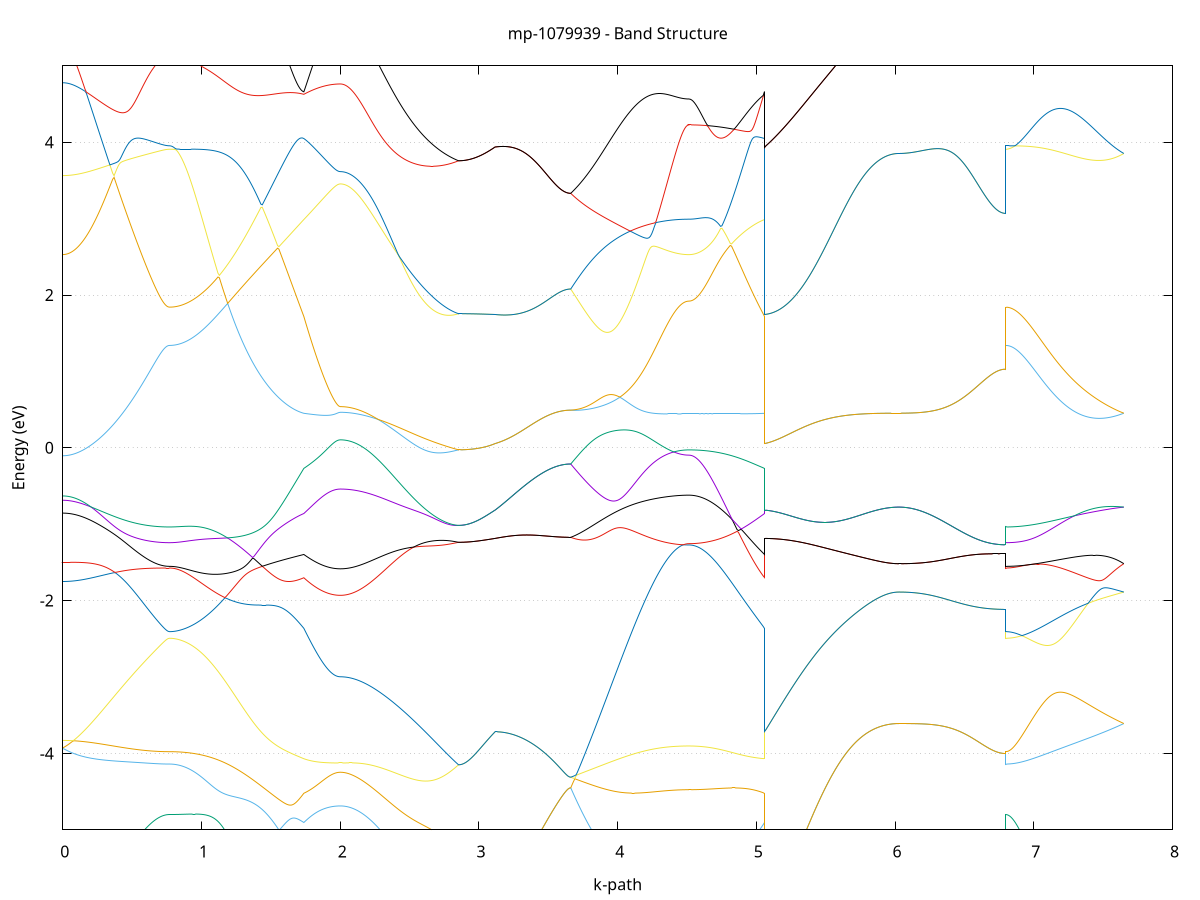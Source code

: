 set title 'mp-1079939 - Band Structure'
set xlabel 'k-path'
set ylabel 'Energy (eV)'
set grid y
set yrange [-5:5]
set terminal png size 800,600
set output 'mp-1079939_bands_gnuplot.png'
plot '-' using 1:2 with lines notitle, '-' using 1:2 with lines notitle, '-' using 1:2 with lines notitle, '-' using 1:2 with lines notitle, '-' using 1:2 with lines notitle, '-' using 1:2 with lines notitle, '-' using 1:2 with lines notitle, '-' using 1:2 with lines notitle, '-' using 1:2 with lines notitle, '-' using 1:2 with lines notitle, '-' using 1:2 with lines notitle, '-' using 1:2 with lines notitle, '-' using 1:2 with lines notitle, '-' using 1:2 with lines notitle, '-' using 1:2 with lines notitle, '-' using 1:2 with lines notitle, '-' using 1:2 with lines notitle, '-' using 1:2 with lines notitle, '-' using 1:2 with lines notitle, '-' using 1:2 with lines notitle, '-' using 1:2 with lines notitle, '-' using 1:2 with lines notitle, '-' using 1:2 with lines notitle, '-' using 1:2 with lines notitle, '-' using 1:2 with lines notitle, '-' using 1:2 with lines notitle, '-' using 1:2 with lines notitle, '-' using 1:2 with lines notitle, '-' using 1:2 with lines notitle, '-' using 1:2 with lines notitle, '-' using 1:2 with lines notitle, '-' using 1:2 with lines notitle, '-' using 1:2 with lines notitle, '-' using 1:2 with lines notitle, '-' using 1:2 with lines notitle, '-' using 1:2 with lines notitle, '-' using 1:2 with lines notitle, '-' using 1:2 with lines notitle, '-' using 1:2 with lines notitle, '-' using 1:2 with lines notitle, '-' using 1:2 with lines notitle, '-' using 1:2 with lines notitle, '-' using 1:2 with lines notitle, '-' using 1:2 with lines notitle, '-' using 1:2 with lines notitle, '-' using 1:2 with lines notitle, '-' using 1:2 with lines notitle, '-' using 1:2 with lines notitle
0.000000 -53.315338
0.009992 -53.315338
0.019985 -53.315338
0.029977 -53.315238
0.039969 -53.315238
0.049962 -53.315138
0.059954 -53.315038
0.069946 -53.314938
0.079939 -53.314738
0.089931 -53.314538
0.099923 -53.314438
0.109916 -53.314138
0.119908 -53.313938
0.129901 -53.313738
0.139893 -53.313438
0.149885 -53.313138
0.159878 -53.312838
0.169870 -53.312538
0.179862 -53.312238
0.189855 -53.311838
0.199847 -53.311438
0.209839 -53.311138
0.219832 -53.310638
0.229824 -53.310238
0.239816 -53.309838
0.249809 -53.309338
0.259801 -53.308838
0.269793 -53.308338
0.279786 -53.307838
0.289778 -53.307338
0.299770 -53.306838
0.309763 -53.306238
0.319755 -53.305638
0.329747 -53.305038
0.339740 -53.304438
0.349732 -53.303838
0.359725 -53.303238
0.369717 -53.302538
0.379709 -53.301938
0.389702 -53.301238
0.399694 -53.300538
0.409686 -53.299838
0.419679 -53.299138
0.429671 -53.298438
0.439663 -53.297638
0.449656 -53.296938
0.459648 -53.296138
0.469640 -53.295438
0.479633 -53.294638
0.489625 -53.293838
0.499617 -53.293038
0.509610 -53.292238
0.519602 -53.291438
0.529594 -53.290638
0.539587 -53.289838
0.549579 -53.289038
0.559571 -53.288238
0.569564 -53.287438
0.579556 -53.286538
0.589549 -53.285738
0.599541 -53.284938
0.609533 -53.284138
0.619526 -53.283338
0.629518 -53.282538
0.639510 -53.281738
0.649503 -53.281038
0.659495 -53.280238
0.669487 -53.279538
0.679480 -53.278838
0.689472 -53.278238
0.699464 -53.277638
0.709457 -53.277038
0.719449 -53.276538
0.729441 -53.276138
0.739434 -53.275838
0.749426 -53.275538
0.759418 -53.275438
0.769411 -53.275338
0.769411 -53.275338
0.779394 -53.275338
0.789376 -53.275438
0.799359 -53.275438
0.809342 -53.275438
0.819325 -53.275438
0.829308 -53.275438
0.839290 -53.275538
0.849273 -53.275538
0.859256 -53.275538
0.869239 -53.275638
0.879221 -53.275638
0.889204 -53.275738
0.899187 -53.275738
0.909170 -53.275838
0.919153 -53.275938
0.929135 -53.275938
0.939118 -53.276038
0.949101 -53.276138
0.959084 -53.276238
0.969067 -53.276238
0.979049 -53.276338
0.989032 -53.276438
0.999015 -53.276538
1.008998 -53.276638
1.018981 -53.276738
1.028963 -53.276838
1.038946 -53.276938
1.048929 -53.277138
1.058912 -53.277238
1.068895 -53.277338
1.078877 -53.277438
1.088860 -53.277538
1.098843 -53.277738
1.108826 -53.277838
1.118808 -53.277938
1.128791 -53.278138
1.138774 -53.278238
1.148757 -53.278338
1.158740 -53.278538
1.168722 -53.278638
1.178705 -53.278838
1.188688 -53.278938
1.198671 -53.279138
1.208654 -53.279238
1.218636 -53.279438
1.228619 -53.279538
1.238602 -53.279738
1.248585 -53.279938
1.258568 -53.280038
1.268550 -53.280238
1.278533 -53.280438
1.288516 -53.280538
1.298499 -53.280738
1.308482 -53.280938
1.318464 -53.281038
1.328447 -53.281238
1.338430 -53.281438
1.348413 -53.281638
1.358395 -53.281738
1.368378 -53.281938
1.378361 -53.282138
1.388344 -53.282338
1.398327 -53.282538
1.408309 -53.282738
1.418292 -53.282838
1.428275 -53.283038
1.438258 -53.283238
1.448241 -53.283438
1.458223 -53.283638
1.468206 -53.283838
1.478189 -53.284038
1.488172 -53.284238
1.498155 -53.284338
1.508137 -53.284538
1.518120 -53.284738
1.528103 -53.284938
1.538086 -53.285138
1.548068 -53.285338
1.558051 -53.285538
1.568034 -53.285738
1.578017 -53.285938
1.588000 -53.286038
1.597982 -53.286238
1.607965 -53.286438
1.617948 -53.286638
1.627931 -53.286838
1.637914 -53.287038
1.647896 -53.287238
1.657879 -53.287438
1.667862 -53.287538
1.677845 -53.287738
1.687828 -53.287938
1.697810 -53.288138
1.707793 -53.288338
1.717776 -53.288538
1.727759 -53.288638
1.737742 -53.288838
1.737742 -53.288838
1.747493 -53.288238
1.757245 -53.287638
1.766996 -53.287038
1.776748 -53.286438
1.786499 -53.285738
1.796251 -53.285138
1.806002 -53.284538
1.815754 -53.283938
1.825505 -53.283338
1.835257 -53.282738
1.845008 -53.282238
1.854760 -53.281638
1.864511 -53.281038
1.874263 -53.280538
1.884015 -53.280038
1.893766 -53.279538
1.903518 -53.279038
1.913269 -53.278638
1.923021 -53.278138
1.932772 -53.277838
1.942524 -53.277438
1.952275 -53.277138
1.962027 -53.276938
1.971778 -53.276738
1.981530 -53.276538
1.991281 -53.276438
2.001033 -53.276438
2.001033 -53.276438
2.010939 -53.276438
2.020845 -53.276438
2.030751 -53.276438
2.040657 -53.276438
2.050563 -53.276438
2.060468 -53.276538
2.070374 -53.276538
2.080280 -53.276538
2.090186 -53.276638
2.100092 -53.276638
2.109998 -53.276638
2.119904 -53.276738
2.129810 -53.276738
2.139716 -53.276838
2.149622 -53.276938
2.159528 -53.276938
2.169433 -53.277038
2.179339 -53.277138
2.189245 -53.277138
2.199151 -53.277238
2.209057 -53.277338
2.218963 -53.277438
2.228869 -53.277438
2.238775 -53.277538
2.248681 -53.277638
2.258587 -53.277738
2.268493 -53.277838
2.278398 -53.277938
2.288304 -53.278038
2.298210 -53.278138
2.308116 -53.278238
2.318022 -53.278338
2.327928 -53.278338
2.337834 -53.278438
2.347740 -53.278538
2.357646 -53.278638
2.367552 -53.278738
2.377458 -53.278838
2.387363 -53.278938
2.397269 -53.279038
2.407175 -53.279138
2.417081 -53.279238
2.426987 -53.279338
2.436893 -53.279438
2.446799 -53.279538
2.456705 -53.279538
2.466611 -53.279638
2.476517 -53.279738
2.486423 -53.279838
2.496329 -53.279838
2.506234 -53.279938
2.516140 -53.280038
2.526046 -53.280038
2.535952 -53.280138
2.545858 -53.280138
2.555764 -53.280238
2.565670 -53.280238
2.575576 -53.280238
2.585482 -53.280338
2.595388 -53.280338
2.605294 -53.280338
2.615199 -53.280338
2.625105 -53.280338
2.635011 -53.280338
2.644917 -53.280338
2.654823 -53.280338
2.664729 -53.280338
2.674635 -53.280338
2.684541 -53.280338
2.694447 -53.280238
2.704353 -53.280238
2.714259 -53.280138
2.724164 -53.280138
2.734070 -53.280038
2.743976 -53.280038
2.753882 -53.279938
2.763788 -53.279838
2.773694 -53.279738
2.783600 -53.279638
2.793506 -53.279538
2.803412 -53.279438
2.813318 -53.279238
2.823224 -53.279138
2.833129 -53.279038
2.843035 -53.278838
2.852941 -53.278738
2.852941 -53.278738
2.862693 -53.278738
2.872444 -53.278738
2.882196 -53.278638
2.891947 -53.278638
2.901699 -53.278638
2.911451 -53.278638
2.921202 -53.278538
2.930954 -53.278538
2.940705 -53.278438
2.950457 -53.278438
2.960208 -53.278338
2.969960 -53.278338
2.979711 -53.278238
2.989463 -53.278138
2.999214 -53.278038
3.008966 -53.277938
3.018717 -53.277938
3.028469 -53.277838
3.038220 -53.277738
3.047972 -53.277638
3.057724 -53.277438
3.067475 -53.277338
3.077227 -53.277238
3.086978 -53.277138
3.096730 -53.276938
3.106481 -53.276838
3.116233 -53.276738
3.116233 -53.276738
3.126153 -53.276538
3.136074 -53.276338
3.145995 -53.276138
3.155915 -53.275938
3.165836 -53.275738
3.175756 -53.275538
3.185677 -53.275338
3.195598 -53.275138
3.205518 -53.274838
3.215439 -53.274638
3.225359 -53.274438
3.235280 -53.274138
3.245201 -53.273938
3.255121 -53.273738
3.265042 -53.273438
3.274963 -53.273238
3.284883 -53.273038
3.294804 -53.272738
3.304724 -53.272538
3.314645 -53.272238
3.324566 -53.272038
3.334486 -53.271738
3.344407 -53.271538
3.354327 -53.271338
3.364248 -53.271038
3.374169 -53.270838
3.384089 -53.270638
3.394010 -53.270438
3.403931 -53.270138
3.413851 -53.269938
3.423772 -53.269738
3.433692 -53.269538
3.443613 -53.269338
3.453534 -53.269138
3.463454 -53.268938
3.473375 -53.268738
3.483295 -53.268638
3.493216 -53.268438
3.503137 -53.268238
3.513057 -53.268138
3.522978 -53.267938
3.532898 -53.267838
3.542819 -53.267738
3.552740 -53.267638
3.562660 -53.267438
3.572581 -53.267338
3.582502 -53.267338
3.592422 -53.267238
3.602343 -53.267138
3.612263 -53.267138
3.622184 -53.267038
3.632105 -53.267038
3.642025 -53.266938
3.651946 -53.266938
3.661866 -53.266938
3.661866 -53.266938
3.671772 -53.267838
3.681678 -53.268738
3.691584 -53.269638
3.701490 -53.270538
3.711396 -53.271338
3.721302 -53.272238
3.731208 -53.273138
3.741114 -53.274038
3.751020 -53.274838
3.760926 -53.275738
3.770831 -53.276638
3.780737 -53.277438
3.790643 -53.278338
3.800549 -53.279138
3.810455 -53.280038
3.820361 -53.280838
3.830267 -53.281738
3.840173 -53.282538
3.850079 -53.283338
3.859985 -53.284238
3.869891 -53.285038
3.879796 -53.285838
3.889702 -53.286638
3.899608 -53.287438
3.909514 -53.288238
3.919420 -53.289038
3.929326 -53.289838
3.939232 -53.290538
3.949138 -53.291338
3.959044 -53.292038
3.968950 -53.292838
3.978856 -53.293538
3.988762 -53.294338
3.998667 -53.295038
4.008573 -53.295738
4.018479 -53.296438
4.028385 -53.297138
4.038291 -53.297838
4.048197 -53.298438
4.058103 -53.299138
4.068009 -53.299738
4.077915 -53.300438
4.087821 -53.301038
4.097727 -53.301638
4.107632 -53.302238
4.117538 -53.302838
4.127444 -53.303438
4.137350 -53.304038
4.147256 -53.304538
4.157162 -53.305138
4.167068 -53.305638
4.176974 -53.306138
4.186880 -53.306638
4.196786 -53.307138
4.206692 -53.307638
4.216597 -53.308038
4.226503 -53.308538
4.236409 -53.308938
4.246315 -53.309338
4.256221 -53.309838
4.266127 -53.310138
4.276033 -53.310538
4.285939 -53.310938
4.295845 -53.311238
4.305751 -53.311638
4.315657 -53.311938
4.325562 -53.312238
4.335468 -53.312538
4.345374 -53.312838
4.355280 -53.313038
4.365186 -53.313338
4.375092 -53.313538
4.384998 -53.313738
4.394904 -53.313938
4.404810 -53.314138
4.414716 -53.314338
4.424622 -53.314438
4.434527 -53.314538
4.444433 -53.314738
4.454339 -53.314838
4.464245 -53.314938
4.474151 -53.314938
4.484057 -53.315038
4.493963 -53.315038
4.503869 -53.315138
4.513775 -53.315138
4.513775 -53.315138
4.523695 -53.315138
4.533616 -53.315038
4.543537 -53.315038
4.553457 -53.314938
4.563378 -53.314838
4.573298 -53.314738
4.583219 -53.314638
4.593140 -53.314438
4.603060 -53.314338
4.612981 -53.314138
4.622902 -53.313938
4.632822 -53.313638
4.642743 -53.313438
4.652663 -53.313138
4.662584 -53.312938
4.672505 -53.312638
4.682425 -53.312238
4.692346 -53.311938
4.702266 -53.311538
4.712187 -53.311238
4.722108 -53.310838
4.732028 -53.310438
4.741949 -53.309938
4.751869 -53.309538
4.761790 -53.309038
4.771711 -53.308638
4.781631 -53.308138
4.791552 -53.307638
4.801473 -53.307038
4.811393 -53.306538
4.821314 -53.305938
4.831234 -53.305438
4.841155 -53.304838
4.851076 -53.304238
4.860996 -53.303538
4.870917 -53.302938
4.880837 -53.302338
4.890758 -53.301638
4.900679 -53.300938
4.910599 -53.300238
4.920520 -53.299538
4.930441 -53.298838
4.940361 -53.298138
4.950282 -53.297438
4.960202 -53.296638
4.970123 -53.295938
4.980044 -53.295138
4.989964 -53.294438
4.999885 -53.293638
5.009805 -53.292838
5.019726 -53.292038
5.029647 -53.291238
5.039567 -53.290438
5.049488 -53.289638
5.059408 -53.288838
5.059408 -53.276738
5.069391 -53.276738
5.079374 -53.276738
5.089357 -53.276838
5.099340 -53.276838
5.109322 -53.276838
5.119305 -53.276938
5.129288 -53.276938
5.139271 -53.276938
5.149254 -53.276938
5.159236 -53.277038
5.169219 -53.277038
5.179202 -53.277038
5.189185 -53.277038
5.199168 -53.277138
5.209150 -53.277138
5.219133 -53.277138
5.229116 -53.277138
5.239099 -53.277138
5.249082 -53.277238
5.259064 -53.277238
5.269047 -53.277238
5.279030 -53.277238
5.289013 -53.277238
5.298995 -53.277338
5.308978 -53.277338
5.318961 -53.277338
5.328944 -53.277338
5.338927 -53.277338
5.348909 -53.277438
5.358892 -53.277438
5.368875 -53.277438
5.378858 -53.277438
5.388841 -53.277538
5.398823 -53.277538
5.408806 -53.277538
5.418789 -53.277538
5.428772 -53.277538
5.438755 -53.277638
5.448737 -53.277638
5.458720 -53.277638
5.468703 -53.277638
5.478686 -53.277738
5.488669 -53.277738
5.498651 -53.277738
5.508634 -53.277738
5.518617 -53.277838
5.528600 -53.277838
5.538582 -53.277838
5.548565 -53.277838
5.558548 -53.277938
5.568531 -53.277938
5.578514 -53.277938
5.588496 -53.277938
5.598479 -53.278038
5.608462 -53.278038
5.618445 -53.278038
5.628428 -53.278038
5.638410 -53.278138
5.648393 -53.278138
5.658376 -53.278138
5.668359 -53.278238
5.678342 -53.278238
5.688324 -53.278238
5.698307 -53.278238
5.708290 -53.278238
5.718273 -53.278338
5.728256 -53.278338
5.738238 -53.278338
5.748221 -53.278338
5.758204 -53.278438
5.768187 -53.278438
5.778169 -53.278438
5.788152 -53.278438
5.798135 -53.278538
5.808118 -53.278538
5.818101 -53.278538
5.828083 -53.278538
5.838066 -53.278538
5.848049 -53.278538
5.858032 -53.278638
5.868015 -53.278638
5.877997 -53.278638
5.887980 -53.278638
5.897963 -53.278638
5.907946 -53.278638
5.917929 -53.278638
5.927911 -53.278738
5.937894 -53.278738
5.947877 -53.278738
5.957860 -53.278738
5.967842 -53.278738
5.977825 -53.278738
5.987808 -53.278738
5.997791 -53.278738
6.007774 -53.278738
6.017756 -53.278738
6.027739 -53.278738
6.027739 -53.278738
6.037732 -53.278738
6.047724 -53.278738
6.057716 -53.278738
6.067709 -53.278638
6.077701 -53.278638
6.087693 -53.278538
6.097686 -53.278438
6.107678 -53.278438
6.117670 -53.278338
6.127663 -53.278238
6.137655 -53.278138
6.147647 -53.278038
6.157640 -53.277838
6.167632 -53.277738
6.177624 -53.277638
6.187617 -53.277438
6.197609 -53.277238
6.207602 -53.277138
6.217594 -53.276938
6.227586 -53.276738
6.237579 -53.276538
6.247571 -53.276338
6.257563 -53.276138
6.267556 -53.275938
6.277548 -53.275738
6.287540 -53.275438
6.297533 -53.275238
6.307525 -53.275038
6.317517 -53.274738
6.327510 -53.274538
6.337502 -53.274238
6.347494 -53.274038
6.357487 -53.273738
6.367479 -53.273538
6.377471 -53.273238
6.387464 -53.272938
6.397456 -53.272738
6.407448 -53.272438
6.417441 -53.272138
6.427433 -53.271938
6.437426 -53.271638
6.447418 -53.271338
6.457410 -53.271138
6.467403 -53.270838
6.477395 -53.270538
6.487387 -53.270338
6.497380 -53.270038
6.507372 -53.269738
6.517364 -53.269538
6.527357 -53.269238
6.537349 -53.269038
6.547341 -53.268838
6.557334 -53.268538
6.567326 -53.268338
6.577318 -53.268138
6.587311 -53.267938
6.597303 -53.267638
6.607295 -53.267438
6.617288 -53.267338
6.627280 -53.267138
6.637272 -53.266938
6.647265 -53.266738
6.657257 -53.266638
6.667249 -53.266438
6.677242 -53.266338
6.687234 -53.266138
6.697227 -53.266038
6.707219 -53.265938
6.717211 -53.265838
6.727204 -53.265738
6.737196 -53.265738
6.747188 -53.265638
6.757181 -53.265638
6.767173 -53.265538
6.777165 -53.265538
6.787158 -53.265538
6.797150 -53.265538
6.797150 -53.275338
6.807056 -53.275338
6.816962 -53.275438
6.826868 -53.275438
6.836774 -53.275438
6.846680 -53.275438
6.856585 -53.275438
6.866491 -53.275538
6.876397 -53.275538
6.886303 -53.275638
6.896209 -53.275638
6.906115 -53.275638
6.916021 -53.275738
6.925927 -53.275838
6.935833 -53.275838
6.945739 -53.275938
6.955645 -53.276038
6.965551 -53.276138
6.975456 -53.276138
6.985362 -53.276238
6.995268 -53.276338
7.005174 -53.276438
7.015080 -53.276538
7.024986 -53.276638
7.034892 -53.276738
7.044798 -53.276838
7.054704 -53.276938
7.064610 -53.277038
7.074516 -53.277138
7.084421 -53.277238
7.094327 -53.277338
7.104233 -53.277438
7.114139 -53.277638
7.124045 -53.277738
7.133951 -53.277838
7.143857 -53.277938
7.153763 -53.278038
7.163669 -53.278138
7.173575 -53.278338
7.183481 -53.278438
7.193386 -53.278538
7.203292 -53.278638
7.213198 -53.278738
7.223104 -53.278838
7.233010 -53.278938
7.242916 -53.279038
7.252822 -53.279138
7.262728 -53.279238
7.272634 -53.279338
7.282540 -53.279438
7.292446 -53.279538
7.302351 -53.279638
7.312257 -53.279738
7.322163 -53.279838
7.332069 -53.279838
7.341975 -53.279938
7.351881 -53.280038
7.361787 -53.280038
7.371693 -53.280138
7.381599 -53.280138
7.391505 -53.280238
7.401411 -53.280238
7.411317 -53.280238
7.421222 -53.280238
7.431128 -53.280338
7.441034 -53.280338
7.450940 -53.280338
7.460846 -53.280338
7.470752 -53.280338
7.480658 -53.280238
7.490564 -53.280238
7.500470 -53.280238
7.510376 -53.280138
7.520282 -53.280138
7.530187 -53.280038
7.540093 -53.280038
7.549999 -53.279938
7.559905 -53.279838
7.569811 -53.279738
7.579717 -53.279638
7.589623 -53.279538
7.599529 -53.279438
7.609435 -53.279338
7.619341 -53.279238
7.629247 -53.279038
7.639152 -53.278938
7.649058 -53.278738
e
0.000000 -53.213738
0.009992 -53.213738
0.019985 -53.213838
0.029977 -53.213838
0.039969 -53.213938
0.049962 -53.214038
0.059954 -53.214138
0.069946 -53.214338
0.079939 -53.214438
0.089931 -53.214638
0.099923 -53.214838
0.109916 -53.215038
0.119908 -53.215238
0.129901 -53.215538
0.139893 -53.215838
0.149885 -53.216138
0.159878 -53.216438
0.169870 -53.216738
0.179862 -53.217138
0.189855 -53.217538
0.199847 -53.217838
0.209839 -53.218338
0.219832 -53.218738
0.229824 -53.219138
0.239816 -53.219638
0.249809 -53.220138
0.259801 -53.220638
0.269793 -53.221138
0.279786 -53.221738
0.289778 -53.222238
0.299770 -53.222838
0.309763 -53.223438
0.319755 -53.224038
0.329747 -53.224638
0.339740 -53.225338
0.349732 -53.225938
0.359725 -53.226638
0.369717 -53.227238
0.379709 -53.227938
0.389702 -53.228638
0.399694 -53.229438
0.409686 -53.230138
0.419679 -53.230838
0.429671 -53.231638
0.439663 -53.232438
0.449656 -53.233138
0.459648 -53.233938
0.469640 -53.234738
0.479633 -53.235538
0.489625 -53.236338
0.499617 -53.237138
0.509610 -53.238038
0.519602 -53.238838
0.529594 -53.239638
0.539587 -53.240538
0.549579 -53.241338
0.559571 -53.242238
0.569564 -53.243038
0.579556 -53.243938
0.589549 -53.244738
0.599541 -53.245538
0.609533 -53.246438
0.619526 -53.247238
0.629518 -53.248038
0.639510 -53.248838
0.649503 -53.249638
0.659495 -53.250338
0.669487 -53.251038
0.679480 -53.251738
0.689472 -53.252438
0.699464 -53.253038
0.709457 -53.253638
0.719449 -53.254138
0.729441 -53.254538
0.739434 -53.254838
0.749426 -53.255138
0.759418 -53.255238
0.769411 -53.255338
0.769411 -53.255338
0.779394 -53.255338
0.789376 -53.255338
0.799359 -53.255338
0.809342 -53.255238
0.819325 -53.255238
0.829308 -53.255238
0.839290 -53.255238
0.849273 -53.255138
0.859256 -53.255138
0.869239 -53.255038
0.879221 -53.255038
0.889204 -53.254938
0.899187 -53.254938
0.909170 -53.254838
0.919153 -53.254838
0.929135 -53.254738
0.939118 -53.254638
0.949101 -53.254538
0.959084 -53.254438
0.969067 -53.254438
0.979049 -53.254338
0.989032 -53.254238
0.999015 -53.254138
1.008998 -53.254038
1.018981 -53.253938
1.028963 -53.253838
1.038946 -53.253738
1.048929 -53.253638
1.058912 -53.253538
1.068895 -53.253338
1.078877 -53.253238
1.088860 -53.253138
1.098843 -53.253038
1.108826 -53.252938
1.118808 -53.252738
1.128791 -53.252638
1.138774 -53.252538
1.148757 -53.252438
1.158740 -53.252238
1.168722 -53.252138
1.178705 -53.252038
1.188688 -53.251938
1.198671 -53.251738
1.208654 -53.251638
1.218636 -53.251538
1.228619 -53.251338
1.238602 -53.251238
1.248585 -53.251038
1.258568 -53.250938
1.268550 -53.250838
1.278533 -53.250638
1.288516 -53.250538
1.298499 -53.250438
1.308482 -53.250238
1.318464 -53.250138
1.328447 -53.250038
1.338430 -53.249838
1.348413 -53.249738
1.358395 -53.249538
1.368378 -53.249438
1.378361 -53.249338
1.388344 -53.249138
1.398327 -53.249038
1.408309 -53.248838
1.418292 -53.248738
1.428275 -53.248638
1.438258 -53.248438
1.448241 -53.248338
1.458223 -53.248238
1.468206 -53.248038
1.478189 -53.247938
1.488172 -53.247838
1.498155 -53.247638
1.508137 -53.247538
1.518120 -53.247338
1.528103 -53.247238
1.538086 -53.247138
1.548068 -53.246938
1.558051 -53.246838
1.568034 -53.246738
1.578017 -53.246538
1.588000 -53.246438
1.597982 -53.246338
1.607965 -53.246138
1.617948 -53.246038
1.627931 -53.245838
1.637914 -53.245738
1.647896 -53.245638
1.657879 -53.245438
1.667862 -53.245338
1.677845 -53.245138
1.687828 -53.245038
1.697810 -53.244838
1.707793 -53.244738
1.717776 -53.244638
1.727759 -53.244438
1.737742 -53.244338
1.737742 -53.244338
1.747493 -53.244938
1.757245 -53.245538
1.766996 -53.246238
1.776748 -53.246838
1.786499 -53.247438
1.796251 -53.248138
1.806002 -53.248738
1.815754 -53.249338
1.825505 -53.249938
1.835257 -53.250538
1.845008 -53.251138
1.854760 -53.251738
1.864511 -53.252338
1.874263 -53.252838
1.884015 -53.253338
1.893766 -53.253838
1.903518 -53.254338
1.913269 -53.254838
1.923021 -53.255238
1.932772 -53.255638
1.942524 -53.256038
1.952275 -53.256338
1.962027 -53.256538
1.971778 -53.256738
1.981530 -53.256938
1.991281 -53.257038
2.001033 -53.257038
2.001033 -53.257038
2.010939 -53.257038
2.020845 -53.257038
2.030751 -53.257038
2.040657 -53.257138
2.050563 -53.257138
2.060468 -53.257238
2.070374 -53.257338
2.080280 -53.257438
2.090186 -53.257538
2.100092 -53.257638
2.109998 -53.257738
2.119904 -53.257938
2.129810 -53.258038
2.139716 -53.258238
2.149622 -53.258338
2.159528 -53.258538
2.169433 -53.258738
2.179339 -53.258938
2.189245 -53.259138
2.199151 -53.259438
2.209057 -53.259638
2.218963 -53.259838
2.228869 -53.260138
2.238775 -53.260338
2.248681 -53.260638
2.258587 -53.260938
2.268493 -53.261138
2.278398 -53.261438
2.288304 -53.261738
2.298210 -53.262038
2.308116 -53.262338
2.318022 -53.262638
2.327928 -53.263038
2.337834 -53.263338
2.347740 -53.263638
2.357646 -53.263938
2.367552 -53.264338
2.377458 -53.264638
2.387363 -53.264938
2.397269 -53.265338
2.407175 -53.265638
2.417081 -53.266038
2.426987 -53.266338
2.436893 -53.266738
2.446799 -53.267038
2.456705 -53.267438
2.466611 -53.267738
2.476517 -53.268138
2.486423 -53.268438
2.496329 -53.268838
2.506234 -53.269138
2.516140 -53.269538
2.526046 -53.269838
2.535952 -53.270238
2.545858 -53.270538
2.555764 -53.270938
2.565670 -53.271238
2.575576 -53.271538
2.585482 -53.271938
2.595388 -53.272238
2.605294 -53.272538
2.615199 -53.272838
2.625105 -53.273138
2.635011 -53.273438
2.644917 -53.273838
2.654823 -53.274038
2.664729 -53.274338
2.674635 -53.274638
2.684541 -53.274938
2.694447 -53.275238
2.704353 -53.275538
2.714259 -53.275738
2.724164 -53.276038
2.734070 -53.276238
2.743976 -53.276538
2.753882 -53.276738
2.763788 -53.276938
2.773694 -53.277238
2.783600 -53.277438
2.793506 -53.277638
2.803412 -53.277838
2.813318 -53.278038
2.823224 -53.278238
2.833129 -53.278338
2.843035 -53.278538
2.852941 -53.278738
2.852941 -53.278738
2.862693 -53.278738
2.872444 -53.278738
2.882196 -53.278638
2.891947 -53.278638
2.901699 -53.278638
2.911451 -53.278638
2.921202 -53.278538
2.930954 -53.278538
2.940705 -53.278438
2.950457 -53.278438
2.960208 -53.278338
2.969960 -53.278338
2.979711 -53.278238
2.989463 -53.278138
2.999214 -53.278038
3.008966 -53.277938
3.018717 -53.277938
3.028469 -53.277838
3.038220 -53.277738
3.047972 -53.277638
3.057724 -53.277438
3.067475 -53.277338
3.077227 -53.277238
3.086978 -53.277138
3.096730 -53.276938
3.106481 -53.276838
3.116233 -53.276738
3.116233 -53.276738
3.126153 -53.276538
3.136074 -53.276338
3.145995 -53.276138
3.155915 -53.275938
3.165836 -53.275738
3.175756 -53.275538
3.185677 -53.275338
3.195598 -53.275138
3.205518 -53.274838
3.215439 -53.274638
3.225359 -53.274438
3.235280 -53.274138
3.245201 -53.273938
3.255121 -53.273738
3.265042 -53.273438
3.274963 -53.273238
3.284883 -53.273038
3.294804 -53.272738
3.304724 -53.272538
3.314645 -53.272238
3.324566 -53.272038
3.334486 -53.271738
3.344407 -53.271538
3.354327 -53.271338
3.364248 -53.271038
3.374169 -53.270838
3.384089 -53.270638
3.394010 -53.270438
3.403931 -53.270138
3.413851 -53.269938
3.423772 -53.269738
3.433692 -53.269538
3.443613 -53.269338
3.453534 -53.269138
3.463454 -53.268938
3.473375 -53.268738
3.483295 -53.268638
3.493216 -53.268438
3.503137 -53.268238
3.513057 -53.268138
3.522978 -53.267938
3.532898 -53.267838
3.542819 -53.267738
3.552740 -53.267638
3.562660 -53.267438
3.572581 -53.267338
3.582502 -53.267338
3.592422 -53.267238
3.602343 -53.267138
3.612263 -53.267138
3.622184 -53.267038
3.632105 -53.267038
3.642025 -53.266938
3.651946 -53.266938
3.661866 -53.266938
3.661866 -53.266938
3.671772 -53.266038
3.681678 -53.265238
3.691584 -53.264338
3.701490 -53.263438
3.711396 -53.262538
3.721302 -53.261638
3.731208 -53.260838
3.741114 -53.259938
3.751020 -53.259038
3.760926 -53.258138
3.770831 -53.257338
3.780737 -53.256438
3.790643 -53.255538
3.800549 -53.254738
3.810455 -53.253838
3.820361 -53.252938
3.830267 -53.252138
3.840173 -53.251238
3.850079 -53.250438
3.859985 -53.249638
3.869891 -53.248738
3.879796 -53.247938
3.889702 -53.247138
3.899608 -53.246338
3.909514 -53.245538
3.919420 -53.244738
3.929326 -53.243938
3.939232 -53.243138
3.949138 -53.242338
3.959044 -53.241638
3.968950 -53.240838
3.978856 -53.240038
3.988762 -53.239338
3.998667 -53.238638
4.008573 -53.237838
4.018479 -53.237138
4.028385 -53.236438
4.038291 -53.235738
4.048197 -53.235038
4.058103 -53.234338
4.068009 -53.233738
4.077915 -53.233038
4.087821 -53.232438
4.097727 -53.231738
4.107632 -53.231138
4.117538 -53.230538
4.127444 -53.229938
4.137350 -53.229338
4.147256 -53.228738
4.157162 -53.228238
4.167068 -53.227638
4.176974 -53.227138
4.186880 -53.226638
4.196786 -53.226138
4.206692 -53.225638
4.216597 -53.225138
4.226503 -53.224638
4.236409 -53.224238
4.246315 -53.223738
4.256221 -53.223338
4.266127 -53.222938
4.276033 -53.222538
4.285939 -53.222138
4.295845 -53.221738
4.305751 -53.221438
4.315657 -53.221138
4.325562 -53.220738
4.335468 -53.220438
4.345374 -53.220138
4.355280 -53.219938
4.365186 -53.219638
4.375092 -53.219438
4.384998 -53.219138
4.394904 -53.218938
4.404810 -53.218738
4.414716 -53.218638
4.424622 -53.218438
4.434527 -53.218338
4.444433 -53.218138
4.454339 -53.218038
4.464245 -53.217938
4.474151 -53.217838
4.484057 -53.217838
4.493963 -53.217738
4.503869 -53.217738
4.513775 -53.217738
4.513775 -53.217738
4.523695 -53.217738
4.533616 -53.217738
4.543537 -53.217838
4.553457 -53.217938
4.563378 -53.218038
4.573298 -53.218138
4.583219 -53.218238
4.593140 -53.218438
4.603060 -53.218538
4.612981 -53.218738
4.622902 -53.218938
4.632822 -53.219238
4.642743 -53.219438
4.652663 -53.219738
4.662584 -53.219938
4.672505 -53.220338
4.682425 -53.220638
4.692346 -53.220938
4.702266 -53.221338
4.712187 -53.221738
4.722108 -53.222138
4.732028 -53.222538
4.741949 -53.222938
4.751869 -53.223438
4.761790 -53.223838
4.771711 -53.224338
4.781631 -53.224838
4.791552 -53.225338
4.801473 -53.225938
4.811393 -53.226438
4.821314 -53.227038
4.831234 -53.227638
4.841155 -53.228238
4.851076 -53.228838
4.860996 -53.229438
4.870917 -53.230038
4.880837 -53.230738
4.890758 -53.231438
4.900679 -53.232038
4.910599 -53.232738
4.920520 -53.233438
4.930441 -53.234238
4.940361 -53.234938
4.950282 -53.235638
4.960202 -53.236438
4.970123 -53.237138
4.980044 -53.237938
4.989964 -53.238738
4.999885 -53.239538
5.009805 -53.240238
5.019726 -53.241038
5.029647 -53.241838
5.039567 -53.242638
5.049488 -53.243438
5.059408 -53.244338
5.059408 -53.276738
5.069391 -53.276738
5.079374 -53.276738
5.089357 -53.276838
5.099340 -53.276838
5.109322 -53.276838
5.119305 -53.276938
5.129288 -53.276938
5.139271 -53.276938
5.149254 -53.276938
5.159236 -53.277038
5.169219 -53.277038
5.179202 -53.277038
5.189185 -53.277038
5.199168 -53.277138
5.209150 -53.277138
5.219133 -53.277138
5.229116 -53.277138
5.239099 -53.277138
5.249082 -53.277238
5.259064 -53.277238
5.269047 -53.277238
5.279030 -53.277238
5.289013 -53.277238
5.298995 -53.277338
5.308978 -53.277338
5.318961 -53.277338
5.328944 -53.277338
5.338927 -53.277338
5.348909 -53.277438
5.358892 -53.277438
5.368875 -53.277438
5.378858 -53.277438
5.388841 -53.277538
5.398823 -53.277538
5.408806 -53.277538
5.418789 -53.277538
5.428772 -53.277538
5.438755 -53.277638
5.448737 -53.277638
5.458720 -53.277638
5.468703 -53.277638
5.478686 -53.277738
5.488669 -53.277738
5.498651 -53.277738
5.508634 -53.277738
5.518617 -53.277838
5.528600 -53.277838
5.538582 -53.277838
5.548565 -53.277838
5.558548 -53.277938
5.568531 -53.277938
5.578514 -53.277938
5.588496 -53.277938
5.598479 -53.278038
5.608462 -53.278038
5.618445 -53.278038
5.628428 -53.278038
5.638410 -53.278138
5.648393 -53.278138
5.658376 -53.278138
5.668359 -53.278238
5.678342 -53.278238
5.688324 -53.278238
5.698307 -53.278238
5.708290 -53.278238
5.718273 -53.278338
5.728256 -53.278338
5.738238 -53.278338
5.748221 -53.278338
5.758204 -53.278438
5.768187 -53.278438
5.778169 -53.278438
5.788152 -53.278438
5.798135 -53.278538
5.808118 -53.278538
5.818101 -53.278538
5.828083 -53.278538
5.838066 -53.278538
5.848049 -53.278538
5.858032 -53.278638
5.868015 -53.278638
5.877997 -53.278638
5.887980 -53.278638
5.897963 -53.278638
5.907946 -53.278638
5.917929 -53.278638
5.927911 -53.278738
5.937894 -53.278738
5.947877 -53.278738
5.957860 -53.278738
5.967842 -53.278738
5.977825 -53.278738
5.987808 -53.278738
5.997791 -53.278738
6.007774 -53.278738
6.017756 -53.278738
6.027739 -53.278738
6.027739 -53.278738
6.037732 -53.278738
6.047724 -53.278738
6.057716 -53.278738
6.067709 -53.278638
6.077701 -53.278638
6.087693 -53.278538
6.097686 -53.278438
6.107678 -53.278438
6.117670 -53.278338
6.127663 -53.278238
6.137655 -53.278138
6.147647 -53.278038
6.157640 -53.277838
6.167632 -53.277738
6.177624 -53.277638
6.187617 -53.277438
6.197609 -53.277238
6.207602 -53.277138
6.217594 -53.276938
6.227586 -53.276738
6.237579 -53.276538
6.247571 -53.276338
6.257563 -53.276138
6.267556 -53.275938
6.277548 -53.275738
6.287540 -53.275438
6.297533 -53.275238
6.307525 -53.275038
6.317517 -53.274738
6.327510 -53.274538
6.337502 -53.274238
6.347494 -53.274038
6.357487 -53.273738
6.367479 -53.273538
6.377471 -53.273238
6.387464 -53.272938
6.397456 -53.272738
6.407448 -53.272438
6.417441 -53.272138
6.427433 -53.271938
6.437426 -53.271638
6.447418 -53.271338
6.457410 -53.271138
6.467403 -53.270838
6.477395 -53.270538
6.487387 -53.270338
6.497380 -53.270038
6.507372 -53.269738
6.517364 -53.269538
6.527357 -53.269238
6.537349 -53.269038
6.547341 -53.268838
6.557334 -53.268538
6.567326 -53.268338
6.577318 -53.268138
6.587311 -53.267938
6.597303 -53.267638
6.607295 -53.267438
6.617288 -53.267338
6.627280 -53.267138
6.637272 -53.266938
6.647265 -53.266738
6.657257 -53.266638
6.667249 -53.266438
6.677242 -53.266338
6.687234 -53.266138
6.697227 -53.266038
6.707219 -53.265938
6.717211 -53.265838
6.727204 -53.265738
6.737196 -53.265738
6.747188 -53.265638
6.757181 -53.265638
6.767173 -53.265538
6.777165 -53.265538
6.787158 -53.265538
6.797150 -53.265538
6.797150 -53.255338
6.807056 -53.255338
6.816962 -53.255338
6.826868 -53.255338
6.836774 -53.255438
6.846680 -53.255438
6.856585 -53.255538
6.866491 -53.255638
6.876397 -53.255738
6.886303 -53.255838
6.896209 -53.256038
6.906115 -53.256138
6.916021 -53.256238
6.925927 -53.256438
6.935833 -53.256638
6.945739 -53.256838
6.955645 -53.257038
6.965551 -53.257238
6.975456 -53.257438
6.985362 -53.257638
6.995268 -53.257938
7.005174 -53.258138
7.015080 -53.258438
7.024986 -53.258738
7.034892 -53.259038
7.044798 -53.259338
7.054704 -53.259638
7.064610 -53.259938
7.074516 -53.260238
7.084421 -53.260538
7.094327 -53.260838
7.104233 -53.261238
7.114139 -53.261538
7.124045 -53.261938
7.133951 -53.262238
7.143857 -53.262638
7.153763 -53.262938
7.163669 -53.263338
7.173575 -53.263738
7.183481 -53.264038
7.193386 -53.264438
7.203292 -53.264838
7.213198 -53.265238
7.223104 -53.265538
7.233010 -53.265938
7.242916 -53.266338
7.252822 -53.266738
7.262728 -53.267138
7.272634 -53.267538
7.282540 -53.267838
7.292446 -53.268238
7.302351 -53.268638
7.312257 -53.269038
7.322163 -53.269338
7.332069 -53.269738
7.341975 -53.270138
7.351881 -53.270538
7.361787 -53.270838
7.371693 -53.271238
7.381599 -53.271538
7.391505 -53.271938
7.401411 -53.272238
7.411317 -53.272638
7.421222 -53.272938
7.431128 -53.273238
7.441034 -53.273538
7.450940 -53.273938
7.460846 -53.274238
7.470752 -53.274538
7.480658 -53.274838
7.490564 -53.275138
7.500470 -53.275438
7.510376 -53.275638
7.520282 -53.275938
7.530187 -53.276238
7.540093 -53.276438
7.549999 -53.276738
7.559905 -53.276938
7.569811 -53.277138
7.579717 -53.277438
7.589623 -53.277638
7.599529 -53.277838
7.609435 -53.278038
7.619341 -53.278238
7.629247 -53.278438
7.639152 -53.278538
7.649058 -53.278738
e
0.000000 -53.091838
0.009992 -53.091838
0.019985 -53.091838
0.029977 -53.091838
0.039969 -53.091738
0.049962 -53.091738
0.059954 -53.091638
0.069946 -53.091538
0.079939 -53.091438
0.089931 -53.091338
0.099923 -53.091138
0.109916 -53.091038
0.119908 -53.090838
0.129901 -53.090638
0.139893 -53.090438
0.149885 -53.090238
0.159878 -53.090038
0.169870 -53.089738
0.179862 -53.089538
0.189855 -53.089238
0.199847 -53.088938
0.209839 -53.088638
0.219832 -53.088338
0.229824 -53.088038
0.239816 -53.087638
0.249809 -53.087338
0.259801 -53.086938
0.269793 -53.086638
0.279786 -53.086238
0.289778 -53.085838
0.299770 -53.085438
0.309763 -53.085038
0.319755 -53.084538
0.329747 -53.084138
0.339740 -53.083638
0.349732 -53.083238
0.359725 -53.082738
0.369717 -53.082238
0.379709 -53.081738
0.389702 -53.081238
0.399694 -53.080738
0.409686 -53.080238
0.419679 -53.079738
0.429671 -53.079238
0.439663 -53.078638
0.449656 -53.078138
0.459648 -53.077538
0.469640 -53.077038
0.479633 -53.076438
0.489625 -53.075938
0.499617 -53.075338
0.509610 -53.074838
0.519602 -53.074238
0.529594 -53.073638
0.539587 -53.073138
0.549579 -53.072538
0.559571 -53.072038
0.569564 -53.071438
0.579556 -53.070838
0.589549 -53.070338
0.599541 -53.069838
0.609533 -53.069238
0.619526 -53.068738
0.629518 -53.068238
0.639510 -53.067838
0.649503 -53.067338
0.659495 -53.066938
0.669487 -53.066438
0.679480 -53.066038
0.689472 -53.065738
0.699464 -53.065438
0.709457 -53.065138
0.719449 -53.064838
0.729441 -53.064638
0.739434 -53.064438
0.749426 -53.064338
0.759418 -53.064238
0.769411 -53.064238
0.769411 -53.064238
0.779394 -53.064238
0.789376 -53.064238
0.799359 -53.064238
0.809342 -53.064238
0.819325 -53.064238
0.829308 -53.064238
0.839290 -53.064238
0.849273 -53.064238
0.859256 -53.064238
0.869239 -53.064238
0.879221 -53.064238
0.889204 -53.064238
0.899187 -53.064138
0.909170 -53.064138
0.919153 -53.064138
0.929135 -53.064138
0.939118 -53.064138
0.949101 -53.064138
0.959084 -53.064138
0.969067 -53.064138
0.979049 -53.064038
0.989032 -53.064038
0.999015 -53.064038
1.008998 -53.064038
1.018981 -53.064038
1.028963 -53.064038
1.038946 -53.063938
1.048929 -53.063938
1.058912 -53.063938
1.068895 -53.063938
1.078877 -53.063938
1.088860 -53.063938
1.098843 -53.063838
1.108826 -53.063838
1.118808 -53.063838
1.128791 -53.063838
1.138774 -53.063838
1.148757 -53.063738
1.158740 -53.063738
1.168722 -53.063738
1.178705 -53.063738
1.188688 -53.063738
1.198671 -53.063738
1.208654 -53.063638
1.218636 -53.063638
1.228619 -53.063638
1.238602 -53.063638
1.248585 -53.063638
1.258568 -53.063638
1.268550 -53.063638
1.278533 -53.063638
1.288516 -53.063638
1.298499 -53.063638
1.308482 -53.063638
1.318464 -53.063638
1.328447 -53.063638
1.338430 -53.063638
1.348413 -53.063638
1.358395 -53.063638
1.368378 -53.063638
1.378361 -53.063638
1.388344 -53.063638
1.398327 -53.063638
1.408309 -53.063638
1.418292 -53.063638
1.428275 -53.063638
1.438258 -53.063638
1.448241 -53.063738
1.458223 -53.063738
1.468206 -53.063738
1.478189 -53.063738
1.488172 -53.063838
1.498155 -53.063838
1.508137 -53.063838
1.518120 -53.063938
1.528103 -53.063938
1.538086 -53.063938
1.548068 -53.064038
1.558051 -53.064038
1.568034 -53.064138
1.578017 -53.064138
1.588000 -53.064238
1.597982 -53.064238
1.607965 -53.064338
1.617948 -53.064438
1.627931 -53.064438
1.637914 -53.064538
1.647896 -53.064638
1.657879 -53.064638
1.667862 -53.064738
1.677845 -53.064838
1.687828 -53.064938
1.697810 -53.065038
1.707793 -53.065038
1.717776 -53.065138
1.727759 -53.065238
1.737742 -53.065338
1.737742 -53.065338
1.747493 -53.064938
1.757245 -53.064538
1.766996 -53.064138
1.776748 -53.063738
1.786499 -53.063338
1.796251 -53.062938
1.806002 -53.062538
1.815754 -53.062238
1.825505 -53.061838
1.835257 -53.061438
1.845008 -53.061138
1.854760 -53.060838
1.864511 -53.060438
1.874263 -53.060138
1.884015 -53.059838
1.893766 -53.059638
1.903518 -53.059338
1.913269 -53.059138
1.923021 -53.058938
1.932772 -53.058738
1.942524 -53.058538
1.952275 -53.058438
1.962027 -53.058238
1.971778 -53.058138
1.981530 -53.058138
1.991281 -53.058038
2.001033 -53.058038
2.001033 -53.058038
2.010939 -53.058038
2.020845 -53.058038
2.030751 -53.058038
2.040657 -53.058038
2.050563 -53.058038
2.060468 -53.057938
2.070374 -53.057938
2.080280 -53.057938
2.090186 -53.057838
2.100092 -53.057738
2.109998 -53.057738
2.119904 -53.057638
2.129810 -53.057638
2.139716 -53.057538
2.149622 -53.057438
2.159528 -53.057338
2.169433 -53.057238
2.179339 -53.057238
2.189245 -53.057138
2.199151 -53.057038
2.209057 -53.056938
2.218963 -53.056838
2.228869 -53.056738
2.238775 -53.056638
2.248681 -53.056538
2.258587 -53.056438
2.268493 -53.056338
2.278398 -53.056238
2.288304 -53.056038
2.298210 -53.055938
2.308116 -53.055838
2.318022 -53.055738
2.327928 -53.055638
2.337834 -53.055538
2.347740 -53.055438
2.357646 -53.055338
2.367552 -53.055238
2.377458 -53.055038
2.387363 -53.054938
2.397269 -53.054838
2.407175 -53.054738
2.417081 -53.054638
2.426987 -53.054538
2.436893 -53.054438
2.446799 -53.054338
2.456705 -53.054238
2.466611 -53.054138
2.476517 -53.054038
2.486423 -53.053938
2.496329 -53.053838
2.506234 -53.053738
2.516140 -53.053638
2.526046 -53.053538
2.535952 -53.053438
2.545858 -53.053338
2.555764 -53.053238
2.565670 -53.053138
2.575576 -53.053038
2.585482 -53.052938
2.595388 -53.052838
2.605294 -53.052738
2.615199 -53.052638
2.625105 -53.052538
2.635011 -53.052438
2.644917 -53.052338
2.654823 -53.052238
2.664729 -53.052138
2.674635 -53.052038
2.684541 -53.051938
2.694447 -53.051838
2.704353 -53.051738
2.714259 -53.051638
2.724164 -53.051538
2.734070 -53.051438
2.743976 -53.051338
2.753882 -53.051238
2.763788 -53.051238
2.773694 -53.051138
2.783600 -53.051038
2.793506 -53.050938
2.803412 -53.050838
2.813318 -53.050738
2.823224 -53.050638
2.833129 -53.050538
2.843035 -53.050438
2.852941 -53.050338
2.852941 -53.050338
2.862693 -53.050338
2.872444 -53.050338
2.882196 -53.050338
2.891947 -53.050338
2.901699 -53.050338
2.911451 -53.050338
2.921202 -53.050338
2.930954 -53.050338
2.940705 -53.050338
2.950457 -53.050238
2.960208 -53.050238
2.969960 -53.050238
2.979711 -53.050238
2.989463 -53.050138
2.999214 -53.050138
3.008966 -53.050138
3.018717 -53.050138
3.028469 -53.050038
3.038220 -53.050038
3.047972 -53.050038
3.057724 -53.049938
3.067475 -53.049938
3.077227 -53.049938
3.086978 -53.049838
3.096730 -53.049838
3.106481 -53.049738
3.116233 -53.049738
3.116233 -53.049738
3.126153 -53.049838
3.136074 -53.049838
3.145995 -53.049838
3.155915 -53.049938
3.165836 -53.049938
3.175756 -53.050038
3.185677 -53.050038
3.195598 -53.050138
3.205518 -53.050138
3.215439 -53.050138
3.225359 -53.050238
3.235280 -53.050238
3.245201 -53.050238
3.255121 -53.050338
3.265042 -53.050338
3.274963 -53.050338
3.284883 -53.050438
3.294804 -53.050438
3.304724 -53.050438
3.314645 -53.050438
3.324566 -53.050538
3.334486 -53.050538
3.344407 -53.050538
3.354327 -53.050538
3.364248 -53.050638
3.374169 -53.050638
3.384089 -53.050638
3.394010 -53.050638
3.403931 -53.050638
3.413851 -53.050638
3.423772 -53.050638
3.433692 -53.050738
3.443613 -53.050738
3.453534 -53.050738
3.463454 -53.050738
3.473375 -53.050738
3.483295 -53.050738
3.493216 -53.050738
3.503137 -53.050738
3.513057 -53.050738
3.522978 -53.050738
3.532898 -53.050738
3.542819 -53.050738
3.552740 -53.050738
3.562660 -53.050738
3.572581 -53.050738
3.582502 -53.050738
3.592422 -53.050738
3.602343 -53.050738
3.612263 -53.050738
3.622184 -53.050738
3.632105 -53.050738
3.642025 -53.050738
3.651946 -53.050738
3.661866 -53.050738
3.661866 -53.050738
3.671772 -53.051338
3.681678 -53.051938
3.691584 -53.052538
3.701490 -53.053138
3.711396 -53.053738
3.721302 -53.054338
3.731208 -53.054938
3.741114 -53.055538
3.751020 -53.056138
3.760926 -53.056738
3.770831 -53.057338
3.780737 -53.057938
3.790643 -53.058538
3.800549 -53.059138
3.810455 -53.059738
3.820361 -53.060338
3.830267 -53.060938
3.840173 -53.061538
3.850079 -53.062138
3.859985 -53.062738
3.869891 -53.063338
3.879796 -53.063838
3.889702 -53.064438
3.899608 -53.065038
3.909514 -53.065538
3.919420 -53.066138
3.929326 -53.066638
3.939232 -53.067238
3.949138 -53.067738
3.959044 -53.068338
3.968950 -53.068838
3.978856 -53.069338
3.988762 -53.069838
3.998667 -53.070338
4.008573 -53.070838
4.018479 -53.071338
4.028385 -53.071838
4.038291 -53.072238
4.048197 -53.072738
4.058103 -53.073238
4.068009 -53.073638
4.077915 -53.074038
4.087821 -53.074538
4.097727 -53.074938
4.107632 -53.075338
4.117538 -53.075738
4.127444 -53.076138
4.137350 -53.076538
4.147256 -53.076938
4.157162 -53.077338
4.167068 -53.077638
4.176974 -53.078038
4.186880 -53.078338
4.196786 -53.078738
4.206692 -53.079038
4.216597 -53.079338
4.226503 -53.079638
4.236409 -53.079938
4.246315 -53.080238
4.256221 -53.080538
4.266127 -53.080738
4.276033 -53.081038
4.285939 -53.081338
4.295845 -53.081538
4.305751 -53.081738
4.315657 -53.081938
4.325562 -53.082138
4.335468 -53.082338
4.345374 -53.082538
4.355280 -53.082738
4.365186 -53.082938
4.375092 -53.083038
4.384998 -53.083238
4.394904 -53.083338
4.404810 -53.083438
4.414716 -53.083638
4.424622 -53.083738
4.434527 -53.083738
4.444433 -53.083838
4.454339 -53.083938
4.464245 -53.084038
4.474151 -53.084038
4.484057 -53.084038
4.493963 -53.084138
4.503869 -53.084138
4.513775 -53.084138
4.513775 -53.084138
4.523695 -53.084138
4.533616 -53.084138
4.543537 -53.084038
4.553457 -53.084038
4.563378 -53.083938
4.573298 -53.083838
4.583219 -53.083738
4.593140 -53.083638
4.603060 -53.083538
4.612981 -53.083438
4.622902 -53.083238
4.632822 -53.083038
4.642743 -53.082938
4.652663 -53.082738
4.662584 -53.082538
4.672505 -53.082238
4.682425 -53.082038
4.692346 -53.081738
4.702266 -53.081538
4.712187 -53.081238
4.722108 -53.080938
4.732028 -53.080638
4.741949 -53.080338
4.751869 -53.080038
4.761790 -53.079638
4.771711 -53.079338
4.781631 -53.078938
4.791552 -53.078538
4.801473 -53.078238
4.811393 -53.077838
4.821314 -53.077338
4.831234 -53.076938
4.841155 -53.076538
4.851076 -53.076138
4.860996 -53.075638
4.870917 -53.075138
4.880837 -53.074738
4.890758 -53.074238
4.900679 -53.073738
4.910599 -53.073238
4.920520 -53.072738
4.930441 -53.072238
4.940361 -53.071738
4.950282 -53.071238
4.960202 -53.070738
4.970123 -53.070138
4.980044 -53.069638
4.989964 -53.069138
4.999885 -53.068538
5.009805 -53.068038
5.019726 -53.067538
5.029647 -53.066938
5.039567 -53.066438
5.049488 -53.065938
5.059408 -53.065338
5.059408 -53.049738
5.069391 -53.049638
5.079374 -53.049438
5.089357 -53.049338
5.099340 -53.049138
5.109322 -53.048938
5.119305 -53.048738
5.129288 -53.048538
5.139271 -53.048438
5.149254 -53.048238
5.159236 -53.047938
5.169219 -53.047738
5.179202 -53.047538
5.189185 -53.047338
5.199168 -53.047138
5.209150 -53.046938
5.219133 -53.046638
5.229116 -53.046438
5.239099 -53.046238
5.249082 -53.046038
5.259064 -53.045838
5.269047 -53.045638
5.279030 -53.045438
5.289013 -53.045238
5.298995 -53.045038
5.308978 -53.044838
5.318961 -53.044738
5.328944 -53.044538
5.338927 -53.044338
5.348909 -53.044238
5.358892 -53.044138
5.368875 -53.043938
5.378858 -53.043838
5.388841 -53.043738
5.398823 -53.043638
5.408806 -53.043538
5.418789 -53.043438
5.428772 -53.043338
5.438755 -53.043238
5.448737 -53.043138
5.458720 -53.043138
5.468703 -53.043038
5.478686 -53.042938
5.488669 -53.042938
5.498651 -53.042938
5.508634 -53.042838
5.518617 -53.042838
5.528600 -53.042738
5.538582 -53.042738
5.548565 -53.042738
5.558548 -53.042738
5.568531 -53.042738
5.578514 -53.042738
5.588496 -53.042638
5.598479 -53.042638
5.608462 -53.042638
5.618445 -53.042638
5.628428 -53.042638
5.638410 -53.042638
5.648393 -53.042638
5.658376 -53.042638
5.668359 -53.042638
5.678342 -53.042738
5.688324 -53.042738
5.698307 -53.042738
5.708290 -53.042738
5.718273 -53.042738
5.728256 -53.042738
5.738238 -53.042738
5.748221 -53.042738
5.758204 -53.042738
5.768187 -53.042838
5.778169 -53.042838
5.788152 -53.042838
5.798135 -53.042838
5.808118 -53.042838
5.818101 -53.042838
5.828083 -53.042838
5.838066 -53.042938
5.848049 -53.042938
5.858032 -53.042938
5.868015 -53.042938
5.877997 -53.042938
5.887980 -53.042938
5.897963 -53.042938
5.907946 -53.042938
5.917929 -53.043038
5.927911 -53.043038
5.937894 -53.043038
5.947877 -53.043038
5.957860 -53.043038
5.967842 -53.043038
5.977825 -53.043038
5.987808 -53.043038
5.997791 -53.043038
6.007774 -53.043038
6.017756 -53.043038
6.027739 -53.043038
6.027739 -53.043038
6.037732 -53.043038
6.047724 -53.043038
6.057716 -53.043038
6.067709 -53.043138
6.077701 -53.043138
6.087693 -53.043238
6.097686 -53.043238
6.107678 -53.043338
6.117670 -53.043438
6.127663 -53.043538
6.137655 -53.043538
6.147647 -53.043638
6.157640 -53.043838
6.167632 -53.043938
6.177624 -53.044038
6.187617 -53.044138
6.197609 -53.044338
6.207602 -53.044438
6.217594 -53.044638
6.227586 -53.044838
6.237579 -53.044938
6.247571 -53.045138
6.257563 -53.045338
6.267556 -53.045538
6.277548 -53.045738
6.287540 -53.045938
6.297533 -53.046138
6.307525 -53.046338
6.317517 -53.046538
6.327510 -53.046738
6.337502 -53.046938
6.347494 -53.047238
6.357487 -53.047438
6.367479 -53.047638
6.377471 -53.047938
6.387464 -53.048138
6.397456 -53.048438
6.407448 -53.048638
6.417441 -53.048838
6.427433 -53.049138
6.437426 -53.049338
6.447418 -53.049638
6.457410 -53.049838
6.467403 -53.050138
6.477395 -53.050338
6.487387 -53.050538
6.497380 -53.050838
6.507372 -53.051038
6.517364 -53.051238
6.527357 -53.051538
6.537349 -53.051738
6.547341 -53.051938
6.557334 -53.052138
6.567326 -53.052338
6.577318 -53.052538
6.587311 -53.052738
6.597303 -53.052938
6.607295 -53.053138
6.617288 -53.053338
6.627280 -53.053438
6.637272 -53.053638
6.647265 -53.053838
6.657257 -53.053938
6.667249 -53.054038
6.677242 -53.054238
6.687234 -53.054338
6.697227 -53.054438
6.707219 -53.054538
6.717211 -53.054638
6.727204 -53.054738
6.737196 -53.054738
6.747188 -53.054838
6.757181 -53.054838
6.767173 -53.054938
6.777165 -53.054938
6.787158 -53.054938
6.797150 -53.054938
6.797150 -53.064238
6.807056 -53.064238
6.816962 -53.064238
6.826868 -53.064238
6.836774 -53.064138
6.846680 -53.064138
6.856585 -53.064038
6.866491 -53.063938
6.876397 -53.063938
6.886303 -53.063838
6.896209 -53.063638
6.906115 -53.063538
6.916021 -53.063438
6.925927 -53.063238
6.935833 -53.063138
6.945739 -53.062938
6.955645 -53.062838
6.965551 -53.062638
6.975456 -53.062438
6.985362 -53.062238
6.995268 -53.062038
7.005174 -53.061838
7.015080 -53.061538
7.024986 -53.061338
7.034892 -53.061138
7.044798 -53.060838
7.054704 -53.060638
7.064610 -53.060338
7.074516 -53.060038
7.084421 -53.059838
7.094327 -53.059538
7.104233 -53.059238
7.114139 -53.058938
7.124045 -53.058638
7.133951 -53.058338
7.143857 -53.058038
7.153763 -53.057738
7.163669 -53.057438
7.173575 -53.057138
7.183481 -53.056738
7.193386 -53.056438
7.203292 -53.056138
7.213198 -53.055838
7.223104 -53.055438
7.233010 -53.055138
7.242916 -53.054838
7.252822 -53.054438
7.262728 -53.054138
7.272634 -53.053838
7.282540 -53.053438
7.292446 -53.053138
7.302351 -53.052838
7.312257 -53.052438
7.322163 -53.052138
7.332069 -53.051838
7.341975 -53.051538
7.351881 -53.051138
7.361787 -53.050838
7.371693 -53.050538
7.381599 -53.050238
7.391505 -53.049938
7.401411 -53.049538
7.411317 -53.049238
7.421222 -53.048938
7.431128 -53.048638
7.441034 -53.048338
7.450940 -53.048038
7.460846 -53.047738
7.470752 -53.047438
7.480658 -53.047138
7.490564 -53.046938
7.500470 -53.046638
7.510376 -53.046338
7.520282 -53.046038
7.530187 -53.045838
7.540093 -53.045538
7.549999 -53.045338
7.559905 -53.045038
7.569811 -53.044838
7.579717 -53.044538
7.589623 -53.044338
7.599529 -53.044138
7.609435 -53.043838
7.619341 -53.043638
7.629247 -53.043438
7.639152 -53.043238
7.649058 -53.043038
e
0.000000 -53.011938
0.009992 -53.011938
0.019985 -53.012038
0.029977 -53.012038
0.039969 -53.012038
0.049962 -53.012138
0.059954 -53.012238
0.069946 -53.012338
0.079939 -53.012438
0.089931 -53.012538
0.099923 -53.012738
0.109916 -53.012838
0.119908 -53.013038
0.129901 -53.013238
0.139893 -53.013438
0.149885 -53.013638
0.159878 -53.013838
0.169870 -53.014138
0.179862 -53.014338
0.189855 -53.014638
0.199847 -53.014938
0.209839 -53.015238
0.219832 -53.015538
0.229824 -53.015838
0.239816 -53.016238
0.249809 -53.016538
0.259801 -53.016938
0.269793 -53.017338
0.279786 -53.017638
0.289778 -53.018038
0.299770 -53.018438
0.309763 -53.018938
0.319755 -53.019338
0.329747 -53.019738
0.339740 -53.020238
0.349732 -53.020738
0.359725 -53.021138
0.369717 -53.021638
0.379709 -53.022138
0.389702 -53.022638
0.399694 -53.023138
0.409686 -53.023638
0.419679 -53.024238
0.429671 -53.024738
0.439663 -53.025238
0.449656 -53.025838
0.459648 -53.026338
0.469640 -53.026938
0.479633 -53.027438
0.489625 -53.028038
0.499617 -53.028638
0.509610 -53.029138
0.519602 -53.029738
0.529594 -53.030338
0.539587 -53.030838
0.549579 -53.031438
0.559571 -53.031938
0.569564 -53.032538
0.579556 -53.033138
0.589549 -53.033638
0.599541 -53.034138
0.609533 -53.034738
0.619526 -53.035238
0.629518 -53.035738
0.639510 -53.036238
0.649503 -53.036638
0.659495 -53.037138
0.669487 -53.037538
0.679480 -53.037938
0.689472 -53.038238
0.699464 -53.038638
0.709457 -53.038838
0.719449 -53.039138
0.729441 -53.039338
0.739434 -53.039538
0.749426 -53.039638
0.759418 -53.039738
0.769411 -53.039738
0.769411 -53.039738
0.779394 -53.039738
0.789376 -53.039738
0.799359 -53.039738
0.809342 -53.039738
0.819325 -53.039738
0.829308 -53.039638
0.839290 -53.039638
0.849273 -53.039638
0.859256 -53.039538
0.869239 -53.039538
0.879221 -53.039538
0.889204 -53.039438
0.899187 -53.039438
0.909170 -53.039338
0.919153 -53.039338
0.929135 -53.039238
0.939118 -53.039138
0.949101 -53.039138
0.959084 -53.039038
0.969067 -53.038938
0.979049 -53.038838
0.989032 -53.038838
0.999015 -53.038738
1.008998 -53.038638
1.018981 -53.038538
1.028963 -53.038438
1.038946 -53.038338
1.048929 -53.038238
1.058912 -53.038138
1.068895 -53.038038
1.078877 -53.037938
1.088860 -53.037738
1.098843 -53.037638
1.108826 -53.037538
1.118808 -53.037438
1.128791 -53.037238
1.138774 -53.037138
1.148757 -53.037038
1.158740 -53.036938
1.168722 -53.036738
1.178705 -53.036638
1.188688 -53.036438
1.198671 -53.036338
1.208654 -53.036138
1.218636 -53.036038
1.228619 -53.035838
1.238602 -53.035738
1.248585 -53.035538
1.258568 -53.035438
1.268550 -53.035238
1.278533 -53.035138
1.288516 -53.034938
1.298499 -53.034738
1.308482 -53.034638
1.318464 -53.034438
1.328447 -53.034238
1.338430 -53.034138
1.348413 -53.033938
1.358395 -53.033738
1.368378 -53.033538
1.378361 -53.033438
1.388344 -53.033238
1.398327 -53.033038
1.408309 -53.033638
1.418292 -53.034338
1.428275 -53.035038
1.438258 -53.035738
1.448241 -53.036438
1.458223 -53.037138
1.468206 -53.037838
1.478189 -53.038438
1.488172 -53.039138
1.498155 -53.039738
1.508137 -53.040338
1.518120 -53.040938
1.528103 -53.041538
1.538086 -53.042138
1.548068 -53.042638
1.558051 -53.043238
1.568034 -53.043738
1.578017 -53.044238
1.588000 -53.044738
1.597982 -53.045238
1.607965 -53.045738
1.617948 -53.046138
1.627931 -53.046538
1.637914 -53.046938
1.647896 -53.047338
1.657879 -53.047738
1.667862 -53.048138
1.677845 -53.048438
1.687828 -53.048738
1.697810 -53.049038
1.707793 -53.049338
1.717776 -53.049638
1.727759 -53.049838
1.737742 -53.050038
1.737742 -53.050038
1.747493 -53.049938
1.757245 -53.049938
1.766996 -53.049838
1.776748 -53.049738
1.786499 -53.049638
1.796251 -53.049538
1.806002 -53.049438
1.815754 -53.049338
1.825505 -53.049238
1.835257 -53.049138
1.845008 -53.048938
1.854760 -53.048838
1.864511 -53.048738
1.874263 -53.048638
1.884015 -53.048538
1.893766 -53.048338
1.903518 -53.048238
1.913269 -53.048138
1.923021 -53.048038
1.932772 -53.047938
1.942524 -53.047838
1.952275 -53.047738
1.962027 -53.047638
1.971778 -53.047538
1.981530 -53.047538
1.991281 -53.047438
2.001033 -53.047438
2.001033 -53.047438
2.010939 -53.047438
2.020845 -53.047438
2.030751 -53.047438
2.040657 -53.047438
2.050563 -53.047438
2.060468 -53.047338
2.070374 -53.047338
2.080280 -53.047238
2.090186 -53.047238
2.100092 -53.047138
2.109998 -53.047138
2.119904 -53.047038
2.129810 -53.046938
2.139716 -53.046838
2.149622 -53.046838
2.159528 -53.046738
2.169433 -53.046638
2.179339 -53.046438
2.189245 -53.046338
2.199151 -53.046238
2.209057 -53.046138
2.218963 -53.046038
2.228869 -53.045838
2.238775 -53.045738
2.248681 -53.045538
2.258587 -53.045438
2.268493 -53.045238
2.278398 -53.045138
2.288304 -53.045238
2.298210 -53.045238
2.308116 -53.045338
2.318022 -53.045438
2.327928 -53.045538
2.337834 -53.045638
2.347740 -53.045738
2.357646 -53.045838
2.367552 -53.045938
2.377458 -53.045938
2.387363 -53.046038
2.397269 -53.046138
2.407175 -53.046238
2.417081 -53.046338
2.426987 -53.046438
2.436893 -53.046538
2.446799 -53.046638
2.456705 -53.046738
2.466611 -53.046838
2.476517 -53.046938
2.486423 -53.047038
2.496329 -53.047138
2.506234 -53.047138
2.516140 -53.047238
2.526046 -53.047338
2.535952 -53.047438
2.545858 -53.047538
2.555764 -53.047638
2.565670 -53.047738
2.575576 -53.047838
2.585482 -53.047938
2.595388 -53.048038
2.605294 -53.048138
2.615199 -53.048138
2.625105 -53.048238
2.635011 -53.048338
2.644917 -53.048438
2.654823 -53.048538
2.664729 -53.048638
2.674635 -53.048738
2.684541 -53.048838
2.694447 -53.048938
2.704353 -53.049038
2.714259 -53.049138
2.724164 -53.049138
2.734070 -53.049238
2.743976 -53.049338
2.753882 -53.049438
2.763788 -53.049538
2.773694 -53.049638
2.783600 -53.049738
2.793506 -53.049838
2.803412 -53.049938
2.813318 -53.050038
2.823224 -53.050138
2.833129 -53.050138
2.843035 -53.050238
2.852941 -53.050338
2.852941 -53.050338
2.862693 -53.050338
2.872444 -53.050338
2.882196 -53.050338
2.891947 -53.050338
2.901699 -53.050338
2.911451 -53.050338
2.921202 -53.050338
2.930954 -53.050338
2.940705 -53.050338
2.950457 -53.050238
2.960208 -53.050238
2.969960 -53.050238
2.979711 -53.050238
2.989463 -53.050138
2.999214 -53.050138
3.008966 -53.050138
3.018717 -53.050138
3.028469 -53.050038
3.038220 -53.050038
3.047972 -53.050038
3.057724 -53.049938
3.067475 -53.049938
3.077227 -53.049938
3.086978 -53.049838
3.096730 -53.049838
3.106481 -53.049738
3.116233 -53.049738
3.116233 -53.049738
3.126153 -53.049838
3.136074 -53.049838
3.145995 -53.049838
3.155915 -53.049938
3.165836 -53.049938
3.175756 -53.050038
3.185677 -53.050038
3.195598 -53.050138
3.205518 -53.050138
3.215439 -53.050138
3.225359 -53.050238
3.235280 -53.050238
3.245201 -53.050238
3.255121 -53.050338
3.265042 -53.050338
3.274963 -53.050338
3.284883 -53.050438
3.294804 -53.050438
3.304724 -53.050438
3.314645 -53.050438
3.324566 -53.050538
3.334486 -53.050538
3.344407 -53.050538
3.354327 -53.050538
3.364248 -53.050638
3.374169 -53.050638
3.384089 -53.050638
3.394010 -53.050638
3.403931 -53.050638
3.413851 -53.050638
3.423772 -53.050638
3.433692 -53.050738
3.443613 -53.050738
3.453534 -53.050738
3.463454 -53.050738
3.473375 -53.050738
3.483295 -53.050738
3.493216 -53.050738
3.503137 -53.050738
3.513057 -53.050738
3.522978 -53.050738
3.532898 -53.050738
3.542819 -53.050738
3.552740 -53.050738
3.562660 -53.050738
3.572581 -53.050738
3.582502 -53.050738
3.592422 -53.050738
3.602343 -53.050738
3.612263 -53.050738
3.622184 -53.050738
3.632105 -53.050738
3.642025 -53.050738
3.651946 -53.050738
3.661866 -53.050738
3.661866 -53.050738
3.671772 -53.050138
3.681678 -53.049638
3.691584 -53.049038
3.701490 -53.048538
3.711396 -53.048038
3.721302 -53.047538
3.731208 -53.047038
3.741114 -53.046538
3.751020 -53.046138
3.760926 -53.046438
3.770831 -53.046638
3.780737 -53.046938
3.790643 -53.047138
3.800549 -53.047438
3.810455 -53.047638
3.820361 -53.047838
3.830267 -53.048138
3.840173 -53.048338
3.850079 -53.048538
3.859985 -53.048738
3.869891 -53.049038
3.879796 -53.049238
3.889702 -53.049438
3.899608 -53.049638
3.909514 -53.049838
3.919420 -53.050038
3.929326 -53.050238
3.939232 -53.050438
3.949138 -53.050638
3.959044 -53.050838
3.968950 -53.051038
3.978856 -53.051238
3.988762 -53.051438
3.998667 -53.051638
4.008573 -53.051838
4.018479 -53.052038
4.028385 -53.052138
4.038291 -53.052338
4.048197 -53.052538
4.058103 -53.052738
4.068009 -53.052838
4.077915 -53.053038
4.087821 -53.053238
4.097727 -53.053338
4.107632 -53.053538
4.117538 -53.053638
4.127444 -53.053838
4.137350 -53.053938
4.147256 -53.054038
4.157162 -53.054238
4.167068 -53.054338
4.176974 -53.054538
4.186880 -53.054638
4.196786 -53.054738
4.206692 -53.054838
4.216597 -53.054938
4.226503 -53.055138
4.236409 -53.055238
4.246315 -53.055338
4.256221 -53.055438
4.266127 -53.055538
4.276033 -53.055638
4.285939 -53.055738
4.295845 -53.055738
4.305751 -53.055838
4.315657 -53.055938
4.325562 -53.056038
4.335468 -53.056138
4.345374 -53.056138
4.355280 -53.056238
4.365186 -53.056338
4.375092 -53.056338
4.384998 -53.056438
4.394904 -53.056438
4.404810 -53.056538
4.414716 -53.056538
4.424622 -53.056538
4.434527 -53.056638
4.444433 -53.056638
4.454339 -53.056638
4.464245 -53.056738
4.474151 -53.056738
4.484057 -53.056738
4.493963 -53.056738
4.503869 -53.056738
4.513775 -53.056738
4.513775 -53.056738
4.523695 -53.056738
4.533616 -53.056738
4.543537 -53.056738
4.553457 -53.056738
4.563378 -53.056738
4.573298 -53.056638
4.583219 -53.056638
4.593140 -53.056638
4.603060 -53.056538
4.612981 -53.056538
4.622902 -53.056438
4.632822 -53.056438
4.642743 -53.056338
4.652663 -53.056338
4.662584 -53.056238
4.672505 -53.056138
4.682425 -53.056038
4.692346 -53.056038
4.702266 -53.055938
4.712187 -53.055838
4.722108 -53.055738
4.732028 -53.055638
4.741949 -53.055538
4.751869 -53.055438
4.761790 -53.055338
4.771711 -53.055238
4.781631 -53.055038
4.791552 -53.054938
4.801473 -53.054838
4.811393 -53.054738
4.821314 -53.054538
4.831234 -53.054438
4.841155 -53.054238
4.851076 -53.054138
4.860996 -53.053938
4.870917 -53.053838
4.880837 -53.053638
4.890758 -53.053438
4.900679 -53.053338
4.910599 -53.053138
4.920520 -53.052938
4.930441 -53.052738
4.940361 -53.052538
4.950282 -53.052338
4.960202 -53.052238
4.970123 -53.052038
4.980044 -53.051838
4.989964 -53.051538
4.999885 -53.051338
5.009805 -53.051138
5.019726 -53.050938
5.029647 -53.050738
5.039567 -53.050538
5.049488 -53.050238
5.059408 -53.050038
5.059408 -53.049738
5.069391 -53.049638
5.079374 -53.049438
5.089357 -53.049338
5.099340 -53.049138
5.109322 -53.048938
5.119305 -53.048738
5.129288 -53.048538
5.139271 -53.048438
5.149254 -53.048238
5.159236 -53.047938
5.169219 -53.047738
5.179202 -53.047538
5.189185 -53.047338
5.199168 -53.047138
5.209150 -53.046938
5.219133 -53.046638
5.229116 -53.046438
5.239099 -53.046238
5.249082 -53.046038
5.259064 -53.045838
5.269047 -53.045638
5.279030 -53.045438
5.289013 -53.045238
5.298995 -53.045038
5.308978 -53.044838
5.318961 -53.044738
5.328944 -53.044538
5.338927 -53.044338
5.348909 -53.044238
5.358892 -53.044138
5.368875 -53.043938
5.378858 -53.043838
5.388841 -53.043738
5.398823 -53.043638
5.408806 -53.043538
5.418789 -53.043438
5.428772 -53.043338
5.438755 -53.043238
5.448737 -53.043138
5.458720 -53.043138
5.468703 -53.043038
5.478686 -53.042938
5.488669 -53.042938
5.498651 -53.042938
5.508634 -53.042838
5.518617 -53.042838
5.528600 -53.042738
5.538582 -53.042738
5.548565 -53.042738
5.558548 -53.042738
5.568531 -53.042738
5.578514 -53.042738
5.588496 -53.042638
5.598479 -53.042638
5.608462 -53.042638
5.618445 -53.042638
5.628428 -53.042638
5.638410 -53.042638
5.648393 -53.042638
5.658376 -53.042638
5.668359 -53.042638
5.678342 -53.042738
5.688324 -53.042738
5.698307 -53.042738
5.708290 -53.042738
5.718273 -53.042738
5.728256 -53.042738
5.738238 -53.042738
5.748221 -53.042738
5.758204 -53.042738
5.768187 -53.042838
5.778169 -53.042838
5.788152 -53.042838
5.798135 -53.042838
5.808118 -53.042838
5.818101 -53.042838
5.828083 -53.042838
5.838066 -53.042938
5.848049 -53.042938
5.858032 -53.042938
5.868015 -53.042938
5.877997 -53.042938
5.887980 -53.042938
5.897963 -53.042938
5.907946 -53.042938
5.917929 -53.043038
5.927911 -53.043038
5.937894 -53.043038
5.947877 -53.043038
5.957860 -53.043038
5.967842 -53.043038
5.977825 -53.043038
5.987808 -53.043038
5.997791 -53.043038
6.007774 -53.043038
6.017756 -53.043038
6.027739 -53.043038
6.027739 -53.043038
6.037732 -53.043038
6.047724 -53.043038
6.057716 -53.043038
6.067709 -53.043138
6.077701 -53.043138
6.087693 -53.043238
6.097686 -53.043238
6.107678 -53.043338
6.117670 -53.043438
6.127663 -53.043538
6.137655 -53.043538
6.147647 -53.043638
6.157640 -53.043838
6.167632 -53.043938
6.177624 -53.044038
6.187617 -53.044138
6.197609 -53.044338
6.207602 -53.044438
6.217594 -53.044638
6.227586 -53.044838
6.237579 -53.044938
6.247571 -53.045138
6.257563 -53.045338
6.267556 -53.045538
6.277548 -53.045738
6.287540 -53.045938
6.297533 -53.046138
6.307525 -53.046338
6.317517 -53.046538
6.327510 -53.046738
6.337502 -53.046938
6.347494 -53.047238
6.357487 -53.047438
6.367479 -53.047638
6.377471 -53.047938
6.387464 -53.048138
6.397456 -53.048438
6.407448 -53.048638
6.417441 -53.048838
6.427433 -53.049138
6.437426 -53.049338
6.447418 -53.049638
6.457410 -53.049838
6.467403 -53.050138
6.477395 -53.050338
6.487387 -53.050538
6.497380 -53.050838
6.507372 -53.051038
6.517364 -53.051238
6.527357 -53.051538
6.537349 -53.051738
6.547341 -53.051938
6.557334 -53.052138
6.567326 -53.052338
6.577318 -53.052538
6.587311 -53.052738
6.597303 -53.052938
6.607295 -53.053138
6.617288 -53.053338
6.627280 -53.053438
6.637272 -53.053638
6.647265 -53.053838
6.657257 -53.053938
6.667249 -53.054038
6.677242 -53.054238
6.687234 -53.054338
6.697227 -53.054438
6.707219 -53.054538
6.717211 -53.054638
6.727204 -53.054738
6.737196 -53.054738
6.747188 -53.054838
6.757181 -53.054838
6.767173 -53.054938
6.777165 -53.054938
6.787158 -53.054938
6.797150 -53.054938
6.797150 -53.039738
6.807056 -53.039738
6.816962 -53.039738
6.826868 -53.039738
6.836774 -53.039738
6.846680 -53.039738
6.856585 -53.039738
6.866491 -53.039738
6.876397 -53.039738
6.886303 -53.039638
6.896209 -53.039638
6.906115 -53.039638
6.916021 -53.039638
6.925927 -53.039638
6.935833 -53.039638
6.945739 -53.039538
6.955645 -53.039538
6.965551 -53.039538
6.975456 -53.039538
6.985362 -53.039538
6.995268 -53.039438
7.005174 -53.039438
7.015080 -53.039438
7.024986 -53.039438
7.034892 -53.039338
7.044798 -53.039338
7.054704 -53.039338
7.064610 -53.039338
7.074516 -53.039338
7.084421 -53.039238
7.094327 -53.039238
7.104233 -53.039238
7.114139 -53.039238
7.124045 -53.039238
7.133951 -53.039238
7.143857 -53.039138
7.153763 -53.039138
7.163669 -53.039138
7.173575 -53.039138
7.183481 -53.039138
7.193386 -53.039138
7.203292 -53.039138
7.213198 -53.039138
7.223104 -53.039138
7.233010 -53.039138
7.242916 -53.039138
7.252822 -53.039138
7.262728 -53.039138
7.272634 -53.039138
7.282540 -53.039238
7.292446 -53.039238
7.302351 -53.039238
7.312257 -53.039238
7.322163 -53.039338
7.332069 -53.039338
7.341975 -53.039438
7.351881 -53.039438
7.361787 -53.039438
7.371693 -53.039538
7.381599 -53.039638
7.391505 -53.039638
7.401411 -53.039738
7.411317 -53.039838
7.421222 -53.039838
7.431128 -53.039938
7.441034 -53.040038
7.450940 -53.040138
7.460846 -53.040238
7.470752 -53.040338
7.480658 -53.040438
7.490564 -53.040538
7.500470 -53.040638
7.510376 -53.040738
7.520282 -53.040938
7.530187 -53.041038
7.540093 -53.041138
7.549999 -53.041338
7.559905 -53.041438
7.569811 -53.041638
7.579717 -53.041738
7.589623 -53.041938
7.599529 -53.042138
7.609435 -53.042238
7.619341 -53.042438
7.629247 -53.042638
7.639152 -53.042838
7.649058 -53.043038
e
0.000000 -53.003238
0.009992 -53.003238
0.019985 -53.003238
0.029977 -53.003238
0.039969 -53.003238
0.049962 -53.003238
0.059954 -53.003238
0.069946 -53.003238
0.079939 -53.003138
0.089931 -53.003138
0.099923 -53.003138
0.109916 -53.003138
0.119908 -53.003038
0.129901 -53.003038
0.139893 -53.003038
0.149885 -53.002938
0.159878 -53.002938
0.169870 -53.002838
0.179862 -53.002838
0.189855 -53.002738
0.199847 -53.002738
0.209839 -53.002638
0.219832 -53.002638
0.229824 -53.002538
0.239816 -53.002438
0.249809 -53.002438
0.259801 -53.002338
0.269793 -53.002238
0.279786 -53.002238
0.289778 -53.002138
0.299770 -53.002038
0.309763 -53.001938
0.319755 -53.001938
0.329747 -53.001838
0.339740 -53.001738
0.349732 -53.001638
0.359725 -53.001538
0.369717 -53.001438
0.379709 -53.001338
0.389702 -53.001238
0.399694 -53.001138
0.409686 -53.001038
0.419679 -53.000938
0.429671 -53.000838
0.439663 -53.000738
0.449656 -53.000638
0.459648 -53.000538
0.469640 -53.000438
0.479633 -53.000338
0.489625 -53.000238
0.499617 -53.000038
0.509610 -52.999938
0.519602 -52.999838
0.529594 -52.999738
0.539587 -52.999638
0.549579 -52.999438
0.559571 -52.999338
0.569564 -52.999238
0.579556 -52.999138
0.589549 -52.998938
0.599541 -52.998838
0.609533 -52.998738
0.619526 -52.998638
0.629518 -52.998538
0.639510 -52.998338
0.649503 -52.998238
0.659495 -52.998138
0.669487 -52.998038
0.679480 -52.997938
0.689472 -52.997838
0.699464 -52.997738
0.709457 -52.997638
0.719449 -52.997538
0.729441 -52.997438
0.739434 -52.997338
0.749426 -52.997338
0.759418 -52.997338
0.769411 -52.997338
0.769411 -52.997338
0.779394 -52.997338
0.789376 -52.997338
0.799359 -52.997438
0.809342 -52.997538
0.819325 -52.997638
0.829308 -52.997838
0.839290 -52.998038
0.849273 -52.998238
0.859256 -52.998538
0.869239 -52.998738
0.879221 -52.999038
0.889204 -52.999438
0.899187 -52.999738
0.909170 -53.000138
0.919153 -53.000438
0.929135 -53.000838
0.939118 -53.001338
0.949101 -53.001738
0.959084 -53.002238
0.969067 -53.002738
0.979049 -53.003238
0.989032 -53.003738
0.999015 -53.004238
1.008998 -53.004838
1.018981 -53.005338
1.028963 -53.005938
1.038946 -53.006538
1.048929 -53.007138
1.058912 -53.007738
1.068895 -53.008438
1.078877 -53.009038
1.088860 -53.009738
1.098843 -53.010438
1.108826 -53.011038
1.118808 -53.011738
1.128791 -53.012538
1.138774 -53.013238
1.148757 -53.013938
1.158740 -53.014638
1.168722 -53.015438
1.178705 -53.016138
1.188688 -53.016838
1.198671 -53.017638
1.208654 -53.018438
1.218636 -53.019138
1.228619 -53.019938
1.238602 -53.020738
1.248585 -53.021438
1.258568 -53.022238
1.268550 -53.023038
1.278533 -53.023838
1.288516 -53.024638
1.298499 -53.025338
1.308482 -53.026138
1.318464 -53.026938
1.328447 -53.027638
1.338430 -53.028438
1.348413 -53.029238
1.358395 -53.029938
1.368378 -53.030738
1.378361 -53.031438
1.388344 -53.032138
1.398327 -53.032938
1.408309 -53.032938
1.418292 -53.032738
1.428275 -53.032538
1.438258 -53.032338
1.448241 -53.032238
1.458223 -53.032038
1.468206 -53.031838
1.478189 -53.031638
1.488172 -53.031438
1.498155 -53.031338
1.508137 -53.031138
1.518120 -53.030938
1.528103 -53.030738
1.538086 -53.030638
1.548068 -53.030938
1.558051 -53.031438
1.568034 -53.031938
1.578017 -53.032438
1.588000 -53.032938
1.597982 -53.033438
1.607965 -53.033838
1.617948 -53.034338
1.627931 -53.034738
1.637914 -53.035138
1.647896 -53.035538
1.657879 -53.035938
1.667862 -53.036238
1.677845 -53.036638
1.687828 -53.036938
1.697810 -53.037238
1.707793 -53.037538
1.717776 -53.037838
1.727759 -53.038138
1.737742 -53.038338
1.737742 -53.038338
1.747493 -53.038638
1.757245 -53.038938
1.766996 -53.039138
1.776748 -53.039438
1.786499 -53.039738
1.796251 -53.039938
1.806002 -53.040238
1.815754 -53.040438
1.825505 -53.040738
1.835257 -53.040938
1.845008 -53.041238
1.854760 -53.041438
1.864511 -53.041638
1.874263 -53.041938
1.884015 -53.042138
1.893766 -53.042338
1.903518 -53.042538
1.913269 -53.042738
1.923021 -53.042938
1.932772 -53.043038
1.942524 -53.043238
1.952275 -53.043338
1.962027 -53.043438
1.971778 -53.043538
1.981530 -53.043638
1.991281 -53.043638
2.001033 -53.043638
2.001033 -53.043638
2.010939 -53.043638
2.020845 -53.043738
2.030751 -53.043738
2.040657 -53.043738
2.050563 -53.043738
2.060468 -53.043738
2.070374 -53.043838
2.080280 -53.043838
2.090186 -53.043838
2.100092 -53.043938
2.109998 -53.043938
2.119904 -53.044038
2.129810 -53.044038
2.139716 -53.044138
2.149622 -53.044138
2.159528 -53.044238
2.169433 -53.044238
2.179339 -53.044338
2.189245 -53.044438
2.199151 -53.044538
2.209057 -53.044538
2.218963 -53.044638
2.228869 -53.044738
2.238775 -53.044838
2.248681 -53.044838
2.258587 -53.044938
2.268493 -53.045038
2.278398 -53.045038
2.288304 -53.044938
2.298210 -53.044738
2.308116 -53.044538
2.318022 -53.044338
2.327928 -53.044138
2.337834 -53.043938
2.347740 -53.043738
2.357646 -53.043538
2.367552 -53.043338
2.377458 -53.043038
2.387363 -53.042838
2.397269 -53.042638
2.407175 -53.042338
2.417081 -53.042138
2.426987 -53.041938
2.436893 -53.041638
2.446799 -53.041438
2.456705 -53.041138
2.466611 -53.040938
2.476517 -53.040638
2.486423 -53.040438
2.496329 -53.040138
2.506234 -53.039938
2.516140 -53.039638
2.526046 -53.039438
2.535952 -53.039138
2.545858 -53.038938
2.555764 -53.038638
2.565670 -53.038338
2.575576 -53.038138
2.585482 -53.037838
2.595388 -53.037638
2.605294 -53.037338
2.615199 -53.037138
2.625105 -53.036838
2.635011 -53.036638
2.644917 -53.036438
2.654823 -53.036138
2.664729 -53.035938
2.674635 -53.035738
2.684541 -53.035438
2.694447 -53.035238
2.704353 -53.035038
2.714259 -53.034838
2.724164 -53.034638
2.734070 -53.034438
2.743976 -53.034238
2.753882 -53.034038
2.763788 -53.033838
2.773694 -53.033638
2.783600 -53.033438
2.793506 -53.033238
2.803412 -53.033138
2.813318 -53.032938
2.823224 -53.032738
2.833129 -53.032638
2.843035 -53.032438
2.852941 -53.032338
2.852941 -53.032338
2.862693 -53.032338
2.872444 -53.032338
2.882196 -53.032338
2.891947 -53.032338
2.901699 -53.032338
2.911451 -53.032438
2.921202 -53.032438
2.930954 -53.032438
2.940705 -53.032538
2.950457 -53.032538
2.960208 -53.032538
2.969960 -53.032638
2.979711 -53.032638
2.989463 -53.032738
2.999214 -53.032738
3.008966 -53.032838
3.018717 -53.032938
3.028469 -53.032938
3.038220 -53.033038
3.047972 -53.033138
3.057724 -53.033138
3.067475 -53.033238
3.077227 -53.033338
3.086978 -53.033438
3.096730 -53.033538
3.106481 -53.033538
3.116233 -53.033638
3.116233 -53.033638
3.126153 -53.033838
3.136074 -53.034038
3.145995 -53.034238
3.155915 -53.034438
3.165836 -53.034638
3.175756 -53.034838
3.185677 -53.035038
3.195598 -53.035238
3.205518 -53.035438
3.215439 -53.035638
3.225359 -53.035938
3.235280 -53.036138
3.245201 -53.036338
3.255121 -53.036638
3.265042 -53.036838
3.274963 -53.037138
3.284883 -53.037338
3.294804 -53.037538
3.304724 -53.037838
3.314645 -53.038038
3.324566 -53.038338
3.334486 -53.038538
3.344407 -53.038838
3.354327 -53.039038
3.364248 -53.039238
3.374169 -53.039538
3.384089 -53.039738
3.394010 -53.039938
3.403931 -53.040238
3.413851 -53.040438
3.423772 -53.040638
3.433692 -53.040838
3.443613 -53.041038
3.453534 -53.041238
3.463454 -53.041438
3.473375 -53.041638
3.483295 -53.041838
3.493216 -53.042038
3.503137 -53.042138
3.513057 -53.042338
3.522978 -53.042438
3.532898 -53.042638
3.542819 -53.042738
3.552740 -53.042838
3.562660 -53.043038
3.572581 -53.043138
3.582502 -53.043238
3.592422 -53.043238
3.602343 -53.043338
3.612263 -53.043438
3.622184 -53.043438
3.632105 -53.043538
3.642025 -53.043538
3.651946 -53.043538
3.661866 -53.043538
3.661866 -53.043538
3.671772 -53.043838
3.681678 -53.044138
3.691584 -53.044438
3.701490 -53.044738
3.711396 -53.045038
3.721302 -53.045338
3.731208 -53.045638
3.741114 -53.045838
3.751020 -53.046138
3.760926 -53.045638
3.770831 -53.045238
3.780737 -53.044838
3.790643 -53.044538
3.800549 -53.044138
3.810455 -53.043838
3.820361 -53.043438
3.830267 -53.043138
3.840173 -53.042838
3.850079 -53.042538
3.859985 -53.042238
3.869891 -53.042038
3.879796 -53.041738
3.889702 -53.041438
3.899608 -53.041238
3.909514 -53.040938
3.919420 -53.040738
3.929326 -53.040538
3.939232 -53.040238
3.949138 -53.040038
3.959044 -53.039838
3.968950 -53.039638
3.978856 -53.039438
3.988762 -53.039238
3.998667 -53.039038
4.008573 -53.038838
4.018479 -53.038638
4.028385 -53.038438
4.038291 -53.038238
4.048197 -53.038038
4.058103 -53.037838
4.068009 -53.037738
4.077915 -53.037538
4.087821 -53.037338
4.097727 -53.037138
4.107632 -53.037038
4.117538 -53.036838
4.127444 -53.036738
4.137350 -53.036538
4.147256 -53.036438
4.157162 -53.036238
4.167068 -53.036138
4.176974 -53.036038
4.186880 -53.035838
4.196786 -53.035738
4.206692 -53.035638
4.216597 -53.035538
4.226503 -53.035338
4.236409 -53.035238
4.246315 -53.035138
4.256221 -53.035038
4.266127 -53.034938
4.276033 -53.034838
4.285939 -53.034738
4.295845 -53.034638
4.305751 -53.034538
4.315657 -53.034538
4.325562 -53.034438
4.335468 -53.034338
4.345374 -53.034238
4.355280 -53.034238
4.365186 -53.034138
4.375092 -53.034038
4.384998 -53.034038
4.394904 -53.033938
4.404810 -53.033938
4.414716 -53.033938
4.424622 -53.033838
4.434527 -53.033838
4.444433 -53.033838
4.454339 -53.033738
4.464245 -53.033738
4.474151 -53.033738
4.484057 -53.033738
4.493963 -53.033738
4.503869 -53.033738
4.513775 -53.033638
4.513775 -53.033738
4.523695 -53.033738
4.533616 -53.033738
4.543537 -53.033738
4.553457 -53.033738
4.563378 -53.033738
4.573298 -53.033738
4.583219 -53.033738
4.593140 -53.033838
4.603060 -53.033838
4.612981 -53.033838
4.622902 -53.033938
4.632822 -53.033938
4.642743 -53.034038
4.652663 -53.034038
4.662584 -53.034138
4.672505 -53.034138
4.682425 -53.034238
4.692346 -53.034238
4.702266 -53.034338
4.712187 -53.034438
4.722108 -53.034438
4.732028 -53.034538
4.741949 -53.034638
4.751869 -53.034738
4.761790 -53.034738
4.771711 -53.034838
4.781631 -53.034938
4.791552 -53.035038
4.801473 -53.035138
4.811393 -53.035238
4.821314 -53.035338
4.831234 -53.035438
4.841155 -53.035538
4.851076 -53.035638
4.860996 -53.035738
4.870917 -53.035838
4.880837 -53.036038
4.890758 -53.036138
4.900679 -53.036238
4.910599 -53.036338
4.920520 -53.036438
4.930441 -53.036638
4.940361 -53.036738
4.950282 -53.036838
4.960202 -53.036938
4.970123 -53.037138
4.980044 -53.037238
4.989964 -53.037338
4.999885 -53.037538
5.009805 -53.037638
5.019726 -53.037838
5.029647 -53.037938
5.039567 -53.038038
5.049488 -53.038238
5.059408 -53.038338
5.059408 -53.033638
5.069391 -53.033538
5.079374 -53.033438
5.089357 -53.033338
5.099340 -53.033138
5.109322 -53.033038
5.119305 -53.032838
5.129288 -53.032738
5.139271 -53.032538
5.149254 -53.032338
5.159236 -53.032138
5.169219 -53.032038
5.179202 -53.031738
5.189185 -53.031538
5.199168 -53.031338
5.209150 -53.031138
5.219133 -53.030838
5.229116 -53.030538
5.239099 -53.030238
5.249082 -53.029938
5.259064 -53.029638
5.269047 -53.029338
5.279030 -53.028938
5.289013 -53.028638
5.298995 -53.028238
5.308978 -53.027838
5.318961 -53.027438
5.328944 -53.027038
5.338927 -53.026538
5.348909 -53.026038
5.358892 -53.025638
5.368875 -53.025138
5.378858 -53.024638
5.388841 -53.024038
5.398823 -53.023538
5.408806 -53.023038
5.418789 -53.022438
5.428772 -53.021838
5.438755 -53.021238
5.448737 -53.020638
5.458720 -53.020038
5.468703 -53.019438
5.478686 -53.018838
5.488669 -53.018238
5.498651 -53.017638
5.508634 -53.016938
5.518617 -53.016338
5.528600 -53.015738
5.538582 -53.015038
5.548565 -53.014438
5.558548 -53.013838
5.568531 -53.013138
5.578514 -53.012538
5.588496 -53.011838
5.598479 -53.011238
5.608462 -53.010638
5.618445 -53.010038
5.628428 -53.009338
5.638410 -53.008738
5.648393 -53.008138
5.658376 -53.007538
5.668359 -53.006938
5.678342 -53.006338
5.688324 -53.005738
5.698307 -53.005238
5.708290 -53.004638
5.718273 -53.004138
5.728256 -53.003538
5.738238 -53.003038
5.748221 -53.002538
5.758204 -53.002038
5.768187 -53.001538
5.778169 -53.001038
5.788152 -53.000638
5.798135 -53.000138
5.808118 -52.999738
5.818101 -52.999338
5.828083 -52.998938
5.838066 -52.998538
5.848049 -52.998238
5.858032 -52.997838
5.868015 -52.997538
5.877997 -52.997238
5.887980 -52.996938
5.897963 -52.996638
5.907946 -52.996438
5.917929 -52.996138
5.927911 -52.995938
5.937894 -52.995738
5.947877 -52.995638
5.957860 -52.995438
5.967842 -52.995338
5.977825 -52.995138
5.987808 -52.995138
5.997791 -52.995038
6.007774 -52.994938
6.017756 -52.994938
6.027739 -52.994938
6.027739 -52.994938
6.037732 -52.994938
6.047724 -52.994938
6.057716 -52.994938
6.067709 -52.994938
6.077701 -52.994938
6.087693 -52.994938
6.097686 -52.994938
6.107678 -52.994938
6.117670 -52.994938
6.127663 -52.994938
6.137655 -52.994938
6.147647 -52.995038
6.157640 -52.995038
6.167632 -52.995038
6.177624 -52.995038
6.187617 -52.995038
6.197609 -52.995038
6.207602 -52.995038
6.217594 -52.995038
6.227586 -52.995138
6.237579 -52.995138
6.247571 -52.995138
6.257563 -52.995138
6.267556 -52.995138
6.277548 -52.995138
6.287540 -52.995238
6.297533 -52.995238
6.307525 -52.995238
6.317517 -52.995238
6.327510 -52.995238
6.337502 -52.995338
6.347494 -52.995338
6.357487 -52.995338
6.367479 -52.995338
6.377471 -52.995338
6.387464 -52.995338
6.397456 -52.995438
6.407448 -52.995438
6.417441 -52.995438
6.427433 -52.995438
6.437426 -52.995438
6.447418 -52.995538
6.457410 -52.995538
6.467403 -52.995538
6.477395 -52.995538
6.487387 -52.995538
6.497380 -52.995538
6.507372 -52.995638
6.517364 -52.995638
6.527357 -52.995638
6.537349 -52.995638
6.547341 -52.995638
6.557334 -52.995638
6.567326 -52.995638
6.577318 -52.995738
6.587311 -52.995738
6.597303 -52.995738
6.607295 -52.995738
6.617288 -52.995738
6.627280 -52.995738
6.637272 -52.995738
6.647265 -52.995738
6.657257 -52.995738
6.667249 -52.995838
6.677242 -52.995838
6.687234 -52.995838
6.697227 -52.995838
6.707219 -52.995838
6.717211 -52.995838
6.727204 -52.995838
6.737196 -52.995838
6.747188 -52.995838
6.757181 -52.995838
6.767173 -52.995838
6.777165 -52.995838
6.787158 -52.995838
6.797150 -52.995838
6.797150 -52.997338
6.807056 -52.997338
6.816962 -52.997338
6.826868 -52.997238
6.836774 -52.997238
6.846680 -52.997238
6.856585 -52.997238
6.866491 -52.997238
6.876397 -52.997238
6.886303 -52.997238
6.896209 -52.997238
6.906115 -52.997238
6.916021 -52.997238
6.925927 -52.997238
6.935833 -52.997138
6.945739 -52.997138
6.955645 -52.997138
6.965551 -52.997138
6.975456 -52.997138
6.985362 -52.997138
6.995268 -52.997038
7.005174 -52.997038
7.015080 -52.997038
7.024986 -52.997038
7.034892 -52.997038
7.044798 -52.996938
7.054704 -52.996938
7.064610 -52.996938
7.074516 -52.996838
7.084421 -52.996838
7.094327 -52.996838
7.104233 -52.996838
7.114139 -52.996738
7.124045 -52.996738
7.133951 -52.996738
7.143857 -52.996638
7.153763 -52.996638
7.163669 -52.996638
7.173575 -52.996538
7.183481 -52.996538
7.193386 -52.996538
7.203292 -52.996438
7.213198 -52.996438
7.223104 -52.996438
7.233010 -52.996338
7.242916 -52.996338
7.252822 -52.996238
7.262728 -52.996238
7.272634 -52.996238
7.282540 -52.996138
7.292446 -52.996138
7.302351 -52.996138
7.312257 -52.996038
7.322163 -52.996038
7.332069 -52.995938
7.341975 -52.995938
7.351881 -52.995938
7.361787 -52.995838
7.371693 -52.995838
7.381599 -52.995838
7.391505 -52.995738
7.401411 -52.995738
7.411317 -52.995638
7.421222 -52.995638
7.431128 -52.995638
7.441034 -52.995538
7.450940 -52.995538
7.460846 -52.995538
7.470752 -52.995438
7.480658 -52.995438
7.490564 -52.995338
7.500470 -52.995338
7.510376 -52.995338
7.520282 -52.995238
7.530187 -52.995238
7.540093 -52.995238
7.549999 -52.995238
7.559905 -52.995138
7.569811 -52.995138
7.579717 -52.995138
7.589623 -52.995038
7.599529 -52.995038
7.609435 -52.995038
7.619341 -52.995038
7.629247 -52.994938
7.639152 -52.994938
7.649058 -52.994938
e
0.000000 -52.988638
0.009992 -52.988638
0.019985 -52.988638
0.029977 -52.988638
0.039969 -52.988738
0.049962 -52.988738
0.059954 -52.988738
0.069946 -52.988738
0.079939 -52.988738
0.089931 -52.988838
0.099923 -52.988838
0.109916 -52.988838
0.119908 -52.988938
0.129901 -52.988938
0.139893 -52.988938
0.149885 -52.989038
0.159878 -52.989038
0.169870 -52.989138
0.179862 -52.989138
0.189855 -52.989238
0.199847 -52.989238
0.209839 -52.989338
0.219832 -52.989438
0.229824 -52.989438
0.239816 -52.989538
0.249809 -52.989638
0.259801 -52.989738
0.269793 -52.989738
0.279786 -52.989838
0.289778 -52.989938
0.299770 -52.990038
0.309763 -52.990138
0.319755 -52.990238
0.329747 -52.990338
0.339740 -52.990338
0.349732 -52.990438
0.359725 -52.990538
0.369717 -52.990638
0.379709 -52.990738
0.389702 -52.990938
0.399694 -52.991038
0.409686 -52.991138
0.419679 -52.991238
0.429671 -52.991338
0.439663 -52.991438
0.449656 -52.991538
0.459648 -52.991638
0.469640 -52.991838
0.479633 -52.991938
0.489625 -52.992038
0.499617 -52.992138
0.509610 -52.992338
0.519602 -52.992438
0.529594 -52.992538
0.539587 -52.992638
0.549579 -52.992838
0.559571 -52.992938
0.569564 -52.993038
0.579556 -52.993138
0.589549 -52.993338
0.599541 -52.993438
0.609533 -52.993538
0.619526 -52.993738
0.629518 -52.993838
0.639510 -52.993938
0.649503 -52.994038
0.659495 -52.994238
0.669487 -52.994338
0.679480 -52.994438
0.689472 -52.994538
0.699464 -52.994638
0.709457 -52.994738
0.719449 -52.994838
0.729441 -52.994938
0.739434 -52.994938
0.749426 -52.995038
0.759418 -52.995038
0.769411 -52.995038
0.769411 -52.995038
0.779394 -52.995038
0.789376 -52.995038
0.799359 -52.995138
0.809342 -52.995138
0.819325 -52.995238
0.829308 -52.995238
0.839290 -52.995338
0.849273 -52.995438
0.859256 -52.995538
0.869239 -52.995738
0.879221 -52.995838
0.889204 -52.996038
0.899187 -52.996238
0.909170 -52.996438
0.919153 -52.996638
0.929135 -52.996838
0.939118 -52.997138
0.949101 -52.997338
0.959084 -52.997638
0.969067 -52.997938
0.979049 -52.998238
0.989032 -52.998638
0.999015 -52.998938
1.008998 -52.999338
1.018981 -52.999738
1.028963 -53.000138
1.038946 -53.000538
1.048929 -53.001038
1.058912 -53.001438
1.068895 -53.001938
1.078877 -53.002438
1.088860 -53.002838
1.098843 -53.003438
1.108826 -53.003938
1.118808 -53.004438
1.128791 -53.004938
1.138774 -53.005538
1.148757 -53.006138
1.158740 -53.006638
1.168722 -53.007238
1.178705 -53.007838
1.188688 -53.008438
1.198671 -53.009038
1.208654 -53.009638
1.218636 -53.010338
1.228619 -53.010938
1.238602 -53.011538
1.248585 -53.012238
1.258568 -53.012838
1.268550 -53.013538
1.278533 -53.014138
1.288516 -53.014838
1.298499 -53.015438
1.308482 -53.016138
1.318464 -53.016838
1.328447 -53.017438
1.338430 -53.018138
1.348413 -53.018738
1.358395 -53.019438
1.368378 -53.020038
1.378361 -53.020738
1.388344 -53.021338
1.398327 -53.022038
1.408309 -53.022638
1.418292 -53.023338
1.428275 -53.023938
1.438258 -53.024538
1.448241 -53.025238
1.458223 -53.025838
1.468206 -53.026438
1.478189 -53.027038
1.488172 -53.027638
1.498155 -53.028138
1.508137 -53.028738
1.518120 -53.029338
1.528103 -53.029838
1.538086 -53.030438
1.548068 -53.030438
1.558051 -53.030238
1.568034 -53.030038
1.578017 -53.029938
1.588000 -53.029738
1.597982 -53.029538
1.607965 -53.029438
1.617948 -53.029238
1.627931 -53.029038
1.637914 -53.028838
1.647896 -53.028738
1.657879 -53.028538
1.667862 -53.028438
1.677845 -53.028238
1.687828 -53.028038
1.697810 -53.027938
1.707793 -53.027738
1.717776 -53.027638
1.727759 -53.027438
1.737742 -53.027238
1.737742 -53.027238
1.747493 -53.027638
1.757245 -53.028038
1.766996 -53.028438
1.776748 -53.028838
1.786499 -53.029238
1.796251 -53.029538
1.806002 -53.029938
1.815754 -53.030338
1.825505 -53.030638
1.835257 -53.031038
1.845008 -53.031338
1.854760 -53.031638
1.864511 -53.031938
1.874263 -53.032238
1.884015 -53.032538
1.893766 -53.032738
1.903518 -53.033038
1.913269 -53.033238
1.923021 -53.033438
1.932772 -53.033638
1.942524 -53.033838
1.952275 -53.033938
1.962027 -53.034038
1.971778 -53.034138
1.981530 -53.034238
1.991281 -53.034238
2.001033 -53.034238
2.001033 -53.034238
2.010939 -53.034238
2.020845 -53.034238
2.030751 -53.034238
2.040657 -53.034238
2.050563 -53.034238
2.060468 -53.034138
2.070374 -53.034138
2.080280 -53.034138
2.090186 -53.034038
2.100092 -53.034038
2.109998 -53.033938
2.119904 -53.033838
2.129810 -53.033838
2.139716 -53.033738
2.149622 -53.033638
2.159528 -53.033638
2.169433 -53.033538
2.179339 -53.033438
2.189245 -53.033338
2.199151 -53.033238
2.209057 -53.033238
2.218963 -53.033138
2.228869 -53.033038
2.238775 -53.032938
2.248681 -53.032838
2.258587 -53.032738
2.268493 -53.032638
2.278398 -53.032538
2.288304 -53.032438
2.298210 -53.032338
2.308116 -53.032238
2.318022 -53.032138
2.327928 -53.032138
2.337834 -53.032038
2.347740 -53.031938
2.357646 -53.031838
2.367552 -53.031738
2.377458 -53.031638
2.387363 -53.031538
2.397269 -53.031438
2.407175 -53.031438
2.417081 -53.031338
2.426987 -53.031238
2.436893 -53.031138
2.446799 -53.031138
2.456705 -53.031038
2.466611 -53.031038
2.476517 -53.030938
2.486423 -53.030838
2.496329 -53.030838
2.506234 -53.030738
2.516140 -53.030738
2.526046 -53.030738
2.535952 -53.030638
2.545858 -53.030638
2.555764 -53.030638
2.565670 -53.030638
2.575576 -53.030538
2.585482 -53.030538
2.595388 -53.030538
2.605294 -53.030538
2.615199 -53.030538
2.625105 -53.030538
2.635011 -53.030538
2.644917 -53.030638
2.654823 -53.030638
2.664729 -53.030638
2.674635 -53.030638
2.684541 -53.030738
2.694447 -53.030738
2.704353 -53.030838
2.714259 -53.030938
2.724164 -53.030938
2.734070 -53.031038
2.743976 -53.031138
2.753882 -53.031138
2.763788 -53.031238
2.773694 -53.031338
2.783600 -53.031438
2.793506 -53.031538
2.803412 -53.031638
2.813318 -53.031838
2.823224 -53.031938
2.833129 -53.032038
2.843035 -53.032138
2.852941 -53.032338
2.852941 -53.032338
2.862693 -53.032338
2.872444 -53.032338
2.882196 -53.032338
2.891947 -53.032338
2.901699 -53.032338
2.911451 -53.032438
2.921202 -53.032438
2.930954 -53.032438
2.940705 -53.032538
2.950457 -53.032538
2.960208 -53.032538
2.969960 -53.032638
2.979711 -53.032638
2.989463 -53.032738
2.999214 -53.032738
3.008966 -53.032838
3.018717 -53.032938
3.028469 -53.032938
3.038220 -53.033038
3.047972 -53.033138
3.057724 -53.033138
3.067475 -53.033238
3.077227 -53.033338
3.086978 -53.033438
3.096730 -53.033538
3.106481 -53.033538
3.116233 -53.033638
3.116233 -53.033638
3.126153 -53.033838
3.136074 -53.034038
3.145995 -53.034238
3.155915 -53.034438
3.165836 -53.034638
3.175756 -53.034838
3.185677 -53.035038
3.195598 -53.035238
3.205518 -53.035438
3.215439 -53.035638
3.225359 -53.035938
3.235280 -53.036138
3.245201 -53.036338
3.255121 -53.036638
3.265042 -53.036838
3.274963 -53.037138
3.284883 -53.037338
3.294804 -53.037538
3.304724 -53.037838
3.314645 -53.038038
3.324566 -53.038338
3.334486 -53.038538
3.344407 -53.038838
3.354327 -53.039038
3.364248 -53.039238
3.374169 -53.039538
3.384089 -53.039738
3.394010 -53.039938
3.403931 -53.040238
3.413851 -53.040438
3.423772 -53.040638
3.433692 -53.040838
3.443613 -53.041038
3.453534 -53.041238
3.463454 -53.041438
3.473375 -53.041638
3.483295 -53.041838
3.493216 -53.042038
3.503137 -53.042138
3.513057 -53.042338
3.522978 -53.042438
3.532898 -53.042638
3.542819 -53.042738
3.552740 -53.042838
3.562660 -53.043038
3.572581 -53.043138
3.582502 -53.043238
3.592422 -53.043238
3.602343 -53.043338
3.612263 -53.043438
3.622184 -53.043438
3.632105 -53.043538
3.642025 -53.043538
3.651946 -53.043538
3.661866 -53.043538
3.661866 -53.043538
3.671772 -53.043238
3.681678 -53.042838
3.691584 -53.042538
3.701490 -53.042138
3.711396 -53.041738
3.721302 -53.041338
3.731208 -53.040938
3.741114 -53.040538
3.751020 -53.040038
3.760926 -53.039538
3.770831 -53.039038
3.780737 -53.038538
3.790643 -53.038038
3.800549 -53.037538
3.810455 -53.036938
3.820361 -53.036338
3.830267 -53.035838
3.840173 -53.035238
3.850079 -53.034638
3.859985 -53.034038
3.869891 -53.033438
3.879796 -53.032838
3.889702 -53.032238
3.899608 -53.031638
3.909514 -53.031038
3.919420 -53.030338
3.929326 -53.029738
3.939232 -53.029138
3.949138 -53.028538
3.959044 -53.027938
3.968950 -53.027338
3.978856 -53.026738
3.988762 -53.026138
3.998667 -53.025538
4.008573 -53.024938
4.018479 -53.024338
4.028385 -53.023838
4.038291 -53.023238
4.048197 -53.022638
4.058103 -53.022138
4.068009 -53.021538
4.077915 -53.021038
4.087821 -53.020438
4.097727 -53.019938
4.107632 -53.019438
4.117538 -53.018938
4.127444 -53.018438
4.137350 -53.017938
4.147256 -53.017438
4.157162 -53.016938
4.167068 -53.016538
4.176974 -53.016038
4.186880 -53.015638
4.196786 -53.015238
4.206692 -53.014738
4.216597 -53.014338
4.226503 -53.013938
4.236409 -53.013538
4.246315 -53.013238
4.256221 -53.012838
4.266127 -53.012538
4.276033 -53.012138
4.285939 -53.011838
4.295845 -53.011538
4.305751 -53.011238
4.315657 -53.010938
4.325562 -53.010638
4.335468 -53.010338
4.345374 -53.010138
4.355280 -53.009938
4.365186 -53.009638
4.375092 -53.009438
4.384998 -53.009238
4.394904 -53.009138
4.404810 -53.008938
4.414716 -53.008738
4.424622 -53.008638
4.434527 -53.008538
4.444433 -53.008438
4.454339 -53.008338
4.464245 -53.008238
4.474151 -53.008138
4.484057 -53.008138
4.493963 -53.008038
4.503869 -53.008038
4.513775 -53.008038
4.513775 -53.008038
4.523695 -53.008038
4.533616 -53.008038
4.543537 -53.008138
4.553457 -53.008138
4.563378 -53.008238
4.573298 -53.008338
4.583219 -53.008438
4.593140 -53.008538
4.603060 -53.008638
4.612981 -53.008838
4.622902 -53.008938
4.632822 -53.009138
4.642743 -53.009338
4.652663 -53.009538
4.662584 -53.009738
4.672505 -53.009938
4.682425 -53.010238
4.692346 -53.010438
4.702266 -53.010738
4.712187 -53.011038
4.722108 -53.011338
4.732028 -53.011638
4.741949 -53.011938
4.751869 -53.012238
4.761790 -53.012638
4.771711 -53.013038
4.781631 -53.013338
4.791552 -53.013738
4.801473 -53.014138
4.811393 -53.014538
4.821314 -53.014938
4.831234 -53.015438
4.841155 -53.015838
4.851076 -53.016338
4.860996 -53.016738
4.870917 -53.017238
4.880837 -53.017738
4.890758 -53.018138
4.900679 -53.018638
4.910599 -53.019138
4.920520 -53.019738
4.930441 -53.020238
4.940361 -53.020738
4.950282 -53.021238
4.960202 -53.021838
4.970123 -53.022338
4.980044 -53.022838
4.989964 -53.023438
4.999885 -53.023938
5.009805 -53.024538
5.019726 -53.025038
5.029647 -53.025638
5.039567 -53.026138
5.049488 -53.026738
5.059408 -53.027238
5.059408 -53.033638
5.069391 -53.033538
5.079374 -53.033438
5.089357 -53.033338
5.099340 -53.033138
5.109322 -53.033038
5.119305 -53.032838
5.129288 -53.032738
5.139271 -53.032538
5.149254 -53.032338
5.159236 -53.032138
5.169219 -53.032038
5.179202 -53.031738
5.189185 -53.031538
5.199168 -53.031338
5.209150 -53.031138
5.219133 -53.030838
5.229116 -53.030538
5.239099 -53.030238
5.249082 -53.029938
5.259064 -53.029638
5.269047 -53.029338
5.279030 -53.028938
5.289013 -53.028638
5.298995 -53.028238
5.308978 -53.027838
5.318961 -53.027438
5.328944 -53.027038
5.338927 -53.026538
5.348909 -53.026038
5.358892 -53.025638
5.368875 -53.025138
5.378858 -53.024638
5.388841 -53.024038
5.398823 -53.023538
5.408806 -53.023038
5.418789 -53.022438
5.428772 -53.021838
5.438755 -53.021238
5.448737 -53.020638
5.458720 -53.020038
5.468703 -53.019438
5.478686 -53.018838
5.488669 -53.018238
5.498651 -53.017638
5.508634 -53.016938
5.518617 -53.016338
5.528600 -53.015738
5.538582 -53.015038
5.548565 -53.014438
5.558548 -53.013838
5.568531 -53.013138
5.578514 -53.012538
5.588496 -53.011838
5.598479 -53.011238
5.608462 -53.010638
5.618445 -53.010038
5.628428 -53.009338
5.638410 -53.008738
5.648393 -53.008138
5.658376 -53.007538
5.668359 -53.006938
5.678342 -53.006338
5.688324 -53.005738
5.698307 -53.005238
5.708290 -53.004638
5.718273 -53.004138
5.728256 -53.003538
5.738238 -53.003038
5.748221 -53.002538
5.758204 -53.002038
5.768187 -53.001538
5.778169 -53.001038
5.788152 -53.000638
5.798135 -53.000138
5.808118 -52.999738
5.818101 -52.999338
5.828083 -52.998938
5.838066 -52.998538
5.848049 -52.998238
5.858032 -52.997838
5.868015 -52.997538
5.877997 -52.997238
5.887980 -52.996938
5.897963 -52.996638
5.907946 -52.996438
5.917929 -52.996138
5.927911 -52.995938
5.937894 -52.995738
5.947877 -52.995538
5.957860 -52.995438
5.967842 -52.995338
5.977825 -52.995138
5.987808 -52.995138
5.997791 -52.995038
6.007774 -52.994938
6.017756 -52.994938
6.027739 -52.994938
6.027739 -52.994938
6.037732 -52.994938
6.047724 -52.994938
6.057716 -52.994938
6.067709 -52.994938
6.077701 -52.994938
6.087693 -52.994938
6.097686 -52.994938
6.107678 -52.994938
6.117670 -52.994938
6.127663 -52.994938
6.137655 -52.994938
6.147647 -52.995038
6.157640 -52.995038
6.167632 -52.995038
6.177624 -52.995038
6.187617 -52.995038
6.197609 -52.995038
6.207602 -52.995038
6.217594 -52.995038
6.227586 -52.995138
6.237579 -52.995138
6.247571 -52.995138
6.257563 -52.995138
6.267556 -52.995138
6.277548 -52.995138
6.287540 -52.995238
6.297533 -52.995238
6.307525 -52.995238
6.317517 -52.995238
6.327510 -52.995238
6.337502 -52.995338
6.347494 -52.995338
6.357487 -52.995338
6.367479 -52.995338
6.377471 -52.995338
6.387464 -52.995338
6.397456 -52.995438
6.407448 -52.995438
6.417441 -52.995438
6.427433 -52.995438
6.437426 -52.995438
6.447418 -52.995538
6.457410 -52.995538
6.467403 -52.995538
6.477395 -52.995538
6.487387 -52.995538
6.497380 -52.995538
6.507372 -52.995638
6.517364 -52.995638
6.527357 -52.995638
6.537349 -52.995638
6.547341 -52.995638
6.557334 -52.995638
6.567326 -52.995638
6.577318 -52.995738
6.587311 -52.995738
6.597303 -52.995738
6.607295 -52.995738
6.617288 -52.995738
6.627280 -52.995738
6.637272 -52.995738
6.647265 -52.995738
6.657257 -52.995738
6.667249 -52.995838
6.677242 -52.995838
6.687234 -52.995838
6.697227 -52.995838
6.707219 -52.995838
6.717211 -52.995838
6.727204 -52.995838
6.737196 -52.995838
6.747188 -52.995838
6.757181 -52.995838
6.767173 -52.995838
6.777165 -52.995838
6.787158 -52.995838
6.797150 -52.995838
6.797150 -52.995038
6.807056 -52.995038
6.816962 -52.995038
6.826868 -52.995038
6.836774 -52.995038
6.846680 -52.995038
6.856585 -52.995038
6.866491 -52.995038
6.876397 -52.995038
6.886303 -52.995038
6.896209 -52.995038
6.906115 -52.995038
6.916021 -52.995038
6.925927 -52.995038
6.935833 -52.995038
6.945739 -52.995038
6.955645 -52.995038
6.965551 -52.995038
6.975456 -52.995038
6.985362 -52.994938
6.995268 -52.994938
7.005174 -52.994938
7.015080 -52.994938
7.024986 -52.994938
7.034892 -52.994938
7.044798 -52.994938
7.054704 -52.994938
7.064610 -52.994938
7.074516 -52.994938
7.084421 -52.994838
7.094327 -52.994838
7.104233 -52.994838
7.114139 -52.994838
7.124045 -52.994838
7.133951 -52.994838
7.143857 -52.994838
7.153763 -52.994838
7.163669 -52.994838
7.173575 -52.994838
7.183481 -52.994838
7.193386 -52.994738
7.203292 -52.994738
7.213198 -52.994738
7.223104 -52.994738
7.233010 -52.994738
7.242916 -52.994738
7.252822 -52.994738
7.262728 -52.994738
7.272634 -52.994738
7.282540 -52.994738
7.292446 -52.994738
7.302351 -52.994738
7.312257 -52.994738
7.322163 -52.994638
7.332069 -52.994638
7.341975 -52.994638
7.351881 -52.994638
7.361787 -52.994638
7.371693 -52.994638
7.381599 -52.994638
7.391505 -52.994638
7.401411 -52.994638
7.411317 -52.994638
7.421222 -52.994638
7.431128 -52.994638
7.441034 -52.994638
7.450940 -52.994638
7.460846 -52.994638
7.470752 -52.994638
7.480658 -52.994638
7.490564 -52.994738
7.500470 -52.994738
7.510376 -52.994738
7.520282 -52.994738
7.530187 -52.994738
7.540093 -52.994738
7.549999 -52.994738
7.559905 -52.994738
7.569811 -52.994738
7.579717 -52.994838
7.589623 -52.994838
7.599529 -52.994838
7.609435 -52.994838
7.619341 -52.994838
7.629247 -52.994938
7.639152 -52.994938
7.649058 -52.994938
e
0.000000 -13.754338
0.009992 -13.754038
0.019985 -13.752838
0.029977 -13.750938
0.039969 -13.748238
0.049962 -13.744838
0.059954 -13.740638
0.069946 -13.735738
0.079939 -13.729938
0.089931 -13.723438
0.099923 -13.716238
0.109916 -13.708138
0.119908 -13.699438
0.129901 -13.689838
0.139893 -13.679538
0.149885 -13.668438
0.159878 -13.656638
0.169870 -13.644038
0.179862 -13.630738
0.189855 -13.616638
0.199847 -13.601838
0.209839 -13.586238
0.219832 -13.569838
0.229824 -13.552838
0.239816 -13.535038
0.249809 -13.516438
0.259801 -13.497138
0.269793 -13.477138
0.279786 -13.456338
0.289778 -13.434838
0.299770 -13.412638
0.309763 -13.389638
0.319755 -13.365938
0.329747 -13.341538
0.339740 -13.316338
0.349732 -13.290538
0.359725 -13.263938
0.369717 -13.236738
0.379709 -13.208738
0.389702 -13.180038
0.399694 -13.150738
0.409686 -13.120638
0.419679 -13.089938
0.429671 -13.058538
0.439663 -13.026338
0.449656 -12.993638
0.459648 -12.960138
0.469640 -12.926038
0.479633 -12.891338
0.489625 -12.855938
0.499617 -12.819838
0.509610 -12.783238
0.519602 -12.745938
0.529594 -12.708138
0.539587 -12.669538
0.549579 -12.630538
0.559571 -12.590838
0.569564 -12.550738
0.579556 -12.510038
0.589549 -12.468838
0.599541 -12.427138
0.609533 -12.385038
0.619526 -12.342438
0.629518 -12.299638
0.639510 -12.256438
0.649503 -12.213038
0.659495 -12.169538
0.669487 -12.125938
0.679480 -12.082638
0.689472 -12.039838
0.699464 -11.997838
0.709457 -11.957038
0.719449 -11.918238
0.729441 -11.882338
0.739434 -11.850938
0.749426 -11.825838
0.759418 -11.809438
0.769411 -11.803638
0.769411 -11.803638
0.779394 -11.803338
0.789376 -11.802338
0.799359 -11.800638
0.809342 -11.798338
0.819325 -11.795338
0.829308 -11.791638
0.839290 -11.787338
0.849273 -11.782338
0.859256 -11.776738
0.869239 -11.770438
0.879221 -11.763438
0.889204 -11.755838
0.899187 -11.747538
0.909170 -11.738638
0.919153 -11.728938
0.929135 -11.718738
0.939118 -11.707838
0.949101 -11.696238
0.959084 -11.684038
0.969067 -11.671138
0.979049 -11.657638
0.989032 -11.643438
0.999015 -11.628638
1.008998 -11.613138
1.018981 -11.596938
1.028963 -11.580238
1.038946 -11.562838
1.048929 -11.544738
1.058912 -11.526038
1.068895 -11.506738
1.078877 -11.486738
1.088860 -11.466138
1.098843 -11.444938
1.108826 -11.423038
1.118808 -11.400538
1.128791 -11.377338
1.138774 -11.353638
1.148757 -11.329238
1.158740 -11.304238
1.168722 -11.278638
1.178705 -11.252438
1.188688 -11.225638
1.198671 -11.198238
1.208654 -11.170138
1.218636 -11.141538
1.228619 -11.112238
1.238602 -11.082438
1.248585 -11.052038
1.258568 -11.021038
1.268550 -10.989438
1.278533 -10.957238
1.288516 -10.924438
1.298499 -10.891138
1.308482 -10.857238
1.318464 -10.822738
1.328447 -10.787738
1.338430 -10.752138
1.348413 -10.716038
1.358395 -10.679338
1.368378 -10.642138
1.378361 -10.604238
1.388344 -10.565938
1.398327 -10.527138
1.408309 -10.487838
1.418292 -10.447938
1.428275 -10.407538
1.438258 -10.366638
1.448241 -10.325338
1.458223 -10.283438
1.468206 -10.241138
1.478189 -10.198238
1.488172 -10.154938
1.498155 -10.111138
1.508137 -10.066938
1.518120 -10.022338
1.528103 -9.977238
1.538086 -9.931638
1.548068 -9.885738
1.558051 -9.839338
1.568034 -9.792638
1.578017 -9.745438
1.588000 -9.697938
1.597982 -9.650138
1.607965 -9.601938
1.617948 -9.553438
1.627931 -9.504638
1.637914 -9.455538
1.647896 -9.406238
1.657879 -9.356638
1.667862 -9.306938
1.677845 -9.257038
1.687828 -9.207138
1.697810 -9.157238
1.707793 -9.107738
1.717776 -9.058638
1.727759 -9.010938
1.737742 -8.965838
1.737742 -8.965838
1.747493 -8.941138
1.757245 -8.919638
1.766996 -8.901738
1.776748 -8.887438
1.786499 -8.877338
1.796251 -8.871638
1.806002 -8.870438
1.815754 -8.872838
1.825505 -8.877638
1.835257 -8.883638
1.845008 -8.890138
1.854760 -8.896738
1.864511 -8.903238
1.874263 -8.909538
1.884015 -8.915538
1.893766 -8.921138
1.903518 -8.926338
1.913269 -8.931038
1.923021 -8.935238
1.932772 -8.939038
1.942524 -8.942338
1.952275 -8.945038
1.962027 -8.947338
1.971778 -8.949138
1.981530 -8.950438
1.991281 -8.951138
2.001033 -8.951438
2.001033 -8.951438
2.010939 -8.951138
2.020845 -8.950338
2.030751 -8.949038
2.040657 -8.947138
2.050563 -8.944638
2.060468 -8.941738
2.070374 -8.938238
2.080280 -8.934238
2.090186 -8.929638
2.100092 -8.924538
2.109998 -8.918938
2.119904 -8.912738
2.129810 -8.906038
2.139716 -8.898838
2.149622 -8.891138
2.159528 -8.882838
2.169433 -8.874038
2.179339 -8.864738
2.189245 -8.854938
2.199151 -8.844638
2.209057 -8.833838
2.218963 -8.822538
2.228869 -8.810738
2.238775 -8.798438
2.248681 -8.785638
2.258587 -8.772438
2.268493 -8.758638
2.278398 -8.744438
2.288304 -8.729738
2.298210 -8.714638
2.308116 -8.699038
2.318022 -8.683038
2.327928 -8.666538
2.337834 -8.649538
2.347740 -8.632138
2.357646 -8.614438
2.367552 -8.596238
2.377458 -8.577638
2.387363 -8.558738
2.397269 -8.539438
2.407175 -8.519738
2.417081 -8.499638
2.426987 -8.479238
2.436893 -8.458438
2.446799 -8.437338
2.456705 -8.415938
2.466611 -8.394238
2.476517 -8.372238
2.486423 -8.350138
2.496329 -8.327638
2.506234 -8.304838
2.516140 -8.281938
2.526046 -8.258838
2.535952 -8.235538
2.545858 -8.212038
2.555764 -8.188438
2.565670 -8.164838
2.575576 -8.141138
2.585482 -8.117338
2.595388 -8.093538
2.605294 -8.069938
2.615199 -8.046238
2.625105 -8.022838
2.635011 -7.999538
2.644917 -7.976438
2.654823 -7.953638
2.664729 -7.931138
2.674635 -7.909138
2.684541 -7.887538
2.694447 -7.866438
2.704353 -7.846038
2.714259 -7.826438
2.724164 -7.807538
2.734070 -7.789538
2.743976 -7.772438
2.753882 -7.756538
2.763788 -7.741838
2.773694 -7.728838
2.783600 -7.717438
2.793506 -7.707238
2.803412 -7.698338
2.813318 -7.690838
2.823224 -7.684838
2.833129 -7.680338
2.843035 -7.677538
2.852941 -7.676538
2.852941 -7.676538
2.862693 -7.676438
2.872444 -7.676238
2.882196 -7.675838
2.891947 -7.675338
2.901699 -7.674738
2.911451 -7.674038
2.921202 -7.673238
2.930954 -7.672338
2.940705 -7.671338
2.950457 -7.670338
2.960208 -7.669338
2.969960 -7.668238
2.979711 -7.667338
2.989463 -7.666438
2.999214 -7.665738
3.008966 -7.665138
3.018717 -7.664838
3.028469 -7.664738
3.038220 -7.665038
3.047972 -7.665738
3.057724 -7.666838
3.067475 -7.668538
3.077227 -7.670738
3.086978 -7.673638
3.096730 -7.677338
3.106481 -7.681838
3.116233 -7.687338
3.116233 -7.687338
3.126153 -7.685838
3.136074 -7.685338
3.145995 -7.685638
3.155915 -7.686838
3.165836 -7.688738
3.175756 -7.691338
3.185677 -7.694538
3.195598 -7.698338
3.205518 -7.702638
3.215439 -7.707338
3.225359 -7.712538
3.235280 -7.718038
3.245201 -7.723938
3.255121 -7.730038
3.265042 -7.736438
3.274963 -7.742938
3.284883 -7.749638
3.294804 -7.756438
3.304724 -7.763338
3.314645 -7.770338
3.324566 -7.777338
3.334486 -7.784338
3.344407 -7.791338
3.354327 -7.798238
3.364248 -7.805138
3.374169 -7.811938
3.384089 -7.818638
3.394010 -7.825238
3.403931 -7.831638
3.413851 -7.837938
3.423772 -7.844138
3.433692 -7.850038
3.443613 -7.855838
3.453534 -7.861438
3.463454 -7.866838
3.473375 -7.872038
3.483295 -7.877038
3.493216 -7.881738
3.503137 -7.886238
3.513057 -7.890438
3.522978 -7.894438
3.532898 -7.898238
3.542819 -7.901738
3.552740 -7.904938
3.562660 -7.907838
3.572581 -7.910538
3.582502 -7.913038
3.592422 -7.915138
3.602343 -7.916938
3.612263 -7.918538
3.622184 -7.919838
3.632105 -7.920838
3.642025 -7.921538
3.651946 -7.921938
3.661866 -7.922038
3.661866 -7.922038
3.671772 -7.955038
3.681678 -7.987938
3.691584 -8.020538
3.701490 -8.052838
3.711396 -8.084938
3.721302 -8.116838
3.731208 -8.148538
3.741114 -8.179938
3.751020 -8.211038
3.760926 -8.241938
3.770831 -8.272538
3.780737 -8.302838
3.790643 -8.332938
3.800549 -8.362638
3.810455 -8.392138
3.820361 -8.421338
3.830267 -8.450238
3.840173 -8.478738
3.850079 -8.507038
3.859985 -8.534938
3.869891 -8.562538
3.879796 -8.589838
3.889702 -8.616738
3.899608 -8.643338
3.909514 -8.669638
3.919420 -8.695438
3.929326 -8.721038
3.939232 -8.746238
3.949138 -8.771038
3.959044 -8.795538
3.968950 -8.819638
3.978856 -8.843338
3.988762 -8.866538
3.998667 -8.889538
4.008573 -8.912138
4.018479 -8.934238
4.028385 -8.956038
4.038291 -8.977438
4.048197 -8.998338
4.058103 -9.018938
4.068009 -9.039138
4.077915 -9.058938
4.087821 -9.078238
4.097727 -9.097238
4.107632 -9.115838
4.117538 -9.133938
4.127444 -9.151638
4.137350 -9.168938
4.147256 -9.185838
4.157162 -9.202238
4.167068 -9.218338
4.176974 -9.233938
4.186880 -9.249038
4.196786 -9.263838
4.206692 -9.278038
4.216597 -9.291838
4.226503 -9.305338
4.236409 -9.318338
4.246315 -9.330838
4.256221 -9.342938
4.266127 -9.354538
4.276033 -9.365738
4.285939 -9.376438
4.295845 -9.386738
4.305751 -9.396538
4.315657 -9.405938
4.325562 -9.414938
4.335468 -9.423438
4.345374 -9.431438
4.355280 -9.439038
4.365186 -9.446138
4.375092 -9.452838
4.384998 -9.459038
4.394904 -9.464738
4.404810 -9.470138
4.414716 -9.474938
4.424622 -9.479338
4.434527 -9.483238
4.444433 -9.486738
4.454339 -9.489738
4.464245 -9.492238
4.474151 -9.494338
4.484057 -9.495938
4.493963 -9.497138
4.503869 -9.497838
4.513775 -9.498038
4.513775 -9.498038
4.523695 -9.497838
4.533616 -9.497238
4.543537 -9.496338
4.553457 -9.494938
4.563378 -9.493138
4.573298 -9.491038
4.583219 -9.488438
4.593140 -9.485438
4.603060 -9.482138
4.612981 -9.478338
4.622902 -9.474138
4.632822 -9.469538
4.642743 -9.464438
4.652663 -9.459038
4.662584 -9.453238
4.672505 -9.446938
4.682425 -9.440238
4.692346 -9.433138
4.702266 -9.425638
4.712187 -9.417738
4.722108 -9.409438
4.732028 -9.400738
4.741949 -9.391638
4.751869 -9.382138
4.761790 -9.372238
4.771711 -9.361838
4.781631 -9.351138
4.791552 -9.340038
4.801473 -9.328538
4.811393 -9.316638
4.821314 -9.304338
4.831234 -9.291738
4.841155 -9.278738
4.851076 -9.265338
4.860996 -9.251638
4.870917 -9.237538
4.880837 -9.223138
4.890758 -9.208338
4.900679 -9.193338
4.910599 -9.177938
4.920520 -9.162338
4.930441 -9.146438
4.940361 -9.130238
4.950282 -9.113938
4.960202 -9.097438
4.970123 -9.080938
4.980044 -9.064338
4.989964 -9.047838
4.999885 -9.031738
5.009805 -9.016038
5.019726 -9.001238
5.029647 -8.987838
5.039567 -8.976638
5.049488 -8.968838
5.059408 -8.965838
5.059408 -7.687338
5.069391 -7.701038
5.079374 -7.717138
5.089357 -7.735538
5.099340 -7.755938
5.109322 -7.777938
5.119305 -7.801438
5.129288 -7.826238
5.139271 -7.852038
5.149254 -7.878838
5.159236 -7.906338
5.169219 -7.934538
5.179202 -7.963338
5.189185 -7.992438
5.199168 -8.022038
5.209150 -8.051838
5.219133 -8.081838
5.229116 -8.112038
5.239099 -8.142438
5.249082 -8.172838
5.259064 -8.203238
5.269047 -8.233638
5.279030 -8.264038
5.289013 -8.294338
5.298995 -8.324538
5.308978 -8.354638
5.318961 -8.384538
5.328944 -8.414338
5.338927 -8.443938
5.348909 -8.473438
5.358892 -8.502538
5.368875 -8.531538
5.378858 -8.560338
5.388841 -8.588838
5.398823 -8.617038
5.408806 -8.644938
5.418789 -8.672638
5.428772 -8.699938
5.438755 -8.727038
5.448737 -8.753838
5.458720 -8.780238
5.468703 -8.806438
5.478686 -8.832238
5.488669 -8.857738
5.498651 -8.882838
5.508634 -8.907638
5.518617 -8.932038
5.528600 -8.956138
5.538582 -8.979738
5.548565 -9.003138
5.558548 -9.026038
5.568531 -9.048638
5.578514 -9.070738
5.588496 -9.092538
5.598479 -9.113938
5.608462 -9.134838
5.618445 -9.155338
5.628428 -9.175538
5.638410 -9.195238
5.648393 -9.214538
5.658376 -9.233438
5.668359 -9.251838
5.678342 -9.269838
5.688324 -9.287338
5.698307 -9.304438
5.708290 -9.321038
5.718273 -9.337238
5.728256 -9.352938
5.738238 -9.368138
5.748221 -9.382938
5.758204 -9.397238
5.768187 -9.411038
5.778169 -9.424438
5.788152 -9.437238
5.798135 -9.449638
5.808118 -9.461438
5.818101 -9.472838
5.828083 -9.483738
5.838066 -9.494038
5.848049 -9.503938
5.858032 -9.513238
5.868015 -9.522138
5.877997 -9.530438
5.887980 -9.538138
5.897963 -9.545438
5.907946 -9.552138
5.917929 -9.558438
5.927911 -9.564038
5.937894 -9.569238
5.947877 -9.573738
5.957860 -9.577838
5.967842 -9.581338
5.977825 -9.584338
5.987808 -9.586738
5.997791 -9.588638
6.007774 -9.590038
6.017756 -9.590838
6.027739 -9.591138
6.027739 -9.591138
6.037732 -9.594038
6.047724 -9.602538
6.057716 -9.616138
6.067709 -9.634238
6.077701 -9.656138
6.087693 -9.681138
6.097686 -9.708638
6.107678 -9.737938
6.117670 -9.768838
6.127663 -9.800738
6.137655 -9.833538
6.147647 -9.866838
6.157640 -9.900638
6.167632 -9.934638
6.177624 -9.968838
6.187617 -10.002938
6.197609 -10.037038
6.207602 -10.071038
6.217594 -10.104738
6.227586 -10.138338
6.237579 -10.171638
6.247571 -10.204538
6.257563 -10.237138
6.267556 -10.269338
6.277548 -10.301138
6.287540 -10.332538
6.297533 -10.363438
6.307525 -10.393938
6.317517 -10.424038
6.327510 -10.453538
6.337502 -10.482538
6.347494 -10.511138
6.357487 -10.539138
6.367479 -10.566538
6.377471 -10.593538
6.387464 -10.619838
6.397456 -10.645738
6.407448 -10.670938
6.417441 -10.695638
6.427433 -10.719738
6.437426 -10.743338
6.447418 -10.766238
6.457410 -10.788538
6.467403 -10.810338
6.477395 -10.831438
6.487387 -10.851938
6.497380 -10.871838
6.507372 -10.891138
6.517364 -10.909838
6.527357 -10.927838
6.537349 -10.945238
6.547341 -10.962038
6.557334 -10.978138
6.567326 -10.993638
6.577318 -11.008538
6.587311 -11.022738
6.597303 -11.036238
6.607295 -11.049238
6.617288 -11.061438
6.627280 -11.073138
6.637272 -11.084038
6.647265 -11.094338
6.657257 -11.104038
6.667249 -11.113038
6.677242 -11.121338
6.687234 -11.129038
6.697227 -11.136038
6.707219 -11.142438
6.717211 -11.148038
6.727204 -11.153038
6.737196 -11.157438
6.747188 -11.161138
6.757181 -11.164138
6.767173 -11.166438
6.777165 -11.168138
6.787158 -11.169138
6.797150 -11.169438
6.797150 -11.803638
6.807056 -11.803338
6.816962 -11.802338
6.826868 -11.800738
6.836774 -11.798438
6.846680 -11.795538
6.856585 -11.791938
6.866491 -11.787638
6.876397 -11.782738
6.886303 -11.777238
6.896209 -11.771038
6.906115 -11.764138
6.916021 -11.756738
6.925927 -11.748538
6.935833 -11.739738
6.945739 -11.730338
6.955645 -11.720238
6.965551 -11.709538
6.975456 -11.698238
6.985362 -11.686238
6.995268 -11.673538
7.005174 -11.660338
7.015080 -11.646438
7.024986 -11.631838
7.034892 -11.616638
7.044798 -11.600838
7.054704 -11.584438
7.064610 -11.567338
7.074516 -11.549738
7.084421 -11.531438
7.094327 -11.512438
7.104233 -11.492938
7.114139 -11.472838
7.124045 -11.452038
7.133951 -11.430638
7.143857 -11.408638
7.153763 -11.386138
7.163669 -11.362938
7.173575 -11.339138
7.183481 -11.314738
7.193386 -11.289738
7.203292 -11.264238
7.213198 -11.238038
7.223104 -11.211238
7.233010 -11.183938
7.242916 -11.156038
7.252822 -11.127538
7.262728 -11.098538
7.272634 -11.068838
7.282540 -11.038738
7.292446 -11.007938
7.302351 -10.976638
7.312257 -10.944838
7.322163 -10.912438
7.332069 -10.879538
7.341975 -10.846138
7.351881 -10.812138
7.361787 -10.777638
7.371693 -10.742638
7.381599 -10.707038
7.391505 -10.671038
7.401411 -10.634538
7.411317 -10.597438
7.421222 -10.559938
7.431128 -10.521838
7.441034 -10.483438
7.450940 -10.444438
7.460846 -10.405038
7.470752 -10.365238
7.480658 -10.324838
7.490564 -10.284138
7.500470 -10.243038
7.510376 -10.201438
7.520282 -10.159538
7.530187 -10.117238
7.540093 -10.074538
7.549999 -10.031538
7.559905 -9.988038
7.569811 -9.944438
7.579717 -9.900538
7.589623 -9.856338
7.599529 -9.812038
7.609435 -9.767638
7.619341 -9.723138
7.629247 -9.678738
7.639152 -9.634638
7.649058 -9.591138
e
0.000000 -6.968238
0.009992 -6.981938
0.019985 -7.014938
0.029977 -7.057038
0.039969 -7.103538
0.049962 -7.152538
0.059954 -7.203338
0.069946 -7.255538
0.079939 -7.308838
0.089931 -7.363038
0.099923 -7.418238
0.109916 -7.474238
0.119908 -7.531038
0.129901 -7.588538
0.139893 -7.646638
0.149885 -7.705538
0.159878 -7.764938
0.169870 -7.824938
0.179862 -7.885538
0.189855 -7.946638
0.199847 -8.008138
0.209839 -8.070238
0.219832 -8.132638
0.229824 -8.195438
0.239816 -8.258638
0.249809 -8.322238
0.259801 -8.386038
0.269793 -8.450238
0.279786 -8.514538
0.289778 -8.579238
0.299770 -8.644038
0.309763 -8.708938
0.319755 -8.774038
0.329747 -8.839238
0.339740 -8.904438
0.349732 -8.969838
0.359725 -9.035238
0.369717 -9.100638
0.379709 -9.166038
0.389702 -9.231438
0.399694 -9.296738
0.409686 -9.362038
0.419679 -9.427238
0.429671 -9.492238
0.439663 -9.557138
0.449656 -9.621938
0.459648 -9.686538
0.469640 -9.750938
0.479633 -9.815038
0.489625 -9.878938
0.499617 -9.942638
0.509610 -10.006038
0.519602 -10.069138
0.529594 -10.131938
0.539587 -10.194338
0.549579 -10.256338
0.559571 -10.318038
0.569564 -10.379238
0.579556 -10.440038
0.589549 -10.500338
0.599541 -10.560138
0.609533 -10.619338
0.619526 -10.678038
0.629518 -10.736038
0.639510 -10.793238
0.649503 -10.849738
0.659495 -10.905238
0.669487 -10.959738
0.679480 -11.013038
0.689472 -11.064738
0.699464 -11.114738
0.709457 -11.162338
0.719449 -11.206938
0.729441 -11.247538
0.739434 -11.282638
0.749426 -11.310338
0.759418 -11.328438
0.769411 -11.334638
0.769411 -11.334638
0.779394 -11.334338
0.789376 -11.333338
0.799359 -11.331638
0.809342 -11.329138
0.819325 -11.326138
0.829308 -11.322338
0.839290 -11.317838
0.849273 -11.312738
0.859256 -11.306838
0.869239 -11.300338
0.879221 -11.293138
0.889204 -11.285238
0.899187 -11.276638
0.909170 -11.267438
0.919153 -11.257538
0.929135 -11.246938
0.939118 -11.235638
0.949101 -11.223638
0.959084 -11.211038
0.969067 -11.197738
0.979049 -11.183738
0.989032 -11.169038
0.999015 -11.153738
1.008998 -11.137738
1.018981 -11.121038
1.028963 -11.103738
1.038946 -11.085738
1.048929 -11.067138
1.058912 -11.047838
1.068895 -11.027838
1.078877 -11.007238
1.088860 -10.985938
1.098843 -10.964038
1.108826 -10.941438
1.118808 -10.918338
1.128791 -10.894438
1.138774 -10.869938
1.148757 -10.844838
1.158740 -10.819138
1.168722 -10.792838
1.178705 -10.765838
1.188688 -10.738238
1.198671 -10.709938
1.208654 -10.681138
1.218636 -10.651738
1.228619 -10.621638
1.238602 -10.591038
1.248585 -10.559738
1.258568 -10.527938
1.268550 -10.495538
1.278533 -10.462538
1.288516 -10.428938
1.298499 -10.394738
1.308482 -10.360038
1.318464 -10.324738
1.328447 -10.288938
1.338430 -10.252538
1.348413 -10.215538
1.358395 -10.178038
1.368378 -10.140038
1.378361 -10.101538
1.388344 -10.062438
1.398327 -10.022938
1.408309 -9.982938
1.418292 -9.942338
1.428275 -9.901338
1.438258 -9.859938
1.448241 -9.818038
1.458223 -9.775638
1.468206 -9.732938
1.478189 -9.689738
1.488172 -9.646138
1.498155 -9.602238
1.508137 -9.557938
1.518120 -9.513338
1.528103 -9.468438
1.538086 -9.423238
1.548068 -9.377938
1.558051 -9.332438
1.568034 -9.286738
1.578017 -9.240938
1.588000 -9.195338
1.597982 -9.149838
1.607965 -9.104638
1.617948 -9.059838
1.627931 -9.015638
1.637914 -8.972338
1.647896 -8.930338
1.657879 -8.890138
1.667862 -8.852338
1.677845 -8.817838
1.687828 -8.787638
1.697810 -8.763338
1.707793 -8.746338
1.717776 -8.738238
1.727759 -8.739638
1.737742 -8.749338
1.737742 -8.749338
1.747493 -8.761938
1.757245 -8.773738
1.766996 -8.784338
1.776748 -8.793438
1.786499 -8.800638
1.796251 -8.805138
1.806002 -8.806838
1.815754 -8.806238
1.825505 -8.804538
1.835257 -8.802338
1.845008 -8.800338
1.854760 -8.798638
1.864511 -8.797438
1.874263 -8.796638
1.884015 -8.796138
1.893766 -8.795938
1.903518 -8.796038
1.913269 -8.796138
1.923021 -8.796438
1.932772 -8.796838
1.942524 -8.797238
1.952275 -8.797638
1.962027 -8.798038
1.971778 -8.798338
1.981530 -8.798538
1.991281 -8.798638
2.001033 -8.798738
2.001033 -8.798738
2.010939 -8.798438
2.020845 -8.797738
2.030751 -8.796638
2.040657 -8.794938
2.050563 -8.792838
2.060468 -8.790238
2.070374 -8.787238
2.080280 -8.783638
2.090186 -8.779638
2.100092 -8.775238
2.109998 -8.770338
2.119904 -8.764938
2.129810 -8.759038
2.139716 -8.752738
2.149622 -8.746038
2.159528 -8.738738
2.169433 -8.731038
2.179339 -8.722938
2.189245 -8.714438
2.199151 -8.705438
2.209057 -8.696038
2.218963 -8.686138
2.228869 -8.675838
2.238775 -8.665138
2.248681 -8.653938
2.258587 -8.642438
2.268493 -8.630438
2.278398 -8.618038
2.288304 -8.605238
2.298210 -8.592138
2.308116 -8.578538
2.318022 -8.564538
2.327928 -8.550138
2.337834 -8.535338
2.347740 -8.520238
2.357646 -8.504838
2.367552 -8.489038
2.377458 -8.472838
2.387363 -8.456438
2.397269 -8.439538
2.407175 -8.422438
2.417081 -8.405038
2.426987 -8.387238
2.436893 -8.369238
2.446799 -8.350838
2.456705 -8.332338
2.466611 -8.313438
2.476517 -8.294338
2.486423 -8.275038
2.496329 -8.255538
2.506234 -8.235838
2.516140 -8.215938
2.526046 -8.195838
2.535952 -8.175638
2.545858 -8.155338
2.555764 -8.134838
2.565670 -8.114338
2.575576 -8.093738
2.585482 -8.073138
2.595388 -8.052438
2.605294 -8.031838
2.615199 -8.011338
2.625105 -7.990938
2.635011 -7.970638
2.644917 -7.950538
2.654823 -7.930538
2.664729 -7.910838
2.674635 -7.891538
2.684541 -7.872538
2.694447 -7.853938
2.704353 -7.835838
2.714259 -7.818338
2.724164 -7.801338
2.734070 -7.785138
2.743976 -7.769738
2.753882 -7.755138
2.763788 -7.741438
2.773694 -7.728438
2.783600 -7.716338
2.793506 -7.705738
2.803412 -7.696738
2.813318 -7.689238
2.823224 -7.683538
2.833129 -7.679438
2.843035 -7.677138
2.852941 -7.676538
2.852941 -7.676538
2.862693 -7.676438
2.872444 -7.676238
2.882196 -7.675838
2.891947 -7.675338
2.901699 -7.674738
2.911451 -7.674038
2.921202 -7.673238
2.930954 -7.672338
2.940705 -7.671338
2.950457 -7.670338
2.960208 -7.669338
2.969960 -7.668238
2.979711 -7.667338
2.989463 -7.666438
2.999214 -7.665738
3.008966 -7.665138
3.018717 -7.664838
3.028469 -7.664738
3.038220 -7.665038
3.047972 -7.665738
3.057724 -7.666838
3.067475 -7.668538
3.077227 -7.670738
3.086978 -7.673638
3.096730 -7.677338
3.106481 -7.681838
3.116233 -7.687338
3.116233 -7.687338
3.126153 -7.685838
3.136074 -7.685338
3.145995 -7.685638
3.155915 -7.686838
3.165836 -7.688738
3.175756 -7.691338
3.185677 -7.694538
3.195598 -7.698338
3.205518 -7.702638
3.215439 -7.707338
3.225359 -7.712538
3.235280 -7.718038
3.245201 -7.723938
3.255121 -7.730038
3.265042 -7.736438
3.274963 -7.742938
3.284883 -7.749638
3.294804 -7.756438
3.304724 -7.763338
3.314645 -7.770338
3.324566 -7.777338
3.334486 -7.784338
3.344407 -7.791338
3.354327 -7.798238
3.364248 -7.805138
3.374169 -7.811938
3.384089 -7.818638
3.394010 -7.825238
3.403931 -7.831638
3.413851 -7.837938
3.423772 -7.844138
3.433692 -7.850038
3.443613 -7.855838
3.453534 -7.861438
3.463454 -7.866838
3.473375 -7.872038
3.483295 -7.877038
3.493216 -7.881738
3.503137 -7.886238
3.513057 -7.890438
3.522978 -7.894438
3.532898 -7.898238
3.542819 -7.901738
3.552740 -7.904938
3.562660 -7.907838
3.572581 -7.910538
3.582502 -7.913038
3.592422 -7.915138
3.602343 -7.916938
3.612263 -7.918538
3.622184 -7.919838
3.632105 -7.920838
3.642025 -7.921538
3.651946 -7.921938
3.661866 -7.922038
3.661866 -7.922038
3.671772 -7.888938
3.681678 -7.855538
3.691584 -7.822038
3.701490 -7.788338
3.711396 -7.754538
3.721302 -7.720538
3.731208 -7.686338
3.741114 -7.652038
3.751020 -7.617638
3.760926 -7.583138
3.770831 -7.579338
3.780737 -7.620438
3.790643 -7.661438
3.800549 -7.702438
3.810455 -7.743238
3.820361 -7.783938
3.830267 -7.824538
3.840173 -7.864838
3.850079 -7.904938
3.859985 -7.944838
3.869891 -7.984538
3.879796 -8.023838
3.889702 -8.062938
3.899608 -8.101738
3.909514 -8.140138
3.919420 -8.178238
3.929326 -8.215938
3.939232 -8.253238
3.949138 -8.290238
3.959044 -8.326738
3.968950 -8.362838
3.978856 -8.398438
3.988762 -8.433638
3.998667 -8.468338
4.008573 -8.502638
4.018479 -8.536338
4.028385 -8.569638
4.038291 -8.602438
4.048197 -8.634538
4.058103 -8.666238
4.068009 -8.697338
4.077915 -8.727838
4.087821 -8.757838
4.097727 -8.787238
4.107632 -8.816138
4.117538 -8.844338
4.127444 -8.871938
4.137350 -8.899038
4.147256 -8.925438
4.157162 -8.951238
4.167068 -8.976438
4.176974 -9.000938
4.186880 -9.024838
4.196786 -9.048038
4.206692 -9.070538
4.216597 -9.092538
4.226503 -9.113738
4.236409 -9.134338
4.246315 -9.154138
4.256221 -9.173338
4.266127 -9.191938
4.276033 -9.209738
4.285939 -9.226838
4.295845 -9.243238
4.305751 -9.258938
4.315657 -9.274038
4.325562 -9.288338
4.335468 -9.301838
4.345374 -9.314738
4.355280 -9.326938
4.365186 -9.338338
4.375092 -9.349038
4.384998 -9.359038
4.394904 -9.368238
4.404810 -9.376738
4.414716 -9.384538
4.424622 -9.391538
4.434527 -9.397838
4.444433 -9.403438
4.454339 -9.408238
4.464245 -9.412338
4.474151 -9.415738
4.484057 -9.418338
4.493963 -9.420138
4.503869 -9.421238
4.513775 -9.421638
4.513775 -9.421638
4.523695 -9.421238
4.533616 -9.420038
4.543537 -9.418138
4.553457 -9.415438
4.563378 -9.411938
4.573298 -9.407738
4.583219 -9.402738
4.593140 -9.397038
4.603060 -9.390538
4.612981 -9.383238
4.622902 -9.375238
4.632822 -9.366538
4.642743 -9.357138
4.652663 -9.346938
4.662584 -9.336138
4.672505 -9.324538
4.682425 -9.312238
4.692346 -9.299238
4.702266 -9.285638
4.712187 -9.271238
4.722108 -9.256338
4.732028 -9.240638
4.741949 -9.224338
4.751869 -9.207438
4.761790 -9.189838
4.771711 -9.171738
4.781631 -9.153038
4.791552 -9.133738
4.801473 -9.113838
4.811393 -9.093538
4.821314 -9.072638
4.831234 -9.051338
4.841155 -9.029638
4.851076 -9.007638
4.860996 -8.985238
4.870917 -8.962638
4.880837 -8.939938
4.890758 -8.917138
4.900679 -8.894338
4.910599 -8.871838
4.920520 -8.849738
4.930441 -8.828138
4.940361 -8.807538
4.950282 -8.788038
4.960202 -8.770238
4.970123 -8.754438
4.980044 -8.741238
4.989964 -8.731038
4.999885 -8.724438
5.009805 -8.721638
5.019726 -8.722838
5.029647 -8.727338
5.039567 -8.734438
5.049488 -8.742438
5.059408 -8.749338
5.059408 -7.687338
5.069391 -7.701038
5.079374 -7.717138
5.089357 -7.735538
5.099340 -7.755938
5.109322 -7.777938
5.119305 -7.801438
5.129288 -7.826238
5.139271 -7.852038
5.149254 -7.878838
5.159236 -7.906338
5.169219 -7.934538
5.179202 -7.963338
5.189185 -7.992438
5.199168 -8.022038
5.209150 -8.051838
5.219133 -8.081838
5.229116 -8.112038
5.239099 -8.142438
5.249082 -8.172838
5.259064 -8.203238
5.269047 -8.233638
5.279030 -8.264038
5.289013 -8.294338
5.298995 -8.324538
5.308978 -8.354638
5.318961 -8.384538
5.328944 -8.414338
5.338927 -8.443938
5.348909 -8.473438
5.358892 -8.502538
5.368875 -8.531538
5.378858 -8.560338
5.388841 -8.588838
5.398823 -8.617038
5.408806 -8.644938
5.418789 -8.672638
5.428772 -8.699938
5.438755 -8.727038
5.448737 -8.753838
5.458720 -8.780238
5.468703 -8.806438
5.478686 -8.832238
5.488669 -8.857738
5.498651 -8.882838
5.508634 -8.907638
5.518617 -8.932038
5.528600 -8.956138
5.538582 -8.979738
5.548565 -9.003138
5.558548 -9.026038
5.568531 -9.048638
5.578514 -9.070738
5.588496 -9.092538
5.598479 -9.113938
5.608462 -9.134838
5.618445 -9.155338
5.628428 -9.175538
5.638410 -9.195238
5.648393 -9.214538
5.658376 -9.233438
5.668359 -9.251838
5.678342 -9.269838
5.688324 -9.287338
5.698307 -9.304438
5.708290 -9.321038
5.718273 -9.337238
5.728256 -9.352938
5.738238 -9.368138
5.748221 -9.382938
5.758204 -9.397238
5.768187 -9.411038
5.778169 -9.424438
5.788152 -9.437238
5.798135 -9.449638
5.808118 -9.461438
5.818101 -9.472838
5.828083 -9.483738
5.838066 -9.494038
5.848049 -9.503938
5.858032 -9.513238
5.868015 -9.522138
5.877997 -9.530438
5.887980 -9.538138
5.897963 -9.545438
5.907946 -9.552138
5.917929 -9.558438
5.927911 -9.564038
5.937894 -9.569238
5.947877 -9.573738
5.957860 -9.577838
5.967842 -9.581338
5.977825 -9.584338
5.987808 -9.586738
5.997791 -9.588638
6.007774 -9.590038
6.017756 -9.590838
6.027739 -9.591138
6.027739 -9.591138
6.037732 -9.594038
6.047724 -9.602538
6.057716 -9.616138
6.067709 -9.634238
6.077701 -9.656138
6.087693 -9.681138
6.097686 -9.708638
6.107678 -9.737938
6.117670 -9.768838
6.127663 -9.800738
6.137655 -9.833538
6.147647 -9.866838
6.157640 -9.900638
6.167632 -9.934638
6.177624 -9.968838
6.187617 -10.002938
6.197609 -10.037038
6.207602 -10.071038
6.217594 -10.104738
6.227586 -10.138338
6.237579 -10.171638
6.247571 -10.204538
6.257563 -10.237138
6.267556 -10.269338
6.277548 -10.301138
6.287540 -10.332538
6.297533 -10.363438
6.307525 -10.393938
6.317517 -10.424038
6.327510 -10.453538
6.337502 -10.482538
6.347494 -10.511138
6.357487 -10.539138
6.367479 -10.566538
6.377471 -10.593538
6.387464 -10.619838
6.397456 -10.645738
6.407448 -10.670938
6.417441 -10.695638
6.427433 -10.719738
6.437426 -10.743338
6.447418 -10.766238
6.457410 -10.788538
6.467403 -10.810338
6.477395 -10.831438
6.487387 -10.851938
6.497380 -10.871838
6.507372 -10.891138
6.517364 -10.909838
6.527357 -10.927838
6.537349 -10.945238
6.547341 -10.962038
6.557334 -10.978138
6.567326 -10.993638
6.577318 -11.008538
6.587311 -11.022738
6.597303 -11.036238
6.607295 -11.049238
6.617288 -11.061438
6.627280 -11.073138
6.637272 -11.084038
6.647265 -11.094338
6.657257 -11.104038
6.667249 -11.113038
6.677242 -11.121338
6.687234 -11.129038
6.697227 -11.136038
6.707219 -11.142438
6.717211 -11.148038
6.727204 -11.153038
6.737196 -11.157438
6.747188 -11.161138
6.757181 -11.164138
6.767173 -11.166438
6.777165 -11.168138
6.787158 -11.169138
6.797150 -11.169438
6.797150 -11.334638
6.807056 -11.334338
6.816962 -11.333338
6.826868 -11.331538
6.836774 -11.329138
6.846680 -11.326038
6.856585 -11.322238
6.866491 -11.317738
6.876397 -11.312538
6.886303 -11.306638
6.896209 -11.300138
6.906115 -11.292838
6.916021 -11.284938
6.925927 -11.276238
6.935833 -11.266938
6.945739 -11.256938
6.955645 -11.246238
6.965551 -11.234938
6.975456 -11.222838
6.985362 -11.210138
6.995268 -11.196738
7.005174 -11.182738
7.015080 -11.167938
7.024986 -11.152538
7.034892 -11.136438
7.044798 -11.119738
7.054704 -11.102238
7.064610 -11.084138
7.074516 -11.065438
7.084421 -11.046038
7.094327 -11.025938
7.104233 -11.005238
7.114139 -10.983838
7.124045 -10.961938
7.133951 -10.939238
7.143857 -10.915938
7.153763 -10.891938
7.163669 -10.867438
7.173575 -10.842238
7.183481 -10.816338
7.193386 -10.789938
7.203292 -10.762838
7.213198 -10.735038
7.223104 -10.706738
7.233010 -10.677738
7.242916 -10.648238
7.252822 -10.618038
7.262728 -10.587338
7.272634 -10.555938
7.282540 -10.524038
7.292446 -10.491538
7.302351 -10.458438
7.312257 -10.424738
7.322163 -10.390438
7.332069 -10.355638
7.341975 -10.320338
7.351881 -10.284438
7.361787 -10.248038
7.371693 -10.211038
7.381599 -10.173538
7.391505 -10.135638
7.401411 -10.097138
7.411317 -10.058138
7.421222 -10.018738
7.431128 -9.978838
7.441034 -9.938538
7.450940 -9.897838
7.460846 -9.856738
7.470752 -9.815338
7.480658 -9.773638
7.490564 -9.731838
7.500470 -9.689838
7.510376 -9.647938
7.520282 -9.606238
7.530187 -9.565038
7.540093 -9.524938
7.549999 -9.486738
7.559905 -9.451838
7.569811 -9.422938
7.579717 -9.403938
7.589623 -9.399638
7.599529 -9.411438
7.609435 -9.436238
7.619341 -9.469438
7.629247 -9.507538
7.639152 -9.548538
7.649058 -9.591138
e
0.000000 -6.805038
0.009992 -6.792138
0.019985 -6.761638
0.029977 -6.723738
0.039969 -6.683038
0.049962 -6.641438
0.059954 -6.599738
0.069946 -6.558238
0.079939 -6.517238
0.089931 -6.476638
0.099923 -6.436738
0.109916 -6.397438
0.119908 -6.358738
0.129901 -6.320638
0.139893 -6.283238
0.149885 -6.246338
0.159878 -6.210138
0.169870 -6.174538
0.179862 -6.139438
0.189855 -6.104938
0.199847 -6.091238
0.209839 -6.090138
0.219832 -6.088838
0.229824 -6.087638
0.239816 -6.086338
0.249809 -6.084938
0.259801 -6.083638
0.269793 -6.082238
0.279786 -6.080838
0.289778 -6.079338
0.299770 -6.077838
0.309763 -6.076338
0.319755 -6.074738
0.329747 -6.073238
0.339740 -6.071638
0.349732 -6.070038
0.359725 -6.068438
0.369717 -6.066738
0.379709 -6.065138
0.389702 -6.063538
0.399694 -6.061938
0.409686 -6.060338
0.419679 -6.058638
0.429671 -6.057038
0.439663 -6.055338
0.449656 -6.053738
0.459648 -6.052138
0.469640 -6.050638
0.479633 -6.049038
0.489625 -6.047538
0.499617 -6.046038
0.509610 -6.044538
0.519602 -6.043138
0.529594 -6.041738
0.539587 -6.040238
0.549579 -6.038938
0.559571 -6.037638
0.569564 -6.036438
0.579556 -6.035238
0.589549 -6.034038
0.599541 -6.032938
0.609533 -6.031938
0.619526 -6.030938
0.629518 -6.030038
0.639510 -6.029138
0.649503 -6.028238
0.659495 -6.027538
0.669487 -6.026838
0.679480 -6.026138
0.689472 -6.025638
0.699464 -6.025038
0.709457 -6.024638
0.719449 -6.024238
0.729441 -6.023938
0.739434 -6.023738
0.749426 -6.023538
0.759418 -6.023438
0.769411 -6.023438
0.769411 -6.023438
0.779394 -6.023238
0.789376 -6.022738
0.799359 -6.021838
0.809342 -6.020538
0.819325 -6.018938
0.829308 -6.016938
0.839290 -6.014638
0.849273 -6.011838
0.859256 -6.008838
0.869239 -6.005438
0.879221 -6.001638
0.889204 -5.997438
0.899187 -5.992938
0.909170 -5.988138
0.919153 -5.982938
0.929135 -5.977338
0.939118 -5.971438
0.949101 -5.965138
0.959084 -5.958538
0.969067 -5.951638
0.979049 -5.944238
0.989032 -5.936638
0.999015 -5.928638
1.008998 -5.920238
1.018981 -5.911638
1.028963 -5.902538
1.038946 -5.893238
1.048929 -5.883538
1.058912 -5.873438
1.068895 -5.863038
1.078877 -5.852338
1.088860 -5.841238
1.098843 -5.829938
1.108826 -5.818238
1.118808 -5.806238
1.128791 -5.793838
1.138774 -5.781238
1.148757 -5.768338
1.158740 -5.755038
1.168722 -5.741438
1.178705 -5.727538
1.188688 -5.713438
1.198671 -5.698938
1.208654 -5.684138
1.218636 -5.669038
1.228619 -5.653738
1.238602 -5.638038
1.248585 -5.622138
1.258568 -5.605938
1.268550 -5.589438
1.278533 -5.572638
1.288516 -5.555638
1.298499 -5.542838
1.308482 -5.594538
1.318464 -5.647438
1.328447 -5.701538
1.338430 -5.756638
1.348413 -5.812838
1.358395 -5.870038
1.368378 -5.928238
1.378361 -5.987338
1.388344 -6.047238
1.398327 -6.108038
1.408309 -6.169738
1.418292 -6.232138
1.428275 -6.295138
1.438258 -6.358738
1.448241 -6.422938
1.458223 -6.487638
1.468206 -6.552938
1.478189 -6.618638
1.488172 -6.684738
1.498155 -6.751238
1.508137 -6.817938
1.518120 -6.884938
1.528103 -6.952138
1.538086 -7.019538
1.548068 -7.086938
1.558051 -7.154338
1.568034 -7.221738
1.578017 -7.288938
1.588000 -7.355838
1.597982 -7.422238
1.607965 -7.488138
1.617948 -7.553338
1.627931 -7.617438
1.637914 -7.680338
1.647896 -7.741538
1.657879 -7.800638
1.667862 -7.856838
1.677845 -7.909138
1.687828 -7.956538
1.697810 -7.997438
1.707793 -8.030038
1.717776 -8.052638
1.727759 -8.064038
1.737742 -8.063638
1.737742 -8.063638
1.747493 -8.042338
1.757245 -8.017538
1.766996 -7.989438
1.776748 -7.958038
1.786499 -7.923538
1.796251 -7.886338
1.806002 -7.846538
1.815754 -7.804538
1.825505 -7.760638
1.835257 -7.714938
1.845008 -7.667938
1.854760 -7.619638
1.864511 -7.570338
1.874263 -7.520338
1.884015 -7.469838
1.893766 -7.419038
1.903518 -7.368038
1.913269 -7.317138
1.923021 -7.266638
1.932772 -7.216938
1.942524 -7.168438
1.952275 -7.121938
1.962027 -7.078438
1.971778 -7.039438
1.981530 -7.007338
1.991281 -6.985738
2.001033 -6.978038
2.001033 -6.978038
2.010939 -6.977738
2.020845 -6.976838
2.030751 -6.975338
2.040657 -6.973238
2.050563 -6.970538
2.060468 -6.967238
2.070374 -6.963438
2.080280 -6.958938
2.090186 -6.953938
2.100092 -6.948238
2.109998 -6.942038
2.119904 -6.935238
2.129810 -6.927838
2.139716 -6.919838
2.149622 -6.911338
2.159528 -6.902238
2.169433 -6.892638
2.179339 -6.882438
2.189245 -6.871638
2.199151 -6.860338
2.209057 -6.848438
2.218963 -6.836138
2.228869 -6.823238
2.238775 -6.809838
2.248681 -6.795838
2.258587 -6.781438
2.268493 -6.766538
2.278398 -6.751138
2.288304 -6.735338
2.298210 -6.719038
2.308116 -6.702238
2.318022 -6.685038
2.327928 -6.667438
2.337834 -6.649438
2.347740 -6.631038
2.357646 -6.612338
2.367552 -6.593238
2.377458 -6.573838
2.387363 -6.554138
2.397269 -6.534238
2.407175 -6.514038
2.417081 -6.493638
2.426987 -6.473038
2.436893 -6.452338
2.446799 -6.431538
2.456705 -6.410738
2.466611 -6.393438
2.476517 -6.392038
2.486423 -6.391138
2.496329 -6.390738
2.506234 -6.391038
2.516140 -6.392038
2.526046 -6.393538
2.535952 -6.395838
2.545858 -6.398638
2.555764 -6.402138
2.565670 -6.406338
2.575576 -6.411038
2.585482 -6.416438
2.595388 -6.422338
2.605294 -6.428738
2.615199 -6.435738
2.625105 -6.443138
2.635011 -6.450938
2.644917 -6.459038
2.654823 -6.467338
2.664729 -6.475938
2.674635 -6.484538
2.684541 -6.493238
2.694447 -6.501738
2.704353 -6.510138
2.714259 -6.518238
2.724164 -6.525938
2.734070 -6.533138
2.743976 -6.539638
2.753882 -6.545438
2.763788 -6.550338
2.773694 -6.554238
2.783600 -6.557038
2.793506 -6.558738
2.803412 -6.559038
2.813318 -6.557938
2.823224 -6.555438
2.833129 -6.551338
2.843035 -6.545838
2.852941 -6.538738
2.852941 -6.538738
2.862693 -6.538738
2.872444 -6.538838
2.882196 -6.538938
2.891947 -6.539038
2.901699 -6.539138
2.911451 -6.539338
2.921202 -6.539638
2.930954 -6.539938
2.940705 -6.540238
2.950457 -6.540638
2.960208 -6.541038
2.969960 -6.541538
2.979711 -6.542138
2.989463 -6.542738
2.999214 -6.543538
3.008966 -6.544238
3.018717 -6.545138
3.028469 -6.546038
3.038220 -6.547038
3.047972 -6.548138
3.057724 -6.549238
3.067475 -6.550338
3.077227 -6.551538
3.086978 -6.552538
3.096730 -6.553638
3.106481 -6.554538
3.116233 -6.555338
3.116233 -6.555338
3.126153 -6.562338
3.136074 -6.570038
3.145995 -6.578638
3.155915 -6.588238
3.165836 -6.598738
3.175756 -6.610038
3.185677 -6.622138
3.195598 -6.635038
3.205518 -6.648538
3.215439 -6.662638
3.225359 -6.677238
3.235280 -6.692238
3.245201 -6.707638
3.255121 -6.723238
3.265042 -6.738938
3.274963 -6.754838
3.284883 -6.770838
3.294804 -6.786738
3.304724 -6.802638
3.314645 -6.818438
3.324566 -6.834138
3.334486 -6.849638
3.344407 -6.864838
3.354327 -6.879838
3.364248 -6.894638
3.374169 -6.909038
3.384089 -6.923238
3.394010 -6.936938
3.403931 -6.950438
3.413851 -6.963438
3.423772 -6.976038
3.433692 -6.988238
3.443613 -7.000038
3.453534 -7.011338
3.463454 -7.022238
3.473375 -7.032638
3.483295 -7.042538
3.493216 -7.052038
3.503137 -7.060938
3.513057 -7.069438
3.522978 -7.077338
3.532898 -7.084738
3.542819 -7.091638
3.552740 -7.097938
3.562660 -7.103738
3.572581 -7.109038
3.582502 -7.113738
3.592422 -7.117938
3.602343 -7.121538
3.612263 -7.124538
3.622184 -7.127138
3.632105 -7.129038
3.642025 -7.130438
3.651946 -7.131238
3.661866 -7.131538
3.661866 -7.131538
3.671772 -7.171238
3.681678 -7.211338
3.691584 -7.251638
3.701490 -7.292138
3.711396 -7.332938
3.721302 -7.373738
3.731208 -7.414738
3.741114 -7.455838
3.751020 -7.496938
3.760926 -7.538138
3.770831 -7.548438
3.780737 -7.513738
3.790643 -7.479038
3.800549 -7.444138
3.810455 -7.409238
3.820361 -7.374338
3.830267 -7.339338
3.840173 -7.304338
3.850079 -7.269338
3.859985 -7.234338
3.869891 -7.199338
3.879796 -7.164338
3.889702 -7.129438
3.899608 -7.094638
3.909514 -7.059738
3.919420 -7.025038
3.929326 -6.990438
3.939232 -6.955938
3.949138 -6.921538
3.959044 -6.887238
3.968950 -6.853138
3.978856 -6.819238
3.988762 -6.785438
3.998667 -6.751838
4.008573 -6.718438
4.018479 -6.685338
4.028385 -6.652438
4.038291 -6.619738
4.048197 -6.587338
4.058103 -6.555338
4.068009 -6.523538
4.077915 -6.492138
4.087821 -6.460938
4.097727 -6.430238
4.107632 -6.428038
4.117538 -6.440438
4.127444 -6.453038
4.137350 -6.465938
4.147256 -6.478938
4.157162 -6.492038
4.167068 -6.505238
4.176974 -6.518438
4.186880 -6.531538
4.196786 -6.544538
4.206692 -6.557438
4.216597 -6.570038
4.226503 -6.582538
4.236409 -6.594838
4.246315 -6.606838
4.256221 -6.618538
4.266127 -6.629938
4.276033 -6.641038
4.285939 -6.651838
4.295845 -6.662138
4.305751 -6.672138
4.315657 -6.681738
4.325562 -6.690938
4.335468 -6.699738
4.345374 -6.708138
4.355280 -6.716138
4.365186 -6.723638
4.375092 -6.730638
4.384998 -6.737238
4.394904 -6.743338
4.404810 -6.749038
4.414716 -6.754238
4.424622 -6.758938
4.434527 -6.763138
4.444433 -6.766838
4.454339 -6.770138
4.464245 -6.772938
4.474151 -6.775138
4.484057 -6.776938
4.493963 -6.778138
4.503869 -6.778938
4.513775 -6.779138
4.513775 -6.779138
4.523695 -6.779938
4.533616 -6.782438
4.543537 -6.786638
4.553457 -6.792438
4.563378 -6.799838
4.573298 -6.808838
4.583219 -6.819538
4.593140 -6.831738
4.603060 -6.845538
4.612981 -6.860938
4.622902 -6.877738
4.632822 -6.896038
4.642743 -6.915738
4.652663 -6.936938
4.662584 -6.959438
4.672505 -6.983238
4.682425 -7.008338
4.692346 -7.034738
4.702266 -7.062338
4.712187 -7.091038
4.722108 -7.120838
4.732028 -7.151738
4.741949 -7.183538
4.751869 -7.216338
4.761790 -7.250038
4.771711 -7.284538
4.781631 -7.319838
4.791552 -7.356038
4.801473 -7.392738
4.811393 -7.429938
4.821314 -7.467638
4.831234 -7.505838
4.841155 -7.544438
4.851076 -7.583238
4.860996 -7.622238
4.870917 -7.661338
4.880837 -7.700338
4.890758 -7.739238
4.900679 -7.777738
4.910599 -7.815638
4.920520 -7.852838
4.930441 -7.889038
4.940361 -7.923938
4.950282 -7.957038
4.960202 -7.988038
4.970123 -8.016338
4.980044 -8.041338
4.989964 -8.062238
4.999885 -8.078638
5.009805 -8.089838
5.019726 -8.095438
5.029647 -8.095438
5.039567 -8.089838
5.049488 -8.079038
5.059408 -8.063638
5.059408 -6.555338
5.069391 -6.547838
5.079374 -6.542238
5.089357 -6.539738
5.099340 -6.541438
5.109322 -6.547938
5.119305 -6.559738
5.129288 -6.576838
5.139271 -6.599038
5.149254 -6.625538
5.159236 -6.655738
5.169219 -6.688938
5.179202 -6.724638
5.189185 -6.762238
5.199168 -6.801338
5.209150 -6.841538
5.219133 -6.882538
5.229116 -6.924338
5.239099 -6.966538
5.249082 -7.009038
5.259064 -7.051738
5.269047 -7.094638
5.279030 -7.137438
5.289013 -7.180238
5.298995 -7.222938
5.308978 -7.265438
5.318961 -7.307738
5.328944 -7.349738
5.338927 -7.391538
5.348909 -7.432938
5.358892 -7.474038
5.368875 -7.514738
5.378858 -7.555138
5.388841 -7.595038
5.398823 -7.634538
5.408806 -7.673538
5.418789 -7.712138
5.428772 -7.750238
5.438755 -7.787838
5.448737 -7.824838
5.458720 -7.861438
5.468703 -7.897538
5.478686 -7.933138
5.488669 -7.968038
5.498651 -8.002438
5.508634 -8.036238
5.518617 -8.069538
5.528600 -8.102238
5.538582 -8.134338
5.548565 -8.165838
5.558548 -8.196738
5.568531 -8.226938
5.578514 -8.256638
5.588496 -8.285738
5.598479 -8.314138
5.608462 -8.341938
5.618445 -8.369138
5.628428 -8.395738
5.638410 -8.421638
5.648393 -8.446838
5.658376 -8.471538
5.668359 -8.495538
5.678342 -8.518838
5.688324 -8.541438
5.698307 -8.563538
5.708290 -8.584838
5.718273 -8.605538
5.728256 -8.625638
5.738238 -8.645038
5.748221 -8.663738
5.758204 -8.681838
5.768187 -8.699338
5.778169 -8.716038
5.788152 -8.732138
5.798135 -8.747638
5.808118 -8.762338
5.818101 -8.776538
5.828083 -8.789938
5.838066 -8.802738
5.848049 -8.814938
5.858032 -8.826438
5.868015 -8.837238
5.877997 -8.847438
5.887980 -8.856938
5.897963 -8.865738
5.907946 -8.874038
5.917929 -8.881538
5.927911 -8.888438
5.937894 -8.894638
5.947877 -8.900238
5.957860 -8.905138
5.967842 -8.909338
5.977825 -8.912938
5.987808 -8.915938
5.997791 -8.918238
6.007774 -8.919838
6.017756 -8.920838
6.027739 -8.921138
6.027739 -8.921138
6.037732 -8.917838
6.047724 -8.908238
6.057716 -8.892638
6.067709 -8.871838
6.077701 -8.846438
6.087693 -8.817138
6.097686 -8.784638
6.107678 -8.749538
6.117670 -8.712138
6.127663 -8.672838
6.137655 -8.632038
6.147647 -8.589838
6.157640 -8.546438
6.167632 -8.502138
6.177624 -8.457038
6.187617 -8.411138
6.197609 -8.364538
6.207602 -8.317438
6.217594 -8.269738
6.227586 -8.221638
6.237579 -8.173238
6.247571 -8.124338
6.257563 -8.075238
6.267556 -8.025838
6.277548 -7.976238
6.287540 -7.926438
6.297533 -7.876438
6.307525 -7.826338
6.317517 -7.776138
6.327510 -7.725838
6.337502 -7.675638
6.347494 -7.625238
6.357487 -7.575038
6.367479 -7.524738
6.377471 -7.474638
6.387464 -7.424638
6.397456 -7.374738
6.407448 -7.325038
6.417441 -7.275538
6.427433 -7.226238
6.437426 -7.177338
6.447418 -7.128738
6.457410 -7.080438
6.467403 -7.032438
6.477395 -6.984938
6.487387 -6.937938
6.497380 -6.891438
6.507372 -6.845438
6.517364 -6.800138
6.527357 -6.755438
6.537349 -6.711438
6.547341 -6.668238
6.557334 -6.625838
6.567326 -6.584338
6.577318 -6.543738
6.587311 -6.504038
6.597303 -6.465438
6.607295 -6.428038
6.617288 -6.391838
6.627280 -6.356938
6.637272 -6.323338
6.647265 -6.291238
6.657257 -6.260638
6.667249 -6.231638
6.677242 -6.204338
6.687234 -6.178838
6.697227 -6.155238
6.707219 -6.133438
6.717211 -6.113738
6.727204 -6.096238
6.737196 -6.080838
6.747188 -6.067638
6.757181 -6.056738
6.767173 -6.048238
6.777165 -6.042238
6.787158 -6.038538
6.797150 -6.037338
6.797150 -6.023438
6.807056 -6.024438
6.816962 -6.027238
6.826868 -6.031938
6.836774 -6.038638
6.846680 -6.047138
6.856585 -6.057438
6.866491 -6.069538
6.876397 -6.083438
6.886303 -6.099138
6.896209 -6.116538
6.906115 -6.135438
6.916021 -6.156138
6.925927 -6.178438
6.935833 -6.202138
6.945739 -6.227438
6.955645 -6.254138
6.965551 -6.282238
6.975456 -6.311738
6.985362 -6.342438
6.995268 -6.374438
7.005174 -6.407638
7.015080 -6.442038
7.024986 -6.477438
7.034892 -6.513938
7.044798 -6.551538
7.054704 -6.590038
7.064610 -6.629438
7.074516 -6.669838
7.084421 -6.711038
7.094327 -6.753038
7.104233 -6.795738
7.114139 -6.839238
7.124045 -6.883438
7.133951 -6.928338
7.143857 -6.973738
7.153763 -7.019838
7.163669 -7.066438
7.173575 -7.113738
7.183481 -7.161338
7.193386 -7.209438
7.203292 -7.258038
7.213198 -7.307038
7.223104 -7.356338
7.233010 -7.406038
7.242916 -7.456038
7.252822 -7.506338
7.262728 -7.556938
7.272634 -7.607938
7.282540 -7.658938
7.292446 -7.710238
7.302351 -7.761738
7.312257 -7.813338
7.322163 -7.865038
7.332069 -7.916938
7.341975 -7.968938
7.351881 -8.020938
7.361787 -8.072938
7.371693 -8.124938
7.381599 -8.177038
7.391505 -8.229138
7.401411 -8.281038
7.411317 -8.332938
7.421222 -8.384738
7.431128 -8.436338
7.441034 -8.487838
7.450940 -8.539038
7.460846 -8.590138
7.470752 -8.640838
7.480658 -8.691238
7.490564 -8.741238
7.500470 -8.790638
7.510376 -8.839438
7.520282 -8.887338
7.530187 -8.933938
7.540093 -8.978938
7.549999 -9.021338
7.559905 -9.059638
7.569811 -9.091438
7.579717 -9.112538
7.589623 -9.118338
7.599529 -9.107338
7.609435 -9.082538
7.619341 -9.048738
7.629247 -9.009338
7.639152 -8.966438
7.649058 -8.921138
e
0.000000 -6.103438
0.009992 -6.103438
0.019985 -6.103338
0.029977 -6.103138
0.039969 -6.102938
0.049962 -6.102638
0.059954 -6.102338
0.069946 -6.101938
0.079939 -6.101438
0.089931 -6.100938
0.099923 -6.100338
0.109916 -6.099738
0.119908 -6.098938
0.129901 -6.098238
0.139893 -6.097438
0.149885 -6.096438
0.159878 -6.095538
0.169870 -6.094538
0.179862 -6.093538
0.189855 -6.092438
0.199847 -6.070838
0.209839 -6.037438
0.219832 -6.004338
0.229824 -5.971738
0.239816 -5.939538
0.249809 -5.907738
0.259801 -5.876338
0.269793 -5.845338
0.279786 -5.814538
0.289778 -5.784138
0.299770 -5.754038
0.309763 -5.724238
0.319755 -5.694638
0.329747 -5.665438
0.339740 -5.636338
0.349732 -5.607538
0.359725 -5.578938
0.369717 -5.550638
0.379709 -5.522538
0.389702 -5.494638
0.399694 -5.466938
0.409686 -5.439438
0.419679 -5.412238
0.429671 -5.385238
0.439663 -5.358538
0.449656 -5.332038
0.459648 -5.305838
0.469640 -5.279938
0.479633 -5.254338
0.489625 -5.229038
0.499617 -5.204138
0.509610 -5.179638
0.519602 -5.155438
0.529594 -5.131738
0.539587 -5.108538
0.549579 -5.085838
0.559571 -5.063638
0.569564 -5.041938
0.579556 -5.020938
0.589549 -5.000638
0.599541 -4.980938
0.609533 -4.962038
0.619526 -4.943938
0.629518 -4.926638
0.639510 -4.910238
0.649503 -4.894838
0.659495 -4.880438
0.669487 -4.867038
0.679480 -4.854738
0.689472 -4.843638
0.699464 -4.833738
0.709457 -4.824938
0.719449 -4.817538
0.729441 -4.811438
0.739434 -4.806538
0.749426 -4.803138
0.759418 -4.801038
0.769411 -4.800338
0.769411 -4.800338
0.779394 -4.800338
0.789376 -4.800238
0.799359 -4.800038
0.809342 -4.799738
0.819325 -4.799438
0.829308 -4.799138
0.839290 -4.798638
0.849273 -4.798138
0.859256 -4.797638
0.869239 -4.797138
0.879221 -4.796638
0.889204 -4.796038
0.899187 -4.795538
0.909170 -4.795038
0.919153 -4.794538
0.929135 -4.794338
0.939118 -4.794038
0.949101 -4.794038
0.959084 -4.794138
0.969067 -4.794538
0.979049 -4.795238
0.989032 -4.796238
0.999015 -4.797738
1.008998 -4.799638
1.018981 -4.802238
1.028963 -4.805438
1.038946 -4.809538
1.048929 -4.814638
1.058912 -4.820738
1.068895 -4.828238
1.078877 -4.837138
1.088860 -4.847638
1.098843 -4.860038
1.108826 -4.874338
1.118808 -4.890838
1.128791 -4.909538
1.138774 -4.930638
1.148757 -4.953938
1.158740 -4.979638
1.168722 -5.007638
1.178705 -5.037838
1.188688 -5.070138
1.198671 -5.104538
1.208654 -5.140838
1.218636 -5.179038
1.228619 -5.219038
1.238602 -5.260838
1.248585 -5.304138
1.258568 -5.349038
1.268550 -5.395438
1.278533 -5.443238
1.288516 -5.492338
1.298499 -5.538238
1.308482 -5.520638
1.318464 -5.502838
1.328447 -5.484738
1.338430 -5.466238
1.348413 -5.447638
1.358395 -5.428838
1.368378 -5.409738
1.378361 -5.390338
1.388344 -5.370738
1.398327 -5.350938
1.408309 -5.330938
1.418292 -5.310738
1.428275 -5.290338
1.438258 -5.269738
1.448241 -5.248938
1.458223 -5.228038
1.468206 -5.206938
1.478189 -5.185538
1.488172 -5.164138
1.498155 -5.142638
1.508137 -5.120938
1.518120 -5.099138
1.528103 -5.077338
1.538086 -5.055438
1.548068 -5.033638
1.558051 -5.011838
1.568034 -5.029738
1.578017 -5.058138
1.588000 -5.087238
1.597982 -5.116738
1.607965 -5.146838
1.617948 -5.177338
1.627931 -5.208338
1.637914 -5.239638
1.647896 -5.271238
1.657879 -5.303138
1.667862 -5.335238
1.677845 -5.367538
1.687828 -5.400038
1.697810 -5.432638
1.707793 -5.465238
1.717776 -5.497838
1.727759 -5.530538
1.737742 -5.563138
1.737742 -5.563138
1.747493 -5.593338
1.757245 -5.624938
1.766996 -5.657938
1.776748 -5.692238
1.786499 -5.727838
1.796251 -5.764538
1.806002 -5.802538
1.815754 -5.841538
1.825505 -5.881738
1.835257 -5.922838
1.845008 -5.964938
1.854760 -6.007938
1.864511 -6.051738
1.874263 -6.096138
1.884015 -6.141238
1.893766 -6.186938
1.903518 -6.232938
1.913269 -6.279038
1.923021 -6.325238
1.932772 -6.371038
1.942524 -6.416038
1.952275 -6.459538
1.962027 -6.500638
1.971778 -6.537738
1.981530 -6.568338
1.991281 -6.589038
2.001033 -6.596538
2.001033 -6.596538
2.010939 -6.596338
2.020845 -6.595938
2.030751 -6.595138
2.040657 -6.593938
2.050563 -6.592538
2.060468 -6.590838
2.070374 -6.588838
2.080280 -6.586438
2.090186 -6.583838
2.100092 -6.580938
2.109998 -6.577738
2.119904 -6.574138
2.129810 -6.570438
2.139716 -6.566338
2.149622 -6.562138
2.159528 -6.557538
2.169433 -6.552838
2.179339 -6.547838
2.189245 -6.542638
2.199151 -6.537238
2.209057 -6.531638
2.218963 -6.525838
2.228869 -6.520038
2.238775 -6.513938
2.248681 -6.507838
2.258587 -6.501538
2.268493 -6.495238
2.278398 -6.488838
2.288304 -6.482438
2.298210 -6.476038
2.308116 -6.469638
2.318022 -6.463238
2.327928 -6.456938
2.337834 -6.450738
2.347740 -6.444638
2.357646 -6.438738
2.367552 -6.433038
2.377458 -6.427538
2.387363 -6.422338
2.397269 -6.417338
2.407175 -6.412738
2.417081 -6.408438
2.426987 -6.404538
2.436893 -6.401038
2.446799 -6.398038
2.456705 -6.395438
2.466611 -6.390038
2.476517 -6.369338
2.486423 -6.348938
2.496329 -6.328738
2.506234 -6.308938
2.516140 -6.289738
2.526046 -6.271238
2.535952 -6.253738
2.545858 -6.237238
2.555764 -6.222238
2.565670 -6.209038
2.575576 -6.197838
2.585482 -6.189038
2.595388 -6.183038
2.605294 -6.180038
2.615199 -6.180338
2.625105 -6.183838
2.635011 -6.190438
2.644917 -6.199838
2.654823 -6.211838
2.664729 -6.226038
2.674635 -6.242038
2.684541 -6.259338
2.694447 -6.277738
2.704353 -6.296938
2.714259 -6.316538
2.724164 -6.336438
2.734070 -6.356338
2.743976 -6.376038
2.753882 -6.395338
2.763788 -6.414138
2.773694 -6.432338
2.783600 -6.449638
2.793506 -6.466038
2.803412 -6.481438
2.813318 -6.495538
2.823224 -6.508438
2.833129 -6.519938
2.843035 -6.530038
2.852941 -6.538738
2.852941 -6.538738
2.862693 -6.538738
2.872444 -6.538838
2.882196 -6.538938
2.891947 -6.539038
2.901699 -6.539138
2.911451 -6.539338
2.921202 -6.539638
2.930954 -6.539938
2.940705 -6.540238
2.950457 -6.540638
2.960208 -6.541038
2.969960 -6.541538
2.979711 -6.542138
2.989463 -6.542738
2.999214 -6.543538
3.008966 -6.544238
3.018717 -6.545138
3.028469 -6.546038
3.038220 -6.547038
3.047972 -6.548138
3.057724 -6.549238
3.067475 -6.550338
3.077227 -6.551538
3.086978 -6.552538
3.096730 -6.553638
3.106481 -6.554538
3.116233 -6.555338
3.116233 -6.555338
3.126153 -6.562338
3.136074 -6.570038
3.145995 -6.578638
3.155915 -6.588238
3.165836 -6.598738
3.175756 -6.610038
3.185677 -6.622138
3.195598 -6.635038
3.205518 -6.648538
3.215439 -6.662638
3.225359 -6.677238
3.235280 -6.692238
3.245201 -6.707638
3.255121 -6.723238
3.265042 -6.738938
3.274963 -6.754838
3.284883 -6.770838
3.294804 -6.786738
3.304724 -6.802638
3.314645 -6.818438
3.324566 -6.834138
3.334486 -6.849638
3.344407 -6.864838
3.354327 -6.879838
3.364248 -6.894638
3.374169 -6.909038
3.384089 -6.923238
3.394010 -6.936938
3.403931 -6.950438
3.413851 -6.963438
3.423772 -6.976038
3.433692 -6.988238
3.443613 -7.000038
3.453534 -7.011338
3.463454 -7.022238
3.473375 -7.032638
3.483295 -7.042538
3.493216 -7.052038
3.503137 -7.060938
3.513057 -7.069438
3.522978 -7.077338
3.532898 -7.084738
3.542819 -7.091638
3.552740 -7.097938
3.562660 -7.103738
3.572581 -7.109038
3.582502 -7.113738
3.592422 -7.117938
3.602343 -7.121538
3.612263 -7.124538
3.622184 -7.127138
3.632105 -7.129038
3.642025 -7.130438
3.651946 -7.131238
3.661866 -7.131538
3.661866 -7.131538
3.671772 -7.092138
3.681678 -7.053238
3.691584 -7.014638
3.701490 -6.976638
3.711396 -6.939138
3.721302 -6.902138
3.731208 -6.865838
3.741114 -6.830238
3.751020 -6.795338
3.760926 -6.761238
3.770831 -6.728038
3.780737 -6.695638
3.790643 -6.664338
3.800549 -6.634038
3.810455 -6.604838
3.820361 -6.576838
3.830267 -6.550038
3.840173 -6.524638
3.850079 -6.500538
3.859985 -6.477938
3.869891 -6.456838
3.879796 -6.437238
3.889702 -6.419338
3.899608 -6.403138
3.909514 -6.388738
3.919420 -6.376038
3.929326 -6.365138
3.939232 -6.356038
3.949138 -6.348738
3.959044 -6.343238
3.968950 -6.339538
3.978856 -6.337538
3.988762 -6.337138
3.998667 -6.338438
4.008573 -6.341138
4.018479 -6.345338
4.028385 -6.350738
4.038291 -6.357438
4.048197 -6.365138
4.058103 -6.373838
4.068009 -6.383438
4.077915 -6.393738
4.087821 -6.404638
4.097727 -6.416138
4.107632 -6.399938
4.117538 -6.369938
4.127444 -6.340338
4.137350 -6.311238
4.147256 -6.282538
4.157162 -6.254338
4.167068 -6.226538
4.176974 -6.199338
4.186880 -6.172538
4.196786 -6.146338
4.206692 -6.120738
4.216597 -6.095638
4.226503 -6.071038
4.236409 -6.047138
4.246315 -6.023938
4.256221 -6.001338
4.266127 -5.979338
4.276033 -5.958138
4.285939 -5.937538
4.295845 -5.917638
4.305751 -5.898538
4.315657 -5.880138
4.325562 -5.862538
4.335468 -5.845638
4.345374 -5.829638
4.355280 -5.814438
4.365186 -5.800138
4.375092 -5.786538
4.384998 -5.773938
4.394904 -5.762138
4.404810 -5.751238
4.414716 -5.741238
4.424622 -5.732238
4.434527 -5.724138
4.444433 -5.716938
4.454339 -5.710638
4.464245 -5.705338
4.474151 -5.700938
4.484057 -5.697638
4.493963 -5.695138
4.503869 -5.693738
4.513775 -5.693238
4.513775 -5.693238
4.523695 -5.692938
4.533616 -5.692138
4.543537 -5.690838
4.553457 -5.688938
4.563378 -5.686438
4.573298 -5.683438
4.583219 -5.679938
4.593140 -5.675838
4.603060 -5.671338
4.612981 -5.666238
4.622902 -5.660538
4.632822 -5.654338
4.642743 -5.647638
4.652663 -5.640338
4.662584 -5.632538
4.672505 -5.624138
4.682425 -5.615338
4.692346 -5.605938
4.702266 -5.595938
4.712187 -5.585538
4.722108 -5.574538
4.732028 -5.562938
4.741949 -5.550938
4.751869 -5.538338
4.761790 -5.525338
4.771711 -5.511738
4.781631 -5.497638
4.791552 -5.487138
4.801473 -5.484938
4.811393 -5.482838
4.821314 -5.480938
4.831234 -5.479238
4.841155 -5.477838
4.851076 -5.476738
4.860996 -5.475938
4.870917 -5.475438
4.880837 -5.475338
4.890758 -5.475638
4.900679 -5.476438
4.910599 -5.477638
4.920520 -5.479238
4.930441 -5.481438
4.940361 -5.484138
4.950282 -5.487338
4.960202 -5.491138
4.970123 -5.495538
4.980044 -5.500538
4.989964 -5.506138
4.999885 -5.512338
5.009805 -5.519238
5.019726 -5.526738
5.029647 -5.534838
5.039567 -5.543638
5.049488 -5.553038
5.059408 -5.563138
5.059408 -6.555338
5.069391 -6.547838
5.079374 -6.542238
5.089357 -6.539738
5.099340 -6.541438
5.109322 -6.547938
5.119305 -6.559738
5.129288 -6.576838
5.139271 -6.599038
5.149254 -6.625538
5.159236 -6.655738
5.169219 -6.688938
5.179202 -6.724638
5.189185 -6.762238
5.199168 -6.801338
5.209150 -6.841538
5.219133 -6.882538
5.229116 -6.924338
5.239099 -6.966538
5.249082 -7.009038
5.259064 -7.051738
5.269047 -7.094638
5.279030 -7.137438
5.289013 -7.180238
5.298995 -7.222938
5.308978 -7.265438
5.318961 -7.307738
5.328944 -7.349738
5.338927 -7.391538
5.348909 -7.432938
5.358892 -7.474038
5.368875 -7.514738
5.378858 -7.555138
5.388841 -7.595038
5.398823 -7.634538
5.408806 -7.673538
5.418789 -7.712138
5.428772 -7.750238
5.438755 -7.787838
5.448737 -7.824838
5.458720 -7.861438
5.468703 -7.897538
5.478686 -7.933138
5.488669 -7.968038
5.498651 -8.002438
5.508634 -8.036238
5.518617 -8.069538
5.528600 -8.102238
5.538582 -8.134338
5.548565 -8.165838
5.558548 -8.196738
5.568531 -8.226938
5.578514 -8.256638
5.588496 -8.285738
5.598479 -8.314138
5.608462 -8.341938
5.618445 -8.369138
5.628428 -8.395738
5.638410 -8.421638
5.648393 -8.446838
5.658376 -8.471538
5.668359 -8.495538
5.678342 -8.518838
5.688324 -8.541438
5.698307 -8.563538
5.708290 -8.584838
5.718273 -8.605538
5.728256 -8.625638
5.738238 -8.645038
5.748221 -8.663738
5.758204 -8.681838
5.768187 -8.699338
5.778169 -8.716038
5.788152 -8.732138
5.798135 -8.747638
5.808118 -8.762338
5.818101 -8.776538
5.828083 -8.789938
5.838066 -8.802738
5.848049 -8.814938
5.858032 -8.826438
5.868015 -8.837238
5.877997 -8.847438
5.887980 -8.856938
5.897963 -8.865738
5.907946 -8.874038
5.917929 -8.881538
5.927911 -8.888438
5.937894 -8.894638
5.947877 -8.900238
5.957860 -8.905138
5.967842 -8.909338
5.977825 -8.912938
5.987808 -8.915938
5.997791 -8.918238
6.007774 -8.919838
6.017756 -8.920838
6.027739 -8.921138
6.027739 -8.921138
6.037732 -8.917838
6.047724 -8.908238
6.057716 -8.892638
6.067709 -8.871838
6.077701 -8.846438
6.087693 -8.817138
6.097686 -8.784638
6.107678 -8.749538
6.117670 -8.712138
6.127663 -8.672838
6.137655 -8.632038
6.147647 -8.589838
6.157640 -8.546438
6.167632 -8.502138
6.177624 -8.457038
6.187617 -8.411138
6.197609 -8.364538
6.207602 -8.317438
6.217594 -8.269738
6.227586 -8.221638
6.237579 -8.173238
6.247571 -8.124338
6.257563 -8.075238
6.267556 -8.025838
6.277548 -7.976238
6.287540 -7.926438
6.297533 -7.876438
6.307525 -7.826338
6.317517 -7.776138
6.327510 -7.725838
6.337502 -7.675638
6.347494 -7.625238
6.357487 -7.575038
6.367479 -7.524738
6.377471 -7.474638
6.387464 -7.424638
6.397456 -7.374738
6.407448 -7.325038
6.417441 -7.275538
6.427433 -7.226238
6.437426 -7.177338
6.447418 -7.128738
6.457410 -7.080438
6.467403 -7.032438
6.477395 -6.984938
6.487387 -6.937938
6.497380 -6.891438
6.507372 -6.845438
6.517364 -6.800138
6.527357 -6.755438
6.537349 -6.711438
6.547341 -6.668238
6.557334 -6.625838
6.567326 -6.584338
6.577318 -6.543738
6.587311 -6.504038
6.597303 -6.465438
6.607295 -6.428038
6.617288 -6.391838
6.627280 -6.356938
6.637272 -6.323338
6.647265 -6.291238
6.657257 -6.260638
6.667249 -6.231638
6.677242 -6.204338
6.687234 -6.178838
6.697227 -6.155238
6.707219 -6.133438
6.717211 -6.113738
6.727204 -6.096238
6.737196 -6.080838
6.747188 -6.067638
6.757181 -6.056738
6.767173 -6.048238
6.777165 -6.042238
6.787158 -6.038538
6.797150 -6.037338
6.797150 -4.800338
6.807056 -4.802738
6.816962 -4.809738
6.826868 -4.821238
6.836774 -4.836838
6.846680 -4.856338
6.856585 -4.879238
6.866491 -4.905138
6.876397 -4.933838
6.886303 -4.964838
6.896209 -4.998038
6.906115 -5.033038
6.916021 -5.069738
6.925927 -5.107838
6.935833 -5.147238
6.945739 -5.187938
6.955645 -5.229638
6.965551 -5.272338
6.975456 -5.315838
6.985362 -5.360238
6.995268 -5.405438
7.005174 -5.451338
7.015080 -5.498038
7.024986 -5.545238
7.034892 -5.593038
7.044798 -5.641438
7.054704 -5.690438
7.064610 -5.739838
7.074516 -5.789838
7.084421 -5.840238
7.094327 -5.891038
7.104233 -5.942338
7.114139 -5.994038
7.124045 -6.046138
7.133951 -6.098538
7.143857 -6.151338
7.153763 -6.204438
7.163669 -6.257838
7.173575 -6.311638
7.183481 -6.365638
7.193386 -6.419938
7.203292 -6.474438
7.213198 -6.529238
7.223104 -6.584238
7.233010 -6.639338
7.242916 -6.694738
7.252822 -6.750338
7.262728 -6.805938
7.272634 -6.861838
7.282540 -6.917738
7.292446 -6.973738
7.302351 -7.029838
7.312257 -7.086038
7.322163 -7.142338
7.332069 -7.198638
7.341975 -7.254938
7.351881 -7.311238
7.361787 -7.367538
7.371693 -7.423838
7.381599 -7.480138
7.391505 -7.536338
7.401411 -7.592538
7.411317 -7.648638
7.421222 -7.704538
7.431128 -7.760438
7.441034 -7.816138
7.450940 -7.871738
7.460846 -7.927138
7.470752 -7.982338
7.480658 -8.037438
7.490564 -8.092238
7.500470 -8.146938
7.510376 -8.201338
7.520282 -8.255538
7.530187 -8.309338
7.540093 -8.362938
7.549999 -8.416138
7.559905 -8.469038
7.569811 -8.521638
7.579717 -8.573738
7.589623 -8.625338
7.599529 -8.676538
7.609435 -8.727038
7.619341 -8.776938
7.629247 -8.826038
7.639152 -8.874238
7.649058 -8.921138
e
0.000000 -3.936238
0.009992 -3.942738
0.019985 -3.952138
0.029977 -3.961438
0.039969 -3.970438
0.049962 -3.978938
0.059954 -3.986938
0.069946 -3.994638
0.079939 -4.001838
0.089931 -4.008638
0.099923 -4.015038
0.109916 -4.021138
0.119908 -4.026838
0.129901 -4.032238
0.139893 -4.037238
0.149885 -4.042038
0.159878 -4.046438
0.169870 -4.050638
0.179862 -4.054638
0.189855 -4.058338
0.199847 -4.061838
0.209839 -4.065138
0.219832 -4.068138
0.229824 -4.071038
0.239816 -4.073838
0.249809 -4.076438
0.259801 -4.078838
0.269793 -4.081138
0.279786 -4.083338
0.289778 -4.085438
0.299770 -4.087338
0.309763 -4.089238
0.319755 -4.090938
0.329747 -4.092638
0.339740 -4.094238
0.349732 -4.095838
0.359725 -4.097338
0.369717 -4.098738
0.379709 -4.100138
0.389702 -4.101438
0.399694 -4.102738
0.409686 -4.104038
0.419679 -4.105238
0.429671 -4.106438
0.439663 -4.107638
0.449656 -4.108838
0.459648 -4.109938
0.469640 -4.111138
0.479633 -4.112238
0.489625 -4.113438
0.499617 -4.114538
0.509610 -4.115738
0.519602 -4.116838
0.529594 -4.118038
0.539587 -4.119138
0.549579 -4.120338
0.559571 -4.121538
0.569564 -4.122638
0.579556 -4.123838
0.589549 -4.125038
0.599541 -4.126238
0.609533 -4.127438
0.619526 -4.128538
0.629518 -4.129738
0.639510 -4.130838
0.649503 -4.131938
0.659495 -4.133038
0.669487 -4.134038
0.679480 -4.134938
0.689472 -4.135838
0.699464 -4.136738
0.709457 -4.137438
0.719449 -4.138138
0.729441 -4.138638
0.739434 -4.139038
0.749426 -4.139338
0.759418 -4.139538
0.769411 -4.139638
0.769411 -4.139638
0.779394 -4.139938
0.789376 -4.140938
0.799359 -4.142438
0.809342 -4.144638
0.819325 -4.147538
0.829308 -4.151038
0.839290 -4.155138
0.849273 -4.159838
0.859256 -4.165238
0.869239 -4.171338
0.879221 -4.178038
0.889204 -4.185338
0.899187 -4.193438
0.909170 -4.202038
0.919153 -4.211338
0.929135 -4.221338
0.939118 -4.231938
0.949101 -4.243138
0.959084 -4.255038
0.969067 -4.267438
0.979049 -4.280438
0.989032 -4.294038
0.999015 -4.308138
1.008998 -4.322638
1.018981 -4.337538
1.028963 -4.352738
1.038946 -4.368138
1.048929 -4.383638
1.058912 -4.399138
1.068895 -4.414538
1.078877 -4.429538
1.088860 -4.444138
1.098843 -4.458238
1.108826 -4.471438
1.118808 -4.483838
1.128791 -4.495338
1.138774 -4.505838
1.148757 -4.515338
1.158740 -4.523938
1.168722 -4.531638
1.178705 -4.538438
1.188688 -4.544638
1.198671 -4.550238
1.208654 -4.555238
1.218636 -4.560038
1.228619 -4.564438
1.238602 -4.568738
1.248585 -4.572938
1.258568 -4.577238
1.268550 -4.581538
1.278533 -4.586038
1.288516 -4.590838
1.298499 -4.595938
1.308482 -4.601438
1.318464 -4.607338
1.328447 -4.613838
1.338430 -4.620938
1.348413 -4.628638
1.358395 -4.637138
1.368378 -4.646338
1.378361 -4.656338
1.388344 -4.667138
1.398327 -4.678938
1.408309 -4.691638
1.418292 -4.705338
1.428275 -4.720038
1.438258 -4.735838
1.448241 -4.752538
1.458223 -4.770338
1.468206 -4.789238
1.478189 -4.809138
1.488172 -4.830038
1.498155 -4.851938
1.508137 -4.874738
1.518120 -4.898538
1.528103 -4.923138
1.538086 -4.948638
1.548068 -4.974938
1.558051 -5.002038
1.568034 -4.990238
1.578017 -4.968838
1.588000 -4.947938
1.597982 -4.927738
1.607965 -4.908338
1.617948 -4.890438
1.627931 -4.874538
1.637914 -4.861338
1.647896 -4.852038
1.657879 -4.846938
1.667862 -4.846038
1.677845 -4.848938
1.687828 -4.854738
1.697810 -4.862538
1.707793 -4.871938
1.717776 -4.882238
1.727759 -4.893338
1.737742 -4.904838
1.737742 -4.904838
1.747493 -4.888138
1.757245 -4.871838
1.766996 -4.856138
1.776748 -4.841138
1.786499 -4.826738
1.796251 -4.813138
1.806002 -4.800238
1.815754 -4.788038
1.825505 -4.776738
1.835257 -4.766138
1.845008 -4.756338
1.854760 -4.747338
1.864511 -4.739038
1.874263 -4.731538
1.884015 -4.724638
1.893766 -4.718538
1.903518 -4.712938
1.913269 -4.708038
1.923021 -4.703638
1.932772 -4.699838
1.942524 -4.696638
1.952275 -4.693938
1.962027 -4.691738
1.971778 -4.690138
1.981530 -4.688938
1.991281 -4.688138
2.001033 -4.687938
2.001033 -4.687938
2.010939 -4.688338
2.020845 -4.689538
2.030751 -4.691438
2.040657 -4.694238
2.050563 -4.697738
2.060468 -4.702138
2.070374 -4.707238
2.080280 -4.713138
2.090186 -4.719838
2.100092 -4.727238
2.109998 -4.735438
2.119904 -4.744438
2.129810 -4.754038
2.139716 -4.764538
2.149622 -4.775638
2.159528 -4.787538
2.169433 -4.800038
2.179339 -4.813338
2.189245 -4.827238
2.199151 -4.841938
2.209057 -4.857138
2.218963 -4.873038
2.228869 -4.889638
2.238775 -4.906838
2.248681 -4.924538
2.258587 -4.942938
2.268493 -4.961838
2.278398 -4.981338
2.288304 -5.001338
2.298210 -5.021838
2.308116 -5.042938
2.318022 -5.064438
2.327928 -5.086338
2.337834 -5.108738
2.347740 -5.131538
2.357646 -5.154738
2.367552 -5.178238
2.377458 -5.202138
2.387363 -5.226338
2.397269 -5.250838
2.407175 -5.275538
2.417081 -5.300438
2.426987 -5.325438
2.436893 -5.350638
2.446799 -5.375838
2.456705 -5.401138
2.466611 -5.426238
2.476517 -5.451338
2.486423 -5.476138
2.496329 -5.500538
2.506234 -5.524538
2.516140 -5.547938
2.526046 -5.570538
2.535952 -5.592138
2.545858 -5.612538
2.555764 -5.631438
2.565670 -5.648538
2.575576 -5.663438
2.585482 -5.675738
2.595388 -5.685238
2.605294 -5.691538
2.615199 -5.694538
2.625105 -5.694038
2.635011 -5.690338
2.644917 -5.683538
2.654823 -5.673838
2.664729 -5.661938
2.674635 -5.647938
2.684541 -5.632238
2.694447 -5.615138
2.704353 -5.596938
2.714259 -5.577938
2.724164 -5.558138
2.734070 -5.537838
2.743976 -5.517238
2.753882 -5.496238
2.763788 -5.475138
2.773694 -5.454038
2.783600 -5.432838
2.793506 -5.411738
2.803412 -5.390838
2.813318 -5.370038
2.823224 -5.349538
2.833129 -5.329238
2.843035 -5.309238
2.852941 -5.289638
2.852941 -5.289638
2.862693 -5.291038
2.872444 -5.295138
2.882196 -5.302038
2.891947 -5.311438
2.901699 -5.323238
2.911451 -5.337338
2.921202 -5.353538
2.930954 -5.371638
2.940705 -5.391338
2.950457 -5.412438
2.960208 -5.434838
2.969960 -5.458238
2.979711 -5.482438
2.989463 -5.507338
2.999214 -5.532738
3.008966 -5.558338
3.018717 -5.584038
3.028469 -5.609838
3.038220 -5.635338
3.047972 -5.660538
3.057724 -5.685238
3.067475 -5.709338
3.077227 -5.732738
3.086978 -5.755338
3.096730 -5.776938
3.106481 -5.797638
3.116233 -5.817138
3.116233 -5.817138
3.126153 -5.816038
3.136074 -5.812538
3.145995 -5.806638
3.155915 -5.798438
3.165836 -5.787938
3.175756 -5.775338
3.185677 -5.760638
3.195598 -5.744038
3.205518 -5.725638
3.215439 -5.705638
3.225359 -5.684038
3.235280 -5.661138
3.245201 -5.636938
3.255121 -5.611538
3.265042 -5.585238
3.274963 -5.557938
3.284883 -5.529838
3.294804 -5.501038
3.304724 -5.471538
3.314645 -5.441538
3.324566 -5.411038
3.334486 -5.380038
3.344407 -5.348738
3.354327 -5.317038
3.364248 -5.285238
3.374169 -5.253238
3.384089 -5.221038
3.394010 -5.188838
3.403931 -5.156538
3.413851 -5.124138
3.423772 -5.091838
3.433692 -5.059638
3.443613 -5.027538
3.453534 -4.995538
3.463454 -4.963738
3.473375 -4.932038
3.483295 -4.900638
3.493216 -4.869538
3.503137 -4.838638
3.513057 -4.808138
3.522978 -4.777938
3.532898 -4.748138
3.542819 -4.718638
3.552740 -4.689738
3.562660 -4.661238
3.572581 -4.633338
3.582502 -4.606038
3.592422 -4.579438
3.602343 -4.553738
3.612263 -4.529138
3.622184 -4.506038
3.632105 -4.485138
3.642025 -4.467438
3.651946 -4.455138
3.661866 -4.450638
3.661866 -4.450638
3.671772 -4.491138
3.681678 -4.531238
3.691584 -4.570738
3.701490 -4.609838
3.711396 -4.648338
3.721302 -4.686138
3.731208 -4.723338
3.741114 -4.760038
3.751020 -4.795938
3.760926 -4.831138
3.770831 -4.865738
3.780737 -4.899538
3.790643 -4.932438
3.800549 -4.964538
3.810455 -4.995838
3.820361 -5.026238
3.830267 -5.055538
3.840173 -5.083938
3.850079 -5.111338
3.859985 -5.137538
3.869891 -5.162738
3.879796 -5.186638
3.889702 -5.209438
3.899608 -5.231138
3.909514 -5.251338
3.919420 -5.270338
3.929326 -5.288038
3.939232 -5.304438
3.949138 -5.319538
3.959044 -5.333438
3.968950 -5.346038
3.978856 -5.357438
3.988762 -5.367738
3.998667 -5.377038
4.008573 -5.385238
4.018479 -5.392638
4.028385 -5.399238
4.038291 -5.405038
4.048197 -5.410338
4.058103 -5.415038
4.068009 -5.419338
4.077915 -5.423338
4.087821 -5.426938
4.097727 -5.430338
4.107632 -5.433538
4.117538 -5.436738
4.127444 -5.439838
4.137350 -5.442838
4.147256 -5.445838
4.157162 -5.448938
4.167068 -5.452038
4.176974 -5.455138
4.186880 -5.458338
4.196786 -5.461538
4.206692 -5.464738
4.216597 -5.468138
4.226503 -5.471438
4.236409 -5.474838
4.246315 -5.478338
4.256221 -5.481738
4.266127 -5.485238
4.276033 -5.488638
4.285939 -5.492038
4.295845 -5.495438
4.305751 -5.498738
4.315657 -5.502038
4.325562 -5.505238
4.335468 -5.508438
4.345374 -5.511438
4.355280 -5.514338
4.365186 -5.517138
4.375092 -5.519838
4.384998 -5.522338
4.394904 -5.524738
4.404810 -5.527038
4.414716 -5.529038
4.424622 -5.530938
4.434527 -5.532638
4.444433 -5.534138
4.454339 -5.535538
4.464245 -5.536638
4.474151 -5.537538
4.484057 -5.538338
4.493963 -5.538838
4.503869 -5.539138
4.513775 -5.539238
4.513775 -5.539238
4.523695 -5.539138
4.533616 -5.538938
4.543537 -5.538438
4.553457 -5.537838
4.563378 -5.537138
4.573298 -5.536138
4.583219 -5.535038
4.593140 -5.533838
4.603060 -5.532438
4.612981 -5.530838
4.622902 -5.529138
4.632822 -5.527238
4.642743 -5.525238
4.652663 -5.523138
4.662584 -5.520838
4.672505 -5.518438
4.682425 -5.516038
4.692346 -5.513538
4.702266 -5.510838
4.712187 -5.508238
4.722108 -5.505538
4.732028 -5.502738
4.741949 -5.500038
4.751869 -5.497338
4.761790 -5.494638
4.771711 -5.492038
4.781631 -5.489538
4.791552 -5.482938
4.801473 -5.467838
4.811393 -5.452138
4.821314 -5.435938
4.831234 -5.419238
4.841155 -5.402038
4.851076 -5.384338
4.860996 -5.366138
4.870917 -5.347438
4.880837 -5.328238
4.890758 -5.308638
4.900679 -5.288438
4.910599 -5.267838
4.920520 -5.246638
4.930441 -5.225138
4.940361 -5.203038
4.950282 -5.180538
4.960202 -5.157538
4.970123 -5.134138
4.980044 -5.110138
4.989964 -5.085838
4.999885 -5.061138
5.009805 -5.035938
5.019726 -5.010438
5.029647 -4.984538
5.039567 -4.958238
5.049488 -4.931738
5.059408 -4.904838
5.059408 -5.817138
5.069391 -5.845538
5.079374 -5.869438
5.089357 -5.887838
5.099340 -5.900038
5.109322 -5.905538
5.119305 -5.903838
5.129288 -5.895538
5.139271 -5.880838
5.149254 -5.860638
5.159236 -5.835738
5.169219 -5.806838
5.179202 -5.774638
5.189185 -5.739838
5.199168 -5.702838
5.209150 -5.664138
5.219133 -5.624038
5.229116 -5.582738
5.239099 -5.540538
5.249082 -5.497638
5.259064 -5.454238
5.269047 -5.410338
5.279030 -5.366138
5.289013 -5.321738
5.298995 -5.277238
5.308978 -5.232638
5.318961 -5.188138
5.328944 -5.143738
5.338927 -5.099538
5.348909 -5.055438
5.358892 -5.011638
5.368875 -4.968138
5.378858 -4.925038
5.388841 -4.882238
5.398823 -4.839938
5.408806 -4.798038
5.418789 -4.756638
5.428772 -4.715838
5.438755 -4.675538
5.448737 -4.635738
5.458720 -4.596638
5.468703 -4.558138
5.478686 -4.520338
5.488669 -4.483238
5.498651 -4.446838
5.508634 -4.411138
5.518617 -4.376138
5.528600 -4.341938
5.538582 -4.308538
5.548565 -4.275938
5.558548 -4.244138
5.568531 -4.213138
5.578514 -4.183038
5.588496 -4.153738
5.598479 -4.125238
5.608462 -4.097638
5.618445 -4.070938
5.628428 -4.045038
5.638410 -4.019938
5.648393 -3.995838
5.658376 -3.972538
5.668359 -3.950138
5.678342 -3.928538
5.688324 -3.907838
5.698307 -3.887938
5.708290 -3.868938
5.718273 -3.850638
5.728256 -3.833238
5.738238 -3.816638
5.748221 -3.800838
5.758204 -3.785738
5.768187 -3.771438
5.778169 -3.757838
5.788152 -3.745038
5.798135 -3.732838
5.808118 -3.721338
5.818101 -3.710538
5.828083 -3.700338
5.838066 -3.690838
5.848049 -3.681938
5.858032 -3.673638
5.868015 -3.665838
5.877997 -3.658638
5.887980 -3.652038
5.897963 -3.645938
5.907946 -3.640338
5.917929 -3.635238
5.927911 -3.630638
5.937894 -3.626438
5.947877 -3.622738
5.957860 -3.619538
5.967842 -3.616838
5.977825 -3.614438
5.987808 -3.612538
5.997791 -3.611138
6.007774 -3.610038
6.017756 -3.609438
6.027739 -3.609238
6.027739 -3.609238
6.037732 -3.609238
6.047724 -3.609338
6.057716 -3.609338
6.067709 -3.609438
6.077701 -3.609438
6.087693 -3.609638
6.097686 -3.609738
6.107678 -3.609938
6.117670 -3.610138
6.127663 -3.610438
6.137655 -3.610738
6.147647 -3.611138
6.157640 -3.611538
6.167632 -3.612038
6.177624 -3.612638
6.187617 -3.613238
6.197609 -3.614038
6.207602 -3.614938
6.217594 -3.615838
6.227586 -3.616938
6.237579 -3.618238
6.247571 -3.619638
6.257563 -3.621238
6.267556 -3.622938
6.277548 -3.624838
6.287540 -3.626938
6.297533 -3.629338
6.307525 -3.631838
6.317517 -3.634638
6.327510 -3.637738
6.337502 -3.641038
6.347494 -3.644638
6.357487 -3.648538
6.367479 -3.652738
6.377471 -3.657238
6.387464 -3.662138
6.397456 -3.667338
6.407448 -3.672838
6.417441 -3.678638
6.427433 -3.685038
6.437426 -3.691638
6.447418 -3.698638
6.457410 -3.706038
6.467403 -3.713838
6.477395 -3.721938
6.487387 -3.730438
6.497380 -3.739338
6.507372 -3.748638
6.517364 -3.758238
6.527357 -3.768138
6.537349 -3.778338
6.547341 -3.788838
6.557334 -3.799638
6.567326 -3.810638
6.577318 -3.821838
6.587311 -3.833138
6.597303 -3.844638
6.607295 -3.856138
6.617288 -3.867638
6.627280 -3.879138
6.637272 -3.890538
6.647265 -3.901738
6.657257 -3.912738
6.667249 -3.923438
6.677242 -3.933738
6.687234 -3.943538
6.697227 -3.952838
6.707219 -3.961538
6.717211 -3.969538
6.727204 -3.976838
6.737196 -3.983338
6.747188 -3.988838
6.757181 -3.993538
6.767173 -3.997138
6.777165 -3.999838
6.787158 -4.001438
6.797150 -4.001938
6.797150 -4.139638
6.807056 -4.139438
6.816962 -4.138738
6.826868 -4.137638
6.836774 -4.136138
6.846680 -4.134238
6.856585 -4.131938
6.866491 -4.129238
6.876397 -4.126138
6.886303 -4.122738
6.896209 -4.118938
6.906115 -4.114838
6.916021 -4.110438
6.925927 -4.105738
6.935833 -4.100838
6.945739 -4.095738
6.955645 -4.090438
6.965551 -4.084838
6.975456 -4.079138
6.985362 -4.073238
6.995268 -4.067338
7.005174 -4.061138
7.015080 -4.054938
7.024986 -4.048638
7.034892 -4.042238
7.044798 -4.035738
7.054704 -4.029238
7.064610 -4.022638
7.074516 -4.016038
7.084421 -4.009338
7.094327 -4.002738
7.104233 -3.996038
7.114139 -3.989338
7.124045 -3.982638
7.133951 -3.975838
7.143857 -3.969138
7.153763 -3.962438
7.163669 -3.955738
7.173575 -3.949038
7.183481 -3.942338
7.193386 -3.935638
7.203292 -3.928938
7.213198 -3.922238
7.223104 -3.915538
7.233010 -3.908838
7.242916 -3.902238
7.252822 -3.895538
7.262728 -3.888838
7.272634 -3.882238
7.282540 -3.875538
7.292446 -3.868938
7.302351 -3.862338
7.312257 -3.855638
7.322163 -3.849038
7.332069 -3.842338
7.341975 -3.835638
7.351881 -3.828938
7.361787 -3.822238
7.371693 -3.815538
7.381599 -3.808838
7.391505 -3.802138
7.401411 -3.795338
7.411317 -3.788538
7.421222 -3.781638
7.431128 -3.774838
7.441034 -3.767938
7.450940 -3.760938
7.460846 -3.753938
7.470752 -3.746938
7.480658 -3.739838
7.490564 -3.732738
7.500470 -3.725538
7.510376 -3.718338
7.520282 -3.711038
7.530187 -3.703738
7.540093 -3.696238
7.549999 -3.688738
7.559905 -3.681138
7.569811 -3.673538
7.579717 -3.665838
7.589623 -3.658038
7.599529 -3.650138
7.609435 -3.642138
7.619341 -3.634038
7.629247 -3.625938
7.639152 -3.617638
7.649058 -3.609238
e
0.000000 -3.925538
0.009992 -3.918638
0.019985 -3.907638
0.029977 -3.895738
0.039969 -3.883238
0.049962 -3.870138
0.059954 -3.856438
0.069946 -3.842238
0.079939 -3.834838
0.089931 -3.836038
0.099923 -3.837338
0.109916 -3.838738
0.119908 -3.840238
0.129901 -3.841938
0.139893 -3.843738
0.149885 -3.845538
0.159878 -3.847538
0.169870 -3.849638
0.179862 -3.851838
0.189855 -3.854138
0.199847 -3.856438
0.209839 -3.858938
0.219832 -3.861438
0.229824 -3.864038
0.239816 -3.866638
0.249809 -3.869338
0.259801 -3.872138
0.269793 -3.874938
0.279786 -3.877838
0.289778 -3.880738
0.299770 -3.883638
0.309763 -3.886538
0.319755 -3.889538
0.329747 -3.892538
0.339740 -3.895538
0.349732 -3.898538
0.359725 -3.901538
0.369717 -3.904538
0.379709 -3.907538
0.389702 -3.910538
0.399694 -3.913538
0.409686 -3.916438
0.419679 -3.919338
0.429671 -3.922238
0.439663 -3.925038
0.449656 -3.927838
0.459648 -3.930638
0.469640 -3.933338
0.479633 -3.935938
0.489625 -3.938538
0.499617 -3.941138
0.509610 -3.943538
0.519602 -3.945938
0.529594 -3.948338
0.539587 -3.950538
0.549579 -3.952738
0.559571 -3.954838
0.569564 -3.956938
0.579556 -3.958838
0.589549 -3.960638
0.599541 -3.962438
0.609533 -3.964138
0.619526 -3.965738
0.629518 -3.967238
0.639510 -3.968638
0.649503 -3.969938
0.659495 -3.971138
0.669487 -3.972238
0.679480 -3.973238
0.689472 -3.974138
0.699464 -3.974938
0.709457 -3.975638
0.719449 -3.976238
0.729441 -3.976738
0.739434 -3.977138
0.749426 -3.977338
0.759418 -3.977538
0.769411 -3.977638
0.769411 -3.977638
0.779394 -3.977738
0.789376 -3.977938
0.799359 -3.978238
0.809342 -3.978738
0.819325 -3.979438
0.829308 -3.980238
0.839290 -3.981238
0.849273 -3.982338
0.859256 -3.983538
0.869239 -3.984938
0.879221 -3.986538
0.889204 -3.988338
0.899187 -3.990238
0.909170 -3.992338
0.919153 -3.994538
0.929135 -3.997038
0.939118 -3.999638
0.949101 -4.002538
0.959084 -4.005538
0.969067 -4.008738
0.979049 -4.012238
0.989032 -4.015838
0.999015 -4.019738
1.008998 -4.023838
1.018981 -4.028138
1.028963 -4.032738
1.038946 -4.037538
1.048929 -4.042538
1.058912 -4.047838
1.068895 -4.053438
1.078877 -4.059238
1.088860 -4.065238
1.098843 -4.071638
1.108826 -4.078138
1.118808 -4.085038
1.128791 -4.092238
1.138774 -4.099638
1.148757 -4.107338
1.158740 -4.115338
1.168722 -4.123638
1.178705 -4.132138
1.188688 -4.140938
1.198671 -4.150038
1.208654 -4.159438
1.218636 -4.169138
1.228619 -4.179038
1.238602 -4.189338
1.248585 -4.199738
1.258568 -4.210438
1.268550 -4.221338
1.278533 -4.232538
1.288516 -4.243938
1.298499 -4.255638
1.308482 -4.267438
1.318464 -4.279438
1.328447 -4.291738
1.338430 -4.304238
1.348413 -4.316838
1.358395 -4.329638
1.368378 -4.342638
1.378361 -4.355838
1.388344 -4.369038
1.398327 -4.382438
1.408309 -4.395938
1.418292 -4.409638
1.428275 -4.423338
1.438258 -4.437138
1.448241 -4.451038
1.458223 -4.464938
1.468206 -4.479038
1.478189 -4.492938
1.488172 -4.506938
1.498155 -4.520938
1.508137 -4.534838
1.518120 -4.548738
1.528103 -4.562438
1.538086 -4.576038
1.548068 -4.589538
1.558051 -4.602638
1.568034 -4.615438
1.578017 -4.627838
1.588000 -4.639638
1.597982 -4.650538
1.607965 -4.660338
1.617948 -4.668538
1.627931 -4.674538
1.637914 -4.677438
1.647896 -4.676538
1.657879 -4.671138
1.667862 -4.661238
1.677845 -4.647538
1.687828 -4.630638
1.697810 -4.611538
1.707793 -4.590738
1.717776 -4.568738
1.727759 -4.545838
1.737742 -4.522238
1.737742 -4.522238
1.747493 -4.513438
1.757245 -4.504238
1.766996 -4.494438
1.776748 -4.484038
1.786499 -4.473138
1.796251 -4.461638
1.806002 -4.449638
1.815754 -4.437238
1.825505 -4.424338
1.835257 -4.411138
1.845008 -4.397638
1.854760 -4.384038
1.864511 -4.370338
1.874263 -4.356638
1.884015 -4.343238
1.893766 -4.330138
1.903518 -4.317438
1.913269 -4.305438
1.923021 -4.294138
1.932772 -4.283838
1.942524 -4.274438
1.952275 -4.266338
1.962027 -4.259538
1.971778 -4.254038
1.981530 -4.250138
1.991281 -4.247738
2.001033 -4.246938
2.001033 -4.246938
2.010939 -4.247438
2.020845 -4.249038
2.030751 -4.251638
2.040657 -4.255138
2.050563 -4.259638
2.060468 -4.265038
2.070374 -4.271238
2.080280 -4.278238
2.090186 -4.285838
2.100092 -4.294238
2.109998 -4.303138
2.119904 -4.312738
2.129810 -4.322838
2.139716 -4.333338
2.149622 -4.344438
2.159528 -4.355938
2.169433 -4.367938
2.179339 -4.380238
2.189245 -4.392938
2.199151 -4.406038
2.209057 -4.419338
2.218963 -4.433038
2.228869 -4.446938
2.238775 -4.461138
2.248681 -4.475438
2.258587 -4.490038
2.268493 -4.504838
2.278398 -4.519638
2.288304 -4.534738
2.298210 -4.549838
2.308116 -4.565038
2.318022 -4.580238
2.327928 -4.595538
2.337834 -4.610738
2.347740 -4.625938
2.357646 -4.641138
2.367552 -4.656138
2.377458 -4.671138
2.387363 -4.685938
2.397269 -4.700538
2.407175 -4.715038
2.417081 -4.729338
2.426987 -4.743238
2.436893 -4.757038
2.446799 -4.770438
2.456705 -4.783638
2.466611 -4.796438
2.476517 -4.809038
2.486423 -4.821238
2.496329 -4.833038
2.506234 -4.844638
2.516140 -4.855838
2.526046 -4.866738
2.535952 -4.877438
2.545858 -4.887738
2.555764 -4.897838
2.565670 -4.907738
2.575576 -4.917438
2.585482 -4.927038
2.595388 -4.936538
2.605294 -4.946038
2.615199 -4.955538
2.625105 -4.965038
2.635011 -4.974738
2.644917 -4.984638
2.654823 -4.994738
2.664729 -5.005138
2.674635 -5.015938
2.684541 -5.027038
2.694447 -5.038538
2.704353 -5.050438
2.714259 -5.062938
2.724164 -5.075838
2.734070 -5.089238
2.743976 -5.103138
2.753882 -5.117538
2.763788 -5.132538
2.773694 -5.148038
2.783600 -5.164038
2.793506 -5.180538
2.803412 -5.197538
2.813318 -5.215138
2.823224 -5.233038
2.833129 -5.251538
2.843035 -5.270338
2.852941 -5.289638
2.852941 -5.289638
2.862693 -5.291038
2.872444 -5.295138
2.882196 -5.302038
2.891947 -5.311438
2.901699 -5.323238
2.911451 -5.337338
2.921202 -5.353538
2.930954 -5.371638
2.940705 -5.391338
2.950457 -5.412438
2.960208 -5.434838
2.969960 -5.458238
2.979711 -5.482438
2.989463 -5.507338
2.999214 -5.532738
3.008966 -5.558338
3.018717 -5.584038
3.028469 -5.609838
3.038220 -5.635338
3.047972 -5.660538
3.057724 -5.685238
3.067475 -5.709338
3.077227 -5.732738
3.086978 -5.755338
3.096730 -5.776938
3.106481 -5.797638
3.116233 -5.817138
3.116233 -5.817138
3.126153 -5.816038
3.136074 -5.812538
3.145995 -5.806638
3.155915 -5.798438
3.165836 -5.787938
3.175756 -5.775338
3.185677 -5.760638
3.195598 -5.744038
3.205518 -5.725638
3.215439 -5.705638
3.225359 -5.684038
3.235280 -5.661138
3.245201 -5.636938
3.255121 -5.611538
3.265042 -5.585238
3.274963 -5.557938
3.284883 -5.529838
3.294804 -5.501038
3.304724 -5.471538
3.314645 -5.441538
3.324566 -5.411038
3.334486 -5.380038
3.344407 -5.348738
3.354327 -5.317038
3.364248 -5.285238
3.374169 -5.253238
3.384089 -5.221038
3.394010 -5.188838
3.403931 -5.156538
3.413851 -5.124138
3.423772 -5.091838
3.433692 -5.059638
3.443613 -5.027538
3.453534 -4.995538
3.463454 -4.963738
3.473375 -4.932038
3.483295 -4.900638
3.493216 -4.869538
3.503137 -4.838638
3.513057 -4.808138
3.522978 -4.777938
3.532898 -4.748138
3.542819 -4.718638
3.552740 -4.689738
3.562660 -4.661238
3.572581 -4.633338
3.582502 -4.606038
3.592422 -4.579438
3.602343 -4.553738
3.612263 -4.529138
3.622184 -4.506038
3.632105 -4.485138
3.642025 -4.467438
3.651946 -4.455138
3.661866 -4.450638
3.661866 -4.450638
3.671772 -4.409638
3.681678 -4.368238
3.691584 -4.332238
3.701490 -4.338938
3.711396 -4.345738
3.721302 -4.352338
3.731208 -4.359038
3.741114 -4.365638
3.751020 -4.372138
3.760926 -4.378638
3.770831 -4.385138
3.780737 -4.391538
3.790643 -4.397938
3.800549 -4.404238
3.810455 -4.410438
3.820361 -4.416638
3.830267 -4.422638
3.840173 -4.428638
3.850079 -4.434538
3.859985 -4.440238
3.869891 -4.445938
3.879796 -4.451438
3.889702 -4.456738
3.899608 -4.461938
3.909514 -4.467038
3.919420 -4.471838
3.929326 -4.476538
3.939232 -4.481038
3.949138 -4.485238
3.959044 -4.489438
3.968950 -4.493238
3.978856 -4.496838
3.988762 -4.500138
3.998667 -4.503238
4.008573 -4.506038
4.018479 -4.508638
4.028385 -4.510938
4.038291 -4.512838
4.048197 -4.514638
4.058103 -4.516138
4.068009 -4.517338
4.077915 -4.518338
4.087821 -4.519138
4.097727 -4.519638
4.107632 -4.519938
4.117538 -4.519938
4.127444 -4.519838
4.137350 -4.519438
4.147256 -4.518838
4.157162 -4.518138
4.167068 -4.517338
4.176974 -4.516238
4.186880 -4.515138
4.196786 -4.513838
4.206692 -4.512438
4.216597 -4.511038
4.226503 -4.509438
4.236409 -4.507838
4.246315 -4.506238
4.256221 -4.504538
4.266127 -4.502838
4.276033 -4.501138
4.285939 -4.499338
4.295845 -4.497638
4.305751 -4.496038
4.315657 -4.494338
4.325562 -4.492738
4.335468 -4.491038
4.345374 -4.489538
4.355280 -4.488038
4.365186 -4.486638
4.375092 -4.485238
4.384998 -4.483938
4.394904 -4.482738
4.404810 -4.481638
4.414716 -4.480538
4.424622 -4.479638
4.434527 -4.478738
4.444433 -4.477938
4.454339 -4.477338
4.464245 -4.476738
4.474151 -4.476238
4.484057 -4.475938
4.493963 -4.475638
4.503869 -4.475538
4.513775 -4.475338
4.513775 -4.475338
4.523695 -4.475338
4.533616 -4.475238
4.543537 -4.475038
4.553457 -4.474738
4.563378 -4.474438
4.573298 -4.473938
4.583219 -4.473438
4.593140 -4.472838
4.603060 -4.472238
4.612981 -4.471438
4.622902 -4.470738
4.632822 -4.469838
4.642743 -4.468938
4.652663 -4.467938
4.662584 -4.466938
4.672505 -4.465938
4.682425 -4.464938
4.692346 -4.463838
4.702266 -4.462738
4.712187 -4.461638
4.722108 -4.460638
4.732028 -4.459538
4.741949 -4.458538
4.751869 -4.457538
4.761790 -4.456638
4.771711 -4.455738
4.781631 -4.455038
4.791552 -4.454238
4.801473 -4.453638
4.811393 -4.453138
4.821314 -4.452838
4.831234 -4.452538
4.841155 -4.452538
4.851076 -4.452638
4.860996 -4.452938
4.870917 -4.453538
4.880837 -4.454238
4.890758 -4.455238
4.900679 -4.456438
4.910599 -4.457938
4.920520 -4.459738
4.930441 -4.461838
4.940361 -4.464238
4.950282 -4.467038
4.960202 -4.470138
4.970123 -4.473638
4.980044 -4.477438
4.989964 -4.481738
4.999885 -4.486338
5.009805 -4.491338
5.019726 -4.496738
5.029647 -4.502538
5.039567 -4.508738
5.049488 -4.515338
5.059408 -4.522238
5.059408 -5.817138
5.069391 -5.845538
5.079374 -5.869438
5.089357 -5.887838
5.099340 -5.900038
5.109322 -5.905538
5.119305 -5.903838
5.129288 -5.895538
5.139271 -5.880838
5.149254 -5.860638
5.159236 -5.835738
5.169219 -5.806838
5.179202 -5.774638
5.189185 -5.739838
5.199168 -5.702838
5.209150 -5.664138
5.219133 -5.624038
5.229116 -5.582738
5.239099 -5.540538
5.249082 -5.497638
5.259064 -5.454238
5.269047 -5.410338
5.279030 -5.366138
5.289013 -5.321738
5.298995 -5.277238
5.308978 -5.232638
5.318961 -5.188138
5.328944 -5.143738
5.338927 -5.099538
5.348909 -5.055438
5.358892 -5.011638
5.368875 -4.968138
5.378858 -4.925038
5.388841 -4.882238
5.398823 -4.839938
5.408806 -4.798038
5.418789 -4.756638
5.428772 -4.715838
5.438755 -4.675538
5.448737 -4.635738
5.458720 -4.596638
5.468703 -4.558138
5.478686 -4.520338
5.488669 -4.483238
5.498651 -4.446838
5.508634 -4.411138
5.518617 -4.376138
5.528600 -4.341938
5.538582 -4.308538
5.548565 -4.275938
5.558548 -4.244138
5.568531 -4.213138
5.578514 -4.183038
5.588496 -4.153738
5.598479 -4.125238
5.608462 -4.097638
5.618445 -4.070938
5.628428 -4.045038
5.638410 -4.019938
5.648393 -3.995838
5.658376 -3.972538
5.668359 -3.950138
5.678342 -3.928538
5.688324 -3.907838
5.698307 -3.887938
5.708290 -3.868938
5.718273 -3.850638
5.728256 -3.833238
5.738238 -3.816638
5.748221 -3.800838
5.758204 -3.785738
5.768187 -3.771438
5.778169 -3.757838
5.788152 -3.745038
5.798135 -3.732838
5.808118 -3.721338
5.818101 -3.710538
5.828083 -3.700338
5.838066 -3.690838
5.848049 -3.681938
5.858032 -3.673638
5.868015 -3.665838
5.877997 -3.658638
5.887980 -3.652038
5.897963 -3.645938
5.907946 -3.640338
5.917929 -3.635238
5.927911 -3.630638
5.937894 -3.626438
5.947877 -3.622738
5.957860 -3.619538
5.967842 -3.616838
5.977825 -3.614438
5.987808 -3.612538
5.997791 -3.611138
6.007774 -3.610038
6.017756 -3.609438
6.027739 -3.609238
6.027739 -3.609238
6.037732 -3.609238
6.047724 -3.609338
6.057716 -3.609338
6.067709 -3.609438
6.077701 -3.609438
6.087693 -3.609638
6.097686 -3.609738
6.107678 -3.609938
6.117670 -3.610138
6.127663 -3.610438
6.137655 -3.610738
6.147647 -3.611138
6.157640 -3.611538
6.167632 -3.612038
6.177624 -3.612638
6.187617 -3.613238
6.197609 -3.614038
6.207602 -3.614938
6.217594 -3.615838
6.227586 -3.616938
6.237579 -3.618238
6.247571 -3.619638
6.257563 -3.621238
6.267556 -3.622938
6.277548 -3.624838
6.287540 -3.626938
6.297533 -3.629338
6.307525 -3.631838
6.317517 -3.634638
6.327510 -3.637738
6.337502 -3.641038
6.347494 -3.644638
6.357487 -3.648538
6.367479 -3.652738
6.377471 -3.657238
6.387464 -3.662138
6.397456 -3.667338
6.407448 -3.672838
6.417441 -3.678638
6.427433 -3.685038
6.437426 -3.691638
6.447418 -3.698638
6.457410 -3.706038
6.467403 -3.713838
6.477395 -3.721938
6.487387 -3.730438
6.497380 -3.739338
6.507372 -3.748638
6.517364 -3.758238
6.527357 -3.768138
6.537349 -3.778338
6.547341 -3.788838
6.557334 -3.799638
6.567326 -3.810638
6.577318 -3.821838
6.587311 -3.833138
6.597303 -3.844638
6.607295 -3.856138
6.617288 -3.867638
6.627280 -3.879138
6.637272 -3.890538
6.647265 -3.901738
6.657257 -3.912738
6.667249 -3.923438
6.677242 -3.933738
6.687234 -3.943538
6.697227 -3.952838
6.707219 -3.961538
6.717211 -3.969538
6.727204 -3.976838
6.737196 -3.983338
6.747188 -3.988838
6.757181 -3.993538
6.767173 -3.997138
6.777165 -3.999838
6.787158 -4.001438
6.797150 -4.001938
6.797150 -3.977638
6.807056 -3.975638
6.816962 -3.969838
6.826868 -3.960238
6.836774 -3.947338
6.846680 -3.931338
6.856585 -3.912638
6.866491 -3.891738
6.876397 -3.868938
6.886303 -3.844438
6.896209 -3.818738
6.906115 -3.791938
6.916021 -3.764438
6.925927 -3.736238
6.935833 -3.707638
6.945739 -3.678638
6.955645 -3.649638
6.965551 -3.620538
6.975456 -3.591538
6.985362 -3.562638
6.995268 -3.534138
7.005174 -3.505938
7.015080 -3.478338
7.024986 -3.451238
7.034892 -3.424938
7.044798 -3.399538
7.054704 -3.375038
7.064610 -3.351538
7.074516 -3.329438
7.084421 -3.308638
7.094327 -3.289338
7.104233 -3.271738
7.114139 -3.255938
7.124045 -3.241938
7.133951 -3.229838
7.143857 -3.219838
7.153763 -3.211838
7.163669 -3.205738
7.173575 -3.201638
7.183481 -3.199238
7.193386 -3.198538
7.203292 -3.199438
7.213198 -3.201738
7.223104 -3.205238
7.233010 -3.209938
7.242916 -3.215538
7.252822 -3.222038
7.262728 -3.229238
7.272634 -3.237138
7.282540 -3.245538
7.292446 -3.254338
7.302351 -3.263638
7.312257 -3.273238
7.322163 -3.283038
7.332069 -3.293138
7.341975 -3.303338
7.351881 -3.313738
7.361787 -3.324238
7.371693 -3.334838
7.381599 -3.345438
7.391505 -3.356138
7.401411 -3.366838
7.411317 -3.377438
7.421222 -3.388038
7.431128 -3.398638
7.441034 -3.409238
7.450940 -3.419638
7.460846 -3.430038
7.470752 -3.440438
7.480658 -3.450638
7.490564 -3.460838
7.500470 -3.470938
7.510376 -3.480938
7.520282 -3.490738
7.530187 -3.500538
7.540093 -3.510138
7.549999 -3.519738
7.559905 -3.529138
7.569811 -3.538538
7.579717 -3.547738
7.589623 -3.556838
7.599529 -3.565838
7.609435 -3.574738
7.619341 -3.583538
7.629247 -3.592238
7.639152 -3.600738
7.649058 -3.609238
e
0.000000 -3.830338
0.009992 -3.830438
0.019985 -3.830638
0.029977 -3.831038
0.039969 -3.831538
0.049962 -3.832138
0.059954 -3.832938
0.069946 -3.833838
0.079939 -3.827538
0.089931 -3.812338
0.099923 -3.796538
0.109916 -3.780338
0.119908 -3.763638
0.129901 -3.746438
0.139893 -3.728838
0.149885 -3.710738
0.159878 -3.692338
0.169870 -3.673538
0.179862 -3.654438
0.189855 -3.634938
0.199847 -3.615138
0.209839 -3.595138
0.219832 -3.574838
0.229824 -3.554238
0.239816 -3.533538
0.249809 -3.512638
0.259801 -3.491538
0.269793 -3.470338
0.279786 -3.448938
0.289778 -3.427538
0.299770 -3.406038
0.309763 -3.384538
0.319755 -3.362838
0.329747 -3.341238
0.339740 -3.319538
0.349732 -3.297838
0.359725 -3.276138
0.369717 -3.254538
0.379709 -3.232938
0.389702 -3.211438
0.399694 -3.189938
0.409686 -3.168438
0.419679 -3.147038
0.429671 -3.125738
0.439663 -3.104538
0.449656 -3.083438
0.459648 -3.062438
0.469640 -3.041438
0.479633 -3.020638
0.489625 -2.999938
0.499617 -2.979338
0.509610 -2.958838
0.519602 -2.938438
0.529594 -2.918238
0.539587 -2.898038
0.549579 -2.878038
0.559571 -2.858138
0.569564 -2.838438
0.579556 -2.818738
0.589549 -2.799238
0.599541 -2.779838
0.609533 -2.760538
0.619526 -2.741338
0.629518 -2.722238
0.639510 -2.703338
0.649503 -2.684438
0.659495 -2.665638
0.669487 -2.647038
0.679480 -2.628438
0.689472 -2.610038
0.699464 -2.591838
0.709457 -2.573738
0.719449 -2.556038
0.729441 -2.538838
0.739434 -2.522538
0.749426 -2.508038
0.759418 -2.497238
0.769411 -2.492938
0.769411 -2.492938
0.779394 -2.493338
0.789376 -2.494538
0.799359 -2.496538
0.809342 -2.499338
0.819325 -2.502738
0.829308 -2.506938
0.839290 -2.511738
0.849273 -2.517338
0.859256 -2.523538
0.869239 -2.530438
0.879221 -2.537938
0.889204 -2.546138
0.899187 -2.555038
0.909170 -2.564538
0.919153 -2.574838
0.929135 -2.585738
0.939118 -2.597438
0.949101 -2.609838
0.959084 -2.622938
0.969067 -2.636738
0.979049 -2.651238
0.989032 -2.666438
0.999015 -2.682438
1.008998 -2.699138
1.018981 -2.716438
1.028963 -2.734438
1.038946 -2.753238
1.048929 -2.772638
1.058912 -2.792638
1.068895 -2.813238
1.078877 -2.834538
1.088860 -2.856338
1.098843 -2.878738
1.108826 -2.901738
1.118808 -2.925238
1.128791 -2.949138
1.138774 -2.973538
1.148757 -2.998438
1.158740 -3.023638
1.168722 -3.049338
1.178705 -3.075238
1.188688 -3.101538
1.198671 -3.128138
1.208654 -3.154838
1.218636 -3.181838
1.228619 -3.209038
1.238602 -3.236238
1.248585 -3.263538
1.258568 -3.290938
1.268550 -3.318338
1.278533 -3.345638
1.288516 -3.372838
1.298499 -3.399838
1.308482 -3.426738
1.318464 -3.453238
1.328447 -3.479538
1.338430 -3.505538
1.348413 -3.531038
1.358395 -3.556038
1.368378 -3.580638
1.378361 -3.604638
1.388344 -3.628038
1.398327 -3.650838
1.408309 -3.672938
1.418292 -3.694238
1.428275 -3.714938
1.438258 -3.734738
1.448241 -3.753938
1.458223 -3.772238
1.468206 -3.789838
1.478189 -3.806538
1.488172 -3.822538
1.498155 -3.837738
1.508137 -3.852238
1.518120 -3.866038
1.528103 -3.879238
1.538086 -3.891738
1.548068 -3.903738
1.558051 -3.915138
1.568034 -3.926038
1.578017 -3.936438
1.588000 -3.946438
1.597982 -3.956138
1.607965 -3.965438
1.617948 -3.974338
1.627931 -3.983138
1.637914 -3.991638
1.647896 -3.999938
1.657879 -4.008038
1.667862 -4.016038
1.677845 -4.023938
1.687828 -4.031638
1.697810 -4.039338
1.707793 -4.047038
1.717776 -4.054638
1.727759 -4.062238
1.737742 -4.069838
1.737742 -4.069838
1.747493 -4.075838
1.757245 -4.081438
1.766996 -4.086538
1.776748 -4.091238
1.786499 -4.095438
1.796251 -4.099338
1.806002 -4.102838
1.815754 -4.105938
1.825505 -4.108738
1.835257 -4.111238
1.845008 -4.113438
1.854760 -4.115438
1.864511 -4.117138
1.874263 -4.118638
1.884015 -4.119938
1.893766 -4.121038
1.903518 -4.122038
1.913269 -4.122838
1.923021 -4.123438
1.932772 -4.124038
1.942524 -4.124538
1.952275 -4.124938
1.962027 -4.125238
1.971778 -4.125438
1.981530 -4.125538
1.991281 -4.125638
2.001033 -4.125638
2.001033 -4.125638
2.010939 -4.125638
2.020845 -4.125438
2.030751 -4.125238
2.040657 -4.125038
2.050563 -4.124738
2.060468 -4.124538
2.070374 -4.124438
2.080280 -4.124438
2.090186 -4.124638
2.100092 -4.125038
2.109998 -4.125738
2.119904 -4.126638
2.129810 -4.127838
2.139716 -4.129238
2.149622 -4.131038
2.159528 -4.133038
2.169433 -4.135438
2.179339 -4.138038
2.189245 -4.140938
2.199151 -4.144238
2.209057 -4.147738
2.218963 -4.151538
2.228869 -4.155638
2.238775 -4.159938
2.248681 -4.164638
2.258587 -4.169438
2.268493 -4.174538
2.278398 -4.179838
2.288304 -4.185338
2.298210 -4.191138
2.308116 -4.197038
2.318022 -4.203138
2.327928 -4.209338
2.337834 -4.215638
2.347740 -4.222138
2.357646 -4.228738
2.367552 -4.235438
2.377458 -4.242238
2.387363 -4.249038
2.397269 -4.255938
2.407175 -4.262738
2.417081 -4.269638
2.426987 -4.276438
2.436893 -4.283238
2.446799 -4.289938
2.456705 -4.296538
2.466611 -4.303038
2.476517 -4.309338
2.486423 -4.315538
2.496329 -4.321438
2.506234 -4.327138
2.516140 -4.332538
2.526046 -4.337538
2.535952 -4.342238
2.545858 -4.346538
2.555764 -4.350438
2.565670 -4.353838
2.575576 -4.356838
2.585482 -4.359238
2.595388 -4.360938
2.605294 -4.362038
2.615199 -4.362438
2.625105 -4.362238
2.635011 -4.361238
2.644917 -4.359438
2.654823 -4.356838
2.664729 -4.353538
2.674635 -4.349338
2.684541 -4.344338
2.694447 -4.338538
2.704353 -4.331938
2.714259 -4.324438
2.724164 -4.316238
2.734070 -4.307238
2.743976 -4.297438
2.753882 -4.286938
2.763788 -4.275738
2.773694 -4.263938
2.783600 -4.251438
2.793506 -4.238338
2.803412 -4.224738
2.813318 -4.210538
2.823224 -4.195938
2.833129 -4.180838
2.843035 -4.165338
2.852941 -4.149438
2.852941 -4.149438
2.862693 -4.148238
2.872444 -4.144938
2.882196 -4.139438
2.891947 -4.131738
2.901699 -4.122238
2.911451 -4.110838
2.921202 -4.097938
2.930954 -4.083538
2.940705 -4.067838
2.950457 -4.051038
2.960208 -4.033338
2.969960 -4.014838
2.979711 -3.995738
2.989463 -3.976138
2.999214 -3.956138
3.008966 -3.935838
3.018717 -3.915438
3.028469 -3.895038
3.038220 -3.874538
3.047972 -3.854138
3.057724 -3.833838
3.067475 -3.813738
3.077227 -3.793938
3.086978 -3.774338
3.096730 -3.755038
3.106481 -3.736138
3.116233 -3.717538
3.116233 -3.717538
3.126153 -3.717538
3.136074 -3.718038
3.145995 -3.718938
3.155915 -3.720338
3.165836 -3.722138
3.175756 -3.724438
3.185677 -3.727238
3.195598 -3.730438
3.205518 -3.734038
3.215439 -3.738038
3.225359 -3.742638
3.235280 -3.747538
3.245201 -3.752838
3.255121 -3.758538
3.265042 -3.764738
3.274963 -3.771438
3.284883 -3.778438
3.294804 -3.785938
3.304724 -3.793738
3.314645 -3.802038
3.324566 -3.810738
3.334486 -3.819938
3.344407 -3.829438
3.354327 -3.839438
3.364248 -3.849838
3.374169 -3.860638
3.384089 -3.871838
3.394010 -3.883538
3.403931 -3.895638
3.413851 -3.908138
3.423772 -3.921138
3.433692 -3.934438
3.443613 -3.948338
3.453534 -3.962538
3.463454 -3.977238
3.473375 -3.992438
3.483295 -4.008038
3.493216 -4.024038
3.503137 -4.040438
3.513057 -4.057338
3.522978 -4.074638
3.532898 -4.092338
3.542819 -4.110438
3.552740 -4.129038
3.562660 -4.147838
3.572581 -4.167038
3.582502 -4.186438
3.592422 -4.206038
3.602343 -4.225738
3.612263 -4.245138
3.622184 -4.264038
3.632105 -4.281638
3.642025 -4.296938
3.651946 -4.307838
3.661866 -4.311838
3.661866 -4.311838
3.671772 -4.318738
3.681678 -4.325438
3.691584 -4.326738
3.701490 -4.289838
3.711396 -4.278838
3.721302 -4.271538
3.731208 -4.264538
3.741114 -4.257538
3.751020 -4.250638
3.760926 -4.243738
3.770831 -4.236738
3.780737 -4.229738
3.790643 -4.222838
3.800549 -4.215838
3.810455 -4.208938
3.820361 -4.202038
3.830267 -4.195038
3.840173 -4.188038
3.850079 -4.181138
3.859985 -4.174138
3.869891 -4.167238
3.879796 -4.160238
3.889702 -4.153338
3.899608 -4.146438
3.909514 -4.139538
3.919420 -4.132638
3.929326 -4.125838
3.939232 -4.118938
3.949138 -4.112138
3.959044 -4.105438
3.968950 -4.098738
3.978856 -4.092138
3.988762 -4.085438
3.998667 -4.078938
4.008573 -4.072438
4.018479 -4.065938
4.028385 -4.059638
4.038291 -4.053438
4.048197 -4.047138
4.058103 -4.041038
4.068009 -4.035038
4.077915 -4.029038
4.087821 -4.023238
4.097727 -4.017538
4.107632 -4.011938
4.117538 -4.006438
4.127444 -4.001038
4.137350 -3.995738
4.147256 -3.990638
4.157162 -3.985638
4.167068 -3.980938
4.176974 -3.976238
4.186880 -3.971738
4.196786 -3.967238
4.206692 -3.963038
4.216597 -3.958838
4.226503 -3.954838
4.236409 -3.951038
4.246315 -3.947338
4.256221 -3.943938
4.266127 -3.940538
4.276033 -3.937438
4.285939 -3.934338
4.295845 -3.931538
4.305751 -3.928638
4.315657 -3.926138
4.325562 -3.923738
4.335468 -3.921438
4.345374 -3.919338
4.355280 -3.917438
4.365186 -3.915638
4.375092 -3.913938
4.384998 -3.912338
4.394904 -3.910938
4.404810 -3.909738
4.414716 -3.908538
4.424622 -3.907538
4.434527 -3.906638
4.444433 -3.905738
4.454339 -3.905038
4.464245 -3.904438
4.474151 -3.904038
4.484057 -3.903638
4.493963 -3.903338
4.503869 -3.903238
4.513775 -3.903138
4.513775 -3.903138
4.523695 -3.903238
4.533616 -3.903538
4.543537 -3.903938
4.553457 -3.904538
4.563378 -3.905338
4.573298 -3.906238
4.583219 -3.907338
4.593140 -3.908638
4.603060 -3.910138
4.612981 -3.911938
4.622902 -3.913738
4.632822 -3.915638
4.642743 -3.917938
4.652663 -3.920338
4.662584 -3.922838
4.672505 -3.925638
4.682425 -3.928638
4.692346 -3.931838
4.702266 -3.935138
4.712187 -3.938638
4.722108 -3.942338
4.732028 -3.946138
4.741949 -3.950138
4.751869 -3.954338
4.761790 -3.958638
4.771711 -3.962938
4.781631 -3.967438
4.791552 -3.972038
4.801473 -3.976738
4.811393 -3.981438
4.821314 -3.986238
4.831234 -3.990938
4.841155 -3.995738
4.851076 -4.000438
4.860996 -4.005238
4.870917 -4.009838
4.880837 -4.014438
4.890758 -4.018838
4.900679 -4.023138
4.910599 -4.027338
4.920520 -4.031438
4.930441 -4.035338
4.940361 -4.039038
4.950282 -4.042638
4.960202 -4.046038
4.970123 -4.049238
4.980044 -4.052138
4.989964 -4.054938
4.999885 -4.057538
5.009805 -4.060038
5.019726 -4.062238
5.029647 -4.064338
5.039567 -4.066338
5.049488 -4.068138
5.059408 -4.069838
5.059408 -3.717538
5.069391 -3.688238
5.079374 -3.658738
5.089357 -3.629238
5.099340 -3.599638
5.109322 -3.569938
5.119305 -3.540238
5.129288 -3.510538
5.139271 -3.480938
5.149254 -3.451438
5.159236 -3.421838
5.169219 -3.392438
5.179202 -3.363138
5.189185 -3.333938
5.199168 -3.304838
5.209150 -3.275838
5.219133 -3.247038
5.229116 -3.218438
5.239099 -3.189938
5.249082 -3.161738
5.259064 -3.133638
5.269047 -3.105838
5.279030 -3.078238
5.289013 -3.050838
5.298995 -3.023638
5.308978 -2.996838
5.318961 -2.970238
5.328944 -2.943938
5.338927 -2.917838
5.348909 -2.892138
5.358892 -2.866638
5.368875 -2.841538
5.378858 -2.816738
5.388841 -2.792238
5.398823 -2.768038
5.408806 -2.744138
5.418789 -2.720638
5.428772 -2.697438
5.438755 -2.674538
5.448737 -2.652038
5.458720 -2.629838
5.468703 -2.608038
5.478686 -2.586538
5.488669 -2.565438
5.498651 -2.544638
5.508634 -2.524138
5.518617 -2.503938
5.528600 -2.484138
5.538582 -2.464738
5.548565 -2.445538
5.558548 -2.426738
5.568531 -2.408138
5.578514 -2.389938
5.588496 -2.371938
5.598479 -2.354338
5.608462 -2.336938
5.618445 -2.319838
5.628428 -2.302938
5.638410 -2.286338
5.648393 -2.270038
5.658376 -2.254038
5.668359 -2.238138
5.678342 -2.222538
5.688324 -2.207238
5.698307 -2.192138
5.708290 -2.177338
5.718273 -2.162638
5.728256 -2.148338
5.738238 -2.134138
5.748221 -2.120238
5.758204 -2.106638
5.768187 -2.093238
5.778169 -2.080138
5.788152 -2.067238
5.798135 -2.054738
5.808118 -2.042438
5.818101 -2.030438
5.828083 -2.018838
5.838066 -2.007538
5.848049 -1.996638
5.858032 -1.986038
5.868015 -1.975938
5.877997 -1.966238
5.887980 -1.956938
5.897963 -1.948038
5.907946 -1.939738
5.917929 -1.931938
5.927911 -1.924738
5.937894 -1.918038
5.947877 -1.911938
5.957860 -1.906538
5.967842 -1.901738
5.977825 -1.897638
5.987808 -1.894238
5.997791 -1.891638
6.007774 -1.889738
6.017756 -1.888538
6.027739 -1.888138
6.027739 -1.888138
6.037732 -1.888238
6.047724 -1.888438
6.057716 -1.888738
6.067709 -1.889238
6.077701 -1.889838
6.087693 -1.890638
6.097686 -1.891538
6.107678 -1.892638
6.117670 -1.893838
6.127663 -1.895238
6.137655 -1.896738
6.147647 -1.898438
6.157640 -1.900338
6.167632 -1.902438
6.177624 -1.904738
6.187617 -1.907138
6.197609 -1.909838
6.207602 -1.912638
6.217594 -1.915638
6.227586 -1.918938
6.237579 -1.922338
6.247571 -1.925838
6.257563 -1.929638
6.267556 -1.933638
6.277548 -1.937738
6.287540 -1.941938
6.297533 -1.946438
6.307525 -1.950938
6.317517 -1.955738
6.327510 -1.960538
6.337502 -1.965438
6.347494 -1.970438
6.357487 -1.975638
6.367479 -1.980738
6.377471 -1.986038
6.387464 -1.991338
6.397456 -1.996538
6.407448 -2.001838
6.417441 -2.007138
6.427433 -2.012438
6.437426 -2.017638
6.447418 -2.022838
6.457410 -2.027938
6.467403 -2.033038
6.477395 -2.037938
6.487387 -2.042838
6.497380 -2.047538
6.507372 -2.052138
6.517364 -2.056538
6.527357 -2.060838
6.537349 -2.065038
6.547341 -2.069038
6.557334 -2.072838
6.567326 -2.076538
6.577318 -2.080038
6.587311 -2.083338
6.597303 -2.086538
6.607295 -2.089538
6.617288 -2.092238
6.627280 -2.094938
6.637272 -2.097338
6.647265 -2.099638
6.657257 -2.101638
6.667249 -2.103638
6.677242 -2.105338
6.687234 -2.106938
6.697227 -2.108438
6.707219 -2.109738
6.717211 -2.110838
6.727204 -2.111838
6.737196 -2.112738
6.747188 -2.113438
6.757181 -2.114038
6.767173 -2.114438
6.777165 -2.114838
6.787158 -2.115038
6.797150 -2.115038
6.797150 -2.492938
6.807056 -2.492738
6.816962 -2.491938
6.826868 -2.490638
6.836774 -2.488938
6.846680 -2.486638
6.856585 -2.483938
6.866491 -2.480638
6.876397 -2.476938
6.886303 -2.472838
6.896209 -2.468238
6.906115 -2.463138
6.916021 -2.460038
6.925927 -2.468238
6.935833 -2.476738
6.945739 -2.485538
6.955645 -2.494438
6.965551 -2.503538
6.975456 -2.512538
6.985362 -2.521538
6.995268 -2.530438
7.005174 -2.539038
7.015080 -2.547338
7.024986 -2.555238
7.034892 -2.562538
7.044798 -2.569138
7.054704 -2.574938
7.064610 -2.579838
7.074516 -2.583738
7.084421 -2.586238
7.094327 -2.587538
7.104233 -2.587238
7.114139 -2.585238
7.124045 -2.581538
7.133951 -2.576038
7.143857 -2.568638
7.153763 -2.559338
7.163669 -2.548138
7.173575 -2.535238
7.183481 -2.520538
7.193386 -2.504338
7.203292 -2.486638
7.213198 -2.467738
7.223104 -2.447538
7.233010 -2.426438
7.242916 -2.404438
7.252822 -2.381638
7.262728 -2.358238
7.272634 -2.334338
7.282540 -2.310038
7.292446 -2.285438
7.302351 -2.260538
7.312257 -2.235438
7.322163 -2.210338
7.332069 -2.185138
7.341975 -2.159838
7.351881 -2.134738
7.361787 -2.109838
7.371693 -2.085038
7.381599 -2.060538
7.391505 -2.036338
7.401411 -2.028138
7.411317 -2.021438
7.421222 -2.014738
7.431128 -2.008338
7.441034 -2.002038
7.450940 -1.995838
7.460846 -1.989738
7.470752 -1.983838
7.480658 -1.978038
7.490564 -1.972338
7.500470 -1.966738
7.510376 -1.961138
7.520282 -1.955738
7.530187 -1.950338
7.540093 -1.944938
7.549999 -1.939738
7.559905 -1.934438
7.569811 -1.929238
7.579717 -1.924138
7.589623 -1.918938
7.599529 -1.913838
7.609435 -1.908638
7.619341 -1.903538
7.629247 -1.898438
7.639152 -1.893238
7.649058 -1.888138
e
0.000000 -1.749938
0.009992 -1.749738
0.019985 -1.749438
0.029977 -1.748838
0.039969 -1.747938
0.049962 -1.746838
0.059954 -1.745538
0.069946 -1.743938
0.079939 -1.742138
0.089931 -1.740138
0.099923 -1.737938
0.109916 -1.735438
0.119908 -1.732838
0.129901 -1.730038
0.139893 -1.727038
0.149885 -1.723838
0.159878 -1.720438
0.169870 -1.716938
0.179862 -1.713338
0.189855 -1.709638
0.199847 -1.705738
0.209839 -1.701738
0.219832 -1.697638
0.229824 -1.693538
0.239816 -1.689338
0.249809 -1.685038
0.259801 -1.680738
0.269793 -1.676438
0.279786 -1.672138
0.289778 -1.667738
0.299770 -1.663438
0.309763 -1.659138
0.319755 -1.654838
0.329747 -1.650638
0.339740 -1.646438
0.349732 -1.642338
0.359725 -1.638338
0.369717 -1.634338
0.379709 -1.636738
0.389702 -1.650438
0.399694 -1.664938
0.409686 -1.680238
0.419679 -1.696338
0.429671 -1.713138
0.439663 -1.730738
0.449656 -1.748938
0.459648 -1.767938
0.469640 -1.787538
0.479633 -1.807738
0.489625 -1.828438
0.499617 -1.849638
0.509610 -1.871238
0.519602 -1.893338
0.529594 -1.915638
0.539587 -1.938238
0.549579 -1.961138
0.559571 -1.984138
0.569564 -2.007238
0.579556 -2.030438
0.589549 -2.053738
0.599541 -2.076938
0.609533 -2.100038
0.619526 -2.123038
0.629518 -2.145938
0.639510 -2.168638
0.649503 -2.191138
0.659495 -2.213338
0.669487 -2.235238
0.679480 -2.256838
0.689472 -2.278038
0.699464 -2.298838
0.709457 -2.319138
0.719449 -2.338838
0.729441 -2.357638
0.739434 -2.375238
0.749426 -2.390538
0.759418 -2.401938
0.769411 -2.406338
0.769411 -2.406338
0.779394 -2.406038
0.789376 -2.404938
0.799359 -2.403138
0.809342 -2.400738
0.819325 -2.397638
0.829308 -2.393938
0.839290 -2.389638
0.849273 -2.384738
0.859256 -2.379338
0.869239 -2.373438
0.879221 -2.367038
0.889204 -2.360038
0.899187 -2.352538
0.909170 -2.344538
0.919153 -2.335938
0.929135 -2.326938
0.939118 -2.317338
0.949101 -2.307338
0.959084 -2.296738
0.969067 -2.285638
0.979049 -2.274038
0.989032 -2.261938
0.999015 -2.249338
1.008998 -2.236238
1.018981 -2.222638
1.028963 -2.208538
1.038946 -2.193938
1.048929 -2.178838
1.058912 -2.163338
1.068895 -2.147338
1.078877 -2.130838
1.088860 -2.113938
1.098843 -2.096638
1.108826 -2.078838
1.118808 -2.060638
1.128791 -2.042038
1.138774 -2.023038
1.148757 -2.003638
1.158740 -1.983838
1.168722 -1.963738
1.178705 -1.969338
1.188688 -1.977438
1.198671 -1.985238
1.208654 -1.992538
1.218636 -1.999538
1.228619 -2.006038
1.238602 -2.012138
1.248585 -2.017838
1.258568 -2.023138
1.268550 -2.028038
1.278533 -2.032438
1.288516 -2.036538
1.298499 -2.040238
1.308482 -2.043538
1.318464 -2.046438
1.328447 -2.048938
1.338430 -2.051138
1.348413 -2.052938
1.358395 -2.054538
1.368378 -2.055738
1.378361 -2.056738
1.388344 -2.057438
1.398327 -2.057938
1.408309 -2.058238
1.418292 -2.058438
1.428275 -2.058538
1.438258 -2.058438
1.448241 -2.058438
1.458223 -2.058438
1.468206 -2.058538
1.478189 -2.058838
1.488172 -2.059438
1.498155 -2.060338
1.508137 -2.061738
1.518120 -2.063738
1.528103 -2.066438
1.538086 -2.069938
1.548068 -2.074338
1.558051 -2.079838
1.568034 -2.086438
1.578017 -2.094338
1.588000 -2.103538
1.597982 -2.113938
1.607965 -2.125738
1.617948 -2.138638
1.627931 -2.152838
1.637914 -2.168138
1.647896 -2.184438
1.657879 -2.201638
1.667862 -2.219738
1.677845 -2.238538
1.687828 -2.257938
1.697810 -2.278038
1.707793 -2.298538
1.717776 -2.319538
1.727759 -2.341038
1.737742 -2.362738
1.737742 -2.362738
1.747493 -2.398138
1.757245 -2.433338
1.766996 -2.468138
1.776748 -2.502538
1.786499 -2.536538
1.796251 -2.569938
1.806002 -2.602838
1.815754 -2.635038
1.825505 -2.666538
1.835257 -2.697138
1.845008 -2.727038
1.854760 -2.755738
1.864511 -2.783538
1.874263 -2.810038
1.884015 -2.835338
1.893766 -2.859238
1.903518 -2.881638
1.913269 -2.902338
1.923021 -2.921338
1.932772 -2.938538
1.942524 -2.953638
1.952275 -2.966638
1.962027 -2.977538
1.971778 -2.986038
1.981530 -2.992238
1.991281 -2.995938
2.001033 -2.997138
2.001033 -2.997138
2.010939 -2.997438
2.020845 -2.998338
2.030751 -2.999738
2.040657 -3.001738
2.050563 -3.004238
2.060468 -3.007338
2.070374 -3.011038
2.080280 -3.015138
2.090186 -3.019838
2.100092 -3.025038
2.109998 -3.030738
2.119904 -3.036838
2.129810 -3.043538
2.139716 -3.050638
2.149622 -3.058238
2.159528 -3.066238
2.169433 -3.074638
2.179339 -3.083438
2.189245 -3.092638
2.199151 -3.102138
2.209057 -3.112138
2.218963 -3.122338
2.228869 -3.132938
2.238775 -3.143938
2.248681 -3.155138
2.258587 -3.166638
2.268493 -3.178538
2.278398 -3.190638
2.288304 -3.202938
2.298210 -3.215738
2.308116 -3.228538
2.318022 -3.241638
2.327928 -3.255038
2.337834 -3.268638
2.347740 -3.282438
2.357646 -3.296438
2.367552 -3.310738
2.377458 -3.325138
2.387363 -3.339838
2.397269 -3.354638
2.407175 -3.369738
2.417081 -3.384938
2.426987 -3.400238
2.436893 -3.415838
2.446799 -3.431538
2.456705 -3.447438
2.466611 -3.463538
2.476517 -3.479738
2.486423 -3.496238
2.496329 -3.512738
2.506234 -3.529438
2.516140 -3.546138
2.526046 -3.563138
2.535952 -3.580138
2.545858 -3.597338
2.555764 -3.614638
2.565670 -3.632038
2.575576 -3.649638
2.585482 -3.667338
2.595388 -3.685038
2.605294 -3.702838
2.615199 -3.720838
2.625105 -3.738738
2.635011 -3.756838
2.644917 -3.775038
2.654823 -3.793238
2.664729 -3.811438
2.674635 -3.829738
2.684541 -3.848138
2.694447 -3.866438
2.704353 -3.884838
2.714259 -3.903138
2.724164 -3.921538
2.734070 -3.939838
2.743976 -3.958038
2.753882 -3.976238
2.763788 -3.994238
2.773694 -4.012238
2.783600 -4.030038
2.793506 -4.047738
2.803412 -4.065338
2.813318 -4.082738
2.823224 -4.099838
2.833129 -4.116638
2.843035 -4.133138
2.852941 -4.149438
2.852941 -4.149438
2.862693 -4.148238
2.872444 -4.144938
2.882196 -4.139438
2.891947 -4.131738
2.901699 -4.122238
2.911451 -4.110838
2.921202 -4.097938
2.930954 -4.083538
2.940705 -4.067838
2.950457 -4.051038
2.960208 -4.033338
2.969960 -4.014838
2.979711 -3.995738
2.989463 -3.976138
2.999214 -3.956138
3.008966 -3.935838
3.018717 -3.915438
3.028469 -3.895038
3.038220 -3.874538
3.047972 -3.854138
3.057724 -3.833838
3.067475 -3.813738
3.077227 -3.793938
3.086978 -3.774338
3.096730 -3.755038
3.106481 -3.736138
3.116233 -3.717538
3.116233 -3.717538
3.126153 -3.717538
3.136074 -3.718038
3.145995 -3.718938
3.155915 -3.720338
3.165836 -3.722138
3.175756 -3.724438
3.185677 -3.727238
3.195598 -3.730438
3.205518 -3.734038
3.215439 -3.738038
3.225359 -3.742638
3.235280 -3.747538
3.245201 -3.752838
3.255121 -3.758538
3.265042 -3.764738
3.274963 -3.771438
3.284883 -3.778438
3.294804 -3.785938
3.304724 -3.793738
3.314645 -3.802038
3.324566 -3.810738
3.334486 -3.819938
3.344407 -3.829438
3.354327 -3.839438
3.364248 -3.849838
3.374169 -3.860638
3.384089 -3.871838
3.394010 -3.883538
3.403931 -3.895638
3.413851 -3.908138
3.423772 -3.921138
3.433692 -3.934438
3.443613 -3.948338
3.453534 -3.962538
3.463454 -3.977238
3.473375 -3.992438
3.483295 -4.008038
3.493216 -4.024038
3.503137 -4.040438
3.513057 -4.057338
3.522978 -4.074638
3.532898 -4.092338
3.542819 -4.110438
3.552740 -4.129038
3.562660 -4.147838
3.572581 -4.167038
3.582502 -4.186438
3.592422 -4.206038
3.602343 -4.225738
3.612263 -4.245138
3.622184 -4.264038
3.632105 -4.281638
3.642025 -4.296938
3.651946 -4.307838
3.661866 -4.311838
3.661866 -4.311838
3.671772 -4.305038
3.681678 -4.298038
3.691584 -4.290738
3.701490 -4.278338
3.711396 -4.239738
3.721302 -4.196938
3.731208 -4.153538
3.741114 -4.109638
3.751020 -4.065438
3.760926 -4.020838
3.770831 -3.975938
3.780737 -3.930838
3.790643 -3.885338
3.800549 -3.839538
3.810455 -3.793638
3.820361 -3.747438
3.830267 -3.701038
3.840173 -3.654338
3.850079 -3.607538
3.859985 -3.560638
3.869891 -3.513538
3.879796 -3.466238
3.889702 -3.418938
3.899608 -3.371438
3.909514 -3.323938
3.919420 -3.276338
3.929326 -3.228638
3.939232 -3.181038
3.949138 -3.133338
3.959044 -3.085638
3.968950 -3.037938
3.978856 -2.990338
3.988762 -2.942838
3.998667 -2.895438
4.008573 -2.848038
4.018479 -2.800838
4.028385 -2.753838
4.038291 -2.706938
4.048197 -2.660238
4.058103 -2.613838
4.068009 -2.567538
4.077915 -2.521638
4.087821 -2.475938
4.097727 -2.430638
4.107632 -2.385638
4.117538 -2.341038
4.127444 -2.296838
4.137350 -2.253038
4.147256 -2.209738
4.157162 -2.166838
4.167068 -2.124538
4.176974 -2.082838
4.186880 -2.041638
4.196786 -2.001138
4.206692 -1.961138
4.216597 -1.921938
4.226503 -1.883438
4.236409 -1.845638
4.246315 -1.808738
4.256221 -1.772538
4.266127 -1.737338
4.276033 -1.702938
4.285939 -1.669538
4.295845 -1.637038
4.305751 -1.605638
4.315657 -1.575238
4.325562 -1.546038
4.335468 -1.517938
4.345374 -1.491038
4.355280 -1.465338
4.365186 -1.440938
4.375092 -1.417838
4.384998 -1.396138
4.394904 -1.375838
4.404810 -1.356938
4.414716 -1.339538
4.424622 -1.323738
4.434527 -1.309438
4.444433 -1.296738
4.454339 -1.285638
4.464245 -1.276238
4.474151 -1.269538
4.484057 -1.270438
4.493963 -1.271038
4.503869 -1.271338
4.513775 -1.271538
4.513775 -1.271538
4.523695 -1.272138
4.533616 -1.274038
4.543537 -1.277238
4.553457 -1.281638
4.563378 -1.287338
4.573298 -1.294238
4.583219 -1.302338
4.593140 -1.311638
4.603060 -1.322138
4.612981 -1.333638
4.622902 -1.346338
4.632822 -1.360038
4.642743 -1.374738
4.652663 -1.390438
4.662584 -1.407038
4.672505 -1.424538
4.682425 -1.442838
4.692346 -1.462038
4.702266 -1.481838
4.712187 -1.502438
4.722108 -1.523638
4.732028 -1.545538
4.741949 -1.567938
4.751869 -1.590838
4.761790 -1.614138
4.771711 -1.637938
4.781631 -1.662138
4.791552 -1.686638
4.801473 -1.711338
4.811393 -1.736438
4.821314 -1.761638
4.831234 -1.787038
4.841155 -1.812538
4.851076 -1.838138
4.860996 -1.863838
4.870917 -1.889538
4.880837 -1.915238
4.890758 -1.940838
4.900679 -1.966438
4.910599 -1.992038
4.920520 -2.017438
4.930441 -2.042838
4.940361 -2.068038
4.950282 -2.093138
4.960202 -2.118138
4.970123 -2.143038
4.980044 -2.167738
4.989964 -2.192338
4.999885 -2.216838
5.009805 -2.241238
5.019726 -2.265638
5.029647 -2.289838
5.039567 -2.314138
5.049488 -2.338438
5.059408 -2.362738
5.059408 -3.717538
5.069391 -3.688238
5.079374 -3.658738
5.089357 -3.629238
5.099340 -3.599638
5.109322 -3.569938
5.119305 -3.540238
5.129288 -3.510538
5.139271 -3.480938
5.149254 -3.451438
5.159236 -3.421838
5.169219 -3.392438
5.179202 -3.363138
5.189185 -3.333938
5.199168 -3.304838
5.209150 -3.275838
5.219133 -3.247038
5.229116 -3.218438
5.239099 -3.189938
5.249082 -3.161738
5.259064 -3.133638
5.269047 -3.105838
5.279030 -3.078238
5.289013 -3.050838
5.298995 -3.023638
5.308978 -2.996838
5.318961 -2.970238
5.328944 -2.943938
5.338927 -2.917838
5.348909 -2.892138
5.358892 -2.866638
5.368875 -2.841538
5.378858 -2.816738
5.388841 -2.792238
5.398823 -2.768038
5.408806 -2.744138
5.418789 -2.720638
5.428772 -2.697438
5.438755 -2.674538
5.448737 -2.652038
5.458720 -2.629838
5.468703 -2.608038
5.478686 -2.586538
5.488669 -2.565438
5.498651 -2.544638
5.508634 -2.524138
5.518617 -2.503938
5.528600 -2.484138
5.538582 -2.464738
5.548565 -2.445538
5.558548 -2.426738
5.568531 -2.408138
5.578514 -2.389938
5.588496 -2.371938
5.598479 -2.354338
5.608462 -2.336938
5.618445 -2.319838
5.628428 -2.302938
5.638410 -2.286338
5.648393 -2.270038
5.658376 -2.254038
5.668359 -2.238138
5.678342 -2.222538
5.688324 -2.207238
5.698307 -2.192138
5.708290 -2.177338
5.718273 -2.162638
5.728256 -2.148338
5.738238 -2.134138
5.748221 -2.120238
5.758204 -2.106638
5.768187 -2.093238
5.778169 -2.080138
5.788152 -2.067238
5.798135 -2.054738
5.808118 -2.042438
5.818101 -2.030438
5.828083 -2.018838
5.838066 -2.007538
5.848049 -1.996638
5.858032 -1.986038
5.868015 -1.975938
5.877997 -1.966238
5.887980 -1.956938
5.897963 -1.948038
5.907946 -1.939738
5.917929 -1.931938
5.927911 -1.924738
5.937894 -1.918038
5.947877 -1.911938
5.957860 -1.906538
5.967842 -1.901738
5.977825 -1.897638
5.987808 -1.894238
5.997791 -1.891638
6.007774 -1.889738
6.017756 -1.888538
6.027739 -1.888138
6.027739 -1.888138
6.037732 -1.888238
6.047724 -1.888438
6.057716 -1.888738
6.067709 -1.889238
6.077701 -1.889838
6.087693 -1.890638
6.097686 -1.891538
6.107678 -1.892638
6.117670 -1.893838
6.127663 -1.895238
6.137655 -1.896738
6.147647 -1.898438
6.157640 -1.900338
6.167632 -1.902438
6.177624 -1.904738
6.187617 -1.907138
6.197609 -1.909838
6.207602 -1.912638
6.217594 -1.915638
6.227586 -1.918938
6.237579 -1.922338
6.247571 -1.925838
6.257563 -1.929638
6.267556 -1.933638
6.277548 -1.937738
6.287540 -1.941938
6.297533 -1.946438
6.307525 -1.950938
6.317517 -1.955738
6.327510 -1.960538
6.337502 -1.965438
6.347494 -1.970438
6.357487 -1.975638
6.367479 -1.980738
6.377471 -1.986038
6.387464 -1.991338
6.397456 -1.996538
6.407448 -2.001838
6.417441 -2.007138
6.427433 -2.012438
6.437426 -2.017638
6.447418 -2.022838
6.457410 -2.027938
6.467403 -2.033038
6.477395 -2.037938
6.487387 -2.042838
6.497380 -2.047538
6.507372 -2.052138
6.517364 -2.056538
6.527357 -2.060838
6.537349 -2.065038
6.547341 -2.069038
6.557334 -2.072838
6.567326 -2.076538
6.577318 -2.080038
6.587311 -2.083338
6.597303 -2.086538
6.607295 -2.089538
6.617288 -2.092238
6.627280 -2.094938
6.637272 -2.097338
6.647265 -2.099638
6.657257 -2.101638
6.667249 -2.103638
6.677242 -2.105338
6.687234 -2.106938
6.697227 -2.108438
6.707219 -2.109738
6.717211 -2.110838
6.727204 -2.111838
6.737196 -2.112738
6.747188 -2.113438
6.757181 -2.114038
6.767173 -2.114438
6.777165 -2.114838
6.787158 -2.115038
6.797150 -2.115038
6.797150 -2.406338
6.807056 -2.406838
6.816962 -2.408038
6.826868 -2.410138
6.836774 -2.412938
6.846680 -2.416538
6.856585 -2.420938
6.866491 -2.425938
6.876397 -2.431638
6.886303 -2.438038
6.896209 -2.444838
6.906115 -2.452238
6.916021 -2.457738
6.925927 -2.451838
6.935833 -2.445538
6.945739 -2.438938
6.955645 -2.431938
6.965551 -2.424638
6.975456 -2.417038
6.985362 -2.409138
6.995268 -2.400938
7.005174 -2.392438
7.015080 -2.383738
7.024986 -2.374838
7.034892 -2.365738
7.044798 -2.356438
7.054704 -2.347038
7.064610 -2.337338
7.074516 -2.327638
7.084421 -2.317838
7.094327 -2.307938
7.104233 -2.297938
7.114139 -2.287838
7.124045 -2.277738
7.133951 -2.267638
7.143857 -2.257538
7.153763 -2.247338
7.163669 -2.237238
7.173575 -2.227238
7.183481 -2.217238
7.193386 -2.207238
7.203292 -2.197338
7.213198 -2.187538
7.223104 -2.177838
7.233010 -2.168238
7.242916 -2.158838
7.252822 -2.149438
7.262728 -2.140238
7.272634 -2.131138
7.282540 -2.122238
7.292446 -2.113438
7.302351 -2.104838
7.312257 -2.096438
7.322163 -2.088138
7.332069 -2.080038
7.341975 -2.072138
7.351881 -2.064338
7.361787 -2.056838
7.371693 -2.049338
7.381599 -2.042138
7.391505 -2.035038
7.401411 -2.012538
7.411317 -1.989138
7.421222 -1.966238
7.431128 -1.944138
7.441034 -1.922838
7.450940 -1.902638
7.460846 -1.883938
7.470752 -1.867238
7.480658 -1.853238
7.490564 -1.842638
7.500470 -1.835738
7.510376 -1.832438
7.520282 -1.831838
7.530187 -1.833238
7.540093 -1.835938
7.549999 -1.839538
7.559905 -1.843638
7.569811 -1.848038
7.579717 -1.852738
7.589623 -1.857638
7.599529 -1.862638
7.609435 -1.867738
7.619341 -1.872738
7.629247 -1.877938
7.639152 -1.883038
7.649058 -1.888138
e
0.000000 -1.497938
0.009992 -1.497938
0.019985 -1.497938
0.029977 -1.497938
0.039969 -1.498038
0.049962 -1.498038
0.059954 -1.498138
0.069946 -1.498338
0.079939 -1.498438
0.089931 -1.498738
0.099923 -1.499038
0.109916 -1.499438
0.119908 -1.499938
0.129901 -1.500638
0.139893 -1.501438
0.149885 -1.502338
0.159878 -1.503538
0.169870 -1.504838
0.179862 -1.506538
0.189855 -1.508338
0.199847 -1.510538
0.209839 -1.513038
0.219832 -1.515938
0.229824 -1.519238
0.239816 -1.522838
0.249809 -1.527038
0.259801 -1.531638
0.269793 -1.536738
0.279786 -1.542438
0.289778 -1.548738
0.299770 -1.555638
0.309763 -1.563238
0.319755 -1.571438
0.329747 -1.580438
0.339740 -1.590138
0.349732 -1.600538
0.359725 -1.611838
0.369717 -1.623938
0.379709 -1.630538
0.389702 -1.626838
0.399694 -1.623238
0.409686 -1.619738
0.419679 -1.616338
0.429671 -1.613138
0.439663 -1.610038
0.449656 -1.607038
0.459648 -1.604238
0.469640 -1.601538
0.479633 -1.598938
0.489625 -1.596638
0.499617 -1.594338
0.509610 -1.592238
0.519602 -1.590338
0.529594 -1.588438
0.539587 -1.586838
0.549579 -1.585238
0.559571 -1.583838
0.569564 -1.582538
0.579556 -1.581338
0.589549 -1.580238
0.599541 -1.579338
0.609533 -1.578438
0.619526 -1.577638
0.629518 -1.576938
0.639510 -1.576338
0.649503 -1.575838
0.659495 -1.575338
0.669487 -1.574938
0.679480 -1.574638
0.689472 -1.574338
0.699464 -1.574138
0.709457 -1.573938
0.719449 -1.573738
0.729441 -1.573638
0.739434 -1.573538
0.749426 -1.573438
0.759418 -1.573438
0.769411 -1.573338
0.769411 -1.573338
0.779394 -1.573938
0.789376 -1.575438
0.799359 -1.577938
0.809342 -1.581438
0.819325 -1.585938
0.829308 -1.591238
0.839290 -1.597438
0.849273 -1.604538
0.859256 -1.612338
0.869239 -1.620838
0.879221 -1.629938
0.889204 -1.639638
0.899187 -1.649938
0.909170 -1.660638
0.919153 -1.671738
0.929135 -1.683238
0.939118 -1.695038
0.949101 -1.707138
0.959084 -1.719438
0.969067 -1.731838
0.979049 -1.744438
0.989032 -1.757038
0.999015 -1.769738
1.008998 -1.782338
1.018981 -1.794938
1.028963 -1.807538
1.038946 -1.820038
1.048929 -1.832338
1.058912 -1.844438
1.068895 -1.856438
1.078877 -1.868138
1.088860 -1.879638
1.098843 -1.890938
1.108826 -1.901938
1.118808 -1.912538
1.128791 -1.922938
1.138774 -1.932938
1.148757 -1.942538
1.158740 -1.951838
1.168722 -1.960838
1.178705 -1.943238
1.188688 -1.922538
1.198671 -1.901538
1.208654 -1.880238
1.218636 -1.858838
1.228619 -1.837238
1.238602 -1.815638
1.248585 -1.793938
1.258568 -1.772538
1.268550 -1.751338
1.278533 -1.730738
1.288516 -1.710838
1.298499 -1.692038
1.308482 -1.674538
1.318464 -1.658738
1.328447 -1.644538
1.338430 -1.631938
1.348413 -1.620738
1.358395 -1.610738
1.368378 -1.601638
1.378361 -1.593238
1.388344 -1.585438
1.398327 -1.578038
1.408309 -1.570938
1.418292 -1.564138
1.428275 -1.557538
1.438258 -1.551138
1.448241 -1.566238
1.458223 -1.582438
1.468206 -1.598338
1.478189 -1.614038
1.488172 -1.629338
1.498155 -1.644138
1.508137 -1.658438
1.518120 -1.672038
1.528103 -1.684838
1.538086 -1.696838
1.548068 -1.707738
1.558051 -1.717538
1.568034 -1.726138
1.578017 -1.733438
1.588000 -1.739438
1.597982 -1.744038
1.607965 -1.747338
1.617948 -1.749238
1.627931 -1.750038
1.637914 -1.749638
1.647896 -1.748138
1.657879 -1.745638
1.667862 -1.742338
1.677845 -1.738238
1.687828 -1.733438
1.697810 -1.727938
1.707793 -1.721838
1.717776 -1.715338
1.727759 -1.708338
1.737742 -1.700838
1.737742 -1.700838
1.747493 -1.716838
1.757245 -1.732238
1.766996 -1.747238
1.776748 -1.761638
1.786499 -1.775538
1.796251 -1.788838
1.806002 -1.801638
1.815754 -1.813938
1.825505 -1.825638
1.835257 -1.836738
1.845008 -1.847338
1.854760 -1.857238
1.864511 -1.866638
1.874263 -1.875338
1.884015 -1.883438
1.893766 -1.890938
1.903518 -1.897838
1.913269 -1.904138
1.923021 -1.909738
1.932772 -1.914638
1.942524 -1.918938
1.952275 -1.922638
1.962027 -1.925638
1.971778 -1.927938
1.981530 -1.929638
1.991281 -1.930638
2.001033 -1.930938
2.001033 -1.930938
2.010939 -1.930538
2.020845 -1.929438
2.030751 -1.927438
2.040657 -1.924738
2.050563 -1.921238
2.060468 -1.917038
2.070374 -1.912038
2.080280 -1.906338
2.090186 -1.899938
2.100092 -1.892738
2.109998 -1.884938
2.119904 -1.876438
2.129810 -1.867338
2.139716 -1.857638
2.149622 -1.847238
2.159528 -1.836338
2.169433 -1.824838
2.179339 -1.812838
2.189245 -1.800338
2.199151 -1.787338
2.209057 -1.773838
2.218963 -1.760038
2.228869 -1.745838
2.238775 -1.731238
2.248681 -1.716238
2.258587 -1.701038
2.268493 -1.685538
2.278398 -1.669838
2.288304 -1.653938
2.298210 -1.637838
2.308116 -1.621638
2.318022 -1.605338
2.327928 -1.588938
2.337834 -1.572538
2.347740 -1.556238
2.357646 -1.539838
2.367552 -1.523538
2.377458 -1.507438
2.387363 -1.491438
2.397269 -1.475638
2.407175 -1.460038
2.417081 -1.444738
2.426987 -1.429738
2.436893 -1.415138
2.446799 -1.400838
2.456705 -1.386938
2.466611 -1.373438
2.476517 -1.360538
2.486423 -1.348038
2.496329 -1.336038
2.506234 -1.324638
2.516140 -1.313838
2.526046 -1.303538
2.535952 -1.298038
2.545858 -1.296138
2.555764 -1.294338
2.565670 -1.292838
2.575576 -1.291538
2.585482 -1.290338
2.595388 -1.289238
2.605294 -1.288238
2.615199 -1.287338
2.625105 -1.286538
2.635011 -1.285738
2.644917 -1.284938
2.654823 -1.284138
2.664729 -1.283238
2.674635 -1.282338
2.684541 -1.281238
2.694447 -1.280138
2.704353 -1.278738
2.714259 -1.277338
2.724164 -1.275638
2.734070 -1.273838
2.743976 -1.271738
2.753882 -1.269438
2.763788 -1.266938
2.773694 -1.264238
2.783600 -1.261238
2.793506 -1.258138
2.803412 -1.254838
2.813318 -1.251438
2.823224 -1.247838
2.833129 -1.244238
2.843035 -1.240538
2.852941 -1.236838
2.852941 -1.236838
2.862693 -1.236738
2.872444 -1.236438
2.882196 -1.236038
2.891947 -1.235438
2.901699 -1.234538
2.911451 -1.233638
2.921202 -1.232438
2.930954 -1.231138
2.940705 -1.229738
2.950457 -1.228138
2.960208 -1.226338
2.969960 -1.224438
2.979711 -1.222438
2.989463 -1.220338
2.999214 -1.218038
3.008966 -1.215738
3.018717 -1.213238
3.028469 -1.210738
3.038220 -1.208138
3.047972 -1.205538
3.057724 -1.202838
3.067475 -1.200038
3.077227 -1.197238
3.086978 -1.194438
3.096730 -1.191638
3.106481 -1.188738
3.116233 -1.185938
3.116233 -1.185938
3.126153 -1.182738
3.136074 -1.179538
3.145995 -1.176438
3.155915 -1.173338
3.165836 -1.170338
3.175756 -1.167438
3.185677 -1.164638
3.195598 -1.161838
3.205518 -1.159338
3.215439 -1.156838
3.225359 -1.154638
3.235280 -1.152438
3.245201 -1.150538
3.255121 -1.148738
3.265042 -1.147138
3.274963 -1.145738
3.284883 -1.144438
3.294804 -1.143438
3.304724 -1.142638
3.314645 -1.141938
3.324566 -1.141438
3.334486 -1.141238
3.344407 -1.141138
3.354327 -1.141238
3.364248 -1.141438
3.374169 -1.141838
3.384089 -1.142438
3.394010 -1.143138
3.403931 -1.144038
3.413851 -1.145038
3.423772 -1.146038
3.433692 -1.147238
3.443613 -1.148538
3.453534 -1.149838
3.463454 -1.151238
3.473375 -1.152638
3.483295 -1.154138
3.493216 -1.155638
3.503137 -1.157138
3.513057 -1.158538
3.522978 -1.160038
3.532898 -1.161438
3.542819 -1.162738
3.552740 -1.164038
3.562660 -1.165238
3.572581 -1.166338
3.582502 -1.167438
3.592422 -1.168338
3.602343 -1.169238
3.612263 -1.169938
3.622184 -1.170538
3.632105 -1.170938
3.642025 -1.171338
3.651946 -1.171538
3.661866 -1.171538
3.661866 -1.171538
3.671772 -1.178038
3.681678 -1.183938
3.691584 -1.189338
3.701490 -1.194038
3.711396 -1.198038
3.721302 -1.201338
3.731208 -1.204038
3.741114 -1.205938
3.751020 -1.207138
3.760926 -1.207438
3.770831 -1.207038
3.780737 -1.205838
3.790643 -1.203738
3.800549 -1.200838
3.810455 -1.197138
3.820361 -1.192638
3.830267 -1.187238
3.840173 -1.181138
3.850079 -1.174238
3.859985 -1.166638
3.869891 -1.158338
3.879796 -1.149438
3.889702 -1.140038
3.899608 -1.130238
3.909514 -1.120038
3.919420 -1.109838
3.929326 -1.099638
3.939232 -1.089638
3.949138 -1.080138
3.959044 -1.071338
3.968950 -1.063438
3.978856 -1.056838
3.988762 -1.051538
3.998667 -1.047738
4.008573 -1.045538
4.018479 -1.044838
4.028385 -1.045638
4.038291 -1.047738
4.048197 -1.050938
4.058103 -1.055238
4.068009 -1.060238
4.077915 -1.066038
4.087821 -1.072238
4.097727 -1.078838
4.107632 -1.085838
4.117538 -1.093038
4.127444 -1.100338
4.137350 -1.107738
4.147256 -1.115138
4.157162 -1.122638
4.167068 -1.130038
4.176974 -1.137338
4.186880 -1.144538
4.196786 -1.151638
4.206692 -1.158638
4.216597 -1.165438
4.226503 -1.172138
4.236409 -1.178638
4.246315 -1.184938
4.256221 -1.191038
4.266127 -1.197038
4.276033 -1.202738
4.285939 -1.208238
4.295845 -1.213538
4.305751 -1.218638
4.315657 -1.223438
4.325562 -1.228138
4.335468 -1.232538
4.345374 -1.236738
4.355280 -1.240638
4.365186 -1.244338
4.375092 -1.247838
4.384998 -1.251138
4.394904 -1.254138
4.404810 -1.256838
4.414716 -1.259438
4.424622 -1.261738
4.434527 -1.263738
4.444433 -1.265538
4.454339 -1.267138
4.464245 -1.268438
4.474151 -1.268538
4.484057 -1.262438
4.493963 -1.258138
4.503869 -1.255538
4.513775 -1.254638
4.513775 -1.254638
4.523695 -1.254538
4.533616 -1.254138
4.543537 -1.253538
4.553457 -1.252638
4.563378 -1.251538
4.573298 -1.250138
4.583219 -1.248538
4.593140 -1.246638
4.603060 -1.244538
4.612981 -1.242138
4.622902 -1.239538
4.632822 -1.236638
4.642743 -1.233438
4.652663 -1.229938
4.662584 -1.226238
4.672505 -1.222238
4.682425 -1.218038
4.692346 -1.213538
4.702266 -1.208738
4.712187 -1.203638
4.722108 -1.198238
4.732028 -1.192638
4.741949 -1.186638
4.751869 -1.180438
4.761790 -1.173938
4.771711 -1.167138
4.781631 -1.160038
4.791552 -1.152738
4.801473 -1.145038
4.811393 -1.137138
4.821314 -1.128838
4.831234 -1.120338
4.841155 -1.111538
4.851076 -1.102538
4.860996 -1.093138
4.870917 -1.106638
4.880837 -1.142838
4.890758 -1.178738
4.900679 -1.214338
4.910599 -1.249538
4.920520 -1.284338
4.930441 -1.318638
4.940361 -1.352538
4.950282 -1.385738
4.960202 -1.418438
4.970123 -1.450538
4.980044 -1.481838
4.989964 -1.512438
4.999885 -1.542238
5.009805 -1.571138
5.019726 -1.599138
5.029647 -1.626238
5.039567 -1.652238
5.049488 -1.677138
5.059408 -1.700838
5.059408 -1.185938
5.069391 -1.186138
5.079374 -1.186538
5.089357 -1.186938
5.099340 -1.187538
5.109322 -1.188338
5.119305 -1.189138
5.129288 -1.190138
5.139271 -1.191338
5.149254 -1.192638
5.159236 -1.194038
5.169219 -1.195538
5.179202 -1.197238
5.189185 -1.199138
5.199168 -1.201138
5.209150 -1.203238
5.219133 -1.205438
5.229116 -1.207838
5.239099 -1.210338
5.249082 -1.213038
5.259064 -1.215838
5.269047 -1.218738
5.279030 -1.221738
5.289013 -1.224938
5.298995 -1.228138
5.308978 -1.231538
5.318961 -1.235038
5.328944 -1.238738
5.338927 -1.242438
5.348909 -1.246238
5.358892 -1.250138
5.368875 -1.254138
5.378858 -1.258238
5.388841 -1.262438
5.398823 -1.266738
5.408806 -1.271038
5.418789 -1.275438
5.428772 -1.279838
5.438755 -1.284338
5.448737 -1.288838
5.458720 -1.293438
5.468703 -1.297938
5.478686 -1.302638
5.488669 -1.307238
5.498651 -1.311838
5.508634 -1.316538
5.518617 -1.321138
5.528600 -1.325838
5.538582 -1.330438
5.548565 -1.335138
5.558548 -1.339838
5.568531 -1.344438
5.578514 -1.349038
5.588496 -1.353738
5.598479 -1.358338
5.608462 -1.362938
5.618445 -1.367538
5.628428 -1.372138
5.638410 -1.376638
5.648393 -1.381238
5.658376 -1.385838
5.668359 -1.390338
5.678342 -1.394938
5.688324 -1.399438
5.698307 -1.403938
5.708290 -1.408538
5.718273 -1.413038
5.728256 -1.417538
5.738238 -1.422038
5.748221 -1.426538
5.758204 -1.431038
5.768187 -1.435538
5.778169 -1.440038
5.788152 -1.444438
5.798135 -1.448838
5.808118 -1.453238
5.818101 -1.457538
5.828083 -1.461838
5.838066 -1.466138
5.848049 -1.470338
5.858032 -1.474438
5.868015 -1.478438
5.877997 -1.482438
5.887980 -1.486238
5.897963 -1.489938
5.907946 -1.493438
5.917929 -1.496838
5.927911 -1.500038
5.937894 -1.503038
5.947877 -1.505738
5.957860 -1.508238
5.967842 -1.510438
5.977825 -1.512338
5.987808 -1.513938
5.997791 -1.515238
6.007774 -1.516138
6.017756 -1.516638
6.027739 -1.516838
6.027739 -1.516838
6.037732 -1.516838
6.047724 -1.516738
6.057716 -1.516538
6.067709 -1.516338
6.077701 -1.516038
6.087693 -1.515638
6.097686 -1.515238
6.107678 -1.514638
6.117670 -1.514038
6.127663 -1.513238
6.137655 -1.512438
6.147647 -1.511538
6.157640 -1.510438
6.167632 -1.509238
6.177624 -1.508038
6.187617 -1.506538
6.197609 -1.505038
6.207602 -1.503238
6.217594 -1.501438
6.227586 -1.499438
6.237579 -1.497338
6.247571 -1.495138
6.257563 -1.492738
6.267556 -1.490238
6.277548 -1.487538
6.287540 -1.484738
6.297533 -1.481838
6.307525 -1.478838
6.317517 -1.475738
6.327510 -1.472538
6.337502 -1.469338
6.347494 -1.465938
6.357487 -1.462638
6.367479 -1.459138
6.377471 -1.455738
6.387464 -1.452238
6.397456 -1.448738
6.407448 -1.445238
6.417441 -1.441738
6.427433 -1.438338
6.437426 -1.434938
6.447418 -1.431638
6.457410 -1.428338
6.467403 -1.425138
6.477395 -1.422038
6.487387 -1.419038
6.497380 -1.416138
6.507372 -1.413338
6.517364 -1.410638
6.527357 -1.408138
6.537349 -1.405738
6.547341 -1.403438
6.557334 -1.401338
6.567326 -1.399438
6.577318 -1.397638
6.587311 -1.395938
6.597303 -1.394438
6.607295 -1.393138
6.617288 -1.391938
6.627280 -1.390938
6.637272 -1.390038
6.647265 -1.389338
6.657257 -1.388638
6.667249 -1.388238
6.677242 -1.387838
6.687234 -1.387538
6.697227 -1.387338
6.707219 -1.387238
6.717211 -1.387238
6.727204 -1.387238
6.737196 -1.387238
6.747188 -1.387338
6.757181 -1.387438
6.767173 -1.387438
6.777165 -1.387538
6.787158 -1.387538
6.797150 -1.387638
6.797150 -1.573338
6.807056 -1.573138
6.816962 -1.572438
6.826868 -1.571238
6.836774 -1.569638
6.846680 -1.567538
6.856585 -1.565138
6.866491 -1.562438
6.876397 -1.559438
6.886303 -1.556238
6.896209 -1.552838
6.906115 -1.549338
6.916021 -1.545838
6.925927 -1.542338
6.935833 -1.538938
6.945739 -1.535738
6.955645 -1.532738
6.965551 -1.530438
6.975456 -1.528138
6.985362 -1.525638
6.995268 -1.523638
7.005174 -1.522338
7.015080 -1.521438
7.024986 -1.520938
7.034892 -1.520938
7.044798 -1.521338
7.054704 -1.522138
7.064610 -1.523438
7.074516 -1.525138
7.084421 -1.527238
7.094327 -1.529738
7.104233 -1.532638
7.114139 -1.535838
7.124045 -1.539438
7.133951 -1.543338
7.143857 -1.547538
7.153763 -1.552038
7.163669 -1.556838
7.173575 -1.561838
7.183481 -1.567138
7.193386 -1.572538
7.203292 -1.578238
7.213198 -1.584138
7.223104 -1.590138
7.233010 -1.596338
7.242916 -1.602738
7.252822 -1.609138
7.262728 -1.615738
7.272634 -1.622438
7.282540 -1.629138
7.292446 -1.635938
7.302351 -1.642838
7.312257 -1.649738
7.322163 -1.656638
7.332069 -1.663638
7.341975 -1.670438
7.351881 -1.677338
7.361787 -1.684138
7.371693 -1.690838
7.381599 -1.697538
7.391505 -1.704038
7.401411 -1.710338
7.411317 -1.716338
7.421222 -1.722138
7.431128 -1.727438
7.441034 -1.732238
7.450940 -1.736138
7.460846 -1.738938
7.470752 -1.740138
7.480658 -1.738938
7.490564 -1.734638
7.500470 -1.727138
7.510376 -1.716438
7.520282 -1.703338
7.530187 -1.688838
7.540093 -1.673538
7.549999 -1.657738
7.559905 -1.642038
7.569811 -1.626338
7.579717 -1.611038
7.589623 -1.596038
7.599529 -1.581438
7.609435 -1.567438
7.619341 -1.553938
7.629247 -1.540938
7.639152 -1.528638
7.649058 -1.516838
e
0.000000 -0.854638
0.009992 -0.854938
0.019985 -0.855638
0.029977 -0.856938
0.039969 -0.858638
0.049962 -0.860838
0.059954 -0.863538
0.069946 -0.866738
0.079939 -0.870438
0.089931 -0.874538
0.099923 -0.879138
0.109916 -0.884138
0.119908 -0.889638
0.129901 -0.895438
0.139893 -0.901738
0.149885 -0.908538
0.159878 -0.915638
0.169870 -0.923038
0.179862 -0.930938
0.189855 -0.939038
0.199847 -0.947538
0.209839 -0.956438
0.219832 -0.965538
0.229824 -0.974938
0.239816 -0.984538
0.249809 -0.994538
0.259801 -1.004638
0.269793 -1.015038
0.279786 -1.025638
0.289778 -1.036438
0.299770 -1.047338
0.309763 -1.058538
0.319755 -1.069838
0.329747 -1.081438
0.339740 -1.093138
0.349732 -1.105138
0.359725 -1.117338
0.369717 -1.129738
0.379709 -1.142438
0.389702 -1.155438
0.399694 -1.168738
0.409686 -1.182338
0.419679 -1.196138
0.429671 -1.210238
0.439663 -1.224538
0.449656 -1.238938
0.459648 -1.253438
0.469640 -1.268038
0.479633 -1.282638
0.489625 -1.297238
0.499617 -1.311738
0.509610 -1.326138
0.519602 -1.340338
0.529594 -1.354338
0.539587 -1.368138
0.549579 -1.381638
0.559571 -1.394838
0.569564 -1.407738
0.579556 -1.420238
0.589549 -1.432438
0.599541 -1.444138
0.609533 -1.455438
0.619526 -1.466238
0.629518 -1.476538
0.639510 -1.486338
0.649503 -1.495438
0.659495 -1.504038
0.669487 -1.512038
0.679480 -1.519338
0.689472 -1.525938
0.699464 -1.531838
0.709457 -1.536938
0.719449 -1.541338
0.729441 -1.545038
0.739434 -1.547838
0.749426 -1.549838
0.759418 -1.551138
0.769411 -1.551538
0.769411 -1.551538
0.779394 -1.551838
0.789376 -1.552738
0.799359 -1.554138
0.809342 -1.556138
0.819325 -1.558738
0.829308 -1.561738
0.839290 -1.565138
0.849273 -1.568938
0.859256 -1.573138
0.869239 -1.577538
0.879221 -1.582138
0.889204 -1.587038
0.899187 -1.591938
0.909170 -1.596938
0.919153 -1.601938
0.929135 -1.606938
0.939118 -1.611838
0.949101 -1.616538
0.959084 -1.621138
0.969067 -1.625638
0.979049 -1.629838
0.989032 -1.633838
0.999015 -1.637538
1.008998 -1.640838
1.018981 -1.643938
1.028963 -1.646738
1.038946 -1.649138
1.048929 -1.651238
1.058912 -1.652938
1.068895 -1.654238
1.078877 -1.655238
1.088860 -1.655838
1.098843 -1.656038
1.108826 -1.655838
1.118808 -1.655238
1.128791 -1.654338
1.138774 -1.653038
1.148757 -1.651438
1.158740 -1.649338
1.168722 -1.646938
1.178705 -1.644138
1.188688 -1.640938
1.198671 -1.637338
1.208654 -1.633438
1.218636 -1.629038
1.228619 -1.624138
1.238602 -1.618738
1.248585 -1.612838
1.258568 -1.606138
1.268550 -1.598738
1.278533 -1.590438
1.288516 -1.580838
1.298499 -1.569838
1.308482 -1.557138
1.318464 -1.542538
1.328447 -1.525938
1.338430 -1.507438
1.348413 -1.487438
1.358395 -1.466138
1.368378 -1.443738
1.378361 -1.451438
1.388344 -1.467738
1.398327 -1.484138
1.408309 -1.500638
1.418292 -1.517138
1.428275 -1.533538
1.438258 -1.549938
1.448241 -1.544938
1.458223 -1.538838
1.468206 -1.532838
1.478189 -1.527038
1.488172 -1.521238
1.498155 -1.515538
1.508137 -1.510038
1.518120 -1.504438
1.528103 -1.499038
1.538086 -1.493738
1.548068 -1.488438
1.558051 -1.483238
1.568034 -1.478038
1.578017 -1.472938
1.588000 -1.467838
1.597982 -1.462838
1.607965 -1.457838
1.617948 -1.452938
1.627931 -1.448038
1.637914 -1.443238
1.647896 -1.438438
1.657879 -1.433638
1.667862 -1.428838
1.677845 -1.424138
1.687828 -1.419438
1.697810 -1.414738
1.707793 -1.410038
1.717776 -1.405438
1.727759 -1.400838
1.737742 -1.396138
1.737742 -1.396138
1.747493 -1.408638
1.757245 -1.420838
1.766996 -1.432638
1.776748 -1.444138
1.786499 -1.455338
1.796251 -1.466038
1.806002 -1.476438
1.815754 -1.486438
1.825505 -1.496038
1.835257 -1.505138
1.845008 -1.513838
1.854760 -1.522038
1.864511 -1.529738
1.874263 -1.537038
1.884015 -1.543838
1.893766 -1.550138
1.903518 -1.555938
1.913269 -1.561138
1.923021 -1.565838
1.932772 -1.570038
1.942524 -1.573638
1.952275 -1.576738
1.962027 -1.579338
1.971778 -1.581238
1.981530 -1.582638
1.991281 -1.583538
2.001033 -1.583838
2.001033 -1.583838
2.010939 -1.583538
2.020845 -1.582838
2.030751 -1.581538
2.040657 -1.579738
2.050563 -1.577538
2.060468 -1.574838
2.070374 -1.571638
2.080280 -1.568038
2.090186 -1.563938
2.100092 -1.559438
2.109998 -1.554638
2.119904 -1.549338
2.129810 -1.543738
2.139716 -1.537838
2.149622 -1.531638
2.159528 -1.525138
2.169433 -1.518438
2.179339 -1.511438
2.189245 -1.504338
2.199151 -1.496938
2.209057 -1.489538
2.218963 -1.481938
2.228869 -1.474238
2.238775 -1.466538
2.248681 -1.458738
2.258587 -1.450938
2.268493 -1.443138
2.278398 -1.435338
2.288304 -1.427638
2.298210 -1.420038
2.308116 -1.412438
2.318022 -1.405038
2.327928 -1.397738
2.337834 -1.390638
2.347740 -1.383638
2.357646 -1.376838
2.367552 -1.370338
2.377458 -1.363938
2.387363 -1.357838
2.397269 -1.352038
2.407175 -1.346338
2.417081 -1.341038
2.426987 -1.335938
2.436893 -1.331138
2.446799 -1.326538
2.456705 -1.322338
2.466611 -1.318338
2.476517 -1.314638
2.486423 -1.311238
2.496329 -1.308038
2.506234 -1.305138
2.516140 -1.302538
2.526046 -1.300138
2.535952 -1.293938
2.545858 -1.284838
2.555764 -1.276338
2.565670 -1.268438
2.575576 -1.261238
2.585482 -1.254438
2.595388 -1.248338
2.605294 -1.242738
2.615199 -1.237738
2.625105 -1.233138
2.635011 -1.229138
2.644917 -1.225538
2.654823 -1.222438
2.664729 -1.219638
2.674635 -1.217338
2.684541 -1.215438
2.694447 -1.213838
2.704353 -1.212638
2.714259 -1.211838
2.724164 -1.211338
2.734070 -1.211238
2.743976 -1.211538
2.753882 -1.212138
2.763788 -1.213138
2.773694 -1.214438
2.783600 -1.216238
2.793506 -1.218338
2.803412 -1.220738
2.813318 -1.223538
2.823224 -1.226538
2.833129 -1.229838
2.843035 -1.233238
2.852941 -1.236838
2.852941 -1.236838
2.862693 -1.236738
2.872444 -1.236438
2.882196 -1.236038
2.891947 -1.235438
2.901699 -1.234538
2.911451 -1.233638
2.921202 -1.232438
2.930954 -1.231138
2.940705 -1.229738
2.950457 -1.228138
2.960208 -1.226338
2.969960 -1.224438
2.979711 -1.222438
2.989463 -1.220338
2.999214 -1.218038
3.008966 -1.215738
3.018717 -1.213238
3.028469 -1.210738
3.038220 -1.208138
3.047972 -1.205538
3.057724 -1.202838
3.067475 -1.200038
3.077227 -1.197238
3.086978 -1.194438
3.096730 -1.191638
3.106481 -1.188738
3.116233 -1.185938
3.116233 -1.185938
3.126153 -1.182738
3.136074 -1.179538
3.145995 -1.176438
3.155915 -1.173338
3.165836 -1.170338
3.175756 -1.167438
3.185677 -1.164638
3.195598 -1.161838
3.205518 -1.159338
3.215439 -1.156838
3.225359 -1.154638
3.235280 -1.152438
3.245201 -1.150538
3.255121 -1.148738
3.265042 -1.147138
3.274963 -1.145738
3.284883 -1.144438
3.294804 -1.143438
3.304724 -1.142638
3.314645 -1.141938
3.324566 -1.141438
3.334486 -1.141238
3.344407 -1.141138
3.354327 -1.141238
3.364248 -1.141438
3.374169 -1.141838
3.384089 -1.142438
3.394010 -1.143138
3.403931 -1.144038
3.413851 -1.145038
3.423772 -1.146038
3.433692 -1.147238
3.443613 -1.148538
3.453534 -1.149838
3.463454 -1.151238
3.473375 -1.152638
3.483295 -1.154138
3.493216 -1.155638
3.503137 -1.157138
3.513057 -1.158538
3.522978 -1.160038
3.532898 -1.161438
3.542819 -1.162738
3.552740 -1.164038
3.562660 -1.165238
3.572581 -1.166338
3.582502 -1.167438
3.592422 -1.168338
3.602343 -1.169238
3.612263 -1.169938
3.622184 -1.170538
3.632105 -1.170938
3.642025 -1.171338
3.651946 -1.171538
3.661866 -1.171538
3.661866 -1.171538
3.671772 -1.164538
3.681678 -1.157038
3.691584 -1.149038
3.701490 -1.140638
3.711396 -1.131838
3.721302 -1.122638
3.731208 -1.113138
3.741114 -1.103238
3.751020 -1.093138
3.760926 -1.082838
3.770831 -1.072238
3.780737 -1.061538
3.790643 -1.050638
3.800549 -1.039638
3.810455 -1.028538
3.820361 -1.017338
3.830267 -1.006138
3.840173 -0.994938
3.850079 -0.983638
3.859985 -0.972438
3.869891 -0.961338
3.879796 -0.950238
3.889702 -0.939238
3.899608 -0.928338
3.909514 -0.917638
3.919420 -0.907038
3.929326 -0.896538
3.939232 -0.886238
3.949138 -0.876138
3.959044 -0.866238
3.968950 -0.856538
3.978856 -0.846938
3.988762 -0.837638
3.998667 -0.828638
4.008573 -0.819738
4.018479 -0.811138
4.028385 -0.802738
4.038291 -0.794538
4.048197 -0.786638
4.058103 -0.778938
4.068009 -0.771538
4.077915 -0.764238
4.087821 -0.757238
4.097727 -0.750538
4.107632 -0.744038
4.117538 -0.737738
4.127444 -0.731638
4.137350 -0.725738
4.147256 -0.720138
4.157162 -0.714638
4.167068 -0.709438
4.176974 -0.704338
4.186880 -0.699538
4.196786 -0.694838
4.206692 -0.690338
4.216597 -0.685938
4.226503 -0.681738
4.236409 -0.677738
4.246315 -0.673938
4.256221 -0.670238
4.266127 -0.666638
4.276033 -0.663238
4.285939 -0.659938
4.295845 -0.656738
4.305751 -0.653638
4.315657 -0.650738
4.325562 -0.647938
4.335468 -0.645238
4.345374 -0.642738
4.355280 -0.640238
4.365186 -0.637938
4.375092 -0.635738
4.384998 -0.633638
4.394904 -0.631738
4.404810 -0.629938
4.414716 -0.628238
4.424622 -0.626638
4.434527 -0.625238
4.444433 -0.623938
4.454339 -0.622838
4.464245 -0.621938
4.474151 -0.621138
4.484057 -0.620438
4.493963 -0.620038
4.503869 -0.619738
4.513775 -0.619638
4.513775 -0.619638
4.523695 -0.620038
4.533616 -0.621138
4.543537 -0.622838
4.553457 -0.625338
4.563378 -0.628538
4.573298 -0.632338
4.583219 -0.636938
4.593140 -0.642138
4.603060 -0.648038
4.612981 -0.654638
4.622902 -0.661938
4.632822 -0.669838
4.642743 -0.678438
4.652663 -0.687738
4.662584 -0.697538
4.672505 -0.708038
4.682425 -0.719138
4.692346 -0.730838
4.702266 -0.743138
4.712187 -0.756038
4.722108 -0.769438
4.732028 -0.783438
4.741949 -0.797938
4.751869 -0.812938
4.761790 -0.828438
4.771711 -0.844438
4.781631 -0.860838
4.791552 -0.877738
4.801473 -0.894938
4.811393 -0.912638
4.821314 -0.930638
4.831234 -0.959838
4.841155 -0.996738
4.851076 -1.033538
4.860996 -1.070238
4.870917 -1.083538
4.880837 -1.073738
4.890758 -1.066438
4.900679 -1.085138
4.910599 -1.105238
4.920520 -1.125338
4.930441 -1.145638
4.940361 -1.165838
4.950282 -1.186138
4.960202 -1.206238
4.970123 -1.226338
4.980044 -1.246338
4.989964 -1.266038
4.999885 -1.285638
5.009805 -1.304938
5.019726 -1.323938
5.029647 -1.342638
5.039567 -1.360938
5.049488 -1.378738
5.059408 -1.396138
5.059408 -1.185938
5.069391 -1.186138
5.079374 -1.186538
5.089357 -1.186938
5.099340 -1.187538
5.109322 -1.188338
5.119305 -1.189138
5.129288 -1.190138
5.139271 -1.191338
5.149254 -1.192638
5.159236 -1.194038
5.169219 -1.195538
5.179202 -1.197238
5.189185 -1.199138
5.199168 -1.201138
5.209150 -1.203238
5.219133 -1.205438
5.229116 -1.207838
5.239099 -1.210338
5.249082 -1.213038
5.259064 -1.215838
5.269047 -1.218738
5.279030 -1.221738
5.289013 -1.224938
5.298995 -1.228138
5.308978 -1.231538
5.318961 -1.235038
5.328944 -1.238738
5.338927 -1.242438
5.348909 -1.246238
5.358892 -1.250138
5.368875 -1.254138
5.378858 -1.258238
5.388841 -1.262438
5.398823 -1.266738
5.408806 -1.271038
5.418789 -1.275438
5.428772 -1.279838
5.438755 -1.284338
5.448737 -1.288838
5.458720 -1.293438
5.468703 -1.297938
5.478686 -1.302638
5.488669 -1.307238
5.498651 -1.311838
5.508634 -1.316538
5.518617 -1.321138
5.528600 -1.325838
5.538582 -1.330438
5.548565 -1.335138
5.558548 -1.339838
5.568531 -1.344438
5.578514 -1.349038
5.588496 -1.353738
5.598479 -1.358338
5.608462 -1.362938
5.618445 -1.367538
5.628428 -1.372138
5.638410 -1.376638
5.648393 -1.381238
5.658376 -1.385838
5.668359 -1.390338
5.678342 -1.394938
5.688324 -1.399438
5.698307 -1.403938
5.708290 -1.408538
5.718273 -1.413038
5.728256 -1.417538
5.738238 -1.422038
5.748221 -1.426538
5.758204 -1.431038
5.768187 -1.435538
5.778169 -1.440038
5.788152 -1.444438
5.798135 -1.448838
5.808118 -1.453238
5.818101 -1.457538
5.828083 -1.461838
5.838066 -1.466138
5.848049 -1.470338
5.858032 -1.474438
5.868015 -1.478438
5.877997 -1.482438
5.887980 -1.486238
5.897963 -1.489938
5.907946 -1.493438
5.917929 -1.496838
5.927911 -1.500038
5.937894 -1.503038
5.947877 -1.505738
5.957860 -1.508238
5.967842 -1.510438
5.977825 -1.512338
5.987808 -1.513938
5.997791 -1.515238
6.007774 -1.516138
6.017756 -1.516638
6.027739 -1.516838
6.027739 -1.516838
6.037732 -1.516838
6.047724 -1.516738
6.057716 -1.516538
6.067709 -1.516338
6.077701 -1.516038
6.087693 -1.515638
6.097686 -1.515238
6.107678 -1.514638
6.117670 -1.514038
6.127663 -1.513238
6.137655 -1.512438
6.147647 -1.511538
6.157640 -1.510438
6.167632 -1.509238
6.177624 -1.508038
6.187617 -1.506538
6.197609 -1.505038
6.207602 -1.503238
6.217594 -1.501438
6.227586 -1.499438
6.237579 -1.497338
6.247571 -1.495138
6.257563 -1.492738
6.267556 -1.490238
6.277548 -1.487538
6.287540 -1.484738
6.297533 -1.481838
6.307525 -1.478838
6.317517 -1.475738
6.327510 -1.472538
6.337502 -1.469338
6.347494 -1.465938
6.357487 -1.462638
6.367479 -1.459138
6.377471 -1.455738
6.387464 -1.452238
6.397456 -1.448738
6.407448 -1.445238
6.417441 -1.441738
6.427433 -1.438338
6.437426 -1.434938
6.447418 -1.431638
6.457410 -1.428338
6.467403 -1.425138
6.477395 -1.422038
6.487387 -1.419038
6.497380 -1.416138
6.507372 -1.413338
6.517364 -1.410638
6.527357 -1.408138
6.537349 -1.405738
6.547341 -1.403438
6.557334 -1.401338
6.567326 -1.399438
6.577318 -1.397638
6.587311 -1.395938
6.597303 -1.394438
6.607295 -1.393138
6.617288 -1.391938
6.627280 -1.390938
6.637272 -1.390038
6.647265 -1.389338
6.657257 -1.388638
6.667249 -1.388238
6.677242 -1.387838
6.687234 -1.387538
6.697227 -1.387338
6.707219 -1.387238
6.717211 -1.387238
6.727204 -1.387238
6.737196 -1.387238
6.747188 -1.387338
6.757181 -1.387438
6.767173 -1.387438
6.777165 -1.387538
6.787158 -1.387538
6.797150 -1.387638
6.797150 -1.551538
6.807056 -1.551438
6.816962 -1.551238
6.826868 -1.550838
6.836774 -1.550238
6.846680 -1.549538
6.856585 -1.548738
6.866491 -1.547738
6.876397 -1.546638
6.886303 -1.545338
6.896209 -1.543938
6.906115 -1.542338
6.916021 -1.540638
6.925927 -1.538838
6.935833 -1.536938
6.945739 -1.534938
6.955645 -1.532738
6.965551 -1.529938
6.975456 -1.527538
6.985362 -1.525338
6.995268 -1.523038
7.005174 -1.520438
7.015080 -1.517638
7.024986 -1.514838
7.034892 -1.512038
7.044798 -1.509038
7.054704 -1.506038
7.064610 -1.503038
7.074516 -1.499938
7.084421 -1.496838
7.094327 -1.493638
7.104233 -1.490438
7.114139 -1.487238
7.124045 -1.484038
7.133951 -1.480738
7.143857 -1.477438
7.153763 -1.474238
7.163669 -1.470938
7.173575 -1.467638
7.183481 -1.464338
7.193386 -1.461138
7.203292 -1.457938
7.213198 -1.454638
7.223104 -1.451538
7.233010 -1.448338
7.242916 -1.445238
7.252822 -1.442138
7.262728 -1.439138
7.272634 -1.436138
7.282540 -1.433238
7.292446 -1.430438
7.302351 -1.427638
7.312257 -1.425038
7.322163 -1.422538
7.332069 -1.420138
7.341975 -1.417838
7.351881 -1.415638
7.361787 -1.413638
7.371693 -1.411838
7.381599 -1.410238
7.391505 -1.408838
7.401411 -1.407738
7.411317 -1.406838
7.421222 -1.406238
7.431128 -1.405838
7.441034 -1.405838
7.450940 -1.406238
7.460846 -1.406938
7.470752 -1.408038
7.480658 -1.409538
7.490564 -1.411438
7.500470 -1.413838
7.510376 -1.416738
7.520282 -1.420138
7.530187 -1.424038
7.540093 -1.428538
7.549999 -1.433538
7.559905 -1.439038
7.569811 -1.445238
7.579717 -1.452038
7.589623 -1.459438
7.599529 -1.467438
7.609435 -1.476038
7.619341 -1.485338
7.629247 -1.495238
7.639152 -1.505738
7.649058 -1.516838
e
0.000000 -0.686338
0.009992 -0.686638
0.019985 -0.687438
0.029977 -0.688638
0.039969 -0.690438
0.049962 -0.692738
0.059954 -0.695538
0.069946 -0.698738
0.079939 -0.702338
0.089931 -0.706438
0.099923 -0.710838
0.109916 -0.715638
0.119908 -0.720838
0.129901 -0.726338
0.139893 -0.732038
0.149885 -0.738138
0.159878 -0.744338
0.169870 -0.750838
0.179862 -0.757538
0.189855 -0.764438
0.199847 -0.771438
0.209839 -0.782838
0.219832 -0.796638
0.229824 -0.810738
0.239816 -0.825238
0.249809 -0.840138
0.259801 -0.855238
0.269793 -0.870638
0.279786 -0.886138
0.289778 -0.901938
0.299770 -0.917638
0.309763 -0.933538
0.319755 -0.949238
0.329747 -0.964938
0.339740 -0.980438
0.349732 -0.995638
0.359725 -1.010538
0.369717 -1.025038
0.379709 -1.039038
0.389702 -1.052538
0.399694 -1.065438
0.409686 -1.077638
0.419679 -1.089238
0.429671 -1.100238
0.439663 -1.110538
0.449656 -1.120338
0.459648 -1.129438
0.469640 -1.138038
0.479633 -1.146038
0.489625 -1.153638
0.499617 -1.160738
0.509610 -1.167338
0.519602 -1.173638
0.529594 -1.179538
0.539587 -1.185038
0.549579 -1.190338
0.559571 -1.195138
0.569564 -1.199738
0.579556 -1.204038
0.589549 -1.208138
0.599541 -1.211938
0.609533 -1.215438
0.619526 -1.218738
0.629518 -1.221738
0.639510 -1.224538
0.649503 -1.227138
0.659495 -1.229538
0.669487 -1.231638
0.679480 -1.233538
0.689472 -1.235238
0.699464 -1.236838
0.709457 -1.238138
0.719449 -1.239238
0.729441 -1.240138
0.739434 -1.240838
0.749426 -1.241338
0.759418 -1.241638
0.769411 -1.241738
0.769411 -1.241738
0.779394 -1.241538
0.789376 -1.241038
0.799359 -1.240238
0.809342 -1.239138
0.819325 -1.237738
0.829308 -1.236038
0.839290 -1.234138
0.849273 -1.232138
0.859256 -1.229938
0.869239 -1.227538
0.879221 -1.225138
0.889204 -1.222738
0.899187 -1.220238
0.909170 -1.217738
0.919153 -1.215338
0.929135 -1.212938
0.939118 -1.210638
0.949101 -1.208338
0.959084 -1.206138
0.969067 -1.204138
0.979049 -1.202138
0.989032 -1.200338
0.999015 -1.198638
1.008998 -1.197038
1.018981 -1.195538
1.028963 -1.194138
1.038946 -1.192938
1.048929 -1.191738
1.058912 -1.190638
1.068895 -1.189638
1.078877 -1.188738
1.088860 -1.187838
1.098843 -1.187038
1.108826 -1.186138
1.118808 -1.185338
1.128791 -1.184538
1.138774 -1.183738
1.148757 -1.182838
1.158740 -1.181938
1.168722 -1.180938
1.178705 -1.179838
1.188688 -1.180838
1.198671 -1.192438
1.208654 -1.204338
1.218636 -1.216738
1.228619 -1.229338
1.238602 -1.242338
1.248585 -1.255638
1.258568 -1.269238
1.268550 -1.283138
1.278533 -1.297338
1.288516 -1.311738
1.298499 -1.326438
1.308482 -1.341338
1.318464 -1.356538
1.328447 -1.371938
1.338430 -1.387438
1.348413 -1.403238
1.358395 -1.419138
1.368378 -1.435238
1.378361 -1.420638
1.388344 -1.397038
1.398327 -1.373138
1.408309 -1.349138
1.418292 -1.325138
1.428275 -1.301338
1.438258 -1.277938
1.448241 -1.254938
1.458223 -1.232638
1.468206 -1.211038
1.478189 -1.190338
1.488172 -1.170438
1.498155 -1.151638
1.508137 -1.133738
1.518120 -1.116638
1.528103 -1.100538
1.538086 -1.085038
1.548068 -1.070338
1.558051 -1.056138
1.568034 -1.042438
1.578017 -1.029138
1.588000 -1.016238
1.597982 -1.003738
1.607965 -0.991438
1.617948 -0.979538
1.627931 -0.967838
1.637914 -0.956438
1.647896 -0.945338
1.657879 -0.934538
1.667862 -0.923938
1.677845 -0.913738
1.687828 -0.903838
1.697810 -0.894238
1.707793 -0.885038
1.717776 -0.876238
1.727759 -0.867938
1.737742 -0.859938
1.737742 -0.859938
1.747493 -0.843538
1.757245 -0.826938
1.766996 -0.810238
1.776748 -0.793538
1.786499 -0.776738
1.796251 -0.760038
1.806002 -0.743338
1.815754 -0.726938
1.825505 -0.710738
1.835257 -0.694738
1.845008 -0.679238
1.854760 -0.664138
1.864511 -0.649638
1.874263 -0.635638
1.884015 -0.622438
1.893766 -0.609938
1.903518 -0.598338
1.913269 -0.587638
1.923021 -0.577838
1.932772 -0.569138
1.942524 -0.561438
1.952275 -0.554938
1.962027 -0.549538
1.971778 -0.545238
1.981530 -0.542238
1.991281 -0.540338
2.001033 -0.539738
2.001033 -0.539738
2.010939 -0.539938
2.020845 -0.540338
2.030751 -0.541038
2.040657 -0.542038
2.050563 -0.543238
2.060468 -0.544838
2.070374 -0.546638
2.080280 -0.548738
2.090186 -0.551038
2.100092 -0.553638
2.109998 -0.556538
2.119904 -0.559738
2.129810 -0.563138
2.139716 -0.566738
2.149622 -0.570638
2.159528 -0.574838
2.169433 -0.579238
2.179339 -0.583838
2.189245 -0.588738
2.199151 -0.593838
2.209057 -0.599138
2.218963 -0.604538
2.228869 -0.610238
2.238775 -0.616138
2.248681 -0.622238
2.258587 -0.628438
2.268493 -0.634838
2.278398 -0.641338
2.288304 -0.647938
2.298210 -0.654738
2.308116 -0.661638
2.318022 -0.668538
2.327928 -0.675538
2.337834 -0.682638
2.347740 -0.689738
2.357646 -0.696938
2.367552 -0.704138
2.377458 -0.711238
2.387363 -0.718438
2.397269 -0.725538
2.407175 -0.732638
2.417081 -0.739738
2.426987 -0.746738
2.436893 -0.753638
2.446799 -0.760538
2.456705 -0.767338
2.466611 -0.774038
2.476517 -0.780638
2.486423 -0.787238
2.496329 -0.793738
2.506234 -0.800138
2.516140 -0.806638
2.526046 -0.813038
2.535952 -0.819438
2.545858 -0.825838
2.555764 -0.832338
2.565670 -0.838938
2.575576 -0.845638
2.585482 -0.852538
2.595388 -0.859438
2.605294 -0.866638
2.615199 -0.874038
2.625105 -0.881538
2.635011 -0.889338
2.644917 -0.897338
2.654823 -0.905438
2.664729 -0.913738
2.674635 -0.922138
2.684541 -0.930538
2.694447 -0.939038
2.704353 -0.947438
2.714259 -0.955738
2.724164 -0.963738
2.734070 -0.971538
2.743976 -0.978938
2.753882 -0.985838
2.763788 -0.992138
2.773694 -0.997938
2.783600 -1.002938
2.793506 -1.007238
2.803412 -1.010738
2.813318 -1.013338
2.823224 -1.015138
2.833129 -1.016038
2.843035 -1.016138
2.852941 -1.015338
2.852941 -1.015338
2.862693 -1.015038
2.872444 -1.014038
2.882196 -1.012338
2.891947 -1.009938
2.901699 -1.006938
2.911451 -1.003238
2.921202 -0.998938
2.930954 -0.993938
2.940705 -0.988338
2.950457 -0.982138
2.960208 -0.975438
2.969960 -0.968138
2.979711 -0.960338
2.989463 -0.951938
2.999214 -0.943238
3.008966 -0.934038
3.018717 -0.924338
3.028469 -0.914438
3.038220 -0.904138
3.047972 -0.893538
3.057724 -0.882738
3.067475 -0.871738
3.077227 -0.860538
3.086978 -0.849338
3.096730 -0.838038
3.106481 -0.826638
3.116233 -0.815438
3.116233 -0.815438
3.126153 -0.801738
3.136074 -0.787838
3.145995 -0.773538
3.155915 -0.759138
3.165836 -0.744438
3.175756 -0.729538
3.185677 -0.714538
3.195598 -0.699338
3.205518 -0.684138
3.215439 -0.668838
3.225359 -0.653438
3.235280 -0.638038
3.245201 -0.622638
3.255121 -0.607338
3.265042 -0.592038
3.274963 -0.576738
3.284883 -0.561638
3.294804 -0.546538
3.304724 -0.531638
3.314645 -0.516938
3.324566 -0.502338
3.334486 -0.487938
3.344407 -0.473738
3.354327 -0.459738
3.364248 -0.445938
3.374169 -0.432338
3.384089 -0.419138
3.394010 -0.406038
3.403931 -0.393338
3.413851 -0.380938
3.423772 -0.368838
3.433692 -0.357038
3.443613 -0.345638
3.453534 -0.334538
3.463454 -0.323838
3.473375 -0.313538
3.483295 -0.303638
3.493216 -0.294238
3.503137 -0.285238
3.513057 -0.276638
3.522978 -0.268538
3.532898 -0.260938
3.542819 -0.253838
3.552740 -0.247338
3.562660 -0.241238
3.572581 -0.235738
3.582502 -0.230738
3.592422 -0.226338
3.602343 -0.222538
3.612263 -0.219238
3.622184 -0.216538
3.632105 -0.214438
3.642025 -0.212938
3.651946 -0.212038
3.661866 -0.211738
3.661866 -0.211738
3.671772 -0.233038
3.681678 -0.254338
3.691584 -0.275538
3.701490 -0.296538
3.711396 -0.317438
3.721302 -0.338138
3.731208 -0.358738
3.741114 -0.378938
3.751020 -0.399038
3.760926 -0.418738
3.770831 -0.438138
3.780737 -0.457238
3.790643 -0.475938
3.800549 -0.494338
3.810455 -0.512238
3.820361 -0.529838
3.830267 -0.546838
3.840173 -0.563338
3.850079 -0.579338
3.859985 -0.594638
3.869891 -0.609338
3.879796 -0.623338
3.889702 -0.636438
3.899608 -0.648638
3.909514 -0.659838
3.919420 -0.669938
3.929326 -0.678638
3.939232 -0.685938
3.949138 -0.691438
3.959044 -0.695138
3.968950 -0.696638
3.978856 -0.695938
3.988762 -0.692738
3.998667 -0.687138
4.008573 -0.678938
4.018479 -0.668438
4.028385 -0.655638
4.038291 -0.640738
4.048197 -0.624038
4.058103 -0.605938
4.068009 -0.586438
4.077915 -0.565938
4.087821 -0.544538
4.097727 -0.522638
4.107632 -0.500338
4.117538 -0.477738
4.127444 -0.455038
4.137350 -0.432438
4.147256 -0.409938
4.157162 -0.387838
4.167068 -0.366138
4.176974 -0.344838
4.186880 -0.324238
4.196786 -0.304138
4.206692 -0.284838
4.216597 -0.266138
4.226503 -0.248238
4.236409 -0.231238
4.246315 -0.214838
4.256221 -0.199338
4.266127 -0.184638
4.276033 -0.170738
4.285939 -0.157638
4.295845 -0.145238
4.305751 -0.133638
4.315657 -0.122738
4.325562 -0.112538
4.335468 -0.103038
4.345374 -0.094238
4.355280 -0.086038
4.365186 -0.078438
4.375092 -0.071438
4.384998 -0.065038
4.394904 -0.059238
4.404810 -0.053938
4.414716 -0.060738
4.424622 -0.067138
4.434527 -0.073038
4.444433 -0.078238
4.454339 -0.082838
4.464245 -0.086738
4.474151 -0.089938
4.484057 -0.092538
4.493963 -0.094338
4.503869 -0.095438
4.513775 -0.095838
4.513775 -0.095838
4.523695 -0.097138
4.533616 -0.101238
4.543537 -0.108038
4.553457 -0.117438
4.563378 -0.129338
4.573298 -0.143638
4.583219 -0.160238
4.593140 -0.179038
4.603060 -0.199838
4.612981 -0.222538
4.622902 -0.246938
4.632822 -0.272938
4.642743 -0.300338
4.652663 -0.329138
4.662584 -0.359038
4.672505 -0.390138
4.682425 -0.422038
4.692346 -0.454838
4.702266 -0.488438
4.712187 -0.522738
4.722108 -0.557538
4.732028 -0.592838
4.741949 -0.628538
4.751869 -0.664638
4.761790 -0.701038
4.771711 -0.737738
4.781631 -0.774538
4.791552 -0.811538
4.801473 -0.848638
4.811393 -0.885638
4.821314 -0.922738
4.831234 -0.949038
4.841155 -0.967738
4.851076 -0.986738
4.860996 -1.005938
4.870917 -1.025338
4.880837 -1.045038
4.890758 -1.062038
4.900679 -1.052938
4.910599 -1.042338
4.920520 -1.031438
4.930441 -1.020238
4.940361 -1.008938
4.950282 -0.997338
4.960202 -0.985538
4.970123 -0.973538
4.980044 -0.961338
4.989964 -0.948938
4.999885 -0.936438
5.009805 -0.923838
5.019726 -0.911138
5.029647 -0.898338
5.039567 -0.885538
5.049488 -0.872738
5.059408 -0.859938
5.059408 -0.815438
5.069391 -0.817038
5.079374 -0.819038
5.089357 -0.821438
5.099340 -0.824138
5.109322 -0.827038
5.119305 -0.830338
5.129288 -0.833938
5.139271 -0.837738
5.149254 -0.841838
5.159236 -0.846138
5.169219 -0.850738
5.179202 -0.855438
5.189185 -0.860438
5.199168 -0.865438
5.209150 -0.870638
5.219133 -0.875938
5.229116 -0.881238
5.239099 -0.886638
5.249082 -0.892138
5.259064 -0.897538
5.269047 -0.902938
5.279030 -0.908338
5.289013 -0.913638
5.298995 -0.918838
5.308978 -0.923938
5.318961 -0.928838
5.328944 -0.933638
5.338927 -0.938238
5.348909 -0.942738
5.358892 -0.946938
5.368875 -0.950838
5.378858 -0.954638
5.388841 -0.958038
5.398823 -0.961238
5.408806 -0.964238
5.418789 -0.966838
5.428772 -0.969138
5.438755 -0.971038
5.448737 -0.972738
5.458720 -0.974038
5.468703 -0.975038
5.478686 -0.975738
5.488669 -0.976038
5.498651 -0.976038
5.508634 -0.975638
5.518617 -0.974838
5.528600 -0.973838
5.538582 -0.972438
5.548565 -0.970638
5.558548 -0.968538
5.568531 -0.966138
5.578514 -0.963438
5.588496 -0.960438
5.598479 -0.957038
5.608462 -0.953438
5.618445 -0.949538
5.628428 -0.945438
5.638410 -0.941038
5.648393 -0.936438
5.658376 -0.931638
5.668359 -0.926538
5.678342 -0.921338
5.688324 -0.916038
5.698307 -0.910538
5.708290 -0.904938
5.718273 -0.899238
5.728256 -0.893438
5.738238 -0.887538
5.748221 -0.881738
5.758204 -0.875838
5.768187 -0.869938
5.778169 -0.864038
5.788152 -0.858238
5.798135 -0.852538
5.808118 -0.846938
5.818101 -0.841338
5.828083 -0.835938
5.838066 -0.830638
5.848049 -0.825538
5.858032 -0.820638
5.868015 -0.815838
5.877997 -0.811338
5.887980 -0.807038
5.897963 -0.802938
5.907946 -0.799138
5.917929 -0.795538
5.927911 -0.792238
5.937894 -0.789238
5.947877 -0.786538
5.957860 -0.784138
5.967842 -0.782038
5.977825 -0.780238
5.987808 -0.778738
5.997791 -0.777638
6.007774 -0.776738
6.017756 -0.776238
6.027739 -0.776138
6.027739 -0.776138
6.037732 -0.776338
6.047724 -0.776938
6.057716 -0.777938
6.067709 -0.779438
6.077701 -0.781238
6.087693 -0.783538
6.097686 -0.786238
6.107678 -0.789338
6.117670 -0.792738
6.127663 -0.796638
6.137655 -0.800838
6.147647 -0.805438
6.157640 -0.810438
6.167632 -0.815838
6.177624 -0.821538
6.187617 -0.827638
6.197609 -0.834038
6.207602 -0.840738
6.217594 -0.847738
6.227586 -0.855138
6.237579 -0.862738
6.247571 -0.870738
6.257563 -0.878938
6.267556 -0.887338
6.277548 -0.896038
6.287540 -0.904938
6.297533 -0.914138
6.307525 -0.923438
6.317517 -0.932938
6.327510 -0.942638
6.337502 -0.952438
6.347494 -0.962438
6.357487 -0.972438
6.367479 -0.982638
6.377471 -0.992838
6.387464 -1.003138
6.397456 -1.013438
6.407448 -1.023838
6.417441 -1.034138
6.427433 -1.044538
6.437426 -1.054838
6.447418 -1.065038
6.457410 -1.075238
6.467403 -1.085338
6.477395 -1.095238
6.487387 -1.105138
6.497380 -1.114838
6.507372 -1.124338
6.517364 -1.133638
6.527357 -1.142738
6.537349 -1.151638
6.547341 -1.160338
6.557334 -1.168738
6.567326 -1.176938
6.577318 -1.184738
6.587311 -1.192338
6.597303 -1.199538
6.607295 -1.206438
6.617288 -1.213038
6.627280 -1.219238
6.637272 -1.225138
6.647265 -1.230538
6.657257 -1.235738
6.667249 -1.240438
6.677242 -1.244838
6.687234 -1.248838
6.697227 -1.252438
6.707219 -1.255738
6.717211 -1.258638
6.727204 -1.261138
6.737196 -1.263338
6.747188 -1.265138
6.757181 -1.266638
6.767173 -1.267738
6.777165 -1.268638
6.787158 -1.269038
6.797150 -1.269238
6.797150 -1.241738
6.807056 -1.241638
6.816962 -1.241338
6.826868 -1.240738
6.836774 -1.240038
6.846680 -1.239038
6.856585 -1.237838
6.866491 -1.236338
6.876397 -1.234538
6.886303 -1.232538
6.896209 -1.230138
6.906115 -1.227438
6.916021 -1.224338
6.925927 -1.220938
6.935833 -1.217038
6.945739 -1.212838
6.955645 -1.208138
6.965551 -1.202938
6.975456 -1.197238
6.985362 -1.191238
6.995268 -1.184638
7.005174 -1.177638
7.015080 -1.170138
7.024986 -1.162238
7.034892 -1.153938
7.044798 -1.145238
7.054704 -1.136238
7.064610 -1.126838
7.074516 -1.117238
7.084421 -1.107238
7.094327 -1.097138
7.104233 -1.086738
7.114139 -1.076238
7.124045 -1.065638
7.133951 -1.054838
7.143857 -1.044038
7.153763 -1.033138
7.163669 -1.022238
7.173575 -1.011338
7.183481 -1.000538
7.193386 -0.989738
7.203292 -0.979038
7.213198 -0.968438
7.223104 -0.957938
7.233010 -0.947638
7.242916 -0.937438
7.252822 -0.927438
7.262728 -0.917738
7.272634 -0.908138
7.282540 -0.898838
7.292446 -0.890138
7.302351 -0.886038
7.312257 -0.882138
7.322163 -0.878138
7.332069 -0.874338
7.341975 -0.870438
7.351881 -0.866638
7.361787 -0.862838
7.371693 -0.859138
7.381599 -0.855538
7.391505 -0.851938
7.401411 -0.848338
7.411317 -0.844838
7.421222 -0.841338
7.431128 -0.837938
7.441034 -0.834538
7.450940 -0.831138
7.460846 -0.827938
7.470752 -0.824638
7.480658 -0.821438
7.490564 -0.818238
7.500470 -0.815138
7.510376 -0.812038
7.520282 -0.809038
7.530187 -0.806038
7.540093 -0.803138
7.549999 -0.800238
7.559905 -0.797438
7.569811 -0.794738
7.579717 -0.792038
7.589623 -0.789438
7.599529 -0.786938
7.609435 -0.784538
7.619341 -0.782238
7.629247 -0.780038
7.639152 -0.778038
7.649058 -0.776138
e
0.000000 -0.630038
0.009992 -0.630338
0.019985 -0.631538
0.029977 -0.633338
0.039969 -0.635938
0.049962 -0.639238
0.059954 -0.643238
0.069946 -0.648038
0.079939 -0.653538
0.089931 -0.659638
0.099923 -0.666538
0.109916 -0.674038
0.119908 -0.682238
0.129901 -0.691138
0.139893 -0.700538
0.149885 -0.710638
0.159878 -0.721338
0.169870 -0.732638
0.179862 -0.744438
0.189855 -0.756738
0.199847 -0.769538
0.209839 -0.778638
0.219832 -0.785938
0.229824 -0.793238
0.239816 -0.800738
0.249809 -0.808138
0.259801 -0.815738
0.269793 -0.823238
0.279786 -0.830838
0.289778 -0.838338
0.299770 -0.845938
0.309763 -0.853438
0.319755 -0.860838
0.329747 -0.868238
0.339740 -0.875538
0.349732 -0.882738
0.359725 -0.889838
0.369717 -0.896838
0.379709 -0.903738
0.389702 -0.910538
0.399694 -0.917138
0.409686 -0.923638
0.419679 -0.930038
0.429671 -0.936138
0.439663 -0.942138
0.449656 -0.948038
0.459648 -0.953638
0.469640 -0.959138
0.479633 -0.964438
0.489625 -0.969538
0.499617 -0.974438
0.509610 -0.979138
0.519602 -0.983638
0.529594 -0.988038
0.539587 -0.992138
0.549579 -0.996038
0.559571 -0.999738
0.569564 -1.003238
0.579556 -1.006638
0.589549 -1.009738
0.599541 -1.012738
0.609533 -1.015438
0.619526 -1.018038
0.629518 -1.020438
0.639510 -1.022638
0.649503 -1.024638
0.659495 -1.026538
0.669487 -1.028138
0.679480 -1.029638
0.689472 -1.031038
0.699464 -1.032238
0.709457 -1.033238
0.719449 -1.034038
0.729441 -1.034738
0.739434 -1.035338
0.749426 -1.035738
0.759418 -1.035938
0.769411 -1.036038
0.769411 -1.036038
0.779394 -1.035938
0.789376 -1.035638
0.799359 -1.035138
0.809342 -1.034438
0.819325 -1.033638
0.829308 -1.032738
0.839290 -1.031838
0.849273 -1.030738
0.859256 -1.029738
0.869239 -1.028838
0.879221 -1.028038
0.889204 -1.027338
0.899187 -1.026838
0.909170 -1.026538
0.919153 -1.026438
0.929135 -1.026738
0.939118 -1.027338
0.949101 -1.028238
0.959084 -1.029538
0.969067 -1.031238
0.979049 -1.033338
0.989032 -1.035838
0.999015 -1.038838
1.008998 -1.042238
1.018981 -1.046138
1.028963 -1.050438
1.038946 -1.055238
1.048929 -1.060538
1.058912 -1.066238
1.068895 -1.072438
1.078877 -1.079038
1.088860 -1.086138
1.098843 -1.093738
1.108826 -1.101738
1.118808 -1.110138
1.128791 -1.119038
1.138774 -1.128338
1.148757 -1.138038
1.158740 -1.148138
1.168722 -1.158638
1.178705 -1.169538
1.188688 -1.178638
1.198671 -1.177238
1.208654 -1.175738
1.218636 -1.174038
1.228619 -1.172238
1.238602 -1.170138
1.248585 -1.167738
1.258568 -1.165238
1.268550 -1.162338
1.278533 -1.159138
1.288516 -1.155738
1.298499 -1.151938
1.308482 -1.147738
1.318464 -1.143138
1.328447 -1.138138
1.338430 -1.132738
1.348413 -1.126838
1.358395 -1.120338
1.368378 -1.113438
1.378361 -1.105838
1.388344 -1.097638
1.398327 -1.088738
1.408309 -1.079138
1.418292 -1.068638
1.428275 -1.057338
1.438258 -1.044938
1.448241 -1.031438
1.458223 -1.016738
1.468206 -1.000738
1.478189 -0.983438
1.488172 -0.964738
1.498155 -0.944638
1.508137 -0.923238
1.518120 -0.900538
1.528103 -0.876738
1.538086 -0.851838
1.548068 -0.826038
1.558051 -0.799538
1.568034 -0.772238
1.578017 -0.744438
1.588000 -0.716238
1.597982 -0.687538
1.607965 -0.658438
1.617948 -0.629138
1.627931 -0.599538
1.637914 -0.569838
1.647896 -0.539938
1.657879 -0.509938
1.667862 -0.479938
1.677845 -0.449838
1.687828 -0.419638
1.697810 -0.389538
1.707793 -0.359338
1.717776 -0.329238
1.727759 -0.299238
1.737742 -0.269238
1.737742 -0.269238
1.747493 -0.257238
1.757245 -0.244838
1.766996 -0.232338
1.776748 -0.219438
1.786499 -0.206338
1.796251 -0.192838
1.806002 -0.179038
1.815754 -0.164938
1.825505 -0.150438
1.835257 -0.135538
1.845008 -0.120138
1.854760 -0.104438
1.864511 -0.088238
1.874263 -0.071638
1.884015 -0.054638
1.893766 -0.037438
1.903518 -0.019938
1.913269 -0.002438
1.923021 0.014962
1.932772 0.032062
1.942524 0.048362
1.952275 0.063562
1.962027 0.077162
1.971778 0.088562
1.981530 0.097262
1.991281 0.102662
2.001033 0.104562
2.001033 0.104562
2.010939 0.104162
2.020845 0.103062
2.030751 0.101262
2.040657 0.098762
2.050563 0.095562
2.060468 0.091562
2.070374 0.086862
2.080280 0.081462
2.090186 0.075362
2.100092 0.068562
2.109998 0.060962
2.119904 0.052762
2.129810 0.043862
2.139716 0.034162
2.149622 0.023862
2.159528 0.012962
2.169433 0.001262
2.179339 -0.010938
2.189245 -0.023838
2.199151 -0.037338
2.209057 -0.051438
2.218963 -0.066138
2.228869 -0.081338
2.238775 -0.097138
2.248681 -0.113338
2.258587 -0.130038
2.268493 -0.147238
2.278398 -0.164838
2.288304 -0.182738
2.298210 -0.201138
2.308116 -0.219738
2.318022 -0.238738
2.327928 -0.257938
2.337834 -0.277438
2.347740 -0.297038
2.357646 -0.316938
2.367552 -0.336838
2.377458 -0.356938
2.387363 -0.377138
2.397269 -0.397438
2.407175 -0.417638
2.417081 -0.437938
2.426987 -0.458138
2.436893 -0.478238
2.446799 -0.498338
2.456705 -0.518338
2.466611 -0.538138
2.476517 -0.557738
2.486423 -0.577238
2.496329 -0.596538
2.506234 -0.615538
2.516140 -0.634338
2.526046 -0.652838
2.535952 -0.671038
2.545858 -0.688938
2.555764 -0.706438
2.565670 -0.723638
2.575576 -0.740538
2.585482 -0.757038
2.595388 -0.773038
2.605294 -0.788738
2.615199 -0.804038
2.625105 -0.818838
2.635011 -0.833138
2.644917 -0.847138
2.654823 -0.860538
2.664729 -0.873538
2.674635 -0.886038
2.684541 -0.898038
2.694447 -0.909538
2.704353 -0.920538
2.714259 -0.931038
2.724164 -0.940938
2.734070 -0.950338
2.743976 -0.959238
2.753882 -0.967538
2.763788 -0.975238
2.773694 -0.982338
2.783600 -0.988838
2.793506 -0.994738
2.803412 -0.999938
2.813318 -1.004538
2.823224 -1.008338
2.833129 -1.011438
2.843035 -1.013838
2.852941 -1.015338
2.852941 -1.015338
2.862693 -1.015038
2.872444 -1.014038
2.882196 -1.012338
2.891947 -1.009938
2.901699 -1.006938
2.911451 -1.003238
2.921202 -0.998938
2.930954 -0.993938
2.940705 -0.988338
2.950457 -0.982138
2.960208 -0.975438
2.969960 -0.968138
2.979711 -0.960338
2.989463 -0.951938
2.999214 -0.943238
3.008966 -0.934038
3.018717 -0.924338
3.028469 -0.914438
3.038220 -0.904138
3.047972 -0.893538
3.057724 -0.882738
3.067475 -0.871738
3.077227 -0.860538
3.086978 -0.849338
3.096730 -0.838038
3.106481 -0.826638
3.116233 -0.815438
3.116233 -0.815438
3.126153 -0.801738
3.136074 -0.787838
3.145995 -0.773538
3.155915 -0.759138
3.165836 -0.744438
3.175756 -0.729538
3.185677 -0.714538
3.195598 -0.699338
3.205518 -0.684138
3.215439 -0.668838
3.225359 -0.653438
3.235280 -0.638038
3.245201 -0.622638
3.255121 -0.607338
3.265042 -0.592038
3.274963 -0.576738
3.284883 -0.561638
3.294804 -0.546538
3.304724 -0.531638
3.314645 -0.516938
3.324566 -0.502338
3.334486 -0.487938
3.344407 -0.473738
3.354327 -0.459738
3.364248 -0.445938
3.374169 -0.432338
3.384089 -0.419138
3.394010 -0.406038
3.403931 -0.393338
3.413851 -0.380938
3.423772 -0.368838
3.433692 -0.357038
3.443613 -0.345638
3.453534 -0.334538
3.463454 -0.323838
3.473375 -0.313538
3.483295 -0.303638
3.493216 -0.294238
3.503137 -0.285238
3.513057 -0.276638
3.522978 -0.268538
3.532898 -0.260938
3.542819 -0.253838
3.552740 -0.247338
3.562660 -0.241238
3.572581 -0.235738
3.582502 -0.230738
3.592422 -0.226338
3.602343 -0.222538
3.612263 -0.219238
3.622184 -0.216538
3.632105 -0.214438
3.642025 -0.212938
3.651946 -0.212038
3.661866 -0.211738
3.661866 -0.211738
3.671772 -0.190438
3.681678 -0.169138
3.691584 -0.147938
3.701490 -0.126838
3.711396 -0.105938
3.721302 -0.085338
3.731208 -0.064938
3.741114 -0.044938
3.751020 -0.025338
3.760926 -0.006338
3.770831 0.012162
3.780737 0.030062
3.790643 0.047162
3.800549 0.063562
3.810455 0.079162
3.820361 0.093962
3.830267 0.107862
3.840173 0.120862
3.850079 0.132962
3.859985 0.144262
3.869891 0.154662
3.879796 0.164262
3.889702 0.173162
3.899608 0.181162
3.909514 0.188562
3.919420 0.195262
3.929326 0.201262
3.939232 0.206762
3.949138 0.211762
3.959044 0.216162
3.968950 0.220062
3.978856 0.223462
3.988762 0.226462
3.998667 0.228962
4.008573 0.230962
4.018479 0.232562
4.028385 0.233662
4.038291 0.234362
4.048197 0.234462
4.058103 0.234162
4.068009 0.233262
4.077915 0.231862
4.087821 0.229762
4.097727 0.227062
4.107632 0.223662
4.117538 0.219662
4.127444 0.214862
4.137350 0.209362
4.147256 0.203062
4.157162 0.196062
4.167068 0.188362
4.176974 0.180062
4.186880 0.171062
4.196786 0.161562
4.206692 0.151562
4.216597 0.141162
4.226503 0.130362
4.236409 0.119362
4.246315 0.108162
4.256221 0.096862
4.266127 0.085462
4.276033 0.074062
4.285939 0.062662
4.295845 0.051462
4.305751 0.040362
4.315657 0.029462
4.325562 0.018762
4.335468 0.008362
4.345374 -0.001738
4.355280 -0.011438
4.365186 -0.020738
4.375092 -0.029738
4.384998 -0.038238
4.394904 -0.046238
4.404810 -0.053738
4.414716 -0.049138
4.424622 -0.044838
4.434527 -0.041038
4.444433 -0.037738
4.454339 -0.034838
4.464245 -0.032438
4.474151 -0.030538
4.484057 -0.029038
4.493963 -0.027938
4.503869 -0.027238
4.513775 -0.027038
4.513775 -0.027038
4.523695 -0.027138
4.533616 -0.027338
4.543537 -0.027738
4.553457 -0.028238
4.563378 -0.028838
4.573298 -0.029638
4.583219 -0.030538
4.593140 -0.031638
4.603060 -0.032838
4.612981 -0.034238
4.622902 -0.035838
4.632822 -0.037538
4.642743 -0.039338
4.652663 -0.041338
4.662584 -0.043538
4.672505 -0.045938
4.682425 -0.048438
4.692346 -0.051138
4.702266 -0.053938
4.712187 -0.057038
4.722108 -0.060238
4.732028 -0.063638
4.741949 -0.067238
4.751869 -0.070938
4.761790 -0.074938
4.771711 -0.079038
4.781631 -0.083438
4.791552 -0.087938
4.801473 -0.092638
4.811393 -0.097538
4.821314 -0.102638
4.831234 -0.107938
4.841155 -0.113438
4.851076 -0.119038
4.860996 -0.124938
4.870917 -0.130938
4.880837 -0.137238
4.890758 -0.143638
4.900679 -0.150138
4.910599 -0.156938
4.920520 -0.163838
4.930441 -0.170838
4.940361 -0.178038
4.950282 -0.185338
4.960202 -0.192738
4.970123 -0.200338
4.980044 -0.207938
4.989964 -0.215638
4.999885 -0.223338
5.009805 -0.231138
5.019726 -0.238838
5.029647 -0.246638
5.039567 -0.254238
5.049488 -0.261838
5.059408 -0.269238
5.059408 -0.815438
5.069391 -0.817038
5.079374 -0.819038
5.089357 -0.821438
5.099340 -0.824138
5.109322 -0.827038
5.119305 -0.830338
5.129288 -0.833938
5.139271 -0.837738
5.149254 -0.841838
5.159236 -0.846138
5.169219 -0.850738
5.179202 -0.855438
5.189185 -0.860438
5.199168 -0.865438
5.209150 -0.870638
5.219133 -0.875938
5.229116 -0.881238
5.239099 -0.886638
5.249082 -0.892138
5.259064 -0.897538
5.269047 -0.902938
5.279030 -0.908338
5.289013 -0.913638
5.298995 -0.918838
5.308978 -0.923938
5.318961 -0.928838
5.328944 -0.933638
5.338927 -0.938238
5.348909 -0.942738
5.358892 -0.946938
5.368875 -0.950838
5.378858 -0.954638
5.388841 -0.958038
5.398823 -0.961238
5.408806 -0.964238
5.418789 -0.966838
5.428772 -0.969138
5.438755 -0.971038
5.448737 -0.972738
5.458720 -0.974038
5.468703 -0.975038
5.478686 -0.975738
5.488669 -0.976038
5.498651 -0.976038
5.508634 -0.975638
5.518617 -0.974838
5.528600 -0.973838
5.538582 -0.972438
5.548565 -0.970638
5.558548 -0.968538
5.568531 -0.966138
5.578514 -0.963438
5.588496 -0.960438
5.598479 -0.957038
5.608462 -0.953438
5.618445 -0.949538
5.628428 -0.945438
5.638410 -0.941038
5.648393 -0.936438
5.658376 -0.931638
5.668359 -0.926538
5.678342 -0.921338
5.688324 -0.916038
5.698307 -0.910538
5.708290 -0.904938
5.718273 -0.899238
5.728256 -0.893438
5.738238 -0.887538
5.748221 -0.881738
5.758204 -0.875838
5.768187 -0.869938
5.778169 -0.864038
5.788152 -0.858238
5.798135 -0.852538
5.808118 -0.846938
5.818101 -0.841338
5.828083 -0.835938
5.838066 -0.830638
5.848049 -0.825538
5.858032 -0.820638
5.868015 -0.815838
5.877997 -0.811338
5.887980 -0.807038
5.897963 -0.802938
5.907946 -0.799138
5.917929 -0.795538
5.927911 -0.792238
5.937894 -0.789238
5.947877 -0.786538
5.957860 -0.784138
5.967842 -0.782038
5.977825 -0.780238
5.987808 -0.778738
5.997791 -0.777638
6.007774 -0.776738
6.017756 -0.776238
6.027739 -0.776138
6.027739 -0.776138
6.037732 -0.776338
6.047724 -0.776938
6.057716 -0.777938
6.067709 -0.779438
6.077701 -0.781238
6.087693 -0.783538
6.097686 -0.786238
6.107678 -0.789338
6.117670 -0.792738
6.127663 -0.796638
6.137655 -0.800838
6.147647 -0.805438
6.157640 -0.810438
6.167632 -0.815838
6.177624 -0.821538
6.187617 -0.827638
6.197609 -0.834038
6.207602 -0.840738
6.217594 -0.847738
6.227586 -0.855138
6.237579 -0.862738
6.247571 -0.870738
6.257563 -0.878938
6.267556 -0.887338
6.277548 -0.896038
6.287540 -0.904938
6.297533 -0.914138
6.307525 -0.923438
6.317517 -0.932938
6.327510 -0.942638
6.337502 -0.952438
6.347494 -0.962438
6.357487 -0.972438
6.367479 -0.982638
6.377471 -0.992838
6.387464 -1.003138
6.397456 -1.013438
6.407448 -1.023838
6.417441 -1.034138
6.427433 -1.044538
6.437426 -1.054838
6.447418 -1.065038
6.457410 -1.075238
6.467403 -1.085338
6.477395 -1.095238
6.487387 -1.105138
6.497380 -1.114838
6.507372 -1.124338
6.517364 -1.133638
6.527357 -1.142738
6.537349 -1.151638
6.547341 -1.160338
6.557334 -1.168738
6.567326 -1.176938
6.577318 -1.184738
6.587311 -1.192338
6.597303 -1.199538
6.607295 -1.206438
6.617288 -1.213038
6.627280 -1.219238
6.637272 -1.225138
6.647265 -1.230538
6.657257 -1.235738
6.667249 -1.240438
6.677242 -1.244838
6.687234 -1.248838
6.697227 -1.252438
6.707219 -1.255738
6.717211 -1.258638
6.727204 -1.261138
6.737196 -1.263338
6.747188 -1.265138
6.757181 -1.266638
6.767173 -1.267738
6.777165 -1.268638
6.787158 -1.269038
6.797150 -1.269238
6.797150 -1.036038
6.807056 -1.035938
6.816962 -1.035738
6.826868 -1.035338
6.836774 -1.034738
6.846680 -1.034038
6.856585 -1.033138
6.866491 -1.032138
6.876397 -1.031038
6.886303 -1.029638
6.896209 -1.028238
6.906115 -1.026538
6.916021 -1.024838
6.925927 -1.022938
6.935833 -1.020838
6.945739 -1.018638
6.955645 -1.016338
6.965551 -1.013938
6.975456 -1.011338
6.985362 -1.008638
6.995268 -1.005838
7.005174 -1.002838
7.015080 -0.999838
7.024986 -0.996638
7.034892 -0.993438
7.044798 -0.990038
7.054704 -0.986538
7.064610 -0.983038
7.074516 -0.979438
7.084421 -0.975738
7.094327 -0.971938
7.104233 -0.968138
7.114139 -0.964238
7.124045 -0.960238
7.133951 -0.956238
7.143857 -0.952238
7.153763 -0.948138
7.163669 -0.944038
7.173575 -0.939838
7.183481 -0.935738
7.193386 -0.931538
7.203292 -0.927338
7.213198 -0.923138
7.223104 -0.918938
7.233010 -0.914838
7.242916 -0.910638
7.252822 -0.906438
7.262728 -0.902338
7.272634 -0.898238
7.282540 -0.894138
7.292446 -0.889738
7.302351 -0.880938
7.312257 -0.872338
7.322163 -0.864038
7.332069 -0.856138
7.341975 -0.848438
7.351881 -0.841138
7.361787 -0.834138
7.371693 -0.827538
7.381599 -0.821138
7.391505 -0.815238
7.401411 -0.809638
7.411317 -0.804338
7.421222 -0.799438
7.431128 -0.794938
7.441034 -0.790738
7.450940 -0.786938
7.460846 -0.783438
7.470752 -0.780338
7.480658 -0.777638
7.490564 -0.775238
7.500470 -0.773138
7.510376 -0.771438
7.520282 -0.769938
7.530187 -0.768938
7.540093 -0.768138
7.549999 -0.767638
7.559905 -0.767338
7.569811 -0.767438
7.579717 -0.767738
7.589623 -0.768338
7.599529 -0.769138
7.609435 -0.770138
7.619341 -0.771338
7.629247 -0.772738
7.639152 -0.774338
7.649058 -0.776138
e
0.000000 -0.103738
0.009992 -0.103338
0.019985 -0.102238
0.029977 -0.100438
0.039969 -0.097838
0.049962 -0.094538
0.059954 -0.090538
0.069946 -0.085838
0.079939 -0.080438
0.089931 -0.074438
0.099923 -0.067738
0.109916 -0.060438
0.119908 -0.052538
0.129901 -0.043938
0.139893 -0.034838
0.149885 -0.025138
0.159878 -0.014938
0.169870 -0.004138
0.179862 0.007162
0.189855 0.018962
0.199847 0.031262
0.209839 0.044162
0.219832 0.057462
0.229824 0.071362
0.239816 0.085662
0.249809 0.100462
0.259801 0.115762
0.269793 0.131562
0.279786 0.147762
0.289778 0.164562
0.299770 0.181762
0.309763 0.199462
0.319755 0.217562
0.329747 0.236262
0.339740 0.255362
0.349732 0.274962
0.359725 0.295062
0.369717 0.315662
0.379709 0.336662
0.389702 0.358162
0.399694 0.380262
0.409686 0.402762
0.419679 0.425662
0.429671 0.449162
0.439663 0.473062
0.449656 0.497462
0.459648 0.522362
0.469640 0.547762
0.479633 0.573562
0.489625 0.599862
0.499617 0.626562
0.509610 0.653762
0.519602 0.681362
0.529594 0.709462
0.539587 0.737862
0.549579 0.766762
0.559571 0.795962
0.569564 0.825562
0.579556 0.855562
0.589549 0.885762
0.599541 0.916262
0.609533 0.947062
0.619526 0.978062
0.629518 1.009062
0.639510 1.040262
0.649503 1.071362
0.659495 1.102362
0.669487 1.132962
0.679480 1.163162
0.689472 1.192662
0.699464 1.221062
0.709457 1.247962
0.719449 1.272962
0.729441 1.295262
0.739434 1.314062
0.749426 1.328362
0.759418 1.337462
0.769411 1.340562
0.769411 1.340562
0.779394 1.340962
0.789376 1.342062
0.799359 1.343962
0.809342 1.346462
0.819325 1.349862
0.829308 1.353862
0.839290 1.358662
0.849273 1.364262
0.859256 1.370462
0.869239 1.377462
0.879221 1.385162
0.889204 1.393562
0.899187 1.402662
0.909170 1.412462
0.919153 1.422862
0.929135 1.434062
0.939118 1.445862
0.949101 1.458262
0.959084 1.471262
0.969067 1.484962
0.979049 1.499162
0.989032 1.514062
0.999015 1.529362
1.008998 1.545262
1.018981 1.561662
1.028963 1.578562
1.038946 1.595862
1.048929 1.613562
1.058912 1.631762
1.068895 1.650262
1.078877 1.669062
1.088860 1.688262
1.098843 1.707662
1.108826 1.727362
1.118808 1.747262
1.128791 1.767362
1.138774 1.787662
1.148757 1.808062
1.158740 1.828562
1.168722 1.849262
1.178705 1.869962
1.188688 1.890762
1.198671 1.838462
1.208654 1.787262
1.218636 1.737162
1.228619 1.688162
1.238602 1.640362
1.248585 1.593662
1.258568 1.548162
1.268550 1.503762
1.278533 1.460562
1.288516 1.418462
1.298499 1.377462
1.308482 1.337662
1.318464 1.298962
1.328447 1.261262
1.338430 1.224662
1.348413 1.189162
1.358395 1.154762
1.368378 1.121262
1.378361 1.088862
1.388344 1.057462
1.398327 1.026962
1.408309 0.997362
1.418292 0.968762
1.428275 0.940962
1.438258 0.914162
1.448241 0.888162
1.458223 0.863062
1.468206 0.838762
1.478189 0.815262
1.488172 0.792562
1.498155 0.770662
1.508137 0.749462
1.518120 0.729062
1.528103 0.709362
1.538086 0.690362
1.548068 0.672062
1.558051 0.654362
1.568034 0.637462
1.578017 0.621262
1.588000 0.605662
1.597982 0.590762
1.607965 0.576462
1.617948 0.562862
1.627931 0.549962
1.637914 0.537662
1.647896 0.526062
1.657879 0.515062
1.667862 0.504762
1.677845 0.495162
1.687828 0.486162
1.697810 0.477962
1.707793 0.470362
1.717776 0.463562
1.727759 0.457362
1.737742 0.451962
1.737742 0.451962
1.747493 0.449562
1.757245 0.447262
1.766996 0.444962
1.776748 0.442662
1.786499 0.440462
1.796251 0.438262
1.806002 0.436162
1.815754 0.434262
1.825505 0.432362
1.835257 0.430662
1.845008 0.429062
1.854760 0.427662
1.864511 0.426462
1.874263 0.425562
1.884015 0.424962
1.893766 0.424762
1.903518 0.424962
1.913269 0.425662
1.923021 0.426962
1.932772 0.429162
1.942524 0.432162
1.952275 0.436362
1.962027 0.441662
1.971778 0.448262
1.981530 0.455562
1.991281 0.462162
2.001033 0.465162
2.001033 0.465162
2.010939 0.464962
2.020845 0.464562
2.030751 0.463762
2.040657 0.462762
2.050563 0.461462
2.060468 0.459962
2.070374 0.458062
2.080280 0.455962
2.090186 0.453562
2.100092 0.450962
2.109998 0.448062
2.119904 0.444962
2.129810 0.441662
2.139716 0.438162
2.149622 0.434362
2.159528 0.430362
2.169433 0.426262
2.179339 0.421862
2.189245 0.417362
2.199151 0.412562
2.209057 0.407662
2.218963 0.402662
2.228869 0.397362
2.238775 0.391962
2.248681 0.386362
2.258587 0.380662
2.268493 0.374862
2.278398 0.366262
2.288304 0.355062
2.298210 0.343762
2.308116 0.332162
2.318022 0.320462
2.327928 0.308462
2.337834 0.296362
2.347740 0.284062
2.357646 0.271662
2.367552 0.259062
2.377458 0.246362
2.387363 0.233562
2.397269 0.220562
2.407175 0.207562
2.417081 0.194562
2.426987 0.181462
2.436893 0.168262
2.446799 0.155162
2.456705 0.142062
2.466611 0.128962
2.476517 0.115962
2.486423 0.103162
2.496329 0.090462
2.506234 0.077962
2.516140 0.065762
2.526046 0.053762
2.535952 0.042162
2.545858 0.030962
2.555764 0.020162
2.565670 0.009862
2.575576 0.000062
2.585482 -0.009138
2.595388 -0.017838
2.605294 -0.025738
2.615199 -0.033038
2.625105 -0.039638
2.635011 -0.045538
2.644917 -0.050638
2.654823 -0.055038
2.664729 -0.058738
2.674635 -0.061638
2.684541 -0.063938
2.694447 -0.065438
2.704353 -0.066438
2.714259 -0.066738
2.724164 -0.066438
2.734070 -0.065538
2.743976 -0.064238
2.753882 -0.062438
2.763788 -0.060138
2.773694 -0.057538
2.783600 -0.054538
2.793506 -0.051238
2.803412 -0.047538
2.813318 -0.043638
2.823224 -0.039538
2.833129 -0.035238
2.843035 -0.030638
2.852941 -0.025938
2.852941 -0.025938
2.862693 -0.025938
2.872444 -0.025638
2.882196 -0.025238
2.891947 -0.024538
2.901699 -0.023738
2.911451 -0.022838
2.921202 -0.021638
2.930954 -0.020238
2.940705 -0.018738
2.950457 -0.016938
2.960208 -0.014938
2.969960 -0.012738
2.979711 -0.010338
2.989463 -0.007638
2.999214 -0.004738
3.008966 -0.001538
3.018717 0.001962
3.028469 0.005762
3.038220 0.009762
3.047972 0.014162
3.057724 0.018862
3.067475 0.023962
3.077227 0.029462
3.086978 0.035262
3.096730 0.041562
3.106481 0.048162
3.116233 0.055362
3.116233 0.055362
3.126153 0.060962
3.136074 0.066862
3.145995 0.073162
3.155915 0.079762
3.165836 0.086762
3.175756 0.094062
3.185677 0.101662
3.195598 0.109662
3.205518 0.118062
3.215439 0.126662
3.225359 0.135662
3.235280 0.144962
3.245201 0.154662
3.255121 0.164562
3.265042 0.174662
3.274963 0.185162
3.284883 0.195762
3.294804 0.206662
3.304724 0.217662
3.314645 0.228862
3.324566 0.240162
3.334486 0.251662
3.344407 0.263062
3.354327 0.274562
3.364248 0.286062
3.374169 0.297562
3.384089 0.308862
3.394010 0.320162
3.403931 0.331262
3.413851 0.342162
3.423772 0.352962
3.433692 0.363462
3.443613 0.373662
3.453534 0.383662
3.463454 0.393262
3.473375 0.402562
3.483295 0.411462
3.493216 0.419962
3.503137 0.428062
3.513057 0.435762
3.522978 0.442962
3.532898 0.449762
3.542819 0.456162
3.552740 0.461962
3.562660 0.467362
3.572581 0.472262
3.582502 0.476562
3.592422 0.480462
3.602343 0.483862
3.612263 0.486662
3.622184 0.489062
3.632105 0.490862
3.642025 0.492162
3.651946 0.492962
3.661866 0.493162
3.661866 0.493162
3.671772 0.492162
3.681678 0.491562
3.691584 0.491362
3.701490 0.491462
3.711396 0.491962
3.721302 0.492762
3.731208 0.493862
3.741114 0.495162
3.751020 0.496862
3.760926 0.498862
3.770831 0.501162
3.780737 0.503662
3.790643 0.506462
3.800549 0.509562
3.810455 0.512962
3.820361 0.516562
3.830267 0.520562
3.840173 0.524762
3.850079 0.529262
3.859985 0.534062
3.869891 0.539262
3.879796 0.544762
3.889702 0.550562
3.899608 0.556762
3.909514 0.563262
3.919420 0.570162
3.929326 0.577562
3.939232 0.585362
3.949138 0.593562
3.959044 0.602362
3.968950 0.611562
3.978856 0.621362
3.988762 0.631762
3.998667 0.642662
4.008573 0.654262
4.018479 0.659862
4.028385 0.649262
4.038291 0.637862
4.048197 0.625862
4.058103 0.613562
4.068009 0.600962
4.077915 0.588462
4.087821 0.575962
4.097727 0.563762
4.107632 0.551962
4.117538 0.540562
4.127444 0.529862
4.137350 0.519662
4.147256 0.510262
4.157162 0.501662
4.167068 0.493762
4.176974 0.486562
4.186880 0.480162
4.196786 0.474562
4.206692 0.469562
4.216597 0.465262
4.226503 0.461462
4.236409 0.458162
4.246315 0.455362
4.256221 0.453062
4.266127 0.451062
4.276033 0.449362
4.285939 0.447962
4.295845 0.446862
4.305751 0.445962
4.315657 0.445162
4.325562 0.444562
4.335468 0.444162
4.345374 0.443862
4.355280 0.443562
4.365186 0.443362
4.375092 0.443362
4.384998 0.443262
4.394904 0.443262
4.404810 0.443262
4.414716 0.443362
4.424622 0.443362
4.434527 0.443462
4.444433 0.443562
4.454339 0.443662
4.464245 0.443762
4.474151 0.443762
4.484057 0.443862
4.493963 0.443862
4.503869 0.443862
4.513775 0.443862
4.513775 0.443862
4.523695 0.443862
4.533616 0.443962
4.543537 0.443962
4.553457 0.443962
4.563378 0.443962
4.573298 0.444062
4.583219 0.444062
4.593140 0.444162
4.603060 0.444262
4.612981 0.444262
4.622902 0.444362
4.632822 0.444462
4.642743 0.444462
4.652663 0.444562
4.662584 0.444662
4.672505 0.444662
4.682425 0.444762
4.692346 0.444862
4.702266 0.444862
4.712187 0.444962
4.722108 0.444962
4.732028 0.445062
4.741949 0.445062
4.751869 0.445062
4.761790 0.445162
4.771711 0.445162
4.781631 0.445162
4.791552 0.445162
4.801473 0.445262
4.811393 0.445262
4.821314 0.445262
4.831234 0.445262
4.841155 0.445262
4.851076 0.445362
4.860996 0.445362
4.870917 0.445462
4.880837 0.445462
4.890758 0.445562
4.900679 0.445662
4.910599 0.445762
4.920520 0.445862
4.930441 0.446062
4.940361 0.446262
4.950282 0.446462
4.960202 0.446762
4.970123 0.446962
4.980044 0.447362
4.989964 0.447762
4.999885 0.448162
5.009805 0.448662
5.019726 0.449162
5.029647 0.449762
5.039567 0.450362
5.049488 0.451162
5.059408 0.451962
5.059408 0.055362
5.069391 0.059462
5.079374 0.064162
5.089357 0.069262
5.099340 0.074762
5.109322 0.080662
5.119305 0.086962
5.129288 0.093662
5.139271 0.100762
5.149254 0.108062
5.159236 0.115662
5.169219 0.123562
5.179202 0.131662
5.189185 0.139962
5.199168 0.148362
5.209150 0.156962
5.219133 0.165662
5.229116 0.174462
5.239099 0.183262
5.249082 0.192062
5.259064 0.200962
5.269047 0.209762
5.279030 0.218562
5.289013 0.227262
5.298995 0.235862
5.308978 0.244362
5.318961 0.252762
5.328944 0.260962
5.338927 0.269062
5.348909 0.276962
5.358892 0.284762
5.368875 0.292362
5.378858 0.299762
5.388841 0.306962
5.398823 0.313962
5.408806 0.320762
5.418789 0.327362
5.428772 0.333662
5.438755 0.339862
5.448737 0.345862
5.458720 0.351562
5.468703 0.357162
5.478686 0.362462
5.488669 0.367562
5.498651 0.372462
5.508634 0.377162
5.518617 0.381762
5.528600 0.386062
5.538582 0.390162
5.548565 0.394162
5.558548 0.397962
5.568531 0.401562
5.578514 0.404962
5.588496 0.408162
5.598479 0.411262
5.608462 0.414262
5.618445 0.417062
5.628428 0.419662
5.638410 0.422162
5.648393 0.424562
5.658376 0.426762
5.668359 0.428862
5.678342 0.430862
5.688324 0.432662
5.698307 0.434462
5.708290 0.436062
5.718273 0.437562
5.728256 0.438962
5.738238 0.440362
5.748221 0.441562
5.758204 0.442662
5.768187 0.443762
5.778169 0.444762
5.788152 0.445662
5.798135 0.446462
5.808118 0.447262
5.818101 0.447962
5.828083 0.448562
5.838066 0.449162
5.848049 0.449662
5.858032 0.450162
5.868015 0.450662
5.877997 0.450962
5.887980 0.451362
5.897963 0.451662
5.907946 0.451962
5.917929 0.452162
5.927911 0.452462
5.937894 0.452562
5.947877 0.452762
5.957860 0.452862
5.967842 0.453062
5.977825 0.453162
5.987808 0.453162
5.997791 0.453262
6.007774 0.453262
6.017756 0.453362
6.027739 0.453362
6.027739 0.453362
6.037732 0.453362
6.047724 0.453462
6.057716 0.453562
6.067709 0.453862
6.077701 0.454062
6.087693 0.454462
6.097686 0.454862
6.107678 0.455362
6.117670 0.455962
6.127663 0.456662
6.137655 0.457462
6.147647 0.458362
6.157640 0.459362
6.167632 0.460562
6.177624 0.461862
6.187617 0.463362
6.197609 0.465062
6.207602 0.466862
6.217594 0.468862
6.227586 0.471162
6.237579 0.473562
6.247571 0.476262
6.257563 0.479262
6.267556 0.482562
6.277548 0.486062
6.287540 0.489962
6.297533 0.494062
6.307525 0.498562
6.317517 0.503462
6.327510 0.508662
6.337502 0.514262
6.347494 0.520362
6.357487 0.526762
6.367479 0.533562
6.377471 0.540862
6.387464 0.548662
6.397456 0.556862
6.407448 0.565462
6.417441 0.574562
6.427433 0.584162
6.437426 0.594262
6.447418 0.604862
6.457410 0.615962
6.467403 0.627462
6.477395 0.639462
6.487387 0.651962
6.497380 0.664862
6.507372 0.678162
6.517364 0.691962
6.527357 0.706062
6.537349 0.720662
6.547341 0.735462
6.557334 0.750662
6.567326 0.766062
6.577318 0.781662
6.587311 0.797462
6.597303 0.813362
6.607295 0.829262
6.617288 0.845162
6.627280 0.860962
6.637272 0.876662
6.647265 0.892062
6.657257 0.907162
6.667249 0.921762
6.677242 0.935862
6.687234 0.949362
6.697227 0.962162
6.707219 0.974062
6.717211 0.985062
6.727204 0.995062
6.737196 1.003962
6.747188 1.011662
6.757181 1.018062
6.767173 1.023062
6.777165 1.026662
6.787158 1.028862
6.797150 1.029662
6.797150 1.340562
6.807056 1.339662
6.816962 1.336762
6.826868 1.332062
6.836774 1.325462
6.846680 1.317162
6.856585 1.307162
6.866491 1.295462
6.876397 1.282262
6.886303 1.267562
6.896209 1.251662
6.906115 1.234462
6.916021 1.216162
6.925927 1.196862
6.935833 1.176662
6.945739 1.155662
6.955645 1.134062
6.965551 1.111862
6.975456 1.089162
6.985362 1.066062
6.995268 1.042762
7.005174 1.019262
7.015080 0.995662
7.024986 0.971962
7.034892 0.948362
7.044798 0.924762
7.054704 0.901362
7.064610 0.878262
7.074516 0.855362
7.084421 0.832762
7.094327 0.810462
7.104233 0.788662
7.114139 0.767162
7.124045 0.746262
7.133951 0.725762
7.143857 0.705762
7.153763 0.686362
7.163669 0.667462
7.173575 0.649162
7.183481 0.631362
7.193386 0.614262
7.203292 0.597762
7.213198 0.581862
7.223104 0.566562
7.233010 0.551862
7.242916 0.537862
7.252822 0.524462
7.262728 0.511662
7.272634 0.499562
7.282540 0.488062
7.292446 0.477262
7.302351 0.467062
7.312257 0.457462
7.322163 0.448562
7.332069 0.440262
7.341975 0.432562
7.351881 0.425462
7.361787 0.419062
7.371693 0.413162
7.381599 0.407862
7.391505 0.403162
7.401411 0.399062
7.411317 0.395562
7.421222 0.392562
7.431128 0.390162
7.441034 0.388262
7.450940 0.386962
7.460846 0.386062
7.470752 0.385762
7.480658 0.385962
7.490564 0.386562
7.500470 0.387662
7.510376 0.389262
7.520282 0.391362
7.530187 0.393762
7.540093 0.396762
7.549999 0.400062
7.559905 0.403762
7.569811 0.407862
7.579717 0.412362
7.589623 0.417162
7.599529 0.422362
7.609435 0.427962
7.619341 0.433862
7.629247 0.440062
7.639152 0.446562
7.649058 0.453362
e
0.000000 2.529762
0.009992 2.530662
0.019985 2.533162
0.029977 2.537462
0.039969 2.543462
0.049962 2.551062
0.059954 2.560462
0.069946 2.571462
0.079939 2.584162
0.089931 2.598562
0.099923 2.614562
0.109916 2.632262
0.119908 2.651562
0.129901 2.672462
0.139893 2.694962
0.149885 2.718962
0.159878 2.744662
0.169870 2.771762
0.179862 2.800362
0.189855 2.830362
0.199847 2.861862
0.209839 2.894762
0.219832 2.928962
0.229824 2.964562
0.239816 3.001362
0.249809 3.039362
0.259801 3.078462
0.269793 3.118662
0.279786 3.159962
0.289778 3.202162
0.299770 3.245262
0.309763 3.289062
0.319755 3.333662
0.329747 3.378762
0.339740 3.424362
0.349732 3.470262
0.359725 3.516262
0.369717 3.540262
0.379709 3.486662
0.389702 3.433262
0.399694 3.380162
0.409686 3.327362
0.419679 3.274762
0.429671 3.222462
0.439663 3.170562
0.449656 3.118962
0.459648 3.067562
0.469640 3.016562
0.479633 2.965862
0.489625 2.915462
0.499617 2.865562
0.509610 2.815962
0.519602 2.766762
0.529594 2.717962
0.539587 2.669562
0.549579 2.621662
0.559571 2.574162
0.569564 2.527062
0.579556 2.480562
0.589549 2.434662
0.599541 2.389162
0.609533 2.344362
0.619526 2.300262
0.629518 2.256762
0.639510 2.214162
0.649503 2.172362
0.659495 2.131562
0.669487 2.091962
0.679480 2.053662
0.689472 2.016962
0.699464 1.982162
0.709457 1.949662
0.719449 1.920062
0.729441 1.893962
0.739434 1.872162
0.749426 1.855662
0.759418 1.845162
0.769411 1.841662
0.769411 1.841662
0.779394 1.842062
0.789376 1.843062
0.799359 1.844762
0.809342 1.847262
0.819325 1.850362
0.829308 1.854162
0.839290 1.858562
0.849273 1.863762
0.859256 1.869562
0.869239 1.876062
0.879221 1.883162
0.889204 1.890962
0.899187 1.899362
0.909170 1.908462
0.919153 1.918162
0.929135 1.928462
0.939118 1.939362
0.949101 1.950962
0.959084 1.963062
0.969067 1.975762
0.979049 1.989162
0.989032 2.003062
0.999015 2.017562
1.008998 2.032562
1.018981 2.048262
1.028963 2.064462
1.038946 2.081262
1.048929 2.098662
1.058912 2.116562
1.068895 2.135062
1.078877 2.154162
1.088860 2.173862
1.098843 2.194062
1.108826 2.214762
1.118808 2.236062
1.128791 2.226462
1.138774 2.168162
1.148757 2.110662
1.158740 2.054162
1.168722 1.998662
1.178705 1.944162
1.188688 1.890762
1.198671 1.911562
1.208654 1.932362
1.218636 1.953162
1.228619 1.973962
1.238602 1.994762
1.248585 2.015462
1.258568 2.036162
1.268550 2.056762
1.278533 2.077362
1.288516 2.097862
1.298499 2.118362
1.308482 2.138762
1.318464 2.159062
1.328447 2.179362
1.338430 2.199562
1.348413 2.219662
1.358395 2.239662
1.368378 2.259662
1.378361 2.279662
1.388344 2.299662
1.398327 2.319462
1.408309 2.339162
1.418292 2.358962
1.428275 2.378662
1.438258 2.398262
1.448241 2.417862
1.458223 2.437562
1.468206 2.457062
1.478189 2.476562
1.488172 2.496162
1.498155 2.515662
1.508137 2.535262
1.518120 2.554762
1.528103 2.574362
1.538086 2.593862
1.548068 2.613462
1.558051 2.600962
1.568034 2.552662
1.578017 2.504162
1.588000 2.455462
1.597982 2.406662
1.607965 2.357562
1.617948 2.308462
1.627931 2.259262
1.637914 2.209962
1.647896 2.160662
1.657879 2.111362
1.667862 2.062062
1.677845 2.012862
1.687828 1.963662
1.697810 1.914462
1.707793 1.865562
1.717776 1.816662
1.727759 1.767962
1.737742 1.719462
1.737742 1.719462
1.747493 1.659662
1.757245 1.600662
1.766996 1.542362
1.776748 1.484862
1.786499 1.428162
1.796251 1.372362
1.806002 1.317462
1.815754 1.263562
1.825505 1.210562
1.835257 1.158662
1.845008 1.107862
1.854760 1.058062
1.864511 1.009562
1.874263 0.962262
1.884015 0.916162
1.893766 0.871562
1.903518 0.828462
1.913269 0.786962
1.923021 0.747262
1.932772 0.709462
1.942524 0.673762
1.952275 0.640662
1.962027 0.610362
1.971778 0.583462
1.981530 0.561162
1.991281 0.545262
2.001033 0.539262
2.001033 0.539262
2.010939 0.538962
2.020845 0.538262
2.030751 0.536962
2.040657 0.535262
2.050563 0.533062
2.060468 0.530362
2.070374 0.527162
2.080280 0.523462
2.090186 0.519362
2.100092 0.514762
2.109998 0.509662
2.119904 0.504262
2.129810 0.498262
2.139716 0.491962
2.149622 0.485262
2.159528 0.478062
2.169433 0.470562
2.179339 0.462662
2.189245 0.454462
2.199151 0.445862
2.209057 0.436962
2.218963 0.427662
2.228869 0.418162
2.238775 0.408262
2.248681 0.398162
2.258587 0.387762
2.268493 0.377162
2.278398 0.368762
2.288304 0.362662
2.298210 0.356362
2.308116 0.349862
2.318022 0.343262
2.327928 0.336562
2.337834 0.329762
2.347740 0.322762
2.357646 0.315762
2.367552 0.308562
2.377458 0.301262
2.387363 0.293862
2.397269 0.286462
2.407175 0.278862
2.417081 0.271262
2.426987 0.263562
2.436893 0.255862
2.446799 0.248062
2.456705 0.240262
2.466611 0.232462
2.476517 0.224562
2.486423 0.216762
2.496329 0.208862
2.506234 0.201062
2.516140 0.193262
2.526046 0.185462
2.535952 0.177662
2.545858 0.169962
2.555764 0.162362
2.565670 0.154862
2.575576 0.147362
2.585482 0.139862
2.595388 0.132562
2.605294 0.125362
2.615199 0.118162
2.625105 0.111062
2.635011 0.104062
2.644917 0.097262
2.654823 0.090462
2.664729 0.083762
2.674635 0.077162
2.684541 0.070662
2.694447 0.064262
2.704353 0.057962
2.714259 0.051662
2.724164 0.045562
2.734070 0.039462
2.743976 0.033562
2.753882 0.027662
2.763788 0.021862
2.773694 0.016162
2.783600 0.010562
2.793506 0.004962
2.803412 -0.000438
2.813318 -0.005838
2.823224 -0.011038
2.833129 -0.016138
2.843035 -0.021138
2.852941 -0.025938
2.852941 -0.025938
2.862693 -0.025938
2.872444 -0.025638
2.882196 -0.025238
2.891947 -0.024538
2.901699 -0.023738
2.911451 -0.022838
2.921202 -0.021638
2.930954 -0.020238
2.940705 -0.018738
2.950457 -0.016938
2.960208 -0.014938
2.969960 -0.012738
2.979711 -0.010338
2.989463 -0.007638
2.999214 -0.004738
3.008966 -0.001538
3.018717 0.001962
3.028469 0.005762
3.038220 0.009762
3.047972 0.014162
3.057724 0.018862
3.067475 0.023962
3.077227 0.029462
3.086978 0.035262
3.096730 0.041562
3.106481 0.048162
3.116233 0.055362
3.116233 0.055362
3.126153 0.060962
3.136074 0.066862
3.145995 0.073162
3.155915 0.079762
3.165836 0.086762
3.175756 0.094062
3.185677 0.101662
3.195598 0.109662
3.205518 0.118062
3.215439 0.126662
3.225359 0.135662
3.235280 0.144962
3.245201 0.154662
3.255121 0.164562
3.265042 0.174662
3.274963 0.185162
3.284883 0.195762
3.294804 0.206662
3.304724 0.217662
3.314645 0.228862
3.324566 0.240162
3.334486 0.251662
3.344407 0.263062
3.354327 0.274562
3.364248 0.286062
3.374169 0.297562
3.384089 0.308862
3.394010 0.320162
3.403931 0.331262
3.413851 0.342162
3.423772 0.352962
3.433692 0.363462
3.443613 0.373662
3.453534 0.383662
3.463454 0.393262
3.473375 0.402562
3.483295 0.411462
3.493216 0.419962
3.503137 0.428062
3.513057 0.435762
3.522978 0.442962
3.532898 0.449762
3.542819 0.456162
3.552740 0.461962
3.562660 0.467362
3.572581 0.472262
3.582502 0.476562
3.592422 0.480462
3.602343 0.483862
3.612263 0.486662
3.622184 0.489062
3.632105 0.490862
3.642025 0.492162
3.651946 0.492962
3.661866 0.493162
3.661866 0.493162
3.671772 0.494662
3.681678 0.496462
3.691584 0.498762
3.701490 0.501662
3.711396 0.504962
3.721302 0.508862
3.731208 0.513362
3.741114 0.518462
3.751020 0.524262
3.760926 0.530762
3.770831 0.537862
3.780737 0.545762
3.790643 0.554262
3.800549 0.563562
3.810455 0.573362
3.820361 0.583862
3.830267 0.594762
3.840173 0.606062
3.850079 0.617562
3.859985 0.629062
3.869891 0.640462
3.879796 0.651462
3.889702 0.661862
3.899608 0.671262
3.909514 0.679562
3.919420 0.686562
3.929326 0.691862
3.939232 0.695462
3.949138 0.697162
3.959044 0.696962
3.968950 0.694862
3.978856 0.690962
3.988762 0.685262
3.998667 0.678162
4.008573 0.669562
4.018479 0.666562
4.028385 0.679662
4.038291 0.693462
4.048197 0.708062
4.058103 0.723462
4.068009 0.739762
4.077915 0.757062
4.087821 0.775262
4.097727 0.794562
4.107632 0.814862
4.117538 0.836262
4.127444 0.858662
4.137350 0.882262
4.147256 0.907062
4.157162 0.932962
4.167068 0.959962
4.176974 0.988062
4.186880 1.017362
4.196786 1.047662
4.206692 1.078962
4.216597 1.111262
4.226503 1.144362
4.236409 1.178362
4.246315 1.213062
4.256221 1.248362
4.266127 1.284162
4.276033 1.320262
4.285939 1.356762
4.295845 1.393362
4.305751 1.429962
4.315657 1.466362
4.325562 1.502462
4.335468 1.538062
4.345374 1.573062
4.355280 1.607262
4.365186 1.640562
4.375092 1.672862
4.384998 1.703762
4.394904 1.733162
4.404810 1.761062
4.414716 1.787062
4.424622 1.811262
4.434527 1.833262
4.444433 1.853162
4.454339 1.870562
4.464245 1.885562
4.474151 1.898062
4.484057 1.907762
4.493963 1.914862
4.503869 1.919062
4.513775 1.920462
4.513775 1.920462
4.523695 1.922062
4.533616 1.926762
4.543537 1.934562
4.553457 1.945462
4.563378 1.959262
4.573298 1.975762
4.583219 1.994962
4.593140 2.016462
4.603060 2.040362
4.612981 2.066262
4.622902 2.094062
4.632822 2.123462
4.642743 2.154162
4.652663 2.186062
4.662584 2.218862
4.672505 2.252162
4.682425 2.285762
4.692346 2.319262
4.702266 2.352562
4.712187 2.385162
4.722108 2.417062
4.732028 2.447762
4.741949 2.477362
4.751869 2.505562
4.761790 2.532462
4.771711 2.558062
4.781631 2.582462
4.791552 2.605662
4.801473 2.627762
4.811393 2.648962
4.821314 2.640162
4.831234 2.601562
4.841155 2.562262
4.851076 2.522462
4.860996 2.482162
4.870917 2.441762
4.880837 2.401062
4.890758 2.360462
4.900679 2.319862
4.910599 2.279362
4.920520 2.239062
4.930441 2.198962
4.940361 2.159262
4.950282 2.119962
4.960202 2.080962
4.970123 2.042462
4.980044 2.004462
4.989964 1.966862
4.999885 1.929862
5.009805 1.893362
5.019726 1.857362
5.029647 1.822062
5.039567 1.787262
5.049488 1.753062
5.059408 1.719462
5.059408 0.055362
5.069391 0.059462
5.079374 0.064162
5.089357 0.069262
5.099340 0.074762
5.109322 0.080662
5.119305 0.086962
5.129288 0.093662
5.139271 0.100762
5.149254 0.108062
5.159236 0.115662
5.169219 0.123562
5.179202 0.131662
5.189185 0.139962
5.199168 0.148362
5.209150 0.156962
5.219133 0.165662
5.229116 0.174462
5.239099 0.183262
5.249082 0.192062
5.259064 0.200962
5.269047 0.209762
5.279030 0.218562
5.289013 0.227262
5.298995 0.235862
5.308978 0.244362
5.318961 0.252762
5.328944 0.260962
5.338927 0.269062
5.348909 0.276962
5.358892 0.284762
5.368875 0.292362
5.378858 0.299762
5.388841 0.306962
5.398823 0.313962
5.408806 0.320762
5.418789 0.327362
5.428772 0.333662
5.438755 0.339862
5.448737 0.345862
5.458720 0.351562
5.468703 0.357162
5.478686 0.362462
5.488669 0.367562
5.498651 0.372462
5.508634 0.377162
5.518617 0.381762
5.528600 0.386062
5.538582 0.390162
5.548565 0.394162
5.558548 0.397962
5.568531 0.401562
5.578514 0.404962
5.588496 0.408162
5.598479 0.411262
5.608462 0.414262
5.618445 0.417062
5.628428 0.419662
5.638410 0.422162
5.648393 0.424562
5.658376 0.426762
5.668359 0.428862
5.678342 0.430862
5.688324 0.432662
5.698307 0.434462
5.708290 0.436062
5.718273 0.437562
5.728256 0.438962
5.738238 0.440362
5.748221 0.441562
5.758204 0.442662
5.768187 0.443762
5.778169 0.444762
5.788152 0.445662
5.798135 0.446462
5.808118 0.447262
5.818101 0.447962
5.828083 0.448562
5.838066 0.449162
5.848049 0.449662
5.858032 0.450162
5.868015 0.450662
5.877997 0.450962
5.887980 0.451362
5.897963 0.451662
5.907946 0.451962
5.917929 0.452162
5.927911 0.452462
5.937894 0.452562
5.947877 0.452762
5.957860 0.452862
5.967842 0.453062
5.977825 0.453162
5.987808 0.453162
5.997791 0.453262
6.007774 0.453262
6.017756 0.453362
6.027739 0.453362
6.027739 0.453362
6.037732 0.453362
6.047724 0.453462
6.057716 0.453562
6.067709 0.453862
6.077701 0.454062
6.087693 0.454462
6.097686 0.454862
6.107678 0.455362
6.117670 0.455962
6.127663 0.456662
6.137655 0.457462
6.147647 0.458362
6.157640 0.459362
6.167632 0.460562
6.177624 0.461862
6.187617 0.463362
6.197609 0.465062
6.207602 0.466862
6.217594 0.468862
6.227586 0.471162
6.237579 0.473562
6.247571 0.476262
6.257563 0.479262
6.267556 0.482562
6.277548 0.486062
6.287540 0.489962
6.297533 0.494062
6.307525 0.498562
6.317517 0.503462
6.327510 0.508662
6.337502 0.514262
6.347494 0.520362
6.357487 0.526762
6.367479 0.533562
6.377471 0.540862
6.387464 0.548662
6.397456 0.556862
6.407448 0.565462
6.417441 0.574562
6.427433 0.584162
6.437426 0.594262
6.447418 0.604862
6.457410 0.615962
6.467403 0.627462
6.477395 0.639462
6.487387 0.651962
6.497380 0.664862
6.507372 0.678162
6.517364 0.691962
6.527357 0.706062
6.537349 0.720662
6.547341 0.735462
6.557334 0.750662
6.567326 0.766062
6.577318 0.781662
6.587311 0.797462
6.597303 0.813362
6.607295 0.829262
6.617288 0.845162
6.627280 0.860962
6.637272 0.876662
6.647265 0.892062
6.657257 0.907162
6.667249 0.921762
6.677242 0.935862
6.687234 0.949362
6.697227 0.962162
6.707219 0.974062
6.717211 0.985062
6.727204 0.995062
6.737196 1.003962
6.747188 1.011662
6.757181 1.018062
6.767173 1.023062
6.777165 1.026662
6.787158 1.028862
6.797150 1.029662
6.797150 1.841662
6.807056 1.840762
6.816962 1.838162
6.826868 1.833762
6.836774 1.827662
6.846680 1.819862
6.856585 1.810462
6.866491 1.799462
6.876397 1.787062
6.886303 1.773162
6.896209 1.757862
6.906115 1.741462
6.916021 1.723762
6.925927 1.705062
6.935833 1.685262
6.945739 1.664662
6.955645 1.643262
6.965551 1.621062
6.975456 1.598362
6.985362 1.574962
6.995268 1.551162
7.005174 1.526962
7.015080 1.502562
7.024986 1.477762
7.034892 1.452862
7.044798 1.427862
7.054704 1.402762
7.064610 1.377662
7.074516 1.352662
7.084421 1.327662
7.094327 1.302962
7.104233 1.278362
7.114139 1.253962
7.124045 1.229762
7.133951 1.205962
7.143857 1.182462
7.153763 1.159162
7.163669 1.136362
7.173575 1.113862
7.183481 1.091662
7.193386 1.069962
7.203292 1.048662
7.213198 1.027762
7.223104 1.007262
7.233010 0.987162
7.242916 0.967562
7.252822 0.948262
7.262728 0.929462
7.272634 0.911062
7.282540 0.893062
7.292446 0.875562
7.302351 0.858362
7.312257 0.841562
7.322163 0.825162
7.332069 0.809262
7.341975 0.793562
7.351881 0.778362
7.361787 0.763462
7.371693 0.748862
7.381599 0.734662
7.391505 0.720762
7.401411 0.707162
7.411317 0.693862
7.421222 0.680962
7.431128 0.668262
7.441034 0.655862
7.450940 0.643662
7.460846 0.631862
7.470752 0.620262
7.480658 0.608862
7.490564 0.597762
7.500470 0.586962
7.510376 0.576262
7.520282 0.565962
7.530187 0.555762
7.540093 0.545862
7.549999 0.536262
7.559905 0.526862
7.569811 0.517662
7.579717 0.508662
7.589623 0.499962
7.599529 0.491562
7.609435 0.483362
7.619341 0.475462
7.629247 0.467762
7.639152 0.460462
7.649058 0.453362
e
0.000000 3.563862
0.009992 3.564062
0.019985 3.564562
0.029977 3.565362
0.039969 3.566462
0.049962 3.567962
0.059954 3.569762
0.069946 3.571862
0.079939 3.574262
0.089931 3.576962
0.099923 3.579962
0.109916 3.583262
0.119908 3.586762
0.129901 3.590562
0.139893 3.594562
0.149885 3.598862
0.159878 3.603362
0.169870 3.607962
0.179862 3.612762
0.189855 3.617762
0.199847 3.622962
0.209839 3.628262
0.219832 3.633662
0.229824 3.639162
0.239816 3.644762
0.249809 3.650462
0.259801 3.656162
0.269793 3.661962
0.279786 3.667862
0.289778 3.673862
0.299770 3.679762
0.309763 3.685762
0.319755 3.691862
0.329747 3.697962
0.339740 3.702562
0.349732 3.648262
0.359725 3.594162
0.369717 3.562062
0.379709 3.607262
0.389702 3.651062
0.399694 3.691062
0.409686 3.721062
0.419679 3.737262
0.429671 3.746662
0.439663 3.753962
0.449656 3.760462
0.459648 3.766462
0.469640 3.772162
0.479633 3.777862
0.489625 3.783262
0.499617 3.788662
0.509610 3.793862
0.519602 3.799062
0.529594 3.804162
0.539587 3.809362
0.549579 3.814362
0.559571 3.819362
0.569564 3.824362
0.579556 3.829262
0.589549 3.834162
0.599541 3.839062
0.609533 3.843962
0.619526 3.848762
0.629518 3.853662
0.639510 3.858462
0.649503 3.863262
0.659495 3.868062
0.669487 3.872862
0.679480 3.877562
0.689472 3.882262
0.699464 3.886862
0.709457 3.891362
0.719449 3.895662
0.729441 3.899662
0.739434 3.903262
0.749426 3.906162
0.759418 3.908062
0.769411 3.908762
0.769411 3.908762
0.779394 3.908662
0.789376 3.908562
0.799359 3.908262
0.809342 3.906962
0.819325 3.896662
0.829308 3.874562
0.839290 3.847462
0.849273 3.816362
0.859256 3.781562
0.869239 3.743362
0.879221 3.701962
0.889204 3.657562
0.899187 3.610362
0.909170 3.560562
0.919153 3.508562
0.929135 3.454462
0.939118 3.398462
0.949101 3.340862
0.959084 3.281962
0.969067 3.221762
0.979049 3.160562
0.989032 3.098662
0.999015 3.035962
1.008998 2.972962
1.018981 2.909562
1.028963 2.845962
1.038946 2.782362
1.048929 2.718762
1.058912 2.655462
1.068895 2.592562
1.078877 2.529962
1.088860 2.467962
1.098843 2.406462
1.108826 2.345762
1.118808 2.285662
1.128791 2.257962
1.138774 2.280462
1.148757 2.303462
1.158740 2.327062
1.168722 2.351262
1.178705 2.375962
1.188688 2.401162
1.198671 2.427062
1.208654 2.453362
1.218636 2.480262
1.228619 2.507662
1.238602 2.535562
1.248585 2.563962
1.258568 2.592962
1.268550 2.622362
1.278533 2.652162
1.288516 2.682562
1.298499 2.713362
1.308482 2.744562
1.318464 2.776162
1.328447 2.808162
1.338430 2.840662
1.348413 2.873362
1.358395 2.906462
1.368378 2.939862
1.378361 2.973662
1.388344 3.007762
1.398327 3.042062
1.408309 3.076562
1.418292 3.111362
1.428275 3.146362
1.438258 3.148162
1.448241 3.105762
1.458223 3.062662
1.468206 3.018862
1.478189 2.974362
1.488172 2.929262
1.498155 2.883662
1.508137 2.837562
1.518120 2.791062
1.528103 2.744062
1.538086 2.696662
1.548068 2.648962
1.558051 2.633062
1.568034 2.652662
1.578017 2.672262
1.588000 2.691962
1.597982 2.711562
1.607965 2.731262
1.617948 2.751062
1.627931 2.770762
1.637914 2.790562
1.647896 2.810362
1.657879 2.830162
1.667862 2.849962
1.677845 2.869862
1.687828 2.889662
1.697810 2.909562
1.707793 2.929262
1.717776 2.949162
1.727759 2.968962
1.737742 2.988662
1.737742 2.988662
1.747493 3.007362
1.757245 3.026162
1.766996 3.044962
1.776748 3.064162
1.786499 3.083262
1.796251 3.102462
1.806002 3.121862
1.815754 3.141162
1.825505 3.160662
1.835257 3.180162
1.845008 3.199562
1.854760 3.219062
1.864511 3.238562
1.874263 3.257962
1.884015 3.277262
1.893766 3.296462
1.903518 3.315562
1.913269 3.334362
1.923021 3.352962
1.932772 3.370962
1.942524 3.388462
1.952275 3.405162
1.962027 3.420562
1.971778 3.434062
1.981530 3.445062
1.991281 3.452262
2.001033 3.454862
2.001033 3.454862
2.010939 3.453862
2.020845 3.451062
2.030751 3.446462
2.040657 3.439962
2.050563 3.431762
2.060468 3.421762
2.070374 3.410162
2.080280 3.396862
2.090186 3.382162
2.100092 3.365862
2.109998 3.348262
2.119904 3.329362
2.129810 3.309262
2.139716 3.288062
2.149622 3.265762
2.159528 3.242662
2.169433 3.218562
2.179339 3.193862
2.189245 3.168362
2.199151 3.142262
2.209057 3.115662
2.218963 3.088562
2.228869 3.061162
2.238775 3.033362
2.248681 3.005262
2.258587 2.977062
2.268493 2.948562
2.278398 2.920062
2.288304 2.891362
2.298210 2.862762
2.308116 2.834162
2.318022 2.805562
2.327928 2.777062
2.337834 2.748662
2.347740 2.720462
2.357646 2.692362
2.367552 2.664462
2.377458 2.636762
2.387363 2.609262
2.397269 2.582062
2.407175 2.555162
2.417081 2.528462
2.426987 2.493562
2.436893 2.453462
2.446799 2.413862
2.456705 2.374962
2.466611 2.336862
2.476517 2.299562
2.486423 2.263162
2.496329 2.227662
2.506234 2.193262
2.516140 2.159962
2.526046 2.127862
2.535952 2.096862
2.545858 2.067062
2.555764 2.038562
2.565670 2.011262
2.575576 1.985262
2.585482 1.960662
2.595388 1.937362
2.605294 1.915362
2.615199 1.894662
2.625105 1.875362
2.635011 1.857362
2.644917 1.840662
2.654823 1.825262
2.664729 1.811262
2.674635 1.798362
2.684541 1.786862
2.694447 1.776462
2.704353 1.767362
2.714259 1.759462
2.724164 1.752662
2.734070 1.746962
2.743976 1.742362
2.753882 1.738862
2.763788 1.736462
2.773694 1.734962
2.783600 1.734462
2.793506 1.734962
2.803412 1.736262
2.813318 1.738562
2.823224 1.741662
2.833129 1.745662
2.843035 1.750462
2.852941 1.755962
2.852941 1.755962
2.862693 1.755962
2.872444 1.755962
2.882196 1.755862
2.891947 1.755662
2.901699 1.755562
2.911451 1.755362
2.921202 1.755062
2.930954 1.754862
2.940705 1.754562
2.950457 1.754162
2.960208 1.753862
2.969960 1.753462
2.979711 1.753062
2.989463 1.752662
2.999214 1.752162
3.008966 1.751662
3.018717 1.751162
3.028469 1.750662
3.038220 1.750162
3.047972 1.749562
3.057724 1.748962
3.067475 1.748462
3.077227 1.747862
3.086978 1.747262
3.096730 1.746662
3.106481 1.746062
3.116233 1.745462
3.116233 1.745462
3.126153 1.743762
3.136074 1.742262
3.145995 1.740962
3.155915 1.739962
3.165836 1.739162
3.175756 1.738662
3.185677 1.738562
3.195598 1.738662
3.205518 1.739162
3.215439 1.739962
3.225359 1.741062
3.235280 1.742562
3.245201 1.744362
3.255121 1.746662
3.265042 1.749262
3.274963 1.752262
3.284883 1.755762
3.294804 1.759562
3.304724 1.763962
3.314645 1.768662
3.324566 1.773962
3.334486 1.779662
3.344407 1.785862
3.354327 1.792562
3.364248 1.799662
3.374169 1.807362
3.384089 1.815462
3.394010 1.824062
3.403931 1.833162
3.413851 1.842762
3.423772 1.852762
3.433692 1.863162
3.443613 1.873962
3.453534 1.885162
3.463454 1.896662
3.473375 1.908562
3.483295 1.920562
3.493216 1.932762
3.503137 1.945062
3.513057 1.957462
3.522978 1.969762
3.532898 1.981962
3.542819 1.993962
3.552740 2.005562
3.562660 2.016662
3.572581 2.027362
3.582502 2.037262
3.592422 2.046362
3.602343 2.054562
3.612263 2.061762
3.622184 2.067762
3.632105 2.072562
3.642025 2.076062
3.651946 2.078162
3.661866 2.078862
3.661866 2.078862
3.671772 2.051262
3.681678 2.023462
3.691584 1.995562
3.701490 1.967662
3.711396 1.939662
3.721302 1.911762
3.731208 1.883962
3.741114 1.856362
3.751020 1.829062
3.760926 1.801962
3.770831 1.775362
3.780737 1.749262
3.790643 1.723762
3.800549 1.698962
3.810455 1.674862
3.820361 1.651762
3.830267 1.629762
3.840173 1.609062
3.850079 1.589662
3.859985 1.571962
3.869891 1.556062
3.879796 1.542162
3.889702 1.530562
3.899608 1.521362
3.909514 1.515062
3.919420 1.511562
3.929326 1.511362
3.939232 1.514362
3.949138 1.520662
3.959044 1.530462
3.968950 1.543662
3.978856 1.560162
3.988762 1.579762
3.998667 1.602462
4.008573 1.627962
4.018479 1.656162
4.028385 1.686862
4.038291 1.719762
4.048197 1.754862
4.058103 1.791862
4.068009 1.830662
4.077915 1.871162
4.087821 1.913162
4.097727 1.956662
4.107632 2.001562
4.117538 2.047662
4.127444 2.094862
4.137350 2.143262
4.147256 2.192562
4.157162 2.242762
4.167068 2.293662
4.176974 2.345162
4.186880 2.396962
4.196786 2.448562
4.206692 2.499062
4.216597 2.546962
4.226503 2.588562
4.236409 2.618762
4.246315 2.634762
4.256221 2.639962
4.266127 2.639262
4.276033 2.635562
4.285939 2.630362
4.295845 2.624362
4.305751 2.617762
4.315657 2.611062
4.325562 2.604362
4.335468 2.597662
4.345374 2.591162
4.355280 2.584662
4.365186 2.578462
4.375092 2.572662
4.384998 2.567062
4.394904 2.561762
4.404810 2.556762
4.414716 2.552062
4.424622 2.547862
4.434527 2.543962
4.444433 2.540562
4.454339 2.537562
4.464245 2.534962
4.474151 2.532862
4.484057 2.531162
4.493963 2.529962
4.503869 2.529262
4.513775 2.529062
4.513775 2.529062
4.523695 2.529662
4.533616 2.531262
4.543537 2.533962
4.553457 2.537762
4.563378 2.542662
4.573298 2.548662
4.583219 2.555862
4.593140 2.564062
4.603060 2.573562
4.612981 2.584162
4.622902 2.596062
4.632822 2.609262
4.642743 2.623762
4.652663 2.639762
4.662584 2.657262
4.672505 2.676462
4.682425 2.697462
4.692346 2.720362
4.702266 2.745462
4.712187 2.772762
4.722108 2.802462
4.732028 2.834662
4.741949 2.869462
4.751869 2.874062
4.761790 2.846162
4.771711 2.815962
4.781631 2.783862
4.791552 2.749962
4.801473 2.714562
4.811393 2.677962
4.821314 2.669262
4.831234 2.688862
4.841155 2.707662
4.851076 2.725862
4.860996 2.743362
4.870917 2.760362
4.880837 2.776862
4.890758 2.792762
4.900679 2.808262
4.910599 2.823262
4.920520 2.837762
4.930441 2.851762
4.940361 2.865362
4.950282 2.878362
4.960202 2.890962
4.970123 2.903062
4.980044 2.914662
4.989964 2.925862
4.999885 2.936462
5.009805 2.946562
5.019726 2.956062
5.029647 2.965062
5.039567 2.973562
5.049488 2.981462
5.059408 2.988662
5.059408 1.745462
5.069391 1.747662
5.079374 1.750662
5.089357 1.754362
5.099340 1.758962
5.109322 1.764262
5.119305 1.770462
5.129288 1.777562
5.139271 1.785362
5.149254 1.794062
5.159236 1.803662
5.169219 1.814062
5.179202 1.825462
5.189185 1.837662
5.199168 1.850762
5.209150 1.864762
5.219133 1.879662
5.229116 1.895462
5.239099 1.912262
5.249082 1.929862
5.259064 1.948462
5.269047 1.967962
5.279030 1.988362
5.289013 2.009662
5.298995 2.031862
5.308978 2.054962
5.318961 2.078862
5.328944 2.103762
5.338927 2.129362
5.348909 2.155962
5.358892 2.183262
5.368875 2.211462
5.378858 2.240362
5.388841 2.270062
5.398823 2.300462
5.408806 2.331562
5.418789 2.363362
5.428772 2.395762
5.438755 2.428762
5.448737 2.462362
5.458720 2.496462
5.468703 2.530962
5.478686 2.566062
5.488669 2.601462
5.498651 2.637262
5.508634 2.673362
5.518617 2.709762
5.528600 2.746362
5.538582 2.783062
5.548565 2.819962
5.558548 2.856862
5.568531 2.893762
5.578514 2.930662
5.588496 2.967362
5.598479 3.003962
5.608462 3.040362
5.618445 3.076362
5.628428 3.112062
5.638410 3.147462
5.648393 3.182262
5.658376 3.216562
5.668359 3.250262
5.678342 3.283362
5.688324 3.315762
5.698307 3.347462
5.708290 3.378362
5.718273 3.408462
5.728256 3.437662
5.738238 3.465862
5.748221 3.493262
5.758204 3.519662
5.768187 3.544962
5.778169 3.569362
5.788152 3.592662
5.798135 3.614962
5.808118 3.636262
5.818101 3.656462
5.828083 3.675562
5.838066 3.693662
5.848049 3.710662
5.858032 3.726662
5.868015 3.741662
5.877997 3.755662
5.887980 3.768562
5.897963 3.780562
5.907946 3.791562
5.917929 3.801662
5.927911 3.810762
5.937894 3.818962
5.947877 3.826262
5.957860 3.832662
5.967842 3.838162
5.977825 3.842762
5.987808 3.846562
5.997791 3.849462
6.007774 3.851562
6.017756 3.852762
6.027739 3.853262
6.027739 3.853262
6.037732 3.853362
6.047724 3.853862
6.057716 3.854662
6.067709 3.855762
6.077701 3.857162
6.087693 3.858862
6.097686 3.860762
6.107678 3.862962
6.117670 3.865462
6.127663 3.868162
6.137655 3.871062
6.147647 3.874162
6.157640 3.877362
6.167632 3.880762
6.177624 3.884162
6.187617 3.887662
6.197609 3.891162
6.207602 3.894662
6.217594 3.898062
6.227586 3.901362
6.237579 3.904462
6.247571 3.907362
6.257563 3.909962
6.267556 3.912262
6.277548 3.914162
6.287540 3.915562
6.297533 3.916362
6.307525 3.916662
6.317517 3.916262
6.327510 3.915062
6.337502 3.913062
6.347494 3.910162
6.357487 3.906262
6.367479 3.901262
6.377471 3.895162
6.387464 3.887862
6.397456 3.879262
6.407448 3.869462
6.417441 3.858262
6.427433 3.845662
6.437426 3.831562
6.447418 3.816162
6.457410 3.799262
6.467403 3.781062
6.477395 3.761462
6.487387 3.740462
6.497380 3.718362
6.507372 3.694962
6.517364 3.670462
6.527357 3.644962
6.537349 3.618562
6.547341 3.591362
6.557334 3.563562
6.567326 3.535162
6.577318 3.506262
6.587311 3.477262
6.597303 3.448062
6.607295 3.418862
6.617288 3.389862
6.627280 3.361162
6.637272 3.332962
6.647265 3.305462
6.657257 3.278662
6.667249 3.252862
6.677242 3.228162
6.687234 3.204662
6.697227 3.182662
6.707219 3.162162
6.717211 3.143362
6.727204 3.126462
6.737196 3.111562
6.747188 3.098662
6.757181 3.087962
6.767173 3.079662
6.777165 3.073562
6.787158 3.069962
6.797150 3.068662
6.797150 3.908762
6.807056 3.909762
6.816962 3.912762
6.826868 3.917762
6.836774 3.924662
6.846680 3.933462
6.856585 3.943962
6.866491 3.953062
6.876397 3.952762
6.886303 3.952362
6.896209 3.951962
6.906115 3.951362
6.916021 3.950762
6.925927 3.950062
6.935833 3.949162
6.945739 3.948162
6.955645 3.947062
6.965551 3.945762
6.975456 3.944262
6.985362 3.942662
6.995268 3.940862
7.005174 3.938962
7.015080 3.936762
7.024986 3.934462
7.034892 3.932062
7.044798 3.929362
7.054704 3.926562
7.064610 3.923462
7.074516 3.920262
7.084421 3.916862
7.094327 3.913362
7.104233 3.909662
7.114139 3.905762
7.124045 3.901662
7.133951 3.897462
7.143857 3.893062
7.153763 3.888562
7.163669 3.883862
7.173575 3.879162
7.183481 3.874262
7.193386 3.869262
7.203292 3.864262
7.213198 3.859062
7.223104 3.853862
7.233010 3.848662
7.242916 3.843362
7.252822 3.838062
7.262728 3.832862
7.272634 3.827562
7.282540 3.822362
7.292446 3.817262
7.302351 3.812162
7.312257 3.807262
7.322163 3.802462
7.332069 3.797762
7.341975 3.793462
7.351881 3.789162
7.361787 3.785062
7.371693 3.781262
7.381599 3.777762
7.391505 3.774462
7.401411 3.771562
7.411317 3.768962
7.421222 3.766762
7.431128 3.764962
7.441034 3.763562
7.450940 3.762462
7.460846 3.761962
7.470752 3.761862
7.480658 3.762262
7.490564 3.763062
7.500470 3.764462
7.510376 3.766362
7.520282 3.768762
7.530187 3.771762
7.540093 3.775362
7.549999 3.779562
7.559905 3.784262
7.569811 3.789562
7.579717 3.795462
7.589623 3.801962
7.599529 3.808962
7.609435 3.816662
7.619341 3.824962
7.629247 3.833762
7.639152 3.843162
7.649058 3.853262
e
0.000000 4.779062
0.009992 4.778562
0.019985 4.776962
0.029977 4.774262
0.039969 4.770662
0.049962 4.765962
0.059954 4.760462
0.069946 4.754062
0.079939 4.746862
0.089931 4.738962
0.099923 4.730362
0.109916 4.721162
0.119908 4.711362
0.129901 4.701262
0.139893 4.690562
0.149885 4.679562
0.159878 4.668162
0.169870 4.642162
0.179862 4.587262
0.189855 4.532162
0.199847 4.476862
0.209839 4.421362
0.219832 4.365762
0.229824 4.310162
0.239816 4.254462
0.249809 4.198862
0.259801 4.143162
0.269793 4.087662
0.279786 4.032162
0.289778 3.976862
0.299770 3.921662
0.309763 3.866662
0.319755 3.811762
0.329747 3.757062
0.339740 3.704062
0.349732 3.710262
0.359725 3.716562
0.369717 3.723162
0.379709 3.730162
0.389702 3.738162
0.399694 3.749262
0.409686 3.769562
0.419679 3.802362
0.429671 3.839962
0.439663 3.877562
0.449656 3.913062
0.459648 3.945362
0.469640 3.973762
0.479633 3.997662
0.489625 4.017062
0.499617 4.031762
0.509610 4.042162
0.519602 4.049162
0.529594 4.053062
0.539587 4.054562
0.549579 4.054262
0.559571 4.052462
0.569564 4.049462
0.579556 4.045662
0.589549 4.041262
0.599541 4.036262
0.609533 4.030962
0.619526 4.025462
0.629518 4.019662
0.639510 4.013862
0.649503 4.007962
0.659495 4.001962
0.669487 3.996062
0.679480 3.990262
0.689472 3.984562
0.699464 3.978962
0.709457 3.973662
0.719449 3.968562
0.729441 3.963962
0.739434 3.959962
0.749426 3.956662
0.759418 3.954562
0.769411 3.953762
0.769411 3.953762
0.779394 3.951562
0.789376 3.945162
0.799359 3.934562
0.809342 3.920662
0.819325 3.911662
0.829308 3.910362
0.839290 3.910062
0.849273 3.909962
0.859256 3.909962
0.869239 3.909962
0.879221 3.909962
0.889204 3.910062
0.899187 3.910062
0.909170 3.909962
0.919153 3.909962
0.929135 3.909862
0.939118 3.909662
0.949101 3.909462
0.959084 3.909162
0.969067 3.908762
0.979049 3.908262
0.989032 3.907662
0.999015 3.906862
1.008998 3.905962
1.018981 3.904862
1.028963 3.903562
1.038946 3.902062
1.048929 3.900262
1.058912 3.898162
1.068895 3.895762
1.078877 3.893062
1.088860 3.889862
1.098843 3.886262
1.108826 3.882162
1.118808 3.877462
1.128791 3.872262
1.138774 3.866362
1.148757 3.859762
1.158740 3.852362
1.168722 3.844062
1.178705 3.834962
1.188688 3.824762
1.198671 3.813662
1.208654 3.801362
1.218636 3.787862
1.228619 3.773062
1.238602 3.757062
1.248585 3.739662
1.258568 3.720862
1.268550 3.700562
1.278533 3.678962
1.288516 3.655762
1.298499 3.631162
1.308482 3.605062
1.318464 3.577462
1.328447 3.548562
1.338430 3.518162
1.348413 3.486362
1.358395 3.453362
1.368378 3.419062
1.378361 3.383462
1.388344 3.346862
1.398327 3.309062
1.408309 3.270262
1.418292 3.230462
1.428275 3.189762
1.438258 3.181662
1.448241 3.217062
1.458223 3.252562
1.468206 3.288262
1.478189 3.324062
1.488172 3.360062
1.498155 3.396062
1.508137 3.432062
1.518120 3.468162
1.528103 3.504262
1.538086 3.540262
1.548068 3.576262
1.558051 3.612062
1.568034 3.647762
1.578017 3.683162
1.588000 3.718362
1.597982 3.753162
1.607965 3.787462
1.617948 3.821162
1.627931 3.854162
1.637914 3.886162
1.647896 3.916962
1.657879 3.946262
1.667862 3.973562
1.677845 3.998362
1.687828 4.019962
1.697810 4.037462
1.707793 4.050062
1.717776 4.056662
1.727759 4.056362
1.737742 4.048762
1.737742 4.048762
1.747493 4.035862
1.757245 4.021462
1.766996 4.006062
1.776748 3.989862
1.786499 3.973062
1.796251 3.955762
1.806002 3.938062
1.815754 3.920062
1.825505 3.901762
1.835257 3.883362
1.845008 3.864862
1.854760 3.846162
1.864511 3.827462
1.874263 3.808662
1.884015 3.789962
1.893766 3.771262
1.903518 3.752662
1.913269 3.734262
1.923021 3.716062
1.932772 3.698362
1.942524 3.681162
1.952275 3.664762
1.962027 3.649562
1.971778 3.636062
1.981530 3.625262
1.991281 3.618062
2.001033 3.615562
2.001033 3.615562
2.010939 3.614862
2.020845 3.612762
2.030751 3.609462
2.040657 3.604662
2.050563 3.598462
2.060468 3.591062
2.070374 3.582162
2.080280 3.572062
2.090186 3.560562
2.100092 3.547762
2.109998 3.533662
2.119904 3.518262
2.129810 3.501562
2.139716 3.483562
2.149622 3.464262
2.159528 3.443662
2.169433 3.421762
2.179339 3.398562
2.189245 3.374062
2.199151 3.348262
2.209057 3.321262
2.218963 3.292862
2.228869 3.263162
2.238775 3.232362
2.248681 3.200162
2.258587 3.166862
2.268493 3.132462
2.278398 3.096962
2.288304 3.060362
2.298210 3.022762
2.308116 2.984462
2.318022 2.945262
2.327928 2.905462
2.337834 2.865062
2.347740 2.824162
2.357646 2.782862
2.367552 2.741462
2.377458 2.699762
2.387363 2.658162
2.397269 2.616562
2.407175 2.575262
2.417081 2.534262
2.426987 2.502062
2.436893 2.476062
2.446799 2.450262
2.456705 2.424862
2.466611 2.399862
2.476517 2.375162
2.486423 2.350762
2.496329 2.326762
2.506234 2.303162
2.516140 2.279962
2.526046 2.257162
2.535952 2.234662
2.545858 2.212662
2.555764 2.190962
2.565670 2.169762
2.575576 2.148962
2.585482 2.128462
2.595388 2.108462
2.605294 2.088862
2.615199 2.069762
2.625105 2.050962
2.635011 2.032662
2.644917 2.014862
2.654823 1.997462
2.664729 1.980462
2.674635 1.963862
2.684541 1.947862
2.694447 1.932262
2.704353 1.917062
2.714259 1.902462
2.724164 1.888262
2.734070 1.874662
2.743976 1.861562
2.753882 1.848962
2.763788 1.836862
2.773694 1.825362
2.783600 1.814462
2.793506 1.804162
2.803412 1.794462
2.813318 1.785462
2.823224 1.777062
2.833129 1.769262
2.843035 1.762262
2.852941 1.755962
2.852941 1.755962
2.862693 1.755962
2.872444 1.755962
2.882196 1.755862
2.891947 1.755662
2.901699 1.755562
2.911451 1.755362
2.921202 1.755062
2.930954 1.754862
2.940705 1.754562
2.950457 1.754162
2.960208 1.753862
2.969960 1.753462
2.979711 1.753062
2.989463 1.752662
2.999214 1.752162
3.008966 1.751662
3.018717 1.751162
3.028469 1.750662
3.038220 1.750162
3.047972 1.749562
3.057724 1.748962
3.067475 1.748462
3.077227 1.747862
3.086978 1.747262
3.096730 1.746662
3.106481 1.746062
3.116233 1.745462
3.116233 1.745462
3.126153 1.743762
3.136074 1.742262
3.145995 1.740962
3.155915 1.739962
3.165836 1.739162
3.175756 1.738662
3.185677 1.738562
3.195598 1.738662
3.205518 1.739162
3.215439 1.739962
3.225359 1.741062
3.235280 1.742562
3.245201 1.744362
3.255121 1.746662
3.265042 1.749262
3.274963 1.752262
3.284883 1.755762
3.294804 1.759562
3.304724 1.763962
3.314645 1.768662
3.324566 1.773962
3.334486 1.779662
3.344407 1.785862
3.354327 1.792562
3.364248 1.799662
3.374169 1.807362
3.384089 1.815462
3.394010 1.824062
3.403931 1.833162
3.413851 1.842762
3.423772 1.852762
3.433692 1.863162
3.443613 1.873962
3.453534 1.885162
3.463454 1.896662
3.473375 1.908562
3.483295 1.920562
3.493216 1.932762
3.503137 1.945062
3.513057 1.957462
3.522978 1.969762
3.532898 1.981962
3.542819 1.993962
3.552740 2.005562
3.562660 2.016662
3.572581 2.027362
3.582502 2.037262
3.592422 2.046362
3.602343 2.054562
3.612263 2.061762
3.622184 2.067762
3.632105 2.072562
3.642025 2.076062
3.651946 2.078162
3.661866 2.078862
3.661866 2.078862
3.671772 2.106362
3.681678 2.133462
3.691584 2.160362
3.701490 2.186862
3.711396 2.213062
3.721302 2.238862
3.731208 2.264262
3.741114 2.289162
3.751020 2.313562
3.760926 2.337462
3.770831 2.360762
3.780737 2.383662
3.790643 2.405862
3.800549 2.427562
3.810455 2.448762
3.820361 2.469262
3.830267 2.489262
3.840173 2.508562
3.850079 2.527362
3.859985 2.545662
3.869891 2.563362
3.879796 2.580462
3.889702 2.596962
3.899608 2.613062
3.909514 2.628562
3.919420 2.643562
3.929326 2.658062
3.939232 2.672062
3.949138 2.685662
3.959044 2.698762
3.968950 2.711362
3.978856 2.723662
3.988762 2.735462
3.998667 2.746962
4.008573 2.758062
4.018479 2.768762
4.028385 2.779062
4.038291 2.788962
4.048197 2.798662
4.058103 2.807962
4.068009 2.817062
4.077915 2.825762
4.087821 2.834162
4.097727 2.830162
4.107632 2.820962
4.117538 2.811862
4.127444 2.802762
4.137350 2.793862
4.147256 2.785162
4.157162 2.776662
4.167068 2.768462
4.176974 2.760762
4.186880 2.753762
4.196786 2.747962
4.206692 2.744062
4.216597 2.743962
4.226503 2.750862
4.236409 2.770162
4.246315 2.804562
4.256221 2.850562
4.266127 2.903262
4.276033 2.947962
4.285939 2.951762
4.295845 2.955462
4.305751 2.958962
4.315657 2.962262
4.325562 2.965462
4.335468 2.968362
4.345374 2.971162
4.355280 2.973762
4.365186 2.976162
4.375092 2.978362
4.384998 2.980462
4.394904 2.982362
4.404810 2.984062
4.414716 2.985662
4.424622 2.987062
4.434527 2.988362
4.444433 2.989462
4.454339 2.990362
4.464245 2.991162
4.474151 2.991762
4.484057 2.992262
4.493963 2.992662
4.503869 2.992862
4.513775 2.992962
4.513775 2.992962
4.523695 2.993162
4.533616 2.993962
4.543537 2.995262
4.553457 2.996862
4.563378 2.998962
4.573298 3.001262
4.583219 3.003762
4.593140 3.006262
4.603060 3.008662
4.612981 3.010662
4.622902 3.012262
4.632822 3.013062
4.642743 3.012762
4.652663 3.011262
4.662584 3.008162
4.672505 3.003262
4.682425 2.996262
4.692346 2.986762
4.702266 2.974862
4.712187 2.960162
4.722108 2.942762
4.732028 2.922462
4.741949 2.899562
4.751869 2.906662
4.761790 2.946362
4.771711 2.988362
4.781631 3.032562
4.791552 3.078762
4.801473 3.126662
4.811393 3.176362
4.821314 3.227362
4.831234 3.279762
4.841155 3.333262
4.851076 3.387762
4.860996 3.443162
4.870917 3.499362
4.880837 3.556162
4.890758 3.613462
4.900679 3.671162
4.910599 3.729062
4.920520 3.787062
4.930441 3.844662
4.940361 3.901162
4.950282 3.955362
4.960202 4.004162
4.970123 4.041362
4.980044 4.062262
4.989964 4.070362
4.999885 4.072062
5.009805 4.070562
5.019726 4.067562
5.029647 4.063662
5.039567 4.059062
5.049488 4.054062
5.059408 4.048762
5.059408 1.745462
5.069391 1.747662
5.079374 1.750662
5.089357 1.754362
5.099340 1.758962
5.109322 1.764262
5.119305 1.770462
5.129288 1.777562
5.139271 1.785362
5.149254 1.794062
5.159236 1.803662
5.169219 1.814062
5.179202 1.825462
5.189185 1.837662
5.199168 1.850762
5.209150 1.864762
5.219133 1.879662
5.229116 1.895462
5.239099 1.912262
5.249082 1.929862
5.259064 1.948462
5.269047 1.967962
5.279030 1.988362
5.289013 2.009662
5.298995 2.031862
5.308978 2.054962
5.318961 2.078862
5.328944 2.103762
5.338927 2.129362
5.348909 2.155962
5.358892 2.183262
5.368875 2.211462
5.378858 2.240362
5.388841 2.270062
5.398823 2.300462
5.408806 2.331562
5.418789 2.363362
5.428772 2.395762
5.438755 2.428762
5.448737 2.462362
5.458720 2.496462
5.468703 2.530962
5.478686 2.566062
5.488669 2.601462
5.498651 2.637262
5.508634 2.673362
5.518617 2.709762
5.528600 2.746362
5.538582 2.783062
5.548565 2.819962
5.558548 2.856862
5.568531 2.893762
5.578514 2.930662
5.588496 2.967362
5.598479 3.003962
5.608462 3.040362
5.618445 3.076362
5.628428 3.112062
5.638410 3.147462
5.648393 3.182262
5.658376 3.216562
5.668359 3.250262
5.678342 3.283362
5.688324 3.315762
5.698307 3.347462
5.708290 3.378362
5.718273 3.408462
5.728256 3.437662
5.738238 3.465862
5.748221 3.493262
5.758204 3.519662
5.768187 3.544962
5.778169 3.569362
5.788152 3.592662
5.798135 3.614962
5.808118 3.636262
5.818101 3.656462
5.828083 3.675562
5.838066 3.693662
5.848049 3.710662
5.858032 3.726662
5.868015 3.741662
5.877997 3.755662
5.887980 3.768562
5.897963 3.780562
5.907946 3.791562
5.917929 3.801662
5.927911 3.810762
5.937894 3.818962
5.947877 3.826262
5.957860 3.832662
5.967842 3.838162
5.977825 3.842762
5.987808 3.846562
5.997791 3.849462
6.007774 3.851562
6.017756 3.852762
6.027739 3.853262
6.027739 3.853262
6.037732 3.853362
6.047724 3.853862
6.057716 3.854662
6.067709 3.855762
6.077701 3.857162
6.087693 3.858862
6.097686 3.860762
6.107678 3.862962
6.117670 3.865462
6.127663 3.868162
6.137655 3.871062
6.147647 3.874162
6.157640 3.877362
6.167632 3.880762
6.177624 3.884162
6.187617 3.887662
6.197609 3.891162
6.207602 3.894662
6.217594 3.898062
6.227586 3.901362
6.237579 3.904462
6.247571 3.907362
6.257563 3.909962
6.267556 3.912262
6.277548 3.914162
6.287540 3.915562
6.297533 3.916362
6.307525 3.916662
6.317517 3.916262
6.327510 3.915062
6.337502 3.913062
6.347494 3.910162
6.357487 3.906262
6.367479 3.901262
6.377471 3.895162
6.387464 3.887862
6.397456 3.879262
6.407448 3.869462
6.417441 3.858262
6.427433 3.845662
6.437426 3.831562
6.447418 3.816162
6.457410 3.799262
6.467403 3.781062
6.477395 3.761462
6.487387 3.740462
6.497380 3.718362
6.507372 3.694962
6.517364 3.670462
6.527357 3.644962
6.537349 3.618562
6.547341 3.591362
6.557334 3.563562
6.567326 3.535162
6.577318 3.506262
6.587311 3.477262
6.597303 3.448062
6.607295 3.418862
6.617288 3.389862
6.627280 3.361162
6.637272 3.332962
6.647265 3.305462
6.657257 3.278662
6.667249 3.252862
6.677242 3.228162
6.687234 3.204662
6.697227 3.182662
6.707219 3.162162
6.717211 3.143362
6.727204 3.126462
6.737196 3.111562
6.747188 3.098662
6.757181 3.087962
6.767173 3.079662
6.777165 3.073562
6.787158 3.069962
6.797150 3.068662
6.797150 3.953762
6.807056 3.953762
6.816962 3.953762
6.826868 3.953662
6.836774 3.953562
6.846680 3.953462
6.856585 3.953262
6.866491 3.956162
6.876397 3.969862
6.886303 3.985062
6.896209 4.001562
6.906115 4.019162
6.916021 4.037762
6.925927 4.057162
6.935833 4.077262
6.945739 4.097862
6.955645 4.118862
6.965551 4.140162
6.975456 4.161462
6.985362 4.182762
6.995268 4.203862
7.005174 4.224662
7.015080 4.244962
7.024986 4.264762
7.034892 4.283862
7.044798 4.302162
7.054704 4.319662
7.064610 4.336162
7.074516 4.351662
7.084421 4.366062
7.094327 4.379362
7.104233 4.391462
7.114139 4.402262
7.124045 4.411862
7.133951 4.420262
7.143857 4.427362
7.153763 4.433062
7.163669 4.437462
7.173575 4.440562
7.183481 4.442462
7.193386 4.442962
7.203292 4.442362
7.213198 4.440362
7.223104 4.437262
7.233010 4.433062
7.242916 4.427762
7.252822 4.421262
7.262728 4.413762
7.272634 4.405362
7.282540 4.395962
7.292446 4.385662
7.302351 4.374662
7.312257 4.362762
7.322163 4.350162
7.332069 4.336962
7.341975 4.323162
7.351881 4.308762
7.361787 4.293862
7.371693 4.278562
7.381599 4.262762
7.391505 4.246662
7.401411 4.230362
7.411317 4.213762
7.421222 4.196962
7.431128 4.180162
7.441034 4.163062
7.450940 4.146062
7.460846 4.128962
7.470752 4.111962
7.480658 4.095062
7.490564 4.078162
7.500470 4.061562
7.510376 4.045062
7.520282 4.028862
7.530187 4.012962
7.540093 3.997362
7.549999 3.982062
7.559905 3.967162
7.569811 3.952562
7.579717 3.938462
7.589623 3.924762
7.599529 3.911562
7.609435 3.898862
7.619341 3.886662
7.629247 3.874962
7.639152 3.863862
7.649058 3.853262
e
0.000000 5.313462
0.009992 5.309462
0.019985 5.297462
0.029977 5.278162
0.039969 5.252362
0.049962 5.220962
0.059954 5.184962
0.069946 5.145062
0.079939 5.101962
0.089931 5.056362
0.099923 5.008662
0.109916 4.959262
0.119908 4.908562
0.129901 4.856762
0.139893 4.804062
0.149885 4.750662
0.159878 4.696562
0.169870 4.656462
0.179862 4.644562
0.189855 4.632462
0.199847 4.620162
0.209839 4.607762
0.219832 4.595162
0.229824 4.582662
0.239816 4.569962
0.249809 4.557362
0.259801 4.544762
0.269793 4.532262
0.279786 4.519862
0.289778 4.507562
0.299770 4.495462
0.309763 4.483562
0.319755 4.471862
0.329747 4.460562
0.339740 4.449562
0.349732 4.439062
0.359725 4.429062
0.369717 4.419662
0.379709 4.411062
0.389702 4.403262
0.399694 4.396662
0.409686 4.391362
0.419679 4.387762
0.429671 4.385962
0.439663 4.386762
0.449656 4.390562
0.459648 4.397862
0.469640 4.408962
0.479633 4.424762
0.489625 4.444862
0.499617 4.469162
0.509610 4.497262
0.519602 4.528362
0.529594 4.561762
0.539587 4.596762
0.549579 4.632762
0.559571 4.669162
0.569564 4.705562
0.579556 4.741562
0.589549 4.776862
0.599541 4.811262
0.609533 4.844462
0.619526 4.876262
0.629518 4.906562
0.639510 4.935262
0.649503 4.962062
0.659495 4.987062
0.669487 5.010162
0.679480 5.031162
0.689472 5.050062
0.699464 5.066862
0.709457 5.081462
0.719449 5.093862
0.729441 5.104062
0.739434 5.111962
0.749426 5.117662
0.759418 5.120962
0.769411 5.122162
0.769411 5.122162
0.779394 5.121762
0.789376 5.120762
0.799359 5.119162
0.809342 5.116862
0.819325 5.114062
0.829308 5.110562
0.839290 5.106662
0.849273 5.102262
0.859256 5.097262
0.869239 5.092062
0.879221 5.086462
0.889204 5.080462
0.899187 5.074162
0.909170 5.067562
0.919153 5.060762
0.929135 5.053562
0.939118 5.045962
0.949101 5.038262
0.959084 5.030162
0.969067 5.021762
0.979049 5.013162
0.989032 5.004162
0.999015 4.994862
1.008998 4.985262
1.018981 4.975262
1.028963 4.964962
1.038946 4.954262
1.048929 4.943262
1.058912 4.931962
1.068895 4.920262
1.078877 4.908362
1.088860 4.896062
1.098843 4.883462
1.108826 4.870762
1.118808 4.857662
1.128791 4.844562
1.138774 4.831262
1.148757 4.817762
1.158740 4.804362
1.168722 4.790862
1.178705 4.777562
1.188688 4.764362
1.198671 4.751362
1.208654 4.738662
1.218636 4.726262
1.228619 4.714262
1.238602 4.702862
1.248585 4.691862
1.258568 4.681562
1.268550 4.671862
1.278533 4.662862
1.288516 4.654562
1.298499 4.647062
1.308482 4.640162
1.318464 4.634162
1.328447 4.628862
1.338430 4.624262
1.348413 4.620362
1.358395 4.617262
1.368378 4.614662
1.378361 4.612762
1.388344 4.611562
1.398327 4.610762
1.408309 4.610462
1.418292 4.610762
1.428275 4.611362
1.438258 4.612362
1.448241 4.613762
1.458223 4.615462
1.468206 4.617262
1.478189 4.619462
1.488172 4.621762
1.498155 4.624162
1.508137 4.626762
1.518120 4.629362
1.528103 4.631862
1.538086 4.634462
1.548068 4.636962
1.558051 4.639262
1.568034 4.641562
1.578017 4.643562
1.588000 4.645462
1.597982 4.647062
1.607965 4.648362
1.617948 4.649362
1.627931 4.649962
1.637914 4.650262
1.647896 4.650162
1.657879 4.649662
1.667862 4.648562
1.677845 4.647162
1.687828 4.645162
1.697810 4.642762
1.707793 4.639762
1.717776 4.636262
1.727759 4.632262
1.737742 4.627762
1.737742 4.627762
1.747493 4.637062
1.757245 4.646062
1.766996 4.654762
1.776748 4.663262
1.786499 4.671462
1.796251 4.679262
1.806002 4.686862
1.815754 4.694062
1.825505 4.700962
1.835257 4.707562
1.845008 4.713762
1.854760 4.719662
1.864511 4.725162
1.874263 4.730262
1.884015 4.735062
1.893766 4.739562
1.903518 4.743562
1.913269 4.747262
1.923021 4.750562
1.932772 4.753562
1.942524 4.756062
1.952275 4.758162
1.962027 4.759962
1.971778 4.761362
1.981530 4.762362
1.991281 4.762962
2.001033 4.763162
2.001033 4.763162
2.010939 4.761862
2.020845 4.758162
2.030751 4.751862
2.040657 4.743262
2.050563 4.732262
2.060468 4.718962
2.070374 4.703462
2.080280 4.685862
2.090186 4.666262
2.100092 4.644762
2.109998 4.621562
2.119904 4.596862
2.129810 4.570762
2.139716 4.543362
2.149622 4.514862
2.159528 4.485462
2.169433 4.455362
2.179339 4.424662
2.189245 4.393662
2.199151 4.362362
2.209057 4.331062
2.218963 4.299862
2.228869 4.268962
2.238775 4.238362
2.248681 4.208362
2.258587 4.179062
2.268493 4.150362
2.278398 4.122562
2.288304 4.095662
2.298210 4.069662
2.308116 4.044562
2.318022 4.020562
2.327928 3.997562
2.337834 3.975662
2.347740 3.954662
2.357646 3.934762
2.367552 3.915862
2.377458 3.897862
2.387363 3.880762
2.397269 3.864662
2.407175 3.849462
2.417081 3.835162
2.426987 3.821662
2.436893 3.808962
2.446799 3.797062
2.456705 3.785862
2.466611 3.775362
2.476517 3.765662
2.486423 3.756562
2.496329 3.748162
2.506234 3.740262
2.516140 3.733062
2.526046 3.726462
2.535952 3.720362
2.545858 3.714862
2.555764 3.709862
2.565670 3.705362
2.575576 3.701362
2.585482 3.697862
2.595388 3.694762
2.605294 3.692262
2.615199 3.690062
2.625105 3.688362
2.635011 3.687162
2.644917 3.686262
2.654823 3.685862
2.664729 3.685862
2.674635 3.686262
2.684541 3.687062
2.694447 3.688162
2.704353 3.689762
2.714259 3.691662
2.724164 3.693962
2.734070 3.696662
2.743976 3.699762
2.753882 3.703162
2.763788 3.706962
2.773694 3.711062
2.783600 3.715662
2.793506 3.720562
2.803412 3.725762
2.813318 3.731462
2.823224 3.737462
2.833129 3.743862
2.843035 3.750562
2.852941 3.757762
2.852941 3.757762
2.862693 3.758062
2.872444 3.758862
2.882196 3.760162
2.891947 3.762062
2.901699 3.764362
2.911451 3.767362
2.921202 3.770762
2.930954 3.774762
2.940705 3.779262
2.950457 3.784162
2.960208 3.789662
2.969960 3.795662
2.979711 3.802162
2.989463 3.809162
2.999214 3.816562
3.008966 3.824462
3.018717 3.832762
3.028469 3.841562
3.038220 3.850762
3.047972 3.860462
3.057724 3.870462
3.067475 3.880862
3.077227 3.891562
3.086978 3.902662
3.096730 3.914062
3.106481 3.925762
3.116233 3.937762
3.116233 3.937762
3.126153 3.939962
3.136074 3.941762
3.145995 3.943262
3.155915 3.944362
3.165836 3.944962
3.175756 3.945162
3.185677 3.944762
3.195598 3.943962
3.205518 3.942462
3.215439 3.940462
3.225359 3.937662
3.235280 3.934362
3.245201 3.930262
3.255121 3.925562
3.265042 3.919962
3.274963 3.913662
3.284883 3.906462
3.294804 3.898362
3.304724 3.889562
3.314645 3.879762
3.324566 3.869062
3.334486 3.857462
3.344407 3.845062
3.354327 3.831662
3.364248 3.817362
3.374169 3.802262
3.384089 3.786262
3.394010 3.769462
3.403931 3.751862
3.413851 3.733662
3.423772 3.714662
3.433692 3.695062
3.443613 3.674962
3.453534 3.654362
3.463454 3.633362
3.473375 3.612162
3.483295 3.590762
3.493216 3.569262
3.503137 3.547862
3.513057 3.526662
3.522978 3.505862
3.532898 3.485462
3.542819 3.465662
3.552740 3.446662
3.562660 3.428562
3.572581 3.411562
3.582502 3.395762
3.592422 3.381462
3.602343 3.368662
3.612263 3.357562
3.622184 3.348262
3.632105 3.340962
3.642025 3.335662
3.651946 3.332462
3.661866 3.331362
3.661866 3.331362
3.671772 3.314362
3.681678 3.297862
3.691584 3.281762
3.701490 3.266162
3.711396 3.250962
3.721302 3.236262
3.731208 3.221862
3.741114 3.207962
3.751020 3.194362
3.760926 3.181062
3.770831 3.168162
3.780737 3.155562
3.790643 3.143162
3.800549 3.131162
3.810455 3.119262
3.820361 3.107762
3.830267 3.096362
3.840173 3.085162
3.850079 3.074262
3.859985 3.063462
3.869891 3.052862
3.879796 3.042362
3.889702 3.031962
3.899608 3.021762
3.909514 3.011662
3.919420 3.001662
3.929326 2.991762
3.939232 2.981862
3.949138 2.972062
3.959044 2.962362
3.968950 2.952662
3.978856 2.943062
3.988762 2.933562
3.998667 2.923962
4.008573 2.914462
4.018479 2.905062
4.028385 2.895562
4.038291 2.886162
4.048197 2.876762
4.058103 2.867362
4.068009 2.857962
4.077915 2.848662
4.087821 2.839462
4.097727 2.842362
4.107632 2.850262
4.117538 2.857862
4.127444 2.865262
4.137350 2.872262
4.147256 2.879162
4.157162 2.885762
4.167068 2.892062
4.176974 2.898262
4.186880 2.904162
4.196786 2.909862
4.206692 2.915262
4.216597 2.920562
4.226503 2.925662
4.236409 2.930562
4.246315 2.935162
4.256221 2.939662
4.266127 2.943862
4.276033 2.959762
4.285939 3.018662
4.295845 3.079062
4.305751 3.140562
4.315657 3.203062
4.325562 3.266162
4.335468 3.329862
4.345374 3.393862
4.355280 3.458062
4.365186 3.522462
4.375092 3.586662
4.384998 3.650662
4.394904 3.714062
4.404810 3.776562
4.414716 3.837962
4.424622 3.897662
4.434527 3.955262
4.444433 4.009962
4.454339 4.060962
4.464245 4.107362
4.474151 4.147962
4.484057 4.181462
4.493963 4.206662
4.503869 4.222262
4.513775 4.227562
4.513775 4.227562
4.523695 4.227562
4.533616 4.227362
4.543537 4.227062
4.553457 4.226762
4.563378 4.226262
4.573298 4.225662
4.583219 4.224962
4.593140 4.224162
4.603060 4.223162
4.612981 4.222162
4.622902 4.221062
4.632822 4.219862
4.642743 4.218462
4.652663 4.203062
4.662584 4.174362
4.672505 4.147962
4.682425 4.124362
4.692346 4.103862
4.702266 4.086762
4.712187 4.073062
4.722108 4.063062
4.732028 4.056662
4.741949 4.053762
4.751869 4.054262
4.761790 4.058062
4.771711 4.064862
4.781631 4.074362
4.791552 4.086362
4.801473 4.100462
4.811393 4.116562
4.821314 4.134362
4.831234 4.153462
4.841155 4.169662
4.851076 4.166262
4.860996 4.162762
4.870917 4.159262
4.880837 4.155762
4.890758 4.152262
4.900679 4.148862
4.910599 4.145762
4.920520 4.142862
4.930441 4.140762
4.940361 4.139762
4.950282 4.141462
4.960202 4.148662
4.970123 4.167462
4.980044 4.202662
4.989964 4.250762
4.999885 4.305162
5.009805 4.362462
5.019726 4.421262
5.029647 4.480762
5.039567 4.540562
5.049488 4.600562
5.059408 4.627762
5.059408 3.937762
5.069391 3.953862
5.079374 3.970362
5.089357 3.987162
5.099340 4.004262
5.109322 4.021862
5.119305 4.039762
5.129288 4.057862
5.139271 4.076262
5.149254 4.094962
5.159236 4.113962
5.169219 4.133162
5.179202 4.152762
5.189185 4.172462
5.199168 4.192462
5.209150 4.212662
5.219133 4.233062
5.229116 4.253762
5.239099 4.274562
5.249082 4.295562
5.259064 4.316762
5.269047 4.337962
5.279030 4.359462
5.289013 4.381062
5.298995 4.402762
5.308978 4.424462
5.318961 4.446362
5.328944 4.468262
5.338927 4.490262
5.348909 4.512362
5.358892 4.534462
5.368875 4.556562
5.378858 4.578662
5.388841 4.600862
5.398823 4.622962
5.408806 4.645162
5.418789 4.667262
5.428772 4.689362
5.438755 4.711562
5.448737 4.733662
5.458720 4.755662
5.468703 4.777662
5.478686 4.799562
5.488669 4.821562
5.498651 4.843462
5.508634 4.865362
5.518617 4.887262
5.528600 4.909062
5.538582 4.930962
5.548565 4.952862
5.558548 4.974662
5.568531 4.996662
5.578514 5.018462
5.588496 5.040562
5.598479 5.062662
5.608462 5.084862
5.618445 5.107062
5.628428 5.129462
5.638410 5.152062
5.648393 5.174662
5.658376 5.197462
5.668359 5.220462
5.678342 5.243462
5.688324 5.266762
5.698307 5.290162
5.708290 5.313662
5.718273 5.337362
5.728256 5.361162
5.738238 5.384962
5.748221 5.408962
5.758204 5.432962
5.768187 5.456862
5.778169 5.480862
5.788152 5.504662
5.798135 5.528362
5.808118 5.551862
5.818101 5.575062
5.828083 5.597862
5.838066 5.620362
5.848049 5.642362
5.858032 5.663762
5.868015 5.684462
5.877997 5.704462
5.887980 5.723662
5.897963 5.741962
5.907946 5.759262
5.917929 5.775562
5.927911 5.790662
5.937894 5.804662
5.947877 5.817262
5.957860 5.828662
5.967842 5.838562
5.977825 5.847062
5.987808 5.854162
5.997791 5.859562
6.007774 5.863462
6.017756 5.865862
6.027739 5.866762
6.027739 5.866762
6.037732 5.866362
6.047724 5.864962
6.057716 5.862862
6.067709 5.859862
6.077701 5.856062
6.087693 5.851362
6.097686 5.845862
6.107678 5.839562
6.117670 5.832362
6.127663 5.824462
6.137655 5.815662
6.147647 5.806162
6.157640 5.795862
6.167632 5.784762
6.177624 5.772962
6.187617 5.760562
6.197609 5.747362
6.207602 5.733562
6.217594 5.719162
6.227586 5.704062
6.237579 5.688462
6.247571 5.672362
6.257563 5.655862
6.267556 5.638962
6.277548 5.621662
6.287540 5.604162
6.297533 5.586362
6.307525 5.568462
6.317517 5.550362
6.327510 5.532362
6.337502 5.514462
6.347494 5.496662
6.357487 5.479062
6.367479 5.461862
6.377471 5.445062
6.387464 5.428762
6.397456 5.412962
6.407448 5.397962
6.417441 5.383562
6.427433 5.369862
6.437426 5.357062
6.447418 5.345162
6.457410 5.334162
6.467403 5.324162
6.477395 5.314962
6.487387 5.306762
6.497380 5.299462
6.507372 5.293162
6.517364 5.287662
6.527357 5.283062
6.537349 5.279262
6.547341 5.276162
6.557334 5.273762
6.567326 5.272062
6.577318 5.270962
6.587311 5.270362
6.597303 5.270162
6.607295 5.270462
6.617288 5.271062
6.627280 5.272062
6.637272 5.273262
6.647265 5.274662
6.657257 5.276162
6.667249 5.277662
6.677242 5.279362
6.687234 5.281062
6.697227 5.282662
6.707219 5.284262
6.717211 5.285762
6.727204 5.287162
6.737196 5.288462
6.747188 5.289562
6.757181 5.290462
6.767173 5.291162
6.777165 5.291662
6.787158 5.292062
6.797150 5.292062
6.797150 5.122162
6.807056 5.122162
6.816962 5.122362
6.826868 5.122662
6.836774 5.122962
6.846680 5.123462
6.856585 5.124062
6.866491 5.124662
6.876397 5.125262
6.886303 5.125962
6.896209 5.126762
6.906115 5.127562
6.916021 5.128362
6.925927 5.129162
6.935833 5.129962
6.945739 5.130862
6.955645 5.131662
6.965551 5.132462
6.975456 5.133362
6.985362 5.134262
6.995268 5.135062
7.005174 5.135962
7.015080 5.136762
7.024986 5.137762
7.034892 5.138862
7.044798 5.140062
7.054704 5.141262
7.064610 5.142662
7.074516 5.144162
7.084421 5.145762
7.094327 5.147462
7.104233 5.149462
7.114139 5.151562
7.124045 5.153862
7.133951 5.156462
7.143857 5.159362
7.153763 5.162362
7.163669 5.165662
7.173575 5.169362
7.183481 5.173262
7.193386 5.177662
7.203292 5.182262
7.213198 5.187062
7.223104 5.192362
7.233010 5.198062
7.242916 5.204062
7.252822 5.210462
7.262728 5.217362
7.272634 5.224562
7.282540 5.232262
7.292446 5.240362
7.302351 5.248962
7.312257 5.257962
7.322163 5.267462
7.332069 5.277262
7.341975 5.287662
7.351881 5.298562
7.361787 5.309862
7.371693 5.321762
7.381599 5.334162
7.391505 5.346962
7.401411 5.360362
7.411317 5.374262
7.421222 5.388662
7.431128 5.403562
7.441034 5.419062
7.450940 5.435062
7.460846 5.451562
7.470752 5.468562
7.480658 5.486162
7.490564 5.504262
7.500470 5.522962
7.510376 5.542062
7.520282 5.561762
7.530187 5.582062
7.540093 5.602862
7.549999 5.624162
7.559905 5.646062
7.569811 5.668362
7.579717 5.691362
7.589623 5.714762
7.599529 5.738762
7.609435 5.763362
7.619341 5.788362
7.629247 5.813862
7.639152 5.840162
7.649058 5.866762
e
0.000000 5.418062
0.009992 5.418762
0.019985 5.420962
0.029977 5.424662
0.039969 5.429662
0.049962 5.436162
0.059954 5.443862
0.069946 5.452862
0.079939 5.463062
0.089931 5.474362
0.099923 5.486762
0.109916 5.500162
0.119908 5.514462
0.129901 5.529562
0.139893 5.545562
0.149885 5.562162
0.159878 5.579562
0.169870 5.597462
0.179862 5.615962
0.189855 5.634962
0.199847 5.654462
0.209839 5.674362
0.219832 5.694562
0.229824 5.715062
0.239816 5.735862
0.249809 5.756862
0.259801 5.777962
0.269793 5.799162
0.279786 5.820462
0.289778 5.841762
0.299770 5.862962
0.309763 5.884062
0.319755 5.905062
0.329747 5.925862
0.339740 5.946462
0.349732 5.966862
0.359725 5.986862
0.369717 6.006562
0.379709 6.025962
0.389702 6.044962
0.399694 6.063562
0.409686 6.081762
0.419679 6.099562
0.429671 6.116962
0.439663 6.133962
0.449656 6.150562
0.459648 6.166862
0.469640 6.182662
0.479633 6.198162
0.489625 6.213362
0.499617 6.228262
0.509610 6.242862
0.519602 6.257262
0.529594 6.271462
0.539587 6.285362
0.549579 6.299162
0.559571 6.312762
0.569564 6.326262
0.579556 6.339562
0.589549 6.352662
0.599541 6.365762
0.609533 6.378562
0.619526 6.391062
0.629518 6.403462
0.639510 6.415462
0.649503 6.427162
0.659495 6.438362
0.669487 6.448962
0.679480 6.459062
0.689472 6.468362
0.699464 6.476862
0.709457 6.484462
0.719449 6.491062
0.729441 6.496662
0.739434 6.501062
0.749426 6.504262
0.759418 6.506162
0.769411 6.506762
0.769411 6.506762
0.779394 6.506662
0.789376 6.506262
0.799359 6.505662
0.809342 6.504962
0.819325 6.504162
0.829308 6.503462
0.839290 6.502862
0.849273 6.502562
0.859256 6.502562
0.869239 6.503062
0.879221 6.504162
0.889204 6.505862
0.899187 6.508262
0.909170 6.511462
0.919153 6.515362
0.929135 6.520162
0.939118 6.525662
0.949101 6.532062
0.959084 6.539162
0.969067 6.547162
0.979049 6.555962
0.989032 6.565562
0.999015 6.575862
1.008998 6.586962
1.018981 6.598662
1.028963 6.611162
1.038946 6.624162
1.048929 6.637962
1.058912 6.652262
1.068895 6.667062
1.078877 6.682562
1.088860 6.698462
1.098843 6.714862
1.108826 6.731762
1.118808 6.749062
1.128791 6.766762
1.138774 6.784962
1.148757 6.803362
1.158740 6.822262
1.168722 6.841362
1.178705 6.860862
1.188688 6.880562
1.198671 6.900562
1.208654 6.920862
1.218636 6.941362
1.228619 6.962062
1.238602 6.983062
1.248585 7.004162
1.258568 7.025462
1.268550 7.045762
1.278533 6.991062
1.288516 6.935962
1.298499 6.880762
1.308482 6.825262
1.318464 6.769662
1.328447 6.713762
1.338430 6.657862
1.348413 6.601662
1.358395 6.545462
1.368378 6.489062
1.378361 6.432662
1.388344 6.376162
1.398327 6.319562
1.408309 6.262962
1.418292 6.206262
1.428275 6.149662
1.438258 6.092962
1.448241 6.036362
1.458223 5.979762
1.468206 5.923162
1.478189 5.866762
1.488172 5.810362
1.498155 5.754062
1.508137 5.697862
1.518120 5.641862
1.528103 5.585962
1.538086 5.530262
1.548068 5.474862
1.558051 5.419562
1.568034 5.364762
1.578017 5.310262
1.588000 5.256262
1.597982 5.202762
1.607965 5.149862
1.617948 5.097762
1.627931 5.046462
1.637914 4.996262
1.647896 4.947462
1.657879 4.900262
1.667862 4.855262
1.677845 4.812862
1.687828 4.773762
1.697810 4.738862
1.707793 4.709162
1.717776 4.685562
1.727759 4.669262
1.737742 4.660362
1.737742 4.660362
1.747493 4.711862
1.757245 4.764262
1.766996 4.817162
1.776748 4.870162
1.786499 4.923062
1.796251 4.975462
1.806002 5.027362
1.815754 5.078462
1.825505 5.128562
1.835257 5.177562
1.845008 5.225262
1.854760 5.271462
1.864511 5.316062
1.874263 5.358862
1.884015 5.399562
1.893766 5.437962
1.903518 5.474062
1.913269 5.507462
1.923021 5.538062
1.932772 5.565662
1.942524 5.589962
1.952275 5.610962
1.962027 5.628362
1.971778 5.641962
1.981530 5.651862
1.991281 5.657862
2.001033 5.659862
2.001033 5.659862
2.010939 5.658662
2.020845 5.655362
2.030751 5.649862
2.040657 5.642262
2.050563 5.632462
2.060468 5.620562
2.070374 5.606662
2.080280 5.590862
2.090186 5.573362
2.100092 5.553862
2.109998 5.532762
2.119904 5.510062
2.129810 5.485862
2.139716 5.460262
2.149622 5.433462
2.159528 5.405462
2.169433 5.376262
2.179339 5.346162
2.189245 5.315262
2.199151 5.283462
2.209057 5.251062
2.218963 5.218062
2.228869 5.184562
2.238775 5.150562
2.248681 5.116362
2.258587 5.081862
2.268493 5.047162
2.278398 5.012462
2.288304 4.977662
2.298210 4.942862
2.308116 4.908262
2.318022 4.873762
2.327928 4.839462
2.337834 4.805462
2.347740 4.771662
2.357646 4.738262
2.367552 4.705262
2.377458 4.672662
2.387363 4.640462
2.397269 4.608862
2.407175 4.577662
2.417081 4.547062
2.426987 4.516962
2.436893 4.487462
2.446799 4.458462
2.456705 4.430162
2.466611 4.402362
2.476517 4.375162
2.486423 4.348462
2.496329 4.322562
2.506234 4.297262
2.516140 4.272562
2.526046 4.248462
2.535952 4.224962
2.545858 4.202162
2.555764 4.179862
2.565670 4.158262
2.575576 4.137162
2.585482 4.116662
2.595388 4.096762
2.605294 4.077462
2.615199 4.058762
2.625105 4.040562
2.635011 4.022962
2.644917 4.005862
2.654823 3.989362
2.664729 3.973362
2.674635 3.957862
2.684541 3.942862
2.694447 3.928362
2.704353 3.914362
2.714259 3.900762
2.724164 3.887762
2.734070 3.875162
2.743976 3.863062
2.753882 3.851362
2.763788 3.840162
2.773694 3.829362
2.783600 3.818962
2.793506 3.809062
2.803412 3.799462
2.813318 3.790262
2.823224 3.781562
2.833129 3.773262
2.843035 3.765262
2.852941 3.757762
2.852941 3.757762
2.862693 3.758062
2.872444 3.758862
2.882196 3.760162
2.891947 3.762062
2.901699 3.764362
2.911451 3.767362
2.921202 3.770762
2.930954 3.774762
2.940705 3.779262
2.950457 3.784162
2.960208 3.789662
2.969960 3.795662
2.979711 3.802162
2.989463 3.809162
2.999214 3.816562
3.008966 3.824462
3.018717 3.832762
3.028469 3.841562
3.038220 3.850762
3.047972 3.860462
3.057724 3.870462
3.067475 3.880862
3.077227 3.891562
3.086978 3.902662
3.096730 3.914062
3.106481 3.925762
3.116233 3.937762
3.116233 3.937762
3.126153 3.939962
3.136074 3.941762
3.145995 3.943262
3.155915 3.944362
3.165836 3.944962
3.175756 3.945162
3.185677 3.944762
3.195598 3.943962
3.205518 3.942462
3.215439 3.940462
3.225359 3.937662
3.235280 3.934362
3.245201 3.930262
3.255121 3.925562
3.265042 3.919962
3.274963 3.913662
3.284883 3.906462
3.294804 3.898362
3.304724 3.889562
3.314645 3.879762
3.324566 3.869062
3.334486 3.857462
3.344407 3.845062
3.354327 3.831662
3.364248 3.817362
3.374169 3.802262
3.384089 3.786262
3.394010 3.769462
3.403931 3.751862
3.413851 3.733662
3.423772 3.714662
3.433692 3.695062
3.443613 3.674962
3.453534 3.654362
3.463454 3.633362
3.473375 3.612162
3.483295 3.590762
3.493216 3.569262
3.503137 3.547862
3.513057 3.526662
3.522978 3.505862
3.532898 3.485462
3.542819 3.465662
3.552740 3.446662
3.562660 3.428562
3.572581 3.411562
3.582502 3.395762
3.592422 3.381462
3.602343 3.368662
3.612263 3.357562
3.622184 3.348262
3.632105 3.340962
3.642025 3.335662
3.651946 3.332462
3.661866 3.331362
3.661866 3.331362
3.671772 3.348862
3.681678 3.366962
3.691584 3.385462
3.701490 3.404562
3.711396 3.424262
3.721302 3.444462
3.731208 3.465262
3.741114 3.486662
3.751020 3.508562
3.760926 3.531062
3.770831 3.554062
3.780737 3.577662
3.790643 3.601762
3.800549 3.626462
3.810455 3.651562
3.820361 3.677062
3.830267 3.703162
3.840173 3.729562
3.850079 3.756462
3.859985 3.783562
3.869891 3.811062
3.879796 3.838862
3.889702 3.866762
3.899608 3.894862
3.909514 3.923162
3.919420 3.951462
3.929326 3.979862
3.939232 4.008262
3.949138 4.036562
3.959044 4.064762
3.968950 4.092762
3.978856 4.120562
3.988762 4.148162
3.998667 4.175362
4.008573 4.202262
4.018479 4.228662
4.028385 4.254662
4.038291 4.280162
4.048197 4.305062
4.058103 4.329362
4.068009 4.352962
4.077915 4.375862
4.087821 4.397962
4.097727 4.419362
4.107632 4.439962
4.117538 4.459562
4.127444 4.478362
4.137350 4.496162
4.147256 4.512962
4.157162 4.528762
4.167068 4.543662
4.176974 4.557362
4.186880 4.570062
4.196786 4.581662
4.206692 4.592162
4.216597 4.601562
4.226503 4.609862
4.236409 4.617062
4.246315 4.623262
4.256221 4.628262
4.266127 4.632162
4.276033 4.635162
4.285939 4.637062
4.295845 4.638062
4.305751 4.638062
4.315657 4.637262
4.325562 4.635662
4.335468 4.633362
4.345374 4.630262
4.355280 4.626662
4.365186 4.622562
4.375092 4.618062
4.384998 4.613262
4.394904 4.608162
4.404810 4.602962
4.414716 4.597862
4.424622 4.592762
4.434527 4.587862
4.444433 4.583262
4.454339 4.579062
4.464245 4.575462
4.474151 4.572262
4.484057 4.569762
4.493963 4.567962
4.503869 4.566762
4.513775 4.566462
4.513775 4.566462
4.523695 4.563162
4.533616 4.553662
4.543537 4.538362
4.553457 4.517962
4.563378 4.493162
4.573298 4.465062
4.583219 4.434362
4.593140 4.401762
4.603060 4.368062
4.612981 4.333862
4.622902 4.299762
4.632822 4.266262
4.642743 4.233862
4.652663 4.217062
4.662584 4.215462
4.672505 4.213862
4.682425 4.212062
4.692346 4.210162
4.702266 4.208162
4.712187 4.206062
4.722108 4.203862
4.732028 4.201562
4.741949 4.199162
4.751869 4.196662
4.761790 4.194062
4.771711 4.191262
4.781631 4.188462
4.791552 4.185562
4.801473 4.182562
4.811393 4.179462
4.821314 4.176262
4.831234 4.172962
4.841155 4.173762
4.851076 4.195062
4.860996 4.217162
4.870917 4.239862
4.880837 4.262862
4.890758 4.286262
4.900679 4.309762
4.910599 4.333262
4.920520 4.356662
4.930441 4.379862
4.940361 4.402662
4.950282 4.425062
4.960202 4.447062
4.970123 4.468462
4.980044 4.489162
4.989964 4.509362
4.999885 4.528662
5.009805 4.547262
5.019726 4.565162
5.029647 4.582062
5.039567 4.598162
5.049488 4.613362
5.059408 4.660362
5.059408 3.937762
5.069391 3.953862
5.079374 3.970362
5.089357 3.987162
5.099340 4.004262
5.109322 4.021862
5.119305 4.039762
5.129288 4.057862
5.139271 4.076262
5.149254 4.094962
5.159236 4.113962
5.169219 4.133162
5.179202 4.152762
5.189185 4.172462
5.199168 4.192462
5.209150 4.212662
5.219133 4.233062
5.229116 4.253762
5.239099 4.274562
5.249082 4.295562
5.259064 4.316762
5.269047 4.337962
5.279030 4.359462
5.289013 4.381062
5.298995 4.402762
5.308978 4.424462
5.318961 4.446362
5.328944 4.468262
5.338927 4.490262
5.348909 4.512362
5.358892 4.534462
5.368875 4.556562
5.378858 4.578662
5.388841 4.600862
5.398823 4.622962
5.408806 4.645162
5.418789 4.667262
5.428772 4.689362
5.438755 4.711562
5.448737 4.733662
5.458720 4.755662
5.468703 4.777662
5.478686 4.799562
5.488669 4.821562
5.498651 4.843462
5.508634 4.865362
5.518617 4.887262
5.528600 4.909062
5.538582 4.930962
5.548565 4.952862
5.558548 4.974662
5.568531 4.996662
5.578514 5.018462
5.588496 5.040562
5.598479 5.062662
5.608462 5.084862
5.618445 5.107062
5.628428 5.129462
5.638410 5.152062
5.648393 5.174662
5.658376 5.197462
5.668359 5.220462
5.678342 5.243462
5.688324 5.266762
5.698307 5.290162
5.708290 5.313662
5.718273 5.337362
5.728256 5.361162
5.738238 5.384962
5.748221 5.408962
5.758204 5.432962
5.768187 5.456862
5.778169 5.480862
5.788152 5.504662
5.798135 5.528362
5.808118 5.551862
5.818101 5.575062
5.828083 5.597862
5.838066 5.620362
5.848049 5.642362
5.858032 5.663762
5.868015 5.684462
5.877997 5.704462
5.887980 5.723662
5.897963 5.741962
5.907946 5.759262
5.917929 5.775562
5.927911 5.790662
5.937894 5.804662
5.947877 5.817262
5.957860 5.828662
5.967842 5.838562
5.977825 5.847062
5.987808 5.854162
5.997791 5.859562
6.007774 5.863462
6.017756 5.865862
6.027739 5.866762
6.027739 5.866762
6.037732 5.866362
6.047724 5.864962
6.057716 5.862862
6.067709 5.859862
6.077701 5.856062
6.087693 5.851362
6.097686 5.845862
6.107678 5.839562
6.117670 5.832362
6.127663 5.824462
6.137655 5.815662
6.147647 5.806162
6.157640 5.795862
6.167632 5.784762
6.177624 5.772962
6.187617 5.760562
6.197609 5.747362
6.207602 5.733562
6.217594 5.719162
6.227586 5.704062
6.237579 5.688462
6.247571 5.672362
6.257563 5.655862
6.267556 5.638962
6.277548 5.621662
6.287540 5.604162
6.297533 5.586362
6.307525 5.568462
6.317517 5.550362
6.327510 5.532362
6.337502 5.514462
6.347494 5.496662
6.357487 5.479062
6.367479 5.461862
6.377471 5.445062
6.387464 5.428762
6.397456 5.412962
6.407448 5.397962
6.417441 5.383562
6.427433 5.369862
6.437426 5.357062
6.447418 5.345162
6.457410 5.334162
6.467403 5.324162
6.477395 5.314962
6.487387 5.306762
6.497380 5.299462
6.507372 5.293162
6.517364 5.287662
6.527357 5.283062
6.537349 5.279262
6.547341 5.276162
6.557334 5.273762
6.567326 5.272062
6.577318 5.270962
6.587311 5.270362
6.597303 5.270162
6.607295 5.270462
6.617288 5.271062
6.627280 5.272062
6.637272 5.273262
6.647265 5.274662
6.657257 5.276162
6.667249 5.277662
6.677242 5.279362
6.687234 5.281062
6.697227 5.282662
6.707219 5.284262
6.717211 5.285762
6.727204 5.287162
6.737196 5.288462
6.747188 5.289562
6.757181 5.290462
6.767173 5.291162
6.777165 5.291662
6.787158 5.292062
6.797150 5.292062
6.797150 6.506762
6.807056 6.508762
6.816962 6.514462
6.826868 6.524062
6.836774 6.537462
6.846680 6.554662
6.856585 6.575662
6.866491 6.600262
6.876397 6.628562
6.886303 6.660462
6.896209 6.695962
6.906115 6.734862
6.916021 6.777262
6.925927 6.822862
6.935833 6.871862
6.945739 6.923862
6.955645 6.978962
6.965551 7.037162
6.975456 7.098162
6.985362 7.161962
6.995268 7.228462
7.005174 7.297562
7.015080 7.369162
7.024986 7.443262
7.034892 7.519762
7.044798 7.598462
7.054704 7.679362
7.064610 7.762362
7.074516 7.847362
7.084421 7.934362
7.094327 7.928762
7.104233 7.889562
7.114139 7.850062
7.124045 7.810362
7.133951 7.770362
7.143857 7.730062
7.153763 7.689762
7.163669 7.649162
7.173575 7.608462
7.183481 7.567662
7.193386 7.526762
7.203292 7.485862
7.213198 7.444862
7.223104 7.403862
7.233010 7.362962
7.242916 7.321962
7.252822 7.281062
7.262728 7.240262
7.272634 7.199362
7.282540 7.158762
7.292446 7.118262
7.302351 7.077962
7.312257 7.037662
7.322163 6.997662
7.332069 6.957862
7.341975 6.918362
7.351881 6.878962
7.361787 6.839862
7.371693 6.801062
7.381599 6.762462
7.391505 6.724162
7.401411 6.686062
7.411317 6.648462
7.421222 6.611062
7.431128 6.574162
7.441034 6.537462
7.450940 6.501262
7.460846 6.465362
7.470752 6.429862
7.480658 6.394762
7.490564 6.360062
7.500470 6.325762
7.510376 6.291862
7.520282 6.258462
7.530187 6.225562
7.540093 6.192962
7.549999 6.160962
7.559905 6.129362
7.569811 6.098162
7.579717 6.067362
7.589623 6.037262
7.599529 6.007562
7.609435 5.978362
7.619341 5.949662
7.629247 5.921562
7.639152 5.893862
7.649058 5.866762
e
0.000000 6.244762
0.009992 6.248862
0.019985 6.260662
0.029977 6.279762
0.039969 6.305362
0.049962 6.336462
0.059954 6.372262
0.069946 6.411762
0.079939 6.454462
0.089931 6.499462
0.099923 6.546562
0.109916 6.595362
0.119908 6.645362
0.129901 6.696162
0.139893 6.747762
0.149885 6.799862
0.159878 6.852262
0.169870 6.905062
0.179862 6.957862
0.189855 7.010762
0.199847 7.063762
0.209839 7.116462
0.219832 7.168862
0.229824 7.221062
0.239816 7.272862
0.249809 7.324262
0.259801 7.375162
0.269793 7.425562
0.279786 7.475462
0.289778 7.524762
0.299770 7.573362
0.309763 7.621462
0.319755 7.668662
0.329747 7.715062
0.339740 7.760762
0.349732 7.805562
0.359725 7.849462
0.369717 7.892562
0.379709 7.934662
0.389702 7.975862
0.399694 8.016062
0.409686 8.055162
0.419679 8.093362
0.429671 8.130562
0.439663 8.166662
0.449656 8.201762
0.459648 8.235662
0.469640 8.268562
0.479633 8.300362
0.489625 8.330962
0.499617 8.360462
0.509610 8.388962
0.519602 8.416262
0.529594 8.442362
0.539587 8.467462
0.549579 8.491362
0.559571 8.514162
0.569564 8.535862
0.579556 8.556562
0.589549 8.575962
0.599541 8.594362
0.609533 8.611562
0.619526 8.627762
0.629518 8.642862
0.639510 8.656862
0.649503 8.669862
0.659495 8.681662
0.669487 8.692562
0.679480 8.702462
0.689472 8.711162
0.699464 8.718862
0.709457 8.725462
0.719449 8.731062
0.729441 8.735662
0.739434 8.739262
0.749426 8.741762
0.759418 8.743362
0.769411 8.743862
0.769411 8.743862
0.779394 8.742962
0.789376 8.740462
0.799359 8.736162
0.809342 8.730162
0.819325 8.722562
0.829308 8.713162
0.839290 8.702162
0.849273 8.689462
0.859256 8.675162
0.869239 8.659262
0.879221 8.641662
0.889204 8.622562
0.899187 8.601762
0.909170 8.579562
0.919153 8.555862
0.929135 8.530662
0.939118 8.504062
0.949101 8.475962
0.959084 8.446562
0.969067 8.415762
0.979049 8.383662
0.989032 8.350362
0.999015 8.315662
1.008998 8.279862
1.018981 8.242862
1.028963 8.204662
1.038946 8.165462
1.048929 8.125162
1.058912 8.083862
1.068895 8.041562
1.078877 7.998462
1.088860 7.954362
1.098843 7.909462
1.108826 7.863562
1.118808 7.816862
1.128791 7.769462
1.138774 7.721362
1.148757 7.672562
1.158740 7.623162
1.168722 7.573162
1.178705 7.522562
1.188688 7.471362
1.198671 7.419762
1.208654 7.367562
1.218636 7.314762
1.228619 7.261762
1.238602 7.208262
1.248585 7.154462
1.258568 7.100262
1.268550 7.046962
1.278533 7.068662
1.288516 7.090362
1.298499 7.112362
1.308482 7.134362
1.318464 7.156462
1.328447 7.178662
1.338430 7.200862
1.348413 7.223162
1.358395 7.245362
1.368378 7.267562
1.378361 7.289762
1.388344 7.311762
1.398327 7.333562
1.408309 7.355162
1.418292 7.376462
1.428275 7.397462
1.438258 7.417962
1.448241 7.437962
1.458223 7.457362
1.468206 7.475962
1.478189 7.493662
1.488172 7.510462
1.498155 7.526062
1.508137 7.540462
1.518120 7.553562
1.528103 7.565162
1.538086 7.575162
1.548068 7.583662
1.558051 7.590362
1.568034 7.595562
1.578017 7.599062
1.588000 7.600962
1.597982 7.601562
1.607965 7.600762
1.617948 7.598862
1.627931 7.595962
1.637914 7.592262
1.647896 7.587862
1.657879 7.582862
1.667862 7.577562
1.677845 7.572062
1.687828 7.566262
1.697810 7.560462
1.707793 7.554662
1.717776 7.548862
1.727759 7.542962
1.737742 7.537162
1.737742 7.537162
1.747493 7.576062
1.757245 7.614762
1.766996 7.653062
1.776748 7.690862
1.786499 7.727962
1.796251 7.764262
1.806002 7.799762
1.815754 7.834162
1.825505 7.867362
1.835257 7.899262
1.845008 7.929662
1.854760 7.958662
1.864511 7.985862
1.874263 8.011462
1.884015 8.035162
1.893766 8.057062
1.903518 8.077062
1.913269 8.095162
1.923021 8.111262
1.932772 8.125462
1.942524 8.137662
1.952275 8.147962
1.962027 8.156462
1.971778 8.162862
1.981530 8.167562
1.991281 8.170362
2.001033 8.171262
2.001033 8.171262
2.010939 8.173362
2.020845 8.179762
2.030751 8.190362
2.040657 8.205162
2.050563 8.224162
2.060468 8.247162
2.070374 8.274162
2.080280 8.305162
2.090186 8.339962
2.100092 8.378462
2.109998 8.420662
2.119904 8.466362
2.129810 8.515462
2.139716 8.558362
2.149622 8.568162
2.159528 8.578262
2.169433 8.588762
2.179339 8.599462
2.189245 8.610462
2.199151 8.621562
2.209057 8.632862
2.218963 8.644362
2.228869 8.655862
2.238775 8.667462
2.248681 8.679162
2.258587 8.690862
2.268493 8.702662
2.278398 8.714462
2.288304 8.726362
2.298210 8.738262
2.308116 8.750162
2.318022 8.762162
2.327928 8.774162
2.337834 8.786262
2.347740 8.798462
2.357646 8.810562
2.367552 8.822862
2.377458 8.835262
2.387363 8.847662
2.397269 8.860162
2.407175 8.872862
2.417081 8.885662
2.426987 8.898562
2.436893 8.911562
2.446799 8.924762
2.456705 8.938162
2.466611 8.951662
2.476517 8.965362
2.486423 8.979162
2.496329 8.993262
2.506234 9.007462
2.516140 9.021862
2.526046 9.036562
2.535952 9.051462
2.545858 9.066562
2.555764 9.081962
2.565670 9.097562
2.575576 9.113362
2.585482 9.129462
2.595388 9.145862
2.605294 9.162462
2.615199 9.179362
2.625105 9.196562
2.635011 9.213962
2.644917 9.231762
2.654823 9.249762
2.664729 9.268062
2.674635 9.286762
2.684541 9.305662
2.694447 9.324962
2.704353 9.344562
2.714259 9.364462
2.724164 9.384662
2.734070 9.405162
2.743976 9.426062
2.753882 9.447362
2.763788 9.468862
2.773694 9.490762
2.783600 9.512962
2.793506 9.535562
2.803412 9.558362
2.813318 9.581662
2.823224 9.605162
2.833129 9.629062
2.843035 9.653362
2.852941 9.677862
2.852941 9.677862
2.862693 9.677362
2.872444 9.675662
2.882196 9.673062
2.891947 9.669262
2.901699 9.664562
2.911451 9.658762
2.921202 9.652062
2.930954 9.644362
2.940705 9.635862
2.950457 9.626462
2.960208 9.616362
2.969960 9.605562
2.979711 9.594062
2.989463 9.582062
2.999214 9.569462
3.008966 9.556462
3.018717 9.543162
3.028469 9.529462
3.038220 9.515662
3.047972 9.501562
3.057724 9.487562
3.067475 9.473462
3.077227 9.459462
3.086978 9.445662
3.096730 9.432062
3.106481 9.418862
3.116233 9.405962
3.116233 9.405962
3.126153 9.356462
3.136074 9.305862
3.145995 9.254462
3.155915 9.202562
3.165836 9.150362
3.175756 9.098062
3.185677 9.045862
3.195598 8.993962
3.205518 8.942562
3.215439 8.891862
3.225359 8.841962
3.235280 8.793062
3.245201 8.745362
3.255121 8.698962
3.265042 8.653962
3.274963 8.610562
3.284883 8.568762
3.294804 8.528662
3.304724 8.490562
3.314645 8.454262
3.324566 8.420062
3.334486 8.387862
3.344407 8.357762
3.354327 8.329962
3.364248 8.304262
3.374169 8.280762
3.384089 8.259562
3.394010 8.240562
3.403931 8.223762
3.413851 8.209162
3.423772 8.196662
3.433692 8.186362
3.443613 8.178062
3.453534 8.171662
3.463454 8.167162
3.473375 8.164362
3.483295 8.163262
3.493216 8.163762
3.503137 8.165562
3.513057 8.168662
3.522978 8.172862
3.532898 8.177862
3.542819 8.183662
3.552740 8.190062
3.562660 8.196762
3.572581 8.203562
3.582502 8.210362
3.592422 8.216962
3.602343 8.223062
3.612263 8.228662
3.622184 8.233362
3.632105 8.237262
3.642025 8.240162
3.651946 8.241862
3.661866 8.242462
3.661866 8.242462
3.671772 8.240062
3.681678 8.237362
3.691584 8.234162
3.701490 8.230462
3.711396 8.226162
3.721302 8.220962
3.731208 8.214862
3.741114 8.207662
3.751020 8.199262
3.760926 8.189562
3.770831 8.178262
3.780737 8.165462
3.790643 8.150862
3.800549 8.134462
3.810455 8.116262
3.820361 8.096062
3.830267 8.073962
3.840173 8.049962
3.850079 8.024062
3.859985 7.996262
3.869891 7.966862
3.879796 7.935662
3.889702 7.902962
3.899608 7.868862
3.909514 7.833362
3.919420 7.796762
3.929326 7.759162
3.939232 7.720562
3.949138 7.681262
3.959044 7.641162
3.968950 7.600562
3.978856 7.559462
3.988762 7.518062
3.998667 7.476362
4.008573 7.434562
4.018479 7.392562
4.028385 7.350562
4.038291 7.308562
4.048197 7.266662
4.058103 7.224962
4.068009 7.183462
4.077915 7.142162
4.087821 7.101262
4.097727 7.060662
4.107632 7.020462
4.117538 6.980562
4.127444 6.941162
4.137350 6.902162
4.147256 6.863662
4.157162 6.825662
4.167068 6.788162
4.176974 6.751162
4.186880 6.714662
4.196786 6.678762
4.206692 6.643262
4.216597 6.608262
4.226503 6.573762
4.236409 6.539662
4.246315 6.505962
4.256221 6.472462
4.266127 6.439362
4.276033 6.406262
4.285939 6.373162
4.295845 6.339962
4.305751 6.306362
4.315657 6.272262
4.325562 6.237262
4.335468 6.201062
4.345374 6.163362
4.355280 6.123862
4.365186 6.082062
4.375092 6.037862
4.384998 5.991162
4.394904 5.941962
4.404810 5.890662
4.414716 5.837762
4.424622 5.784062
4.434527 5.730562
4.444433 5.678362
4.454339 5.628662
4.464245 5.582662
4.474151 5.542162
4.484057 5.508362
4.493963 5.482862
4.503869 5.467062
4.513775 5.461662
4.513775 5.461662
4.523695 5.464962
4.533616 5.474662
4.543537 5.490462
4.553457 5.511562
4.563378 5.537162
4.573298 5.566662
4.583219 5.599062
4.593140 5.633862
4.603060 5.670562
4.612981 5.708562
4.622902 5.747462
4.632822 5.786962
4.642743 5.826962
4.652663 5.867062
4.662584 5.907162
4.672505 5.947162
4.682425 5.987062
4.692346 6.026662
4.702266 6.066062
4.712187 6.105162
4.722108 6.144062
4.732028 6.182762
4.741949 6.221262
4.751869 6.259562
4.761790 6.297762
4.771711 6.335962
4.781631 6.374062
4.791552 6.412162
4.801473 6.450362
4.811393 6.488662
4.821314 6.526962
4.831234 6.565462
4.841155 6.604062
4.851076 6.642862
4.860996 6.681862
4.870917 6.721162
4.880837 6.760662
4.890758 6.800362
4.900679 6.840462
4.910599 6.880762
4.920520 6.921462
4.930441 6.962562
4.940361 7.004062
4.950282 7.045862
4.960202 7.088162
4.970123 7.130862
4.980044 7.174062
4.989964 7.217762
4.999885 7.261862
5.009805 7.306562
5.019726 7.351662
5.029647 7.397262
5.039567 7.443462
5.049488 7.490062
5.059408 7.537162
5.059408 9.405962
5.069391 9.456462
5.079374 9.507062
5.089357 9.557562
5.099340 9.607962
5.109322 9.658262
5.119305 9.708362
5.129288 9.758162
5.139271 9.807662
5.149254 9.856662
5.159236 9.905162
5.169219 9.953062
5.179202 10.000362
5.189185 10.046962
5.199168 10.092762
5.209150 10.137662
5.219133 10.181662
5.229116 10.224562
5.239099 10.266462
5.249082 10.307162
5.259064 10.346762
5.269047 10.384962
5.279030 10.421962
5.289013 10.457662
5.298995 10.492062
5.308978 10.525062
5.318961 10.556762
5.328944 10.587162
5.338927 10.616262
5.348909 10.644162
5.358892 10.670962
5.368875 10.696562
5.378858 10.721062
5.388841 10.744662
5.398823 10.767462
5.408806 10.789462
5.418789 10.810762
5.428772 10.831562
5.438755 10.851762
5.448737 10.871662
5.458720 10.891362
5.468703 10.910762
5.478686 10.929962
5.488669 10.949262
5.498651 10.968562
5.508634 10.988062
5.518617 11.007662
5.528600 11.027462
5.538582 11.047562
5.548565 11.067962
5.558548 11.088762
5.568531 11.109962
5.578514 11.131562
5.588496 11.153562
5.598479 11.175962
5.608462 11.198862
5.618445 11.222262
5.628428 11.246062
5.638410 11.270362
5.648393 11.295062
5.658376 11.320162
5.668359 11.345662
5.678342 11.371562
5.688324 11.397862
5.698307 11.424462
5.708290 11.451362
5.718273 11.478662
5.728256 11.506162
5.738238 11.533962
5.748221 11.562062
5.758204 11.590362
5.768187 11.618862
5.778169 11.647562
5.788152 11.676462
5.798135 11.705562
5.808118 11.734862
5.818101 11.764262
5.828083 11.793762
5.838066 11.823462
5.848049 11.853162
5.858032 11.883062
5.868015 11.912862
5.877997 11.942662
5.887980 11.972262
5.897963 12.001762
5.907946 12.030862
5.917929 12.059562
5.927911 12.087562
5.937894 12.114662
5.947877 12.140662
5.957860 12.165162
5.967842 12.187762
5.977825 12.208062
5.987808 12.225562
5.997791 12.239862
6.007774 12.250362
6.017756 12.256862
6.027739 12.259062
6.027739 12.259062
6.037732 12.256162
6.047724 12.247162
6.057716 12.232162
6.067709 12.211062
6.077701 12.183662
6.087693 12.150162
6.097686 12.110562
6.107678 12.065062
6.117670 12.014162
6.127663 11.958262
6.137655 11.897862
6.147647 11.833662
6.157640 11.766262
6.167632 11.696162
6.177624 11.623962
6.187617 11.550162
6.197609 11.475262
6.207602 11.399462
6.217594 11.323262
6.227586 11.246762
6.237579 11.170462
6.247571 11.094462
6.257563 11.018962
6.267556 10.944162
6.277548 10.870262
6.287540 10.797162
6.297533 10.725262
6.307525 10.654462
6.317517 10.584862
6.327510 10.516662
6.337502 10.449762
6.347494 10.384362
6.357487 10.320462
6.367479 10.258062
6.377471 10.197162
6.387464 10.137862
6.397456 10.080262
6.407448 10.024262
6.417441 9.969862
6.427433 9.917062
6.437426 9.865962
6.447418 9.816462
6.457410 9.768662
6.467403 9.722562
6.477395 9.678062
6.487387 9.635162
6.497380 9.593862
6.507372 9.554162
6.517364 9.516062
6.527357 9.479562
6.537349 9.444562
6.547341 9.411162
6.557334 9.379162
6.567326 9.348762
6.577318 9.319762
6.587311 9.292262
6.597303 9.266162
6.607295 9.241462
6.617288 9.218162
6.627280 9.196262
6.637272 9.175662
6.647265 9.156462
6.657257 9.138562
6.667249 9.121962
6.677242 9.106662
6.687234 9.092662
6.697227 9.079862
6.707219 9.068362
6.717211 9.058062
6.727204 9.049062
6.737196 9.041262
6.747188 9.034662
6.757181 9.029262
6.767173 9.025062
6.777165 9.022062
6.787158 9.020262
6.797150 9.019662
6.797150 8.743862
6.807056 8.741962
6.816962 8.736362
6.826868 8.727262
6.836774 8.715162
6.846680 8.700362
6.856585 8.683262
6.866491 8.664162
6.876397 8.643262
6.886303 8.620762
6.896209 8.596862
6.906115 8.571562
6.916021 8.545062
6.925927 8.517462
6.935833 8.488762
6.945739 8.459062
6.955645 8.428362
6.965551 8.396862
6.975456 8.364562
6.985362 8.331462
6.995268 8.297662
7.005174 8.263262
7.015080 8.228162
7.024986 8.192362
7.034892 8.156162
7.044798 8.119362
7.054704 8.082062
7.064610 8.044362
7.074516 8.006162
7.084421 7.967662
7.094327 8.023162
7.104233 8.113762
7.114139 8.206162
7.124045 8.300162
7.133951 8.395662
7.143857 8.492762
7.153763 8.591262
7.163669 8.691162
7.173575 8.792362
7.183481 8.894762
7.193386 8.998362
7.203292 9.103062
7.213198 9.208762
7.223104 9.315462
7.233010 9.422962
7.242916 9.531462
7.252822 9.640562
7.262728 9.750262
7.272634 9.860462
7.282540 9.971162
7.292446 10.082262
7.302351 10.193562
7.312257 10.304962
7.322163 10.416462
7.332069 10.527662
7.341975 10.638662
7.351881 10.749162
7.361787 10.857762
7.371693 10.908862
7.381599 10.959962
7.391505 11.010962
7.401411 11.062062
7.411317 11.113162
7.421222 11.164162
7.431128 11.215262
7.441034 11.266162
7.450940 11.317162
7.460846 11.367962
7.470752 11.418762
7.480658 11.469462
7.490564 11.520062
7.500470 11.570362
7.510376 11.620562
7.520282 11.670562
7.530187 11.720262
7.540093 11.769662
7.549999 11.818662
7.559905 11.867162
7.569811 11.915162
7.579717 11.962362
7.589623 12.008862
7.599529 12.054262
7.609435 12.098662
7.619341 12.141562
7.629247 12.182862
7.639152 12.222162
7.649058 12.259062
e
0.000000 8.432162
0.009992 8.431762
0.019985 8.430462
0.029977 8.428462
0.039969 8.425562
0.049962 8.422062
0.059954 8.417762
0.069946 8.412862
0.079939 8.407362
0.089931 8.401262
0.099923 8.394862
0.109916 8.388062
0.119908 8.380962
0.129901 8.373762
0.139893 8.366462
0.149885 8.359162
0.159878 8.352062
0.169870 8.345062
0.179862 8.338462
0.189855 8.332362
0.199847 8.326762
0.209839 8.321762
0.219832 8.317662
0.229824 8.314362
0.239816 8.312062
0.249809 8.310862
0.259801 8.310862
0.269793 8.312062
0.279786 8.314662
0.289778 8.318862
0.299770 8.324562
0.309763 8.331862
0.319755 8.340962
0.329747 8.351862
0.339740 8.364662
0.349732 8.379362
0.359725 8.396162
0.369717 8.414862
0.379709 8.435762
0.389702 8.458862
0.399694 8.483962
0.409686 8.511462
0.419679 8.541062
0.429671 8.572762
0.439663 8.606662
0.449656 8.642862
0.459648 8.681062
0.469640 8.721362
0.479633 8.763762
0.489625 8.808162
0.499617 8.854462
0.509610 8.902562
0.519602 8.952462
0.529594 9.004062
0.539587 9.057162
0.549579 9.111662
0.559571 9.167362
0.569564 9.224162
0.579556 9.281462
0.589549 9.325962
0.599541 9.298662
0.609533 9.266862
0.619526 9.235862
0.629518 9.206062
0.639510 9.177662
0.649503 9.150662
0.659495 9.125162
0.669487 9.101462
0.679480 9.079562
0.689472 9.059562
0.699464 9.041562
0.709457 9.025762
0.719449 9.012262
0.729441 9.001062
0.739434 8.992262
0.749426 8.985862
0.759418 8.982062
0.769411 8.980762
0.769411 8.980762
0.779394 8.984162
0.789376 8.994362
0.799359 9.011262
0.809342 9.034562
0.819325 9.063962
0.829308 9.099162
0.839290 9.139662
0.849273 9.184962
0.859256 9.234362
0.869239 9.287262
0.879221 9.342862
0.889204 9.400162
0.899187 9.458062
0.909170 9.515462
0.919153 9.570962
0.929135 9.622962
0.939118 9.670262
0.949101 9.711662
0.959084 9.746362
0.969067 9.774362
0.979049 9.795762
0.989032 9.811262
0.999015 9.821262
1.008998 9.826562
1.018981 9.827662
1.028963 9.825062
1.038946 9.819062
1.048929 9.809962
1.058912 9.798062
1.068895 9.783562
1.078877 9.766662
1.088860 9.747562
1.098843 9.726462
1.108826 9.703762
1.118808 9.679462
1.128791 9.653862
1.138774 9.627162
1.148757 9.599562
1.158740 9.571162
1.168722 9.542262
1.178705 9.512962
1.188688 9.483462
1.198671 9.453662
1.208654 9.423862
1.218636 9.393962
1.228619 9.364162
1.238602 9.334462
1.248585 9.304862
1.258568 9.275362
1.268550 9.245962
1.278533 9.216662
1.288516 9.187562
1.298499 9.158562
1.308482 9.129762
1.318464 9.101062
1.328447 9.072462
1.338430 9.043962
1.348413 9.015662
1.358395 8.987562
1.368378 8.959662
1.378361 8.932062
1.388344 8.904762
1.398327 8.877862
1.408309 8.851462
1.418292 8.825762
1.428275 8.800762
1.438258 8.776562
1.448241 8.753462
1.458223 8.731462
1.468206 8.710862
1.478189 8.691862
1.488172 8.674562
1.498155 8.659162
1.508137 8.645962
1.518120 8.635062
1.528103 8.626662
1.538086 8.620962
1.548068 8.617862
1.558051 8.617662
1.568034 8.620362
1.578017 8.625862
1.588000 8.634162
1.597982 8.645162
1.607965 8.658562
1.617948 8.674262
1.627931 8.691962
1.637914 8.711262
1.647896 8.731762
1.657879 8.753062
1.667862 8.774562
1.677845 8.795462
1.687828 8.815062
1.697810 8.832062
1.707793 8.845362
1.717776 8.853662
1.727759 8.856062
1.737742 8.851762
1.737742 8.851762
1.747493 8.887662
1.757245 8.921162
1.766996 8.952162
1.776748 8.980862
1.786499 9.007362
1.796251 9.031862
1.806002 9.054762
1.815754 9.027962
1.825505 8.981762
1.835257 8.936562
1.845008 8.892362
1.854760 8.849462
1.864511 8.807962
1.874263 8.768162
1.884015 8.730062
1.893766 8.693962
1.903518 8.660062
1.913269 8.628662
1.923021 8.599762
1.932772 8.573762
1.942524 8.550662
1.952275 8.530862
1.962027 8.514362
1.971778 8.501362
1.981530 8.491962
1.991281 8.486262
2.001033 8.484362
2.001033 8.484362
2.010939 8.484862
2.020845 8.486062
2.030751 8.488062
2.040657 8.490962
2.050563 8.494562
2.060468 8.499062
2.070374 8.504162
2.080280 8.510062
2.090186 8.516662
2.100092 8.523862
2.109998 8.531762
2.119904 8.540162
2.129810 8.549062
2.139716 8.567962
2.149622 8.623562
2.159528 8.682262
2.169433 8.743962
2.179339 8.808562
2.189245 8.875862
2.199151 8.945762
2.209057 9.018262
2.218963 9.093162
2.228869 9.170362
2.238775 9.249862
2.248681 9.331362
2.258587 9.415062
2.268493 9.500562
2.278398 9.588062
2.288304 9.677262
2.298210 9.768062
2.308116 9.860562
2.318022 9.954462
2.327928 10.049862
2.337834 10.146562
2.347740 10.244462
2.357646 10.343362
2.367552 10.443262
2.377458 10.543762
2.387363 10.644362
2.397269 10.742962
2.407175 10.822062
2.417081 10.830662
2.426987 10.815662
2.436893 10.796762
2.446799 10.776362
2.456705 10.754862
2.466611 10.732562
2.476517 10.709562
2.486423 10.685862
2.496329 10.661562
2.506234 10.636762
2.516140 10.611362
2.526046 10.585562
2.535952 10.559262
2.545858 10.532562
2.555764 10.505462
2.565670 10.478062
2.575576 10.450362
2.585482 10.422462
2.595388 10.394362
2.605294 10.366062
2.615199 10.337562
2.625105 10.308962
2.635011 10.280262
2.644917 10.251562
2.654823 10.222762
2.664729 10.194062
2.674635 10.165362
2.684541 10.136662
2.694447 10.108162
2.704353 10.079662
2.714259 10.051362
2.724164 10.023162
2.734070 9.995162
2.743976 9.967362
2.753882 9.939762
2.763788 9.912362
2.773694 9.885262
2.783600 9.858362
2.793506 9.831762
2.803412 9.805262
2.813318 9.779162
2.823224 9.753362
2.833129 9.727862
2.843035 9.702762
2.852941 9.677862
2.852941 9.677862
2.862693 9.677362
2.872444 9.675662
2.882196 9.673062
2.891947 9.669262
2.901699 9.664562
2.911451 9.658762
2.921202 9.652062
2.930954 9.644362
2.940705 9.635862
2.950457 9.626462
2.960208 9.616362
2.969960 9.605562
2.979711 9.594062
2.989463 9.582062
2.999214 9.569462
3.008966 9.556462
3.018717 9.543162
3.028469 9.529462
3.038220 9.515662
3.047972 9.501562
3.057724 9.487562
3.067475 9.473462
3.077227 9.459462
3.086978 9.445662
3.096730 9.432062
3.106481 9.418862
3.116233 9.405962
3.116233 9.405962
3.126153 9.356462
3.136074 9.305862
3.145995 9.254462
3.155915 9.202562
3.165836 9.150362
3.175756 9.098062
3.185677 9.045862
3.195598 8.993962
3.205518 8.942562
3.215439 8.891862
3.225359 8.841962
3.235280 8.793062
3.245201 8.745362
3.255121 8.698962
3.265042 8.653962
3.274963 8.610562
3.284883 8.568762
3.294804 8.528662
3.304724 8.490562
3.314645 8.454262
3.324566 8.420062
3.334486 8.387862
3.344407 8.357762
3.354327 8.329962
3.364248 8.304262
3.374169 8.280762
3.384089 8.259562
3.394010 8.240562
3.403931 8.223762
3.413851 8.209162
3.423772 8.196662
3.433692 8.186362
3.443613 8.178062
3.453534 8.171662
3.463454 8.167162
3.473375 8.164362
3.483295 8.163262
3.493216 8.163762
3.503137 8.165562
3.513057 8.168662
3.522978 8.172862
3.532898 8.177862
3.542819 8.183662
3.552740 8.190062
3.562660 8.196762
3.572581 8.203562
3.582502 8.210362
3.592422 8.216962
3.602343 8.223062
3.612263 8.228662
3.622184 8.233362
3.632105 8.237262
3.642025 8.240162
3.651946 8.241862
3.661866 8.242462
3.661866 8.242462
3.671772 8.244662
3.681678 8.246662
3.691584 8.248662
3.701490 8.250762
3.711396 8.252862
3.721302 8.255162
3.731208 8.257762
3.741114 8.260562
3.751020 8.263762
3.760926 8.267362
3.770831 8.271362
3.780737 8.275862
3.790643 8.280762
3.800549 8.286262
3.810455 8.292362
3.820361 8.298962
3.830267 8.306162
3.840173 8.314062
3.850079 8.322662
3.859985 8.331862
3.869891 8.341862
3.879796 8.352462
3.889702 8.363862
3.899608 8.376062
3.909514 8.388962
3.919420 8.402662
3.929326 8.417262
3.939232 8.432562
3.949138 8.448862
3.959044 8.465862
3.968950 8.483862
3.978856 8.502662
3.988762 8.522462
3.998667 8.543162
4.008573 8.564762
4.018479 8.587362
4.028385 8.610862
4.038291 8.635462
4.048197 8.660962
4.058103 8.687462
4.068009 8.715062
4.077915 8.743662
4.087821 8.773262
4.097727 8.803962
4.107632 8.835762
4.117538 8.868562
4.127444 8.902462
4.137350 8.937462
4.147256 8.844262
4.157162 8.744162
4.167068 8.642862
4.176974 8.540862
4.186880 8.438262
4.196786 8.335562
4.206692 8.232862
4.216597 8.130362
4.226503 8.028462
4.236409 7.927162
4.246315 7.826762
4.256221 7.727462
4.266127 7.629362
4.276033 7.532862
4.285939 7.438062
4.295845 7.345362
4.305751 7.254962
4.315657 7.167162
4.325562 7.082462
4.335468 7.001162
4.345374 6.923962
4.355280 6.851062
4.365186 6.783262
4.375092 6.720762
4.384998 6.663962
4.394904 6.612962
4.404810 6.567862
4.414716 6.528362
4.424622 6.494262
4.434527 6.465062
4.444433 6.440362
4.454339 6.419762
4.464245 6.402962
4.474151 6.389662
4.484057 6.379462
4.493963 6.372362
4.503869 6.368162
4.513775 6.366762
4.513775 6.366762
4.523695 6.367762
4.533616 6.370662
4.543537 6.375462
4.553457 6.382262
4.563378 6.390962
4.573298 6.401662
4.583219 6.414262
4.593140 6.428862
4.603060 6.445362
4.612981 6.463962
4.622902 6.484462
4.632822 6.506862
4.642743 6.531362
4.652663 6.557662
4.662584 6.585962
4.672505 6.616062
4.682425 6.648062
4.692346 6.681862
4.702266 6.717362
4.712187 6.754562
4.722108 6.793362
4.732028 6.833762
4.741949 6.875662
4.751869 6.919162
4.761790 6.963962
4.771711 7.010362
4.781631 7.058062
4.791552 7.107162
4.801473 7.157662
4.811393 7.209562
4.821314 7.262762
4.831234 7.317462
4.841155 7.373562
4.851076 7.431062
4.860996 7.489962
4.870917 7.550262
4.880837 7.612162
4.890758 7.675462
4.900679 7.740162
4.910599 7.806262
4.920520 7.873862
4.930441 7.942862
4.940361 8.013062
4.950282 8.084662
4.960202 8.157362
4.970123 8.230962
4.980044 8.305362
4.989964 8.380162
4.999885 8.455062
5.009805 8.529462
5.019726 8.602662
5.029647 8.673362
5.039567 8.739962
5.049488 8.800262
5.059408 8.851762
5.059408 9.405962
5.069391 9.456462
5.079374 9.507062
5.089357 9.557562
5.099340 9.607962
5.109322 9.658262
5.119305 9.708362
5.129288 9.758162
5.139271 9.807662
5.149254 9.856662
5.159236 9.905162
5.169219 9.953062
5.179202 10.000362
5.189185 10.046962
5.199168 10.092762
5.209150 10.137662
5.219133 10.181662
5.229116 10.224562
5.239099 10.266462
5.249082 10.307162
5.259064 10.346762
5.269047 10.384962
5.279030 10.421962
5.289013 10.457662
5.298995 10.492062
5.308978 10.525062
5.318961 10.556762
5.328944 10.587162
5.338927 10.616262
5.348909 10.644162
5.358892 10.670962
5.368875 10.696562
5.378858 10.721062
5.388841 10.744662
5.398823 10.767462
5.408806 10.789462
5.418789 10.810762
5.428772 10.831562
5.438755 10.851762
5.448737 10.871662
5.458720 10.891362
5.468703 10.910762
5.478686 10.929962
5.488669 10.949262
5.498651 10.968562
5.508634 10.988062
5.518617 11.007662
5.528600 11.027462
5.538582 11.047562
5.548565 11.067962
5.558548 11.088762
5.568531 11.109962
5.578514 11.131562
5.588496 11.153562
5.598479 11.175962
5.608462 11.198862
5.618445 11.222262
5.628428 11.246062
5.638410 11.270362
5.648393 11.295062
5.658376 11.320162
5.668359 11.345662
5.678342 11.371562
5.688324 11.397862
5.698307 11.424462
5.708290 11.451362
5.718273 11.478662
5.728256 11.506162
5.738238 11.533962
5.748221 11.562062
5.758204 11.590362
5.768187 11.618862
5.778169 11.647562
5.788152 11.676462
5.798135 11.705562
5.808118 11.734862
5.818101 11.764262
5.828083 11.793762
5.838066 11.823462
5.848049 11.853162
5.858032 11.883062
5.868015 11.912862
5.877997 11.942662
5.887980 11.972262
5.897963 12.001762
5.907946 12.030862
5.917929 12.059562
5.927911 12.087562
5.937894 12.114662
5.947877 12.140662
5.957860 12.165162
5.967842 12.187762
5.977825 12.208062
5.987808 12.225562
5.997791 12.239862
6.007774 12.250362
6.017756 12.256862
6.027739 12.259062
6.027739 12.259062
6.037732 12.256162
6.047724 12.247162
6.057716 12.232162
6.067709 12.211062
6.077701 12.183662
6.087693 12.150162
6.097686 12.110562
6.107678 12.065062
6.117670 12.014162
6.127663 11.958262
6.137655 11.897862
6.147647 11.833662
6.157640 11.766262
6.167632 11.696162
6.177624 11.623962
6.187617 11.550162
6.197609 11.475262
6.207602 11.399462
6.217594 11.323262
6.227586 11.246762
6.237579 11.170462
6.247571 11.094462
6.257563 11.018962
6.267556 10.944162
6.277548 10.870262
6.287540 10.797162
6.297533 10.725262
6.307525 10.654462
6.317517 10.584862
6.327510 10.516662
6.337502 10.449762
6.347494 10.384362
6.357487 10.320462
6.367479 10.258062
6.377471 10.197162
6.387464 10.137862
6.397456 10.080262
6.407448 10.024262
6.417441 9.969862
6.427433 9.917062
6.437426 9.865962
6.447418 9.816462
6.457410 9.768662
6.467403 9.722562
6.477395 9.678062
6.487387 9.635162
6.497380 9.593862
6.507372 9.554162
6.517364 9.516062
6.527357 9.479562
6.537349 9.444562
6.547341 9.411162
6.557334 9.379162
6.567326 9.348762
6.577318 9.319762
6.587311 9.292262
6.597303 9.266162
6.607295 9.241462
6.617288 9.218162
6.627280 9.196262
6.637272 9.175662
6.647265 9.156462
6.657257 9.138562
6.667249 9.121962
6.677242 9.106662
6.687234 9.092662
6.697227 9.079862
6.707219 9.068362
6.717211 9.058062
6.727204 9.049062
6.737196 9.041262
6.747188 9.034662
6.757181 9.029262
6.767173 9.025062
6.777165 9.022062
6.787158 9.020262
6.797150 9.019662
6.797150 8.980762
6.807056 8.982062
6.816962 8.985962
6.826868 8.992062
6.836774 9.000162
6.846680 9.009862
6.856585 9.020962
6.866491 9.033162
6.876397 9.046262
6.886303 9.060362
6.896209 9.075262
6.906115 9.091062
6.916021 9.107662
6.925927 9.125162
6.935833 9.143562
6.945739 9.162862
6.955645 9.183162
6.965551 9.204462
6.975456 9.226762
6.985362 9.250262
6.995268 9.274862
7.005174 9.300662
7.015080 9.327562
7.024986 9.355762
7.034892 9.385162
7.044798 9.415762
7.054704 9.447662
7.064610 9.480762
7.074516 9.515162
7.084421 9.550662
7.094327 9.587462
7.104233 9.625362
7.114139 9.664462
7.124045 9.704562
7.133951 9.745762
7.143857 9.787962
7.153763 9.831162
7.163669 9.875162
7.173575 9.920062
7.183481 9.965662
7.193386 10.012062
7.203292 10.059062
7.213198 10.106562
7.223104 10.154762
7.233010 10.203262
7.242916 10.252362
7.252822 10.301662
7.262728 10.351362
7.272634 10.401262
7.282540 10.451462
7.292446 10.501862
7.302351 10.552462
7.312257 10.603062
7.322163 10.653862
7.332069 10.704762
7.341975 10.755762
7.351881 10.806762
7.361787 10.859062
7.371693 10.968062
7.381599 11.075962
7.391505 11.182462
7.401411 11.287462
7.411317 11.390462
7.421222 11.491162
7.431128 11.589162
7.441034 11.684162
7.450940 11.775462
7.460846 11.862862
7.470752 11.945562
7.480658 12.023062
7.490564 12.094862
7.500470 12.160362
7.510376 12.218962
7.520282 12.270062
7.530187 12.313462
7.540093 12.348562
7.549999 12.375362
7.559905 12.393862
7.569811 12.404262
7.579717 12.406762
7.589623 12.402062
7.599529 12.390762
7.609435 12.373562
7.619341 12.351062
7.629247 12.324162
7.639152 12.293262
7.649058 12.259062
e
0.000000 11.467562
0.009992 11.465662
0.019985 11.459862
0.029977 11.450462
0.039969 11.437562
0.049962 11.421262
0.059954 11.401862
0.069946 11.379662
0.079939 11.354862
0.089931 11.327762
0.099923 11.298562
0.109916 11.267462
0.119908 11.234662
0.129901 11.200462
0.139893 11.165062
0.149885 11.128362
0.159878 11.090762
0.169870 11.052262
0.179862 11.013062
0.189855 10.973162
0.199847 10.932662
0.209839 10.891662
0.219832 10.850262
0.229824 10.808562
0.239816 10.766462
0.249809 10.724162
0.259801 10.681662
0.269793 10.638862
0.279786 10.596062
0.289778 10.553162
0.299770 10.510162
0.309763 10.466962
0.319755 10.423962
0.329747 10.380862
0.339740 10.337862
0.349732 10.294862
0.359725 10.251962
0.369717 10.209162
0.379709 10.166362
0.389702 10.123762
0.399694 10.081262
0.409686 10.038962
0.419679 9.996862
0.429671 9.954862
0.439663 9.913062
0.449656 9.871562
0.459648 9.830262
0.469640 9.789262
0.479633 9.748662
0.489625 9.708262
0.499617 9.668362
0.509610 9.628762
0.519602 9.589662
0.529594 9.551162
0.539587 9.513162
0.549579 9.475762
0.559571 9.439062
0.569564 9.403262
0.579556 9.368662
0.589549 9.348462
0.599541 9.401662
0.609533 9.460762
0.619526 9.520162
0.629518 9.579462
0.639510 9.638262
0.649503 9.696062
0.659495 9.752462
0.669487 9.807062
0.679480 9.859262
0.689472 9.908562
0.699464 9.954262
0.709457 9.995762
0.719449 10.032362
0.729441 10.063462
0.739434 10.088462
0.749426 10.106662
0.759418 10.117862
0.769411 10.121562
0.769411 10.121562
0.779394 10.121862
0.789376 10.122862
0.799359 10.124362
0.809342 10.126662
0.819325 10.129662
0.829308 10.133462
0.839290 10.138262
0.849273 10.144062
0.859256 10.151062
0.869239 10.159662
0.879221 10.170162
0.889204 10.182862
0.899187 10.198462
0.909170 10.217662
0.919153 10.241162
0.929135 10.269862
0.939118 10.304362
0.949101 10.345062
0.959084 10.391562
0.969067 10.442962
0.979049 10.497362
0.989032 10.552462
0.999015 10.605262
1.008998 10.652562
1.018981 10.691562
1.028963 10.720162
1.038946 10.738062
1.048929 10.746462
1.058912 10.747362
1.068895 10.742862
1.078877 10.734862
1.088860 10.724962
1.098843 10.714062
1.108826 10.702962
1.118808 10.691962
1.128791 10.681562
1.138774 10.671662
1.148757 10.662462
1.158740 10.653862
1.168722 10.645762
1.178705 10.638162
1.188688 10.630862
1.198671 10.623862
1.208654 10.616962
1.218636 10.610062
1.228619 10.603162
1.238602 10.596062
1.248585 10.588762
1.258568 10.581162
1.268550 10.573162
1.278533 10.564762
1.288516 10.555862
1.298499 10.546462
1.308482 10.536562
1.318464 10.526262
1.328447 10.515262
1.338430 10.503762
1.348413 10.491662
1.358395 10.479062
1.368378 10.465762
1.378361 10.451862
1.388344 10.437262
1.398327 10.421962
1.408309 10.405862
1.418292 10.388962
1.428275 10.371062
1.438258 10.352262
1.448241 10.332362
1.458223 10.285862
1.468206 10.235662
1.478189 10.186862
1.488172 10.139262
1.498155 10.093062
1.508137 10.048162
1.518120 10.004562
1.528103 9.962362
1.538086 9.921562
1.548068 9.882062
1.558051 9.844062
1.568034 9.807462
1.578017 9.772362
1.588000 9.738662
1.597982 9.706462
1.607965 9.675762
1.617948 9.646562
1.627931 9.618862
1.637914 9.592562
1.647896 9.567862
1.657879 9.544762
1.667862 9.523062
1.677845 9.502962
1.687828 9.484362
1.697810 9.467362
1.707793 9.451862
1.717776 9.437962
1.727759 9.425562
1.737742 9.414862
1.737742 9.414862
1.747493 9.365762
1.757245 9.316762
1.766996 9.267862
1.776748 9.219062
1.786499 9.170562
1.796251 9.122462
1.806002 9.074862
1.815754 9.076362
1.825505 9.096962
1.835257 9.116862
1.845008 9.136262
1.854760 9.155462
1.864511 9.174462
1.874263 9.193262
1.884015 9.212062
1.893766 9.230562
1.903518 9.248762
1.913269 9.266462
1.923021 9.283462
1.932772 9.299562
1.942524 9.314262
1.952275 9.327462
1.962027 9.338662
1.971778 9.347762
1.981530 9.354462
1.991281 9.358562
2.001033 9.359962
2.001033 9.359962
2.010939 9.361362
2.020845 9.365562
2.030751 9.372462
2.040657 9.382162
2.050563 9.394462
2.060468 9.409662
2.070374 9.427462
2.080280 9.448062
2.090186 9.471262
2.100092 9.497162
2.109998 9.525762
2.119904 9.556962
2.129810 9.590862
2.139716 9.627262
2.149622 9.666362
2.159528 9.708062
2.169433 9.752262
2.179339 9.798962
2.189245 9.848162
2.199151 9.899862
2.209057 9.954062
2.218963 10.010562
2.228869 10.069362
2.238775 10.130462
2.248681 10.193762
2.258587 10.259262
2.268493 10.326862
2.278398 10.396362
2.288304 10.467962
2.298210 10.541262
2.308116 10.616562
2.318022 10.693362
2.327928 10.771862
2.337834 10.851962
2.347740 10.933362
2.357646 10.946162
2.367552 10.931362
2.377458 10.916162
2.387363 10.900962
2.397269 10.887762
2.407175 10.894062
2.417081 10.970662
2.426987 11.070662
2.436893 11.174062
2.446799 11.278362
2.456705 11.383062
2.466611 11.487762
2.476517 11.592062
2.486423 11.695862
2.496329 11.798662
2.506234 11.900262
2.516140 12.000362
2.526046 12.098462
2.535952 12.194162
2.545858 12.287162
2.555764 12.376962
2.565670 12.463162
2.575576 12.545362
2.585482 12.623562
2.595388 12.697462
2.605294 12.767162
2.615199 12.832862
2.625105 12.894762
2.635011 12.953162
2.644917 13.008462
2.654823 13.060962
2.664729 13.111062
2.674635 13.158962
2.684541 13.205062
2.694447 13.249562
2.704353 13.292562
2.714259 13.334262
2.724164 13.374762
2.734070 13.414262
2.743976 13.452662
2.753882 13.490062
2.763788 13.526362
2.773694 13.561662
2.783600 13.595962
2.793506 13.628962
2.803412 13.660862
2.813318 13.691362
2.823224 13.720362
2.833129 13.747862
2.843035 13.773562
2.852941 13.797262
2.852941 13.797262
2.862693 13.797262
2.872444 13.797562
2.882196 13.797862
2.891947 13.798262
2.901699 13.798562
2.911451 13.798762
2.921202 13.798662
2.930954 13.798162
2.940705 13.797062
2.950457 13.795062
2.960208 13.792162
2.969960 13.788062
2.979711 13.782362
2.989463 13.774962
2.999214 13.765462
3.008966 13.753762
3.018717 13.739462
3.028469 13.722262
3.038220 13.701962
3.047972 13.678362
3.057724 13.651362
3.067475 13.620662
3.077227 13.586162
3.086978 13.547862
3.096730 13.505662
3.106481 13.459762
3.116233 13.409962
3.116233 13.409962
3.126153 13.381262
3.136074 13.348962
3.145995 13.312962
3.155915 13.273362
3.165836 13.230262
3.175756 13.183762
3.185677 13.133962
3.195598 13.081062
3.205518 13.025362
3.215439 12.967062
3.225359 12.906362
3.235280 12.843362
3.245201 12.778462
3.255121 12.711862
3.265042 12.643662
3.274963 12.574062
3.284883 12.503362
3.294804 12.431662
3.304724 12.359262
3.314645 12.286062
3.324566 12.212562
3.334486 12.138662
3.344407 12.064562
3.354327 11.990462
3.364248 11.916362
3.374169 11.842562
3.384089 11.769162
3.394010 11.696162
3.403931 11.623862
3.413851 11.552262
3.423772 11.481462
3.433692 11.411762
3.443613 11.343262
3.453534 11.275962
3.463454 11.210062
3.473375 11.145662
3.483295 11.083062
3.493216 11.022262
3.503137 10.963562
3.513057 10.906962
3.522978 10.852762
3.532898 10.801162
3.542819 10.752162
3.552740 10.706162
3.562660 10.663262
3.572581 10.623662
3.582502 10.587562
3.592422 10.555162
3.602343 10.526662
3.612263 10.502162
3.622184 10.481962
3.632105 10.466062
3.642025 10.454562
3.651946 10.447662
3.661866 10.445362
3.661866 10.445362
3.671772 10.387762
3.681678 10.331762
3.691584 10.277662
3.701490 10.225462
3.711396 10.175362
3.721302 10.127362
3.731208 10.081762
3.741114 10.038662
3.751020 9.998162
3.760926 9.960362
3.770831 9.925462
3.780737 9.893562
3.790643 9.864662
3.800549 9.838862
3.810455 9.816262
3.820361 9.796862
3.830267 9.780562
3.840173 9.767362
3.850079 9.757162
3.859985 9.749762
3.869891 9.745162
3.879796 9.742962
3.889702 9.742962
3.899608 9.744962
3.909514 9.748562
3.919420 9.753362
3.929326 9.759062
3.939232 9.765062
3.949138 9.770962
3.959044 9.775962
3.968950 9.779362
3.978856 9.780462
3.988762 9.778262
3.998667 9.771762
4.008573 9.759862
4.018479 9.741662
4.028385 9.715962
4.038291 9.682262
4.048197 9.639862
4.058103 9.588862
4.068009 9.529462
4.077915 9.462262
4.087821 9.388062
4.097727 9.307662
4.107632 9.221962
4.117538 9.132162
4.127444 9.038762
4.137350 8.942662
4.147256 8.973562
4.157162 9.010762
4.167068 9.048962
4.176974 9.088362
4.186880 9.128762
4.196786 9.170362
4.206692 9.212962
4.216597 9.256662
4.226503 9.301362
4.236409 9.347162
4.246315 9.393862
4.256221 9.441662
4.266127 9.490462
4.276033 9.540162
4.285939 9.590762
4.295845 9.642262
4.305751 9.694562
4.315657 9.747562
4.325562 9.801262
4.335468 9.855662
4.345374 9.910462
4.355280 9.965662
4.365186 10.021062
4.375092 10.076562
4.384998 10.131962
4.394904 10.186862
4.404810 10.240962
4.414716 10.293962
4.424622 10.345162
4.434527 10.394062
4.444433 10.439962
4.454339 10.482062
4.464245 10.519162
4.474151 10.550762
4.484057 10.575862
4.493963 10.594162
4.503869 10.605162
4.513775 10.608862
4.513775 10.608862
4.523695 10.609862
4.533616 10.612662
4.543537 10.617262
4.553457 10.623762
4.563378 10.631662
4.573298 10.641062
4.583219 10.651562
4.593140 10.662662
4.603060 10.673762
4.612981 10.684062
4.622902 10.692362
4.632822 10.697362
4.642743 10.697462
4.652663 10.691462
4.662584 10.678662
4.672505 10.659462
4.682425 10.634662
4.692346 10.605362
4.702266 10.572462
4.712187 10.536962
4.722108 10.499562
4.732028 10.460762
4.741949 10.420962
4.751869 10.380462
4.761790 10.339562
4.771711 10.298462
4.781631 10.257262
4.791552 10.216162
4.801473 10.175162
4.811393 10.134562
4.821314 10.094162
4.831234 10.054262
4.841155 10.014862
4.851076 9.975862
4.860996 9.937462
4.870917 9.899662
4.880837 9.862462
4.890758 9.825962
4.900679 9.790162
4.910599 9.755162
4.920520 9.720862
4.930441 9.687462
4.940361 9.654962
4.950282 9.623462
4.960202 9.592962
4.970123 9.563862
4.980044 9.536062
4.989964 9.510062
4.999885 9.486062
5.009805 9.464762
5.019726 9.446762
5.029647 9.433362
5.039567 9.425962
5.049488 9.426762
5.059408 9.414862
5.059408 13.409962
5.069391 13.366762
5.079374 13.324662
5.089357 13.283862
5.099340 13.244262
5.109322 13.206162
5.119305 13.169462
5.129288 13.134362
5.139271 13.100762
5.149254 13.068762
5.159236 13.038462
5.169219 13.009962
5.179202 12.983262
5.189185 12.958462
5.199168 12.935662
5.209150 12.914762
5.219133 12.895962
5.229116 12.879162
5.239099 12.864562
5.249082 12.852062
5.259064 12.841762
5.269047 12.833662
5.279030 12.827662
5.289013 12.823862
5.298995 12.822162
5.308978 12.822562
5.318961 12.824962
5.328944 12.829362
5.338927 12.835662
5.348909 12.843662
5.358892 12.853362
5.368875 12.864662
5.378858 12.877362
5.388841 12.891362
5.398823 12.906562
5.408806 12.922662
5.418789 12.939762
5.428772 12.957562
5.438755 12.975962
5.448737 12.994862
5.458720 13.014162
5.468703 13.033562
5.478686 13.053262
5.488669 13.073062
5.498651 13.092862
5.508634 13.112562
5.518617 13.132162
5.528600 13.151662
5.538582 13.171062
5.548565 13.190262
5.558548 13.209162
5.568531 13.228062
5.578514 13.246762
5.588496 13.265362
5.598479 13.283862
5.608462 13.302262
5.618445 13.320762
5.628428 13.339162
5.638410 13.357662
5.648393 13.376362
5.658376 13.395062
5.668359 13.414062
5.678342 13.433162
5.688324 13.452462
5.698307 13.471862
5.708290 13.491562
5.718273 13.511262
5.728256 13.531062
5.738238 13.550762
5.748221 13.570362
5.758204 13.589562
5.768187 13.608262
5.778169 13.626062
5.788152 13.642662
5.798135 13.657662
5.808118 13.670462
5.818101 13.680462
5.828083 13.687062
5.838066 13.689562
5.848049 13.687362
5.858032 13.679762
5.868015 13.666762
5.877997 13.648262
5.887980 13.624862
5.897963 13.597262
5.907946 13.566362
5.917929 13.533162
5.927911 13.498562
5.937894 13.463662
5.947877 13.429262
5.957860 13.396262
5.967842 13.365462
5.977825 13.337762
5.987808 13.313762
5.997791 13.294162
6.007774 13.279762
6.017756 13.270862
6.027739 13.267862
6.027739 13.267862
6.037732 13.264262
6.047724 13.253962
6.057716 13.238062
6.067709 13.218062
6.077701 13.195762
6.087693 13.172562
6.097686 13.150062
6.107678 13.129062
6.117670 13.110362
6.127663 13.094362
6.137655 13.081162
6.147647 13.070762
6.157640 13.063162
6.167632 13.058062
6.177624 13.055362
6.187617 13.054762
6.197609 13.056062
6.207602 13.059162
6.217594 13.063862
6.227586 13.069962
6.237579 13.077362
6.247571 13.085962
6.257563 13.095662
6.267556 13.106462
6.277548 13.118162
6.287540 13.130762
6.297533 13.144162
6.307525 13.158362
6.317517 13.173262
6.327510 13.188862
6.337502 13.205062
6.347494 13.221962
6.357487 13.239362
6.367479 13.257362
6.377471 13.275862
6.387464 13.294962
6.397456 13.314462
6.407448 13.334462
6.417441 13.354962
6.427433 13.375762
6.437426 13.396962
6.447418 13.418662
6.457410 13.440662
6.467403 13.462962
6.477395 13.485662
6.487387 13.508662
6.497380 13.531862
6.507372 13.555362
6.517364 13.579162
6.527357 13.603162
6.537349 13.627262
6.547341 13.651662
6.557334 13.676062
6.567326 13.700562
6.577318 13.725162
6.587311 13.749762
6.597303 13.774262
6.607295 13.798762
6.617288 13.822962
6.627280 13.847062
6.637272 13.870762
6.647265 13.894162
6.657257 13.916962
6.667249 13.939262
6.677242 13.960762
6.687234 13.981462
6.697227 14.001162
6.707219 14.019762
6.717211 14.036962
6.727204 14.052762
6.737196 14.066862
6.747188 14.079162
6.757181 14.089562
6.767173 14.097762
6.777165 14.103662
6.787158 14.107362
6.797150 14.108562
6.797150 10.121562
6.807056 10.122562
6.816962 10.125662
6.826868 10.130662
6.836774 10.137762
6.846680 10.146662
6.856585 10.157562
6.866491 10.170262
6.876397 10.184762
6.886303 10.200962
6.896209 10.218862
6.906115 10.238362
6.916021 10.259362
6.925927 10.281862
6.935833 10.305862
6.945739 10.331162
6.955645 10.357862
6.965551 10.385962
6.975456 10.415262
6.985362 10.445862
6.995268 10.477762
7.005174 10.510762
7.015080 10.545062
7.024986 10.580562
7.034892 10.617262
7.044798 10.655162
7.054704 10.694262
7.064610 10.734662
7.074516 10.776162
7.084421 10.818962
7.094327 10.862962
7.104233 10.908262
7.114139 10.954762
7.124045 11.002562
7.133951 11.051662
7.143857 11.101862
7.153763 11.153362
7.163669 11.206162
7.173575 11.260062
7.183481 11.315062
7.193386 11.371262
7.203292 11.428462
7.213198 11.486562
7.223104 11.545562
7.233010 11.605362
7.242916 11.665762
7.252822 11.726662
7.262728 11.787862
7.272634 11.849162
7.282540 11.910462
7.292446 11.971462
7.302351 12.031862
7.312257 12.091562
7.322163 12.150362
7.332069 12.207862
7.341975 12.263962
7.351881 12.318362
7.361787 12.371062
7.371693 12.421762
7.381599 12.470562
7.391505 12.517162
7.401411 12.561862
7.411317 12.604462
7.421222 12.645062
7.431128 12.683862
7.441034 12.720962
7.450940 12.756362
7.460846 12.790262
7.470752 12.822762
7.480658 12.853962
7.490564 12.884162
7.500470 12.913162
7.510376 12.941262
7.520282 12.968562
7.530187 12.994962
7.540093 13.020762
7.549999 13.045862
7.559905 13.070362
7.569811 13.094162
7.579717 13.117462
7.589623 13.140262
7.599529 13.162562
7.609435 13.184462
7.619341 13.205862
7.629247 13.226762
7.639152 13.247462
7.649058 13.267862
e
0.000000 12.758462
0.009992 12.760662
0.019985 12.767262
0.029977 12.778162
0.039969 12.793262
0.049962 12.812262
0.059954 12.835062
0.069946 12.861362
0.079939 12.890962
0.089931 12.923562
0.099923 12.958862
0.109916 12.996862
0.119908 13.037162
0.129901 13.079662
0.139893 13.124162
0.149885 13.170562
0.159878 13.218762
0.169870 13.268362
0.179862 13.319362
0.189855 13.371062
0.199847 13.377662
0.209839 13.385162
0.219832 13.393162
0.229824 13.401962
0.239816 13.411562
0.249809 13.421962
0.259801 13.433262
0.269793 13.445362
0.279786 13.458362
0.289778 13.472362
0.299770 13.487362
0.309763 13.503262
0.319755 13.520062
0.329747 13.537962
0.339740 13.556762
0.349732 13.576662
0.359725 13.597462
0.369717 13.619362
0.379709 13.642162
0.389702 13.665962
0.399694 13.690762
0.409686 13.716462
0.419679 13.743162
0.429671 13.770662
0.439663 13.799062
0.449656 13.828362
0.459648 13.858362
0.469640 13.888962
0.479633 13.920362
0.489625 13.952262
0.499617 13.984662
0.509610 13.952062
0.519602 13.895862
0.529594 13.839462
0.539587 13.782962
0.549579 13.726162
0.559571 13.668962
0.569564 13.611262
0.579556 13.552862
0.589549 13.493762
0.599541 13.433762
0.609533 13.372962
0.619526 13.311262
0.629518 13.248962
0.639510 13.186362
0.649503 13.123862
0.659495 13.061962
0.669487 13.001462
0.679480 12.942962
0.689472 12.887462
0.699464 12.835562
0.709457 12.788262
0.719449 12.746362
0.729441 12.710762
0.739434 12.682162
0.749426 12.661162
0.759418 12.648362
0.769411 12.644062
0.769411 12.644062
0.779394 12.636562
0.789376 12.614762
0.799359 12.580462
0.809342 12.535962
0.819325 12.483662
0.829308 12.425662
0.839290 12.363562
0.849273 12.298762
0.859256 12.232262
0.869239 12.164862
0.879221 12.097362
0.889204 12.030262
0.899187 11.964062
0.909170 11.899262
0.919153 11.836462
0.929135 11.776162
0.939118 11.718762
0.949101 11.665162
0.959084 11.616162
0.969067 11.572762
0.979049 11.536362
0.989032 11.508662
0.999015 11.491862
1.008998 11.488362
1.018981 11.500262
1.028963 11.528762
1.038946 11.573962
1.048929 11.633962
1.058912 11.706462
1.068895 11.788662
1.078877 11.878162
1.088860 11.972862
1.098843 12.071162
1.108826 12.171262
1.118808 12.271762
1.128791 12.370762
1.138774 12.419062
1.148757 12.341562
1.158740 12.264462
1.168722 12.187662
1.178705 12.111362
1.188688 12.035562
1.198671 11.960262
1.208654 11.885462
1.218636 11.811262
1.228619 11.737762
1.238602 11.664862
1.248585 11.592662
1.258568 11.521162
1.268550 11.450462
1.278533 11.380462
1.288516 11.311362
1.298499 11.243062
1.308482 11.175662
1.318464 11.109162
1.328447 11.043562
1.338430 10.978862
1.348413 10.915162
1.358395 10.852462
1.368378 10.790862
1.378361 10.730162
1.388344 10.670662
1.398327 10.612162
1.408309 10.554862
1.418292 10.498662
1.428275 10.443662
1.438258 10.389862
1.448241 10.337162
1.458223 10.311362
1.468206 10.289162
1.478189 10.265662
1.488172 10.240762
1.498155 10.214462
1.508137 10.186662
1.518120 10.157362
1.528103 10.126462
1.538086 10.094062
1.548068 10.060162
1.558051 10.024862
1.568034 9.988062
1.578017 9.950062
1.588000 9.910962
1.597982 9.870762
1.607965 9.829862
1.617948 9.788362
1.627931 9.746562
1.637914 9.704762
1.647896 9.663462
1.657879 9.623062
1.667862 9.584162
1.677845 9.547562
1.687828 9.514262
1.697810 9.485262
1.707793 9.461962
1.717776 9.445662
1.727759 9.437462
1.737742 9.438262
1.737742 9.438262
1.747493 9.459362
1.757245 9.484662
1.766996 9.513962
1.776748 9.547362
1.786499 9.584962
1.796251 9.626362
1.806002 9.671462
1.815754 9.720062
1.825505 9.771562
1.835257 9.825962
1.845008 9.882962
1.854760 9.942162
1.864511 10.003562
1.874263 10.066862
1.884015 10.131962
1.893766 10.198562
1.903518 10.266662
1.913269 10.336062
1.923021 10.406362
1.932772 10.477562
1.942524 10.548862
1.952275 10.619862
1.962027 10.689362
1.971778 10.755162
1.981530 10.813462
1.991281 10.856562
2.001033 10.873162
2.001033 10.873162
2.010939 10.875262
2.020845 10.881362
2.030751 10.891562
2.040657 10.905862
2.050563 10.924062
2.060468 10.946162
2.070374 10.972162
2.080280 11.002062
2.090186 11.035562
2.100092 11.072662
2.109998 11.105162
2.119904 11.105762
2.129810 11.105762
2.139716 11.105262
2.149622 11.104162
2.159528 11.102562
2.169433 11.100462
2.179339 11.097762
2.189245 11.094562
2.199151 11.090762
2.209057 11.086462
2.218963 11.081662
2.228869 11.076162
2.238775 11.070162
2.248681 11.063562
2.258587 11.056262
2.268493 11.048362
2.278398 11.039762
2.288304 11.030562
2.298210 11.020562
2.308116 11.009962
2.318022 10.998662
2.327928 10.986562
2.337834 10.973762
2.347740 10.960262
2.357646 11.016262
2.367552 11.100362
2.377458 11.185662
2.387363 11.271962
2.397269 11.359262
2.407175 11.447462
2.417081 11.536462
2.426987 11.626162
2.436893 11.716362
2.446799 11.806962
2.456705 11.897862
2.466611 11.988962
2.476517 12.080162
2.486423 12.171262
2.496329 12.262062
2.506234 12.352462
2.516140 12.442362
2.526046 12.531462
2.535952 12.619662
2.545858 12.706762
2.555764 12.792562
2.565670 12.876762
2.575576 12.959262
2.585482 13.039762
2.595388 13.118162
2.605294 13.193962
2.615199 13.266962
2.625105 13.337062
2.635011 13.403862
2.644917 13.467162
2.654823 13.526662
2.664729 13.582162
2.674635 13.633462
2.684541 13.680262
2.694447 13.722562
2.704353 13.760062
2.714259 13.792762
2.724164 13.820662
2.734070 13.843662
2.743976 13.861862
2.753882 13.875362
2.763788 13.884262
2.773694 13.888862
2.783600 13.889362
2.793506 13.885862
2.803412 13.878662
2.813318 13.868162
2.823224 13.854462
2.833129 13.837962
2.843035 13.818762
2.852941 13.797262
2.852941 13.797262
2.862693 13.797262
2.872444 13.797562
2.882196 13.797862
2.891947 13.798262
2.901699 13.798562
2.911451 13.798762
2.921202 13.798662
2.930954 13.798162
2.940705 13.797062
2.950457 13.795062
2.960208 13.792162
2.969960 13.788062
2.979711 13.782362
2.989463 13.774962
2.999214 13.765462
3.008966 13.753762
3.018717 13.739462
3.028469 13.722262
3.038220 13.701962
3.047972 13.678362
3.057724 13.651362
3.067475 13.620662
3.077227 13.586162
3.086978 13.547862
3.096730 13.505662
3.106481 13.459762
3.116233 13.409962
3.116233 13.409962
3.126153 13.381262
3.136074 13.348962
3.145995 13.312962
3.155915 13.273362
3.165836 13.230262
3.175756 13.183762
3.185677 13.133962
3.195598 13.081062
3.205518 13.025362
3.215439 12.967062
3.225359 12.906362
3.235280 12.843362
3.245201 12.778462
3.255121 12.711862
3.265042 12.643662
3.274963 12.574062
3.284883 12.503362
3.294804 12.431662
3.304724 12.359262
3.314645 12.286062
3.324566 12.212562
3.334486 12.138662
3.344407 12.064562
3.354327 11.990462
3.364248 11.916362
3.374169 11.842562
3.384089 11.769162
3.394010 11.696162
3.403931 11.623862
3.413851 11.552262
3.423772 11.481462
3.433692 11.411762
3.443613 11.343262
3.453534 11.275962
3.463454 11.210062
3.473375 11.145662
3.483295 11.083062
3.493216 11.022262
3.503137 10.963562
3.513057 10.906962
3.522978 10.852762
3.532898 10.801162
3.542819 10.752162
3.552740 10.706162
3.562660 10.663262
3.572581 10.623662
3.582502 10.587562
3.592422 10.555162
3.602343 10.526662
3.612263 10.502162
3.622184 10.481962
3.632105 10.466062
3.642025 10.454562
3.651946 10.447662
3.661866 10.445362
3.661866 10.445362
3.671772 10.504662
3.681678 10.565362
3.691584 10.627462
3.701490 10.690862
3.711396 10.755462
3.721302 10.821262
3.731208 10.888162
3.741114 10.955962
3.751020 11.024762
3.760926 11.094462
3.770831 11.164962
3.780737 11.236262
3.790643 11.308262
3.800549 11.380862
3.810455 11.454162
3.820361 11.527962
3.830267 11.602362
3.840173 11.677262
3.850079 11.752562
3.859985 11.828162
3.869891 11.904162
3.879796 11.980362
3.889702 12.056862
3.899608 12.133362
3.909514 12.210062
3.919420 12.286562
3.929326 12.354762
3.939232 12.234462
3.949138 12.117762
3.959044 12.005262
3.968950 11.897662
3.978856 11.795662
3.988762 11.700062
3.998667 11.611762
4.008573 11.531762
4.018479 11.461162
4.028385 11.400762
4.038291 11.351362
4.048197 11.313162
4.058103 11.286262
4.068009 11.270562
4.077915 11.265162
4.087821 11.269362
4.097727 11.282362
4.107632 11.302962
4.117538 11.330362
4.127444 11.363762
4.137350 11.402462
4.147256 11.445762
4.157162 11.493062
4.167068 11.544162
4.176974 11.598362
4.186880 11.655562
4.196786 11.715262
4.206692 11.777462
4.216597 11.841762
4.226503 11.908062
4.236409 11.976162
4.246315 12.045962
4.256221 12.097562
4.266127 12.025562
4.276033 11.955762
4.285939 11.888362
4.295845 11.823362
4.305751 11.760962
4.315657 11.701262
4.325562 11.644262
4.335468 11.590162
4.345374 11.539062
4.355280 11.491062
4.365186 11.446362
4.375092 11.405062
4.384998 11.367262
4.394904 11.333262
4.404810 11.303262
4.414716 11.277562
4.424622 11.256362
4.434527 11.240162
4.444433 11.229262
4.454339 11.223962
4.464245 11.224262
4.474151 11.230162
4.484057 11.240362
4.493963 11.252662
4.503869 11.263162
4.513775 11.267462
4.513775 11.267462
4.523695 11.265662
4.533616 11.260262
4.543537 11.251562
4.553457 11.239762
4.563378 11.225162
4.573298 11.208262
4.583219 11.189462
4.593140 11.169662
4.603060 11.149762
4.612981 11.130862
4.622902 11.114362
4.632822 11.101962
4.642743 11.095462
4.652663 11.096262
4.662584 11.105262
4.672505 11.122262
4.682425 11.146862
4.692346 11.177762
4.702266 11.183862
4.712187 11.145862
4.722108 11.106462
4.732028 11.065762
4.741949 11.023762
4.751869 10.980662
4.761790 10.936362
4.771711 10.891062
4.781631 10.844862
4.791552 10.797762
4.801473 10.749762
4.811393 10.700962
4.821314 10.651562
4.831234 10.601462
4.841155 10.550762
4.851076 10.499662
4.860996 10.447962
4.870917 10.395962
4.880837 10.343562
4.890758 10.290962
4.900679 10.238162
4.910599 10.185262
4.920520 10.132162
4.930441 10.079062
4.940361 10.026062
4.950282 9.973162
4.960202 9.920362
4.970123 9.867762
4.980044 9.815462
4.989964 9.763462
4.999885 9.711962
5.009805 9.660862
5.019726 9.610262
5.029647 9.560262
5.039567 9.511062
5.049488 9.462562
5.059408 9.438262
5.059408 13.409962
5.069391 13.366762
5.079374 13.324662
5.089357 13.283862
5.099340 13.244262
5.109322 13.206162
5.119305 13.169462
5.129288 13.134362
5.139271 13.100762
5.149254 13.068762
5.159236 13.038462
5.169219 13.009962
5.179202 12.983262
5.189185 12.958462
5.199168 12.935662
5.209150 12.914762
5.219133 12.895962
5.229116 12.879162
5.239099 12.864562
5.249082 12.852062
5.259064 12.841762
5.269047 12.833662
5.279030 12.827662
5.289013 12.823862
5.298995 12.822162
5.308978 12.822562
5.318961 12.824962
5.328944 12.829362
5.338927 12.835662
5.348909 12.843662
5.358892 12.853362
5.368875 12.864662
5.378858 12.877362
5.388841 12.891362
5.398823 12.906562
5.408806 12.922662
5.418789 12.939762
5.428772 12.957562
5.438755 12.975962
5.448737 12.994862
5.458720 13.014162
5.468703 13.033562
5.478686 13.053262
5.488669 13.073062
5.498651 13.092862
5.508634 13.112562
5.518617 13.132162
5.528600 13.151662
5.538582 13.171062
5.548565 13.190262
5.558548 13.209162
5.568531 13.228062
5.578514 13.246762
5.588496 13.265362
5.598479 13.283862
5.608462 13.302262
5.618445 13.320762
5.628428 13.339162
5.638410 13.357662
5.648393 13.376362
5.658376 13.395062
5.668359 13.414062
5.678342 13.433162
5.688324 13.452462
5.698307 13.471862
5.708290 13.491562
5.718273 13.511262
5.728256 13.531062
5.738238 13.550762
5.748221 13.570362
5.758204 13.589562
5.768187 13.608262
5.778169 13.626062
5.788152 13.642662
5.798135 13.657662
5.808118 13.670462
5.818101 13.680462
5.828083 13.687062
5.838066 13.689562
5.848049 13.687362
5.858032 13.679762
5.868015 13.666762
5.877997 13.648262
5.887980 13.624862
5.897963 13.597262
5.907946 13.566362
5.917929 13.533162
5.927911 13.498562
5.937894 13.463662
5.947877 13.429262
5.957860 13.396262
5.967842 13.365462
5.977825 13.337762
5.987808 13.313762
5.997791 13.294162
6.007774 13.279762
6.017756 13.270862
6.027739 13.267862
6.027739 13.267862
6.037732 13.264262
6.047724 13.253962
6.057716 13.238062
6.067709 13.218062
6.077701 13.195762
6.087693 13.172562
6.097686 13.150062
6.107678 13.129062
6.117670 13.110362
6.127663 13.094362
6.137655 13.081162
6.147647 13.070762
6.157640 13.063162
6.167632 13.058062
6.177624 13.055362
6.187617 13.054762
6.197609 13.056062
6.207602 13.059162
6.217594 13.063862
6.227586 13.069962
6.237579 13.077362
6.247571 13.085962
6.257563 13.095662
6.267556 13.106462
6.277548 13.118162
6.287540 13.130762
6.297533 13.144162
6.307525 13.158362
6.317517 13.173262
6.327510 13.188862
6.337502 13.205062
6.347494 13.221962
6.357487 13.239362
6.367479 13.257362
6.377471 13.275862
6.387464 13.294962
6.397456 13.314462
6.407448 13.334462
6.417441 13.354962
6.427433 13.375762
6.437426 13.396962
6.447418 13.418662
6.457410 13.440662
6.467403 13.462962
6.477395 13.485662
6.487387 13.508662
6.497380 13.531862
6.507372 13.555362
6.517364 13.579162
6.527357 13.603162
6.537349 13.627262
6.547341 13.651662
6.557334 13.676062
6.567326 13.700562
6.577318 13.725162
6.587311 13.749762
6.597303 13.774262
6.607295 13.798762
6.617288 13.822962
6.627280 13.847062
6.637272 13.870762
6.647265 13.894162
6.657257 13.916962
6.667249 13.939262
6.677242 13.960762
6.687234 13.981462
6.697227 14.001162
6.707219 14.019762
6.717211 14.036962
6.727204 14.052762
6.737196 14.066862
6.747188 14.079162
6.757181 14.089562
6.767173 14.097762
6.777165 14.103662
6.787158 14.107362
6.797150 14.108562
6.797150 12.644062
6.807056 12.644362
6.816962 12.645362
6.826868 12.646862
6.836774 12.648962
6.846680 12.651762
6.856585 12.655162
6.866491 12.659162
6.876397 12.663762
6.886303 12.668962
6.896209 12.674762
6.906115 12.681262
6.916021 12.688262
6.925927 12.695962
6.935833 12.704262
6.945739 12.713162
6.955645 12.722662
6.965551 12.732762
6.975456 12.743462
6.985362 12.754762
6.995268 12.766762
7.005174 12.779262
7.015080 12.792362
7.024986 12.806162
7.034892 12.820462
7.044798 12.835362
7.054704 12.850962
7.064610 12.867062
7.074516 12.883762
7.084421 12.901162
7.094327 12.919062
7.104233 12.937562
7.114139 12.956562
7.124045 12.976262
7.133951 12.996462
7.143857 13.017262
7.153763 13.038562
7.163669 13.060462
7.173575 13.082962
7.183481 13.105962
7.193386 13.129562
7.203292 13.153562
7.213198 13.178162
7.223104 13.203262
7.233010 13.228862
7.242916 13.254962
7.252822 13.281462
7.262728 13.308362
7.272634 13.335762
7.282540 13.363462
7.292446 13.391562
7.302351 13.419862
7.312257 13.448562
7.322163 13.477262
7.332069 13.506162
7.341975 13.535062
7.351881 13.563862
7.361787 13.592262
7.371693 13.620162
7.381599 13.647362
7.391505 13.673262
7.401411 13.697562
7.411317 13.719362
7.421222 13.737962
7.431128 13.752162
7.441034 13.760462
7.450940 13.761662
7.460846 13.754662
7.470752 13.739562
7.480658 13.717562
7.490564 13.690262
7.500470 13.659562
7.510376 13.626962
7.520282 13.593862
7.530187 13.561062
7.540093 13.529262
7.549999 13.498862
7.559905 13.470162
7.569811 13.443162
7.579717 13.417862
7.589623 13.393962
7.599529 13.371462
7.609435 13.349862
7.619341 13.328962
7.629247 13.308462
7.639152 13.288162
7.649058 13.267862
e
0.000000 13.327162
0.009992 13.327162
0.019985 13.327362
0.029977 13.327662
0.039969 13.328262
0.049962 13.328862
0.059954 13.329762
0.069946 13.330862
0.079939 13.332262
0.089931 13.333762
0.099923 13.335662
0.109916 13.337862
0.119908 13.340362
0.129901 13.343362
0.139893 13.346662
0.149885 13.350462
0.159878 13.354762
0.169870 13.359662
0.179862 13.365062
0.189855 13.371662
0.199847 13.425162
0.209839 13.479762
0.219832 13.535162
0.229824 13.591362
0.239816 13.648162
0.249809 13.705562
0.259801 13.763362
0.269793 13.821262
0.279786 13.879362
0.289778 13.937262
0.299770 13.994862
0.309763 14.051862
0.319755 14.107962
0.329747 14.162862
0.339740 14.216162
0.349732 14.267062
0.359725 14.314762
0.369717 14.357962
0.379709 14.394762
0.389702 14.421862
0.399694 14.435262
0.409686 14.431162
0.419679 14.409462
0.429671 14.374162
0.439663 14.330162
0.449656 14.281062
0.459648 14.228862
0.469640 14.174762
0.479633 14.119762
0.489625 14.064162
0.499617 14.008262
0.509610 14.017562
0.519602 14.050762
0.529594 14.084262
0.539587 14.117862
0.549579 14.151562
0.559571 14.185162
0.569564 14.218562
0.579556 14.251762
0.589549 14.213562
0.599541 14.150762
0.609533 14.090162
0.619526 14.032462
0.629518 13.978162
0.639510 13.927562
0.649503 13.880862
0.659495 13.838362
0.669487 13.799962
0.679480 13.765662
0.689472 13.735362
0.699464 13.708962
0.709457 13.686262
0.719449 13.667362
0.729441 13.651962
0.739434 13.640062
0.749426 13.631662
0.759418 13.626562
0.769411 13.624962
0.769411 13.624962
0.779394 13.632062
0.789376 13.652762
0.799359 13.685162
0.809342 13.726662
0.819325 13.774862
0.829308 13.827362
0.839290 13.882162
0.849273 13.937562
0.859256 13.992062
0.869239 14.044362
0.879221 14.093162
0.889204 14.137262
0.899187 14.175562
0.909170 14.142862
0.919153 14.079562
0.929135 14.014062
0.939118 13.946562
0.949101 13.877262
0.959084 13.806362
0.969067 13.734062
0.979049 13.660662
0.989032 13.586162
0.999015 13.510662
1.008998 13.434462
1.018981 13.357662
1.028963 13.280362
1.038946 13.202562
1.048929 13.124462
1.058912 13.046062
1.068895 12.967562
1.078877 12.888962
1.088860 12.810362
1.098843 12.731762
1.108826 12.653362
1.118808 12.574962
1.128791 12.496862
1.138774 12.465762
1.148757 12.553062
1.158740 12.626862
1.168722 12.679462
1.178705 12.704962
1.188688 12.704362
1.198671 12.684962
1.208654 12.654462
1.218636 12.618162
1.228619 12.579162
1.238602 12.539462
1.248585 12.500262
1.258568 12.462062
1.268550 12.425562
1.278533 12.390862
1.288516 12.358362
1.298499 12.328162
1.308482 12.300262
1.318464 12.274662
1.328447 12.251562
1.338430 12.230762
1.348413 12.212362
1.358395 12.196162
1.368378 12.182262
1.378361 12.170462
1.388344 12.160662
1.398327 12.152962
1.408309 12.147062
1.418292 12.143162
1.428275 12.140862
1.438258 12.140462
1.448241 12.141562
1.458223 12.144362
1.468206 12.148662
1.478189 12.154462
1.488172 12.161862
1.498155 12.170662
1.508137 12.180862
1.518120 12.192562
1.528103 12.205562
1.538086 12.219862
1.548068 12.235462
1.558051 12.252262
1.568034 12.270162
1.578017 12.289062
1.588000 12.308962
1.597982 12.329662
1.607965 12.350962
1.617948 12.372662
1.627931 12.394562
1.637914 12.416262
1.647896 12.437462
1.657879 12.457862
1.667862 12.476862
1.677845 12.493962
1.687828 12.508462
1.697810 12.519662
1.707793 12.527062
1.717776 12.529662
1.727759 12.527062
1.737742 12.518862
1.737742 12.518862
1.747493 12.437662
1.757245 12.357762
1.766996 12.278862
1.776748 12.201362
1.786499 12.125162
1.796251 12.050362
1.806002 11.977062
1.815754 11.905362
1.825505 11.835462
1.835257 11.767262
1.845008 11.701162
1.854760 11.637062
1.864511 11.575362
1.874263 11.516062
1.884015 11.459462
1.893766 11.405862
1.903518 11.355362
1.913269 11.308262
1.923021 11.264862
1.932772 11.225562
1.942524 11.190562
1.952275 11.160162
1.962027 11.134662
1.971778 11.114162
1.981530 11.098962
1.991281 11.089262
2.001033 11.085762
2.001033 11.085762
2.010939 11.086162
2.020845 11.087162
2.030751 11.088862
2.040657 11.090962
2.050563 11.093362
2.060468 11.095862
2.070374 11.098362
2.080280 11.100562
2.090186 11.102562
2.100092 11.104162
2.109998 11.113262
2.119904 11.157262
2.129810 11.204462
2.139716 11.254862
2.149622 11.308262
2.159528 11.364562
2.169433 11.423562
2.179339 11.485162
2.189245 11.549362
2.199151 11.615862
2.209057 11.684562
2.218963 11.755462
2.228869 11.828262
2.238775 11.902962
2.248681 11.952762
2.258587 11.996862
2.268493 12.041062
2.278398 12.085262
2.288304 12.129462
2.298210 12.173462
2.308116 12.217262
2.318022 12.260762
2.327928 12.303962
2.337834 12.346862
2.347740 12.389362
2.357646 12.431362
2.367552 12.473062
2.377458 12.514462
2.387363 12.555462
2.397269 12.596262
2.407175 12.636962
2.417081 12.677562
2.426987 12.718162
2.436893 12.758862
2.446799 12.799862
2.456705 12.841262
2.466611 12.883362
2.476517 12.926162
2.486423 12.970062
2.496329 13.015262
2.506234 13.061962
2.516140 13.110662
2.526046 13.161662
2.535952 13.215262
2.545858 13.271762
2.555764 13.331762
2.565670 13.395462
2.575576 13.463062
2.585482 13.534662
2.595388 13.610462
2.605294 13.690162
2.615199 13.773562
2.625105 13.860262
2.635011 13.949762
2.644917 14.041662
2.654823 14.135462
2.664729 14.230362
2.674635 14.325862
2.684541 14.421762
2.694447 14.517262
2.704353 14.612162
2.714259 14.705862
2.724164 14.797962
2.734070 14.888162
2.743976 14.976062
2.753882 15.061162
2.763788 15.143262
2.773694 15.221962
2.783600 15.297062
2.793506 15.368262
2.803412 15.435362
2.813318 15.498162
2.823224 15.556662
2.833129 15.610862
2.843035 15.660762
2.852941 15.706362
2.852941 15.706362
2.862693 15.706362
2.872444 15.706362
2.882196 15.706362
2.891947 15.706362
2.901699 15.706362
2.911451 15.706262
2.921202 15.706262
2.930954 15.706162
2.940705 15.706062
2.950457 15.705962
2.960208 15.705862
2.969960 15.705762
2.979711 15.705662
2.989463 15.705762
2.999214 15.705962
3.008966 15.706462
3.018717 15.707262
3.028469 15.708362
3.038220 15.710162
3.047972 15.712462
3.057724 15.715662
3.067475 15.719562
3.077227 15.724562
3.086978 15.730462
3.096730 15.737462
3.106481 15.745462
3.116233 15.754562
3.116233 15.754562
3.126153 15.773662
3.136074 15.795562
3.145995 15.820062
3.155915 15.846762
3.165836 15.875462
3.175756 15.905662
3.185677 15.936962
3.195598 15.968762
3.205518 16.000762
3.215439 16.032262
3.225359 16.062762
3.235280 16.091962
3.245201 16.119262
3.255121 16.144462
3.265042 16.167362
3.274963 16.187762
3.284883 16.205662
3.294804 16.221162
3.304724 16.234262
3.314645 16.245162
3.324566 16.253962
3.334486 16.261062
3.344407 16.266562
3.354327 16.270662
3.364248 16.273462
3.374169 16.275262
3.384089 16.276062
3.394010 16.276162
3.403931 16.275562
3.413851 16.274462
3.423772 16.272862
3.433692 16.270962
3.443613 16.268662
3.453534 16.266262
3.463454 16.263562
3.473375 16.260862
3.483295 16.258062
3.493216 16.255162
3.503137 16.252362
3.513057 16.249562
3.522978 16.246762
3.532898 16.244162
3.542819 16.241662
3.552740 16.239262
3.562660 16.236962
3.572581 16.234962
3.582502 16.233062
3.592422 16.231362
3.602343 16.229862
3.612263 16.228662
3.622184 16.227562
3.632105 16.226762
3.642025 16.226162
3.651946 16.225762
3.661866 16.225662
3.661866 16.225662
3.671772 16.072262
3.681678 15.919062
3.691584 15.766162
3.701490 15.613562
3.711396 15.461362
3.721302 15.309662
3.731208 15.158462
3.741114 15.007962
3.751020 14.858062
3.760926 14.708962
3.770831 14.560562
3.780737 14.413062
3.790643 14.266362
3.800549 14.120662
3.810455 13.975962
3.820361 13.832362
3.830267 13.689862
3.840173 13.548662
3.850079 13.408762
3.859985 13.270362
3.869891 13.133462
3.879796 12.998262
3.889702 12.864962
3.899608 12.733762
3.909514 12.604762
3.919420 12.478362
3.929326 12.362962
3.939232 12.439162
3.949138 12.514962
3.959044 12.590162
3.968950 12.664562
3.978856 12.737962
3.988762 12.810162
3.998667 12.880462
4.008573 12.948662
4.018479 13.014062
4.028385 13.075662
4.038291 13.132462
4.048197 13.182962
4.058103 13.225062
4.068009 13.256462
4.077915 13.274262
4.087821 13.275962
4.097727 13.259862
4.107632 13.226462
4.117538 13.178062
4.127444 13.117662
4.137350 13.048762
4.147256 12.973862
4.157162 12.895062
4.167068 12.814062
4.176974 12.731762
4.186880 12.649262
4.196786 12.566862
4.206692 12.485162
4.216597 12.404562
4.226503 12.325262
4.236409 12.247562
4.246315 12.171562
4.256221 12.117262
4.266127 12.189962
4.276033 12.263962
4.285939 12.339062
4.295845 12.415362
4.305751 12.492462
4.315657 12.570562
4.325562 12.649262
4.335468 12.728762
4.345374 12.663762
4.355280 12.581462
4.365186 12.499862
4.375092 12.418862
4.384998 12.338762
4.394904 12.259662
4.404810 12.181762
4.414716 12.105262
4.424622 12.030362
4.434527 11.957562
4.444433 11.887062
4.454339 11.819562
4.464245 11.755762
4.474151 11.696962
4.484057 11.644862
4.493963 11.602462
4.503869 11.573662
4.513775 11.563362
4.513775 11.563362
4.523695 11.562262
4.533616 11.558862
4.543537 11.553262
4.553457 11.545362
4.563378 11.535362
4.573298 11.523162
4.583219 11.508762
4.593140 11.492162
4.603060 11.473562
4.612981 11.452862
4.622902 11.430262
4.632822 11.405662
4.642743 11.379162
4.652663 11.350862
4.662584 11.320762
4.672505 11.288962
4.682425 11.255462
4.692346 11.220362
4.702266 11.214362
4.712187 11.255762
4.722108 11.301462
4.732028 11.350862
4.741949 11.403762
4.751869 11.459862
4.761790 11.518962
4.771711 11.580762
4.781631 11.645362
4.791552 11.712362
4.801473 11.781862
4.811393 11.853662
4.821314 11.927562
4.831234 12.003562
4.841155 12.081562
4.851076 12.161462
4.860996 12.243062
4.870917 12.326162
4.880837 12.410762
4.890758 12.496562
4.900679 12.583462
4.910599 12.671062
4.920520 12.759062
4.930441 12.846862
4.940361 12.933562
4.950282 13.017562
4.960202 13.093962
4.970123 13.145462
4.980044 13.133362
4.989964 13.073962
4.999885 13.000862
5.009805 12.923562
5.019726 12.844462
5.029647 12.764162
5.039567 12.683062
5.049488 12.601262
5.059408 12.518862
5.059408 15.754562
5.069391 15.744062
5.079374 15.733062
5.089357 15.721762
5.099340 15.709962
5.109322 15.697862
5.119305 15.685562
5.129288 15.673062
5.139271 15.660162
5.149254 15.647162
5.159236 15.634062
5.169219 15.620762
5.179202 15.607462
5.189185 15.594062
5.199168 15.580762
5.209150 15.567462
5.219133 15.554262
5.229116 15.541262
5.239099 15.528362
5.249082 15.515762
5.259064 15.503362
5.269047 15.491362
5.279030 15.479562
5.289013 15.468162
5.298995 15.457162
5.308978 15.446662
5.318961 15.436462
5.328944 15.426762
5.338927 15.417562
5.348909 15.408862
5.358892 15.400662
5.368875 15.392862
5.378858 15.385562
5.388841 15.378762
5.398823 15.372262
5.408806 15.366262
5.418789 15.360662
5.428772 15.355362
5.438755 15.350262
5.448737 15.345362
5.458720 15.340562
5.468703 15.335762
5.478686 15.330862
5.488669 15.325762
5.498651 15.320462
5.508634 15.314762
5.518617 15.308562
5.528600 15.301762
5.538582 15.294262
5.548565 15.285962
5.558548 15.276562
5.568531 15.266262
5.578514 15.254762
5.588496 15.241962
5.598479 15.227862
5.608462 15.212262
5.618445 15.195162
5.628428 15.176462
5.638410 15.156062
5.648393 15.133962
5.658376 15.110062
5.668359 15.084362
5.678342 15.056762
5.688324 15.027262
5.698307 14.995862
5.708290 14.962762
5.718273 14.927762
5.728256 14.891162
5.738238 14.852962
5.748221 14.813462
5.758204 14.772862
5.768187 14.731462
5.778169 14.689762
5.788152 14.648062
5.798135 14.607062
5.808118 14.567262
5.818101 14.529562
5.828083 14.494662
5.838066 14.463462
5.848049 14.436762
5.858032 14.415062
5.868015 14.398862
5.877997 14.388062
5.887980 14.382462
5.897963 14.381262
5.907946 14.383862
5.917929 14.389362
5.927911 14.396962
5.937894 14.405862
5.947877 14.415362
5.957860 14.425062
5.967842 14.434362
5.977825 14.442862
5.987808 14.450262
5.997791 14.456162
6.007774 14.460662
6.017756 14.463362
6.027739 14.464262
6.027739 14.464262
6.037732 14.470162
6.047724 14.487562
6.057716 14.515362
6.067709 14.551762
6.077701 14.595062
6.087693 14.643062
6.097686 14.694262
6.107678 14.746862
6.117670 14.799362
6.127663 14.850662
6.137655 14.899562
6.147647 14.945562
6.157640 14.987762
6.167632 15.025962
6.177624 15.059862
6.187617 15.089662
6.197609 15.115262
6.207602 15.137062
6.217594 15.155162
6.227586 15.169962
6.237579 15.181762
6.247571 15.190962
6.257563 15.197662
6.267556 15.202362
6.277548 15.205062
6.287540 15.206162
6.297533 15.205762
6.307525 15.204062
6.317517 15.201262
6.327510 15.197362
6.337502 15.192762
6.347494 15.187262
6.357487 15.181262
6.367479 15.174562
6.377471 15.167362
6.387464 15.159862
6.397456 15.151962
6.407448 15.143762
6.417441 15.135262
6.427433 15.126662
6.437426 15.117862
6.447418 15.109062
6.457410 15.100062
6.467403 15.091162
6.477395 15.082162
6.487387 15.073162
6.497380 15.064362
6.507372 15.055562
6.517364 15.046862
6.527357 15.038262
6.537349 15.029762
6.547341 15.021462
6.557334 15.013362
6.567326 15.005362
6.577318 14.997662
6.587311 14.990062
6.597303 14.982662
6.607295 14.975562
6.617288 14.968662
6.627280 14.961962
6.637272 14.955562
6.647265 14.949362
6.657257 14.943362
6.667249 14.937662
6.677242 14.932162
6.687234 14.927062
6.697227 14.922162
6.707219 14.917562
6.717211 14.913362
6.727204 14.909562
6.737196 14.906062
6.747188 14.903062
6.757181 14.900462
6.767173 14.898462
6.777165 14.896962
6.787158 14.896062
6.797150 14.895762
6.797150 13.624962
6.807056 13.624362
6.816962 13.622662
6.826868 13.619762
6.836774 13.615862
6.846680 13.610962
6.856585 13.604962
6.866491 13.598062
6.876397 13.590362
6.886303 13.581762
6.896209 13.572562
6.906115 13.562662
6.916021 13.552262
6.925927 13.541462
6.935833 13.530262
6.945739 13.518862
6.955645 13.507262
6.965551 13.495562
6.975456 13.483862
6.985362 13.472162
6.995268 13.460662
7.005174 13.449462
7.015080 13.438462
7.024986 13.427962
7.034892 13.417762
7.044798 13.408162
7.054704 13.399162
7.064610 13.390762
7.074516 13.383062
7.084421 13.376062
7.094327 13.369962
7.104233 13.364762
7.114139 13.360462
7.124045 13.357062
7.133951 13.354862
7.143857 13.353762
7.153763 13.353762
7.163669 13.354962
7.173575 13.357562
7.183481 13.361562
7.193386 13.367162
7.203292 13.374162
7.213198 13.382762
7.223104 13.393262
7.233010 13.405562
7.242916 13.419762
7.252822 13.436162
7.262728 13.454762
7.272634 13.475762
7.282540 13.499262
7.292446 13.525462
7.302351 13.554462
7.312257 13.586462
7.322163 13.621462
7.332069 13.659662
7.341975 13.701062
7.351881 13.745662
7.361787 13.793462
7.371693 13.844162
7.381599 13.897762
7.391505 13.953662
7.401411 14.011662
7.411317 14.071062
7.421222 14.131162
7.431128 14.191262
7.441034 14.219262
7.450940 14.191962
7.460846 14.173362
7.470752 14.163462
7.480658 14.161162
7.490564 14.164962
7.500470 14.173262
7.510376 14.184562
7.520282 14.198162
7.530187 14.213362
7.540093 14.229962
7.549999 14.247662
7.559905 14.266462
7.569811 14.286162
7.579717 14.306862
7.589623 14.328362
7.599529 14.350562
7.609435 14.373262
7.619341 14.396162
7.629247 14.419162
7.639152 14.441862
7.649058 14.464262
e
0.000000 14.582962
0.009992 14.584862
0.019985 14.590562
0.029977 14.599962
0.039969 14.613162
0.049962 14.629962
0.059954 14.650262
0.069946 14.674062
0.079939 14.701162
0.089931 14.731362
0.099923 14.764562
0.109916 14.800562
0.119908 14.839062
0.129901 14.879862
0.139893 14.922662
0.149885 14.966962
0.159878 15.012462
0.169870 15.058562
0.179862 15.104662
0.189855 15.149962
0.199847 15.193262
0.209839 15.233262
0.219832 15.268462
0.229824 15.296962
0.239816 15.316862
0.249809 15.326662
0.259801 15.325462
0.269793 15.313162
0.279786 15.290862
0.289778 15.259962
0.299770 15.222262
0.309763 15.179162
0.319755 15.132162
0.329747 15.082362
0.339740 15.030862
0.349732 14.978762
0.359725 14.926862
0.369717 14.876862
0.379709 14.830362
0.389702 14.790462
0.399694 14.760962
0.409686 14.745062
0.419679 14.742562
0.429671 14.748462
0.439663 14.757462
0.449656 14.765062
0.459648 14.768462
0.469640 14.765462
0.479633 14.755062
0.489625 14.736462
0.499617 14.709462
0.509610 14.674162
0.519602 14.631462
0.529594 14.582162
0.539587 14.527262
0.549579 14.468262
0.559571 14.406062
0.569564 14.342162
0.579556 14.277662
0.589549 14.284462
0.599541 14.316562
0.609533 14.348062
0.619526 14.378562
0.629518 14.408162
0.639510 14.436662
0.649503 14.463862
0.659495 14.489462
0.669487 14.513562
0.679480 14.535862
0.689472 14.556262
0.699464 14.574662
0.709457 14.590862
0.719449 14.604862
0.729441 14.616362
0.739434 14.625462
0.749426 14.631962
0.759418 14.635962
0.769411 14.637262
0.769411 14.637262
0.779394 14.634362
0.789376 14.625662
0.799359 14.611262
0.809342 14.591362
0.819325 14.566062
0.829308 14.535662
0.839290 14.500362
0.849273 14.460562
0.859256 14.416462
0.869239 14.368462
0.879221 14.316762
0.889204 14.261762
0.899187 14.203662
0.909170 14.207062
0.919153 14.230862
0.929135 14.246262
0.939118 14.252762
0.949101 14.250262
0.959084 14.238662
0.969067 14.218462
0.979049 14.190162
0.989032 14.154562
0.999015 14.112362
1.008998 14.064562
1.018981 14.011962
1.028963 13.955462
1.038946 13.895762
1.048929 13.833762
1.058912 13.769962
1.068895 13.705162
1.078877 13.639962
1.088860 13.574862
1.098843 13.510662
1.108826 13.448162
1.118808 13.388262
1.128791 13.332262
1.138774 13.282662
1.148757 13.242462
1.158740 13.217362
1.168722 13.214762
1.178705 13.240362
1.188688 13.292862
1.198671 13.364662
1.208654 13.447762
1.218636 13.536262
1.228619 13.626562
1.238602 13.716162
1.248585 13.803462
1.258568 13.886862
1.268550 13.965262
1.278533 14.037562
1.288516 14.102662
1.298499 14.159762
1.308482 14.208162
1.318464 14.247362
1.328447 14.277162
1.338430 14.297662
1.348413 14.309162
1.358395 14.312362
1.368378 14.308162
1.378361 14.297462
1.388344 14.281262
1.398327 14.260562
1.408309 14.236262
1.418292 14.209462
1.428275 14.180762
1.438258 14.150862
1.448241 14.120462
1.458223 14.089962
1.468206 14.059862
1.478189 14.030462
1.488172 14.002062
1.498155 13.974862
1.508137 13.948962
1.518120 13.924462
1.528103 13.901362
1.538086 13.879562
1.548068 13.858962
1.558051 13.839562
1.568034 13.821062
1.578017 13.803262
1.588000 13.785962
1.597982 13.768862
1.607965 13.751662
1.617948 13.734062
1.627931 13.715962
1.637914 13.697162
1.647896 13.677762
1.657879 13.657662
1.667862 13.637362
1.677845 13.617262
1.687828 13.598062
1.697810 13.580562
1.707793 13.565662
1.717776 13.554162
1.727759 13.547162
1.737742 13.545062
1.737742 13.545062
1.747493 13.496262
1.757245 13.431962
1.766996 13.356262
1.776748 13.272862
1.786499 13.183862
1.796251 13.091262
1.806002 12.996062
1.815754 12.899262
1.825505 12.801462
1.835257 12.703062
1.845008 12.604562
1.854760 12.506162
1.864511 12.408062
1.874263 12.310462
1.884015 12.213662
1.893766 12.117762
1.903518 12.022862
1.913269 11.929362
1.923021 11.837362
1.932772 11.747162
1.942524 11.659262
1.952275 11.574362
1.962027 11.493662
1.971778 11.419262
1.981530 11.355362
1.991281 11.309362
2.001033 11.292062
2.001033 11.292062
2.010939 11.293062
2.020845 11.296162
2.030751 11.301262
2.040657 11.308562
2.050563 11.318162
2.060468 11.330262
2.070374 11.344762
2.080280 11.361762
2.090186 11.381462
2.100092 11.403662
2.109998 11.428262
2.119904 11.455262
2.129810 11.484562
2.139716 11.515862
2.149622 11.549162
2.159528 11.584262
2.169433 11.620862
2.179339 11.658962
2.189245 11.698362
2.199151 11.738862
2.209057 11.780362
2.218963 11.822662
2.228869 11.865562
2.238775 11.908962
2.248681 11.979462
2.258587 12.057562
2.268493 12.137262
2.278398 12.218362
2.288304 12.300862
2.298210 12.384662
2.308116 12.469562
2.318022 12.555562
2.327928 12.642562
2.337834 12.730462
2.347740 12.819262
2.357646 12.908662
2.367552 12.998962
2.377458 13.089862
2.387363 13.181262
2.397269 13.273262
2.407175 13.365762
2.417081 13.458662
2.426987 13.551962
2.436893 13.645562
2.446799 13.739462
2.456705 13.833562
2.466611 13.927862
2.476517 14.022362
2.486423 14.117062
2.496329 14.211762
2.506234 14.306562
2.516140 14.401462
2.526046 14.496462
2.535952 14.591362
2.545858 14.686262
2.555764 14.781162
2.565670 14.875862
2.575576 14.970362
2.585482 15.064662
2.595388 15.158662
2.605294 15.252062
2.615199 15.344862
2.625105 15.436662
2.635011 15.527062
2.644917 15.615262
2.654823 15.700462
2.664729 15.780962
2.674635 15.854162
2.684541 15.916462
2.694447 15.964162
2.704353 15.994762
2.714259 16.009462
2.724164 16.012062
2.734070 16.006662
2.743976 15.996062
2.753882 15.982062
2.763788 15.965462
2.773694 15.946762
2.783600 15.926162
2.793506 15.903362
2.803412 15.878162
2.813318 15.850362
2.823224 15.819562
2.833129 15.785562
2.843035 15.747862
2.852941 15.706362
2.852941 15.706362
2.862693 15.706362
2.872444 15.706362
2.882196 15.706362
2.891947 15.706362
2.901699 15.706362
2.911451 15.706262
2.921202 15.706262
2.930954 15.706162
2.940705 15.706062
2.950457 15.705962
2.960208 15.705862
2.969960 15.705762
2.979711 15.705662
2.989463 15.705762
2.999214 15.705962
3.008966 15.706462
3.018717 15.707262
3.028469 15.708362
3.038220 15.710162
3.047972 15.712462
3.057724 15.715662
3.067475 15.719562
3.077227 15.724562
3.086978 15.730462
3.096730 15.737462
3.106481 15.745462
3.116233 15.754562
3.116233 15.754562
3.126153 15.773662
3.136074 15.795562
3.145995 15.820062
3.155915 15.846762
3.165836 15.875462
3.175756 15.905662
3.185677 15.936962
3.195598 15.968762
3.205518 16.000762
3.215439 16.032262
3.225359 16.062762
3.235280 16.091962
3.245201 16.119262
3.255121 16.144462
3.265042 16.167362
3.274963 16.187762
3.284883 16.205662
3.294804 16.221162
3.304724 16.234262
3.314645 16.245162
3.324566 16.253962
3.334486 16.261062
3.344407 16.266562
3.354327 16.270662
3.364248 16.273462
3.374169 16.275262
3.384089 16.276062
3.394010 16.276162
3.403931 16.275562
3.413851 16.274462
3.423772 16.272862
3.433692 16.270962
3.443613 16.268662
3.453534 16.266262
3.463454 16.263562
3.473375 16.260862
3.483295 16.258062
3.493216 16.255162
3.503137 16.252362
3.513057 16.249562
3.522978 16.246762
3.532898 16.244162
3.542819 16.241662
3.552740 16.239262
3.562660 16.236962
3.572581 16.234962
3.582502 16.233062
3.592422 16.231362
3.602343 16.229862
3.612263 16.228662
3.622184 16.227562
3.632105 16.226762
3.642025 16.226162
3.651946 16.225762
3.661866 16.225662
3.661866 16.225662
3.671772 16.379062
3.681678 16.532362
3.691584 16.685362
3.701490 16.837662
3.711396 16.988762
3.721302 17.137862
3.731208 17.283262
3.741114 17.421162
3.751020 17.541762
3.760926 17.617962
3.770831 17.611862
3.780737 17.539862
3.790643 17.439862
3.800549 17.328462
3.810455 17.211662
3.820361 17.091962
3.830267 16.970462
3.840173 16.847762
3.850079 16.724362
3.859985 16.600562
3.869891 16.476462
3.879796 16.352362
3.889702 16.228462
3.899608 16.104762
3.909514 15.981562
3.919420 15.858762
3.929326 15.736762
3.939232 15.615462
3.949138 15.495162
3.959044 15.375962
3.968950 15.258062
3.978856 15.141762
3.988762 15.027262
3.998667 14.914762
4.008573 14.804762
4.018479 14.697862
4.028385 14.594562
4.038291 14.495862
4.048197 14.402862
4.058103 14.317262
4.068009 14.241062
4.077915 14.176362
4.087821 14.125162
4.097727 14.087862
4.107632 14.063062
4.117538 14.047362
4.127444 14.036162
4.137350 14.024962
4.147256 14.010062
4.157162 13.988762
4.167068 13.959562
4.176974 13.922062
4.186880 13.876462
4.196786 13.823362
4.206692 13.763962
4.216597 13.699162
4.226503 13.629862
4.236409 13.557062
4.246315 13.481362
4.256221 13.403462
4.266127 13.323862
4.276033 13.242962
4.285939 13.161162
4.295845 13.078662
4.305751 12.995762
4.315657 12.912562
4.325562 12.829462
4.335468 12.746462
4.345374 12.808662
4.355280 12.889062
4.365186 12.969662
4.375092 13.050462
4.384998 13.131162
4.394904 13.211762
4.404810 13.291762
4.414716 13.371162
4.424622 13.449462
4.434527 13.526262
4.444433 13.600862
4.454339 13.672662
4.464245 13.740262
4.474151 13.802162
4.484057 13.855962
4.493963 13.898562
4.503869 13.926462
4.513775 13.936162
4.513775 13.936162
4.523695 13.939262
4.533616 13.948362
4.543537 13.963362
4.553457 13.984262
4.563378 14.010762
4.573298 14.042562
4.583219 14.079362
4.593140 14.120962
4.603060 14.166962
4.612981 14.217062
4.622902 14.270762
4.632822 14.327962
4.642743 14.388262
4.652663 14.451162
4.662584 14.516562
4.672505 14.584062
4.682425 14.653362
4.692346 14.724062
4.702266 14.795762
4.712187 14.867962
4.722108 14.940162
4.732028 15.010962
4.741949 15.075762
4.751869 15.101962
4.761790 15.041562
4.771711 14.958162
4.781631 14.871262
4.791552 14.783662
4.801473 14.696062
4.811393 14.608762
4.821314 14.521862
4.831234 14.435462
4.841155 14.349462
4.851076 14.263962
4.860996 14.178962
4.870917 14.094462
4.880837 14.010462
4.890758 13.927062
4.900679 13.844162
4.910599 13.761962
4.920520 13.680362
4.930441 13.599862
4.940361 13.520662
4.950282 13.444062
4.960202 13.374262
4.970123 13.327462
4.980044 13.341262
4.989964 13.397662
4.999885 13.460562
5.009805 13.517462
5.019726 13.562062
5.029647 13.589362
5.039567 13.595862
5.049488 13.580362
5.059408 13.545062
5.059408 15.754562
5.069391 15.744062
5.079374 15.733062
5.089357 15.721762
5.099340 15.709962
5.109322 15.697862
5.119305 15.685562
5.129288 15.673062
5.139271 15.660162
5.149254 15.647162
5.159236 15.634062
5.169219 15.620762
5.179202 15.607462
5.189185 15.594062
5.199168 15.580762
5.209150 15.567462
5.219133 15.554262
5.229116 15.541262
5.239099 15.528362
5.249082 15.515762
5.259064 15.503362
5.269047 15.491362
5.279030 15.479562
5.289013 15.468162
5.298995 15.457162
5.308978 15.446662
5.318961 15.436462
5.328944 15.426762
5.338927 15.417562
5.348909 15.408862
5.358892 15.400662
5.368875 15.392862
5.378858 15.385562
5.388841 15.378762
5.398823 15.372262
5.408806 15.366262
5.418789 15.360662
5.428772 15.355362
5.438755 15.350262
5.448737 15.345362
5.458720 15.340562
5.468703 15.335762
5.478686 15.330862
5.488669 15.325762
5.498651 15.320462
5.508634 15.314762
5.518617 15.308562
5.528600 15.301762
5.538582 15.294262
5.548565 15.285962
5.558548 15.276562
5.568531 15.266262
5.578514 15.254762
5.588496 15.241962
5.598479 15.227862
5.608462 15.212262
5.618445 15.195162
5.628428 15.176462
5.638410 15.156062
5.648393 15.133962
5.658376 15.110062
5.668359 15.084362
5.678342 15.056762
5.688324 15.027262
5.698307 14.995862
5.708290 14.962762
5.718273 14.927762
5.728256 14.891162
5.738238 14.852962
5.748221 14.813462
5.758204 14.772862
5.768187 14.731462
5.778169 14.689762
5.788152 14.648062
5.798135 14.607062
5.808118 14.567262
5.818101 14.529562
5.828083 14.494662
5.838066 14.463462
5.848049 14.436762
5.858032 14.415062
5.868015 14.398862
5.877997 14.388062
5.887980 14.382462
5.897963 14.381262
5.907946 14.383862
5.917929 14.389362
5.927911 14.396962
5.937894 14.405862
5.947877 14.415362
5.957860 14.425062
5.967842 14.434362
5.977825 14.442862
5.987808 14.450262
5.997791 14.456162
6.007774 14.460662
6.017756 14.463362
6.027739 14.464262
6.027739 14.464262
6.037732 14.470162
6.047724 14.487562
6.057716 14.515362
6.067709 14.551762
6.077701 14.595062
6.087693 14.643062
6.097686 14.694262
6.107678 14.746862
6.117670 14.799362
6.127663 14.850662
6.137655 14.899562
6.147647 14.945562
6.157640 14.987762
6.167632 15.025962
6.177624 15.059862
6.187617 15.089662
6.197609 15.115262
6.207602 15.137062
6.217594 15.155162
6.227586 15.169962
6.237579 15.181762
6.247571 15.190962
6.257563 15.197662
6.267556 15.202362
6.277548 15.205062
6.287540 15.206162
6.297533 15.205762
6.307525 15.204062
6.317517 15.201262
6.327510 15.197362
6.337502 15.192762
6.347494 15.187262
6.357487 15.181262
6.367479 15.174562
6.377471 15.167362
6.387464 15.159862
6.397456 15.151962
6.407448 15.143762
6.417441 15.135262
6.427433 15.126662
6.437426 15.117862
6.447418 15.109062
6.457410 15.100062
6.467403 15.091162
6.477395 15.082162
6.487387 15.073162
6.497380 15.064362
6.507372 15.055562
6.517364 15.046862
6.527357 15.038262
6.537349 15.029762
6.547341 15.021462
6.557334 15.013362
6.567326 15.005362
6.577318 14.997662
6.587311 14.990062
6.597303 14.982662
6.607295 14.975562
6.617288 14.968662
6.627280 14.961962
6.637272 14.955562
6.647265 14.949362
6.657257 14.943362
6.667249 14.937662
6.677242 14.932162
6.687234 14.927062
6.697227 14.922162
6.707219 14.917562
6.717211 14.913362
6.727204 14.909562
6.737196 14.906062
6.747188 14.903062
6.757181 14.900462
6.767173 14.898462
6.777165 14.896962
6.787158 14.896062
6.797150 14.895762
6.797150 14.637262
6.807056 14.637662
6.816962 14.638662
6.826868 14.640462
6.836774 14.642962
6.846680 14.646062
6.856585 14.649862
6.866491 14.654262
6.876397 14.659362
6.886303 14.664862
6.896209 14.671062
6.906115 14.677662
6.916021 14.684762
6.925927 14.692262
6.935833 14.700262
6.945739 14.708562
6.955645 14.717162
6.965551 14.726162
6.975456 14.735562
6.985362 14.745162
6.995268 14.755062
7.005174 14.765162
7.015080 14.775462
7.024986 14.786062
7.034892 14.796862
7.044798 14.807762
7.054704 14.818962
7.064610 14.830262
7.074516 14.841662
7.084421 14.853262
7.094327 14.865062
7.104233 14.876862
7.114139 14.888762
7.124045 14.900862
7.133951 14.912962
7.143857 14.925162
7.153763 14.937362
7.163669 14.949662
7.173575 14.961962
7.183481 14.974362
7.193386 14.986762
7.203292 14.999062
7.213198 15.011462
7.223104 15.023762
7.233010 15.036062
7.242916 15.048362
7.252822 15.060562
7.262728 15.072762
7.272634 15.084862
7.282540 15.096962
7.292446 15.084062
7.302351 15.015862
7.312257 14.948362
7.322163 14.881662
7.332069 14.815862
7.341975 14.751062
7.351881 14.687462
7.361787 14.625062
7.371693 14.564262
7.381599 14.505262
7.391505 14.448362
7.401411 14.394062
7.411317 14.343062
7.421222 14.296162
7.431128 14.254462
7.441034 14.250362
7.450940 14.307362
7.460846 14.361362
7.470752 14.411062
7.480658 14.455762
7.490564 14.494562
7.500470 14.527062
7.510376 14.553062
7.520282 14.572862
7.530187 14.586662
7.540093 14.595062
7.549999 14.598462
7.559905 14.597462
7.569811 14.592662
7.579717 14.584462
7.589623 14.573262
7.599529 14.559462
7.609435 14.543562
7.619341 14.525762
7.629247 14.506462
7.639152 14.485862
7.649058 14.464262
e
0.000000 15.554962
0.009992 15.555862
0.019985 15.558662
0.029977 15.563162
0.039969 15.569362
0.049962 15.577462
0.059954 15.587262
0.069946 15.598862
0.079939 15.612162
0.089931 15.627262
0.099923 15.643862
0.109916 15.662262
0.119908 15.682162
0.129901 15.703662
0.139893 15.726662
0.149885 15.751162
0.159878 15.777062
0.169870 15.804462
0.179862 15.833162
0.189855 15.863262
0.199847 15.894562
0.209839 15.927262
0.219832 15.960962
0.229824 15.995962
0.239816 16.031962
0.249809 16.069162
0.259801 16.107262
0.269793 16.146362
0.279786 16.186362
0.289778 16.227362
0.299770 16.269162
0.309763 16.311762
0.319755 16.355062
0.329747 16.399062
0.339740 16.443762
0.349732 16.489062
0.359725 16.534862
0.369717 16.581162
0.379709 16.627862
0.389702 16.675062
0.399694 16.722462
0.409686 16.770162
0.419679 16.769162
0.429671 16.743862
0.439663 16.712762
0.449656 16.679162
0.459648 16.646062
0.469640 16.616062
0.479633 16.591362
0.489625 16.573362
0.499617 16.562962
0.509610 16.560562
0.519602 16.566062
0.529594 16.579062
0.539587 16.598962
0.549579 16.624862
0.559571 16.655962
0.569564 16.691562
0.579556 16.730662
0.589549 16.772762
0.599541 16.817162
0.609533 16.863162
0.619526 16.910262
0.629518 16.958062
0.639510 17.005962
0.649503 17.053462
0.659495 17.100162
0.669487 17.145562
0.679480 17.189062
0.689472 17.230262
0.699464 17.268662
0.709457 17.303562
0.719449 17.334462
0.729441 17.360662
0.739434 17.381762
0.749426 17.397262
0.759418 17.406662
0.769411 17.409862
0.769411 17.409862
0.779394 17.402162
0.789376 17.379862
0.799359 17.344662
0.809342 17.299062
0.819325 17.245762
0.829308 17.187362
0.839290 17.126162
0.849273 17.064262
0.859256 17.003262
0.869239 16.945062
0.879221 16.890962
0.889204 16.842262
0.899187 16.800362
0.909170 16.766262
0.919153 16.740962
0.929135 16.725062
0.939118 16.719162
0.949101 16.723562
0.959084 16.738162
0.969067 16.762362
0.979049 16.795762
0.989032 16.837462
0.999015 16.886662
1.008998 16.942162
1.018981 17.002962
1.028963 17.068162
1.038946 17.136462
1.048929 17.206862
1.058912 17.278162
1.068895 17.348962
1.078877 17.417562
1.088860 17.481862
1.098843 17.538862
1.108826 17.584562
1.118808 17.613562
1.128791 17.620662
1.138774 17.603262
1.148757 17.563562
1.158740 17.507262
1.168722 17.440262
1.178705 17.367062
1.188688 17.290962
1.198671 17.213962
1.208654 17.137762
1.218636 17.063362
1.228619 16.991862
1.238602 16.924162
1.248585 16.860862
1.258568 16.802762
1.268550 16.750662
1.278533 16.704962
1.288516 16.666262
1.298499 16.634662
1.308482 16.610062
1.318464 16.591962
1.328447 16.579062
1.338430 16.569562
1.348413 16.560762
1.358395 16.549662
1.368378 16.533062
1.378361 16.508362
1.388344 16.474062
1.398327 16.429762
1.408309 16.376662
1.418292 16.315962
1.428275 16.249462
1.438258 16.178462
1.448241 16.104262
1.458223 16.027762
1.468206 15.949762
1.478189 15.870962
1.488172 15.791762
1.498155 15.712862
1.508137 15.634362
1.518120 15.556762
1.528103 15.480462
1.538086 15.405662
1.548068 15.332662
1.558051 15.261962
1.568034 15.193762
1.578017 15.128562
1.588000 15.066662
1.597982 15.008462
1.607965 14.954462
1.617948 14.904962
1.627931 14.860362
1.637914 14.821062
1.647896 14.787362
1.657879 14.759262
1.667862 14.737062
1.677845 14.720662
1.687828 14.709862
1.697810 14.704562
1.707793 14.704362
1.717776 14.708962
1.727759 14.718062
1.737742 14.731262
1.737742 14.731262
1.747493 14.794362
1.757245 14.874862
1.766996 14.968162
1.776748 15.070962
1.786499 15.180862
1.796251 15.295662
1.806002 15.414262
1.815754 15.535662
1.825505 15.658862
1.835257 15.783262
1.845008 15.908262
1.854760 16.033262
1.864511 16.157762
1.874263 16.281162
1.884015 16.402762
1.893766 16.521862
1.903518 16.637762
1.913269 16.749562
1.923021 16.855962
1.932772 16.955962
1.942524 17.014362
1.952275 17.020462
1.962027 17.025462
1.971778 17.029462
1.981530 17.032362
1.991281 17.034062
2.001033 17.034662
2.001033 17.034662
2.010939 17.033262
2.020845 17.029162
2.030751 17.022462
2.040657 17.013362
2.050563 17.001862
2.060468 16.988262
2.070374 16.972762
2.080280 16.955562
2.090186 16.937062
2.100092 16.917462
2.109998 16.897062
2.119904 16.876162
2.129810 16.854962
2.139716 16.833862
2.149622 16.812962
2.159528 16.792662
2.169433 16.773262
2.179339 16.754762
2.189245 16.737662
2.199151 16.721962
2.209057 16.708062
2.218963 16.695962
2.228869 16.685962
2.238775 16.678262
2.248681 16.672862
2.258587 16.670062
2.268493 16.669862
2.278398 16.672462
2.288304 16.677962
2.298210 16.686262
2.308116 16.697662
2.318022 16.711962
2.327928 16.729362
2.337834 16.749662
2.347740 16.772962
2.357646 16.799062
2.367552 16.828062
2.377458 16.859662
2.387363 16.893762
2.397269 16.930262
2.407175 16.968862
2.417081 17.009262
2.426987 17.051262
2.436893 17.094662
2.446799 17.139062
2.456705 17.184062
2.466611 17.229562
2.476517 17.274962
2.486423 17.320162
2.496329 17.270462
2.506234 17.205062
2.516140 17.141062
2.526046 17.078262
2.535952 17.016862
2.545858 16.957062
2.555764 16.898862
2.565670 16.842462
2.575576 16.787862
2.585482 16.735262
2.595388 16.684962
2.605294 16.636962
2.615199 16.591762
2.625105 16.549662
2.635011 16.511062
2.644917 16.476762
2.654823 16.447862
2.664729 16.425862
2.674635 16.413262
2.684541 16.413662
2.694447 16.430862
2.704353 16.466862
2.714259 16.520262
2.724164 16.587062
2.734070 16.662762
2.743976 16.744162
2.753882 16.828962
2.763788 16.915562
2.773694 17.002962
2.783600 17.090362
2.793506 17.177162
2.803412 17.262762
2.813318 17.346762
2.823224 17.428662
2.833129 17.507962
2.843035 17.583962
2.852941 17.656262
2.852941 17.656262
2.862693 17.653362
2.872444 17.644862
2.882196 17.630762
2.891947 17.611662
2.901699 17.587862
2.911451 17.560062
2.921202 17.528662
2.930954 17.494462
2.940705 17.458062
2.950457 17.419962
2.960208 17.380862
2.969960 17.341362
2.979711 17.301962
2.989463 17.263062
2.999214 17.225162
3.008966 17.188662
3.018717 17.153962
3.028469 17.121262
3.038220 17.090862
3.047972 17.062962
3.057724 17.037662
3.067475 17.015162
3.077227 16.995362
3.086978 16.978362
3.096730 16.964162
3.106481 16.952662
3.116233 16.943862
3.116233 16.943862
3.126153 16.941062
3.136074 16.939762
3.145995 16.940162
3.155915 16.942262
3.165836 16.946362
3.175756 16.952562
3.185677 16.961062
3.195598 16.972062
3.205518 16.985862
3.215439 17.002662
3.225359 17.022662
3.235280 17.046162
3.245201 17.073162
3.255121 17.103962
3.265042 17.138562
3.274963 17.176762
3.284883 17.218362
3.294804 17.263362
3.304724 17.311362
3.314645 17.362062
3.324566 17.415162
3.334486 17.470462
3.344407 17.527462
3.354327 17.585962
3.364248 17.645762
3.374169 17.706362
3.384089 17.767762
3.394010 17.829662
3.403931 17.891762
3.413851 17.953962
3.423772 18.016062
3.433692 18.077862
3.443613 18.139262
3.453534 18.200062
3.463454 18.260062
3.473375 18.319162
3.483295 18.377162
3.493216 18.433962
3.503137 18.489362
3.513057 18.543162
3.522978 18.595262
3.532898 18.645362
3.542819 18.693362
3.552740 18.738962
3.562660 18.781862
3.572581 18.821962
3.582502 18.858962
3.592422 18.892462
3.602343 18.922362
3.612263 18.948262
3.622184 18.969862
3.632105 18.986962
3.642025 18.999362
3.651946 19.006862
3.661866 19.009362
3.661866 19.009362
3.671772 18.906062
3.681678 18.800662
3.691584 18.693762
3.701490 18.585362
3.711396 18.476362
3.721302 18.367562
3.731208 18.260662
3.741114 18.159162
3.751020 18.073062
3.760926 18.028962
3.770831 18.063662
3.780737 18.159562
3.790643 18.274062
3.800549 18.376562
3.810455 18.422062
3.820361 18.383362
3.830267 18.300662
3.840173 18.202862
3.850079 18.099362
3.859985 17.993262
3.869891 17.886062
3.879796 17.778262
3.889702 17.670362
3.899608 17.562562
3.909514 17.454962
3.919420 17.347762
3.929326 17.240962
3.939232 17.134862
3.949138 17.029262
3.959044 16.924462
3.968950 16.820562
3.978856 16.717662
3.988762 16.615862
3.998667 16.515262
4.008573 16.416062
4.018479 16.318562
4.028385 16.222862
4.038291 16.129262
4.048197 16.038262
4.058103 15.950262
4.068009 15.865762
4.077915 15.785462
4.087821 15.710162
4.097727 15.640862
4.107632 15.578662
4.117538 15.524962
4.127444 15.481162
4.137350 15.448462
4.147256 15.427962
4.157162 15.420362
4.167068 15.425662
4.176974 15.443362
4.186880 15.472462
4.196786 15.511662
4.206692 15.559562
4.216597 15.614962
4.226503 15.676562
4.236409 15.743362
4.246315 15.814562
4.256221 15.889362
4.266127 15.967162
4.276033 16.047662
4.285939 16.123262
4.295845 16.048462
4.305751 15.974262
4.315657 15.900662
4.325562 15.827662
4.335468 15.755062
4.345374 15.682862
4.355280 15.611062
4.365186 15.539362
4.375092 15.468062
4.384998 15.396962
4.394904 15.325962
4.404810 15.255262
4.414716 15.185062
4.424622 15.115462
4.434527 15.046762
4.444433 14.979562
4.454339 14.914462
4.464245 14.852562
4.474151 14.795462
4.484057 14.745462
4.493963 14.705562
4.503869 14.679362
4.513775 14.670262
4.513775 14.670262
4.523695 14.671062
4.533616 14.673362
4.543537 14.677162
4.553457 14.682562
4.563378 14.689462
4.573298 14.697962
4.583219 14.708062
4.593140 14.719562
4.603060 14.732762
4.612981 14.747462
4.622902 14.763762
4.632822 14.781662
4.642743 14.801162
4.652663 14.822162
4.662584 14.844862
4.672505 14.869062
4.682425 14.894862
4.692346 14.922162
4.702266 14.951162
4.712187 14.981662
4.722108 15.013662
4.732028 15.047262
4.741949 15.082462
4.751869 15.119062
4.761790 15.157262
4.771711 15.196862
4.781631 15.237962
4.791552 15.280562
4.801473 15.324462
4.811393 15.369762
4.821314 15.416462
4.831234 15.464562
4.841155 15.513862
4.851076 15.564362
4.860996 15.616162
4.870917 15.669062
4.880837 15.687162
4.890758 15.656862
4.900679 15.613862
4.910599 15.559262
4.920520 15.494462
4.930441 15.421262
4.940361 15.341462
4.950282 15.256862
4.960202 15.169562
4.970123 15.081362
4.980044 14.994462
4.989964 14.911362
4.999885 14.834962
5.009805 14.769062
5.019726 14.718062
5.029647 14.686462
5.039567 14.677762
5.049488 14.693362
5.059408 14.731262
5.059408 16.943862
5.069391 16.937362
5.079374 16.931462
5.089357 16.926262
5.099340 16.921762
5.109322 16.917962
5.119305 16.914762
5.129288 16.912262
5.139271 16.910362
5.149254 16.909062
5.159236 16.908562
5.169219 16.908562
5.179202 16.909262
5.189185 16.910362
5.199168 16.912262
5.209150 16.914762
5.219133 16.917962
5.229116 16.921562
5.239099 16.925762
5.249082 16.930562
5.259064 16.935962
5.269047 16.941762
5.279030 16.948162
5.289013 16.955062
5.298995 16.962462
5.308978 16.970362
5.318961 16.978562
5.328944 16.987362
5.338927 16.996462
5.348909 17.005962
5.358892 17.015662
5.368875 17.025662
5.378858 17.035762
5.388841 17.045862
5.398823 17.055662
5.408806 17.065262
5.418789 17.074162
5.428772 17.082162
5.438755 17.088962
5.448737 17.094062
5.458720 17.097262
5.468703 17.097962
5.478686 17.095962
5.488669 17.090962
5.498651 17.082962
5.508634 17.072062
5.518617 17.058262
5.528600 17.042062
5.538582 17.023662
5.548565 17.003362
5.558548 16.981562
5.568531 16.958262
5.578514 16.933862
5.588496 16.908462
5.598479 16.882162
5.608462 16.855062
5.618445 16.827062
5.628428 16.798462
5.638410 16.769062
5.648393 16.738962
5.658376 16.708262
5.668359 16.676862
5.678342 16.645062
5.688324 16.612762
5.698307 16.580162
5.708290 16.547362
5.718273 16.514662
5.728256 16.482162
5.738238 16.449962
5.748221 16.418562
5.758204 16.387862
5.768187 16.358262
5.778169 16.329962
5.788152 16.302962
5.798135 16.277662
5.808118 16.253862
5.818101 16.231962
5.828083 16.211962
5.838066 16.193762
5.848049 16.177562
5.858032 16.163362
5.868015 16.151062
5.877997 16.140662
5.887980 16.132162
5.897963 16.125562
5.907946 16.120562
5.917929 16.117262
5.927911 16.115362
5.937894 16.114762
5.947877 16.115362
5.957860 16.116762
5.967842 16.118762
5.977825 16.121062
5.987808 16.123462
5.997791 16.125662
6.007774 16.127462
6.017756 16.128562
6.027739 16.128962
6.027739 16.128962
6.037732 16.130562
6.047724 16.135462
6.057716 16.143762
6.067709 16.155562
6.077701 16.171162
6.087693 16.190762
6.097686 16.214562
6.107678 16.243062
6.117670 16.276362
6.127663 16.314662
6.137655 16.358262
6.147647 16.406962
6.157640 16.460562
6.167632 16.518462
6.177624 16.579562
6.187617 16.642462
6.197609 16.704662
6.207602 16.762162
6.217594 16.810062
6.227586 16.844462
6.237579 16.865162
6.247571 16.875462
6.257563 16.878662
6.267556 16.877262
6.277548 16.872562
6.287540 16.865562
6.297533 16.856562
6.307525 16.845862
6.317517 16.833562
6.327510 16.819662
6.337502 16.804362
6.347494 16.787562
6.357487 16.769262
6.367479 16.749462
6.377471 16.728162
6.387464 16.705362
6.397456 16.680962
6.407448 16.655162
6.417441 16.627862
6.427433 16.599062
6.437426 16.568962
6.447418 16.537462
6.457410 16.504762
6.467403 16.470862
6.477395 16.435962
6.487387 16.399962
6.497380 16.363162
6.507372 16.325562
6.517364 16.287262
6.527357 16.248462
6.537349 16.209262
6.547341 16.169762
6.557334 16.129962
6.567326 16.090262
6.577318 16.050462
6.587311 16.010962
6.597303 15.971662
6.607295 15.932962
6.617288 15.894762
6.627280 15.857262
6.637272 15.820662
6.647265 15.784962
6.657257 15.750562
6.667249 15.717362
6.677242 15.685662
6.687234 15.655662
6.697227 15.627362
6.707219 15.601162
6.717211 15.577062
6.727204 15.555362
6.737196 15.536062
6.747188 15.519462
6.757181 15.505662
6.767173 15.494762
6.777165 15.486962
6.787158 15.482262
6.797150 15.480662
6.797150 17.409862
6.807056 17.411262
6.816962 17.415362
6.826868 17.422162
6.836774 17.431762
6.846680 17.443962
6.856585 17.458762
6.866491 17.476162
6.876397 17.496062
6.886303 17.518362
6.896209 17.543162
6.906115 17.570062
6.916021 17.533962
6.925927 17.479362
6.935833 17.422862
6.945739 17.364962
6.955645 17.305762
6.965551 17.245462
6.975456 17.184362
6.985362 17.122562
6.995268 17.060162
7.005174 16.997462
7.015080 16.934362
7.024986 16.870962
7.034892 16.807562
7.044798 16.744062
7.054704 16.680562
7.064610 16.617062
7.074516 16.553662
7.084421 16.490362
7.094327 16.427162
7.104233 16.363962
7.114139 16.300862
7.124045 16.237562
7.133951 16.174162
7.143857 16.110462
7.153763 16.046262
7.163669 15.981362
7.173575 15.915462
7.183481 15.848662
7.193386 15.780862
7.203292 15.712262
7.213198 15.642862
7.223104 15.572962
7.233010 15.502762
7.242916 15.432362
7.252822 15.362062
7.262728 15.291962
7.272634 15.222262
7.282540 15.152862
7.292446 15.108962
7.302351 15.120962
7.312257 15.132862
7.322163 15.144862
7.332069 15.156962
7.341975 15.169162
7.351881 15.158762
7.361787 15.125262
7.371693 15.094062
7.381599 15.065262
7.391505 15.039162
7.401411 15.015962
7.411317 14.995962
7.421222 14.979562
7.431128 14.966962
7.441034 14.958762
7.450940 14.955362
7.460846 14.957162
7.470752 14.964662
7.480658 14.978162
7.490564 14.998162
7.500470 15.024862
7.510376 15.058362
7.520282 15.098862
7.530187 15.146262
7.540093 15.200362
7.549999 15.260862
7.559905 15.327562
7.569811 15.399962
7.579717 15.477662
7.589623 15.560262
7.599529 15.647262
7.609435 15.738062
7.619341 15.832262
7.629247 15.929162
7.639152 16.028262
7.649058 16.128962
e
0.000000 16.956662
0.009992 16.954262
0.019985 16.947262
0.029977 16.935562
0.039969 16.919462
0.049962 16.899062
0.059954 16.874762
0.069946 16.846562
0.079939 16.814962
0.089931 16.780262
0.099923 16.742762
0.109916 16.702762
0.119908 16.660662
0.129901 16.616862
0.139893 16.571762
0.149885 16.525762
0.159878 16.479562
0.169870 16.433562
0.179862 16.388662
0.189855 16.345562
0.199847 16.305462
0.209839 16.269462
0.219832 16.239462
0.229824 16.217162
0.239816 16.204362
0.249809 16.202762
0.259801 16.212862
0.269793 16.234662
0.279786 16.267062
0.289778 16.308262
0.299770 16.356362
0.309763 16.409362
0.319755 16.465562
0.329747 16.522862
0.339740 16.579662
0.349732 16.633962
0.359725 16.683562
0.369717 16.726162
0.379709 16.759362
0.389702 16.780962
0.399694 16.789662
0.409686 16.785262
0.419679 16.818162
0.429671 16.866262
0.439663 16.914362
0.449656 16.962562
0.459648 17.010662
0.469640 17.058462
0.479633 17.106162
0.489625 17.153462
0.499617 17.200362
0.509610 17.246762
0.519602 17.292462
0.529594 17.337462
0.539587 17.381562
0.549579 17.424762
0.559571 17.466762
0.569564 17.507662
0.579556 17.547062
0.589549 17.584962
0.599541 17.621262
0.609533 17.655762
0.619526 17.688262
0.629518 17.718762
0.639510 17.747162
0.649503 17.773362
0.659495 17.797162
0.669487 17.818662
0.679480 17.837862
0.689472 17.854662
0.699464 17.869162
0.709457 17.881462
0.719449 17.891662
0.729441 17.899762
0.739434 17.905962
0.749426 17.910362
0.759418 17.912862
0.769411 17.913762
0.769411 17.913762
0.779394 17.914162
0.789376 17.915462
0.799359 17.917662
0.809342 17.920562
0.819325 17.924362
0.829308 17.928962
0.839290 17.934162
0.849273 17.940162
0.859256 17.946762
0.869239 17.954062
0.879221 17.961962
0.889204 17.970362
0.899187 17.979462
0.909170 17.989162
0.919153 17.999362
0.929135 18.010062
0.939118 18.021362
0.949101 18.033162
0.959084 18.045562
0.969067 18.058362
0.979049 18.071762
0.989032 18.085662
0.999015 18.100062
1.008998 18.114862
1.018981 18.130162
1.028963 18.145862
1.038946 18.162062
1.048929 18.178662
1.058912 18.195562
1.068895 18.212862
1.078877 18.230562
1.088860 18.248462
1.098843 18.266662
1.108826 18.285162
1.118808 18.303862
1.128791 18.269462
1.138774 18.254462
1.148757 18.257262
1.158740 18.271262
1.168722 18.289362
1.178705 18.305662
1.188688 18.316162
1.198671 18.317962
1.208654 18.309662
1.218636 18.290462
1.228619 18.260662
1.238602 18.221162
1.248585 18.173162
1.258568 18.118162
1.268550 18.057662
1.278533 17.993262
1.288516 17.926262
1.298499 17.858362
1.308482 17.790862
1.318464 17.725662
1.328447 17.664562
1.338430 17.609862
1.348413 17.563962
1.358395 17.529762
1.368378 17.509862
1.378361 17.506062
1.388344 17.519162
1.398327 17.548262
1.408309 17.591862
1.418292 17.647562
1.428275 17.713062
1.438258 17.786262
1.448241 17.865262
1.458223 17.948662
1.468206 18.035062
1.478189 18.123362
1.488172 18.212662
1.498155 18.252962
1.508137 18.206862
1.518120 18.158662
1.528103 18.108462
1.538086 18.056262
1.548068 18.002362
1.558051 17.946862
1.568034 17.889862
1.578017 17.831462
1.588000 17.771762
1.597982 17.710862
1.607965 17.649062
1.617948 17.586162
1.627931 17.522562
1.637914 17.458062
1.647896 17.392962
1.657879 17.327262
1.667862 17.260962
1.677845 17.194262
1.687828 17.127162
1.697810 17.059762
1.707793 16.992062
1.717776 16.924262
1.727759 16.856262
1.737742 16.788162
1.737742 16.788162
1.747493 16.797062
1.757245 16.806662
1.766996 16.816962
1.776748 16.827862
1.786499 16.839162
1.796251 16.850862
1.806002 16.862962
1.815754 16.875262
1.825505 16.887662
1.835257 16.900162
1.845008 16.912562
1.854760 16.924862
1.864511 16.936962
1.874263 16.948762
1.884015 16.960062
1.893766 16.970862
1.903518 16.981062
1.913269 16.990662
1.923021 16.999462
1.932772 17.007362
1.942524 17.047962
1.952275 17.130362
1.962027 17.201362
1.971778 17.259162
1.981530 17.301962
1.991281 17.328362
2.001033 17.337262
2.001033 17.337262
2.010939 17.337562
2.020845 17.338462
2.030751 17.340062
2.040657 17.342162
2.050563 17.344862
2.060468 17.348262
2.070374 17.352162
2.080280 17.356662
2.090186 17.361662
2.100092 17.367362
2.109998 17.373562
2.119904 17.380362
2.129810 17.387662
2.139716 17.395662
2.149622 17.404162
2.159528 17.413362
2.169433 17.423062
2.179339 17.433462
2.189245 17.444362
2.199151 17.455962
2.209057 17.468162
2.218963 17.481062
2.228869 17.494562
2.238775 17.508862
2.248681 17.523762
2.258587 17.539462
2.268493 17.555862
2.278398 17.572962
2.288304 17.590962
2.298210 17.609762
2.308116 17.629562
2.318022 17.650162
2.327928 17.671762
2.337834 17.694462
2.347740 17.718362
2.357646 17.743262
2.367552 17.769562
2.377458 17.797262
2.387363 17.826362
2.397269 17.857262
2.407175 17.889862
2.417081 17.829862
2.426987 17.756962
2.436893 17.684762
2.446799 17.613362
2.456705 17.542862
2.466611 17.473262
2.476517 17.404562
2.486423 17.336962
2.496329 17.364862
2.506234 17.408762
2.516140 17.451662
2.526046 17.493462
2.535952 17.534062
2.545858 17.573362
2.555764 17.611262
2.565670 17.647862
2.575576 17.683162
2.585482 17.717162
2.595388 17.749962
2.605294 17.781462
2.615199 17.811862
2.625105 17.840962
2.635011 17.868962
2.644917 17.895762
2.654823 17.921262
2.664729 17.945462
2.674635 17.968162
2.684541 17.989062
2.694447 18.008162
2.704353 18.024862
2.714259 18.038762
2.724164 18.049562
2.734070 18.056462
2.743976 18.058862
2.753882 18.055862
2.763788 18.046862
2.773694 18.031262
2.783600 18.008462
2.793506 17.978362
2.803412 17.940762
2.813318 17.896162
2.823224 17.844862
2.833129 17.787362
2.843035 17.724262
2.852941 17.656262
2.852941 17.656262
2.862693 17.653362
2.872444 17.644862
2.882196 17.630762
2.891947 17.611662
2.901699 17.587862
2.911451 17.560062
2.921202 17.528662
2.930954 17.494462
2.940705 17.458062
2.950457 17.419962
2.960208 17.380862
2.969960 17.341362
2.979711 17.301962
2.989463 17.263062
2.999214 17.225162
3.008966 17.188662
3.018717 17.153962
3.028469 17.121262
3.038220 17.090862
3.047972 17.062962
3.057724 17.037662
3.067475 17.015162
3.077227 16.995362
3.086978 16.978362
3.096730 16.964162
3.106481 16.952662
3.116233 16.943862
3.116233 16.943862
3.126153 16.941062
3.136074 16.939762
3.145995 16.940162
3.155915 16.942262
3.165836 16.946362
3.175756 16.952562
3.185677 16.961062
3.195598 16.972062
3.205518 16.985862
3.215439 17.002662
3.225359 17.022662
3.235280 17.046162
3.245201 17.073162
3.255121 17.103962
3.265042 17.138562
3.274963 17.176762
3.284883 17.218362
3.294804 17.263362
3.304724 17.311362
3.314645 17.362062
3.324566 17.415162
3.334486 17.470462
3.344407 17.527462
3.354327 17.585962
3.364248 17.645762
3.374169 17.706362
3.384089 17.767762
3.394010 17.829662
3.403931 17.891762
3.413851 17.953962
3.423772 18.016062
3.433692 18.077862
3.443613 18.139262
3.453534 18.200062
3.463454 18.260062
3.473375 18.319162
3.483295 18.377162
3.493216 18.433962
3.503137 18.489362
3.513057 18.543162
3.522978 18.595262
3.532898 18.645362
3.542819 18.693362
3.552740 18.738962
3.562660 18.781862
3.572581 18.821962
3.582502 18.858962
3.592422 18.892462
3.602343 18.922362
3.612263 18.948262
3.622184 18.969862
3.632105 18.986962
3.642025 18.999362
3.651946 19.006862
3.661866 19.009362
3.661866 19.009362
3.671772 19.110462
3.681678 19.209162
3.691584 19.305162
3.701490 19.398262
3.711396 19.488362
3.721302 19.575162
3.731208 19.489762
3.741114 19.379262
3.751020 19.269262
3.760926 19.160262
3.770831 19.053162
3.780737 18.949762
3.790643 18.854662
3.800549 18.781862
3.810455 18.770362
3.820361 18.845062
3.830267 18.964462
3.840173 19.099162
3.850079 19.239262
3.859985 19.381262
3.869891 19.523462
3.879796 19.664962
3.889702 19.805162
3.899608 19.943562
3.909514 19.835362
3.919420 19.718562
3.929326 19.601462
3.939232 19.484662
3.949138 19.368462
3.959044 19.252862
3.968950 19.138062
3.978856 19.024362
3.988762 18.911562
3.998667 18.799862
4.008573 18.689362
4.018479 18.580062
4.028385 18.471962
4.038291 18.365062
4.048197 18.259562
4.058103 18.155262
4.068009 18.052362
4.077915 17.950862
4.087821 17.850662
4.097727 17.751862
4.107632 17.654462
4.117538 17.558362
4.127444 17.463662
4.137350 17.370362
4.147256 17.278562
4.157162 17.187962
4.167068 17.098762
4.176974 17.010862
4.186880 16.924362
4.196786 16.839162
4.206692 16.755162
4.216597 16.672362
4.226503 16.590762
4.236409 16.510362
4.246315 16.430962
4.256221 16.352662
4.266127 16.275362
4.276033 16.198862
4.285939 16.130262
4.295845 16.214762
4.305751 16.300762
4.315657 16.388062
4.325562 16.476562
4.335468 16.565762
4.345374 16.655862
4.355280 16.746362
4.365186 16.837162
4.375092 16.928262
4.384998 17.019162
4.394904 17.109862
4.404810 17.199862
4.414716 17.288962
4.424622 17.356262
4.434527 17.318762
4.444433 17.285362
4.454339 17.256262
4.464245 17.231462
4.474151 17.210962
4.484057 17.195062
4.493963 17.183562
4.503869 17.176662
4.513775 17.174362
4.513775 17.174362
4.523695 17.159862
4.533616 17.119462
4.543537 17.059862
4.553457 16.987462
4.563378 16.906862
4.573298 16.821062
4.583219 16.731962
4.593140 16.640662
4.603060 16.547962
4.612981 16.454462
4.622902 16.360362
4.632822 16.265962
4.642743 16.171562
4.652663 16.077162
4.662584 15.982962
4.672505 15.889062
4.682425 15.795462
4.692346 15.702362
4.702266 15.609762
4.712187 15.517862
4.722108 15.427062
4.732028 15.338162
4.741949 15.255562
4.751869 15.211362
4.761790 15.253062
4.771711 15.316562
4.781631 15.381462
4.791552 15.444362
4.801473 15.503562
4.811393 15.557862
4.821314 15.605962
4.831234 15.646462
4.841155 15.677762
4.851076 15.698662
4.860996 15.707762
4.870917 15.704162
4.880837 15.723062
4.890758 15.778062
4.900679 15.834162
4.910599 15.891162
4.920520 15.948962
4.930441 16.007562
4.940361 16.066862
4.950282 16.126762
4.960202 16.187162
4.970123 16.247962
4.980044 16.309062
4.989964 16.370362
4.999885 16.431562
5.009805 16.492562
5.019726 16.553262
5.029647 16.613362
5.039567 16.672762
5.049488 16.731162
5.059408 16.788162
5.059408 16.943862
5.069391 16.937362
5.079374 16.931462
5.089357 16.926262
5.099340 16.921762
5.109322 16.917962
5.119305 16.914762
5.129288 16.912262
5.139271 16.910362
5.149254 16.909062
5.159236 16.908562
5.169219 16.908562
5.179202 16.909262
5.189185 16.910362
5.199168 16.912262
5.209150 16.914762
5.219133 16.917962
5.229116 16.921562
5.239099 16.925762
5.249082 16.930562
5.259064 16.935962
5.269047 16.941762
5.279030 16.948162
5.289013 16.955062
5.298995 16.962462
5.308978 16.970362
5.318961 16.978562
5.328944 16.987362
5.338927 16.996462
5.348909 17.005962
5.358892 17.015662
5.368875 17.025662
5.378858 17.035762
5.388841 17.045862
5.398823 17.055662
5.408806 17.065262
5.418789 17.074162
5.428772 17.082162
5.438755 17.088962
5.448737 17.094062
5.458720 17.097262
5.468703 17.097962
5.478686 17.095962
5.488669 17.090962
5.498651 17.082962
5.508634 17.072062
5.518617 17.058262
5.528600 17.042062
5.538582 17.023662
5.548565 17.003362
5.558548 16.981562
5.568531 16.958262
5.578514 16.933862
5.588496 16.908462
5.598479 16.882162
5.608462 16.855062
5.618445 16.827062
5.628428 16.798462
5.638410 16.769062
5.648393 16.738962
5.658376 16.708262
5.668359 16.676862
5.678342 16.645062
5.688324 16.612762
5.698307 16.580162
5.708290 16.547362
5.718273 16.514662
5.728256 16.482162
5.738238 16.449962
5.748221 16.418562
5.758204 16.387862
5.768187 16.358262
5.778169 16.329962
5.788152 16.302962
5.798135 16.277662
5.808118 16.253862
5.818101 16.231962
5.828083 16.211962
5.838066 16.193762
5.848049 16.177562
5.858032 16.163362
5.868015 16.151062
5.877997 16.140662
5.887980 16.132162
5.897963 16.125562
5.907946 16.120562
5.917929 16.117262
5.927911 16.115362
5.937894 16.114762
5.947877 16.115362
5.957860 16.116762
5.967842 16.118762
5.977825 16.121062
5.987808 16.123462
5.997791 16.125662
6.007774 16.127462
6.017756 16.128562
6.027739 16.128962
6.027739 16.128962
6.037732 16.130562
6.047724 16.135462
6.057716 16.143762
6.067709 16.155562
6.077701 16.171162
6.087693 16.190762
6.097686 16.214562
6.107678 16.243062
6.117670 16.276362
6.127663 16.314662
6.137655 16.358262
6.147647 16.406962
6.157640 16.460562
6.167632 16.518462
6.177624 16.579562
6.187617 16.642462
6.197609 16.704662
6.207602 16.762162
6.217594 16.810062
6.227586 16.844462
6.237579 16.865162
6.247571 16.875462
6.257563 16.878662
6.267556 16.877262
6.277548 16.872562
6.287540 16.865562
6.297533 16.856562
6.307525 16.845862
6.317517 16.833562
6.327510 16.819662
6.337502 16.804362
6.347494 16.787562
6.357487 16.769262
6.367479 16.749462
6.377471 16.728162
6.387464 16.705362
6.397456 16.680962
6.407448 16.655162
6.417441 16.627862
6.427433 16.599062
6.437426 16.568962
6.447418 16.537462
6.457410 16.504762
6.467403 16.470862
6.477395 16.435962
6.487387 16.399962
6.497380 16.363162
6.507372 16.325562
6.517364 16.287262
6.527357 16.248462
6.537349 16.209262
6.547341 16.169762
6.557334 16.129962
6.567326 16.090262
6.577318 16.050462
6.587311 16.010962
6.597303 15.971662
6.607295 15.932962
6.617288 15.894762
6.627280 15.857262
6.637272 15.820662
6.647265 15.784962
6.657257 15.750562
6.667249 15.717362
6.677242 15.685662
6.687234 15.655662
6.697227 15.627362
6.707219 15.601162
6.717211 15.577062
6.727204 15.555362
6.737196 15.536062
6.747188 15.519462
6.757181 15.505662
6.767173 15.494762
6.777165 15.486962
6.787158 15.482262
6.797150 15.480662
6.797150 17.913762
6.807056 17.910562
6.816962 17.901062
6.826868 17.885562
6.836774 17.864162
6.846680 17.837262
6.856585 17.805362
6.866491 17.768862
6.876397 17.728362
6.886303 17.684162
6.896209 17.636762
6.906115 17.586562
6.916021 17.599262
6.925927 17.630562
6.935833 17.663762
6.945739 17.698962
6.955645 17.735862
6.965551 17.686362
6.975456 17.606762
6.985362 17.526762
6.995268 17.446562
7.005174 17.366162
7.015080 17.285762
7.024986 17.205262
7.034892 17.124862
7.044798 17.044562
7.054704 16.964462
7.064610 16.884762
7.074516 16.805362
7.084421 16.726362
7.094327 16.647962
7.104233 16.570162
7.114139 16.493262
7.124045 16.417162
7.133951 16.342362
7.143857 16.268762
7.153763 16.196762
7.163669 16.126562
7.173575 16.058562
7.183481 15.992662
7.193386 15.929162
7.203292 15.867862
7.213198 15.808762
7.223104 15.751662
7.233010 15.696362
7.242916 15.642862
7.252822 15.591062
7.262728 15.540662
7.272634 15.491962
7.282540 15.444662
7.292446 15.398862
7.302351 15.354662
7.312257 15.311962
7.322163 15.270962
7.332069 15.231762
7.341975 15.194262
7.351881 15.181662
7.361787 15.194362
7.371693 15.207662
7.381599 15.221662
7.391505 15.236562
7.401411 15.252662
7.411317 15.270462
7.421222 15.290462
7.431128 15.313162
7.441034 15.339362
7.450940 15.369762
7.460846 15.405262
7.470752 15.446462
7.480658 15.494362
7.490564 15.549162
7.500470 15.611262
7.510376 15.680662
7.520282 15.756762
7.530187 15.839262
7.540093 15.927362
7.549999 16.020362
7.559905 16.117562
7.569811 16.218162
7.579717 16.321562
7.589623 16.426762
7.599529 16.531462
7.609435 16.533062
7.619341 16.434362
7.629247 16.332762
7.639152 16.230662
7.649058 16.128962
e
0.000000 19.083562
0.009992 19.085162
0.019985 19.089962
0.029977 19.097762
0.039969 19.108562
0.049962 19.122162
0.059954 19.138362
0.069946 19.156762
0.079939 19.177262
0.089931 19.199462
0.099923 19.222962
0.109916 19.247462
0.119908 19.272462
0.129901 19.297662
0.139893 19.322362
0.149885 19.345862
0.159878 19.367362
0.169870 19.385762
0.179862 19.399762
0.189855 19.407562
0.199847 19.406962
0.209839 19.395562
0.219832 19.371262
0.229824 19.332562
0.239816 19.279662
0.249809 19.213762
0.259801 19.137162
0.269793 19.052262
0.279786 18.961462
0.289778 18.866862
0.299770 18.770262
0.309763 18.673062
0.319755 18.577162
0.329747 18.484062
0.339740 18.395262
0.349732 18.312862
0.359725 18.239062
0.369717 18.176262
0.379709 18.127262
0.389702 18.094562
0.399694 18.079962
0.409686 18.084162
0.419679 18.106262
0.429671 18.144362
0.439663 18.196162
0.449656 18.258862
0.459648 18.330262
0.469640 18.408262
0.479633 18.491062
0.489625 18.577362
0.499617 18.665762
0.509610 18.755062
0.519602 18.844062
0.529594 18.931262
0.539587 19.015162
0.549579 19.093662
0.559571 19.164462
0.569564 19.224762
0.579556 19.219062
0.589549 19.182762
0.599541 19.147962
0.609533 19.114862
0.619526 19.083562
0.629518 19.054162
0.639510 19.026862
0.649503 19.001562
0.659495 18.978462
0.669487 18.957662
0.679480 18.939162
0.689472 18.922862
0.699464 18.908762
0.709457 18.896862
0.719449 18.887062
0.729441 18.879162
0.739434 18.873162
0.749426 18.868862
0.759418 18.866362
0.769411 18.865562
0.769411 18.865562
0.779394 18.868862
0.789376 18.878562
0.799359 18.894762
0.809342 18.917162
0.819325 18.945662
0.829308 18.980062
0.839290 19.019962
0.849273 19.065062
0.859256 19.115062
0.869239 19.169562
0.879221 19.228262
0.889204 19.290662
0.899187 19.356362
0.909170 19.424862
0.919153 19.495762
0.929135 19.568562
0.939118 19.642862
0.949101 19.718062
0.959084 19.740862
0.969067 19.660662
0.979049 19.573862
0.989032 19.482262
0.999015 19.387162
1.008998 19.289862
1.018981 19.190862
1.028963 19.091062
1.038946 18.991062
1.048929 18.891362
1.058912 18.792862
1.068895 18.696262
1.078877 18.602862
1.088860 18.514162
1.098843 18.432662
1.108826 18.361662
1.118808 18.305762
1.128791 18.322662
1.138774 18.341562
1.148757 18.360462
1.158740 18.379462
1.168722 18.398362
1.178705 18.417162
1.188688 18.435762
1.198671 18.454062
1.208654 18.472062
1.218636 18.489462
1.228619 18.506362
1.238602 18.522562
1.248585 18.537962
1.258568 18.552462
1.268550 18.565762
1.278533 18.577862
1.288516 18.588662
1.298499 18.597862
1.308482 18.605362
1.318464 18.610962
1.328447 18.614462
1.338430 18.615762
1.348413 18.614562
1.358395 18.610862
1.368378 18.604462
1.378361 18.595162
1.388344 18.582962
1.398327 18.567762
1.408309 18.549562
1.418292 18.528162
1.428275 18.503862
1.438258 18.476462
1.448241 18.446062
1.458223 18.412762
1.468206 18.376662
1.478189 18.337962
1.488172 18.296662
1.498155 18.302262
1.508137 18.391062
1.518120 18.478762
1.528103 18.564162
1.538086 18.646862
1.548068 18.726262
1.558051 18.801562
1.568034 18.872262
1.578017 18.937662
1.588000 18.997162
1.597982 19.050262
1.607965 19.096262
1.617948 19.134962
1.627931 19.165962
1.637914 19.189162
1.647896 19.204362
1.657879 19.211862
1.667862 19.211662
1.677845 19.204362
1.687828 19.190262
1.697810 19.169862
1.707793 19.143762
1.717776 19.112562
1.727759 19.076562
1.737742 19.036462
1.737742 19.036462
1.747493 19.079062
1.757245 19.121362
1.766996 19.162962
1.776748 19.204062
1.786499 19.244462
1.796251 19.284062
1.806002 19.322762
1.815754 19.360462
1.825505 19.397062
1.835257 19.432462
1.845008 19.466662
1.854760 19.499462
1.864511 19.530762
1.874263 19.560662
1.884015 19.588962
1.893766 19.615562
1.903518 19.640562
1.913269 19.663862
1.923021 19.685362
1.932772 19.705262
1.942524 19.723362
1.952275 19.739762
1.962027 19.754462
1.971778 19.767262
1.981530 19.777562
1.991281 19.784562
2.001033 19.787062
2.001033 19.787062
2.010939 19.789262
2.020845 19.795962
2.030751 19.806862
2.040657 19.822162
2.050563 19.841462
2.060468 19.864562
2.070374 19.891362
2.080280 19.921462
2.090186 19.954662
2.100092 19.972862
2.109998 19.939962
2.119904 19.902962
2.129810 19.861862
2.139716 19.816562
2.149622 19.767362
2.159528 19.714362
2.169433 19.657962
2.179339 19.598262
2.189245 19.535862
2.199151 19.470862
2.209057 19.403662
2.218963 19.334462
2.228869 19.263662
2.238775 19.191462
2.248681 19.118162
2.258587 19.043762
2.268493 18.968662
2.278398 18.892862
2.288304 18.816662
2.298210 18.740162
2.308116 18.663362
2.318022 18.586462
2.327928 18.509562
2.337834 18.432662
2.347740 18.356062
2.357646 18.279562
2.367552 18.203462
2.377458 18.127762
2.387363 18.052462
2.397269 17.977662
2.407175 17.903462
2.417081 17.924462
2.426987 17.961162
2.436893 18.000262
2.446799 18.041862
2.456705 18.086162
2.466611 18.133362
2.476517 18.183662
2.486423 18.237262
2.496329 18.294162
2.506234 18.354562
2.516140 18.418462
2.526046 18.485762
2.535952 18.556362
2.545858 18.630162
2.555764 18.706862
2.565670 18.786062
2.575576 18.867462
2.585482 18.950462
2.595388 19.034362
2.605294 19.118062
2.615199 19.200462
2.625105 19.279362
2.635011 19.352062
2.644917 19.414462
2.654823 19.462162
2.664729 19.491462
2.674635 19.501962
2.684541 19.496662
2.694447 19.480262
2.704353 19.457162
2.714259 19.430662
2.724164 19.403462
2.734070 19.377562
2.743976 19.354762
2.753882 19.336562
2.763788 19.324262
2.773694 19.319062
2.783600 19.321762
2.793506 19.333162
2.803412 19.353462
2.813318 19.382662
2.823224 19.420862
2.833129 19.467562
2.843035 19.522462
2.852941 19.585062
2.852941 19.585062
2.862693 19.587062
2.872444 19.593062
2.882196 19.602662
2.891947 19.615662
2.901699 19.631562
2.911451 19.649762
2.921202 19.669662
2.930954 19.690662
2.940705 19.712162
2.950457 19.733462
2.960208 19.754062
2.969960 19.773462
2.979711 19.791262
2.989463 19.807162
2.999214 19.820762
3.008966 19.831962
3.018717 19.840662
3.028469 19.846862
3.038220 19.850662
3.047972 19.852262
3.057724 19.851862
3.067475 19.849562
3.077227 19.845862
3.086978 19.840962
3.096730 19.835162
3.106481 19.828862
3.116233 19.822262
3.116233 19.822262
3.126153 19.848562
3.136074 19.876262
3.145995 19.905062
3.155915 19.934962
3.165836 19.965762
3.175756 19.997162
3.185677 20.029062
3.195598 20.061362
3.205518 20.093462
3.215439 20.125362
3.225359 20.156762
3.235280 20.187362
3.245201 20.216962
3.255121 20.245362
3.265042 20.272362
3.274963 20.297762
3.284883 20.321362
3.294804 20.343262
3.304724 20.363062
3.314645 20.381062
3.324566 20.397062
3.334486 20.411062
3.344407 20.423262
3.354327 20.433562
3.364248 20.441962
3.374169 20.448662
3.384089 20.453662
3.394010 20.457062
3.403931 20.458862
3.413851 20.459262
3.423772 20.458162
3.433692 20.455862
3.443613 20.452162
3.453534 20.447262
3.463454 20.441262
3.473375 20.434162
3.483295 20.426062
3.493216 20.417062
3.503137 20.407162
3.513057 20.396562
3.522978 20.385362
3.532898 20.373562
3.542819 20.361462
3.552740 20.349162
3.562660 20.336762
3.572581 20.324562
3.582502 20.312662
3.592422 20.301362
3.602343 20.290962
3.612263 20.281662
3.622184 20.273562
3.632105 20.266962
3.642025 20.262162
3.651946 20.259262
3.661866 20.258262
3.661866 20.258262
3.671772 20.150462
3.681678 20.041762
3.691584 19.932162
3.701490 19.821862
3.711396 19.711262
3.721302 19.600562
3.731208 19.658662
3.741114 19.738462
3.751020 19.814562
3.760926 19.886562
3.770831 19.954562
3.780737 20.018162
3.790643 20.077162
3.800549 20.131462
3.810455 20.180762
3.820361 20.224562
3.830267 20.262262
3.840173 20.292562
3.850079 20.311662
3.859985 20.308762
3.869891 20.261562
3.879796 20.172062
3.889702 20.064862
3.899608 19.951362
3.909514 20.079762
3.919420 20.213262
3.929326 20.343762
3.939232 20.419062
3.949138 20.400962
3.959044 20.378762
3.968950 20.352362
3.978856 20.321862
3.988762 20.287562
3.998667 20.249462
4.008573 20.207762
4.018479 20.162562
4.028385 20.114062
4.038291 20.062262
4.048197 20.007562
4.058103 19.949962
4.068009 19.889762
4.077915 19.827062
4.087821 19.761962
4.097727 19.694662
4.107632 19.625362
4.117538 19.554162
4.127444 19.481362
4.137350 19.406862
4.147256 19.331062
4.157162 19.254062
4.167068 19.175962
4.176974 19.096862
4.186880 19.017162
4.196786 18.936862
4.206692 18.856162
4.216597 18.775262
4.226503 18.694262
4.236409 18.613362
4.246315 18.532762
4.256221 18.452662
4.266127 18.373162
4.276033 18.294562
4.285939 18.217062
4.295845 18.140762
4.305751 18.065862
4.315657 17.992662
4.325562 17.921362
4.335468 17.852062
4.345374 17.785062
4.355280 17.720662
4.365186 17.658862
4.375092 17.600062
4.384998 17.544362
4.394904 17.491962
4.404810 17.442962
4.414716 17.397662
4.424622 17.376662
4.434527 17.462362
4.444433 17.545262
4.454339 17.624462
4.464245 17.698362
4.474151 17.765062
4.484057 17.822162
4.493963 17.866562
4.503869 17.894962
4.513775 17.904762
4.513775 17.904762
4.523695 17.919662
4.533616 17.961462
4.543537 18.023362
4.553457 18.098862
4.563378 18.183462
4.573298 18.274062
4.583219 18.368862
4.593140 18.466762
4.603060 18.566762
4.612981 18.668362
4.622902 18.771262
4.632822 18.875062
4.642743 18.979362
4.652663 19.083962
4.662584 19.188462
4.672505 19.292062
4.682425 19.393762
4.692346 19.484762
4.702266 19.538862
4.712187 19.595262
4.722108 19.598862
4.732028 19.502362
4.741949 19.379662
4.751869 19.249362
4.761790 19.117762
4.771711 18.987462
4.781631 18.860162
4.791552 18.736962
4.801473 18.619162
4.811393 18.508062
4.821314 18.404662
4.831234 18.310662
4.841155 18.227262
4.851076 18.156062
4.860996 18.098362
4.870917 18.055262
4.880837 18.027162
4.890758 18.014462
4.900679 18.016362
4.910599 18.032062
4.920520 18.060162
4.930441 18.099162
4.940361 18.147462
4.950282 18.203662
4.960202 18.266362
4.970123 18.334362
4.980044 18.406562
4.989964 18.481962
4.999885 18.559762
5.009805 18.639062
5.019726 18.719362
5.029647 18.799862
5.039567 18.879962
5.049488 18.959062
5.059408 19.036462
5.059408 19.822262
5.069391 19.772962
5.079374 19.720762
5.089357 19.666162
5.099340 19.609462
5.109322 19.551262
5.119305 19.491662
5.129288 19.431062
5.139271 19.369662
5.149254 19.307662
5.159236 19.245262
5.169219 19.182762
5.179202 19.120062
5.189185 19.057462
5.199168 18.995062
5.209150 18.932962
5.219133 18.871262
5.229116 18.810062
5.239099 18.749462
5.249082 18.689462
5.259064 18.630162
5.269047 18.571662
5.279030 18.514062
5.289013 18.457462
5.298995 18.401762
5.308978 18.347262
5.318961 18.293962
5.328944 18.241862
5.338927 18.191162
5.348909 18.141962
5.358892 18.094262
5.368875 18.048362
5.378858 18.004362
5.388841 17.962362
5.398823 17.922762
5.408806 17.885662
5.418789 17.851362
5.428772 17.820262
5.438755 17.792762
5.448737 17.769262
5.458720 17.750162
5.468703 17.735762
5.478686 17.726662
5.488669 17.722862
5.498651 17.724462
5.508634 17.731262
5.518617 17.743062
5.528600 17.759462
5.538582 17.779962
5.548565 17.803862
5.558548 17.830762
5.568531 17.859862
5.578514 17.890462
5.588496 17.921762
5.598479 17.952762
5.608462 17.982262
5.618445 18.008662
5.628428 18.030462
5.638410 18.045562
5.648393 18.052262
5.658376 18.049362
5.668359 18.036662
5.678342 18.014862
5.688324 17.985762
5.698307 17.951262
5.708290 17.913362
5.718273 17.873662
5.728256 17.833262
5.738238 17.793162
5.748221 17.753762
5.758204 17.715662
5.768187 17.678762
5.778169 17.643362
5.788152 17.609262
5.798135 17.576562
5.808118 17.545062
5.818101 17.514662
5.828083 17.485262
5.838066 17.456662
5.848049 17.428762
5.858032 17.401362
5.868015 17.374562
5.877997 17.348062
5.887980 17.321962
5.897963 17.296262
5.907946 17.271062
5.917929 17.246262
5.927911 17.222262
5.937894 17.199062
5.947877 17.176962
5.957860 17.156262
5.967842 17.137262
5.977825 17.120462
5.987808 17.105962
5.997791 17.094262
6.007774 17.085762
6.017756 17.080462
6.027739 17.078762
6.027739 17.078762
6.037732 17.078462
6.047724 17.077662
6.057716 17.076262
6.067709 17.074462
6.077701 17.072162
6.087693 17.069462
6.097686 17.066462
6.107678 17.063162
6.117670 17.059762
6.127663 17.056362
6.137655 17.053062
6.147647 17.050162
6.157640 17.047862
6.167632 17.046762
6.177624 17.047262
6.187617 17.050862
6.197609 17.059262
6.207602 17.075962
6.217594 17.104962
6.227586 17.149662
6.237579 17.209262
6.247571 17.279962
6.257563 17.357462
6.267556 17.438662
6.277548 17.521462
6.287540 17.604162
6.297533 17.685762
6.307525 17.765362
6.317517 17.842362
6.327510 17.916362
6.337502 17.986862
6.347494 18.053662
6.357487 18.116862
6.367479 18.176462
6.377471 18.232462
6.387464 18.285262
6.397456 18.335162
6.407448 18.382262
6.417441 18.427162
6.427433 18.469962
6.437426 18.511062
6.447418 18.550862
6.457410 18.589462
6.467403 18.627162
6.477395 18.664062
6.487387 18.700562
6.497380 18.736562
6.507372 18.772162
6.517364 18.807562
6.527357 18.842862
6.537349 18.877862
6.547341 18.912662
6.557334 18.947362
6.567326 18.981762
6.577318 19.015862
6.587311 19.049562
6.597303 19.082862
6.607295 19.115662
6.617288 19.147862
6.627280 19.179262
6.637272 19.209962
6.647265 19.239562
6.657257 19.268162
6.667249 19.295562
6.677242 19.321562
6.687234 19.346062
6.697227 19.369062
6.707219 19.390262
6.717211 19.409562
6.727204 19.426962
6.737196 19.442362
6.747188 19.455462
6.757181 19.466362
6.767173 19.474862
6.777165 19.481062
6.787158 19.484762
6.797150 19.485962
6.797150 18.865562
6.807056 18.832462
6.816962 18.774862
6.826868 18.712162
6.836774 18.647162
6.846680 18.580562
6.856585 18.512362
6.866491 18.442762
6.876397 18.371862
6.886303 18.299662
6.896209 18.226262
6.906115 18.151762
6.916021 18.076162
6.925927 17.999662
6.935833 17.922362
6.945739 17.844262
6.955645 17.765562
6.965551 17.774362
6.975456 17.814462
6.985362 17.855962
6.995268 17.898762
7.005174 17.942662
7.015080 17.987462
7.024986 18.033162
7.034892 18.079562
7.044798 18.126362
7.054704 18.173462
7.064610 18.220662
7.074516 18.267662
7.084421 18.314362
7.094327 18.360362
7.104233 18.405362
7.114139 18.448862
7.124045 18.490662
7.133951 18.530162
7.143857 18.566862
7.153763 18.600162
7.163669 18.629462
7.173575 18.653962
7.183481 18.673162
7.193386 18.686162
7.203292 18.692662
7.213198 18.692262
7.223104 18.684962
7.233010 18.670862
7.242916 18.650462
7.252822 18.624362
7.262728 18.593262
7.272634 18.558062
7.282540 18.519362
7.292446 18.477862
7.302351 18.434262
7.312257 18.389062
7.322163 18.342562
7.332069 18.295162
7.341975 18.247262
7.351881 18.199062
7.361787 18.150662
7.371693 18.102362
7.381599 18.054062
7.391505 18.005862
7.401411 17.957862
7.411317 17.909862
7.421222 17.861862
7.431128 17.813662
7.441034 17.764962
7.450940 17.715762
7.460846 17.665462
7.470752 17.613762
7.480658 17.560162
7.490564 17.504262
7.500470 17.445562
7.510376 17.383462
7.520282 17.317462
7.530187 17.247262
7.540093 17.172662
7.549999 17.093562
7.559905 17.009962
7.569811 16.922162
7.579717 16.830662
7.589623 16.736162
7.599529 16.641162
7.609435 16.648262
7.619341 16.754762
7.629247 16.863262
7.639152 16.971462
7.649058 17.078762
e
0.000000 21.410762
0.009992 21.407762
0.019985 21.398662
0.029977 21.383362
0.039969 21.361862
0.049962 21.333862
0.059954 21.299362
0.069946 21.258262
0.079939 21.210662
0.089931 21.156962
0.099923 21.097362
0.109916 21.032462
0.119908 20.962762
0.129901 20.889162
0.139893 20.812462
0.149885 20.733462
0.159878 20.653562
0.169870 20.574062
0.179862 20.496462
0.189855 20.423062
0.199847 20.356262
0.209839 20.298662
0.219832 20.252662
0.229824 20.220062
0.239816 20.201162
0.249809 20.194762
0.259801 20.199162
0.269793 20.212062
0.279786 20.231662
0.289778 20.256362
0.299770 20.284662
0.309763 20.315762
0.319755 20.348662
0.329747 20.326862
0.339740 20.281062
0.349732 20.235262
0.359725 20.189262
0.369717 20.143262
0.379709 20.097162
0.389702 20.051062
0.399694 20.004862
0.409686 19.958662
0.419679 19.912562
0.429671 19.866462
0.439663 19.820462
0.449656 19.774562
0.459648 19.728862
0.469640 19.683362
0.479633 19.638062
0.489625 19.593162
0.499617 19.548762
0.509610 19.504762
0.519602 19.461362
0.529594 19.418662
0.539587 19.376762
0.549579 19.335662
0.559571 19.295662
0.569564 19.256662
0.579556 19.271862
0.589549 19.304062
0.599541 19.320862
0.609533 19.323462
0.619526 19.314162
0.629518 19.295762
0.639510 19.270762
0.649503 19.241262
0.659495 19.208862
0.669487 19.175062
0.679480 19.141062
0.689472 19.107562
0.699464 19.075662
0.709457 19.046062
0.719449 19.019462
0.729441 18.996562
0.739434 18.978062
0.749426 18.964362
0.759418 18.955962
0.769411 18.953162
0.769411 18.953162
0.779394 18.962962
0.789376 18.991562
0.799359 19.037162
0.809342 19.097462
0.819325 19.169562
0.829308 19.250962
0.839290 19.339162
0.849273 19.431762
0.859256 19.526362
0.869239 19.620462
0.879221 19.710362
0.889204 19.791562
0.899187 19.857962
0.909170 19.902362
0.919153 19.918762
0.929135 19.906162
0.939118 19.868362
0.949101 19.811462
0.959084 19.793662
0.969067 19.869062
0.979049 19.943662
0.989032 20.016762
0.999015 20.087662
1.008998 20.155862
1.018981 20.220462
1.028963 20.280762
1.038946 20.336262
1.048929 20.386362
1.058912 20.430662
1.068895 20.469062
1.078877 20.501362
1.088860 20.527862
1.098843 20.548762
1.108826 20.564462
1.118808 20.575562
1.128791 20.571562
1.138774 20.491962
1.148757 20.419562
1.158740 20.355662
1.168722 20.301862
1.178705 20.259362
1.188688 20.229362
1.198671 20.212862
1.208654 20.210162
1.218636 20.221262
1.228619 20.245262
1.238602 20.281062
1.248585 20.327262
1.258568 20.382162
1.268550 20.444562
1.278533 20.476362
1.288516 20.467362
1.298499 20.459162
1.308482 20.451962
1.318464 20.445862
1.328447 20.441162
1.338430 20.437962
1.348413 20.436362
1.358395 20.436562
1.368378 20.438662
1.378361 20.442762
1.388344 20.449162
1.398327 20.457662
1.408309 20.468462
1.418292 20.481662
1.428275 20.497162
1.438258 20.515062
1.448241 20.535262
1.458223 20.557862
1.468206 20.582562
1.478189 20.609462
1.488172 20.638462
1.498155 20.669562
1.508137 20.702462
1.518120 20.737362
1.528103 20.773962
1.538086 20.812262
1.548068 20.852162
1.558051 20.893662
1.568034 20.936562
1.578017 20.980862
1.588000 21.026462
1.597982 21.073362
1.607965 21.121462
1.617948 21.170762
1.627931 21.221062
1.637914 21.272462
1.647896 21.324762
1.657879 21.378062
1.667862 21.432362
1.677845 21.487362
1.687828 21.543362
1.697810 21.600062
1.707793 21.657362
1.717776 21.715562
1.727759 21.774462
1.737742 21.834062
1.737742 21.834062
1.747493 21.837562
1.757245 21.830262
1.766996 21.813862
1.776748 21.790462
1.786499 21.761362
1.796251 21.728362
1.806002 21.692562
1.815754 21.654962
1.825505 21.616462
1.835257 21.577662
1.845008 21.539262
1.854760 21.449462
1.864511 21.328762
1.874263 21.207162
1.884015 21.086062
1.893766 20.966162
1.903518 20.848662
1.913269 20.734662
1.923021 20.625162
1.932772 20.521662
1.942524 20.425462
1.952275 20.338462
1.962027 20.262362
1.971778 20.199262
1.981530 20.151462
1.991281 20.121262
2.001033 20.110962
2.001033 20.110962
2.010939 20.109762
2.020845 20.106162
2.030751 20.100062
2.040657 20.091262
2.050563 20.079762
2.060468 20.065262
2.070374 20.047562
2.080280 20.026362
2.090186 20.001562
2.100092 19.990562
2.109998 20.028962
2.119904 20.069562
2.129810 20.111962
2.139716 20.155862
2.149622 20.200962
2.159528 20.246962
2.169433 20.293462
2.179339 20.340162
2.189245 20.386862
2.199151 20.433262
2.209057 20.478962
2.218963 20.523662
2.228869 20.567162
2.238775 20.609062
2.248681 20.649262
2.258587 20.687262
2.268493 20.722962
2.278398 20.756162
2.288304 20.786462
2.298210 20.813762
2.308116 20.837862
2.318022 20.858762
2.327928 20.876062
2.337834 20.889762
2.347740 20.899762
2.357646 20.906062
2.367552 20.908662
2.377458 20.907562
2.387363 20.902762
2.397269 20.894362
2.407175 20.882562
2.417081 20.867362
2.426987 20.848962
2.436893 20.827462
2.446799 20.803062
2.456705 20.775962
2.466611 20.746362
2.476517 20.714362
2.486423 20.680162
2.496329 20.643962
2.506234 20.606062
2.516140 20.566662
2.526046 20.525862
2.535952 20.483962
2.545858 20.441162
2.555764 20.397762
2.565670 20.354062
2.575576 20.310462
2.585482 20.267362
2.595388 20.225662
2.605294 20.185962
2.615199 20.149762
2.625105 20.118862
2.635011 20.096162
2.644917 20.085362
2.654823 20.091262
2.664729 20.117262
2.674635 20.164062
2.684541 20.228462
2.694447 20.306062
2.704353 20.392562
2.714259 20.484862
2.724164 20.580562
2.734070 20.677762
2.743976 20.652662
2.753882 20.535462
2.763788 20.420662
2.773694 20.308862
2.783600 20.200862
2.793506 20.096962
2.803412 19.997662
2.813318 19.903362
2.823224 19.814562
2.833129 19.731562
2.843035 19.654962
2.852941 19.585062
2.852941 19.585062
2.862693 19.587062
2.872444 19.593062
2.882196 19.602662
2.891947 19.615662
2.901699 19.631562
2.911451 19.649762
2.921202 19.669662
2.930954 19.690662
2.940705 19.712162
2.950457 19.733462
2.960208 19.754062
2.969960 19.773462
2.979711 19.791262
2.989463 19.807162
2.999214 19.820762
3.008966 19.831962
3.018717 19.840662
3.028469 19.846862
3.038220 19.850662
3.047972 19.852262
3.057724 19.851862
3.067475 19.849562
3.077227 19.845862
3.086978 19.840962
3.096730 19.835162
3.106481 19.828862
3.116233 19.822262
3.116233 19.822262
3.126153 19.848562
3.136074 19.876262
3.145995 19.905062
3.155915 19.934962
3.165836 19.965762
3.175756 19.997162
3.185677 20.029062
3.195598 20.061362
3.205518 20.093462
3.215439 20.125362
3.225359 20.156762
3.235280 20.187362
3.245201 20.216962
3.255121 20.245362
3.265042 20.272362
3.274963 20.297762
3.284883 20.321362
3.294804 20.343262
3.304724 20.363062
3.314645 20.381062
3.324566 20.397062
3.334486 20.411062
3.344407 20.423262
3.354327 20.433562
3.364248 20.441962
3.374169 20.448662
3.384089 20.453662
3.394010 20.457062
3.403931 20.458862
3.413851 20.459262
3.423772 20.458162
3.433692 20.455862
3.443613 20.452162
3.453534 20.447262
3.463454 20.441262
3.473375 20.434162
3.483295 20.426062
3.493216 20.417062
3.503137 20.407162
3.513057 20.396562
3.522978 20.385362
3.532898 20.373562
3.542819 20.361462
3.552740 20.349162
3.562660 20.336762
3.572581 20.324562
3.582502 20.312662
3.592422 20.301362
3.602343 20.290962
3.612263 20.281662
3.622184 20.273562
3.632105 20.266962
3.642025 20.262162
3.651946 20.259262
3.661866 20.258262
3.661866 20.258262
3.671772 20.364562
3.681678 20.469162
3.691584 20.571462
3.701490 20.670962
3.711396 20.766662
3.721302 20.857562
3.731208 20.942162
3.741114 21.017762
3.751020 21.081262
3.760926 21.128262
3.770831 21.153262
3.780737 21.151662
3.790643 21.121862
3.800549 21.066462
3.810455 20.990962
3.820361 20.901362
3.830267 20.802962
3.840173 20.700362
3.850079 20.599362
3.859985 20.512662
3.869891 20.463462
3.879796 20.450362
3.889702 20.449462
3.899608 20.449862
3.909514 20.447862
3.919420 20.442362
3.929326 20.432762
3.939232 20.470762
3.949138 20.593862
3.959044 20.712562
3.968950 20.826562
3.978856 20.935262
3.988762 21.038362
3.998667 21.135162
4.008573 21.225362
4.018479 21.308662
4.028385 21.384462
4.038291 21.452462
4.048197 21.512662
4.058103 21.564662
4.068009 21.608462
4.077915 21.643962
4.087821 21.671262
4.097727 21.690562
4.107632 21.701962
4.117538 21.705562
4.127444 21.701662
4.137350 21.690562
4.147256 21.672462
4.157162 21.647462
4.167068 21.615962
4.176974 21.578162
4.186880 21.534262
4.196786 21.484662
4.206692 21.429662
4.216597 21.369462
4.226503 21.304462
4.236409 21.235162
4.246315 21.161762
4.256221 21.084762
4.266127 21.004462
4.276033 20.921262
4.285939 20.835562
4.295845 20.747562
4.305751 20.657662
4.315657 20.566062
4.325562 20.473262
4.335468 20.379362
4.345374 20.284562
4.355280 20.189262
4.365186 20.093562
4.375092 19.997862
4.384998 19.902262
4.394904 19.807262
4.404810 19.712962
4.414716 19.619862
4.424622 19.528462
4.434527 19.439462
4.444433 19.353462
4.454339 19.271662
4.464245 19.195462
4.474151 19.126862
4.484057 19.068262
4.493963 19.022862
4.503869 18.993762
4.513775 18.983762
4.513775 18.983762
4.523695 18.985362
4.533616 18.990262
4.543537 18.998462
4.553457 19.009762
4.563378 19.024362
4.573298 19.042062
4.583219 19.062962
4.593140 19.086962
4.603060 19.114062
4.612981 19.144062
4.622902 19.177062
4.632822 19.212862
4.642743 19.251562
4.652663 19.292962
4.662584 19.337162
4.672505 19.383862
4.682425 19.433162
4.692346 19.490762
4.702266 19.575862
4.712187 19.626262
4.722108 19.653862
4.732028 19.714662
4.741949 19.777462
4.751869 19.842262
4.761790 19.908962
4.771711 19.977562
4.781631 20.047862
4.791552 20.119862
4.801473 20.193362
4.811393 20.268362
4.821314 20.344862
4.831234 20.422662
4.841155 20.501662
4.851076 20.581662
4.860996 20.662762
4.870917 20.744662
4.880837 20.827262
4.890758 20.910462
4.900679 20.993862
4.910599 21.077462
4.920520 21.160862
4.930441 21.243762
4.940361 21.325662
4.950282 21.406062
4.960202 21.484262
4.970123 21.559362
4.980044 21.630162
4.989964 21.695462
4.999885 21.753262
5.009805 21.801462
5.019726 21.837862
5.029647 21.860162
5.039567 21.867062
5.049488 21.857962
5.059408 21.834062
5.059408 19.822262
5.069391 19.772962
5.079374 19.720762
5.089357 19.666162
5.099340 19.609462
5.109322 19.551262
5.119305 19.491662
5.129288 19.431062
5.139271 19.369662
5.149254 19.307662
5.159236 19.245262
5.169219 19.182762
5.179202 19.120062
5.189185 19.057462
5.199168 18.995062
5.209150 18.932962
5.219133 18.871262
5.229116 18.810062
5.239099 18.749462
5.249082 18.689462
5.259064 18.630162
5.269047 18.571662
5.279030 18.514062
5.289013 18.457462
5.298995 18.401762
5.308978 18.347262
5.318961 18.293962
5.328944 18.241862
5.338927 18.191162
5.348909 18.141962
5.358892 18.094262
5.368875 18.048362
5.378858 18.004362
5.388841 17.962362
5.398823 17.922762
5.408806 17.885662
5.418789 17.851362
5.428772 17.820262
5.438755 17.792762
5.448737 17.769262
5.458720 17.750162
5.468703 17.735762
5.478686 17.726662
5.488669 17.722862
5.498651 17.724462
5.508634 17.731262
5.518617 17.743062
5.528600 17.759462
5.538582 17.779962
5.548565 17.803862
5.558548 17.830762
5.568531 17.859862
5.578514 17.890462
5.588496 17.921762
5.598479 17.952762
5.608462 17.982262
5.618445 18.008662
5.628428 18.030462
5.638410 18.045562
5.648393 18.052262
5.658376 18.049362
5.668359 18.036662
5.678342 18.014862
5.688324 17.985762
5.698307 17.951262
5.708290 17.913362
5.718273 17.873662
5.728256 17.833262
5.738238 17.793162
5.748221 17.753762
5.758204 17.715662
5.768187 17.678762
5.778169 17.643362
5.788152 17.609262
5.798135 17.576562
5.808118 17.545062
5.818101 17.514662
5.828083 17.485262
5.838066 17.456662
5.848049 17.428762
5.858032 17.401362
5.868015 17.374562
5.877997 17.348062
5.887980 17.321962
5.897963 17.296262
5.907946 17.271062
5.917929 17.246262
5.927911 17.222262
5.937894 17.199062
5.947877 17.176962
5.957860 17.156262
5.967842 17.137262
5.977825 17.120462
5.987808 17.105962
5.997791 17.094262
6.007774 17.085762
6.017756 17.080462
6.027739 17.078762
6.027739 17.078762
6.037732 17.078462
6.047724 17.077662
6.057716 17.076262
6.067709 17.074462
6.077701 17.072162
6.087693 17.069462
6.097686 17.066462
6.107678 17.063162
6.117670 17.059762
6.127663 17.056362
6.137655 17.053062
6.147647 17.050162
6.157640 17.047862
6.167632 17.046762
6.177624 17.047262
6.187617 17.050862
6.197609 17.059262
6.207602 17.075962
6.217594 17.104962
6.227586 17.149662
6.237579 17.209262
6.247571 17.279962
6.257563 17.357462
6.267556 17.438662
6.277548 17.521462
6.287540 17.604162
6.297533 17.685762
6.307525 17.765362
6.317517 17.842362
6.327510 17.916362
6.337502 17.986862
6.347494 18.053662
6.357487 18.116862
6.367479 18.176462
6.377471 18.232462
6.387464 18.285262
6.397456 18.335162
6.407448 18.382262
6.417441 18.427162
6.427433 18.469962
6.437426 18.511062
6.447418 18.550862
6.457410 18.589462
6.467403 18.627162
6.477395 18.664062
6.487387 18.700562
6.497380 18.736562
6.507372 18.772162
6.517364 18.807562
6.527357 18.842862
6.537349 18.877862
6.547341 18.912662
6.557334 18.947362
6.567326 18.981762
6.577318 19.015862
6.587311 19.049562
6.597303 19.082862
6.607295 19.115662
6.617288 19.147862
6.627280 19.179262
6.637272 19.209962
6.647265 19.239562
6.657257 19.268162
6.667249 19.295562
6.677242 19.321562
6.687234 19.346062
6.697227 19.369062
6.707219 19.390262
6.717211 19.409562
6.727204 19.426962
6.737196 19.442362
6.747188 19.455462
6.757181 19.466362
6.767173 19.474862
6.777165 19.481062
6.787158 19.484762
6.797150 19.485962
6.797150 18.953162
6.807056 18.985362
6.816962 19.040462
6.826868 19.098762
6.836774 19.157562
6.846680 19.216362
6.856585 19.274862
6.866491 19.332862
6.876397 19.390462
6.886303 19.447562
6.896209 19.504062
6.906115 19.560062
6.916021 19.615262
6.925927 19.669762
6.935833 19.723562
6.945739 19.776462
6.955645 19.828462
6.965551 19.879462
6.975456 19.929362
6.985362 19.978262
6.995268 20.025862
7.005174 20.072062
7.015080 20.116862
7.024986 20.160062
7.034892 20.201562
7.044798 20.241062
7.054704 20.278262
7.064610 20.312962
7.074516 20.344662
7.084421 20.372862
7.094327 20.396862
7.104233 20.400262
7.114139 20.334662
7.124045 20.271562
7.133951 20.211362
7.143857 20.154562
7.153763 20.101762
7.163669 20.053462
7.173575 20.010262
7.183481 19.972762
7.193386 19.941562
7.203292 19.916962
7.213198 19.899162
7.223104 19.888162
7.233010 19.883462
7.242916 19.884462
7.252822 19.890262
7.262728 19.848362
7.272634 19.784162
7.282540 19.719562
7.292446 19.654762
7.302351 19.589762
7.312257 19.524962
7.322163 19.460162
7.332069 19.395562
7.341975 19.331262
7.351881 19.267262
7.361787 19.203462
7.371693 19.140162
7.381599 19.077162
7.391505 19.014562
7.401411 18.952262
7.411317 18.890262
7.421222 18.828562
7.431128 18.767062
7.441034 18.705762
7.450940 18.644562
7.460846 18.583162
7.470752 18.521662
7.480658 18.459762
7.490564 18.397362
7.500470 18.334062
7.510376 18.269662
7.520282 18.203762
7.530187 18.136062
7.540093 18.066162
7.549999 17.993662
7.559905 17.918162
7.569811 17.839162
7.579717 17.756662
7.589623 17.670262
7.599529 17.579962
7.609435 17.485962
7.619341 17.388462
7.629247 17.287662
7.639152 17.184362
7.649058 17.078762
e
0.000000 21.634562
0.009992 21.629762
0.019985 21.615862
0.029977 21.594362
0.039969 21.566962
0.049962 21.535262
0.059954 21.500462
0.069946 21.463462
0.079939 21.424662
0.089931 21.384762
0.099923 21.343762
0.109916 21.302162
0.119908 21.259962
0.129901 21.217262
0.139893 21.174362
0.149885 21.131062
0.159878 21.087562
0.169870 21.043862
0.179862 20.999962
0.189855 20.955862
0.199847 20.911662
0.209839 20.867462
0.219832 20.823062
0.229824 20.778462
0.239816 20.733762
0.249809 20.688962
0.259801 20.644062
0.269793 20.599062
0.279786 20.553962
0.289778 20.508762
0.299770 20.463462
0.309763 20.418062
0.319755 20.372462
0.329747 20.382762
0.339740 20.417362
0.349732 20.451762
0.359725 20.485262
0.369717 20.516962
0.379709 20.545762
0.389702 20.570462
0.399694 20.589262
0.409686 20.600462
0.419679 20.602862
0.429671 20.595562
0.439663 20.578862
0.449656 20.554262
0.459648 20.523262
0.469640 20.487762
0.479633 20.449262
0.489625 20.408962
0.499617 20.368262
0.509610 20.328062
0.519602 20.289462
0.529594 20.253662
0.539587 20.222362
0.549579 20.197062
0.559571 20.180262
0.569564 20.174362
0.579556 20.181962
0.589549 20.204762
0.599541 20.243062
0.609533 20.295462
0.619526 20.359462
0.629518 20.432162
0.639510 20.510762
0.649503 20.593162
0.659495 20.677162
0.669487 20.761462
0.679480 20.844262
0.689472 20.924462
0.699464 21.000662
0.709457 21.071462
0.719449 21.135562
0.729441 21.191262
0.739434 21.237062
0.749426 21.271362
0.759418 21.292562
0.769411 21.299762
0.769411 21.299762
0.779394 21.294262
0.789376 21.278262
0.799359 21.252562
0.809342 21.218262
0.819325 21.176662
0.829308 21.129162
0.839290 21.077262
0.849273 21.022362
0.859256 20.966362
0.869239 20.911462
0.879221 20.860662
0.889204 20.818562
0.899187 20.790962
0.909170 20.785062
0.919153 20.806562
0.929135 20.856562
0.939118 20.931162
0.949101 21.024362
0.959084 21.130562
0.969067 21.245562
0.979049 21.366462
0.989032 21.490962
0.999015 21.616862
1.008998 21.729862
1.018981 21.669362
1.028963 21.567162
1.038946 21.462162
1.048929 21.356462
1.058912 21.250962
1.068895 21.146162
1.078877 21.042962
1.088860 20.941762
1.098843 20.843262
1.108826 20.748262
1.118808 20.657362
1.128791 20.582662
1.138774 20.586162
1.148757 20.586562
1.158740 20.584462
1.168722 20.580162
1.178705 20.574162
1.188688 20.566662
1.198671 20.558062
1.208654 20.548662
1.218636 20.538562
1.228619 20.528162
1.238602 20.517462
1.248585 20.506862
1.258568 20.496262
1.268550 20.486062
1.278533 20.512862
1.288516 20.586062
1.298499 20.662962
1.308482 20.742762
1.318464 20.824762
1.328447 20.908162
1.338430 20.992662
1.348413 21.077462
1.358395 21.162362
1.368378 21.246862
1.378361 21.330562
1.388344 21.413162
1.398327 21.494262
1.408309 21.573162
1.418292 21.649662
1.428275 21.722962
1.438258 21.792462
1.448241 21.856962
1.458223 21.915362
1.468206 21.966162
1.478189 22.007862
1.488172 22.038662
1.498155 22.057862
1.508137 22.065362
1.518120 22.062562
1.528103 22.051462
1.538086 22.034562
1.548068 22.014562
1.558051 21.993562
1.568034 21.973162
1.578017 21.955062
1.588000 21.940362
1.597982 21.930162
1.607965 21.925062
1.617948 21.925962
1.627931 21.933062
1.637914 21.946862
1.647896 21.967362
1.657879 21.994362
1.667862 22.027862
1.677845 22.067262
1.687828 22.112162
1.697810 22.161962
1.707793 22.215962
1.717776 22.273362
1.727759 22.333462
1.737742 22.395262
1.737742 22.395262
1.747493 22.379762
1.757245 22.349962
1.766996 22.305862
1.776748 22.248062
1.786499 22.177462
1.796251 22.095362
1.806002 22.003562
1.815754 21.903462
1.825505 21.796562
1.835257 21.684462
1.845008 21.568362
1.854760 21.501462
1.864511 21.464762
1.874263 21.429562
1.884015 21.396062
1.893766 21.364462
1.903518 21.334862
1.913269 21.307662
1.923021 21.282962
1.932772 21.260862
1.942524 21.241462
1.952275 21.224962
1.962027 21.211262
1.971778 21.200562
1.981530 21.192862
1.991281 21.188262
2.001033 21.186662
2.001033 21.186662
2.010939 21.184062
2.020845 21.176362
2.030751 21.163762
2.040657 21.146962
2.050563 21.126562
2.060468 21.103262
2.070374 21.077962
2.080280 21.051462
2.090186 21.024762
2.100092 20.998262
2.109998 20.972962
2.119904 20.949262
2.129810 20.927562
2.139716 20.908262
2.149622 20.891462
2.159528 20.877162
2.169433 20.865462
2.179339 20.856262
2.189245 20.849262
2.199151 20.844562
2.209057 20.841762
2.218963 20.840862
2.228869 20.841562
2.238775 20.843762
2.248681 20.847362
2.258587 20.852162
2.268493 20.858062
2.278398 20.864962
2.288304 20.872662
2.298210 20.881162
2.308116 20.890462
2.318022 20.900262
2.327928 20.910562
2.337834 20.921362
2.347740 20.932562
2.357646 20.944062
2.367552 20.955662
2.377458 20.967562
2.387363 20.979462
2.397269 20.991362
2.407175 21.003262
2.417081 21.014962
2.426987 21.026562
2.436893 21.037962
2.446799 21.048962
2.456705 21.059662
2.466611 21.069862
2.476517 21.079662
2.486423 21.088962
2.496329 21.097662
2.506234 21.105762
2.516140 21.113262
2.526046 21.120062
2.535952 21.126262
2.545858 21.131762
2.555764 21.136562
2.565670 21.140762
2.575576 21.144262
2.585482 21.147162
2.595388 21.149562
2.605294 21.151362
2.615199 21.152662
2.625105 21.153562
2.635011 21.153962
2.644917 21.153962
2.654823 21.153462
2.664729 21.152062
2.674635 21.148962
2.684541 21.142362
2.694447 21.125862
2.704353 21.082762
2.714259 20.997862
2.724164 20.888262
2.734070 20.771062
2.743976 20.774862
2.753882 20.870362
2.763788 20.962762
2.773694 21.050162
2.783600 21.130462
2.793506 21.201462
2.803412 21.260562
2.813318 21.306262
2.823224 21.322362
2.833129 21.337462
2.843035 21.350362
2.852941 21.359262
2.852941 21.359262
2.862693 21.358262
2.872444 21.355362
2.882196 21.350562
2.891947 21.344162
2.901699 21.336562
2.911451 21.327962
2.921202 21.318862
2.930954 21.309562
2.940705 21.300562
2.950457 21.292162
2.960208 21.284862
2.969960 21.278862
2.979711 21.274662
2.989463 21.272362
2.999214 21.272162
3.008966 21.274262
3.018717 21.278662
3.028469 21.285362
3.038220 21.294262
3.047972 21.305262
3.057724 21.318262
3.067475 21.332962
3.077227 21.349262
3.086978 21.366862
3.096730 21.385562
3.106481 21.405262
3.116233 21.425762
3.116233 21.425762
3.126153 21.433362
3.136074 21.442262
3.145995 21.452762
3.155915 21.464962
3.165836 21.479062
3.175756 21.495162
3.185677 21.513462
3.195598 21.534262
3.205518 21.557562
3.215439 21.583662
3.225359 21.612662
3.235280 21.644862
3.245201 21.680262
3.255121 21.718962
3.265042 21.761162
3.274963 21.806862
3.284883 21.855962
3.294804 21.908462
3.304724 21.964362
3.314645 22.023262
3.324566 22.085162
3.334486 22.149762
3.344407 22.216762
3.354327 22.285862
3.364248 22.356562
3.374169 22.428662
3.384089 22.501562
3.394010 22.574862
3.403931 22.647962
3.413851 22.720362
3.423772 22.791562
3.433692 22.860862
3.443613 22.927562
3.453534 22.991262
3.463454 23.051262
3.473375 23.107062
3.483295 23.158362
3.493216 23.204762
3.503137 23.246262
3.513057 23.282862
3.522978 23.314662
3.532898 23.341862
3.542819 23.364962
3.552740 23.384262
3.562660 23.400162
3.572581 23.413162
3.582502 23.423662
3.592422 23.431962
3.602343 23.438562
3.612263 23.443562
3.622184 23.447362
3.632105 23.450062
3.642025 23.451962
3.651946 23.452962
3.661866 23.453362
3.661866 23.453362
3.671772 23.317262
3.681678 23.182262
3.691584 23.048862
3.701490 22.917662
3.711396 22.789462
3.721302 22.665662
3.731208 22.547662
3.741114 22.437862
3.751020 22.339362
3.760926 22.256662
3.770831 22.194962
3.780737 22.158962
3.790643 22.150262
3.800549 22.166262
3.810455 22.201462
3.820361 22.250162
3.830267 22.307462
3.840173 22.370062
3.850079 22.435662
3.859985 22.502562
3.869891 22.569662
3.879796 22.636262
3.889702 22.701762
3.899608 22.765762
3.909514 22.828062
3.919420 22.888362
3.929326 22.946662
3.939232 23.002662
3.949138 23.056362
3.959044 23.107662
3.968950 23.156662
3.978856 23.203162
3.988762 23.247362
3.998667 23.289162
4.008573 23.328562
4.018479 23.365662
4.028385 23.400362
4.038291 23.432862
4.048197 23.463162
4.058103 23.491362
4.068009 23.517362
4.077915 23.541462
4.087821 23.563562
4.097727 23.583862
4.107632 23.602362
4.117538 23.619162
4.127444 23.634462
4.137350 23.593662
4.147256 23.513662
4.157162 23.435862
4.167068 23.360862
4.176974 23.288762
4.186880 23.219862
4.196786 23.154262
4.206692 23.092062
4.216597 23.033362
4.226503 22.978162
4.236409 22.926262
4.246315 22.877562
4.256221 22.832062
4.266127 22.789462
4.276033 22.749762
4.285939 22.712662
4.295845 22.677962
4.305751 22.645562
4.315657 22.615462
4.325562 22.587362
4.335468 22.561162
4.345374 22.536762
4.355280 22.514162
4.365186 22.493262
4.375092 22.473962
4.384998 22.456062
4.394904 22.439762
4.404810 22.424862
4.414716 22.411362
4.424622 22.399162
4.434527 22.388462
4.444433 22.378962
4.454339 22.370862
4.464245 22.363962
4.474151 22.358362
4.484057 22.353962
4.493963 22.350862
4.503869 22.348962
4.513775 22.348362
4.513775 22.348362
4.523695 22.332362
4.533616 22.286062
4.543537 22.214262
4.553457 22.122262
4.563378 22.015062
4.573298 21.896662
4.583219 21.769962
4.593140 21.636962
4.603060 21.499362
4.612981 21.358162
4.622902 21.214462
4.632822 21.068962
4.642743 20.922362
4.652663 20.775162
4.662584 20.628162
4.672505 20.482262
4.682425 20.338962
4.692346 20.200962
4.702266 20.075862
4.712187 19.986762
4.722108 19.977062
4.732028 20.038162
4.741949 20.127662
4.751869 20.227362
4.761790 20.331262
4.771711 20.437262
4.781631 20.544362
4.791552 20.652062
4.801473 20.759862
4.811393 20.867662
4.821314 20.975062
4.831234 21.082162
4.841155 21.188462
4.851076 21.294062
4.860996 21.398462
4.870917 21.501762
4.880837 21.603362
4.890758 21.703262
4.900679 21.800862
4.910599 21.895962
4.920520 21.987862
4.930441 22.076162
4.940361 22.159962
4.950282 22.238562
4.960202 22.310662
4.970123 22.375062
4.980044 22.430162
4.989964 22.474162
4.999885 22.505262
5.009805 22.522062
5.019726 22.523462
5.029647 22.509962
5.039567 22.482662
5.049488 22.443662
5.059408 22.395262
5.059408 21.425762
5.069391 21.451462
5.079374 21.481562
5.089357 21.515562
5.099340 21.553062
5.109322 21.593862
5.119305 21.637562
5.129288 21.683762
5.139271 21.732262
5.149254 21.782662
5.159236 21.834962
5.169219 21.888762
5.179202 21.943862
5.189185 22.000062
5.199168 22.057062
5.209150 22.114762
5.219133 22.172662
5.229116 22.230362
5.239099 22.287462
5.249082 22.343362
5.259064 22.397262
5.269047 22.447962
5.279030 22.493862
5.289013 22.532662
5.298995 22.561362
5.308978 22.575562
5.318961 22.570362
5.328944 22.541462
5.338927 22.487062
5.348909 22.408962
5.358892 22.311662
5.368875 22.199862
5.378858 22.077862
5.388841 21.948862
5.398823 21.815262
5.408806 21.678662
5.418789 21.540162
5.428772 21.400762
5.438755 21.260962
5.448737 21.121462
5.458720 20.982562
5.468703 20.844662
5.478686 20.708062
5.488669 20.573162
5.498651 20.440062
5.508634 20.309262
5.518617 20.180862
5.528600 20.055162
5.538582 19.932662
5.548565 19.813562
5.558548 19.698462
5.568531 19.587762
5.578514 19.481962
5.588496 19.382062
5.598479 19.288762
5.608462 19.203362
5.618445 19.127162
5.628428 19.061862
5.638410 19.009362
5.648393 18.971162
5.658376 18.948362
5.668359 18.940962
5.678342 18.947962
5.688324 18.967162
5.698307 18.996062
5.708290 19.032162
5.718273 19.073062
5.728256 19.116662
5.738238 19.160962
5.748221 19.203962
5.758204 19.243862
5.768187 19.278562
5.778169 19.306362
5.788152 19.325662
5.798135 19.334962
5.808118 19.333862
5.818101 19.322262
5.828083 19.300962
5.838066 19.271462
5.848049 19.235262
5.858032 19.194062
5.868015 19.149562
5.877997 19.103162
5.887980 19.056062
5.897963 19.009262
5.907946 18.963762
5.917929 18.920262
5.927911 18.879162
5.937894 18.840962
5.947877 18.806162
5.957860 18.775062
5.967842 18.747662
5.977825 18.724262
5.987808 18.705062
5.997791 18.689962
6.007774 18.679162
6.017756 18.672662
6.027739 18.670462
6.027739 18.670462
6.037732 18.671862
6.047724 18.675762
6.057716 18.682362
6.067709 18.691562
6.077701 18.703262
6.087693 18.717462
6.097686 18.734062
6.107678 18.753162
6.117670 18.774462
6.127663 18.798062
6.137655 18.823862
6.147647 18.851762
6.157640 18.881862
6.167632 18.913962
6.177624 18.948062
6.187617 18.984362
6.197609 19.022662
6.207602 19.063062
6.217594 19.105762
6.227586 19.150762
6.237579 19.198162
6.247571 19.248362
6.257563 19.301462
6.267556 19.357662
6.277548 19.417362
6.287540 19.480862
6.297533 19.548362
6.307525 19.620262
6.317517 19.696762
6.327510 19.778162
6.337502 19.864462
6.347494 19.955762
6.357487 20.052162
6.367479 20.153362
6.377471 20.259262
6.387464 20.369562
6.397456 20.483862
6.407448 20.601862
6.417441 20.722962
6.427433 20.846762
6.437426 20.972462
6.447418 21.099462
6.457410 21.226762
6.467403 21.353462
6.477395 21.478162
6.487387 21.599162
6.497380 21.714862
6.507372 21.824162
6.517364 21.926462
6.527357 22.022462
6.537349 22.113462
6.547341 22.200762
6.557334 22.285662
6.567326 22.368962
6.577318 22.451362
6.587311 22.533162
6.597303 22.614762
6.607295 22.696062
6.617288 22.777262
6.627280 22.858162
6.637272 22.938862
6.647265 23.018962
6.657257 23.098362
6.667249 23.176662
6.677242 23.253462
6.687234 23.328162
6.697227 23.400262
6.707219 23.468862
6.717211 23.532962
6.727204 23.591462
6.737196 23.643362
6.747188 23.687762
6.757181 23.723962
6.767173 23.751862
6.777165 23.771362
6.787158 23.782962
6.797150 23.786662
6.797150 21.299762
6.807056 21.303462
6.816962 21.314562
6.826868 21.332862
6.836774 21.357962
6.846680 21.389462
6.856585 21.426662
6.866491 21.468962
6.876397 21.515662
6.886303 21.565762
6.896209 21.618362
6.906115 21.672262
6.916021 21.726062
6.925927 21.683462
6.935833 21.621862
6.945739 21.557162
6.955645 21.489762
6.965551 21.420262
6.975456 21.348962
6.985362 21.276362
6.995268 21.202662
7.005174 21.128262
7.015080 21.053362
7.024986 20.978262
7.034892 20.903262
7.044798 20.828662
7.054704 20.754462
7.064610 20.681162
7.074516 20.608762
7.084421 20.537662
7.094327 20.468062
7.104233 20.415962
7.114139 20.429262
7.124045 20.435762
7.133951 20.434662
7.143857 20.425162
7.153763 20.407162
7.163669 20.380862
7.173575 20.346762
7.183481 20.305862
7.193386 20.259462
7.203292 20.208262
7.213198 20.153562
7.223104 20.095962
7.233010 20.036162
7.242916 19.974662
7.252822 19.911962
7.262728 19.899962
7.272634 19.912262
7.282540 19.926262
7.292446 19.940762
7.302351 19.954662
7.312257 19.966762
7.322163 19.975962
7.332069 19.981262
7.341975 19.981362
7.351881 19.975362
7.361787 19.962062
7.371693 19.940662
7.381599 19.910562
7.391505 19.871362
7.401411 19.823062
7.411317 19.766162
7.421222 19.701462
7.431128 19.629862
7.441034 19.552662
7.450940 19.471462
7.460846 19.387562
7.470752 19.302462
7.480658 19.217662
7.490564 19.134462
7.500470 19.054162
7.510376 18.978062
7.520282 18.907262
7.530187 18.842662
7.540093 18.785062
7.549999 18.735062
7.559905 18.692862
7.569811 18.658762
7.579717 18.632862
7.589623 18.615062
7.599529 18.605262
7.609435 18.603162
7.619341 18.608762
7.629247 18.621862
7.639152 18.642462
7.649058 18.670462
e
0.000000 22.066462
0.009992 22.071362
0.019985 22.085262
0.029977 22.106762
0.039969 22.134162
0.049962 22.165762
0.059954 22.200562
0.069946 22.233562
0.079939 22.214362
0.089931 22.195762
0.099923 22.177862
0.109916 22.160762
0.119908 22.144362
0.129901 22.128462
0.139893 22.112762
0.149885 22.096762
0.159878 22.080162
0.169870 22.062562
0.179862 22.043562
0.189855 22.022762
0.199847 21.999862
0.209839 21.974562
0.219832 21.946662
0.229824 21.916062
0.239816 21.882762
0.249809 21.846862
0.259801 21.808362
0.269793 21.767462
0.279786 21.724562
0.289778 21.679862
0.299770 21.633762
0.309763 21.586562
0.319755 21.538762
0.329747 21.490762
0.339740 21.442962
0.349732 21.396062
0.359725 21.350662
0.369717 21.307562
0.379709 21.267962
0.389702 21.233062
0.399694 21.204562
0.409686 21.184262
0.419679 21.173562
0.429671 21.173162
0.439663 21.182762
0.449656 21.201162
0.459648 21.226762
0.469640 21.257862
0.479633 21.293062
0.489625 21.331362
0.499617 21.371762
0.509610 21.413762
0.519602 21.456862
0.529594 21.500462
0.539587 21.544462
0.549579 21.588362
0.559571 21.631862
0.569564 21.674962
0.579556 21.717162
0.589549 21.758262
0.599541 21.797962
0.609533 21.836162
0.619526 21.872362
0.629518 21.906362
0.639510 21.937962
0.649503 21.966662
0.659495 21.992362
0.669487 22.014762
0.679480 22.033462
0.689472 22.048562
0.699464 22.059862
0.709457 22.067662
0.719449 22.072162
0.729441 22.073962
0.739434 22.073862
0.749426 22.072762
0.759418 22.071662
0.769411 22.071162
0.769411 22.071162
0.779394 22.074162
0.789376 22.082762
0.799359 22.096362
0.809342 22.113962
0.819325 22.134562
0.829308 22.157062
0.839290 22.180662
0.849273 22.204562
0.859256 22.227862
0.869239 22.250162
0.879221 22.270562
0.889204 22.288162
0.899187 22.301762
0.909170 22.309862
0.919153 22.310762
0.929135 22.301862
0.939118 22.280862
0.949101 22.245862
0.959084 22.195862
0.969067 22.131762
0.979049 22.055462
0.989032 21.969862
0.999015 21.877962
1.008998 21.794962
1.018981 21.881962
1.028963 22.007562
1.038946 22.132862
1.048929 22.197362
1.058912 22.228562
1.068895 22.267662
1.078877 22.314362
1.088860 22.368162
1.098843 22.428562
1.108826 22.494762
1.118808 22.565462
1.128791 22.639962
1.138774 22.716862
1.148757 22.795062
1.158740 22.873262
1.168722 22.949762
1.178705 23.023262
1.188688 23.092162
1.198671 23.154562
1.208654 23.209262
1.218636 23.254762
1.228619 23.290062
1.238602 23.315062
1.248585 23.329962
1.258568 23.335362
1.268550 23.332662
1.278533 23.322862
1.288516 23.307462
1.298499 23.287762
1.308482 23.264762
1.318464 23.239562
1.328447 23.212962
1.338430 23.185562
1.348413 23.157962
1.358395 23.130662
1.368378 23.104062
1.378361 23.078462
1.388344 23.054162
1.398327 23.031262
1.408309 23.009862
1.418292 22.990262
1.428275 22.972562
1.438258 22.956662
1.448241 22.942862
1.458223 22.912062
1.468206 22.876062
1.478189 22.849162
1.488172 22.832962
1.498155 22.828562
1.508137 22.836162
1.518120 22.854762
1.528103 22.882362
1.538086 22.909062
1.548068 22.915162
1.558051 22.923162
1.568034 22.932962
1.578017 22.944562
1.588000 22.957862
1.597982 22.972962
1.607965 22.989862
1.617948 23.008162
1.627931 23.028162
1.637914 23.049662
1.647896 23.072762
1.657879 23.097262
1.667862 23.123262
1.677845 23.150662
1.687828 23.179462
1.697810 23.209662
1.707793 23.241062
1.717776 23.273862
1.727759 23.307962
1.737742 23.343362
1.737742 23.343362
1.747493 23.383562
1.757245 23.375562
1.766996 23.367362
1.776748 23.360262
1.786499 23.354562
1.796251 23.350462
1.806002 23.347962
1.815754 23.346662
1.825505 23.346362
1.835257 23.346662
1.845008 23.347262
1.854760 23.348062
1.864511 23.348862
1.874263 23.349562
1.884015 23.350062
1.893766 23.350362
1.903518 23.350562
1.913269 23.350462
1.923021 23.350262
1.932772 23.349962
1.942524 23.349562
1.952275 23.349162
1.962027 23.348762
1.971778 23.348462
1.981530 23.348162
1.991281 23.347962
2.001033 23.347962
2.001033 23.347962
2.010939 23.351962
2.020845 23.363862
2.030751 23.383462
2.040657 23.410362
2.050563 23.443962
2.060468 23.483762
2.070374 23.528962
2.080280 23.579062
2.090186 23.633362
2.100092 23.691162
2.109998 23.751962
2.119904 23.815262
2.129810 23.880362
2.139716 23.946962
2.149622 24.014462
2.159528 24.082462
2.169433 24.150662
2.179339 24.218462
2.189245 24.285562
2.199151 24.351562
2.209057 24.415962
2.218963 24.478362
2.228869 24.538262
2.238775 24.595062
2.248681 24.648362
2.258587 24.697562
2.268493 24.741862
2.278398 24.780562
2.288304 24.813062
2.298210 24.838562
2.308116 24.856362
2.318022 24.866062
2.327928 24.867262
2.337834 24.860062
2.347740 24.845062
2.357646 24.822962
2.367552 24.794562
2.377458 24.760762
2.387363 24.722262
2.397269 24.679462
2.407175 24.632762
2.417081 24.581962
2.426987 24.526862
2.436893 24.466862
2.446799 24.401262
2.456705 24.329262
2.466611 24.250162
2.476517 24.163762
2.486423 24.069662
2.496329 23.968562
2.506234 23.860762
2.516140 23.747062
2.526046 23.628062
2.535952 23.504762
2.545858 23.377562
2.555764 23.247162
2.565670 23.114262
2.575576 22.979262
2.585482 22.842662
2.595388 22.704862
2.605294 22.566162
2.615199 22.427062
2.625105 22.287862
2.635011 22.148762
2.644917 22.010462
2.654823 21.873262
2.664729 21.737862
2.674635 21.605362
2.684541 21.478162
2.694447 21.362962
2.704353 21.276962
2.714259 21.235362
2.724164 21.221962
2.734070 21.219762
2.743976 21.222862
2.753882 21.229262
2.763788 21.237962
2.773694 21.248662
2.783600 21.261162
2.793506 21.275262
2.803412 21.290462
2.813318 21.306362
2.823224 21.337662
2.833129 21.355562
2.843035 21.361862
2.852941 21.359262
2.852941 21.359262
2.862693 21.358262
2.872444 21.355362
2.882196 21.350562
2.891947 21.344162
2.901699 21.336562
2.911451 21.327962
2.921202 21.318862
2.930954 21.309562
2.940705 21.300562
2.950457 21.292162
2.960208 21.284862
2.969960 21.278862
2.979711 21.274662
2.989463 21.272362
2.999214 21.272162
3.008966 21.274262
3.018717 21.278662
3.028469 21.285362
3.038220 21.294262
3.047972 21.305262
3.057724 21.318262
3.067475 21.332962
3.077227 21.349262
3.086978 21.366862
3.096730 21.385562
3.106481 21.405262
3.116233 21.425762
3.116233 21.425762
3.126153 21.433362
3.136074 21.442262
3.145995 21.452762
3.155915 21.464962
3.165836 21.479062
3.175756 21.495162
3.185677 21.513462
3.195598 21.534262
3.205518 21.557562
3.215439 21.583662
3.225359 21.612662
3.235280 21.644862
3.245201 21.680262
3.255121 21.718962
3.265042 21.761162
3.274963 21.806862
3.284883 21.855962
3.294804 21.908462
3.304724 21.964362
3.314645 22.023262
3.324566 22.085162
3.334486 22.149762
3.344407 22.216762
3.354327 22.285862
3.364248 22.356562
3.374169 22.428662
3.384089 22.501562
3.394010 22.574862
3.403931 22.647962
3.413851 22.720362
3.423772 22.791562
3.433692 22.860862
3.443613 22.927562
3.453534 22.991262
3.463454 23.051262
3.473375 23.107062
3.483295 23.158362
3.493216 23.204762
3.503137 23.246262
3.513057 23.282862
3.522978 23.314662
3.532898 23.341862
3.542819 23.364962
3.552740 23.384262
3.562660 23.400162
3.572581 23.413162
3.582502 23.423662
3.592422 23.431962
3.602343 23.438562
3.612263 23.443562
3.622184 23.447362
3.632105 23.450062
3.642025 23.451962
3.651946 23.452962
3.661866 23.453362
3.661866 23.453362
3.671772 23.589862
3.681678 23.726462
3.691584 23.862462
3.701490 23.997362
3.711396 24.130362
3.721302 24.260562
3.731208 24.386962
3.741114 24.507662
3.751020 24.620962
3.760926 24.724362
3.770831 24.814962
3.780737 24.890062
3.790643 24.947862
3.800549 24.988062
3.810455 25.012062
3.820361 25.022262
3.830267 25.021662
3.840173 25.012762
3.850079 24.997762
3.859985 24.978362
3.869891 24.955862
3.879796 24.931162
3.889702 24.905062
3.899608 24.878062
3.909514 24.850762
3.919420 24.823262
3.929326 24.795962
3.939232 24.768662
3.949138 24.741562
3.959044 24.714162
3.968950 24.686162
3.978856 24.656762
3.988762 24.624962
3.998667 24.589662
4.008573 24.549462
4.018479 24.503362
4.028385 24.450362
4.038291 24.390462
4.048197 24.323962
4.058103 24.251762
4.068009 24.174862
4.077915 24.094562
4.087821 24.011862
4.097727 23.927862
4.107632 23.843362
4.117538 23.759062
4.127444 23.675662
4.137350 23.648162
4.147256 23.660462
4.157162 23.671462
4.167068 23.681162
4.176974 23.689762
4.186880 23.697362
4.196786 23.703862
4.206692 23.709562
4.216597 23.714362
4.226503 23.718362
4.236409 23.721662
4.246315 23.724362
4.256221 23.726562
4.266127 23.728162
4.276033 23.729362
4.285939 23.730162
4.295845 23.730662
4.305751 23.730862
4.315657 23.730762
4.325562 23.730362
4.335468 23.729862
4.345374 23.729162
4.355280 23.728362
4.365186 23.727562
4.375092 23.726562
4.384998 23.725662
4.394904 23.724662
4.404810 23.723662
4.414716 23.722662
4.424622 23.721762
4.434527 23.720862
4.444433 23.720162
4.454339 23.719462
4.464245 23.718862
4.474151 23.718362
4.484057 23.717962
4.493963 23.717662
4.503869 23.717562
4.513775 23.717462
4.513775 23.717462
4.523695 23.730862
4.533616 23.769262
4.543537 23.827862
4.553457 23.901162
4.563378 23.983962
4.573298 24.072362
4.583219 24.163062
4.593140 24.253662
4.603060 24.342462
4.612981 24.427862
4.622902 24.508762
4.632822 24.584062
4.642743 24.652962
4.652663 24.714662
4.662584 24.768762
4.672505 24.814662
4.682425 24.852062
4.692346 24.880862
4.702266 24.900962
4.712187 24.912662
4.722108 24.915962
4.732028 24.911462
4.741949 24.899562
4.751869 24.880562
4.761790 24.855362
4.771711 24.824262
4.781631 24.787762
4.791552 24.746462
4.801473 24.700862
4.811393 24.651462
4.821314 24.598562
4.831234 24.542662
4.841155 24.483962
4.851076 24.423062
4.860996 24.359962
4.870917 24.295262
4.880837 24.229062
4.890758 24.161562
4.900679 24.093462
4.910599 24.025062
4.920520 23.956462
4.930441 23.888162
4.940361 23.820862
4.950282 23.755162
4.960202 23.691862
4.970123 23.631862
4.980044 23.576462
4.989964 23.527062
4.999885 23.484962
5.009805 23.442462
5.019726 23.384762
5.029647 23.344862
5.039567 23.324562
5.049488 23.324262
5.059408 23.343362
5.059408 21.425762
5.069391 21.451462
5.079374 21.481562
5.089357 21.515562
5.099340 21.553062
5.109322 21.593862
5.119305 21.637562
5.129288 21.683762
5.139271 21.732262
5.149254 21.782662
5.159236 21.834962
5.169219 21.888762
5.179202 21.943862
5.189185 22.000062
5.199168 22.057062
5.209150 22.114762
5.219133 22.172662
5.229116 22.230362
5.239099 22.287462
5.249082 22.343362
5.259064 22.397262
5.269047 22.447962
5.279030 22.493862
5.289013 22.532662
5.298995 22.561362
5.308978 22.575562
5.318961 22.570362
5.328944 22.541462
5.338927 22.487062
5.348909 22.408962
5.358892 22.311662
5.368875 22.199862
5.378858 22.077862
5.388841 21.948862
5.398823 21.815262
5.408806 21.678662
5.418789 21.540162
5.428772 21.400762
5.438755 21.260962
5.448737 21.121462
5.458720 20.982562
5.468703 20.844662
5.478686 20.708062
5.488669 20.573162
5.498651 20.440062
5.508634 20.309262
5.518617 20.180862
5.528600 20.055162
5.538582 19.932662
5.548565 19.813562
5.558548 19.698462
5.568531 19.587762
5.578514 19.481962
5.588496 19.382062
5.598479 19.288762
5.608462 19.203362
5.618445 19.127162
5.628428 19.061862
5.638410 19.009362
5.648393 18.971162
5.658376 18.948362
5.668359 18.940962
5.678342 18.947962
5.688324 18.967162
5.698307 18.996062
5.708290 19.032162
5.718273 19.073062
5.728256 19.116662
5.738238 19.160962
5.748221 19.203962
5.758204 19.243862
5.768187 19.278562
5.778169 19.306362
5.788152 19.325662
5.798135 19.334962
5.808118 19.333862
5.818101 19.322262
5.828083 19.300962
5.838066 19.271462
5.848049 19.235262
5.858032 19.194062
5.868015 19.149562
5.877997 19.103162
5.887980 19.056062
5.897963 19.009262
5.907946 18.963762
5.917929 18.920262
5.927911 18.879162
5.937894 18.840962
5.947877 18.806162
5.957860 18.775062
5.967842 18.747662
5.977825 18.724262
5.987808 18.705062
5.997791 18.689962
6.007774 18.679162
6.017756 18.672662
6.027739 18.670462
6.027739 18.670462
6.037732 18.671862
6.047724 18.675762
6.057716 18.682362
6.067709 18.691562
6.077701 18.703262
6.087693 18.717462
6.097686 18.734062
6.107678 18.753162
6.117670 18.774462
6.127663 18.798062
6.137655 18.823862
6.147647 18.851762
6.157640 18.881862
6.167632 18.913962
6.177624 18.948062
6.187617 18.984362
6.197609 19.022662
6.207602 19.063062
6.217594 19.105762
6.227586 19.150762
6.237579 19.198162
6.247571 19.248362
6.257563 19.301462
6.267556 19.357662
6.277548 19.417362
6.287540 19.480862
6.297533 19.548362
6.307525 19.620262
6.317517 19.696762
6.327510 19.778162
6.337502 19.864462
6.347494 19.955762
6.357487 20.052162
6.367479 20.153362
6.377471 20.259262
6.387464 20.369562
6.397456 20.483862
6.407448 20.601862
6.417441 20.722962
6.427433 20.846762
6.437426 20.972462
6.447418 21.099462
6.457410 21.226762
6.467403 21.353462
6.477395 21.478162
6.487387 21.599162
6.497380 21.714862
6.507372 21.824162
6.517364 21.926462
6.527357 22.022462
6.537349 22.113462
6.547341 22.200762
6.557334 22.285662
6.567326 22.368962
6.577318 22.451362
6.587311 22.533162
6.597303 22.614762
6.607295 22.696062
6.617288 22.777262
6.627280 22.858162
6.637272 22.938862
6.647265 23.018962
6.657257 23.098362
6.667249 23.176662
6.677242 23.253462
6.687234 23.328162
6.697227 23.400262
6.707219 23.468862
6.717211 23.532962
6.727204 23.591462
6.737196 23.643362
6.747188 23.687762
6.757181 23.723962
6.767173 23.751862
6.777165 23.771362
6.787158 23.782962
6.797150 23.786662
6.797150 22.071162
6.807056 22.069162
6.816962 22.062962
6.826868 22.052562
6.836774 22.037662
6.846680 22.018162
6.856585 21.993762
6.866491 21.964262
6.876397 21.929662
6.886303 21.889962
6.896209 21.845162
6.906115 21.795562
6.916021 21.741562
6.925927 21.778362
6.935833 21.827062
6.945739 21.870062
6.955645 21.904862
6.965551 21.929262
6.975456 21.941362
6.985362 21.940362
6.995268 21.926562
7.005174 21.901362
7.015080 21.866662
7.024986 21.824662
7.034892 21.777062
7.044798 21.725662
7.054704 21.671862
7.064610 21.616862
7.074516 21.561762
7.084421 21.507862
7.094327 21.455962
7.104233 21.407462
7.114139 21.363262
7.124045 21.324762
7.133951 21.292962
7.143857 21.268662
7.153763 21.252262
7.163669 21.243662
7.173575 21.242462
7.183481 21.247662
7.193386 21.258162
7.203292 21.273262
7.213198 21.291762
7.223104 21.313062
7.233010 21.336562
7.242916 21.361762
7.252822 21.388162
7.262728 21.415562
7.272634 21.443562
7.282540 21.472062
7.292446 21.500762
7.302351 21.529462
7.312257 21.557862
7.322163 21.585662
7.332069 21.612262
7.341975 21.636662
7.351881 21.656062
7.361787 21.663362
7.371693 21.638162
7.381599 21.558162
7.391505 21.441662
7.401411 21.311362
7.411317 21.175862
7.421222 21.038262
7.431128 20.899962
7.441034 20.761762
7.450940 20.624062
7.460846 20.487362
7.470752 20.351962
7.480658 20.218362
7.490564 20.086962
7.500470 19.958062
7.510376 19.832262
7.520282 19.709962
7.530187 19.591762
7.540093 19.478162
7.549999 19.369862
7.559905 19.267362
7.569811 19.171162
7.579717 19.081962
7.589623 19.000062
7.599529 18.925762
7.609435 18.859162
7.619341 18.800362
7.629247 18.749362
7.639152 18.706162
7.649058 18.670462
e
0.000000 22.323962
0.009992 22.321562
0.019985 22.314462
0.029977 22.303062
0.039969 22.288462
0.049962 22.271362
0.059954 22.252762
0.069946 22.237562
0.079939 22.276162
0.089931 22.315962
0.099923 22.356562
0.109916 22.397662
0.119908 22.439262
0.129901 22.480962
0.139893 22.522862
0.149885 22.564662
0.159878 22.606262
0.169870 22.647762
0.179862 22.688962
0.189855 22.729762
0.199847 22.770162
0.209839 22.809962
0.219832 22.849162
0.229824 22.887762
0.239816 22.925462
0.249809 22.962362
0.259801 22.998362
0.269793 23.033262
0.279786 23.067062
0.289778 23.099662
0.299770 23.131062
0.309763 23.160962
0.319755 23.189462
0.329747 23.216462
0.339740 23.241862
0.349732 23.265562
0.359725 23.287462
0.369717 23.307662
0.379709 23.325962
0.389702 23.342462
0.399694 23.356962
0.409686 23.369562
0.419679 23.380262
0.429671 23.389162
0.439663 23.396162
0.449656 23.401362
0.459648 23.404862
0.469640 23.406662
0.479633 23.406862
0.489625 23.405462
0.499617 23.402762
0.509610 23.398762
0.519602 23.393562
0.529594 23.387262
0.539587 23.379962
0.549579 23.371862
0.559571 23.362962
0.569564 23.353462
0.579556 23.343362
0.589549 23.332762
0.599541 23.321862
0.609533 23.310662
0.619526 23.299262
0.629518 23.287662
0.639510 23.276062
0.649503 23.264462
0.659495 23.252962
0.669487 23.241562
0.679480 23.230562
0.689472 23.219962
0.699464 23.209862
0.709457 23.200562
0.719449 23.192162
0.729441 23.184862
0.739434 23.179062
0.749426 23.174662
0.759418 23.171962
0.769411 23.171062
0.769411 23.171062
0.779394 23.155562
0.789376 23.115462
0.799359 23.061762
0.809342 23.001762
0.819325 22.939262
0.829308 22.876162
0.839290 22.813662
0.849273 22.752362
0.859256 22.692562
0.869239 22.634662
0.879221 22.578862
0.889204 22.525362
0.899187 22.474462
0.909170 22.426162
0.919153 22.380862
0.929135 22.338562
0.939118 22.299662
0.949101 22.264462
0.959084 22.233162
0.969067 22.206162
0.979049 22.183762
0.989032 22.166562
0.999015 22.154962
1.008998 22.149362
1.018981 22.150362
1.028963 22.158462
1.038946 22.173962
1.048929 22.255662
1.058912 22.374862
1.068895 22.489362
1.078877 22.598562
1.088860 22.701962
1.098843 22.799362
1.108826 22.890962
1.118808 22.977462
1.128791 23.059262
1.138774 23.137162
1.148757 23.211962
1.158740 23.284162
1.168722 23.354162
1.178705 23.422462
1.188688 23.488862
1.198671 23.553262
1.208654 23.615162
1.218636 23.673462
1.228619 23.726162
1.238602 23.770762
1.248585 23.803762
1.258568 23.822362
1.268550 23.825362
1.278533 23.814362
1.288516 23.791762
1.298499 23.760362
1.308482 23.721862
1.318464 23.677962
1.328447 23.629662
1.338430 23.577862
1.348413 23.523262
1.358395 23.466562
1.368378 23.408262
1.378361 23.348862
1.388344 23.289062
1.398327 23.229262
1.408309 23.170062
1.418292 23.112162
1.428275 23.056462
1.438258 23.003662
1.448241 22.955062
1.458223 22.930962
1.468206 22.921162
1.478189 22.913362
1.488172 22.907662
1.498155 22.903962
1.508137 22.902262
1.518120 22.902562
1.528103 22.904862
1.538086 22.916662
1.548068 22.955562
1.558051 22.997162
1.568034 23.039962
1.578017 23.082762
1.588000 23.124662
1.597982 23.164862
1.607965 23.202862
1.617948 23.238062
1.627931 23.270162
1.637914 23.298862
1.647896 23.323862
1.657879 23.345062
1.667862 23.362462
1.677845 23.376062
1.687828 23.385862
1.697810 23.392162
1.707793 23.395262
1.717776 23.395662
1.727759 23.393662
1.737742 23.390162
1.737742 23.390162
1.747493 23.398462
1.757245 23.467262
1.766996 23.548062
1.776748 23.638962
1.786499 23.738362
1.796251 23.844662
1.806002 23.956862
1.815754 24.073862
1.825505 24.195062
1.835257 24.319662
1.845008 24.447262
1.854760 24.577462
1.864511 24.709962
1.874263 24.844562
1.884015 24.980862
1.893766 25.118862
1.903518 25.258362
1.913269 25.399162
1.923021 25.541162
1.932772 25.684362
1.942524 25.828562
1.952275 25.973562
1.962027 26.119362
1.971778 26.265662
1.981530 26.411762
1.991281 26.555162
2.001033 26.656862
2.001033 26.656862
2.010939 26.652562
2.020845 26.639762
2.030751 26.618962
2.040657 26.590862
2.050563 26.556462
2.060468 26.516662
2.070374 26.472362
2.080280 26.424462
2.090186 26.373862
2.100092 26.321262
2.109998 26.267362
2.119904 26.212562
2.129810 26.157462
2.139716 26.102562
2.149622 26.048262
2.159528 25.994862
2.169433 25.942662
2.179339 25.892062
2.189245 25.843362
2.199151 25.796762
2.209057 25.752662
2.218963 25.711062
2.228869 25.672462
2.238775 25.636962
2.248681 25.604862
2.258587 25.576262
2.268493 25.551562
2.278398 25.530762
2.288304 25.514062
2.298210 25.501762
2.308116 25.493962
2.318022 25.490762
2.327928 25.463762
2.337834 25.430262
2.347740 25.397662
2.357646 25.364762
2.367552 25.330362
2.377458 25.293362
2.387363 25.252862
2.397269 25.208262
2.407175 25.159662
2.417081 25.107162
2.426987 25.051462
2.436893 24.993562
2.446799 24.934762
2.456705 24.876262
2.466611 24.819562
2.476517 24.765462
2.486423 24.714662
2.496329 24.667462
2.506234 24.623962
2.516140 24.583762
2.526046 24.546562
2.535952 24.511962
2.545858 24.479562
2.555764 24.448862
2.565670 24.419562
2.575576 24.390962
2.585482 24.362962
2.595388 24.334762
2.605294 24.306062
2.615199 24.276362
2.625105 24.147862
2.635011 24.006562
2.644917 23.868462
2.654823 23.733662
2.664729 23.602462
2.674635 23.475162
2.684541 23.351962
2.694447 23.233462
2.704353 23.119762
2.714259 23.011362
2.724164 22.908962
2.734070 22.813062
2.743976 22.724362
2.753882 22.643962
2.763788 22.572962
2.773694 22.512962
2.783600 22.465762
2.793506 22.433362
2.803412 22.417962
2.813318 22.421062
2.823224 22.443162
2.833129 22.483362
2.843035 22.539162
2.852941 22.607762
2.852941 22.607762
2.862693 22.609962
2.872444 22.616762
2.882196 22.627862
2.891947 22.643262
2.901699 22.662662
2.911451 22.685862
2.921202 22.712762
2.930954 22.743062
2.940705 22.776462
2.950457 22.812862
2.960208 22.851962
2.969960 22.893662
2.979711 22.937762
2.989463 22.984162
2.999214 23.032662
3.008966 23.083162
3.018717 23.135562
3.028469 23.189862
3.038220 23.245762
3.047972 23.303162
3.057724 23.362162
3.067475 23.422562
3.077227 23.484062
3.086978 23.546762
3.096730 23.610462
3.106481 23.675062
3.116233 23.740462
3.116233 23.740462
3.126153 23.778762
3.136074 23.816762
3.145995 23.854462
3.155915 23.891562
3.165836 23.928162
3.175756 23.963962
3.185677 23.998962
3.195598 24.033062
3.205518 24.066262
3.215439 24.098362
3.225359 24.129262
3.235280 24.159162
3.245201 24.187862
3.255121 24.215362
3.265042 24.241662
3.274963 24.266662
3.284883 24.290562
3.294804 24.313362
3.304724 24.334962
3.314645 24.355562
3.324566 24.375262
3.334486 24.394262
3.344407 24.412562
3.354327 24.430462
3.364248 24.448162
3.374169 24.465962
3.384089 24.484262
3.394010 24.503162
3.403931 24.523362
3.413851 24.545062
3.423772 24.568962
3.433692 24.595462
3.443613 24.625062
3.453534 24.658362
3.463454 24.695862
3.473375 24.737862
3.483295 24.784562
3.493216 24.836462
3.503137 24.893262
3.513057 24.954862
3.522978 25.020962
3.532898 25.091062
3.542819 25.164362
3.552740 25.240262
3.562660 25.317662
3.572581 25.395662
3.582502 25.472962
3.592422 25.548162
3.602343 25.619862
3.612263 25.686062
3.622184 25.744862
3.632105 25.793962
3.642025 25.831162
3.651946 25.854462
3.661866 25.862462
3.661866 25.862462
3.671772 25.847462
3.681678 25.833562
3.691584 25.820662
3.701490 25.808862
3.711396 25.798562
3.721302 25.790262
3.731208 25.784762
3.741114 25.783262
3.751020 25.787362
3.760926 25.799362
3.770831 25.821662
3.780737 25.856662
3.790643 25.905662
3.800549 25.968662
3.810455 26.043162
3.820361 26.125362
3.830267 26.210662
3.840173 26.293262
3.850079 26.365962
3.859985 26.420262
3.869891 26.446862
3.879796 26.441162
3.889702 26.405862
3.899608 26.348562
3.909514 26.276762
3.919420 26.195962
3.929326 26.109862
3.939232 26.021262
3.949138 25.932062
3.959044 25.844062
3.968950 25.759062
3.978856 25.678562
3.988762 25.604362
3.998667 25.538562
4.008573 25.482862
4.018479 25.438962
4.028385 25.408062
4.038291 25.390862
4.048197 25.386962
4.058103 25.395762
4.068009 25.416162
4.077915 25.446862
4.087821 25.486662
4.097727 25.534362
4.107632 25.588762
4.117538 25.648762
4.127444 25.713362
4.137350 25.781662
4.147256 25.852762
4.157162 25.925962
4.167068 26.000462
4.176974 26.075662
4.186880 26.150962
4.196786 26.225662
4.206692 26.299662
4.216597 26.372262
4.226503 26.442962
4.236409 26.511762
4.246315 26.578262
4.256221 26.642262
4.266127 26.703662
4.276033 26.762362
4.285939 26.818162
4.295845 26.871062
4.305751 26.921062
4.315657 26.968062
4.325562 27.012162
4.335468 27.053462
4.345374 27.091862
4.355280 27.127462
4.365186 27.160362
4.375092 27.190662
4.384998 27.218462
4.394904 27.243762
4.404810 27.266662
4.414716 27.287262
4.424622 27.305662
4.434527 27.321862
4.444433 27.336062
4.454339 27.348162
4.464245 27.358262
4.474151 27.366562
4.484057 27.372962
4.493963 27.377462
4.503869 27.380162
4.513775 27.381062
4.513775 27.381062
4.523695 27.379562
4.533616 27.374962
4.543537 27.367462
4.553457 27.357262
4.563378 27.344562
4.573298 27.329662
4.583219 27.313062
4.593140 27.294962
4.603060 27.276062
4.612981 27.256462
4.622902 27.236862
4.632822 27.217662
4.642743 27.199062
4.652663 27.181462
4.662584 27.165162
4.672505 27.150262
4.682425 27.136762
4.692346 27.124762
4.702266 27.114062
4.712187 27.104262
4.722108 27.095062
4.732028 27.085962
4.741949 27.076562
4.751869 26.991062
4.761790 26.831062
4.771711 26.671662
4.781631 26.512662
4.791552 26.354762
4.801473 26.197562
4.811393 26.041462
4.821314 25.886462
4.831234 25.732562
4.841155 25.579962
4.851076 25.428862
4.860996 25.279262
4.870917 25.131362
4.880837 24.985362
4.890758 24.841462
4.900679 24.699762
4.910599 24.560762
4.920520 24.424562
4.930441 24.291762
4.940361 24.162662
4.950282 24.037962
4.960202 23.918462
4.970123 23.805062
4.980044 23.699062
4.989964 23.602062
4.999885 23.515762
5.009805 23.451262
5.019726 23.426362
5.029647 23.409662
5.039567 23.399462
5.049488 23.393762
5.059408 23.390162
5.059408 23.740462
5.069391 23.790562
5.079374 23.841362
5.089357 23.892462
5.099340 23.943762
5.109322 23.994962
5.119305 24.045862
5.129288 24.095862
5.139271 24.144662
5.149254 24.191562
5.159236 24.235862
5.169219 24.276462
5.179202 24.311962
5.189185 24.340462
5.199168 24.359762
5.209150 24.366862
5.219133 24.358762
5.229116 24.332762
5.239099 24.287362
5.249082 24.223362
5.259064 24.143362
5.269047 24.051662
5.279030 23.953062
5.289013 23.852762
5.298995 23.756362
5.308978 23.669962
5.318961 23.599562
5.328944 23.550762
5.338927 23.525862
5.348909 23.523362
5.358892 23.539362
5.368875 23.569062
5.378858 23.607962
5.388841 23.652862
5.398823 23.701062
5.408806 23.750362
5.418789 23.798862
5.428772 23.844462
5.438755 23.885162
5.448737 23.918162
5.458720 23.940762
5.468703 23.949662
5.478686 23.941862
5.488669 23.915162
5.498651 23.869062
5.508634 23.804462
5.518617 23.723862
5.528600 23.630262
5.538582 23.526662
5.548565 23.415462
5.558548 23.298762
5.568531 23.178162
5.578514 23.054662
5.588496 22.929762
5.598479 22.803762
5.608462 22.677462
5.618445 22.551362
5.628428 22.425862
5.638410 22.301562
5.648393 22.178562
5.658376 22.057462
5.668359 21.938562
5.678342 21.822262
5.688324 21.709062
5.698307 21.599362
5.708290 21.493862
5.718273 21.393262
5.728256 21.298362
5.738238 21.210062
5.748221 21.129662
5.758204 21.058462
5.768187 20.997962
5.778169 20.949762
5.788152 20.915162
5.798135 20.895362
5.808118 20.890862
5.818101 20.901462
5.828083 20.926362
5.838066 20.964162
5.848049 21.013062
5.858032 21.071462
5.868015 21.137462
5.877997 21.209562
5.887980 21.286462
5.897963 21.366862
5.907946 21.449662
5.917929 21.533662
5.927911 21.617862
5.937894 21.701262
5.947877 21.782562
5.957860 21.860562
5.967842 21.933662
5.977825 22.000362
5.987808 22.058862
5.997791 22.107062
6.007774 22.143262
6.017756 22.165762
6.027739 22.173362
6.027739 22.173362
6.037732 22.169862
6.047724 22.159262
6.057716 22.142162
6.067709 22.118962
6.077701 22.090262
6.087693 22.056962
6.097686 22.019562
6.107678 21.979162
6.117670 21.936262
6.127663 21.891562
6.137655 21.845862
6.147647 21.799562
6.157640 21.753362
6.167632 21.707562
6.177624 21.662862
6.187617 21.619462
6.197609 21.577862
6.207602 21.538462
6.217594 21.501462
6.227586 21.467162
6.237579 21.436062
6.247571 21.408262
6.257563 21.384062
6.267556 21.363662
6.277548 21.347262
6.287540 21.335062
6.297533 21.327062
6.307525 21.323662
6.317517 21.324562
6.327510 21.330162
6.337502 21.340162
6.347494 21.354762
6.357487 21.373862
6.367479 21.397462
6.377471 21.425362
6.387464 21.457662
6.397456 21.494162
6.407448 21.534862
6.417441 21.579762
6.427433 21.628962
6.437426 21.682462
6.447418 21.740462
6.457410 21.803562
6.467403 21.872162
6.477395 21.947262
6.487387 22.030062
6.497380 22.121562
6.507372 22.222762
6.517364 22.333462
6.527357 22.452662
6.537349 22.578662
6.547341 22.709362
6.557334 22.843062
6.567326 22.978162
6.577318 23.113362
6.587311 23.247362
6.597303 23.378862
6.607295 23.506462
6.617288 23.628762
6.627280 23.744162
6.637272 23.850962
6.647265 23.947662
6.657257 24.033162
6.667249 24.106762
6.677242 24.168762
6.687234 24.220462
6.697227 24.263862
6.707219 24.301462
6.717211 24.335862
6.727204 24.369862
6.737196 24.405662
6.747188 24.445162
6.757181 24.489262
6.767173 24.537662
6.777165 24.588062
6.787158 24.633262
6.797150 24.654262
6.797150 23.171062
6.807056 23.167662
6.816962 23.157662
6.826868 23.142162
6.836774 23.122362
6.846680 23.099862
6.856585 23.076262
6.866491 23.052962
6.876397 23.031162
6.886303 23.011862
6.896209 22.995562
6.906115 22.982662
6.916021 22.973362
6.925927 22.967662
6.935833 22.965462
6.945739 22.966462
6.955645 22.970562
6.965551 22.977262
6.975456 22.986562
6.985362 22.998062
6.995268 23.011462
7.005174 23.026662
7.015080 23.043362
7.024986 23.061362
7.034892 23.080362
7.044798 23.100262
7.054704 23.120862
7.064610 23.141962
7.074516 23.163262
7.084421 23.184562
7.094327 23.205562
7.104233 23.226162
7.114139 23.245862
7.124045 23.264262
7.133951 23.281162
7.143857 23.295862
7.153763 23.307862
7.163669 23.316362
7.173575 23.320762
7.183481 23.319962
7.193386 23.312862
7.203292 23.298362
7.213198 23.275262
7.223104 23.242462
7.233010 23.199162
7.242916 23.145062
7.252822 23.080362
7.262728 23.005862
7.272634 22.922962
7.282540 22.833362
7.292446 22.738762
7.302351 22.641062
7.312257 22.542262
7.322163 22.443962
7.332069 22.347862
7.341975 22.214862
7.351881 22.085662
7.361787 21.967562
7.371693 21.881162
7.381599 21.848862
7.391505 21.852462
7.401411 21.857362
7.411317 21.823862
7.421222 21.799862
7.431128 21.784462
7.441034 21.776962
7.450940 21.776362
7.460846 21.781662
7.470752 21.791862
7.480658 21.806262
7.490564 21.823862
7.500470 21.844162
7.510376 21.866562
7.520282 21.890362
7.530187 21.915262
7.540093 21.940762
7.549999 21.966462
7.559905 21.992062
7.569811 22.017262
7.579717 22.041762
7.589623 22.065162
7.599529 22.087462
7.609435 22.108262
7.619341 22.127462
7.629247 22.144762
7.639152 22.160162
7.649058 22.173362
e
0.000000 23.888862
0.009992 23.893962
0.019985 23.908862
0.029977 23.933262
0.039969 23.966362
0.049962 24.007462
0.059954 24.055462
0.069946 24.109562
0.079939 24.168862
0.089931 24.232462
0.099923 24.299162
0.109916 24.363462
0.119908 24.326362
0.129901 24.232262
0.139893 24.140062
0.149885 24.052062
0.159878 23.968862
0.169870 23.890862
0.179862 23.818562
0.189855 23.752062
0.199847 23.691562
0.209839 23.637262
0.219832 23.589262
0.229824 23.547562
0.239816 23.511962
0.249809 23.482362
0.259801 23.458662
0.269793 23.440262
0.279786 23.426962
0.289778 23.418462
0.299770 23.414362
0.309763 23.414262
0.319755 23.417762
0.329747 23.424662
0.339740 23.434462
0.349732 23.447062
0.359725 23.462162
0.369717 23.479462
0.379709 23.498762
0.389702 23.519962
0.399694 23.542862
0.409686 23.567362
0.419679 23.593262
0.429671 23.620462
0.439663 23.648862
0.449656 23.678362
0.459648 23.708962
0.469640 23.740362
0.479633 23.772762
0.489625 23.805862
0.499617 23.839762
0.509610 23.874262
0.519602 23.909262
0.529594 23.944762
0.539587 23.980662
0.549579 24.016862
0.559571 24.053162
0.569564 24.089462
0.579556 24.125662
0.589549 24.161562
0.599541 24.196862
0.609533 24.125562
0.619526 24.055962
0.629518 23.990462
0.639510 23.929262
0.649503 23.872362
0.659495 23.819862
0.669487 23.772062
0.679480 23.729062
0.689472 23.690662
0.699464 23.657062
0.709457 23.628262
0.719449 23.604062
0.729441 23.584462
0.739434 23.569362
0.749426 23.558662
0.759418 23.552362
0.769411 23.550162
0.769411 23.550162
0.779394 23.567662
0.789376 23.613562
0.799359 23.676862
0.809342 23.750262
0.819325 23.830062
0.829308 23.914262
0.839290 24.001762
0.849273 24.002962
0.859256 23.903662
0.869239 23.802462
0.879221 23.700762
0.889204 23.600162
0.899187 23.502362
0.909170 23.409362
0.919153 23.323562
0.929135 23.247662
0.939118 23.184462
0.949101 23.136562
0.959084 23.104962
0.969067 23.089462
0.979049 23.088562
0.989032 23.100262
0.999015 23.122562
1.008998 23.153962
1.018981 23.193662
1.028963 23.241062
1.038946 23.295962
1.048929 23.358862
1.058912 23.429762
1.068895 23.509262
1.078877 23.597562
1.088860 23.694862
1.098843 23.800762
1.108826 23.914462
1.118808 24.033462
1.128791 24.149462
1.138774 24.224862
1.148757 24.244362
1.158740 24.247862
1.168722 24.246962
1.178705 24.243962
1.188688 24.239662
1.198671 24.234762
1.208654 24.229762
1.218636 24.225962
1.228619 24.225262
1.238602 24.230262
1.248585 24.244362
1.258568 24.270662
1.268550 24.310062
1.278533 24.361262
1.288516 24.421762
1.298499 24.489362
1.308482 24.561962
1.318464 24.638462
1.328447 24.717862
1.338430 24.799262
1.348413 24.882362
1.358395 24.966362
1.368378 25.050962
1.378361 25.135462
1.388344 25.219462
1.398327 25.302162
1.408309 25.382962
1.418292 25.461062
1.428275 25.535562
1.438258 25.605662
1.448241 25.670162
1.458223 25.728362
1.468206 25.779062
1.478189 25.821762
1.488172 25.855662
1.498155 25.880762
1.508137 25.897362
1.518120 25.906062
1.528103 25.907762
1.538086 25.903562
1.548068 25.894862
1.558051 25.882762
1.568034 25.868362
1.578017 25.852662
1.588000 25.836662
1.597982 25.821062
1.607965 25.806562
1.617948 25.793762
1.627931 25.783162
1.637914 25.775162
1.647896 25.769962
1.657879 25.767962
1.667862 25.769162
1.677845 25.773762
1.687828 25.781662
1.697810 25.792762
1.707793 25.806862
1.717776 25.823662
1.727759 25.843062
1.737742 25.864562
1.737742 25.864562
1.747493 25.885562
1.757245 25.921362
1.766996 25.970662
1.776748 26.031962
1.786499 26.103762
1.796251 26.184462
1.806002 26.272762
1.815754 26.367362
1.825505 26.467062
1.835257 26.570762
1.845008 26.677562
1.854760 26.786462
1.864511 26.896462
1.874263 27.006662
1.884015 27.116162
1.893766 27.223762
1.903518 27.328462
1.913269 27.428762
1.923021 27.523062
1.932772 27.609762
1.942524 27.625362
1.952275 27.473462
1.962027 27.322062
1.971778 27.171462
1.981530 27.022162
1.991281 26.876962
2.001033 26.774562
2.001033 26.774562
2.010939 26.772262
2.020845 26.765262
2.030751 26.753762
2.040657 26.737862
2.050563 26.717662
2.060468 26.693462
2.070374 26.665362
2.080280 26.633862
2.090186 26.599062
2.100092 26.561262
2.109998 26.520662
2.119904 26.477662
2.129810 26.432562
2.139716 26.385562
2.149622 26.336862
2.159528 26.286862
2.169433 26.235662
2.179339 26.183562
2.189245 26.130762
2.199151 26.077562
2.209057 26.024062
2.218963 25.970662
2.228869 25.917562
2.238775 25.864862
2.248681 25.813062
2.258587 25.762362
2.268493 25.713062
2.278398 25.665562
2.288304 25.620162
2.298210 25.577062
2.308116 25.536762
2.318022 25.499062
2.327928 25.492062
2.337834 25.498162
2.347740 25.508862
2.357646 25.524362
2.367552 25.544562
2.377458 25.569362
2.387363 25.598562
2.397269 25.632262
2.407175 25.670162
2.417081 25.712062
2.426987 25.757762
2.436893 25.807062
2.446799 25.859562
2.456705 25.914862
2.466611 25.972162
2.476517 26.029862
2.486423 26.082062
2.496329 26.094862
2.506234 25.994562
2.516140 25.844462
2.526046 25.685762
2.535952 25.525662
2.545858 25.365762
2.555764 25.206862
2.565670 25.049462
2.575576 24.893762
2.585482 24.739962
2.595388 24.588262
2.605294 24.438962
2.615199 24.292062
2.625105 24.245062
2.635011 24.211662
2.644917 24.175562
2.654823 24.136362
2.664729 24.093562
2.674635 24.046662
2.684541 23.995462
2.694447 23.939562
2.704353 23.878762
2.714259 23.813162
2.724164 23.742762
2.734070 23.667762
2.743976 23.588362
2.753882 23.504962
2.763788 23.418162
2.773694 23.328262
2.783600 23.236162
2.793506 23.142462
2.803412 23.047962
2.813318 22.953762
2.823224 22.860962
2.833129 22.771162
2.843035 22.685962
2.852941 22.607762
2.852941 22.607762
2.862693 22.609962
2.872444 22.616762
2.882196 22.627862
2.891947 22.643262
2.901699 22.662662
2.911451 22.685862
2.921202 22.712762
2.930954 22.743062
2.940705 22.776462
2.950457 22.812862
2.960208 22.851962
2.969960 22.893662
2.979711 22.937762
2.989463 22.984162
2.999214 23.032662
3.008966 23.083162
3.018717 23.135562
3.028469 23.189862
3.038220 23.245762
3.047972 23.303162
3.057724 23.362162
3.067475 23.422562
3.077227 23.484062
3.086978 23.546762
3.096730 23.610462
3.106481 23.675062
3.116233 23.740462
3.116233 23.740462
3.126153 23.778762
3.136074 23.816762
3.145995 23.854462
3.155915 23.891562
3.165836 23.928162
3.175756 23.963962
3.185677 23.998962
3.195598 24.033062
3.205518 24.066262
3.215439 24.098362
3.225359 24.129262
3.235280 24.159162
3.245201 24.187862
3.255121 24.215362
3.265042 24.241662
3.274963 24.266662
3.284883 24.290562
3.294804 24.313362
3.304724 24.334962
3.314645 24.355562
3.324566 24.375262
3.334486 24.394262
3.344407 24.412562
3.354327 24.430462
3.364248 24.448162
3.374169 24.465962
3.384089 24.484262
3.394010 24.503162
3.403931 24.523362
3.413851 24.545062
3.423772 24.568962
3.433692 24.595462
3.443613 24.625062
3.453534 24.658362
3.463454 24.695862
3.473375 24.737862
3.483295 24.784562
3.493216 24.836462
3.503137 24.893262
3.513057 24.954862
3.522978 25.020962
3.532898 25.091062
3.542819 25.164362
3.552740 25.240262
3.562660 25.317662
3.572581 25.395662
3.582502 25.472962
3.592422 25.548162
3.602343 25.619862
3.612263 25.686062
3.622184 25.744862
3.632105 25.793962
3.642025 25.831162
3.651946 25.854462
3.661866 25.862462
3.661866 25.862462
3.671772 25.878462
3.681678 25.895762
3.691584 25.914562
3.701490 25.935062
3.711396 25.957462
3.721302 25.982062
3.731208 26.009162
3.741114 26.038962
3.751020 26.071662
3.760926 26.107762
3.770831 26.147362
3.780737 26.190662
3.790643 26.237862
3.800549 26.289262
3.810455 26.344962
3.820361 26.405062
3.830267 26.469662
3.840173 26.538962
3.850079 26.612762
3.859985 26.691362
3.869891 26.774462
3.879796 26.862162
3.889702 26.954262
3.899608 27.050662
3.909514 27.151262
3.919420 27.255862
3.929326 27.364262
3.939232 27.476062
3.949138 27.540062
3.959044 27.602762
3.968950 27.664762
3.978856 27.726362
3.988762 27.787862
3.998667 27.849762
4.008573 27.912062
4.018479 27.975262
4.028385 28.039362
4.038291 28.104662
4.048197 28.171162
4.058103 28.238962
4.068009 28.308162
4.077915 28.378862
4.087821 28.451062
4.097727 28.524762
4.107632 28.599962
4.117538 28.676462
4.127444 28.754262
4.137350 28.833062
4.147256 28.912362
4.157162 28.991362
4.167068 29.068362
4.176974 29.139662
4.186880 29.198362
4.196786 29.238062
4.206692 29.262862
4.216597 29.280362
4.226503 29.294662
4.236409 29.307562
4.246315 29.320162
4.256221 29.332662
4.266127 29.345562
4.276033 29.358962
4.285939 29.372962
4.295845 29.387562
4.305751 29.402862
4.315657 29.418862
4.325562 29.435462
4.335468 29.452862
4.345374 29.470762
4.355280 29.489162
4.365186 29.508062
4.375092 29.527362
4.384998 29.546762
4.394904 29.566362
4.404810 29.585762
4.414716 29.587762
4.424622 29.588962
4.434527 29.589862
4.444433 29.590562
4.454339 29.591062
4.464245 29.591462
4.474151 29.591762
4.484057 29.591962
4.493963 29.592062
4.503869 29.592062
4.513775 29.592162
4.513775 29.592162
4.523695 29.594362
4.533616 29.600862
4.543537 29.611862
4.553457 29.626962
4.563378 29.646362
4.573298 29.669762
4.583219 29.632762
4.593140 29.497762
4.603060 29.356562
4.612981 29.210562
4.622902 29.060862
4.632822 28.908062
4.642743 28.752962
4.652663 28.596062
4.662584 28.437762
4.672505 28.278262
4.682425 28.118062
4.692346 27.957362
4.702266 27.796162
4.712187 27.634962
4.722108 27.473662
4.732028 27.312462
4.741949 27.151662
4.751869 27.066162
4.761790 27.054362
4.771711 27.040762
4.781631 27.024762
4.791552 27.005962
4.801473 26.983962
4.811393 26.958662
4.821314 26.929862
4.831234 26.897362
4.841155 26.861262
4.851076 26.821362
4.860996 26.778062
4.870917 26.731462
4.880837 26.681662
4.890758 26.629162
4.900679 26.574262
4.910599 26.517462
4.920520 26.459162
4.930441 26.399862
4.940361 26.340262
4.950282 26.280862
4.960202 26.222362
4.970123 26.165562
4.980044 26.111162
4.989964 26.060162
4.999885 26.013162
5.009805 25.971062
5.019726 25.934962
5.029647 25.905462
5.039567 25.883562
5.049488 25.869662
5.059408 25.864562
5.059408 23.740462
5.069391 23.790562
5.079374 23.841362
5.089357 23.892462
5.099340 23.943762
5.109322 23.994962
5.119305 24.045862
5.129288 24.095862
5.139271 24.144662
5.149254 24.191562
5.159236 24.235862
5.169219 24.276462
5.179202 24.311962
5.189185 24.340462
5.199168 24.359762
5.209150 24.366862
5.219133 24.358762
5.229116 24.332762
5.239099 24.287362
5.249082 24.223362
5.259064 24.143362
5.269047 24.051662
5.279030 23.953062
5.289013 23.852762
5.298995 23.756362
5.308978 23.669962
5.318961 23.599562
5.328944 23.550762
5.338927 23.525862
5.348909 23.523362
5.358892 23.539362
5.368875 23.569062
5.378858 23.607962
5.388841 23.652862
5.398823 23.701062
5.408806 23.750362
5.418789 23.798862
5.428772 23.844462
5.438755 23.885162
5.448737 23.918162
5.458720 23.940762
5.468703 23.949662
5.478686 23.941862
5.488669 23.915162
5.498651 23.869062
5.508634 23.804462
5.518617 23.723862
5.528600 23.630262
5.538582 23.526662
5.548565 23.415462
5.558548 23.298762
5.568531 23.178162
5.578514 23.054662
5.588496 22.929762
5.598479 22.803762
5.608462 22.677462
5.618445 22.551362
5.628428 22.425862
5.638410 22.301562
5.648393 22.178562
5.658376 22.057462
5.668359 21.938562
5.678342 21.822262
5.688324 21.709062
5.698307 21.599362
5.708290 21.493862
5.718273 21.393262
5.728256 21.298362
5.738238 21.210062
5.748221 21.129662
5.758204 21.058462
5.768187 20.997962
5.778169 20.949762
5.788152 20.915162
5.798135 20.895362
5.808118 20.890862
5.818101 20.901462
5.828083 20.926362
5.838066 20.964162
5.848049 21.013062
5.858032 21.071462
5.868015 21.137462
5.877997 21.209562
5.887980 21.286462
5.897963 21.366862
5.907946 21.449662
5.917929 21.533662
5.927911 21.617862
5.937894 21.701262
5.947877 21.782562
5.957860 21.860562
5.967842 21.933662
5.977825 22.000362
5.987808 22.058862
5.997791 22.107062
6.007774 22.143262
6.017756 22.165762
6.027739 22.173362
6.027739 22.173362
6.037732 22.169862
6.047724 22.159262
6.057716 22.142162
6.067709 22.118962
6.077701 22.090262
6.087693 22.056962
6.097686 22.019562
6.107678 21.979162
6.117670 21.936262
6.127663 21.891562
6.137655 21.845862
6.147647 21.799562
6.157640 21.753362
6.167632 21.707562
6.177624 21.662862
6.187617 21.619462
6.197609 21.577862
6.207602 21.538462
6.217594 21.501462
6.227586 21.467162
6.237579 21.436062
6.247571 21.408262
6.257563 21.384062
6.267556 21.363662
6.277548 21.347262
6.287540 21.335062
6.297533 21.327062
6.307525 21.323662
6.317517 21.324562
6.327510 21.330162
6.337502 21.340162
6.347494 21.354762
6.357487 21.373862
6.367479 21.397462
6.377471 21.425362
6.387464 21.457662
6.397456 21.494162
6.407448 21.534862
6.417441 21.579762
6.427433 21.628962
6.437426 21.682462
6.447418 21.740462
6.457410 21.803562
6.467403 21.872162
6.477395 21.947262
6.487387 22.030062
6.497380 22.121562
6.507372 22.222762
6.517364 22.333462
6.527357 22.452662
6.537349 22.578662
6.547341 22.709362
6.557334 22.843062
6.567326 22.978162
6.577318 23.113362
6.587311 23.247362
6.597303 23.378862
6.607295 23.506462
6.617288 23.628762
6.627280 23.744162
6.637272 23.850962
6.647265 23.947662
6.657257 24.033162
6.667249 24.106762
6.677242 24.168762
6.687234 24.220462
6.697227 24.263862
6.707219 24.301462
6.717211 24.335862
6.727204 24.369862
6.737196 24.405662
6.747188 24.445162
6.757181 24.489262
6.767173 24.537662
6.777165 24.588062
6.787158 24.633262
6.797150 24.654262
6.797150 23.550162
6.807056 23.546062
6.816962 23.533862
6.826868 23.513962
6.836774 23.487062
6.846680 23.453962
6.856585 23.415762
6.866491 23.373462
6.876397 23.327962
6.886303 23.280462
6.896209 23.232062
6.906115 23.184062
6.916021 23.137862
6.925927 23.095062
6.935833 23.057462
6.945739 23.027362
6.955645 23.007062
6.965551 22.998862
6.975456 23.004562
6.985362 23.024862
6.995268 23.059462
7.005174 23.106862
7.015080 23.164962
7.024986 23.231762
7.034892 23.305162
7.044798 23.383262
7.054704 23.464662
7.064610 23.547862
7.074516 23.631362
7.084421 23.713962
7.094327 23.793862
7.104233 23.869262
7.114139 23.938262
7.124045 23.998062
7.133951 24.045962
7.143857 24.078862
7.153763 24.094062
7.163669 24.089862
7.173575 24.065862
7.183481 24.023062
7.193386 23.963462
7.203292 23.889462
7.213198 23.803562
7.223104 23.707962
7.233010 23.604462
7.242916 23.494462
7.252822 23.379062
7.262728 23.259262
7.272634 23.135662
7.282540 23.008962
7.292446 22.879862
7.302351 22.748662
7.312257 22.615862
7.322163 22.482062
7.332069 22.347962
7.341975 22.255662
7.351881 22.168862
7.361787 22.088862
7.371693 22.016962
7.381599 21.953962
7.391505 21.900762
7.401411 21.869462
7.411317 21.891362
7.421222 21.915162
7.431128 21.939662
7.441034 21.964262
7.450940 21.988562
7.460846 22.012362
7.470752 22.035362
7.480658 22.057562
7.490564 22.078762
7.500470 22.098662
7.510376 22.117262
7.520282 22.134462
7.530187 22.150062
7.540093 22.163962
7.549999 22.175962
7.559905 22.186062
7.569811 22.193962
7.579717 22.199662
7.589623 22.203062
7.599529 22.204162
7.609435 22.202862
7.619341 22.199062
7.629247 22.192962
7.639152 22.184362
7.649058 22.173362
e
0.000000 25.471362
0.009992 25.447862
0.019985 25.385062
0.029977 25.297862
0.039969 25.197162
0.049962 25.089562
0.059954 24.978862
0.069946 24.867262
0.079939 24.756262
0.089931 24.646962
0.099923 24.540662
0.109916 24.442862
0.119908 24.452562
0.129901 24.525462
0.139893 24.602662
0.149885 24.681862
0.159878 24.762462
0.169870 24.844062
0.179862 24.926462
0.189855 25.009362
0.199847 25.092562
0.209839 25.175862
0.219832 25.258962
0.229824 25.341662
0.239816 25.423962
0.249809 25.505362
0.259801 25.585762
0.269793 25.664962
0.279786 25.742762
0.289778 25.818762
0.299770 25.892762
0.309763 25.964462
0.319755 26.033462
0.329747 26.099462
0.339740 26.161962
0.349732 26.220562
0.359725 26.274762
0.369717 26.324062
0.379709 26.367862
0.389702 26.405462
0.399694 26.285562
0.409686 26.160862
0.419679 26.037562
0.429671 25.915762
0.439663 25.795662
0.449656 25.677462
0.459648 25.561162
0.469640 25.446862
0.479633 25.334862
0.489625 25.225062
0.499617 25.117562
0.509610 25.012662
0.519602 24.910262
0.529594 24.810662
0.539587 24.713862
0.549579 24.619962
0.559571 24.529062
0.569564 24.441462
0.579556 24.357162
0.589549 24.276262
0.599541 24.199062
0.609533 24.231462
0.619526 24.265062
0.629518 24.297362
0.639510 24.327962
0.649503 24.356662
0.659495 24.383062
0.669487 24.406762
0.679480 24.427662
0.689472 24.445362
0.699464 24.459862
0.709457 24.471262
0.719449 24.479862
0.729441 24.486062
0.739434 24.490162
0.749426 24.492662
0.759418 24.493962
0.769411 24.494462
0.769411 24.494462
0.779394 24.484362
0.789376 24.454962
0.799359 24.408062
0.809342 24.346362
0.819325 24.272462
0.829308 24.189162
0.839290 24.098662
0.849273 24.091862
0.859256 24.184362
0.869239 24.278762
0.879221 24.374862
0.889204 24.472562
0.899187 24.490662
0.909170 24.462062
0.919153 24.436062
0.929135 24.412562
0.939118 24.391462
0.949101 24.372662
0.959084 24.355962
0.969067 24.341262
0.979049 24.328562
0.989032 24.317562
0.999015 24.308162
1.008998 24.300262
1.018981 24.293762
1.028963 24.288362
1.038946 24.284162
1.048929 24.280962
1.058912 24.278562
1.068895 24.276962
1.078877 24.276062
1.088860 24.275762
1.098843 24.276162
1.108826 24.277662
1.118808 24.281862
1.128791 24.296062
1.138774 24.356962
1.148757 24.478762
1.158740 24.620762
1.168722 24.770562
1.178705 24.925262
1.188688 25.030262
1.198671 25.018262
1.208654 25.018462
1.218636 25.031762
1.228619 25.059262
1.238602 25.101062
1.248585 25.156862
1.258568 25.225762
1.268550 25.306662
1.278533 25.398362
1.288516 25.499362
1.298499 25.608362
1.308482 25.724262
1.318464 25.846262
1.328447 25.973062
1.338430 26.104162
1.348413 26.157362
1.358395 26.181762
1.368378 26.210062
1.378361 26.241962
1.388344 26.277262
1.398327 26.315762
1.408309 26.357162
1.418292 26.401162
1.428275 26.447362
1.438258 26.495262
1.448241 26.544462
1.458223 26.594562
1.468206 26.645262
1.478189 26.696662
1.488172 26.748762
1.498155 26.802262
1.508137 26.857662
1.518120 26.915562
1.528103 26.976162
1.538086 27.039762
1.548068 27.106462
1.558051 27.176162
1.568034 27.248562
1.578017 27.323762
1.588000 27.401462
1.597982 27.481362
1.607965 27.563462
1.617948 27.647562
1.627931 27.733362
1.637914 27.820662
1.647896 27.909462
1.657879 27.999262
1.667862 28.089962
1.677845 28.181162
1.687828 28.272662
1.697810 28.363862
1.707793 28.454462
1.717776 28.543662
1.727759 28.630962
1.737742 28.715462
1.737742 28.715462
1.747493 28.671862
1.757245 28.630562
1.766996 28.591562
1.776748 28.555062
1.786499 28.520962
1.796251 28.489462
1.806002 28.460262
1.815754 28.433762
1.825505 28.409562
1.835257 28.387862
1.845008 28.368662
1.854760 28.351862
1.864511 28.337562
1.874263 28.325762
1.884015 28.316462
1.893766 28.309862
1.903518 28.235462
1.913269 28.082862
1.923021 27.930162
1.932772 27.777662
1.942524 27.687062
1.952275 27.753162
1.962027 27.806962
1.971778 27.847962
1.981530 27.876562
1.991281 27.893162
2.001033 27.898562
2.001033 27.898562
2.010939 27.899162
2.020845 27.900762
2.030751 27.903462
2.040657 27.907062
2.050563 27.911762
2.060468 27.917362
2.070374 27.923762
2.080280 27.930962
2.090186 27.938962
2.100092 27.947662
2.109998 27.956962
2.119904 27.966862
2.129810 27.977262
2.139716 27.987962
2.149622 27.999062
2.159528 28.010262
2.169433 28.021662
2.179339 28.033162
2.189245 28.044362
2.199151 28.055362
2.209057 28.065962
2.218963 28.075862
2.228869 28.084962
2.238775 28.093062
2.248681 28.099862
2.258587 28.105162
2.268493 28.108762
2.278398 28.110362
2.288304 28.109962
2.298210 28.107362
2.308116 28.102662
2.318022 28.095862
2.327928 28.087162
2.337834 28.076962
2.347740 28.065762
2.357646 28.054062
2.367552 28.042562
2.377458 28.031862
2.387363 28.022662
2.397269 27.894462
2.407175 27.725762
2.417081 27.556562
2.426987 27.387062
2.436893 27.217562
2.446799 27.048362
2.456705 26.879962
2.466611 26.712962
2.476517 26.548962
2.486423 26.393762
2.496329 26.281462
2.506234 26.285362
2.516140 26.342262
2.526046 26.410862
2.535952 26.483962
2.545858 26.559562
2.555764 26.637162
2.565670 26.716062
2.575576 26.795962
2.585482 26.876662
2.595388 26.957862
2.605294 27.039362
2.615199 27.120762
2.625105 27.201862
2.635011 27.282362
2.644917 27.361862
2.654823 27.440062
2.664729 27.414262
2.674635 27.354562
2.684541 27.302662
2.694447 27.259062
2.704353 27.223862
2.714259 27.197162
2.724164 27.178962
2.734070 27.169162
2.743976 27.167462
2.753882 27.173562
2.763788 27.187062
2.773694 27.207662
2.783600 27.234662
2.793506 27.267762
2.803412 27.306362
2.813318 27.349762
2.823224 27.397562
2.833129 27.449062
2.843035 27.503562
2.852941 27.560262
2.852941 27.560262
2.862693 27.562662
2.872444 27.569762
2.882196 27.581562
2.891947 27.597962
2.901699 27.619062
2.911451 27.644562
2.921202 27.674462
2.930954 27.708562
2.940705 27.746762
2.950457 27.788862
2.960208 27.834562
2.969960 27.883462
2.979711 27.935462
2.989463 27.989862
2.999214 28.045962
3.008966 28.103062
3.018717 28.159662
3.028469 28.213862
3.038220 28.262562
3.047972 28.301262
3.057724 28.324762
3.067475 28.329562
3.077227 28.316462
3.086978 28.289462
3.096730 28.253162
3.106481 28.211062
3.116233 28.165262
3.116233 28.165262
3.126153 28.224162
3.136074 28.283162
3.145995 28.342162
3.155915 28.401062
3.165836 28.459562
3.175756 28.517462
3.185677 28.574362
3.195598 28.629762
3.205518 28.682962
3.215439 28.732762
3.225359 28.777762
3.235280 28.815962
3.245201 28.845162
3.255121 28.863862
3.265042 28.871862
3.274963 28.870262
3.284883 28.861362
3.294804 28.847362
3.304724 28.829962
3.314645 28.810462
3.324566 28.789962
3.334486 28.769062
3.344407 28.748162
3.354327 28.727562
3.364248 28.707462
3.374169 28.687862
3.384089 28.668762
3.394010 28.650062
3.403931 28.631562
3.413851 28.612962
3.423772 28.593962
3.433692 28.574062
3.443613 28.552762
3.453534 28.529562
3.463454 28.503762
3.473375 28.474762
3.483295 28.441862
3.493216 28.404662
3.503137 28.362662
3.513057 28.315662
3.522978 28.263662
3.532898 28.206862
3.542819 28.145762
3.552740 28.080962
3.562660 28.013462
3.572581 27.944262
3.582502 27.874662
3.592422 27.805962
3.602343 27.739862
3.612263 27.678262
3.622184 27.623162
3.632105 27.576862
3.642025 27.541662
3.651946 27.519662
3.661866 27.512062
3.661866 27.512062
3.671772 27.466462
3.681678 27.423662
3.691584 27.384162
3.701490 27.348062
3.711396 27.315262
3.721302 27.286162
3.731208 27.260462
3.741114 27.238262
3.751020 27.219162
3.760926 27.203062
3.770831 27.189462
3.780737 27.177762
3.790643 27.167162
3.800549 27.156762
3.810455 27.145262
3.820361 27.131562
3.830267 27.115262
3.840173 27.097062
3.850079 27.080162
3.859985 27.071162
3.869891 27.078262
3.879796 27.106262
3.889702 27.153262
3.899608 27.212362
3.909514 27.277362
3.919420 27.344262
3.929326 27.410762
3.939232 27.476162
3.949138 27.591262
3.959044 27.709462
3.968950 27.830262
3.978856 27.953362
3.988762 28.078262
3.998667 28.204262
4.008573 28.330562
4.018479 28.455562
4.028385 28.576562
4.038291 28.688162
4.048197 28.781462
4.058103 28.850462
4.068009 28.900862
4.077915 28.941462
4.087821 28.977762
4.097727 29.012062
4.107632 29.045662
4.117538 29.078762
4.127444 29.111662
4.137350 29.144362
4.147256 29.176662
4.157162 29.208562
4.167068 29.239862
4.176974 29.270262
4.186880 29.299662
4.196786 29.327962
4.206692 29.354962
4.216597 29.380462
4.226503 29.404362
4.236409 29.426662
4.246315 29.447262
4.256221 29.466062
4.266127 29.483162
4.276033 29.498662
4.285939 29.512462
4.295845 29.524762
4.305751 29.535562
4.315657 29.544962
4.325562 29.553162
4.335468 29.560262
4.345374 29.566262
4.355280 29.571262
4.365186 29.575562
4.375092 29.579162
4.384998 29.582062
4.394904 29.584362
4.404810 29.586262
4.414716 29.604962
4.424622 29.623662
4.434527 29.641662
4.444433 29.658762
4.454339 29.674562
4.464245 29.688762
4.474151 29.700962
4.484057 29.710962
4.493963 29.718462
4.503869 29.722962
4.513775 29.724562
4.513775 29.724562
4.523695 29.725662
4.533616 29.729062
4.543537 29.734662
4.553457 29.742362
4.563378 29.752062
4.573298 29.759462
4.583219 29.697062
4.593140 29.728262
4.603060 29.763062
4.612981 29.800962
4.622902 29.836562
4.632822 29.857962
4.642743 29.876362
4.652663 29.894062
4.662584 29.911162
4.672505 29.927162
4.682425 29.942062
4.692346 29.955562
4.702266 29.967362
4.712187 29.977462
4.722108 29.985762
4.732028 29.992162
4.741949 29.996862
4.751869 29.999762
4.761790 30.001262
4.771711 30.001262
4.781631 30.000262
4.791552 29.998362
4.801473 29.995762
4.811393 29.992962
4.821314 29.989962
4.831234 29.987162
4.841155 29.984662
4.851076 29.982662
4.860996 29.981062
4.870917 29.979762
4.880837 29.978562
4.890758 29.976862
4.900679 29.973462
4.910599 29.966162
4.920520 29.951162
4.930441 29.923062
4.940361 29.876862
4.950282 29.812362
4.960202 29.733662
4.970123 29.645462
4.980044 29.550862
4.989964 29.452062
4.999885 29.350362
5.009805 29.246662
5.019726 29.141462
5.029647 29.035462
5.039567 28.928962
5.049488 28.822162
5.059408 28.715462
5.059408 28.165262
5.069391 28.001062
5.079374 27.833262
5.089357 27.663862
5.099340 27.493962
5.109322 27.324562
5.119305 27.156162
5.129288 26.989362
5.139271 26.824962
5.149254 26.663662
5.159236 26.506462
5.169219 26.354362
5.179202 26.208962
5.189185 26.072262
5.199168 25.946662
5.209150 25.835262
5.219133 25.741362
5.229116 25.667662
5.239099 25.616162
5.249082 25.586562
5.259064 25.576762
5.269047 25.583362
5.279030 25.602962
5.289013 25.632262
5.298995 25.668362
5.308978 25.708862
5.318961 25.751662
5.328944 25.794862
5.338927 25.836162
5.348909 25.873162
5.358892 25.902662
5.368875 25.921062
5.378858 25.923862
5.388841 25.907562
5.398823 25.870062
5.408806 25.813062
5.418789 25.740762
5.428772 25.658662
5.438755 25.572462
5.448737 25.487662
5.458720 25.409162
5.468703 25.341562
5.478686 25.289062
5.488669 25.254562
5.498651 25.239062
5.508634 25.241962
5.518617 25.260962
5.528600 25.293162
5.538582 25.335762
5.548565 25.386362
5.558548 25.442962
5.568531 25.503862
5.578514 25.567762
5.588496 25.633662
5.598479 25.700762
5.608462 25.768162
5.618445 25.835262
5.628428 25.901362
5.638410 25.965962
5.648393 26.028162
5.658376 26.087362
5.668359 26.142762
5.678342 26.193562
5.688324 26.238962
5.698307 26.277762
5.708290 26.309162
5.718273 26.331962
5.728256 26.345262
5.738238 26.348262
5.748221 26.340162
5.758204 26.320662
5.768187 26.289662
5.778169 26.247262
5.788152 26.194162
5.798135 26.131162
5.808118 26.059162
5.818101 25.979162
5.828083 25.892462
5.838066 25.799962
5.848049 25.702862
5.858032 25.601862
5.868015 25.498162
5.877997 25.392362
5.887980 25.285462
5.897963 25.178162
5.907946 25.071262
5.917929 24.965462
5.927911 24.861862
5.937894 24.761162
5.947877 24.664562
5.957860 24.573262
5.967842 24.488662
5.977825 24.412262
5.987808 24.345962
5.997791 24.291562
6.007774 24.251062
6.017756 24.225962
6.027739 24.217462
6.027739 24.217462
6.037732 24.222162
6.047724 24.236262
6.057716 24.259262
6.067709 24.290762
6.077701 24.330062
6.087693 24.376562
6.097686 24.429362
6.107678 24.487862
6.117670 24.551262
6.127663 24.618962
6.137655 24.690362
6.147647 24.764862
6.157640 24.842062
6.167632 24.921562
6.177624 25.002762
6.187617 25.085362
6.197609 25.169162
6.207602 25.253662
6.217594 25.338662
6.227586 25.423662
6.237579 25.508662
6.247571 25.593162
6.257563 25.676762
6.267556 25.759362
6.277548 25.840362
6.287540 25.919562
6.297533 25.996462
6.307525 26.070762
6.317517 26.141662
6.327510 26.208862
6.337502 26.271762
6.347494 26.329562
6.357487 26.381562
6.367479 26.427062
6.377471 26.465062
6.387464 26.494862
6.397456 26.515662
6.407448 26.526662
6.417441 26.527662
6.427433 26.518262
6.437426 26.498862
6.447418 26.470162
6.457410 26.433262
6.467403 26.389262
6.477395 26.339562
6.487387 26.285362
6.497380 26.227962
6.507372 26.168562
6.517364 26.108162
6.527357 26.047462
6.537349 25.987562
6.547341 25.929162
6.557334 25.873062
6.567326 25.820162
6.577318 25.771262
6.587311 25.727362
6.597303 25.689462
6.607295 25.659062
6.617288 25.637462
6.627280 25.626062
6.637272 25.626662
6.647265 25.640562
6.657257 25.668062
6.667249 25.706762
6.677242 25.736362
6.687234 25.696062
6.697227 25.616762
6.707219 25.530562
6.717211 25.442762
6.727204 25.354962
6.737196 25.267962
6.747188 25.182562
6.757181 25.099462
6.767173 25.020262
6.777165 24.947762
6.787158 24.889162
6.797150 24.863762
6.797150 24.494462
6.807056 24.500562
6.816962 24.518562
6.826868 24.547562
6.836774 24.586262
6.846680 24.633062
6.856585 24.686262
6.866491 24.744362
6.876397 24.805662
6.886303 24.868762
6.896209 24.932262
6.906115 24.994662
6.916021 25.055162
6.925927 25.112562
6.935833 25.166562
6.945739 25.216762
6.955645 25.263462
6.965551 25.306862
6.975456 25.347262
6.985362 25.385062
6.995268 25.420762
7.005174 25.454362
7.015080 25.485962
7.024986 25.515462
7.034892 25.542662
7.044798 25.567162
7.054704 25.588162
7.064610 25.604962
7.074516 25.616362
7.084421 25.621062
7.094327 25.617462
7.104233 25.603662
7.114139 25.578362
7.124045 25.540362
7.133951 25.489462
7.143857 25.426162
7.153763 25.352162
7.163669 25.269762
7.173575 25.181662
7.183481 25.090462
7.193386 24.999062
7.203292 24.909962
7.213198 24.825462
7.223104 24.747862
7.233010 24.678562
7.242916 24.618762
7.252822 24.568662
7.262728 24.528262
7.272634 24.496462
7.282540 24.472462
7.292446 24.454762
7.302351 24.442262
7.312257 24.433662
7.322163 24.427962
7.332069 24.424462
7.341975 24.422162
7.351881 24.420662
7.361787 24.419262
7.371693 24.417762
7.381599 24.415762
7.391505 24.413062
7.401411 24.409462
7.411317 24.404862
7.421222 24.399262
7.431128 24.392562
7.441034 24.384762
7.450940 24.375862
7.460846 24.366062
7.470752 24.355462
7.480658 24.344062
7.490564 24.332062
7.500470 24.319662
7.510376 24.306962
7.520282 24.294162
7.530187 24.281562
7.540093 24.269262
7.549999 24.257462
7.559905 24.246462
7.569811 24.236462
7.579717 24.227562
7.589623 24.220162
7.599529 24.214362
7.609435 24.210462
7.619341 24.208662
7.629247 24.209062
7.639152 24.211962
7.649058 24.217462
e
0.000000 26.153462
0.009992 26.176662
0.019985 26.238162
0.029977 26.323462
0.039969 26.421062
0.049962 26.524362
0.059954 26.629462
0.069946 26.733962
0.079939 26.836362
0.089931 26.935562
0.099923 27.030962
0.109916 27.121962
0.119908 27.208662
0.129901 27.291062
0.139893 27.369262
0.149885 27.443662
0.159878 27.514562
0.169870 27.582362
0.179862 27.647462
0.189855 27.710262
0.199847 27.770862
0.209839 27.829662
0.219832 27.880262
0.229824 27.826062
0.239816 27.772062
0.249809 27.718262
0.259801 27.664262
0.269793 27.609862
0.279786 27.553962
0.289778 27.494662
0.299770 27.428862
0.309763 27.352062
0.319755 27.260562
0.329747 27.154762
0.339740 27.038762
0.349732 26.916662
0.359725 26.791462
0.369717 26.664762
0.379709 26.537862
0.389702 26.411262
0.399694 26.436362
0.409686 26.459962
0.419679 26.475662
0.429671 26.482962
0.439663 26.481662
0.449656 26.471762
0.459648 26.453362
0.469640 26.426862
0.479633 26.392862
0.489625 26.352262
0.499617 26.305762
0.509610 26.254362
0.519602 26.198962
0.529594 26.140262
0.539587 26.079162
0.549579 26.016262
0.559571 25.952162
0.569564 25.887462
0.579556 25.822662
0.589549 25.757962
0.599541 25.694062
0.609533 25.631062
0.619526 25.569262
0.629518 25.508862
0.639510 25.450262
0.649503 25.393362
0.659495 25.338362
0.669487 25.285362
0.679480 25.234662
0.689472 25.186562
0.699464 25.141362
0.709457 25.099962
0.719449 25.063062
0.729441 25.031462
0.739434 25.005962
0.749426 24.987262
0.759418 24.975762
0.769411 24.971962
0.769411 24.971962
0.779394 24.962562
0.789376 24.936762
0.799359 24.899862
0.809342 24.856762
0.819325 24.810762
0.829308 24.764162
0.839290 24.718362
0.849273 24.674162
0.859256 24.632162
0.869239 24.592762
0.879221 24.555962
0.889204 24.521962
0.899187 24.571462
0.909170 24.671462
0.919153 24.772262
0.929135 24.873562
0.939118 24.974962
0.949101 25.075862
0.959084 25.175662
0.969067 25.273362
0.979049 25.367562
0.989032 25.456262
0.999015 25.536762
1.008998 25.605362
1.018981 25.657862
1.028963 25.690262
1.038946 25.700462
1.048929 25.689562
1.058912 25.661262
1.068895 25.619862
1.078877 25.569562
1.088860 25.513762
1.098843 25.454762
1.108826 25.394662
1.118808 25.334962
1.128791 25.276862
1.138774 25.221662
1.148757 25.170462
1.158740 25.124362
1.168722 25.084762
1.178705 25.052862
1.188688 25.083762
1.198671 25.245362
1.208654 25.409662
1.218636 25.576362
1.228619 25.744962
1.238602 25.915262
1.248585 26.086762
1.258568 26.135962
1.268550 26.119662
1.278533 26.107962
1.288516 26.101062
1.298499 26.098962
1.308482 26.101662
1.318464 26.108962
1.328447 26.120762
1.338430 26.136962
1.348413 26.238862
1.358395 26.376762
1.368378 26.517462
1.378361 26.660662
1.388344 26.806162
1.398327 26.953062
1.408309 27.101362
1.418292 27.250962
1.428275 27.401662
1.438258 27.553262
1.448241 27.587462
1.458223 27.589262
1.468206 27.603462
1.478189 27.631262
1.488172 27.672662
1.498155 27.727262
1.508137 27.794362
1.518120 27.872662
1.528103 27.960862
1.538086 28.057562
1.548068 28.161562
1.558051 28.271562
1.568034 28.386762
1.578017 28.506062
1.588000 28.628662
1.597982 28.753862
1.607965 28.881162
1.617948 29.009662
1.627931 29.138762
1.637914 29.267862
1.647896 29.396362
1.657879 29.523562
1.667862 29.648462
1.677845 29.770562
1.687828 29.888862
1.697810 30.002362
1.707793 30.109662
1.717776 30.210062
1.727759 30.302062
1.737742 30.385062
1.737742 30.385062
1.747493 30.456562
1.757245 30.415162
1.766996 30.286162
1.776748 30.152962
1.786499 30.016062
1.796251 29.876162
1.806002 29.733762
1.815754 29.589162
1.825505 29.442762
1.835257 29.294862
1.845008 29.145562
1.854760 28.995462
1.864511 28.844462
1.874263 28.692862
1.884015 28.540762
1.893766 28.388362
1.903518 28.305962
1.913269 28.305162
1.923021 28.307662
1.932772 28.313662
1.942524 28.323362
1.952275 28.336462
1.962027 28.352062
1.971778 28.368362
1.981530 28.382862
1.991281 28.392862
2.001033 28.396462
2.001033 28.396462
2.010939 28.401862
2.020845 28.417662
2.030751 28.443462
2.040657 28.478562
2.050563 28.522162
2.060468 28.573062
2.070374 28.630662
2.080280 28.693862
2.090186 28.762062
2.100092 28.834362
2.109998 28.910362
2.119904 28.989362
2.129810 29.070962
2.139716 29.154762
2.149622 29.240562
2.159528 29.327862
2.169433 29.416362
2.179339 29.505962
2.189245 29.596362
2.199151 29.687162
2.209057 29.777862
2.218963 29.867662
2.228869 29.954062
2.238775 30.026662
2.248681 30.033362
2.258587 29.954962
2.268493 29.848462
2.278398 29.729762
2.288304 29.602362
2.298210 29.467762
2.308116 29.327062
2.318022 29.180962
2.327928 29.030362
2.337834 28.875762
2.347740 28.717862
2.357646 28.557062
2.367552 28.393962
2.377458 28.228862
2.387363 28.062262
2.397269 28.015462
2.407175 28.010862
2.417081 28.009162
2.426987 28.010562
2.436893 28.015262
2.446799 28.023262
2.456705 28.034362
2.466611 28.048462
2.476517 28.065262
2.486423 28.084362
2.496329 28.105362
2.506234 28.127762
2.516140 28.150962
2.526046 28.173662
2.535952 28.194362
2.545858 28.209562
2.555764 28.213362
2.565670 28.195862
2.575576 28.149162
2.585482 28.077462
2.595388 27.991862
2.605294 27.900962
2.615199 27.809562
2.625105 27.720462
2.635011 27.635262
2.644917 27.555262
2.654823 27.481362
2.664729 27.516362
2.674635 27.590162
2.684541 27.660862
2.694447 27.727462
2.704353 27.788962
2.714259 27.843962
2.724164 27.890862
2.734070 27.927962
2.743976 27.953562
2.753882 27.966262
2.763788 27.965162
2.773694 27.950662
2.783600 27.923862
2.793506 27.886662
2.803412 27.841262
2.813318 27.789862
2.823224 27.734462
2.833129 27.676862
2.843035 27.618362
2.852941 27.560262
2.852941 27.560262
2.862693 27.562662
2.872444 27.569762
2.882196 27.581562
2.891947 27.597962
2.901699 27.619062
2.911451 27.644562
2.921202 27.674462
2.930954 27.708562
2.940705 27.746762
2.950457 27.788862
2.960208 27.834562
2.969960 27.883462
2.979711 27.935462
2.989463 27.989862
2.999214 28.045962
3.008966 28.103062
3.018717 28.159662
3.028469 28.213862
3.038220 28.262562
3.047972 28.301262
3.057724 28.324762
3.067475 28.329562
3.077227 28.316462
3.086978 28.289462
3.096730 28.253162
3.106481 28.211062
3.116233 28.165262
3.116233 28.165262
3.126153 28.224162
3.136074 28.283162
3.145995 28.342162
3.155915 28.401062
3.165836 28.459562
3.175756 28.517462
3.185677 28.574362
3.195598 28.629762
3.205518 28.682962
3.215439 28.732762
3.225359 28.777762
3.235280 28.815962
3.245201 28.845162
3.255121 28.863862
3.265042 28.871862
3.274963 28.870262
3.284883 28.861362
3.294804 28.847362
3.304724 28.829962
3.314645 28.810462
3.324566 28.789962
3.334486 28.769062
3.344407 28.748162
3.354327 28.727562
3.364248 28.707462
3.374169 28.687862
3.384089 28.668762
3.394010 28.650062
3.403931 28.631562
3.413851 28.612962
3.423772 28.593962
3.433692 28.574062
3.443613 28.552762
3.453534 28.529562
3.463454 28.503762
3.473375 28.474762
3.483295 28.441862
3.493216 28.404662
3.503137 28.362662
3.513057 28.315662
3.522978 28.263662
3.532898 28.206862
3.542819 28.145762
3.552740 28.080962
3.562660 28.013462
3.572581 27.944262
3.582502 27.874662
3.592422 27.805962
3.602343 27.739862
3.612263 27.678262
3.622184 27.623162
3.632105 27.576862
3.642025 27.541662
3.651946 27.519662
3.661866 27.512062
3.661866 27.512062
3.671772 27.560462
3.681678 27.611362
3.691584 27.664462
3.701490 27.719462
3.711396 27.776162
3.721302 27.834062
3.731208 27.892962
3.741114 27.952562
3.751020 28.012362
3.760926 28.072062
3.770831 28.131262
3.780737 28.189462
3.790643 28.246162
3.800549 28.169062
3.810455 28.085862
3.820361 28.013262
3.830267 27.953862
3.840173 27.909962
3.850079 27.883062
3.859985 27.873662
3.869891 27.881262
3.879796 27.904462
3.889702 27.941962
3.899608 27.991862
3.909514 28.052562
3.919420 28.121962
3.929326 28.198262
3.939232 28.279162
3.949138 28.362562
3.959044 28.446762
3.968950 28.529662
3.978856 28.610062
3.988762 28.686562
3.998667 28.758362
4.008573 28.824562
4.018479 28.879062
4.028385 28.911862
4.038291 28.956562
4.048197 29.021362
4.058103 29.067962
4.068009 29.100762
4.077915 29.129262
4.087821 29.154062
4.097727 29.175662
4.107632 29.194862
4.117538 29.211662
4.127444 29.226962
4.137350 29.241162
4.147256 29.255062
4.157162 29.269462
4.167068 29.286162
4.176974 29.308762
4.186880 29.344162
4.196786 29.398362
4.206692 29.466962
4.216597 29.541962
4.226503 29.618662
4.236409 29.694362
4.246315 29.767762
4.256221 29.837662
4.266127 29.903062
4.276033 29.963262
4.285939 30.017762
4.295845 30.066162
4.305751 30.108262
4.315657 30.144262
4.325562 30.174162
4.335468 30.198462
4.345374 30.217462
4.355280 30.231562
4.365186 30.241462
4.375092 30.247662
4.384998 30.250462
4.394904 30.250362
4.404810 30.248062
4.414716 30.243762
4.424622 30.237862
4.434527 30.230962
4.444433 30.223362
4.454339 30.215662
4.464245 30.208062
4.474151 30.201062
4.484057 30.195162
4.493963 30.190662
4.503869 30.187762
4.513775 30.186762
4.513775 30.186762
4.523695 30.172662
4.533616 30.131162
4.543537 30.065262
4.553457 29.978862
4.563378 29.875762
4.573298 29.763662
4.583219 29.776962
4.593140 29.791662
4.603060 29.807862
4.612981 29.825562
4.622902 29.849662
4.632822 29.892062
4.642743 29.940662
4.652663 29.992862
4.662584 30.048262
4.672505 30.106462
4.682425 30.167162
4.692346 30.229962
4.702266 30.294162
4.712187 30.359062
4.722108 30.423762
4.732028 30.487162
4.741949 30.547862
4.751869 30.604462
4.761790 30.655362
4.771711 30.698962
4.781631 30.733962
4.791552 30.759362
4.801473 30.774362
4.811393 30.778662
4.821314 30.772362
4.831234 30.755762
4.841155 30.729262
4.851076 30.693762
4.860996 30.649862
4.870917 30.598562
4.880837 30.541062
4.890758 30.478862
4.900679 30.413862
4.910599 30.349062
4.920520 30.288562
4.930441 30.238762
4.940361 30.205062
4.950282 30.188162
4.960202 30.184362
4.970123 30.189562
4.980044 30.200662
4.989964 30.216062
4.999885 30.234462
5.009805 30.255362
5.019726 30.278362
5.029647 30.303062
5.039567 30.329162
5.049488 30.356462
5.059408 30.385062
5.059408 28.165262
5.069391 28.001062
5.079374 27.833262
5.089357 27.663862
5.099340 27.493962
5.109322 27.324562
5.119305 27.156162
5.129288 26.989362
5.139271 26.824962
5.149254 26.663662
5.159236 26.506462
5.169219 26.354362
5.179202 26.208962
5.189185 26.072262
5.199168 25.946662
5.209150 25.835262
5.219133 25.741362
5.229116 25.667662
5.239099 25.616162
5.249082 25.586562
5.259064 25.576762
5.269047 25.583362
5.279030 25.602962
5.289013 25.632262
5.298995 25.668362
5.308978 25.708862
5.318961 25.751662
5.328944 25.794862
5.338927 25.836162
5.348909 25.873162
5.358892 25.902662
5.368875 25.921062
5.378858 25.923862
5.388841 25.907562
5.398823 25.870062
5.408806 25.813062
5.418789 25.740762
5.428772 25.658662
5.438755 25.572462
5.448737 25.487662
5.458720 25.409162
5.468703 25.341562
5.478686 25.289062
5.488669 25.254562
5.498651 25.239062
5.508634 25.241962
5.518617 25.260962
5.528600 25.293162
5.538582 25.335762
5.548565 25.386362
5.558548 25.442962
5.568531 25.503862
5.578514 25.567762
5.588496 25.633662
5.598479 25.700762
5.608462 25.768162
5.618445 25.835262
5.628428 25.901362
5.638410 25.965962
5.648393 26.028162
5.658376 26.087362
5.668359 26.142762
5.678342 26.193562
5.688324 26.238962
5.698307 26.277762
5.708290 26.309162
5.718273 26.331962
5.728256 26.345262
5.738238 26.348262
5.748221 26.340162
5.758204 26.320662
5.768187 26.289662
5.778169 26.247262
5.788152 26.194162
5.798135 26.131162
5.808118 26.059162
5.818101 25.979162
5.828083 25.892462
5.838066 25.799962
5.848049 25.702862
5.858032 25.601862
5.868015 25.498162
5.877997 25.392362
5.887980 25.285462
5.897963 25.178162
5.907946 25.071262
5.917929 24.965462
5.927911 24.861862
5.937894 24.761162
5.947877 24.664562
5.957860 24.573262
5.967842 24.488662
5.977825 24.412262
5.987808 24.345962
5.997791 24.291562
6.007774 24.251062
6.017756 24.225962
6.027739 24.217462
6.027739 24.217462
6.037732 24.222162
6.047724 24.236262
6.057716 24.259262
6.067709 24.290762
6.077701 24.330062
6.087693 24.376562
6.097686 24.429362
6.107678 24.487862
6.117670 24.551262
6.127663 24.618962
6.137655 24.690362
6.147647 24.764862
6.157640 24.842062
6.167632 24.921562
6.177624 25.002762
6.187617 25.085362
6.197609 25.169162
6.207602 25.253662
6.217594 25.338662
6.227586 25.423662
6.237579 25.508662
6.247571 25.593162
6.257563 25.676762
6.267556 25.759362
6.277548 25.840362
6.287540 25.919562
6.297533 25.996462
6.307525 26.070762
6.317517 26.141662
6.327510 26.208862
6.337502 26.271762
6.347494 26.329562
6.357487 26.381562
6.367479 26.427062
6.377471 26.465062
6.387464 26.494862
6.397456 26.515662
6.407448 26.526662
6.417441 26.527662
6.427433 26.518262
6.437426 26.498862
6.447418 26.470162
6.457410 26.433262
6.467403 26.389262
6.477395 26.339562
6.487387 26.285362
6.497380 26.227962
6.507372 26.168562
6.517364 26.108162
6.527357 26.047462
6.537349 25.987562
6.547341 25.929162
6.557334 25.873062
6.567326 25.820162
6.577318 25.771262
6.587311 25.727362
6.597303 25.689462
6.607295 25.659062
6.617288 25.637462
6.627280 25.626062
6.637272 25.626662
6.647265 25.640562
6.657257 25.668062
6.667249 25.706762
6.677242 25.736362
6.687234 25.696062
6.697227 25.616762
6.707219 25.530562
6.717211 25.442762
6.727204 25.354962
6.737196 25.267962
6.747188 25.182562
6.757181 25.099462
6.767173 25.020262
6.777165 24.947762
6.787158 24.889162
6.797150 24.863762
6.797150 24.971962
6.807056 24.975062
6.816962 24.984562
6.826868 24.999962
6.836774 25.020762
6.846680 25.046562
6.856585 25.076662
6.866491 25.110562
6.876397 25.147662
6.886303 25.187662
6.896209 25.230262
6.906115 25.275162
6.916021 25.322162
6.925927 25.371162
6.935833 25.421962
6.945739 25.474462
6.955645 25.528762
6.965551 25.584662
6.975456 25.642062
6.985362 25.700962
6.995268 25.761162
7.005174 25.822362
7.015080 25.884362
7.024986 25.946562
7.034892 26.007562
7.044798 26.064362
7.054704 26.106562
7.064610 26.107462
7.074516 26.059262
7.084421 25.990962
7.094327 25.918462
7.104233 25.847662
7.114139 25.781862
7.124045 25.723962
7.133951 25.676962
7.143857 25.643662
7.153763 25.626662
7.163669 25.627462
7.173575 25.646162
7.183481 25.681162
7.193386 25.729762
7.203292 25.788462
7.213198 25.853262
7.223104 25.919562
7.233010 25.982262
7.242916 26.035062
7.252822 26.071162
7.262728 26.085362
7.272634 26.076462
7.282540 26.047462
7.292446 26.003162
7.302351 25.948262
7.312257 25.886162
7.322163 25.819562
7.332069 25.750162
7.341975 25.679062
7.351881 25.607162
7.361787 25.534962
7.371693 25.463262
7.381599 25.392162
7.391505 25.321962
7.401411 25.252862
7.411317 25.185062
7.421222 25.118662
7.431128 25.053862
7.441034 24.990762
7.450940 24.929462
7.460846 24.870062
7.470752 24.812562
7.480658 24.757162
7.490564 24.703962
7.500470 24.652962
7.510376 24.604362
7.520282 24.558162
7.530187 24.514662
7.540093 24.473662
7.549999 24.435462
7.559905 24.400162
7.569811 24.367662
7.579717 24.338162
7.589623 24.311762
7.599529 24.288462
7.609435 24.268262
7.619341 24.250962
7.629247 24.236862
7.639152 24.225762
7.649058 24.217462
e
0.000000 28.542162
0.009992 28.546062
0.019985 28.557962
0.029977 28.577762
0.039969 28.605862
0.049962 28.642162
0.059954 28.635462
0.069946 28.605262
0.079939 28.571362
0.089931 28.534062
0.099923 28.493662
0.109916 28.450462
0.119908 28.404962
0.129901 28.357262
0.139893 28.307762
0.149885 28.256862
0.159878 28.204762
0.169870 28.151662
0.179862 28.097862
0.189855 28.043662
0.199847 27.989262
0.209839 27.934662
0.219832 27.886762
0.229824 27.942062
0.239816 27.995662
0.249809 28.047162
0.259801 28.096462
0.269793 28.142762
0.279786 28.010862
0.289778 27.884762
0.299770 27.767962
0.309763 27.665362
0.319755 27.580862
0.329747 27.514162
0.339740 27.461662
0.349732 27.419462
0.359725 27.384662
0.369717 27.355862
0.379709 27.332162
0.389702 27.312962
0.399694 27.297962
0.409686 27.286962
0.419679 27.279962
0.429671 27.276862
0.439663 27.277462
0.449656 27.281762
0.459648 27.289662
0.469640 27.301062
0.479633 27.315762
0.489625 27.333862
0.499617 27.355062
0.509610 27.379362
0.519602 27.276362
0.529594 27.156862
0.539587 27.038062
0.549579 26.920062
0.559571 26.803262
0.569564 26.687962
0.579556 26.574562
0.589549 26.463362
0.599541 26.354862
0.609533 26.249762
0.619526 26.148362
0.629518 26.051562
0.639510 25.960062
0.649503 25.874762
0.659495 25.796262
0.669487 25.725662
0.679480 25.663462
0.689472 25.610262
0.699464 25.565962
0.709457 25.530462
0.719449 25.502862
0.729441 25.482462
0.739434 25.468062
0.749426 25.458762
0.759418 25.453462
0.769411 25.451762
0.769411 25.451762
0.779394 25.464062
0.789376 25.498162
0.799359 25.548962
0.809342 25.611362
0.819325 25.681662
0.829308 25.757562
0.839290 25.837262
0.849273 25.919562
0.859256 26.003562
0.869239 26.088362
0.879221 26.173162
0.889204 26.257262
0.899187 26.339862
0.909170 26.420262
0.919153 26.497862
0.929135 26.571662
0.939118 26.641062
0.949101 26.705262
0.959084 26.763462
0.969067 26.815062
0.979049 26.859362
0.989032 26.820762
0.999015 26.766362
1.008998 26.726062
1.018981 26.704262
1.028963 26.705162
1.038946 26.730862
1.048929 26.780462
1.058912 26.850662
1.068895 26.900362
1.078877 26.869862
1.088860 26.834662
1.098843 26.795262
1.108826 26.752462
1.118808 26.707062
1.128791 26.659662
1.138774 26.611062
1.148757 26.561662
1.158740 26.512362
1.168722 26.463562
1.178705 26.415962
1.188688 26.370062
1.198671 26.326362
1.208654 26.285562
1.218636 26.247862
1.228619 26.213762
1.238602 26.183762
1.248585 26.158662
1.258568 26.261762
1.268550 26.436562
1.278533 26.612862
1.288516 26.790462
1.298499 26.969162
1.308482 27.148962
1.318464 27.329762
1.328447 27.511562
1.338430 27.694262
1.348413 27.877762
1.358395 27.940162
1.368378 27.880862
1.378361 27.824762
1.388344 27.772462
1.398327 27.724562
1.408309 27.682062
1.418292 27.645862
1.428275 27.617162
1.438258 27.597262
1.448241 27.705462
1.458223 27.858062
1.468206 28.010962
1.478189 28.163862
1.488172 28.316562
1.498155 28.468862
1.508137 28.620462
1.518120 28.770962
1.528103 28.920162
1.538086 29.067562
1.548068 29.212862
1.558051 29.355462
1.568034 29.494762
1.578017 29.630262
1.588000 29.761162
1.597982 29.886562
1.607965 30.005762
1.617948 30.117462
1.627931 30.220962
1.637914 30.315062
1.647896 30.398962
1.657879 30.471862
1.667862 30.533162
1.677845 30.582862
1.687828 30.620962
1.697810 30.647662
1.707793 30.663962
1.717776 30.670362
1.727759 30.668062
1.737742 30.657862
1.737742 30.657862
1.747493 30.539362
1.757245 30.521062
1.766996 30.577962
1.776748 30.627162
1.786499 30.668262
1.796251 30.701262
1.806002 30.726462
1.815754 30.744062
1.825505 30.754562
1.835257 30.758662
1.845008 30.756762
1.854760 30.749762
1.864511 30.737862
1.874263 30.721762
1.884015 30.701662
1.893766 30.677562
1.903518 30.649562
1.913269 30.617462
1.923021 30.581162
1.932772 30.540762
1.942524 30.497162
1.952275 30.452262
1.962027 30.408862
1.971778 30.370162
1.981530 30.339662
1.991281 30.320062
2.001033 30.313262
2.001033 30.313262
2.010939 30.315662
2.020845 30.322662
2.030751 30.334262
2.040657 30.350462
2.050563 30.370862
2.060468 30.395362
2.070374 30.423662
2.080280 30.455662
2.090186 30.491062
2.100092 30.529362
2.109998 30.570262
2.119904 30.613562
2.129810 30.658862
2.139716 30.705662
2.149622 30.713962
2.159528 30.681962
2.169433 30.644762
2.179339 30.601962
2.189245 30.552962
2.199151 30.497262
2.209057 30.434562
2.218963 30.365162
2.228869 30.290862
2.238775 30.222062
2.248681 30.210662
2.258587 30.275662
2.268493 30.360462
2.278398 30.449462
2.288304 30.539662
2.298210 30.629962
2.308116 30.719862
2.318022 30.808862
2.327928 30.796062
2.337834 30.735262
2.347740 30.677662
2.357646 30.621562
2.367552 30.564862
2.377458 30.504662
2.387363 30.438562
2.397269 30.365162
2.407175 30.283562
2.417081 30.193862
2.426987 30.096762
2.436893 29.993262
2.446799 29.884562
2.456705 29.771662
2.466611 29.655462
2.476517 29.536862
2.486423 29.416662
2.496329 29.295862
2.506234 29.175262
2.516140 29.055862
2.526046 28.938962
2.535952 28.826562
2.545858 28.722462
2.555764 28.632962
2.565670 28.568162
2.575576 28.536362
2.585482 28.533762
2.595388 28.549662
2.605294 28.575862
2.615199 28.608162
2.625105 28.644162
2.635011 28.682762
2.644917 28.723162
2.654823 28.765062
2.664729 28.808062
2.674635 28.852062
2.684541 28.896762
2.694447 28.942262
2.704353 28.988262
2.714259 29.034862
2.724164 29.081762
2.734070 29.129062
2.743976 29.176662
2.753882 29.224362
2.763788 29.272062
2.773694 29.297662
2.783600 29.311162
2.793506 29.336762
2.803412 29.371862
2.813318 29.413562
2.823224 29.458862
2.833129 29.503762
2.843035 29.542662
2.852941 29.568562
2.852941 29.568562
2.862693 29.562562
2.872444 29.545362
2.882196 29.519262
2.891947 29.486362
2.901699 29.448562
2.911451 29.407262
2.921202 29.363262
2.930954 29.317262
2.940705 29.269762
2.950457 29.221262
2.960208 29.171962
2.969960 29.122262
2.979711 29.072562
2.989463 29.023162
2.999214 28.974662
3.008966 28.927962
3.018717 28.884062
3.028469 28.844862
3.038220 28.813162
3.047972 28.793062
3.057724 28.789662
3.067475 28.806162
3.077227 28.841262
3.086978 28.890462
3.096730 28.948662
3.106481 29.011962
3.116233 29.077462
3.116233 29.077462
3.126153 29.119962
3.136074 29.157462
3.145995 29.189262
3.155915 29.215062
3.165836 29.234462
3.175756 29.247662
3.185677 29.255262
3.195598 29.258162
3.205518 29.257962
3.215439 29.256262
3.225359 29.255662
3.235280 29.258662
3.245201 29.268262
3.255121 29.286762
3.265042 29.314762
3.274963 29.351662
3.284883 29.395462
3.294804 29.444362
3.304724 29.496662
3.314645 29.551062
3.324566 29.606762
3.334486 29.662962
3.344407 29.718962
3.354327 29.774162
3.364248 29.827662
3.374169 29.878762
3.384089 29.926162
3.394010 29.967862
3.403931 30.000862
3.413851 30.020862
3.423772 30.023362
3.433692 30.007162
3.443613 29.975862
3.453534 29.935562
3.463454 29.891162
3.473375 29.846162
3.483295 29.802662
3.493216 29.762562
3.503137 29.726562
3.513057 29.695662
3.522978 29.669962
3.532898 29.649662
3.542819 29.634462
3.552740 29.624062
3.562660 29.617962
3.572581 29.615562
3.582502 29.615962
3.592422 29.618662
3.602343 29.622862
3.612263 29.627862
3.622184 29.632962
3.632105 29.637662
3.642025 29.641362
3.651946 29.643862
3.661866 29.644662
3.661866 29.644662
3.671772 29.547662
3.681678 29.445362
3.691584 29.339262
3.701490 29.230562
3.711396 29.120062
3.721302 29.008762
3.731208 28.897162
3.741114 28.785862
3.751020 28.675562
3.760926 28.567062
3.770831 28.460962
3.780737 28.358362
3.790643 28.260562
3.800549 28.301062
3.810455 28.353562
3.820361 28.403162
3.830267 28.449662
3.840173 28.492562
3.850079 28.531762
3.859985 28.566962
3.869891 28.598262
3.879796 28.625862
3.889702 28.650062
3.899608 28.671162
3.909514 28.689862
3.919420 28.706462
3.929326 28.721662
3.939232 28.736062
3.949138 28.749962
3.959044 28.763962
3.968950 28.778562
3.978856 28.794262
3.988762 28.811462
3.998667 28.830662
4.008573 28.852762
4.018479 28.884862
4.028385 28.939262
4.038291 28.987662
4.048197 29.030462
4.058103 29.111862
4.068009 29.221862
4.077915 29.341762
4.087821 29.465662
4.097727 29.590062
4.107632 29.713162
4.117538 29.833462
4.127444 29.949662
4.137350 30.060662
4.147256 30.165562
4.157162 30.263462
4.167068 30.353662
4.176974 30.435962
4.186880 30.510462
4.196786 30.577562
4.206692 30.638162
4.216597 30.693162
4.226503 30.743362
4.236409 30.789862
4.246315 30.833262
4.256221 30.874362
4.266127 30.913462
4.276033 30.950862
4.285939 30.986862
4.295845 31.021462
4.305751 31.054562
4.315657 31.086062
4.325562 31.115962
4.335468 31.144162
4.345374 31.170462
4.355280 31.194862
4.365186 31.217262
4.375092 31.237762
4.384998 31.256262
4.394904 31.272762
4.404810 31.287562
4.414716 31.300562
4.424622 31.311862
4.434527 31.321762
4.444433 31.330162
4.454339 31.337262
4.464245 31.343062
4.474151 31.347662
4.484057 31.351262
4.493963 31.353762
4.503869 31.355262
4.513775 31.355762
4.513775 31.355762
4.523695 31.355962
4.533616 31.356462
4.543537 31.357362
4.553457 31.358662
4.563378 31.360362
4.573298 31.362562
4.583219 31.365362
4.593140 31.368762
4.603060 31.372862
4.612981 31.377762
4.622902 31.383662
4.632822 31.390662
4.642743 31.398862
4.652663 31.408562
4.662584 31.419762
4.672505 31.432762
4.682425 31.447962
4.692346 31.465462
4.702266 31.485662
4.712187 31.508962
4.722108 31.535962
4.732028 31.567062
4.741949 31.603062
4.751869 31.644562
4.761790 31.692462
4.771711 31.747062
4.781631 31.808962
4.791552 31.877962
4.801473 31.953662
4.811393 32.035362
4.821314 32.121862
4.831234 32.211762
4.841155 32.303462
4.851076 32.395162
4.860996 32.484862
4.870917 32.570262
4.880837 32.552662
4.890758 32.464762
4.900679 32.374262
4.910599 32.281362
4.920520 32.185962
4.930441 32.088262
4.940361 31.988462
4.950282 31.886462
4.960202 31.782562
4.970123 31.676762
4.980044 31.569162
4.989964 31.460062
4.999885 31.349262
5.009805 31.236862
5.019726 31.123262
5.029647 31.008562
5.039567 30.892662
5.049488 30.775762
5.059408 30.657862
5.059408 29.077462
5.069391 29.121562
5.079374 29.169762
5.089357 29.219862
5.099340 29.270862
5.109322 29.321762
5.119305 29.371562
5.129288 29.419162
5.139271 29.462962
5.149254 29.500662
5.159236 29.528662
5.169219 29.541662
5.179202 29.532562
5.189185 29.494462
5.199168 29.424862
5.209150 29.327462
5.219133 29.209662
5.229116 29.077762
5.239099 28.937262
5.249082 28.791162
5.259064 28.641862
5.269047 28.490762
5.279030 28.339062
5.289013 28.187662
5.298995 28.037562
5.308978 27.889662
5.318961 27.744862
5.328944 27.604562
5.338927 27.470262
5.348909 27.344262
5.358892 27.229462
5.368875 27.129562
5.378858 27.049062
5.388841 26.991862
5.398823 26.960062
5.408806 26.953062
5.418789 26.967362
5.428772 26.998462
5.438755 27.042262
5.448737 27.095462
5.458720 27.155562
5.468703 27.220762
5.478686 27.289762
5.488669 27.361762
5.498651 27.435862
5.508634 27.511662
5.518617 27.588762
5.528600 27.666562
5.538582 27.744862
5.548565 27.823462
5.558548 27.901962
5.568531 27.980062
5.578514 28.057462
5.588496 28.133962
5.598479 28.209162
5.608462 28.282562
5.618445 28.353662
5.628428 28.421862
5.638410 28.486562
5.648393 28.546962
5.658376 28.601862
5.668359 28.650462
5.678342 28.691462
5.688324 28.724062
5.698307 28.747562
5.708290 28.762362
5.718273 28.769662
5.728256 28.771362
5.738238 28.770262
5.748221 28.769062
5.758204 28.770162
5.768187 28.775562
5.778169 28.786462
5.788152 28.803462
5.798135 28.826762
5.808118 28.855962
5.818101 28.890662
5.828083 28.930162
5.838066 28.973562
5.848049 29.020162
5.858032 29.069262
5.868015 29.119862
5.877997 29.171462
5.887980 29.223262
5.897963 29.274762
5.907946 29.325162
5.917929 29.373962
5.927911 29.420662
5.937894 29.464762
5.947877 29.505762
5.957860 29.543062
5.967842 29.576362
5.977825 29.605262
5.987808 29.629462
5.997791 29.648562
6.007774 29.662362
6.017756 29.670662
6.027739 29.673462
6.027739 29.673462
6.037732 29.672362
6.047724 29.668962
6.057716 29.663262
6.067709 29.655162
6.077701 29.644562
6.087693 29.631162
6.097686 29.614862
6.107678 29.595362
6.117670 29.572462
6.127663 29.545862
6.137655 29.515362
6.147647 29.480762
6.157640 29.441862
6.167632 29.398562
6.177624 29.350862
6.187617 29.298762
6.197609 29.242462
6.207602 29.182162
6.217594 29.117962
6.227586 29.050262
6.237579 28.979362
6.247571 28.905562
6.257563 28.829362
6.267556 28.751062
6.277548 28.670962
6.287540 28.589562
6.297533 28.507062
6.307525 28.424062
6.317517 28.340862
6.327510 28.257762
6.337502 28.175362
6.347494 28.094062
6.357487 28.014262
6.367479 27.936662
6.377471 27.861562
6.387464 27.789662
6.397456 27.721362
6.407448 27.657062
6.417441 27.596862
6.427433 27.540562
6.437426 27.487862
6.447418 27.437862
6.457410 27.389662
6.467403 27.342062
6.477395 27.294062
6.487387 27.244662
6.497380 27.193062
6.507372 27.138762
6.517364 27.081362
6.527357 27.020762
6.537349 26.956862
6.547341 26.889662
6.557334 26.819262
6.567326 26.746162
6.577318 26.670362
6.587311 26.592062
6.597303 26.511662
6.607295 26.429262
6.617288 26.345362
6.627280 26.260062
6.637272 26.173862
6.647265 26.087262
6.657257 26.001362
6.667249 25.919562
6.677242 25.862462
6.687234 25.890062
6.697227 25.969962
6.707219 26.068162
6.717211 26.177062
6.727204 26.292762
6.737196 26.411962
6.747188 26.531262
6.757181 26.646562
6.767173 26.752162
6.777165 26.840162
6.787158 26.900362
6.797150 26.921962
6.797150 25.451762
6.807056 25.453262
6.816962 25.457562
6.826868 25.464862
6.836774 25.475262
6.846680 25.488962
6.856585 25.506262
6.866491 25.527562
6.876397 25.553162
6.886303 25.583762
6.896209 25.619862
6.906115 25.662062
6.916021 25.710962
6.925927 25.766762
6.935833 25.829762
6.945739 25.899662
6.955645 25.976062
6.965551 26.058162
6.975456 26.145262
6.985362 26.236562
6.995268 26.331462
7.005174 26.429162
7.015080 26.528862
7.024986 26.530062
7.034892 26.455162
7.044798 26.383162
7.054704 26.325162
7.064610 26.308662
7.074516 26.342062
7.084421 26.397062
7.094327 26.458562
7.104233 26.521762
7.114139 26.584362
7.124045 26.644962
7.133951 26.702262
7.143857 26.754662
7.153763 26.800762
7.163669 26.838862
7.173575 26.867462
7.183481 26.885462
7.193386 26.892462
7.203292 26.889162
7.213198 26.877662
7.223104 26.861662
7.233010 26.846562
7.242916 26.839062
7.252822 26.846562
7.262728 26.875162
7.272634 26.926662
7.282540 26.998662
7.292446 27.086862
7.302351 27.186862
7.312257 27.295362
7.322163 27.410062
7.332069 27.529262
7.341975 27.651862
7.351881 27.776962
7.361787 27.873662
7.371693 27.915962
7.381599 27.957862
7.391505 27.999862
7.401411 28.042562
7.411317 28.086462
7.421222 28.131962
7.431128 28.179262
7.441034 28.228762
7.450940 28.280662
7.460846 28.334862
7.470752 28.391662
7.480658 28.450862
7.490564 28.512562
7.500470 28.576562
7.510376 28.642862
7.520282 28.711262
7.530187 28.781562
7.540093 28.853562
7.549999 28.927062
7.559905 29.001962
7.569811 29.077662
7.579717 29.154062
7.589623 29.230862
7.599529 29.307462
7.609435 29.383762
7.619341 29.458962
7.629247 29.532762
7.639152 29.604462
7.649058 29.673462
e
0.000000 28.723362
0.009992 28.720862
0.019985 28.713262
0.029977 28.700762
0.039969 28.683462
0.049962 28.661662
0.059954 28.687162
0.069946 28.740862
0.079939 28.803362
0.089931 28.874862
0.099923 28.955062
0.109916 29.043962
0.119908 29.140962
0.129901 29.245562
0.139893 29.356962
0.149885 29.474262
0.159878 29.596462
0.169870 29.525762
0.179862 29.391662
0.189855 29.255062
0.199847 29.116762
0.209839 28.977262
0.219832 28.836962
0.229824 28.696462
0.239816 28.556262
0.249809 28.416762
0.259801 28.278762
0.269793 28.142962
0.279786 28.185662
0.289778 28.224062
0.299770 28.257062
0.309763 28.283262
0.319755 28.301362
0.329747 28.310062
0.339740 28.308562
0.349732 28.296462
0.359725 28.274162
0.369717 28.243062
0.379709 28.204662
0.389702 28.160862
0.399694 28.113662
0.409686 28.064662
0.419679 28.015262
0.429671 27.966662
0.439663 27.919362
0.449656 27.873762
0.459648 27.829462
0.469640 27.785262
0.479633 27.731562
0.489625 27.633062
0.499617 27.515762
0.509610 27.396162
0.519602 27.406462
0.529594 27.436362
0.539587 27.468762
0.549579 27.442262
0.559571 27.389862
0.569564 27.335262
0.579556 27.278662
0.589549 27.220462
0.599541 27.161062
0.609533 27.100862
0.619526 27.040162
0.629518 26.979462
0.639510 26.919362
0.649503 26.860062
0.659495 26.802262
0.669487 26.746462
0.679480 26.693062
0.689472 26.642762
0.699464 26.596062
0.709457 26.553662
0.719449 26.516162
0.729441 26.484362
0.739434 26.458762
0.749426 26.439962
0.759418 26.428562
0.769411 26.424662
0.769411 26.424662
0.779394 26.435362
0.789376 26.466762
0.799359 26.516962
0.809342 26.583362
0.819325 26.663262
0.829308 26.754062
0.839290 26.853462
0.849273 26.959562
0.859256 27.070762
0.869239 27.185962
0.879221 27.304162
0.889204 27.424262
0.899187 27.544562
0.909170 27.458262
0.919153 27.371662
0.929135 27.285262
0.939118 27.199862
0.949101 27.116162
0.959084 27.034962
0.969067 26.957562
0.979049 26.885462
0.989032 26.895962
0.999015 26.924362
1.008998 26.944562
1.018981 26.956362
1.028963 26.959962
1.038946 26.955662
1.048929 26.943862
1.058912 26.925262
1.068895 26.937162
1.078877 27.036062
1.088860 27.144462
1.098843 27.259562
1.108826 27.380262
1.118808 27.505262
1.128791 27.633862
1.138774 27.765562
1.148757 27.899862
1.158740 28.036462
1.168722 28.175062
1.178705 28.315462
1.188688 28.457562
1.198671 28.601162
1.208654 28.746062
1.218636 28.885562
1.228619 28.820362
1.238602 28.753462
1.248585 28.685362
1.258568 28.616262
1.268550 28.546662
1.278533 28.476662
1.288516 28.406662
1.298499 28.336962
1.308482 28.267762
1.318464 28.199362
1.328447 28.132062
1.338430 28.066162
1.348413 28.002162
1.358395 28.062162
1.368378 28.247162
1.378361 28.433062
1.388344 28.619562
1.398327 28.806662
1.408309 28.994362
1.418292 29.182662
1.428275 29.371362
1.438258 29.560462
1.448241 29.749962
1.458223 29.939762
1.468206 30.129762
1.478189 30.319862
1.488172 30.510162
1.498155 30.700262
1.508137 30.890162
1.518120 31.079762
1.528103 31.268662
1.538086 31.456662
1.548068 31.643362
1.558051 31.828262
1.568034 32.010562
1.578017 32.188962
1.588000 32.361262
1.597982 32.523862
1.607965 32.670462
1.617948 32.791262
1.627931 32.878062
1.637914 32.931362
1.647896 32.960262
1.657879 32.973462
1.667862 32.976562
1.677845 32.972762
1.687828 32.963662
1.697810 32.950562
1.707793 32.934562
1.717776 32.916562
1.727759 32.897362
1.737742 32.877162
1.737742 32.877162
1.747493 32.844062
1.757245 32.796362
1.766996 32.729662
1.776748 32.648462
1.786499 32.558262
1.796251 32.462362
1.806002 32.362262
1.815754 32.259262
1.825505 32.153862
1.835257 32.046862
1.845008 31.938862
1.854760 31.830662
1.864511 31.722962
1.874263 31.616562
1.884015 31.512562
1.893766 31.412262
1.903518 31.316962
1.913269 31.228462
1.923021 31.148362
1.932772 31.078162
1.942524 31.018962
1.952275 30.970862
1.962027 30.933562
1.971778 30.905862
1.981530 30.887062
1.991281 30.876062
2.001033 30.872462
2.001033 30.872462
2.010939 30.871962
2.020845 30.870662
2.030751 30.868362
2.040657 30.864962
2.050563 30.860562
2.060468 30.854962
2.070374 30.847962
2.080280 30.839462
2.090186 30.829162
2.100092 30.816962
2.109998 30.802462
2.119904 30.785362
2.129810 30.765162
2.139716 30.741562
2.149622 30.753562
2.159528 30.802362
2.169433 30.851462
2.179339 30.900262
2.189245 30.948462
2.199151 30.995262
2.209057 31.040162
2.218963 31.082062
2.228869 31.119862
2.238775 31.152062
2.248681 31.175862
2.258587 31.186362
2.268493 31.175362
2.278398 31.135762
2.288304 31.073762
2.298210 31.002462
2.308116 30.930262
2.318022 30.861062
2.327928 30.896962
2.337834 30.983562
2.347740 31.068662
2.357646 31.151762
2.367552 31.179962
2.377458 31.155162
2.387363 31.138362
2.397269 31.131762
2.407175 31.136462
2.417081 31.152562
2.426987 31.179662
2.436893 31.216762
2.446799 31.263062
2.456705 31.317462
2.466611 31.379262
2.476517 31.447662
2.486423 31.521862
2.496329 31.601462
2.506234 31.680462
2.516140 31.647062
2.526046 31.608362
2.535952 31.559462
2.545858 31.447462
2.555764 31.323762
2.565670 31.198962
2.575576 31.073862
2.585482 30.948762
2.595388 30.824262
2.605294 30.700562
2.615199 30.578162
2.625105 30.457262
2.635011 30.338362
2.644917 30.221662
2.654823 30.107962
2.664729 29.997462
2.674635 29.890962
2.684541 29.789162
2.694447 29.693162
2.704353 29.603862
2.714259 29.522762
2.724164 29.451562
2.734070 29.391862
2.743976 29.345562
2.753882 29.314062
2.763788 29.298262
2.773694 29.319462
2.783600 29.366362
2.793506 29.412362
2.803412 29.456662
2.813318 29.498062
2.823224 29.534362
2.833129 29.561962
2.843035 29.575062
2.852941 29.568562
2.852941 29.568562
2.862693 29.562562
2.872444 29.545362
2.882196 29.519262
2.891947 29.486362
2.901699 29.448562
2.911451 29.407262
2.921202 29.363262
2.930954 29.317262
2.940705 29.269762
2.950457 29.221262
2.960208 29.171962
2.969960 29.122262
2.979711 29.072562
2.989463 29.023162
2.999214 28.974662
3.008966 28.927962
3.018717 28.884062
3.028469 28.844862
3.038220 28.813162
3.047972 28.793062
3.057724 28.789662
3.067475 28.806162
3.077227 28.841262
3.086978 28.890462
3.096730 28.948662
3.106481 29.011962
3.116233 29.077462
3.116233 29.077462
3.126153 29.119962
3.136074 29.157462
3.145995 29.189262
3.155915 29.215062
3.165836 29.234462
3.175756 29.247662
3.185677 29.255262
3.195598 29.258162
3.205518 29.257962
3.215439 29.256262
3.225359 29.255662
3.235280 29.258662
3.245201 29.268262
3.255121 29.286762
3.265042 29.314762
3.274963 29.351662
3.284883 29.395462
3.294804 29.444362
3.304724 29.496662
3.314645 29.551062
3.324566 29.606762
3.334486 29.662962
3.344407 29.718962
3.354327 29.774162
3.364248 29.827662
3.374169 29.878762
3.384089 29.926162
3.394010 29.967862
3.403931 30.000862
3.413851 30.020862
3.423772 30.023362
3.433692 30.007162
3.443613 29.975862
3.453534 29.935562
3.463454 29.891162
3.473375 29.846162
3.483295 29.802662
3.493216 29.762562
3.503137 29.726562
3.513057 29.695662
3.522978 29.669962
3.532898 29.649662
3.542819 29.634462
3.552740 29.624062
3.562660 29.617962
3.572581 29.615562
3.582502 29.615962
3.592422 29.618662
3.602343 29.622862
3.612263 29.627862
3.622184 29.632962
3.632105 29.637662
3.642025 29.641362
3.651946 29.643862
3.661866 29.644662
3.661866 29.644662
3.671772 29.734362
3.681678 29.814462
3.691584 29.882462
3.701490 29.936462
3.711396 29.975962
3.721302 30.002062
3.731208 30.017262
3.741114 30.024262
3.751020 30.025662
3.760926 30.023662
3.770831 30.020062
3.780737 30.016362
3.790643 30.013862
3.800549 30.013462
3.810455 30.016162
3.820361 30.022962
3.830267 30.034362
3.840173 30.051162
3.850079 30.073862
3.859985 30.102662
3.869891 30.137862
3.879796 30.179362
3.889702 30.227062
3.899608 30.280662
3.909514 30.339962
3.919420 30.404362
3.929326 30.473562
3.939232 30.546962
3.949138 30.624162
3.959044 30.704762
3.968950 30.788262
3.978856 30.836762
3.988762 30.888962
3.998667 30.947162
4.008573 31.011162
4.018479 31.080362
4.028385 31.153762
4.038291 31.229962
4.048197 31.307362
4.058103 31.305262
4.068009 31.295662
4.077915 31.287762
4.087821 31.282362
4.097727 31.279962
4.107632 31.281062
4.117538 31.285962
4.127444 31.295062
4.137350 31.308662
4.147256 31.326862
4.157162 31.349762
4.167068 31.377062
4.176974 31.408262
4.186880 31.442262
4.196786 31.478162
4.206692 31.514662
4.216597 31.550762
4.226503 31.585562
4.236409 31.618562
4.246315 31.649562
4.256221 31.678562
4.266127 31.705762
4.276033 31.731562
4.285939 31.756362
4.295845 31.780262
4.305751 31.803862
4.315657 31.827162
4.325562 31.850762
4.335468 31.874562
4.345374 31.898662
4.355280 31.923162
4.365186 31.947962
4.375092 31.973062
4.384998 31.998062
4.394904 32.022762
4.404810 32.047062
4.414716 32.070462
4.424622 32.092662
4.434527 32.113562
4.444433 32.132862
4.454339 32.150162
4.464245 32.165162
4.474151 32.177762
4.484057 32.187862
4.493963 32.195162
4.503869 32.199562
4.513775 32.201062
4.513775 32.201062
4.523695 32.213662
4.533616 32.250562
4.543537 32.308662
4.553457 32.383962
4.563378 32.472362
4.573298 32.570162
4.583219 32.673562
4.593140 32.779862
4.603060 32.886462
4.612981 32.991362
4.622902 33.091862
4.632822 33.185862
4.642743 33.271262
4.652663 33.345862
4.662584 33.408162
4.672505 33.456562
4.682425 33.490762
4.692346 33.510962
4.702266 33.518262
4.712187 33.514062
4.722108 33.499862
4.732028 33.476962
4.741949 33.446662
4.751869 33.390962
4.761790 33.326562
4.771711 33.268162
4.781631 33.216162
4.791552 33.170862
4.801473 33.132762
4.811393 33.087862
4.821314 33.020662
4.831234 32.950262
4.841155 32.876562
4.851076 32.799962
4.860996 32.720362
4.870917 32.637862
4.880837 32.649262
4.890758 32.720262
4.900679 32.782362
4.910599 32.835962
4.920520 32.882162
4.930441 32.922362
4.940361 32.957562
4.950282 32.987662
4.960202 33.009562
4.970123 33.010562
4.980044 32.995862
4.989964 32.978962
4.999885 32.962662
5.009805 32.947462
5.019726 32.933262
5.029647 32.919862
5.039567 32.906562
5.049488 32.892762
5.059408 32.877162
5.059408 29.077462
5.069391 29.121562
5.079374 29.169762
5.089357 29.219862
5.099340 29.270862
5.109322 29.321762
5.119305 29.371562
5.129288 29.419162
5.139271 29.462962
5.149254 29.500662
5.159236 29.528662
5.169219 29.541662
5.179202 29.532562
5.189185 29.494462
5.199168 29.424862
5.209150 29.327462
5.219133 29.209662
5.229116 29.077762
5.239099 28.937262
5.249082 28.791162
5.259064 28.641862
5.269047 28.490762
5.279030 28.339062
5.289013 28.187662
5.298995 28.037562
5.308978 27.889662
5.318961 27.744862
5.328944 27.604562
5.338927 27.470262
5.348909 27.344262
5.358892 27.229462
5.368875 27.129562
5.378858 27.049062
5.388841 26.991862
5.398823 26.960062
5.408806 26.953062
5.418789 26.967362
5.428772 26.998462
5.438755 27.042262
5.448737 27.095462
5.458720 27.155562
5.468703 27.220762
5.478686 27.289762
5.488669 27.361762
5.498651 27.435862
5.508634 27.511662
5.518617 27.588762
5.528600 27.666562
5.538582 27.744862
5.548565 27.823462
5.558548 27.901962
5.568531 27.980062
5.578514 28.057462
5.588496 28.133962
5.598479 28.209162
5.608462 28.282562
5.618445 28.353662
5.628428 28.421862
5.638410 28.486562
5.648393 28.546962
5.658376 28.601862
5.668359 28.650462
5.678342 28.691462
5.688324 28.724062
5.698307 28.747562
5.708290 28.762362
5.718273 28.769662
5.728256 28.771362
5.738238 28.770262
5.748221 28.769062
5.758204 28.770162
5.768187 28.775562
5.778169 28.786462
5.788152 28.803462
5.798135 28.826762
5.808118 28.855962
5.818101 28.890662
5.828083 28.930162
5.838066 28.973562
5.848049 29.020162
5.858032 29.069262
5.868015 29.119862
5.877997 29.171462
5.887980 29.223262
5.897963 29.274762
5.907946 29.325162
5.917929 29.373962
5.927911 29.420662
5.937894 29.464762
5.947877 29.505762
5.957860 29.543062
5.967842 29.576362
5.977825 29.605262
5.987808 29.629462
5.997791 29.648562
6.007774 29.662362
6.017756 29.670662
6.027739 29.673462
6.027739 29.673462
6.037732 29.672362
6.047724 29.668962
6.057716 29.663262
6.067709 29.655162
6.077701 29.644562
6.087693 29.631162
6.097686 29.614862
6.107678 29.595362
6.117670 29.572462
6.127663 29.545862
6.137655 29.515362
6.147647 29.480762
6.157640 29.441862
6.167632 29.398562
6.177624 29.350862
6.187617 29.298762
6.197609 29.242462
6.207602 29.182162
6.217594 29.117962
6.227586 29.050262
6.237579 28.979362
6.247571 28.905562
6.257563 28.829362
6.267556 28.751062
6.277548 28.670962
6.287540 28.589562
6.297533 28.507062
6.307525 28.424062
6.317517 28.340862
6.327510 28.257762
6.337502 28.175362
6.347494 28.094062
6.357487 28.014262
6.367479 27.936662
6.377471 27.861562
6.387464 27.789662
6.397456 27.721362
6.407448 27.657062
6.417441 27.596862
6.427433 27.540562
6.437426 27.487862
6.447418 27.437862
6.457410 27.389662
6.467403 27.342062
6.477395 27.294062
6.487387 27.244662
6.497380 27.193062
6.507372 27.138762
6.517364 27.081362
6.527357 27.020762
6.537349 26.956862
6.547341 26.889662
6.557334 26.819262
6.567326 26.746162
6.577318 26.670362
6.587311 26.592062
6.597303 26.511662
6.607295 26.429262
6.617288 26.345362
6.627280 26.260062
6.637272 26.173862
6.647265 26.087262
6.657257 26.001362
6.667249 25.919562
6.677242 25.862462
6.687234 25.890062
6.697227 25.969962
6.707219 26.068162
6.717211 26.177062
6.727204 26.292762
6.737196 26.411962
6.747188 26.531262
6.757181 26.646562
6.767173 26.752162
6.777165 26.840162
6.787158 26.900362
6.797150 26.921962
6.797150 26.424662
6.807056 26.427762
6.816962 26.437162
6.826868 26.452562
6.836774 26.473862
6.846680 26.500562
6.856585 26.532462
6.866491 26.568762
6.876397 26.608862
6.886303 26.651762
6.896209 26.696362
6.906115 26.741162
6.916021 26.783962
6.925927 26.822462
6.935833 26.853062
6.945739 26.872262
6.955645 26.876762
6.965551 26.864462
6.975456 26.835662
6.985362 26.792362
6.995268 26.737362
7.005174 26.673662
7.015080 26.603762
7.024986 26.629962
7.034892 26.731662
7.044798 26.832862
7.054704 26.931862
7.064610 27.025662
7.074516 27.107262
7.084421 27.161962
7.094327 27.170162
7.104233 27.137162
7.114139 27.088862
7.124045 27.042962
7.133951 27.007062
7.143857 26.983762
7.153763 26.973562
7.163669 26.975662
7.173575 26.988462
7.183481 27.010562
7.193386 27.040262
7.203292 27.076362
7.213198 27.117562
7.223104 27.162962
7.233010 27.211562
7.242916 27.262762
7.252822 27.315862
7.262728 27.370162
7.272634 27.424962
7.282540 27.479962
7.292446 27.534562
7.302351 27.588062
7.312257 27.640162
7.322163 27.690462
7.332069 27.739162
7.341975 27.785662
7.351881 27.830362
7.361787 27.903962
7.371693 28.032362
7.381599 28.161662
7.391505 28.291562
7.401411 28.421662
7.411317 28.551662
7.421222 28.681262
7.431128 28.809762
7.441034 28.936862
7.450940 29.062062
7.460846 29.184762
7.470752 29.304062
7.480658 29.419162
7.490564 29.528762
7.500470 29.631562
7.510376 29.725762
7.520282 29.809362
7.530187 29.880162
7.540093 29.936262
7.549999 29.976262
7.559905 29.999462
7.569811 30.006562
7.579717 29.998862
7.589623 29.978262
7.599529 29.946362
7.609435 29.905162
7.619341 29.855862
7.629247 29.800062
7.639152 29.738962
7.649058 29.673462
e
0.000000 30.719962
0.009992 30.716862
0.019985 30.707362
0.029977 30.690862
0.039969 30.666962
0.049962 30.634962
0.059954 30.593862
0.069946 30.542862
0.079939 30.481362
0.089931 30.409162
0.099923 30.326562
0.109916 30.234062
0.119908 30.132462
0.129901 30.022862
0.139893 29.906362
0.149885 29.784062
0.159878 29.656862
0.169870 29.722262
0.179862 29.849962
0.189855 29.977462
0.199847 30.101062
0.209839 30.214462
0.219832 30.304162
0.229824 30.345362
0.239816 30.315362
0.249809 30.237362
0.259801 30.145662
0.269793 30.052662
0.279786 29.962862
0.289778 29.877862
0.299770 29.799062
0.309763 29.724162
0.319755 29.637862
0.329747 29.532262
0.339740 29.420662
0.349732 29.306862
0.359725 29.191662
0.369717 29.075662
0.379709 28.958762
0.389702 28.841162
0.399694 28.723062
0.409686 28.604262
0.419679 28.485162
0.429671 28.365762
0.439663 28.245962
0.449656 28.126062
0.459648 28.006362
0.469640 27.887962
0.479633 27.779862
0.489625 27.717062
0.499617 27.672762
0.509610 27.629762
0.519602 27.585862
0.529594 27.540262
0.539587 27.492362
0.549579 27.503562
0.559571 27.540562
0.569564 27.579562
0.579556 27.620362
0.589549 27.662662
0.599541 27.706262
0.609533 27.750962
0.619526 27.796362
0.629518 27.842262
0.639510 27.888362
0.649503 27.934162
0.659495 27.979362
0.669487 28.023462
0.679480 28.065962
0.689472 28.106462
0.699464 28.144162
0.709457 28.178762
0.719449 28.209362
0.729441 28.235562
0.739434 28.256562
0.749426 28.272062
0.759418 28.281462
0.769411 28.284662
0.769411 28.284662
0.779394 28.278462
0.789376 28.260262
0.799359 28.230562
0.809342 28.190362
0.819325 28.140862
0.829308 28.083262
0.839290 28.018862
0.849273 27.948662
0.859256 27.873862
0.869239 27.795162
0.879221 27.713662
0.889204 27.629862
0.899187 27.545862
0.909170 27.667962
0.919153 27.790062
0.929135 27.911662
0.939118 28.032162
0.949101 28.151062
0.959084 28.267862
0.969067 28.381862
0.979049 28.492562
0.989032 28.599362
0.999015 28.701762
1.008998 28.798862
1.018981 28.890162
1.028963 28.974862
1.038946 29.052062
1.048929 29.121062
1.058912 29.180962
1.068895 29.231062
1.078877 29.270562
1.088860 29.299162
1.098843 29.316562
1.108826 29.323062
1.118808 29.319062
1.128791 29.305162
1.138774 29.282362
1.148757 29.251462
1.158740 29.213562
1.168722 29.169562
1.178705 29.120262
1.188688 29.066662
1.198671 29.009162
1.208654 28.948662
1.218636 28.892362
1.228619 29.039762
1.238602 29.188162
1.248585 29.337662
1.258568 29.487962
1.268550 29.639062
1.278533 29.790862
1.288516 29.943262
1.298499 30.096262
1.308482 30.249462
1.318464 30.402962
1.328447 30.556562
1.338430 30.710162
1.348413 30.863362
1.358395 31.016062
1.368378 31.167862
1.378361 31.318662
1.388344 31.467862
1.398327 31.615062
1.408309 31.759762
1.418292 31.901162
1.428275 32.038362
1.438258 32.170362
1.448241 32.295962
1.458223 32.413762
1.468206 32.522162
1.478189 32.619662
1.488172 32.704962
1.498155 32.776762
1.508137 32.835062
1.518120 32.880162
1.528103 32.913362
1.538086 32.936362
1.548068 32.951162
1.558051 32.959862
1.568034 32.964462
1.578017 32.966962
1.588000 32.969162
1.597982 32.972762
1.607965 32.979262
1.617948 32.990462
1.627931 33.007662
1.637914 33.032262
1.647896 33.065362
1.657879 33.107962
1.667862 33.160662
1.677845 33.223762
1.687828 33.297262
1.697810 33.380662
1.707793 33.344762
1.717776 33.255162
1.727759 33.167662
1.737742 33.084062
1.737742 33.084062
1.747493 33.022962
1.757245 32.977862
1.766996 32.953862
1.776748 32.947162
1.786499 32.952662
1.796251 32.967362
1.806002 32.989662
1.815754 33.018262
1.825505 33.052162
1.835257 33.090062
1.845008 33.131062
1.854760 33.173962
1.864511 33.217562
1.874263 33.260962
1.884015 33.303262
1.893766 33.343662
1.903518 33.381462
1.913269 33.416262
1.923021 33.447662
1.932772 33.475462
1.942524 33.499462
1.952275 33.519662
1.962027 33.536062
1.971778 33.548762
1.981530 33.557862
1.991281 33.563162
2.001033 33.564962
2.001033 33.564962
2.010939 33.562362
2.020845 33.554162
2.030751 33.540362
2.040657 33.520662
2.050563 33.494462
2.060468 33.461462
2.070374 33.420862
2.080280 33.372262
2.090186 33.315062
2.100092 33.248862
2.109998 33.173462
2.119904 33.089162
2.129810 32.996262
2.139716 32.895562
2.149622 32.787962
2.159528 32.674662
2.169433 32.556762
2.179339 32.435562
2.189245 32.312362
2.199151 32.188262
2.209057 32.064662
2.218963 31.942662
2.228869 31.823762
2.238775 31.709962
2.248681 31.603962
2.258587 31.510662
2.268493 31.438362
2.278398 31.393962
2.288304 31.371262
2.298210 31.356762
2.308116 31.342362
2.318022 31.323962
2.327928 31.300662
2.337834 31.272762
2.347740 31.241762
2.357646 31.209862
2.367552 31.232562
2.377458 31.310462
2.387363 31.385062
2.397269 31.455562
2.407175 31.521062
2.417081 31.580362
2.426987 31.632362
2.436893 31.675462
2.446799 31.708262
2.456705 31.729962
2.466611 31.739962
2.476517 31.738862
2.486423 31.727662
2.496329 31.707662
2.506234 31.685762
2.516140 31.774362
2.526046 31.695162
2.535952 31.580462
2.545858 31.523962
2.555764 31.475562
2.565670 31.425562
2.575576 31.373962
2.585482 31.321062
2.595388 31.267062
2.605294 31.212162
2.615199 31.156562
2.625105 31.100462
2.635011 31.043762
2.644917 30.986862
2.654823 30.929762
2.664729 30.872462
2.674635 30.815062
2.684541 30.757662
2.694447 30.700362
2.704353 30.643262
2.714259 30.586262
2.724164 30.529462
2.734070 30.473162
2.743976 30.417162
2.753882 30.361662
2.763788 30.306762
2.773694 30.252662
2.783600 30.199562
2.793506 30.147762
2.803412 30.097762
2.813318 30.050362
2.823224 30.006962
2.833129 29.969962
2.843035 29.943662
2.852941 29.934162
2.852941 29.934162
2.862693 29.939062
2.872444 29.952962
2.882196 29.973762
2.891947 29.999162
2.901699 30.027462
2.911451 30.057362
2.921202 30.087962
2.930954 30.118762
2.940705 30.149462
2.950457 30.179862
2.960208 30.209662
2.969960 30.238962
2.979711 30.267562
2.989463 30.295662
2.999214 30.323362
3.008966 30.350562
3.018717 30.377462
3.028469 30.404362
3.038220 30.431362
3.047972 30.458662
3.057724 30.486662
3.067475 30.515662
3.077227 30.545962
3.086978 30.577962
3.096730 30.612262
3.106481 30.649462
3.116233 30.689862
3.116233 30.689862
3.126153 30.664962
3.136074 30.646662
3.145995 30.635762
3.155915 30.632762
3.165836 30.637962
3.175756 30.651262
3.185677 30.672262
3.195598 30.700162
3.205518 30.733762
3.215439 30.771562
3.225359 30.811962
3.235280 30.852862
3.245201 30.891662
3.255121 30.925562
3.265042 30.951462
3.274963 30.966362
3.284883 30.968262
3.294804 30.956962
3.304724 30.933562
3.314645 30.900162
3.324566 30.858862
3.334486 30.811562
3.344407 30.760062
3.354327 30.705662
3.364248 30.649462
3.374169 30.592962
3.384089 30.537762
3.394010 30.485862
3.403931 30.440762
3.413851 30.406862
3.423772 30.388962
3.433692 30.388662
3.443613 30.402362
3.453534 30.424762
3.463454 30.451062
3.473375 30.478262
3.483295 30.504562
3.493216 30.528762
3.503137 30.550062
3.513057 30.568062
3.522978 30.582362
3.532898 30.593062
3.542819 30.599962
3.552740 30.603362
3.562660 30.603662
3.572581 30.601162
3.582502 30.596462
3.592422 30.590062
3.602343 30.582762
3.612263 30.575062
3.622184 30.567662
3.632105 30.561162
3.642025 30.556162
3.651946 30.552962
3.661866 30.551862
3.661866 30.551862
3.671772 30.547762
3.681678 30.547462
3.691584 30.549662
3.701490 30.553162
3.711396 30.557462
3.721302 30.561762
3.731208 30.565962
3.741114 30.569762
3.751020 30.572962
3.760926 30.575662
3.770831 30.577662
3.780737 30.579162
3.790643 30.580262
3.800549 30.580962
3.810455 30.581462
3.820361 30.581962
3.830267 30.582662
3.840173 30.583762
3.850079 30.585462
3.859985 30.588262
3.869891 30.592262
3.879796 30.597762
3.889702 30.605362
3.899608 30.615262
3.909514 30.627962
3.919420 30.643962
3.929326 30.663762
3.939232 30.687862
3.949138 30.716762
3.959044 30.750962
3.968950 30.790862
3.978856 30.874262
3.988762 30.962362
3.998667 31.051762
4.008573 31.141262
4.018479 31.227262
4.028385 31.295262
4.038291 31.318662
4.048197 31.314762
4.058103 31.384062
4.068009 31.457962
4.077915 31.527162
4.087821 31.589762
4.097727 31.644662
4.107632 31.691462
4.117538 31.730162
4.127444 31.761862
4.137350 31.787762
4.147256 31.809162
4.157162 31.827562
4.167068 31.844262
4.176974 31.860462
4.186880 31.877362
4.196786 31.895962
4.206692 31.917262
4.216597 31.942262
4.226503 31.971762
4.236409 32.006962
4.246315 32.048562
4.256221 32.097362
4.266127 32.154262
4.276033 32.219762
4.285939 32.294262
4.295845 32.377962
4.305751 32.470962
4.315657 32.572962
4.325562 32.683662
4.335468 32.802562
4.345374 32.929062
4.355280 33.062362
4.365186 33.201662
4.375092 33.346262
4.384998 33.495062
4.394904 33.647162
4.404810 33.801362
4.414716 33.956462
4.424622 34.110562
4.434527 34.261662
4.444433 34.368462
4.454339 34.407362
4.464245 34.440862
4.474151 34.468762
4.484057 34.490762
4.493963 34.506662
4.503869 34.516262
4.513775 34.519662
4.513775 34.519462
4.523695 34.518862
4.533616 34.517262
4.543537 34.514662
4.553457 34.511162
4.563378 34.507062
4.573298 34.502562
4.583219 34.498062
4.593140 34.493962
4.603060 34.491162
4.612981 34.489862
4.622902 34.491562
4.632822 34.442162
4.642743 34.350462
4.652663 34.256262
4.662584 34.160762
4.672505 34.065262
4.682425 33.970662
4.692346 33.877762
4.702266 33.787262
4.712187 33.699762
4.722108 33.615862
4.732028 33.536162
4.741949 33.461062
4.751869 33.409862
4.761790 33.367362
4.771711 33.319862
4.781631 33.267762
4.791552 33.211562
4.801473 33.151462
4.811393 33.102062
4.821314 33.078962
4.831234 33.063562
4.841155 33.056062
4.851076 33.056362
4.860996 33.064362
4.870917 33.079462
4.880837 33.100262
4.890758 33.122962
4.900679 33.140362
4.910599 33.145262
4.920520 33.136062
4.930441 33.117762
4.940361 33.095762
4.950282 33.073862
4.960202 33.057562
4.970123 33.060162
4.980044 33.076662
4.989964 33.093262
4.999885 33.106662
5.009805 33.115762
5.019726 33.119962
5.029647 33.118662
5.039567 33.111862
5.049488 33.100062
5.059408 33.084062
5.059408 30.689862
5.069391 30.795262
5.079374 30.892262
5.089357 30.974762
5.099340 31.031562
5.109322 31.045562
5.119305 31.005362
5.129288 30.921062
5.139271 30.812462
5.149254 30.695062
5.159236 30.579262
5.169219 30.474062
5.179202 30.388362
5.189185 30.330262
5.199168 30.302962
5.209150 30.303262
5.219133 30.324162
5.229116 30.359362
5.239099 30.404062
5.249082 30.455062
5.259064 30.510562
5.269047 30.569062
5.279030 30.629862
5.289013 30.692162
5.298995 30.755462
5.308978 30.819462
5.318961 30.883762
5.328944 30.948162
5.338927 31.012362
5.348909 31.075962
5.358892 31.138662
5.368875 31.200262
5.378858 31.260262
5.388841 31.318262
5.398823 31.373762
5.408806 31.426162
5.418789 31.474762
5.428772 31.518762
5.438755 31.557062
5.448737 31.588762
5.458720 31.612362
5.468703 31.626762
5.478686 31.630462
5.488669 31.622362
5.498651 31.601562
5.508634 31.567362
5.518617 31.519962
5.528600 31.459862
5.538582 31.388362
5.548565 31.306662
5.558548 31.216562
5.568531 31.119662
5.578514 31.017662
5.588496 30.912062
5.598479 30.804562
5.608462 30.696462
5.618445 30.589162
5.628428 30.484162
5.638410 30.383062
5.648393 30.287462
5.658376 30.199062
5.668359 30.119862
5.678342 30.051662
5.688324 29.996462
5.698307 29.955662
5.708290 29.929862
5.718273 29.918962
5.728256 29.921762
5.738238 29.936262
5.748221 29.960462
5.758204 29.992162
5.768187 30.029262
5.778169 30.070262
5.788152 30.113862
5.798135 30.159062
5.808118 30.204762
5.818101 30.250562
5.828083 30.295862
5.838066 30.340262
5.848049 30.383262
5.858032 30.424862
5.868015 30.464762
5.877997 30.502562
5.887980 30.538462
5.897963 30.572062
5.907946 30.603562
5.917929 30.632662
5.927911 30.659462
5.937894 30.683762
5.947877 30.705662
5.957860 30.725162
5.967842 30.742062
5.977825 30.756462
5.987808 30.768362
5.997791 30.777462
6.007774 30.784062
6.017756 30.787962
6.027739 30.789262
6.027739 30.789262
6.037732 30.787462
6.047724 30.781762
6.057716 30.772362
6.067709 30.759662
6.077701 30.743662
6.087693 30.724862
6.097686 30.703662
6.107678 30.680362
6.117670 30.655662
6.127663 30.629862
6.137655 30.603462
6.147647 30.577062
6.157640 30.550862
6.167632 30.525262
6.177624 30.500662
6.187617 30.477162
6.197609 30.454862
6.207602 30.433662
6.217594 30.413662
6.227586 30.394562
6.237579 30.376362
6.247571 30.358862
6.257563 30.341762
6.267556 30.324962
6.277548 30.308262
6.287540 30.291462
6.297533 30.274462
6.307525 30.257162
6.317517 30.239562
6.327510 30.221662
6.337502 30.203462
6.347494 30.185162
6.357487 30.167062
6.367479 30.149362
6.377471 30.132362
6.387464 30.116662
6.397456 30.102662
6.407448 30.090662
6.417441 30.081262
6.427433 30.074862
6.437426 30.071662
6.447418 30.072062
6.457410 30.076162
6.467403 30.083962
6.477395 30.095262
6.487387 30.109762
6.497380 30.126862
6.507372 30.146162
6.517364 30.166562
6.527357 30.187362
6.537349 30.207062
6.547341 30.224362
6.557334 30.237562
6.567326 30.244662
6.577318 30.243362
6.587311 30.231162
6.597303 30.205862
6.607295 30.165162
6.617288 30.108162
6.627280 30.034662
6.637272 29.945662
6.647265 29.842962
6.657257 29.728762
6.667249 29.605262
6.677242 29.474462
6.687234 29.338262
6.697227 29.197962
6.707219 29.055362
6.717211 28.911762
6.727204 28.768662
6.737196 28.627862
6.747188 28.491662
6.757181 28.363662
6.767173 28.248662
6.777165 28.154062
6.787158 28.090162
6.797150 28.067362
6.797150 28.284662
6.807056 28.280562
6.816962 28.268462
6.826868 28.248562
6.836774 28.221462
6.846680 28.187762
6.856585 28.148362
6.866491 28.104162
6.876397 28.056262
6.886303 28.005862
6.896209 27.954362
6.906115 27.903462
6.916021 27.855462
6.925927 27.812962
6.935833 27.779462
6.945739 27.758462
6.955645 27.753562
6.965551 27.766662
6.975456 27.797562
6.985362 27.844362
6.995268 27.904262
7.005174 27.974362
7.015080 28.052362
7.024986 28.136462
7.034892 28.082262
7.044798 27.954362
7.054704 27.832862
7.064610 27.721862
7.074516 27.629462
7.084421 27.571862
7.094327 27.569962
7.104233 27.620362
7.114139 27.698262
7.124045 27.787162
7.133951 27.879262
7.143857 27.970662
7.153763 28.058862
7.163669 28.141862
7.173575 28.217562
7.183481 28.284362
7.193386 28.340962
7.203292 28.386762
7.213198 28.421762
7.223104 28.447162
7.233010 28.464462
7.242916 28.475762
7.252822 28.483262
7.262728 28.488762
7.272634 28.494262
7.282540 28.501062
7.292446 28.510762
7.302351 28.524362
7.312257 28.542762
7.322163 28.566862
7.332069 28.596962
7.341975 28.633462
7.351881 28.676262
7.361787 28.725062
7.371693 28.779762
7.381599 28.839562
7.391505 28.904062
7.401411 28.972462
7.411317 29.044362
7.421222 29.119262
7.431128 29.196562
7.441034 29.275762
7.450940 29.356562
7.460846 29.438562
7.470752 29.521462
7.480658 29.604962
7.490564 29.688662
7.500470 29.772362
7.510376 29.855662
7.520282 29.938462
7.530187 30.020262
7.540093 30.100962
7.549999 30.180062
7.559905 30.257362
7.569811 30.332262
7.579717 30.404562
7.589623 30.473762
7.599529 30.539262
7.609435 30.600562
7.619341 30.656862
7.629247 30.707662
7.639152 30.752062
7.649058 30.789262
e
0.000000 32.123562
0.009992 32.120162
0.019985 32.110162
0.029977 32.093362
0.039969 32.069962
0.049962 32.039962
0.059954 32.003362
0.069946 31.960462
0.079939 31.911162
0.089931 31.855562
0.099923 31.793762
0.109916 31.725662
0.119908 31.650962
0.129901 31.569262
0.139893 31.479962
0.149885 31.382962
0.159878 31.279062
0.169870 31.170062
0.179862 31.058162
0.189855 30.945162
0.199847 30.832762
0.209839 30.722262
0.219832 30.616662
0.229824 30.521562
0.239816 30.443462
0.249809 30.368462
0.259801 30.282962
0.269793 30.188362
0.279786 30.088062
0.289778 29.984062
0.299770 29.878462
0.309763 29.775562
0.319755 29.692962
0.329747 29.640162
0.339740 29.605162
0.349732 29.584762
0.359725 29.577762
0.369717 29.582662
0.379709 29.597862
0.389702 29.621362
0.399694 29.651162
0.409686 29.685362
0.419679 29.722162
0.429671 29.760362
0.439663 29.798562
0.449656 29.835862
0.459648 29.871662
0.469640 29.905362
0.479633 29.937362
0.489625 29.967262
0.499617 29.995962
0.509610 30.023862
0.519602 30.051662
0.529594 30.080162
0.539587 30.109862
0.549579 30.141262
0.559571 30.174662
0.569564 30.210162
0.579556 30.247762
0.589549 30.287562
0.599541 30.329262
0.609533 30.372562
0.619526 30.417162
0.629518 30.462762
0.639510 30.508962
0.649503 30.555262
0.659495 30.601262
0.669487 30.646362
0.679480 30.690062
0.689472 30.685862
0.699464 30.628162
0.709457 30.576362
0.719449 30.531162
0.729441 30.493162
0.739434 30.462862
0.749426 30.440762
0.759418 30.427362
0.769411 30.422962
0.769411 30.422862
0.779394 30.429262
0.789376 30.447962
0.799359 30.478462
0.809342 30.519762
0.819325 30.570662
0.829308 30.630062
0.839290 30.696662
0.849273 30.769362
0.859256 30.744462
0.869239 30.712262
0.879221 30.679962
0.889204 30.648362
0.899187 30.618162
0.909170 30.590362
0.919153 30.565762
0.929135 30.545362
0.939118 30.529962
0.949101 30.520562
0.959084 30.517862
0.969067 30.522562
0.979049 30.535462
0.989032 30.556762
0.999015 30.586662
1.008998 30.625162
1.018981 30.671762
1.028963 30.725662
1.038946 30.786062
1.048929 30.851662
1.058912 30.920962
1.068895 30.992762
1.078877 31.065962
1.088860 31.139762
1.098843 31.214062
1.108826 31.289162
1.118808 31.365362
1.128791 31.443262
1.138774 31.522862
1.148757 31.604062
1.158740 31.686362
1.168722 31.769262
1.178705 31.851962
1.188688 31.933562
1.198671 32.013562
1.208654 32.091162
1.218636 32.165662
1.228619 32.236662
1.238602 32.303862
1.248585 32.367062
1.258568 32.426062
1.268550 32.481062
1.278533 32.532162
1.288516 32.579562
1.298499 32.623462
1.308482 32.664162
1.318464 32.701962
1.328447 32.736962
1.338430 32.769762
1.348413 32.800162
1.358395 32.828362
1.368378 32.854862
1.378361 32.879762
1.388344 32.902962
1.398327 32.924762
1.408309 32.945262
1.418292 32.964362
1.428275 32.982362
1.438258 32.999362
1.448241 33.015262
1.458223 33.030162
1.468206 33.044162
1.478189 33.057362
1.488172 33.069762
1.498155 33.081462
1.508137 33.092562
1.518120 33.103062
1.528103 33.113162
1.538086 33.123062
1.548068 33.132962
1.558051 33.143162
1.568034 33.154262
1.578017 33.167662
1.588000 33.184762
1.597982 33.209062
1.607965 33.246362
1.617948 33.305462
1.627931 33.394062
1.637914 33.509862
1.647896 33.641962
1.657879 33.777862
1.667862 33.711862
1.677845 33.620362
1.687828 33.528162
1.697810 33.435962
1.707793 33.473262
1.717776 33.574162
1.727759 33.682062
1.737742 33.795762
1.737742 33.795762
1.747493 33.812062
1.757245 33.834262
1.766996 33.861562
1.776748 33.893362
1.786499 33.929062
1.796251 33.967862
1.806002 34.009562
1.815754 34.053462
1.825505 34.099262
1.835257 34.146462
1.845008 34.195062
1.854760 34.244062
1.864511 34.293462
1.874263 34.343062
1.884015 34.392262
1.893766 34.440762
1.903518 34.475462
1.913269 34.508962
1.923021 34.541862
1.932772 34.573762
1.942524 34.603762
1.952275 34.630962
1.962027 34.654562
1.971778 34.673862
1.981530 34.688162
1.991281 34.696862
2.001033 34.699862
2.001033 34.699862
2.010939 34.695762
2.020845 34.683562
2.030751 34.663462
2.040657 34.635662
2.050563 34.599862
2.060468 34.555962
2.070374 34.503562
2.080280 34.442562
2.090186 34.372962
2.100092 34.294662
2.109998 34.208362
2.119904 34.114662
2.129810 34.014762
2.139716 33.909862
2.149622 33.801462
2.159528 33.691162
2.169433 33.580362
2.179339 33.470562
2.189245 33.363362
2.199151 33.259962
2.209057 33.161662
2.218963 33.069362
2.228869 32.983862
2.238775 32.905762
2.248681 32.835262
2.258587 32.772462
2.268493 32.717262
2.278398 32.669262
2.288304 32.627962
2.298210 32.592862
2.308116 32.563162
2.318022 32.538262
2.327928 32.517562
2.337834 32.500362
2.347740 32.486062
2.357646 32.474062
2.367552 32.463862
2.377458 32.455262
2.387363 32.447662
2.397269 32.441262
2.407175 32.436162
2.417081 32.432262
2.426987 32.429562
2.436893 32.426662
2.446799 32.418162
2.456705 32.390562
2.466611 32.331362
2.476517 32.247162
2.486423 32.148962
2.496329 32.042262
2.506234 31.930062
2.516140 31.813962
2.526046 31.866562
2.535952 31.961562
2.545858 32.057262
2.555764 32.139762
2.565670 32.125662
2.575576 32.051362
2.585482 31.969862
2.595388 31.886662
2.605294 31.802862
2.615199 31.718762
2.625105 31.634562
2.635011 31.550262
2.644917 31.466062
2.654823 31.381862
2.664729 31.297762
2.674635 31.213762
2.684541 31.129962
2.694447 31.046362
2.704353 30.962962
2.714259 30.879762
2.724164 30.797062
2.734070 30.714662
2.743976 30.632862
2.753882 30.551662
2.763788 30.471262
2.773694 30.391962
2.783600 30.314062
2.793506 30.238262
2.803412 30.165162
2.813318 30.096262
2.823224 30.033962
2.833129 29.982262
2.843035 29.947162
2.852941 29.934162
2.852941 29.934162
2.862693 29.939062
2.872444 29.952962
2.882196 29.973762
2.891947 29.999162
2.901699 30.027462
2.911451 30.057362
2.921202 30.087962
2.930954 30.118762
2.940705 30.149462
2.950457 30.179862
2.960208 30.209662
2.969960 30.238962
2.979711 30.267562
2.989463 30.295662
2.999214 30.323362
3.008966 30.350562
3.018717 30.377462
3.028469 30.404362
3.038220 30.431362
3.047972 30.458662
3.057724 30.486662
3.067475 30.515662
3.077227 30.545962
3.086978 30.577962
3.096730 30.612262
3.106481 30.649462
3.116233 30.689862
3.116233 30.689862
3.126153 30.664962
3.136074 30.646662
3.145995 30.635762
3.155915 30.632762
3.165836 30.637962
3.175756 30.651262
3.185677 30.672262
3.195598 30.700162
3.205518 30.733762
3.215439 30.771562
3.225359 30.811962
3.235280 30.852862
3.245201 30.891662
3.255121 30.925562
3.265042 30.951462
3.274963 30.966362
3.284883 30.968262
3.294804 30.956962
3.304724 30.933562
3.314645 30.900162
3.324566 30.858862
3.334486 30.811562
3.344407 30.760062
3.354327 30.705662
3.364248 30.649462
3.374169 30.592962
3.384089 30.537762
3.394010 30.485862
3.403931 30.440762
3.413851 30.406862
3.423772 30.388962
3.433692 30.388662
3.443613 30.402362
3.453534 30.424762
3.463454 30.451062
3.473375 30.478262
3.483295 30.504562
3.493216 30.528762
3.503137 30.550062
3.513057 30.568062
3.522978 30.582362
3.532898 30.593062
3.542819 30.599962
3.552740 30.603362
3.562660 30.603662
3.572581 30.601162
3.582502 30.596462
3.592422 30.590062
3.602343 30.582762
3.612263 30.575062
3.622184 30.567662
3.632105 30.561162
3.642025 30.556162
3.651946 30.552962
3.661866 30.551862
3.661866 30.551862
3.671772 30.561762
3.681678 30.579762
3.691584 30.608462
3.701490 30.649562
3.711396 30.703962
3.721302 30.770562
3.731208 30.846962
3.741114 30.930662
3.751020 31.019062
3.760926 31.110362
3.770831 31.202562
3.780737 31.294662
3.790643 31.385462
3.800549 31.474062
3.810455 31.559362
3.820361 31.640762
3.830267 31.717262
3.840173 31.787562
3.850079 31.848262
3.859985 31.878662
3.869891 31.857362
3.879796 31.823162
3.889702 31.787362
3.899608 31.751462
3.909514 31.716062
3.919420 31.681362
3.929326 31.647562
3.939232 31.614762
3.949138 31.582962
3.959044 31.552262
3.968950 31.522962
3.978856 31.495162
3.988762 31.469062
3.998667 31.445262
4.008573 31.424862
4.018479 31.411362
4.028385 31.418962
4.038291 31.474462
4.048197 31.560262
4.058103 31.654662
4.068009 31.751562
4.077915 31.848762
4.087821 31.944362
4.097727 32.035262
4.107632 32.116862
4.117538 32.183162
4.127444 32.233162
4.137350 32.272362
4.147256 32.307162
4.157162 32.342062
4.167068 32.379462
4.176974 32.421262
4.186880 32.468362
4.196786 32.521662
4.206692 32.581362
4.216597 32.647462
4.226503 32.719462
4.236409 32.796662
4.246315 32.878362
4.256221 32.963362
4.266127 33.050762
4.276033 33.139562
4.285939 33.228962
4.295845 33.318162
4.305751 33.406662
4.315657 33.493762
4.325562 33.579262
4.335468 33.662562
4.345374 33.743462
4.355280 33.821662
4.365186 33.896962
4.375092 33.969262
4.384998 34.038062
4.394904 34.103362
4.404810 34.164962
4.414716 34.222462
4.424622 34.275762
4.434527 34.324462
4.444433 34.406662
4.454339 34.541862
4.464245 34.662462
4.474151 34.763262
4.484057 34.840662
4.493963 34.893662
4.503869 34.923962
4.513775 34.933862
4.513775 34.933762
4.523695 34.931862
4.533616 34.925962
4.543537 34.915562
4.553457 34.899462
4.563378 34.876262
4.573298 34.844362
4.583219 34.802262
4.593140 34.748962
4.603060 34.685162
4.612981 34.611362
4.622902 34.529762
4.632822 34.497162
4.642743 34.508062
4.652663 34.525362
4.662584 34.550262
4.672505 34.583262
4.682425 34.624362
4.692346 34.672462
4.702266 34.726262
4.712187 34.783762
4.722108 34.843262
4.732028 34.826962
4.741949 34.713962
4.751869 34.601462
4.761790 34.490562
4.771711 34.381962
4.781631 34.276462
4.791552 34.174362
4.801473 34.076262
4.811393 33.982562
4.821314 33.893662
4.831234 33.809962
4.841155 33.731762
4.851076 33.659762
4.860996 33.594462
4.870917 33.537062
4.880837 33.489762
4.890758 33.456262
4.900679 33.442562
4.910599 33.454162
4.920520 33.489462
4.930441 33.540362
4.940361 33.599062
4.950282 33.659762
4.960202 33.719062
4.970123 33.774862
4.980044 33.825862
4.989964 33.871562
4.999885 33.911962
5.009805 33.947662
5.019726 33.979362
5.029647 33.996662
5.039567 33.928662
5.049488 33.861762
5.059408 33.795762
5.059408 30.689862
5.069391 30.795262
5.079374 30.892262
5.089357 30.974762
5.099340 31.031562
5.109322 31.045562
5.119305 31.005362
5.129288 30.921062
5.139271 30.812462
5.149254 30.695062
5.159236 30.579262
5.169219 30.474062
5.179202 30.388362
5.189185 30.330262
5.199168 30.302962
5.209150 30.303262
5.219133 30.324162
5.229116 30.359362
5.239099 30.404062
5.249082 30.455062
5.259064 30.510562
5.269047 30.569062
5.279030 30.629862
5.289013 30.692162
5.298995 30.755462
5.308978 30.819462
5.318961 30.883762
5.328944 30.948162
5.338927 31.012362
5.348909 31.075962
5.358892 31.138662
5.368875 31.200262
5.378858 31.260262
5.388841 31.318262
5.398823 31.373762
5.408806 31.426162
5.418789 31.474762
5.428772 31.518662
5.438755 31.557062
5.448737 31.588762
5.458720 31.612462
5.468703 31.626762
5.478686 31.630562
5.488669 31.622362
5.498651 31.601562
5.508634 31.567362
5.518617 31.519962
5.528600 31.459862
5.538582 31.388362
5.548565 31.306662
5.558548 31.216562
5.568531 31.119762
5.578514 31.017662
5.588496 30.912062
5.598479 30.804562
5.608462 30.696462
5.618445 30.589162
5.628428 30.484162
5.638410 30.383062
5.648393 30.287462
5.658376 30.199062
5.668359 30.119862
5.678342 30.051662
5.688324 29.996462
5.698307 29.955662
5.708290 29.929862
5.718273 29.918962
5.728256 29.921762
5.738238 29.936262
5.748221 29.960462
5.758204 29.992162
5.768187 30.029262
5.778169 30.070262
5.788152 30.113862
5.798135 30.159062
5.808118 30.204762
5.818101 30.250562
5.828083 30.295862
5.838066 30.340262
5.848049 30.383262
5.858032 30.424962
5.868015 30.464762
5.877997 30.502562
5.887980 30.538462
5.897963 30.572062
5.907946 30.603562
5.917929 30.632662
5.927911 30.659462
5.937894 30.683762
5.947877 30.705662
5.957860 30.725162
5.967842 30.742062
5.977825 30.756462
5.987808 30.768362
5.997791 30.777462
6.007774 30.784062
6.017756 30.787962
6.027739 30.789262
6.027739 30.789262
6.037732 30.787462
6.047724 30.781762
6.057716 30.772362
6.067709 30.759662
6.077701 30.743662
6.087693 30.724862
6.097686 30.703662
6.107678 30.680362
6.117670 30.655662
6.127663 30.629862
6.137655 30.603462
6.147647 30.577062
6.157640 30.550862
6.167632 30.525262
6.177624 30.500662
6.187617 30.477162
6.197609 30.454762
6.207602 30.433662
6.217594 30.413662
6.227586 30.394562
6.237579 30.376362
6.247571 30.358862
6.257563 30.341762
6.267556 30.324962
6.277548 30.308262
6.287540 30.291462
6.297533 30.274462
6.307525 30.257162
6.317517 30.239562
6.327510 30.221662
6.337502 30.203462
6.347494 30.185162
6.357487 30.167062
6.367479 30.149362
6.377471 30.132362
6.387464 30.116662
6.397456 30.102662
6.407448 30.090662
6.417441 30.081262
6.427433 30.074862
6.437426 30.071662
6.447418 30.072062
6.457410 30.076162
6.467403 30.083962
6.477395 30.095262
6.487387 30.109762
6.497380 30.126862
6.507372 30.146162
6.517364 30.166562
6.527357 30.187362
6.537349 30.207062
6.547341 30.224362
6.557334 30.237562
6.567326 30.244662
6.577318 30.243362
6.587311 30.231162
6.597303 30.205862
6.607295 30.165162
6.617288 30.108162
6.627280 30.034662
6.637272 29.945662
6.647265 29.842962
6.657257 29.728762
6.667249 29.605262
6.677242 29.474462
6.687234 29.338262
6.697227 29.197962
6.707219 29.055362
6.717211 28.911762
6.727204 28.768662
6.737196 28.627862
6.747188 28.491662
6.757181 28.363662
6.767173 28.248662
6.777165 28.154062
6.787158 28.090162
6.797150 28.067362
6.797150 30.422862
6.807056 30.416362
6.816962 30.396962
6.826868 30.365062
6.836774 30.321262
6.846680 30.266262
6.856585 30.200862
6.866491 30.126062
6.876397 30.042662
6.886303 29.951462
6.896209 29.853162
6.906115 29.748562
6.916021 29.638262
6.925927 29.522962
6.935833 29.403162
6.945739 29.279362
6.955645 29.152162
6.965551 29.022062
6.975456 28.889662
6.985362 28.755462
6.995268 28.620062
7.005174 28.484162
7.015080 28.348562
7.024986 28.214262
7.034892 28.225062
7.044798 28.316962
7.054704 28.410962
7.064610 28.505762
7.074516 28.599462
7.084421 28.688962
7.094327 28.768162
7.104233 28.825262
7.114139 28.842862
7.124045 28.814762
7.133951 28.757462
7.143857 28.689662
7.153763 28.622662
7.163669 28.562762
7.173575 28.514162
7.183481 28.479662
7.193386 28.460962
7.203292 28.458562
7.213198 28.472162
7.223104 28.500562
7.233010 28.541862
7.242916 28.594162
7.252822 28.655462
7.262728 28.724062
7.272634 28.798562
7.282540 28.877562
7.292446 28.960162
7.302351 29.045362
7.312257 29.132462
7.322163 29.220862
7.332069 29.309962
7.341975 29.399262
7.351881 29.488262
7.361787 29.576362
7.371693 29.663362
7.381599 29.748662
7.391505 29.832062
7.401411 29.912962
7.411317 29.990962
7.421222 30.065862
7.431128 30.137162
7.441034 30.204462
7.450940 30.267562
7.460846 30.326262
7.470752 30.380462
7.480658 30.430162
7.490564 30.475562
7.500470 30.517162
7.510376 30.555762
7.520282 30.592262
7.530187 30.627862
7.540093 30.663462
7.549999 30.699362
7.559905 30.735262
7.569811 30.769562
7.579717 30.800262
7.589623 30.825262
7.599529 30.842662
7.609435 30.851162
7.619341 30.849962
7.629247 30.838862
7.639152 30.818562
7.649058 30.789262
e
0.000000 32.645462
0.009992 32.633062
0.019985 32.598162
0.029977 32.546562
0.039969 32.484962
0.049962 32.419362
0.059954 32.354462
0.069946 32.293762
0.079939 32.239562
0.089931 32.193362
0.099923 32.108362
0.109916 31.989962
0.119908 31.872862
0.129901 31.758262
0.139893 31.647562
0.149885 31.541762
0.159878 31.440762
0.169870 31.343662
0.179862 31.249862
0.189855 31.159262
0.199847 31.073662
0.209839 30.997562
0.219832 30.941362
0.229824 30.924062
0.239816 30.961362
0.249809 31.044062
0.259801 31.151362
0.269793 31.269162
0.279786 31.389962
0.289778 31.509862
0.299770 31.625962
0.309763 31.736362
0.319755 31.838862
0.329747 31.931262
0.339740 32.010662
0.349732 32.072162
0.359725 32.108762
0.369717 32.112862
0.379709 32.084062
0.389702 32.031662
0.399694 31.967862
0.409686 31.901462
0.419679 31.837662
0.429671 31.779762
0.439663 31.730062
0.449656 31.689962
0.459648 31.660562
0.469640 31.642362
0.479633 31.635462
0.489625 31.639662
0.499617 31.654162
0.509610 31.678262
0.519602 31.710662
0.529594 31.750062
0.539587 31.795262
0.549579 31.844762
0.559571 31.765662
0.569564 31.670262
0.579556 31.575762
0.589549 31.482562
0.599541 31.390862
0.609533 31.300862
0.619526 31.213062
0.629518 31.127662
0.639510 31.044962
0.649503 30.965362
0.659495 30.889262
0.669487 30.816962
0.679480 30.748962
0.689472 30.731762
0.699464 30.770762
0.709457 30.806662
0.719449 30.838562
0.729441 30.865762
0.739434 30.887762
0.749426 30.903962
0.759418 30.913862
0.769411 30.917562
0.769411 30.917262
0.779394 30.914662
0.789376 30.907162
0.799359 30.894862
0.809342 30.878062
0.819325 30.857262
0.829308 30.832862
0.839290 30.805462
0.849273 30.775862
0.859256 30.847262
0.869239 30.929262
0.879221 31.014862
0.889204 31.103162
0.899187 31.193862
0.909170 31.286262
0.919153 31.380062
0.929135 31.474862
0.939118 31.570362
0.949101 31.666262
0.959084 31.762462
0.969067 31.858462
0.979049 31.913962
0.989032 31.867562
0.999015 31.825062
1.008998 31.787562
1.018981 31.756162
1.028963 31.732462
1.038946 31.717762
1.048929 31.713762
1.058912 31.722262
1.068895 31.744462
1.078877 31.781562
1.088860 31.833662
1.098843 31.900362
1.108826 31.980262
1.118808 32.071662
1.128791 32.172362
1.138774 32.280562
1.148757 32.394362
1.158740 32.512262
1.168722 32.632662
1.178705 32.754562
1.188688 32.876662
1.198671 32.997962
1.208654 33.117762
1.218636 33.235362
1.228619 33.350462
1.238602 33.462662
1.248585 33.571962
1.258568 33.678462
1.268550 33.781862
1.278533 33.882162
1.288516 33.978762
1.298499 34.071062
1.308482 34.158162
1.318464 34.239162
1.328447 34.258862
1.338430 34.273262
1.348413 34.285862
1.358395 34.286362
1.368378 34.288862
1.378361 34.288662
1.388344 34.286262
1.398327 34.282562
1.408309 34.278362
1.418292 34.274162
1.428275 34.271562
1.438258 34.271662
1.448241 34.276162
1.458223 34.286562
1.468206 34.304662
1.478189 34.332462
1.488172 34.371662
1.498155 34.423062
1.508137 34.487462
1.518120 34.560662
1.528103 34.536062
1.538086 34.507962
1.548068 34.476262
1.558051 34.440462
1.568034 34.400362
1.578017 34.355562
1.588000 34.305562
1.597982 34.250162
1.607965 34.188862
1.617948 34.121962
1.627931 34.049262
1.637914 33.971162
1.647896 33.888362
1.657879 33.801662
1.667862 33.906162
1.677845 34.013662
1.687828 34.086962
1.697810 34.121662
1.707793 34.127562
1.717776 34.118362
1.727759 34.103262
1.737742 34.088162
1.737742 34.088162
1.747493 34.103662
1.757245 34.119462
1.766996 34.135562
1.776748 34.152162
1.786499 34.169662
1.796251 34.187762
1.806002 34.206862
1.815754 34.227062
1.825505 34.248562
1.835257 34.271562
1.845008 34.296062
1.854760 34.322262
1.864511 34.350062
1.874263 34.379462
1.884015 34.410362
1.893766 34.442462
1.903518 34.488062
1.913269 34.533662
1.923021 34.577262
1.932772 34.618062
1.942524 34.655462
1.952275 34.688862
1.962027 34.717562
1.971778 34.740762
1.981530 34.757862
1.991281 34.768262
2.001033 34.771962
2.001033 34.771862
2.010939 34.770762
2.020845 34.767262
2.030751 34.760962
2.040657 34.751462
2.050563 34.738662
2.060468 34.722362
2.070374 34.702662
2.080280 34.679562
2.090186 34.653262
2.100092 34.623662
2.109998 34.591062
2.119904 34.555862
2.129810 34.517762
2.139716 34.477362
2.149622 34.434562
2.159528 34.381862
2.169433 34.310462
2.179339 34.239462
2.189245 34.168462
2.199151 34.097262
2.209057 34.025762
2.218963 33.954262
2.228869 33.883062
2.238775 33.812762
2.248681 33.744262
2.258587 33.678162
2.268493 33.615262
2.278398 33.556662
2.288304 33.503062
2.298210 33.456062
2.308116 33.413562
2.318022 33.378562
2.327928 33.349962
2.337834 33.327362
2.347740 33.310062
2.357646 33.260762
2.367552 33.198062
2.377458 33.134462
2.387363 33.068962
2.397269 33.002062
2.407175 32.932962
2.417081 32.861662
2.426987 32.788862
2.436893 32.716462
2.446799 32.650962
2.456705 32.606562
2.466611 32.596362
2.476517 32.614062
2.486423 32.648262
2.496329 32.692662
2.506234 32.642162
2.516140 32.562562
2.526046 32.482062
2.535952 32.401362
2.545858 32.322662
2.555764 32.259662
2.565670 32.295562
2.575576 32.393762
2.585482 32.501162
2.595388 32.611962
2.605294 32.724962
2.615199 32.839462
2.625105 32.955262
2.635011 33.071762
2.644917 33.188762
2.654823 33.305762
2.664729 33.422362
2.674635 33.538162
2.684541 33.652562
2.694447 33.764962
2.704353 33.874762
2.714259 33.981262
2.724164 34.083562
2.734070 34.180762
2.743976 34.272062
2.753882 34.356662
2.763788 34.433562
2.773694 34.502462
2.783600 34.562762
2.793506 34.614262
2.803412 34.652762
2.813318 34.684162
2.823224 34.709662
2.833129 34.728862
2.843035 34.741162
2.852941 34.746362
2.852941 34.746362
2.862693 34.740162
2.872444 34.721462
2.882196 34.691062
2.891947 34.649662
2.901699 34.598262
2.911451 34.537562
2.921202 34.468762
2.930954 34.392562
2.940705 34.309762
2.950457 34.221062
2.960208 34.127062
2.969960 34.028362
2.979711 33.925362
2.989463 33.818462
2.999214 33.708262
3.008966 33.595062
3.018717 33.479262
3.028469 33.361262
3.038220 33.241262
3.047972 33.119462
3.057724 32.996362
3.067475 32.872062
3.077227 32.746862
3.086978 32.620962
3.096730 32.494662
3.106481 32.368162
3.116233 32.241662
3.116233 32.241662
3.126153 32.198762
3.136074 32.155562
3.145995 32.111962
3.155915 32.068162
3.165836 32.024162
3.175756 31.980162
3.185677 31.936362
3.195598 31.892962
3.205518 31.850462
3.215439 31.809462
3.225359 31.770862
3.235280 31.735662
3.245201 31.705562
3.255121 31.682662
3.265042 31.669462
3.274963 31.668262
3.284883 31.680362
3.294804 31.705862
3.304724 31.743062
3.314645 31.789562
3.324566 31.842962
3.334486 31.901262
3.344407 31.962562
3.354327 32.025662
3.364248 32.089662
3.374169 32.153562
3.384089 32.216862
3.394010 32.278962
3.403931 32.339662
3.413851 32.398462
3.423772 32.455162
3.433692 32.509462
3.443613 32.561362
3.453534 32.610462
3.463454 32.656662
3.473375 32.699662
3.483295 32.738962
3.493216 32.773662
3.503137 32.802562
3.513057 32.823762
3.522978 32.835662
3.532898 32.838662
3.542819 32.835262
3.552740 32.828362
3.562660 32.820562
3.572581 32.812862
3.582502 32.806162
3.592422 32.800462
3.602343 32.796662
3.612263 32.792562
3.622184 32.790062
3.632105 32.788262
3.642025 32.787062
3.651946 32.786462
3.661866 32.786162
3.661866 32.786162
3.671772 32.738562
3.681678 32.691262
3.691584 32.644262
3.701490 32.597662
3.711396 32.551462
3.721302 32.505562
3.731208 32.460162
3.741114 32.415162
3.751020 32.370362
3.760926 32.326162
3.770831 32.282262
3.780737 32.238862
3.790643 32.195862
3.800549 32.153462
3.810455 32.111562
3.820361 32.070462
3.830267 32.030162
3.840173 31.991562
3.850079 31.957462
3.859985 31.948062
3.869891 31.984962
3.879796 32.029062
3.889702 32.069362
3.899608 32.104562
3.909514 32.134662
3.919420 32.160062
3.929326 32.181062
3.939232 32.198462
3.949138 32.212462
3.959044 32.223862
3.968950 32.232962
3.978856 32.240262
3.988762 32.246162
3.998667 32.251062
4.008573 32.255262
4.018479 32.259162
4.028385 32.262962
4.038291 32.267162
4.048197 32.272162
4.058103 32.278562
4.068009 32.286862
4.077915 32.298262
4.087821 32.314362
4.097727 32.338362
4.107632 32.375262
4.117538 32.431162
4.127444 32.507662
4.137350 32.599762
4.147256 32.701762
4.157162 32.810062
4.167068 32.922862
4.176974 33.039062
4.186880 33.158462
4.196786 33.280662
4.206692 33.405862
4.216597 33.533862
4.226503 33.664962
4.236409 33.798962
4.246315 33.936262
4.256221 34.076262
4.266127 34.219562
4.276033 34.365862
4.285939 34.515062
4.295845 34.666862
4.305751 34.821162
4.315657 34.977562
4.325562 35.135662
4.335468 35.295262
4.345374 35.455562
4.355280 35.459962
4.365186 35.447362
4.375092 35.436762
4.384998 35.426062
4.394904 35.417962
4.404810 35.412262
4.414716 35.409562
4.424622 35.410162
4.434527 35.415562
4.444433 35.427062
4.454339 35.446862
4.464245 35.476762
4.474151 35.518362
4.484057 35.569562
4.493963 35.621862
4.503869 35.663262
4.513775 35.679262
4.513775 35.678862
4.523695 35.672262
4.533616 35.653262
4.543537 35.623862
4.553457 35.586762
4.563378 35.545962
4.573298 35.504962
4.583219 35.467262
4.593140 35.435562
4.603060 35.411762
4.612981 35.394062
4.622902 35.383262
4.632822 35.377362
4.642743 35.374162
4.652663 35.371062
4.662584 35.363262
4.672505 35.343962
4.682425 35.304162
4.692346 35.238162
4.702266 35.149862
4.712187 35.048062
4.722108 34.939162
4.732028 34.902662
4.741949 34.960662
4.751869 35.015762
4.761790 35.066762
4.771711 35.112662
4.781631 35.152462
4.791552 35.185462
4.801473 35.210162
4.811393 35.226262
4.821314 35.232162
4.831234 35.227562
4.841155 35.211762
4.851076 35.185162
4.860996 35.148462
4.870917 35.102662
4.880837 35.049362
4.890758 34.989962
4.900679 34.925762
4.910599 34.858362
4.920520 34.787862
4.930441 34.715962
4.940361 34.643262
4.950282 34.569662
4.960202 34.496162
4.970123 34.422862
4.980044 34.349962
4.989964 34.277762
4.999885 34.206162
5.009805 34.135462
5.019726 34.065562
5.029647 34.008262
5.039567 34.035262
5.049488 34.061762
5.059408 34.088162
5.059408 32.241662
5.069391 32.102062
5.079374 31.968662
5.089357 31.847762
5.099340 31.751262
5.109322 31.697162
5.119305 31.697462
5.129288 31.743062
5.139271 31.815762
5.149254 31.902662
5.159236 31.996762
5.169219 32.094662
5.179202 32.194362
5.189185 32.294962
5.199168 32.395662
5.209150 32.496062
5.219133 32.595962
5.229116 32.694862
5.239099 32.792662
5.249082 32.889262
5.259064 32.984362
5.269047 33.077762
5.279030 33.169262
5.289013 33.258662
5.298995 33.345362
5.308978 33.429262
5.318961 33.509862
5.328944 33.586462
5.338927 33.658462
5.348909 33.724962
5.358892 33.784962
5.368875 33.837162
5.378858 33.880062
5.388841 33.912262
5.398823 33.932162
5.408806 33.938562
5.418789 33.931062
5.428772 33.910262
5.438755 33.877662
5.448737 33.835962
5.458720 33.788462
5.468703 33.738362
5.478686 33.690362
5.488669 33.644862
5.498651 33.606862
5.508634 33.577362
5.518617 33.557262
5.528600 33.546762
5.538582 33.545462
5.548565 33.552262
5.558548 33.566162
5.568531 33.585762
5.578514 33.609762
5.588496 33.635962
5.598479 33.664262
5.608462 33.693262
5.618445 33.721862
5.628428 33.749562
5.638410 33.775662
5.648393 33.800062
5.658376 33.822062
5.668359 33.842062
5.678342 33.860162
5.688324 33.876662
5.698307 33.891862
5.708290 33.905862
5.718273 33.919162
5.728256 33.931662
5.738238 33.943562
5.748221 33.954762
5.758204 33.964862
5.768187 33.973462
5.778169 33.979762
5.788152 33.982962
5.798135 33.981962
5.808118 33.976062
5.818101 33.964762
5.828083 33.948162
5.838066 33.926562
5.848049 33.900662
5.858032 33.871362
5.868015 33.839162
5.877997 33.805062
5.887980 33.769562
5.897963 33.733462
5.907946 33.697062
5.917929 33.661162
5.927911 33.626162
5.937894 33.592662
5.947877 33.561062
5.957860 33.531962
5.967842 33.505662
5.977825 33.482562
5.987808 33.463162
5.997791 33.447662
6.007774 33.436462
6.017756 33.429562
6.027739 33.427262
6.027739 33.427262
6.037732 33.424562
6.047724 33.416562
6.057716 33.403162
6.067709 33.384762
6.077701 33.361462
6.087693 33.333462
6.097686 33.301262
6.107678 33.264962
6.117670 33.224962
6.127663 33.181562
6.137655 33.135162
6.147647 33.085962
6.157640 33.034462
6.167632 32.980862
6.177624 32.925462
6.187617 32.868662
6.197609 32.810862
6.207602 32.752262
6.217594 32.693262
6.227586 32.634062
6.237579 32.575262
6.247571 32.517062
6.257563 32.459862
6.267556 32.403962
6.277548 32.349762
6.287540 32.297662
6.297533 32.247862
6.307525 32.200862
6.317517 32.156862
6.327510 32.116062
6.337502 32.078862
6.347494 32.045262
6.357487 32.015562
6.367479 31.989762
6.377471 31.967862
6.387464 31.949962
6.397456 31.935862
6.407448 31.925662
6.417441 31.918962
6.427433 31.915762
6.437426 31.915862
6.447418 31.918862
6.457410 31.924762
6.467403 31.932862
6.477395 31.942962
6.487387 31.954362
6.497380 31.966162
6.507372 31.977062
6.517364 31.984762
6.527357 31.985662
6.537349 31.974062
6.547341 31.943862
6.557334 31.892862
6.567326 31.825862
6.577318 31.751162
6.587311 31.676462
6.597303 31.607362
6.607295 31.547862
6.617288 31.500162
6.627280 31.464962
6.637272 31.441562
6.647265 31.428562
6.657257 31.423862
6.667249 31.425662
6.677242 31.432062
6.687234 31.441662
6.697227 31.453062
6.707219 31.465562
6.717211 31.478162
6.727204 31.490462
6.737196 31.501862
6.747188 31.511962
6.757181 31.520562
6.767173 31.527562
6.777165 31.532562
6.787158 31.535562
6.797150 31.536562
6.797150 30.917262
6.807056 30.920862
6.816962 30.931762
6.826868 30.949362
6.836774 30.973162
6.846680 31.001962
6.856585 31.034662
6.866491 31.069762
6.876397 31.105262
6.886303 31.138962
6.896209 31.168062
6.906115 31.189162
6.916021 31.198362
6.925927 31.191662
6.935833 31.165962
6.945739 31.119662
6.955645 31.053462
6.965551 30.969562
6.975456 30.871362
6.985362 30.761962
6.995268 30.644362
7.005174 30.520862
7.015080 30.393462
7.024986 30.263862
7.034892 30.133262
7.044798 30.003162
7.054704 29.874762
7.064610 29.749662
7.074516 29.630062
7.084421 29.519562
7.094327 29.424562
7.104233 29.357662
7.114139 29.337062
7.124045 29.369662
7.133951 29.440262
7.143857 29.531662
7.153763 29.634062
7.163669 29.676462
7.173575 29.664262
7.183481 29.665562
7.193386 29.681562
7.203292 29.713062
7.213198 29.760062
7.223104 29.821662
7.233010 29.896362
7.242916 29.982462
7.252822 30.078162
7.262728 30.181762
7.272634 30.291862
7.282540 30.407362
7.292446 30.527362
7.302351 30.650962
7.312257 30.777662
7.322163 30.907062
7.332069 31.038762
7.341975 31.172362
7.351881 31.307662
7.361787 31.444462
7.371693 31.582662
7.381599 31.721962
7.391505 31.862262
7.401411 32.003562
7.411317 32.145562
7.421222 32.288362
7.431128 32.431662
7.441034 32.575462
7.450940 32.719562
7.460846 32.863962
7.470752 33.008462
7.480658 33.152962
7.490564 33.285262
7.500470 33.243362
7.510376 33.195862
7.520282 33.148662
7.530187 33.105362
7.540093 33.068562
7.549999 33.040162
7.559905 33.021862
7.569811 33.014962
7.579717 33.020562
7.589623 33.039562
7.599529 33.072362
7.609435 33.118762
7.619341 33.178462
7.629247 33.250462
7.639152 33.333862
7.649058 33.427262
e
0.000000 33.030762
0.009992 33.011262
0.019985 32.957762
0.029977 32.880462
0.039969 32.787462
0.049962 32.684662
0.059954 32.575262
0.069946 32.461662
0.079939 32.345262
0.089931 32.227162
0.099923 32.156062
0.109916 32.127562
0.119908 32.107562
0.129901 32.095262
0.139893 32.089962
0.149885 32.090762
0.159878 32.096762
0.169870 32.107162
0.179862 32.121362
0.189855 32.138862
0.199847 32.159062
0.209839 32.181562
0.219832 32.206062
0.229824 32.232162
0.239816 32.259762
0.249809 32.288562
0.259801 32.318362
0.269793 32.348962
0.279786 32.380362
0.289778 32.412362
0.299770 32.444762
0.309763 32.477462
0.319755 32.510162
0.329747 32.542662
0.339740 32.574762
0.349732 32.606162
0.359725 32.636362
0.369717 32.619362
0.379709 32.612262
0.389702 32.627662
0.399694 32.654962
0.409686 32.687062
0.419679 32.719762
0.429671 32.737062
0.439663 32.715962
0.449656 32.680762
0.459648 32.631562
0.469640 32.569762
0.479633 32.497562
0.489625 32.417462
0.499617 32.331362
0.509610 32.241162
0.519602 32.148262
0.529594 32.053462
0.539587 31.957662
0.549579 31.861562
0.559571 31.897162
0.569564 31.950962
0.579556 32.004962
0.589549 32.057762
0.599541 32.107862
0.609533 32.153962
0.619526 32.194862
0.629518 32.229262
0.639510 32.256762
0.649503 32.276962
0.659495 32.290062
0.669487 32.296762
0.679480 32.297762
0.689472 32.294462
0.699464 32.287762
0.709457 32.279062
0.719449 32.269362
0.729441 32.259762
0.739434 32.251462
0.749426 32.244562
0.759418 32.240262
0.769411 32.239462
0.769411 32.238862
0.779394 32.239862
0.789376 32.243162
0.799359 32.248462
0.809342 32.255362
0.819325 32.263562
0.829308 32.272562
0.839290 32.281562
0.849273 32.289862
0.859256 32.296162
0.869239 32.299162
0.879221 32.297062
0.889204 32.287762
0.899187 32.269862
0.909170 32.242262
0.919153 32.206062
0.929135 32.163062
0.939118 32.115362
0.949101 32.065062
0.959084 32.013862
0.969067 31.962962
0.979049 31.954362
0.989032 32.049862
0.999015 32.144762
1.008998 32.238962
1.018981 32.332362
1.028963 32.424662
1.038946 32.515962
1.048929 32.605962
1.058912 32.694762
1.068895 32.782062
1.078877 32.867962
1.088860 32.952362
1.098843 33.034962
1.108826 33.115762
1.118808 33.187862
1.128791 33.231162
1.138774 33.277562
1.148757 33.327562
1.158740 33.381662
1.168722 33.440262
1.178705 33.504062
1.188688 33.573462
1.198671 33.648962
1.208654 33.730762
1.218636 33.818762
1.228619 33.912662
1.238602 33.968962
1.248585 34.015762
1.258568 34.059262
1.268550 34.099262
1.278533 34.135462
1.288516 34.168062
1.298499 34.196762
1.308482 34.221462
1.318464 34.242162
1.328447 34.313262
1.338430 34.381262
1.348413 34.438362
1.358395 34.487662
1.368378 34.529562
1.378361 34.563862
1.388344 34.590462
1.398327 34.612562
1.408309 34.628462
1.418292 34.639362
1.428275 34.646162
1.438258 34.649062
1.448241 34.648562
1.458223 34.644862
1.468206 34.638062
1.478189 34.628362
1.488172 34.615862
1.498155 34.600362
1.508137 34.582062
1.518120 34.564662
1.528103 34.653562
1.538086 34.752762
1.548068 34.860562
1.558051 34.975062
1.568034 35.094462
1.578017 35.217362
1.588000 35.141562
1.597982 35.064162
1.607965 34.987762
1.617948 34.913862
1.627931 34.843762
1.637914 34.779162
1.647896 34.722262
1.657879 34.676162
1.667862 34.646962
1.677845 34.644162
1.687828 34.679262
1.697810 34.755362
1.707793 34.862062
1.717776 34.985162
1.727759 35.113862
1.737742 35.242162
1.737742 35.242162
1.747493 35.267162
1.757245 35.293662
1.766996 35.320862
1.776748 35.348662
1.786499 35.376562
1.796251 35.404162
1.806002 35.431462
1.815754 35.458162
1.825505 35.483962
1.835257 35.508862
1.845008 35.533562
1.854760 35.555262
1.864511 35.576462
1.874263 35.596462
1.884015 35.614962
1.893766 35.631862
1.903518 35.647362
1.913269 35.661362
1.923021 35.673762
1.932772 35.684562
1.942524 35.693862
1.952275 35.701662
1.962027 35.707962
1.971778 35.712862
1.981530 35.716362
1.991281 35.718362
2.001033 35.719162
2.001033 35.719062
2.010939 35.693862
2.020845 35.630562
2.030751 35.546962
2.040657 35.453462
2.050563 35.354862
2.060468 35.253962
2.070374 35.152962
2.080280 35.053262
2.090186 34.956262
2.100092 34.862662
2.109998 34.773062
2.119904 34.687862
2.129810 34.606762
2.139716 34.529162
2.149622 34.454562
2.159528 34.389762
2.169433 34.342962
2.179339 34.294362
2.189245 34.244262
2.199151 34.192662
2.209057 34.139762
2.218963 34.085762
2.228869 34.030662
2.238775 33.974662
2.248681 33.917762
2.258587 33.860262
2.268493 33.802162
2.278398 33.743562
2.288304 33.684462
2.298210 33.628162
2.308116 33.565162
2.318022 33.504962
2.327928 33.444662
2.337834 33.383562
2.347740 33.322562
2.357646 33.296662
2.367552 33.285762
2.377458 33.276262
2.387363 33.263162
2.397269 33.247462
2.407175 33.226162
2.417081 33.197562
2.426987 33.161162
2.436893 33.116362
2.446799 33.063762
2.456705 33.004362
2.466611 32.939362
2.476517 32.869762
2.486423 32.796762
2.496329 32.720362
2.506234 32.743962
2.516140 32.800162
2.526046 32.859962
2.535952 32.922462
2.545858 32.987062
2.555764 33.053262
2.565670 33.120562
2.575576 33.188962
2.585482 33.258162
2.595388 33.328062
2.605294 33.398362
2.615199 33.469062
2.625105 33.540062
2.635011 33.611262
2.644917 33.682562
2.654823 33.753662
2.664729 33.824662
2.674635 33.895362
2.684541 33.965362
2.694447 34.034662
2.704353 34.103062
2.714259 34.170062
2.724164 34.235462
2.734070 34.299062
2.743976 34.360162
2.753882 34.418762
2.763788 34.473862
2.773694 34.525262
2.783600 34.572562
2.793506 34.615062
2.803412 34.658862
2.813318 34.691162
2.823224 34.716862
2.833129 34.734562
2.843035 34.744262
2.852941 34.746362
2.852941 34.746462
2.862693 34.740062
2.872444 34.721462
2.882196 34.691062
2.891947 34.649762
2.901699 34.598262
2.911451 34.537462
2.921202 34.468762
2.930954 34.392462
2.940705 34.309762
2.950457 34.221062
2.960208 34.127062
2.969960 34.028362
2.979711 33.925262
2.989463 33.818462
2.999214 33.708262
3.008966 33.595062
3.018717 33.479262
3.028469 33.361262
3.038220 33.241262
3.047972 33.119462
3.057724 32.996362
3.067475 32.872062
3.077227 32.746862
3.086978 32.620962
3.096730 32.494662
3.106481 32.368162
3.116233 32.241662
3.116233 32.241662
3.126153 32.198762
3.136074 32.155562
3.145995 32.111962
3.155915 32.068162
3.165836 32.024162
3.175756 31.980162
3.185677 31.936362
3.195598 31.892962
3.205518 31.850462
3.215439 31.809462
3.225359 31.770862
3.235280 31.735662
3.245201 31.705562
3.255121 31.682662
3.265042 31.669462
3.274963 31.668262
3.284883 31.680362
3.294804 31.705862
3.304724 31.743062
3.314645 31.789562
3.324566 31.842962
3.334486 31.901262
3.344407 31.962562
3.354327 32.025662
3.364248 32.089662
3.374169 32.153562
3.384089 32.216862
3.394010 32.278962
3.403931 32.339662
3.413851 32.398462
3.423772 32.455162
3.433692 32.509462
3.443613 32.561362
3.453534 32.610462
3.463454 32.656662
3.473375 32.699662
3.483295 32.738962
3.493216 32.773662
3.503137 32.802562
3.513057 32.823662
3.522978 32.835562
3.532898 32.838662
3.542819 32.835262
3.552740 32.828362
3.562660 32.820462
3.572581 32.812862
3.582502 32.806162
3.592422 32.800462
3.602343 32.800562
3.612263 32.792562
3.622184 32.789962
3.632105 32.788262
3.642025 32.787062
3.651946 32.786462
3.661866 32.786162
3.661866 32.786162
3.671772 32.834162
3.681678 32.882362
3.691584 32.930862
3.701490 32.979562
3.711396 33.028562
3.721302 33.077662
3.731208 33.126862
3.741114 33.177562
3.751020 33.225062
3.760926 33.246162
3.770831 33.246062
3.780737 33.249162
3.790643 33.255562
3.800549 33.265862
3.810455 33.280462
3.820361 33.299662
3.830267 33.323962
3.840173 33.306362
3.850079 33.263962
3.859985 33.221662
3.869891 33.179862
3.879796 33.138762
3.889702 33.098562
3.899608 33.059262
3.909514 33.021262
3.919420 32.984462
3.929326 32.949162
3.939232 32.915462
3.949138 32.883362
3.959044 32.853162
3.968950 32.825262
3.978856 32.799762
3.988762 32.776962
3.998667 32.757462
4.008573 32.741762
4.018479 32.730462
4.028385 32.724462
4.038291 32.724662
4.048197 32.732462
4.058103 32.749162
4.068009 32.776262
4.077915 32.815262
4.087821 32.867362
4.097727 32.933262
4.107632 33.012962
4.117538 33.105562
4.127444 33.209962
4.137350 33.324562
4.147256 33.447862
4.157162 33.578062
4.167068 33.713862
4.176974 33.853662
4.186880 33.996362
4.196786 34.140862
4.206692 34.286062
4.216597 34.430962
4.226503 34.574562
4.236409 34.715662
4.246315 34.853262
4.256221 34.985962
4.266127 35.112262
4.276033 35.230962
4.285939 35.339162
4.295845 35.430662
4.305751 35.488362
4.315657 35.503862
4.325562 35.498262
4.335468 35.486662
4.345374 35.473362
4.355280 35.615862
4.365186 35.775762
4.375092 35.934962
4.384998 36.088162
4.394904 36.181062
4.404810 36.221862
4.414716 36.259962
4.424622 36.291262
4.434527 36.319762
4.444433 36.344162
4.454339 36.363462
4.464245 36.378562
4.474151 36.387662
4.484057 36.393262
4.493963 36.390362
4.503869 36.390462
4.513775 36.385362
4.513775 36.384162
4.523695 36.385362
4.533616 36.389462
4.543537 36.395762
4.553457 36.405462
4.563378 36.418262
4.573298 36.432862
4.583219 36.449462
4.593140 36.469062
4.603060 36.450962
4.612981 36.354862
4.622902 36.253962
4.632822 36.149762
4.642743 36.044362
4.652663 35.940162
4.662584 35.842262
4.672505 35.757462
4.682425 35.696462
4.692346 35.664162
4.702266 35.654962
4.712187 35.663662
4.722108 35.683362
4.732028 35.710962
4.741949 35.741962
4.751869 35.778262
4.761790 35.817662
4.771711 35.860162
4.781631 35.905562
4.791552 35.953062
4.801473 36.002762
4.811393 36.054262
4.821314 36.106362
4.831234 36.157962
4.841155 36.201162
4.851076 36.220162
4.860996 36.197562
4.870917 36.151162
4.880837 36.097462
4.890758 36.042362
4.900679 35.987162
4.910599 35.934762
4.920520 35.880262
4.930441 35.829662
4.940361 35.782362
4.950282 35.735362
4.960202 35.691562
4.970123 35.649662
4.980044 35.609662
4.989964 35.570262
4.999885 35.530962
5.009805 35.490662
5.019726 35.448262
5.029647 35.402762
5.039567 35.353662
5.049488 35.300262
5.059408 35.242162
5.059408 32.241662
5.069391 32.102062
5.079374 31.968662
5.089357 31.847662
5.099340 31.751262
5.109322 31.697162
5.119305 31.697462
5.129288 31.743062
5.139271 31.815762
5.149254 31.902662
5.159236 31.996762
5.169219 32.094662
5.179202 32.194362
5.189185 32.294962
5.199168 32.395662
5.209150 32.496062
5.219133 32.595962
5.229116 32.694862
5.239099 32.792662
5.249082 32.889262
5.259064 32.984362
5.269047 33.077762
5.279030 33.169262
5.289013 33.258662
5.298995 33.345362
5.308978 33.429262
5.318961 33.509762
5.328944 33.586462
5.338927 33.658462
5.348909 33.724962
5.358892 33.784962
5.368875 33.837162
5.378858 33.880062
5.388841 33.912262
5.398823 33.932062
5.408806 33.938462
5.418789 33.931062
5.428772 33.910762
5.438755 33.877762
5.448737 33.836062
5.458720 33.789862
5.468703 33.738362
5.478686 33.695962
5.488669 33.644862
5.498651 33.606862
5.508634 33.577362
5.518617 33.557262
5.528600 33.546762
5.538582 33.545562
5.548565 33.552362
5.558548 33.566262
5.568531 33.585962
5.578514 33.611062
5.588496 33.635762
5.598479 33.664262
5.608462 33.693262
5.618445 33.722162
5.628428 33.749562
5.638410 33.775662
5.648393 33.802462
5.658376 33.822962
5.668359 33.842062
5.678342 33.860162
5.688324 33.876662
5.698307 33.891862
5.708290 33.906162
5.718273 33.919062
5.728256 33.930962
5.738238 33.943562
5.748221 33.954762
5.758204 33.964862
5.768187 33.973662
5.778169 33.979862
5.788152 33.982962
5.798135 33.981962
5.808118 33.976062
5.818101 33.964762
5.828083 33.948162
5.838066 33.926562
5.848049 33.900662
5.858032 33.871362
5.868015 33.839162
5.877997 33.805062
5.887980 33.769562
5.897963 33.733462
5.907946 33.697062
5.917929 33.661162
5.927911 33.626162
5.937894 33.592662
5.947877 33.561062
5.957860 33.531962
5.967842 33.505662
5.977825 33.482562
5.987808 33.463162
5.997791 33.447662
6.007774 33.436462
6.017756 33.429562
6.027739 33.427262
6.027739 33.427262
6.037732 33.424562
6.047724 33.416562
6.057716 33.403162
6.067709 33.384762
6.077701 33.361462
6.087693 33.333462
6.097686 33.301262
6.107678 33.264962
6.117670 33.224962
6.127663 33.181562
6.137655 33.135162
6.147647 33.085962
6.157640 33.034462
6.167632 32.980862
6.177624 32.925462
6.187617 32.868662
6.197609 32.810862
6.207602 32.752262
6.217594 32.693262
6.227586 32.634062
6.237579 32.575262
6.247571 32.517062
6.257563 32.459862
6.267556 32.403962
6.277548 32.349762
6.287540 32.297662
6.297533 32.247862
6.307525 32.200862
6.317517 32.156862
6.327510 32.116062
6.337502 32.078862
6.347494 32.045262
6.357487 32.015562
6.367479 31.989762
6.377471 31.967862
6.387464 31.949962
6.397456 31.935862
6.407448 31.925662
6.417441 31.918962
6.427433 31.915762
6.437426 31.915862
6.447418 31.918862
6.457410 31.924762
6.467403 31.932862
6.477395 31.942962
6.487387 31.954362
6.497380 31.966162
6.507372 31.977062
6.517364 31.984762
6.527357 31.985562
6.537349 31.974062
6.547341 31.943862
6.557334 31.892862
6.567326 31.825862
6.577318 31.751162
6.587311 31.676462
6.597303 31.607362
6.607295 31.547862
6.617288 31.500162
6.627280 31.464962
6.637272 31.441562
6.647265 31.428562
6.657257 31.423862
6.667249 31.425662
6.677242 31.432062
6.687234 31.441662
6.697227 31.453162
6.707219 31.465562
6.717211 31.478162
6.727204 31.490462
6.737196 31.501762
6.747188 31.511962
6.757181 31.520562
6.767173 31.527562
6.777165 31.532562
6.787158 31.535562
6.797150 31.536562
6.797150 32.238762
6.807056 32.235062
6.816962 32.223962
6.826868 32.204862
6.836774 32.177362
6.846680 32.140962
6.856585 32.095462
6.866491 32.040762
6.876397 31.977462
6.886303 31.906162
6.896209 31.827862
6.906115 31.743762
6.916021 31.654762
6.925927 31.561962
6.935833 31.466462
6.945739 31.368962
6.955645 31.270362
6.965551 31.171162
6.975456 31.072162
6.985362 30.973562
6.995268 30.875962
7.005174 30.779662
7.015080 30.684962
7.024986 30.592062
7.034892 30.501362
7.044798 30.412962
7.054704 30.327262
7.064610 30.244462
7.074516 30.164862
7.084421 30.088762
7.094327 30.016662
7.104233 29.948862
7.114139 29.885962
7.124045 29.828762
7.133951 29.778062
7.143857 29.734862
7.153763 29.700562
7.163669 29.742762
7.173575 29.855462
7.183481 29.970962
7.193386 30.088562
7.203292 30.207662
7.213198 30.328062
7.223104 30.449462
7.233010 30.571762
7.242916 30.694762
7.252822 30.818362
7.262728 30.942462
7.272634 31.066962
7.282540 31.191762
7.292446 31.316762
7.302351 31.441962
7.312257 31.567162
7.322163 31.692362
7.332069 31.817362
7.341975 31.942162
7.351881 32.066562
7.361787 32.190562
7.371693 32.313762
7.381599 32.436162
7.391505 32.557262
7.401411 32.676862
7.411317 32.794162
7.421222 32.908262
7.431128 33.017562
7.441034 33.119262
7.450940 33.208162
7.460846 33.275762
7.470752 33.311762
7.480658 33.312262
7.490564 33.297162
7.500470 33.440962
7.510376 33.584162
7.520282 33.726262
7.530187 33.866862
7.540093 34.004562
7.549999 34.137462
7.559905 34.256962
7.569811 34.314962
7.579717 34.241662
7.589623 34.123462
7.599529 33.998962
7.609435 33.875162
7.619341 33.754662
7.629247 33.638962
7.639152 33.529462
7.649058 33.427262
e
0.000000 33.508062
0.009992 33.514962
0.019985 33.531162
0.029977 33.548862
0.039969 33.562962
0.049962 33.572162
0.059954 33.577062
0.069946 33.578762
0.079939 33.578162
0.089931 33.576262
0.099923 33.573762
0.109916 33.572862
0.119908 33.569162
0.129901 33.567662
0.139893 33.566762
0.149885 33.566962
0.159878 33.567862
0.169870 33.569362
0.179862 33.571462
0.189855 33.573762
0.199847 33.575762
0.209839 33.576862
0.219832 33.575662
0.229824 33.570662
0.239816 33.559562
0.249809 33.539362
0.259801 33.506462
0.269793 33.457862
0.279786 33.392462
0.289778 33.311462
0.299770 33.218262
0.309763 33.117262
0.319755 33.012662
0.329747 32.908862
0.339740 32.810562
0.349732 32.723862
0.359725 32.657262
0.369717 32.664962
0.379709 32.690962
0.389702 32.713562
0.399694 32.731262
0.409686 32.742562
0.419679 32.745262
0.429671 32.751262
0.439663 32.780662
0.449656 32.807662
0.459648 32.832062
0.469640 32.853862
0.479633 32.873262
0.489625 32.890462
0.499617 32.905362
0.509610 32.918362
0.519602 32.929562
0.529594 32.938962
0.539587 32.947162
0.549579 32.954462
0.559571 32.960962
0.569564 32.967262
0.579556 32.973762
0.589549 32.981162
0.599541 32.990162
0.609533 33.001562
0.619526 33.016162
0.629518 33.033862
0.639510 33.055762
0.649503 33.081662
0.659495 33.110962
0.669487 33.143062
0.679480 33.176762
0.689472 33.210962
0.699464 33.244362
0.709457 33.275962
0.719449 33.304762
0.729441 33.329662
0.739434 33.350362
0.749426 33.364962
0.759418 33.374162
0.769411 33.379762
0.769411 33.378462
0.779394 33.366762
0.789376 33.337162
0.799359 33.292362
0.809342 33.237062
0.819325 33.175362
0.829308 33.110162
0.839290 33.043962
0.849273 32.978562
0.859256 32.915762
0.869239 32.857662
0.879221 32.805962
0.889204 32.763062
0.899187 32.730662
0.909170 32.709662
0.919153 32.699262
0.929135 32.697962
0.939118 32.703662
0.949101 32.714562
0.959084 32.729362
0.969067 32.746962
0.979049 32.766862
0.989032 32.788462
0.999015 32.811562
1.008998 32.835862
1.018981 32.861462
1.028963 32.887962
1.038946 32.915562
1.048929 32.944362
1.058912 32.974362
1.068895 33.005662
1.078877 33.038462
1.088860 33.072762
1.098843 33.108962
1.108826 33.147162
1.118808 33.194762
1.128791 33.271862
1.138774 33.346962
1.148757 33.420062
1.158740 33.490962
1.168722 33.559562
1.178705 33.625862
1.188688 33.689762
1.198671 33.751162
1.208654 33.809962
1.218636 33.865862
1.228619 33.918962
1.238602 34.011562
1.248585 34.114362
1.258568 34.219662
1.268550 34.325862
1.278533 34.431662
1.288516 34.535562
1.298499 34.636662
1.308482 34.734262
1.318464 34.828162
1.328447 34.918462
1.338430 35.007862
1.348413 35.091062
1.358395 35.172062
1.368378 35.250962
1.378361 35.326962
1.388344 35.399262
1.398327 35.466462
1.408309 35.529262
1.418292 35.582462
1.428275 35.629362
1.438258 35.667462
1.448241 35.696162
1.458223 35.714662
1.468206 35.722462
1.478189 35.719862
1.488172 35.706662
1.498155 35.683262
1.508137 35.650162
1.518120 35.608062
1.528103 35.557762
1.538086 35.500262
1.548068 35.436462
1.558051 35.367562
1.568034 35.294562
1.578017 35.218862
1.588000 35.342162
1.597982 35.467662
1.607965 35.592562
1.617948 35.715562
1.627931 35.835962
1.637914 35.952262
1.647896 36.064162
1.657879 36.168862
1.667862 36.266562
1.677845 36.355662
1.687828 36.434462
1.697810 36.505462
1.707793 36.556762
1.717776 36.601062
1.727759 36.621162
1.737742 36.628962
1.737742 36.628462
1.747493 36.642862
1.757245 36.650862
1.766996 36.652862
1.776748 36.650562
1.786499 36.644662
1.796251 36.632762
1.806002 36.617462
1.815754 36.598562
1.825505 36.576362
1.835257 36.551262
1.845008 36.543362
1.854760 36.496162
1.864511 36.460962
1.874263 36.426962
1.884015 36.392162
1.893766 36.356462
1.903518 36.320762
1.913269 36.285262
1.923021 36.250762
1.932772 36.217462
1.942524 36.187162
1.952275 36.158662
1.962027 36.134562
1.971778 36.114762
1.981530 36.099762
1.991281 36.090462
2.001033 36.087662
2.001033 36.087562
2.010939 36.104962
2.020845 36.139662
2.030751 36.155762
2.040657 36.129662
2.050563 36.072262
2.060468 35.999362
2.070374 35.919162
2.080280 35.835362
2.090186 35.751162
2.100092 35.666462
2.109998 35.584062
2.119904 35.504362
2.129810 35.428062
2.139716 35.355862
2.149622 35.288162
2.159528 35.225362
2.169433 35.167862
2.179339 35.115362
2.189245 35.068262
2.199151 35.026162
2.209057 34.988762
2.218963 34.955262
2.228869 34.924862
2.238775 34.896862
2.248681 34.870362
2.258587 34.844362
2.268493 34.818062
2.278398 34.790062
2.288304 34.759662
2.298210 34.753762
2.308116 34.686362
2.318022 34.643062
2.327928 34.594562
2.337834 34.542462
2.347740 34.487062
2.357646 34.430262
2.367552 34.376062
2.377458 34.320262
2.387363 34.268962
2.397269 34.224962
2.407175 34.189262
2.417081 34.162962
2.426987 34.146762
2.436893 34.140662
2.446799 34.143762
2.456705 34.155162
2.466611 34.173362
2.476517 34.197162
2.486423 34.238162
2.496329 34.257162
2.506234 34.291662
2.516140 34.318262
2.526046 34.338262
2.535952 34.363462
2.545858 34.393062
2.555764 34.426362
2.565670 34.462862
2.575576 34.501962
2.585482 34.543162
2.595388 34.586062
2.605294 34.630362
2.615199 34.675562
2.625105 34.721562
2.635011 34.767962
2.644917 34.814562
2.654823 34.861162
2.664729 34.907662
2.674635 34.953862
2.684541 34.999462
2.694447 35.044662
2.704353 35.088862
2.714259 35.132462
2.724164 35.175062
2.734070 35.216862
2.743976 35.257662
2.753882 35.297662
2.763788 35.336162
2.773694 35.373762
2.783600 35.409962
2.793506 35.444762
2.803412 35.502562
2.813318 35.508462
2.823224 35.536662
2.833129 35.561362
2.843035 35.581662
2.852941 35.596662
2.852941 35.596962
2.862693 35.598962
2.872444 35.605762
2.882196 35.616462
2.891947 35.630762
2.901699 35.647962
2.911451 35.667462
2.921202 35.689062
2.930954 35.712362
2.940705 35.736962
2.950457 35.762662
2.960208 35.789462
2.969960 35.817062
2.979711 35.845362
2.989463 35.874062
2.999214 35.902962
3.008966 35.931662
3.018717 35.959662
3.028469 35.986362
3.038220 36.011062
3.047972 36.032662
3.057724 36.049862
3.067475 36.061362
3.077227 36.065662
3.086978 36.061162
3.096730 36.046862
3.106481 36.021562
3.116233 35.985462
3.116233 35.988062
3.126153 35.913762
3.136074 35.838262
3.145995 35.759662
3.155915 35.678562
3.165836 35.595462
3.175756 35.510862
3.185677 35.425062
3.195598 35.338362
3.205518 35.251062
3.215439 35.163462
3.225359 35.075562
3.235280 34.987862
3.245201 34.900162
3.255121 34.812862
3.265042 34.725962
3.274963 34.639662
3.284883 34.553862
3.294804 34.468862
3.304724 34.384562
3.314645 34.301262
3.324566 34.218862
3.334486 34.137562
3.344407 34.057362
3.354327 33.978462
3.364248 33.900862
3.374169 33.824762
3.384089 33.750362
3.394010 33.677762
3.403931 33.607162
3.413851 33.538862
3.423772 33.473062
3.433692 33.410062
3.443613 33.350362
3.453534 33.294162
3.463454 33.242062
3.473375 33.194762
3.483295 33.152962
3.493216 33.117962
3.503137 33.091362
3.513057 33.075362
3.522978 33.071562
3.532898 33.079862
3.542819 33.097962
3.552740 33.122462
3.562660 33.150862
3.572581 33.181562
3.582502 33.213262
3.592422 33.245062
3.602343 33.276362
3.612263 33.305362
3.622184 33.331762
3.632105 33.354062
3.642025 33.371262
3.651946 33.382062
3.661866 33.385762
3.661866 33.385762
3.671772 33.361962
3.681678 33.340162
3.691584 33.320562
3.701490 33.302862
3.711396 33.287462
3.721302 33.274262
3.731208 33.263562
3.741114 33.259362
3.751020 33.249262
3.760926 33.273662
3.770831 33.321562
3.780737 33.367562
3.790643 33.408162
3.800549 33.431262
3.810455 33.420162
3.820361 33.387562
3.830267 33.348062
3.840173 33.353862
3.850079 33.389562
3.859985 33.431662
3.869891 33.479962
3.879796 33.534662
3.889702 33.595562
3.899608 33.662262
3.909514 33.734362
3.919420 33.811362
3.929326 33.892762
3.939232 33.991862
3.949138 34.066562
3.959044 34.157862
3.968950 34.251762
3.978856 34.347662
3.988762 34.445362
3.998667 34.533062
4.008573 34.588462
4.018479 34.644162
4.028385 34.701362
4.038291 34.756762
4.048197 34.813762
4.058103 34.871662
4.068009 34.928762
4.077915 34.986862
4.087821 35.045462
4.097727 35.104862
4.107632 35.164262
4.117538 35.224462
4.127444 35.285362
4.137350 35.346162
4.147256 35.414862
4.157162 35.472162
4.167068 35.537262
4.176974 35.601162
4.186880 35.666762
4.196786 35.732462
4.206692 35.787662
4.216597 35.785862
4.226503 35.761662
4.236409 35.736362
4.246315 35.718962
4.256221 35.687262
4.266127 35.664562
4.276033 35.644462
4.285939 35.628662
4.295845 35.623162
4.305751 35.644062
4.315657 35.700762
4.325562 35.771962
4.335468 35.843962
4.345374 35.911362
4.355280 35.974562
4.365186 36.033162
4.375092 36.088162
4.384998 36.135962
4.394904 36.238162
4.404810 36.380062
4.414716 36.515462
4.424622 36.628262
4.434527 36.722162
4.444433 36.794962
4.454339 36.839362
4.464245 36.868062
4.474151 36.882062
4.484057 36.888962
4.493963 36.892362
4.503869 36.897862
4.513775 36.903262
4.513775 36.891962
4.523695 36.886462
4.533616 36.870262
4.543537 36.842762
4.553457 36.803862
4.563378 36.755662
4.573298 36.693562
4.583219 36.620662
4.593140 36.539762
4.603060 36.492162
4.612981 36.519662
4.622902 36.548262
4.632822 36.578562
4.642743 36.613562
4.652663 36.653162
4.662584 36.705662
4.672505 36.735962
4.682425 36.800762
4.692346 36.835762
4.702266 36.868262
4.712187 36.916162
4.722108 36.931962
4.732028 36.929862
4.741949 36.922562
4.751869 36.856262
4.761790 36.817862
4.771711 36.738562
4.781631 36.674262
4.791552 36.608762
4.801473 36.544062
4.811393 36.482862
4.821314 36.429762
4.831234 36.391962
4.841155 36.348762
4.851076 36.323162
4.860996 36.304362
4.870917 36.293362
4.880837 36.290962
4.890758 36.296862
4.900679 36.303562
4.910599 36.327362
4.920520 36.331862
4.930441 36.349662
4.940361 36.371962
4.950282 36.390462
4.960202 36.411562
4.970123 36.435162
4.980044 36.457462
4.989964 36.480162
4.999885 36.502362
5.009805 36.526762
5.019726 36.548762
5.029647 36.568662
5.039567 36.589662
5.049488 36.609562
5.059408 36.628562
5.059408 35.985362
5.069391 36.016062
5.079374 36.039362
5.089357 36.055262
5.099340 36.064162
5.109322 36.066262
5.119305 36.062062
5.129288 36.051862
5.139271 36.036362
5.149254 36.016062
5.159236 35.991462
5.169219 35.963162
5.179202 35.931262
5.189185 35.897062
5.199168 35.860162
5.209150 35.821162
5.219133 35.780362
5.229116 35.738262
5.239099 35.694862
5.249082 35.650662
5.259064 35.605662
5.269047 35.560162
5.279030 35.514362
5.289013 35.468562
5.298995 35.422862
5.308978 35.377362
5.318961 35.332762
5.328944 35.288262
5.338927 35.245062
5.348909 35.203162
5.358892 35.163162
5.368875 35.124962
5.378858 35.089262
5.388841 35.056362
5.398823 35.026362
5.408806 34.997562
5.418789 34.969162
5.428772 34.939962
5.438755 34.904762
5.448737 34.867462
5.458720 34.839662
5.468703 34.784262
5.478686 34.754162
5.488669 34.703362
5.498651 34.665462
5.508634 34.629762
5.518617 34.595862
5.528600 34.565462
5.538582 34.536762
5.548565 34.510762
5.558548 34.487062
5.568531 34.466362
5.578514 34.448962
5.588496 34.431962
5.598479 34.419162
5.608462 34.409262
5.618445 34.402162
5.628428 34.397662
5.638410 34.395762
5.648393 34.396962
5.658376 34.398362
5.668359 34.400462
5.678342 34.403762
5.688324 34.406862
5.698307 34.409262
5.708290 34.410362
5.718273 34.410162
5.728256 34.408162
5.738238 34.404862
5.748221 34.400362
5.758204 34.395162
5.768187 34.390162
5.778169 34.386362
5.788152 34.385062
5.798135 34.387562
5.808118 34.394862
5.818101 34.407762
5.828083 34.426662
5.838066 34.451262
5.848049 34.481262
5.858032 34.516062
5.868015 34.555262
5.877997 34.598162
5.887980 34.644262
5.897963 34.693162
5.907946 34.744262
5.917929 34.797062
5.927911 34.850962
5.937894 34.905362
5.947877 34.959362
5.957860 35.012162
5.967842 35.062562
5.977825 35.109462
5.987808 35.151162
5.997791 35.186262
6.007774 35.212862
6.017756 35.229662
6.027739 35.235262
6.027739 35.235362
6.037732 35.236462
6.047724 35.239962
6.057716 35.245562
6.067709 35.253262
6.077701 35.262562
6.087693 35.273262
6.097686 35.284962
6.107678 35.297362
6.117670 35.309862
6.127663 35.322162
6.137655 35.333562
6.147647 35.343762
6.157640 35.351762
6.167632 35.356862
6.177624 35.358162
6.187617 35.354462
6.197609 35.347762
6.207602 35.326062
6.217594 35.299462
6.227586 35.263562
6.237579 35.220362
6.247571 35.166562
6.257563 35.107562
6.267556 35.042762
6.277548 34.973562
6.287540 34.900362
6.297533 34.823862
6.307525 34.744662
6.317517 34.662762
6.327510 34.578562
6.337502 34.492062
6.347494 34.403462
6.357487 34.312862
6.367479 34.220062
6.377471 34.125262
6.387464 34.028262
6.397456 33.929362
6.407448 33.828462
6.417441 33.725462
6.427433 33.620462
6.437426 33.513462
6.447418 33.404962
6.457410 33.294862
6.467403 33.183662
6.477395 33.071762
6.487387 32.959762
6.497380 32.848962
6.507372 32.740862
6.517364 32.638162
6.527357 32.545062
6.537349 32.467862
6.547341 32.413762
6.557334 32.386162
6.567326 32.381962
6.577318 32.394462
6.587311 32.418262
6.597303 32.449562
6.607295 32.486062
6.617288 32.526462
6.627280 32.569862
6.637272 32.615362
6.647265 32.662462
6.657257 32.710662
6.667249 32.759362
6.677242 32.808162
6.687234 32.856462
6.697227 32.903762
6.707219 32.949162
6.717211 32.992362
6.727204 33.032662
6.737196 33.069362
6.747188 33.101862
6.757181 33.129462
6.767173 33.151562
6.777165 33.167762
6.787158 33.177562
6.797150 33.180862
6.797150 33.377262
6.807056 33.368262
6.816962 33.341462
6.826868 33.298862
6.836774 33.241562
6.846680 33.172462
6.856585 33.094162
6.866491 33.009262
6.876397 32.920862
6.886303 32.832162
6.896209 32.746562
6.906115 32.668162
6.916021 32.601262
6.925927 32.550162
6.935833 32.518262
6.945739 32.507462
6.955645 32.517462
6.965551 32.545862
6.975456 32.589962
6.985362 32.646462
6.995268 32.712762
7.005174 32.786662
7.015080 32.866362
7.024986 32.950662
7.034892 33.038462
7.044798 33.128962
7.054704 33.221362
7.064610 33.315262
7.074516 33.410062
7.084421 33.505362
7.094327 33.600762
7.104233 33.695962
7.114139 33.790462
7.124045 33.884062
7.133951 33.976362
7.143857 34.066962
7.153763 34.155562
7.163669 34.241662
7.173575 34.324762
7.183481 34.404662
7.193386 34.480662
7.203292 34.552962
7.213198 34.618862
7.223104 34.679962
7.233010 34.735562
7.242916 34.782862
7.252822 34.822862
7.262728 34.854562
7.272634 34.877162
7.282540 34.889862
7.292446 34.892062
7.302351 34.883662
7.312257 34.864362
7.322163 34.833862
7.332069 34.793062
7.341975 34.742562
7.351881 34.683262
7.361787 34.615962
7.371693 34.544362
7.381599 34.464162
7.391505 34.382062
7.401411 34.297762
7.411317 34.212862
7.421222 34.129362
7.431128 34.049662
7.441034 33.977462
7.450940 33.918762
7.460846 33.882662
7.470752 33.880362
7.480658 33.916662
7.490564 33.983962
7.500470 34.070662
7.510376 34.168262
7.520282 34.271562
7.530187 34.379462
7.540093 34.485162
7.549999 34.592462
7.559905 34.588162
7.569811 34.527762
7.579717 34.596562
7.589623 34.707962
7.599529 34.822462
7.609435 34.932162
7.619341 35.032362
7.629247 35.119462
7.639152 35.188962
7.649058 35.235262
e
0.000000 33.718462
0.009992 33.732862
0.019985 33.773362
0.029977 33.836262
0.039969 33.911362
0.049962 33.996662
0.059954 34.087562
0.069946 34.181462
0.079939 34.277962
0.089931 34.374062
0.099923 34.466162
0.109916 34.629262
0.119908 34.652962
0.129901 34.745162
0.139893 34.849562
0.149885 34.930462
0.159878 35.020862
0.169870 35.118462
0.179862 35.224762
0.189855 35.278162
0.199847 35.272162
0.209839 35.061862
0.219832 34.928862
0.229824 34.799662
0.239816 34.679562
0.249809 34.573662
0.259801 34.484962
0.269793 34.418862
0.279786 34.376262
0.289778 34.357462
0.299770 34.359562
0.309763 34.378962
0.319755 34.412262
0.329747 34.456462
0.339740 34.510262
0.349732 34.473762
0.359725 34.364662
0.369717 34.249362
0.379709 34.142062
0.389702 34.039562
0.399694 33.946362
0.409686 33.856962
0.419679 33.779662
0.429671 33.714962
0.439663 33.664962
0.449656 33.630762
0.459648 33.612462
0.469640 33.608662
0.479633 33.617162
0.489625 33.635762
0.499617 33.662062
0.509610 33.695362
0.519602 33.732562
0.529594 33.774162
0.539587 33.819162
0.549579 33.866862
0.559571 33.917062
0.569564 33.970062
0.579556 34.052162
0.589549 34.078762
0.599541 34.135762
0.609533 34.196862
0.619526 34.268262
0.629518 34.316962
0.639510 34.374662
0.649503 34.422962
0.659495 34.403262
0.669487 34.382162
0.679480 34.364062
0.689472 34.346062
0.699464 34.330462
0.709457 34.316362
0.719449 34.302362
0.729441 34.291162
0.739434 34.297562
0.749426 34.275662
0.759418 34.271662
0.769411 34.275462
0.769411 34.275262
0.779394 34.283062
0.789376 34.319562
0.799359 34.379462
0.809342 34.447362
0.819325 34.530362
0.829308 34.620962
0.839290 34.718262
0.849273 34.820162
0.859256 34.926462
0.869239 35.036662
0.879221 35.148662
0.889204 35.248762
0.899187 35.322562
0.909170 35.254562
0.919153 35.264462
0.929135 35.271562
0.939118 35.279562
0.949101 35.294562
0.959084 35.301862
0.969067 35.314562
0.979049 35.328262
0.989032 35.342462
0.999015 35.363662
1.008998 35.376662
1.018981 35.393062
1.028963 35.410462
1.038946 35.430262
1.048929 35.449362
1.058912 35.472162
1.068895 35.497862
1.078877 35.517862
1.088860 35.542562
1.098843 35.567462
1.108826 35.594562
1.118808 35.620262
1.128791 35.649562
1.138774 35.695962
1.148757 35.708662
1.158740 35.764162
1.168722 35.782562
1.178705 35.808762
1.188688 35.817462
1.198671 35.816262
1.208654 35.818662
1.218636 35.813262
1.228619 35.821062
1.238602 35.828362
1.248585 35.846162
1.258568 35.874662
1.268550 35.937762
1.278533 35.946562
1.288516 35.995862
1.298499 36.060462
1.308482 36.132962
1.318464 36.237462
1.328447 36.291362
1.338430 36.324862
1.348413 36.411662
1.358395 36.380062
1.368378 36.406262
1.378361 36.438362
1.388344 36.609762
1.398327 36.510862
1.408309 36.650962
1.418292 36.595862
1.428275 36.644062
1.438258 36.686862
1.448241 36.746962
1.458223 36.812862
1.468206 36.844462
1.478189 36.908262
1.488172 36.964462
1.498155 37.023562
1.508137 37.085962
1.518120 37.151662
1.528103 37.218862
1.538086 37.292162
1.548068 37.362962
1.558051 37.457462
1.568034 37.507462
1.578017 37.590862
1.588000 37.651962
1.597982 37.729562
1.607965 37.812762
1.617948 37.854562
1.627931 37.945462
1.637914 37.957362
1.647896 37.988862
1.657879 37.834062
1.667862 37.730862
1.677845 37.636662
1.687828 37.547062
1.697810 37.460662
1.707793 37.361062
1.717776 37.280062
1.727759 37.185362
1.737742 37.101762
1.737742 37.101762
1.747493 37.052062
1.757245 37.001162
1.766996 36.949862
1.776748 36.897162
1.786499 36.846462
1.796251 36.797662
1.806002 36.749562
1.815754 36.704362
1.825505 36.661762
1.835257 36.621362
1.845008 36.621262
1.854760 36.553762
1.864511 36.519062
1.874263 36.491462
1.884015 36.467162
1.893766 36.445862
1.903518 36.428362
1.913269 36.414062
1.923021 36.402962
1.932772 36.394762
1.942524 36.389362
1.952275 36.386262
1.962027 36.384962
1.971778 36.385062
1.981530 36.385362
1.991281 36.386262
2.001033 36.386162
2.001033 36.386162
2.010939 36.380362
2.020845 36.369162
2.030751 36.373862
2.040657 36.413162
2.050563 36.480262
2.060468 36.544562
2.070374 36.620862
2.080280 36.615262
2.090186 36.520162
2.100092 36.436162
2.109998 36.348862
2.119904 36.279262
2.129810 36.218762
2.139716 36.166162
2.149622 36.122062
2.159528 36.085562
2.169433 36.054662
2.179339 36.028662
2.189245 36.006962
2.199151 35.988962
2.209057 35.973662
2.218963 35.960262
2.228869 35.946562
2.238775 35.931962
2.248681 35.915362
2.258587 35.898162
2.268493 35.874362
2.278398 35.829862
2.288304 35.821662
2.298210 35.770362
2.308116 35.646362
2.318022 35.561362
2.327928 35.464062
2.337834 35.367462
2.347740 35.255362
2.357646 35.147062
2.367552 35.102362
2.377458 34.935562
2.387363 34.832662
2.397269 34.737662
2.407175 34.649662
2.417081 34.569862
2.426987 34.499862
2.436893 34.440062
2.446799 34.390562
2.456705 34.351862
2.466611 34.323762
2.476517 34.305662
2.486423 34.301262
2.496329 34.296662
2.506234 34.303962
2.516140 34.328162
2.526046 34.366262
2.535952 34.405562
2.545858 34.445762
2.555764 34.486562
2.565670 34.527762
2.575576 34.569262
2.585482 34.611062
2.595388 34.652862
2.605294 34.694862
2.615199 34.736762
2.625105 34.778862
2.635011 34.820962
2.644917 34.863162
2.654823 34.905462
2.664729 34.947962
2.674635 34.990862
2.684541 35.034062
2.694447 35.077762
2.704353 35.122162
2.714259 35.167262
2.724164 35.213262
2.734070 35.259962
2.743976 35.307362
2.753882 35.355062
2.763788 35.401862
2.773694 35.447362
2.783600 35.489862
2.793506 35.527762
2.803412 35.565062
2.813318 35.583562
2.823224 35.599362
2.833129 35.606462
2.843035 35.605362
2.852941 35.596662
2.852941 35.597162
2.862693 35.599862
2.872444 35.605662
2.882196 35.616562
2.891947 35.632562
2.901699 35.647962
2.911451 35.667162
2.921202 35.689162
2.930954 35.712262
2.940705 35.736962
2.950457 35.762962
2.960208 35.789462
2.969960 35.817162
2.979711 35.845162
2.989463 35.874062
2.999214 35.902962
3.008966 35.934962
3.018717 35.959762
3.028469 35.986462
3.038220 36.011062
3.047972 36.033662
3.057724 36.049962
3.067475 36.062062
3.077227 36.065762
3.086978 36.061462
3.096730 36.047362
3.106481 36.021862
3.116233 35.985562
3.116233 36.001262
3.126153 35.914162
3.136074 35.838262
3.145995 35.759662
3.155915 35.678762
3.165836 35.599162
3.175756 35.510862
3.185677 35.426862
3.195598 35.338362
3.205518 35.250962
3.215439 35.162562
3.225359 35.075662
3.235280 34.987862
3.245201 34.900162
3.255121 34.812862
3.265042 34.725962
3.274963 34.639662
3.284883 34.553862
3.294804 34.468862
3.304724 34.384562
3.314645 34.301262
3.324566 34.218862
3.334486 34.137562
3.344407 34.057362
3.354327 33.978462
3.364248 33.900862
3.374169 33.824762
3.384089 33.750262
3.394010 33.677762
3.403931 33.607162
3.413851 33.538862
3.423772 33.473062
3.433692 33.410062
3.443613 33.350362
3.453534 33.294162
3.463454 33.242062
3.473375 33.194762
3.483295 33.152962
3.493216 33.117962
3.503137 33.091362
3.513057 33.075362
3.522978 33.070962
3.532898 33.079862
3.542819 33.097962
3.552740 33.122462
3.562660 33.150862
3.572581 33.181562
3.582502 33.213262
3.592422 33.245062
3.602343 33.279662
3.612263 33.305362
3.622184 33.331662
3.632105 33.353762
3.642025 33.371262
3.651946 33.382062
3.661866 33.385762
3.661866 33.385862
3.671772 33.411562
3.681678 33.438962
3.691584 33.467862
3.701490 33.497562
3.711396 33.528262
3.721302 33.557962
3.731208 33.585162
3.741114 33.609462
3.751020 33.619262
3.760926 33.618662
3.770831 33.603962
3.780737 33.580862
3.790643 33.554862
3.800549 33.542062
3.810455 33.560962
3.820361 33.600262
3.830267 33.646062
3.840173 33.694562
3.850079 33.743962
3.859985 33.793962
3.869891 33.844562
3.879796 33.895562
3.889702 33.946962
3.899608 33.998562
3.909514 34.050662
3.919420 34.102962
3.929326 34.155562
3.939232 34.214662
3.949138 34.261662
3.959044 34.315162
3.968950 34.369162
3.978856 34.423462
3.988762 34.478062
3.998667 34.544262
4.008573 34.644662
4.018479 34.745762
4.028385 34.848462
4.038291 34.950562
4.048197 35.053762
4.058103 35.160362
4.068009 35.264262
4.077915 35.365162
4.087821 35.469862
4.097727 35.576062
4.107632 35.678562
4.117538 35.792262
4.127444 35.887562
4.137350 36.026562
4.147256 36.018362
4.157162 35.974162
4.167068 35.944562
4.176974 35.914962
4.186880 35.884762
4.196786 35.857762
4.206692 35.844762
4.216597 35.890262
4.226503 35.961762
4.236409 36.039362
4.246315 36.151662
4.256221 36.213062
4.266127 36.300162
4.276033 36.398162
4.285939 36.501762
4.295845 36.612562
4.305751 36.727962
4.315657 36.853562
4.325562 36.977562
4.335468 37.123662
4.345374 37.253962
4.355280 37.450962
4.365186 37.585162
4.375092 37.706062
4.384998 37.637162
4.394904 37.615962
4.404810 37.599762
4.414716 37.618762
4.424622 37.608362
4.434527 37.657662
4.444433 37.705062
4.454339 37.758662
4.464245 37.606462
4.474151 37.445562
4.484057 37.363362
4.493963 37.193162
4.503869 37.130062
4.513775 37.108662
4.513775 37.098662
4.523695 37.099262
4.533616 37.100562
4.543537 37.101862
4.553457 37.103462
4.563378 37.107762
4.573298 37.115362
4.583219 37.111162
4.593140 37.114262
4.603060 37.135162
4.612981 37.121062
4.622902 37.138662
4.632822 37.139062
4.642743 37.161762
4.652663 37.148462
4.662584 37.141362
4.672505 37.141362
4.682425 37.148362
4.692346 37.210062
4.702266 37.139162
4.712187 37.194862
4.722108 37.158462
4.732028 37.102662
4.741949 37.041862
4.751869 36.977562
4.761790 36.899862
4.771711 36.833262
4.781631 36.771062
4.791552 36.703062
4.801473 36.639662
4.811393 36.574962
4.821314 36.514362
4.831234 36.459862
4.841155 36.409562
4.851076 36.389862
4.860996 36.414362
4.870917 36.464662
4.880837 36.525262
4.890758 36.593162
4.900679 36.659862
4.910599 36.749662
4.920520 36.794662
4.930441 36.860462
4.940361 36.931762
4.950282 36.986862
4.960202 37.027162
4.970123 37.068762
4.980044 37.091562
4.989964 37.109762
4.999885 37.108362
5.009805 37.115062
5.019726 37.111862
5.029647 37.100862
5.039567 37.100462
5.049488 37.100362
5.059408 37.102362
5.059408 35.986362
5.069391 36.016062
5.079374 36.039362
5.089357 36.053062
5.099340 36.064162
5.109322 36.066562
5.119305 36.062162
5.129288 36.052262
5.139271 36.036262
5.149254 36.016362
5.159236 35.991462
5.169219 35.963162
5.179202 35.930962
5.189185 35.897062
5.199168 35.860162
5.209150 35.821162
5.219133 35.780462
5.229116 35.738262
5.239099 35.695062
5.249082 35.650662
5.259064 35.605662
5.269047 35.560262
5.279030 35.514462
5.289013 35.468662
5.298995 35.422862
5.308978 35.377462
5.318961 35.332762
5.328944 35.289762
5.338927 35.245262
5.348909 35.210962
5.358892 35.163762
5.368875 35.131462
5.378858 35.089862
5.388841 35.056362
5.398823 35.031662
5.408806 35.004162
5.418789 34.970462
5.428772 34.965862
5.438755 34.906562
5.448737 34.869962
5.458720 34.845062
5.468703 34.785962
5.478686 34.796562
5.488669 34.703662
5.498651 34.665562
5.508634 34.630262
5.518617 34.599362
5.528600 34.566162
5.538582 34.536862
5.548565 34.508562
5.558548 34.499962
5.568531 34.467062
5.578514 34.470462
5.588496 34.432462
5.598479 34.419262
5.608462 34.409262
5.618445 34.403662
5.628428 34.397662
5.638410 34.395762
5.648393 34.407662
5.658376 34.404162
5.668359 34.400462
5.678342 34.403762
5.688324 34.406862
5.698307 34.409262
5.708290 34.411062
5.718273 34.411162
5.728256 34.408262
5.738238 34.404862
5.748221 34.400362
5.758204 34.395162
5.768187 34.390362
5.778169 34.386462
5.788152 34.385062
5.798135 34.387562
5.808118 34.394862
5.818101 34.407762
5.828083 34.426662
5.838066 34.451262
5.848049 34.481262
5.858032 34.516062
5.868015 34.555262
5.877997 34.598162
5.887980 34.644262
5.897963 34.693162
5.907946 34.744362
5.917929 34.797062
5.927911 34.851062
5.937894 34.905362
5.947877 34.959362
5.957860 35.012162
5.967842 35.062662
5.977825 35.109462
5.987808 35.151262
5.997791 35.186262
6.007774 35.213462
6.017756 35.230662
6.027739 35.236062
6.027739 35.235462
6.037732 35.237062
6.047724 35.240862
6.057716 35.245762
6.067709 35.253462
6.077701 35.262962
6.087693 35.273262
6.097686 35.284362
6.107678 35.297462
6.117670 35.310262
6.127663 35.322162
6.137655 35.333962
6.147647 35.345262
6.157640 35.352762
6.167632 35.357062
6.177624 35.358262
6.187617 35.355562
6.197609 35.351462
6.207602 35.326662
6.217594 35.300162
6.227586 35.263862
6.237579 35.306862
6.247571 35.166962
6.257563 35.108262
6.267556 35.042962
6.277548 34.973562
6.287540 34.900762
6.297533 34.824262
6.307525 34.744762
6.317517 34.662762
6.327510 34.578562
6.337502 34.492062
6.347494 34.403562
6.357487 34.312762
6.367479 34.220062
6.377471 34.125162
6.387464 34.028262
6.397456 33.929362
6.407448 33.828462
6.417441 33.725462
6.427433 33.620462
6.437426 33.513462
6.447418 33.404862
6.457410 33.294862
6.467403 33.183662
6.477395 33.071762
6.487387 32.959762
6.497380 32.848962
6.507372 32.740862
6.517364 32.638162
6.527357 32.545062
6.537349 32.467862
6.547341 32.413762
6.557334 32.386162
6.567326 32.381962
6.577318 32.394462
6.587311 32.418262
6.597303 32.449462
6.607295 32.486062
6.617288 32.526462
6.627280 32.569862
6.637272 32.615362
6.647265 32.662462
6.657257 32.710562
6.667249 32.759362
6.677242 32.808162
6.687234 32.856462
6.697227 32.903962
6.707219 32.949162
6.717211 32.992362
6.727204 33.032662
6.737196 33.069462
6.747188 33.101862
6.757181 33.129462
6.767173 33.151562
6.777165 33.167762
6.787158 33.176862
6.797150 33.180862
6.797150 34.270262
6.807056 34.267862
6.816962 34.261362
6.826868 34.253862
6.836774 34.247362
6.846680 34.245962
6.856585 34.251662
6.866491 34.266162
6.876397 34.289962
6.886303 34.323262
6.896209 34.365462
6.906115 34.416162
6.916021 34.473762
6.925927 34.538762
6.935833 34.607962
6.945739 34.682862
6.955645 34.760562
6.965551 34.841662
6.975456 34.927262
6.985362 35.010462
6.995268 35.096762
7.005174 35.185762
7.015080 35.270762
7.024986 35.356262
7.034892 35.444562
7.044798 35.524662
7.054704 35.605362
7.064610 35.693662
7.074516 35.762762
7.084421 35.836862
7.094327 35.900162
7.104233 35.975862
7.114139 36.031462
7.124045 36.090562
7.133951 36.144662
7.143857 36.204162
7.153763 36.259362
7.163669 36.288362
7.173575 36.335062
7.183481 36.372162
7.193386 36.405962
7.203292 36.435162
7.213198 36.461562
7.223104 36.493962
7.233010 36.528762
7.242916 36.532962
7.252822 36.562062
7.262728 36.600162
7.272634 36.617362
7.282540 36.630162
7.292446 36.635262
7.302351 36.610762
7.312257 36.653162
7.322163 36.616562
7.332069 36.642962
7.341975 36.636462
7.351881 36.585362
7.361787 36.559062
7.371693 36.531862
7.381599 36.499062
7.391505 36.441962
7.401411 36.387662
7.411317 36.330262
7.421222 36.250762
7.431128 36.168262
7.441034 36.076662
7.450940 35.986062
7.460846 35.868362
7.470752 35.752562
7.480658 35.631862
7.490564 35.506162
7.500470 35.376762
7.510376 35.244662
7.520282 35.110162
7.530187 34.976362
7.540093 34.840062
7.549999 34.708362
7.559905 34.698562
7.569811 34.802062
7.579717 34.901662
7.589623 34.995562
7.599529 35.081062
7.609435 35.154662
7.619341 35.211462
7.629247 35.246862
7.639152 35.255262
7.649058 35.235462
e
